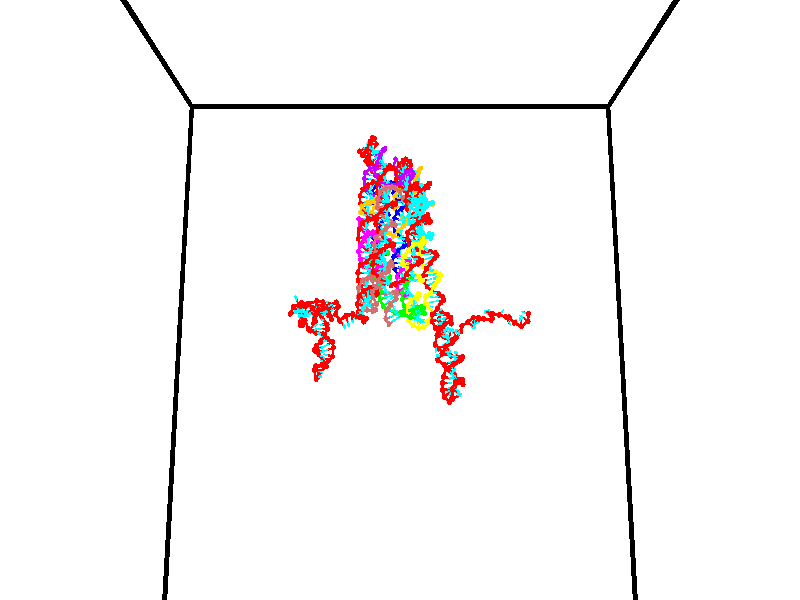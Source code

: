 // switches for output
#declare DRAW_BASES = 1; // possible values are 0, 1; only relevant for DNA ribbons
#declare DRAW_BASES_TYPE = 3; // possible values are 1, 2, 3; only relevant for DNA ribbons
#declare DRAW_FOG = 0; // set to 1 to enable fog

#include "colors.inc"

#include "transforms.inc"
background { rgb <1, 1, 1>}

#default {
   normal{
       ripples 0.25
       frequency 0.20
       turbulence 0.2
       lambda 5
   }
	finish {
		phong 0.1
		phong_size 40.
	}
}

// original window dimensions: 1024x640


// camera settings

camera {
	sky <0, 0.179814, -0.983701>
	up <0, 0.179814, -0.983701>
	right 1.6 * <1, 0, 0>
	location <35, 94.9851, 44.8844>
	look_at <35, 29.7336, 32.9568>
	direction <0, -65.2515, -11.9276>
	angle 67.0682
}


# declare cpy_camera_pos = <35, 94.9851, 44.8844>;
# if (DRAW_FOG = 1)
fog {
	fog_type 2
	up vnormalize(cpy_camera_pos)
	color rgbt<1,1,1,0.3>
	distance 1e-5
	fog_alt 3e-3
	fog_offset 56
}
# end


// LIGHTS

# declare lum = 6;
global_settings {
	ambient_light rgb lum * <0.05, 0.05, 0.05>
	max_trace_level 15
}# declare cpy_direct_light_amount = 0.25;
light_source
{	1000 * <-1, -1.16352, -0.803886>,
	rgb lum * cpy_direct_light_amount
	parallel
}

light_source
{	1000 * <1, 1.16352, 0.803886>,
	rgb lum * cpy_direct_light_amount
	parallel
}

// strand 0

// nucleotide -1

// particle -1
sphere {
	<23.907324, 34.855114, 35.074669> 0.250000
	pigment { color rgbt <1,0,0,0> }
	no_shadow
}
cylinder {
	<24.239286, 35.072784, 35.025475>,  <24.438465, 35.203384, 34.995956>, 0.100000
	pigment { color rgbt <1,0,0,0> }
	no_shadow
}
cylinder {
	<24.239286, 35.072784, 35.025475>,  <23.907324, 34.855114, 35.074669>, 0.100000
	pigment { color rgbt <1,0,0,0> }
	no_shadow
}

// particle -1
sphere {
	<24.239286, 35.072784, 35.025475> 0.100000
	pigment { color rgbt <1,0,0,0> }
	no_shadow
}
sphere {
	0, 1
	scale<0.080000,0.200000,0.300000>
	matrix <0.493610, -0.818948, -0.292701,
		-0.260003, 0.182206, -0.948261,
		0.829909, 0.544174, -0.122990,
		24.488258, 35.236038, 34.988579>
	pigment { color rgbt <0,1,1,0> }
	no_shadow
}
cylinder {
	<24.208492, 34.609192, 34.441151>,  <23.907324, 34.855114, 35.074669>, 0.130000
	pigment { color rgbt <1,0,0,0> }
	no_shadow
}

// nucleotide -1

// particle -1
sphere {
	<24.208492, 34.609192, 34.441151> 0.250000
	pigment { color rgbt <1,0,0,0> }
	no_shadow
}
cylinder {
	<24.506638, 34.783581, 34.642887>,  <24.685524, 34.888214, 34.763927>, 0.100000
	pigment { color rgbt <1,0,0,0> }
	no_shadow
}
cylinder {
	<24.506638, 34.783581, 34.642887>,  <24.208492, 34.609192, 34.441151>, 0.100000
	pigment { color rgbt <1,0,0,0> }
	no_shadow
}

// particle -1
sphere {
	<24.506638, 34.783581, 34.642887> 0.100000
	pigment { color rgbt <1,0,0,0> }
	no_shadow
}
sphere {
	0, 1
	scale<0.080000,0.200000,0.300000>
	matrix <0.595455, -0.775570, -0.209582,
		0.299778, 0.456526, -0.837685,
		0.745363, 0.435976, 0.504340,
		24.730246, 34.914375, 34.794189>
	pigment { color rgbt <0,1,1,0> }
	no_shadow
}
cylinder {
	<24.959558, 34.532375, 34.064938>,  <24.208492, 34.609192, 34.441151>, 0.130000
	pigment { color rgbt <1,0,0,0> }
	no_shadow
}

// nucleotide -1

// particle -1
sphere {
	<24.959558, 34.532375, 34.064938> 0.250000
	pigment { color rgbt <1,0,0,0> }
	no_shadow
}
cylinder {
	<24.990726, 34.567196, 34.462200>,  <25.009428, 34.588089, 34.700558>, 0.100000
	pigment { color rgbt <1,0,0,0> }
	no_shadow
}
cylinder {
	<24.990726, 34.567196, 34.462200>,  <24.959558, 34.532375, 34.064938>, 0.100000
	pigment { color rgbt <1,0,0,0> }
	no_shadow
}

// particle -1
sphere {
	<24.990726, 34.567196, 34.462200> 0.100000
	pigment { color rgbt <1,0,0,0> }
	no_shadow
}
sphere {
	0, 1
	scale<0.080000,0.200000,0.300000>
	matrix <0.694402, -0.719536, 0.008585,
		0.715356, 0.688978, -0.116512,
		0.077919, 0.087047, 0.993152,
		25.014103, 34.593311, 34.760147>
	pigment { color rgbt <0,1,1,0> }
	no_shadow
}
cylinder {
	<25.630600, 34.593666, 34.148899>,  <24.959558, 34.532375, 34.064938>, 0.130000
	pigment { color rgbt <1,0,0,0> }
	no_shadow
}

// nucleotide -1

// particle -1
sphere {
	<25.630600, 34.593666, 34.148899> 0.250000
	pigment { color rgbt <1,0,0,0> }
	no_shadow
}
cylinder {
	<25.495098, 34.468590, 34.503857>,  <25.413797, 34.393543, 34.716831>, 0.100000
	pigment { color rgbt <1,0,0,0> }
	no_shadow
}
cylinder {
	<25.495098, 34.468590, 34.503857>,  <25.630600, 34.593666, 34.148899>, 0.100000
	pigment { color rgbt <1,0,0,0> }
	no_shadow
}

// particle -1
sphere {
	<25.495098, 34.468590, 34.503857> 0.100000
	pigment { color rgbt <1,0,0,0> }
	no_shadow
}
sphere {
	0, 1
	scale<0.080000,0.200000,0.300000>
	matrix <0.631305, -0.774872, -0.032044,
		0.697639, 0.549363, 0.459892,
		-0.338754, -0.312687, 0.887396,
		25.393473, 34.374783, 34.770077>
	pigment { color rgbt <0,1,1,0> }
	no_shadow
}
cylinder {
	<26.110662, 34.376743, 34.473763>,  <25.630600, 34.593666, 34.148899>, 0.130000
	pigment { color rgbt <1,0,0,0> }
	no_shadow
}

// nucleotide -1

// particle -1
sphere {
	<26.110662, 34.376743, 34.473763> 0.250000
	pigment { color rgbt <1,0,0,0> }
	no_shadow
}
cylinder {
	<25.823595, 34.182327, 34.673248>,  <25.651354, 34.065678, 34.792938>, 0.100000
	pigment { color rgbt <1,0,0,0> }
	no_shadow
}
cylinder {
	<25.823595, 34.182327, 34.673248>,  <26.110662, 34.376743, 34.473763>, 0.100000
	pigment { color rgbt <1,0,0,0> }
	no_shadow
}

// particle -1
sphere {
	<25.823595, 34.182327, 34.673248> 0.100000
	pigment { color rgbt <1,0,0,0> }
	no_shadow
}
sphere {
	0, 1
	scale<0.080000,0.200000,0.300000>
	matrix <0.547350, -0.836451, -0.027539,
		0.430533, 0.253205, 0.866330,
		-0.717670, -0.486042, 0.498712,
		25.608294, 34.036514, 34.822861>
	pigment { color rgbt <0,1,1,0> }
	no_shadow
}
cylinder {
	<26.431740, 34.031193, 34.998024>,  <26.110662, 34.376743, 34.473763>, 0.130000
	pigment { color rgbt <1,0,0,0> }
	no_shadow
}

// nucleotide -1

// particle -1
sphere {
	<26.431740, 34.031193, 34.998024> 0.250000
	pigment { color rgbt <1,0,0,0> }
	no_shadow
}
cylinder {
	<26.090477, 33.847713, 34.898647>,  <25.885719, 33.737625, 34.839020>, 0.100000
	pigment { color rgbt <1,0,0,0> }
	no_shadow
}
cylinder {
	<26.090477, 33.847713, 34.898647>,  <26.431740, 34.031193, 34.998024>, 0.100000
	pigment { color rgbt <1,0,0,0> }
	no_shadow
}

// particle -1
sphere {
	<26.090477, 33.847713, 34.898647> 0.100000
	pigment { color rgbt <1,0,0,0> }
	no_shadow
}
sphere {
	0, 1
	scale<0.080000,0.200000,0.300000>
	matrix <0.489254, -0.868822, -0.076015,
		-0.180986, -0.186404, 0.965659,
		-0.853156, -0.458695, -0.248443,
		25.834530, 33.710106, 34.824116>
	pigment { color rgbt <0,1,1,0> }
	no_shadow
}
cylinder {
	<26.291327, 33.498146, 35.539478>,  <26.431740, 34.031193, 34.998024>, 0.130000
	pigment { color rgbt <1,0,0,0> }
	no_shadow
}

// nucleotide -1

// particle -1
sphere {
	<26.291327, 33.498146, 35.539478> 0.250000
	pigment { color rgbt <1,0,0,0> }
	no_shadow
}
cylinder {
	<26.139936, 33.423088, 35.176922>,  <26.049103, 33.378052, 34.959389>, 0.100000
	pigment { color rgbt <1,0,0,0> }
	no_shadow
}
cylinder {
	<26.139936, 33.423088, 35.176922>,  <26.291327, 33.498146, 35.539478>, 0.100000
	pigment { color rgbt <1,0,0,0> }
	no_shadow
}

// particle -1
sphere {
	<26.139936, 33.423088, 35.176922> 0.100000
	pigment { color rgbt <1,0,0,0> }
	no_shadow
}
sphere {
	0, 1
	scale<0.080000,0.200000,0.300000>
	matrix <0.552360, -0.831551, -0.058490,
		-0.742735, -0.522791, 0.418371,
		-0.378475, -0.187648, -0.906391,
		26.026394, 33.366795, 34.905006>
	pigment { color rgbt <0,1,1,0> }
	no_shadow
}
cylinder {
	<26.009979, 32.913277, 35.593143>,  <26.291327, 33.498146, 35.539478>, 0.130000
	pigment { color rgbt <1,0,0,0> }
	no_shadow
}

// nucleotide -1

// particle -1
sphere {
	<26.009979, 32.913277, 35.593143> 0.250000
	pigment { color rgbt <1,0,0,0> }
	no_shadow
}
cylinder {
	<26.067123, 32.965046, 35.200645>,  <26.101410, 32.996109, 34.965145>, 0.100000
	pigment { color rgbt <1,0,0,0> }
	no_shadow
}
cylinder {
	<26.067123, 32.965046, 35.200645>,  <26.009979, 32.913277, 35.593143>, 0.100000
	pigment { color rgbt <1,0,0,0> }
	no_shadow
}

// particle -1
sphere {
	<26.067123, 32.965046, 35.200645> 0.100000
	pigment { color rgbt <1,0,0,0> }
	no_shadow
}
sphere {
	0, 1
	scale<0.080000,0.200000,0.300000>
	matrix <0.475711, -0.878366, -0.046595,
		-0.867922, -0.460132, -0.187053,
		0.142862, 0.129425, -0.981244,
		26.109982, 33.003872, 34.906273>
	pigment { color rgbt <0,1,1,0> }
	no_shadow
}
cylinder {
	<25.939377, 32.191662, 35.165226>,  <26.009979, 32.913277, 35.593143>, 0.130000
	pigment { color rgbt <1,0,0,0> }
	no_shadow
}

// nucleotide -1

// particle -1
sphere {
	<25.939377, 32.191662, 35.165226> 0.250000
	pigment { color rgbt <1,0,0,0> }
	no_shadow
}
cylinder {
	<26.129208, 32.408695, 34.887985>,  <26.243107, 32.538914, 34.721642>, 0.100000
	pigment { color rgbt <1,0,0,0> }
	no_shadow
}
cylinder {
	<26.129208, 32.408695, 34.887985>,  <25.939377, 32.191662, 35.165226>, 0.100000
	pigment { color rgbt <1,0,0,0> }
	no_shadow
}

// particle -1
sphere {
	<26.129208, 32.408695, 34.887985> 0.100000
	pigment { color rgbt <1,0,0,0> }
	no_shadow
}
sphere {
	0, 1
	scale<0.080000,0.200000,0.300000>
	matrix <0.674040, -0.730419, -0.110267,
		-0.566080, -0.414845, -0.712360,
		0.474578, 0.542579, -0.693097,
		26.271582, 32.571468, 34.680058>
	pigment { color rgbt <0,1,1,0> }
	no_shadow
}
cylinder {
	<25.823587, 31.896475, 34.530079>,  <25.939377, 32.191662, 35.165226>, 0.130000
	pigment { color rgbt <1,0,0,0> }
	no_shadow
}

// nucleotide -1

// particle -1
sphere {
	<25.823587, 31.896475, 34.530079> 0.250000
	pigment { color rgbt <1,0,0,0> }
	no_shadow
}
cylinder {
	<26.177145, 32.083546, 34.531277>,  <26.389280, 32.195789, 34.531994>, 0.100000
	pigment { color rgbt <1,0,0,0> }
	no_shadow
}
cylinder {
	<26.177145, 32.083546, 34.531277>,  <25.823587, 31.896475, 34.530079>, 0.100000
	pigment { color rgbt <1,0,0,0> }
	no_shadow
}

// particle -1
sphere {
	<26.177145, 32.083546, 34.531277> 0.100000
	pigment { color rgbt <1,0,0,0> }
	no_shadow
}
sphere {
	0, 1
	scale<0.080000,0.200000,0.300000>
	matrix <0.441431, -0.832139, -0.335685,
		-0.154503, 0.298030, -0.941970,
		0.883894, 0.467679, 0.002992,
		26.442312, 32.223850, 34.532173>
	pigment { color rgbt <0,1,1,0> }
	no_shadow
}
cylinder {
	<26.186367, 31.612921, 33.882549>,  <25.823587, 31.896475, 34.530079>, 0.130000
	pigment { color rgbt <1,0,0,0> }
	no_shadow
}

// nucleotide -1

// particle -1
sphere {
	<26.186367, 31.612921, 33.882549> 0.250000
	pigment { color rgbt <1,0,0,0> }
	no_shadow
}
cylinder {
	<26.452509, 31.786850, 34.125278>,  <26.612194, 31.891207, 34.270916>, 0.100000
	pigment { color rgbt <1,0,0,0> }
	no_shadow
}
cylinder {
	<26.452509, 31.786850, 34.125278>,  <26.186367, 31.612921, 33.882549>, 0.100000
	pigment { color rgbt <1,0,0,0> }
	no_shadow
}

// particle -1
sphere {
	<26.452509, 31.786850, 34.125278> 0.100000
	pigment { color rgbt <1,0,0,0> }
	no_shadow
}
sphere {
	0, 1
	scale<0.080000,0.200000,0.300000>
	matrix <0.573138, -0.818382, -0.042006,
		0.478345, 0.375741, -0.793728,
		0.665356, 0.434823, 0.606820,
		26.652115, 31.917297, 34.307323>
	pigment { color rgbt <0,1,1,0> }
	no_shadow
}
cylinder {
	<26.833830, 31.473820, 33.636879>,  <26.186367, 31.612921, 33.882549>, 0.130000
	pigment { color rgbt <1,0,0,0> }
	no_shadow
}

// nucleotide -1

// particle -1
sphere {
	<26.833830, 31.473820, 33.636879> 0.250000
	pigment { color rgbt <1,0,0,0> }
	no_shadow
}
cylinder {
	<26.829006, 31.530933, 34.032753>,  <26.826113, 31.565201, 34.270275>, 0.100000
	pigment { color rgbt <1,0,0,0> }
	no_shadow
}
cylinder {
	<26.829006, 31.530933, 34.032753>,  <26.833830, 31.473820, 33.636879>, 0.100000
	pigment { color rgbt <1,0,0,0> }
	no_shadow
}

// particle -1
sphere {
	<26.829006, 31.530933, 34.032753> 0.100000
	pigment { color rgbt <1,0,0,0> }
	no_shadow
}
sphere {
	0, 1
	scale<0.080000,0.200000,0.300000>
	matrix <0.453868, -0.881140, 0.132653,
		0.890987, 0.450784, -0.054179,
		-0.012058, 0.142783, 0.989680,
		26.825388, 31.573769, 34.329659>
	pigment { color rgbt <0,1,1,0> }
	no_shadow
}
cylinder {
	<26.950712, 30.767546, 33.901131>,  <26.833830, 31.473820, 33.636879>, 0.130000
	pigment { color rgbt <1,0,0,0> }
	no_shadow
}

// nucleotide -1

// particle -1
sphere {
	<26.950712, 30.767546, 33.901131> 0.250000
	pigment { color rgbt <1,0,0,0> }
	no_shadow
}
cylinder {
	<27.350492, 30.770027, 33.888107>,  <27.590361, 30.771517, 33.880295>, 0.100000
	pigment { color rgbt <1,0,0,0> }
	no_shadow
}
cylinder {
	<27.350492, 30.770027, 33.888107>,  <26.950712, 30.767546, 33.901131>, 0.100000
	pigment { color rgbt <1,0,0,0> }
	no_shadow
}

// particle -1
sphere {
	<27.350492, 30.770027, 33.888107> 0.100000
	pigment { color rgbt <1,0,0,0> }
	no_shadow
}
sphere {
	0, 1
	scale<0.080000,0.200000,0.300000>
	matrix <0.012025, 0.847495, 0.530668,
		0.030885, -0.530768, 0.846955,
		0.999451, 0.006205, -0.032558,
		27.650328, 30.771889, 33.878342>
	pigment { color rgbt <0,1,1,0> }
	no_shadow
}
cylinder {
	<27.264681, 30.690353, 34.539452>,  <26.950712, 30.767546, 33.901131>, 0.130000
	pigment { color rgbt <1,0,0,0> }
	no_shadow
}

// nucleotide -1

// particle -1
sphere {
	<27.264681, 30.690353, 34.539452> 0.250000
	pigment { color rgbt <1,0,0,0> }
	no_shadow
}
cylinder {
	<27.449455, 30.927137, 34.275272>,  <27.560320, 31.069208, 34.116764>, 0.100000
	pigment { color rgbt <1,0,0,0> }
	no_shadow
}
cylinder {
	<27.449455, 30.927137, 34.275272>,  <27.264681, 30.690353, 34.539452>, 0.100000
	pigment { color rgbt <1,0,0,0> }
	no_shadow
}

// particle -1
sphere {
	<27.449455, 30.927137, 34.275272> 0.100000
	pigment { color rgbt <1,0,0,0> }
	no_shadow
}
sphere {
	0, 1
	scale<0.080000,0.200000,0.300000>
	matrix <-0.286153, 0.804314, 0.520764,
		0.839483, -0.051570, 0.540934,
		0.461937, 0.591962, -0.660451,
		27.588037, 31.104727, 34.077137>
	pigment { color rgbt <0,1,1,0> }
	no_shadow
}
cylinder {
	<27.660427, 31.202751, 34.933586>,  <27.264681, 30.690353, 34.539452>, 0.130000
	pigment { color rgbt <1,0,0,0> }
	no_shadow
}

// nucleotide -1

// particle -1
sphere {
	<27.660427, 31.202751, 34.933586> 0.250000
	pigment { color rgbt <1,0,0,0> }
	no_shadow
}
cylinder {
	<27.525440, 31.353014, 34.588333>,  <27.444448, 31.443171, 34.381180>, 0.100000
	pigment { color rgbt <1,0,0,0> }
	no_shadow
}
cylinder {
	<27.525440, 31.353014, 34.588333>,  <27.660427, 31.202751, 34.933586>, 0.100000
	pigment { color rgbt <1,0,0,0> }
	no_shadow
}

// particle -1
sphere {
	<27.525440, 31.353014, 34.588333> 0.100000
	pigment { color rgbt <1,0,0,0> }
	no_shadow
}
sphere {
	0, 1
	scale<0.080000,0.200000,0.300000>
	matrix <-0.290199, 0.830747, 0.475021,
		0.895490, 0.410783, -0.171334,
		-0.337466, 0.375655, -0.863134,
		27.424200, 31.465710, 34.329391>
	pigment { color rgbt <0,1,1,0> }
	no_shadow
}
cylinder {
	<27.760414, 31.894411, 35.104797>,  <27.660427, 31.202751, 34.933586>, 0.130000
	pigment { color rgbt <1,0,0,0> }
	no_shadow
}

// nucleotide -1

// particle -1
sphere {
	<27.760414, 31.894411, 35.104797> 0.250000
	pigment { color rgbt <1,0,0,0> }
	no_shadow
}
cylinder {
	<27.538681, 31.891630, 34.771893>,  <27.405642, 31.889961, 34.572147>, 0.100000
	pigment { color rgbt <1,0,0,0> }
	no_shadow
}
cylinder {
	<27.538681, 31.891630, 34.771893>,  <27.760414, 31.894411, 35.104797>, 0.100000
	pigment { color rgbt <1,0,0,0> }
	no_shadow
}

// particle -1
sphere {
	<27.538681, 31.891630, 34.771893> 0.100000
	pigment { color rgbt <1,0,0,0> }
	no_shadow
}
sphere {
	0, 1
	scale<0.080000,0.200000,0.300000>
	matrix <-0.287844, 0.939860, 0.183871,
		0.780935, 0.341488, -0.522997,
		-0.554334, -0.006950, -0.832265,
		27.372381, 31.889545, 34.522213>
	pigment { color rgbt <0,1,1,0> }
	no_shadow
}
cylinder {
	<27.720041, 32.547062, 34.922207>,  <27.760414, 31.894411, 35.104797>, 0.130000
	pigment { color rgbt <1,0,0,0> }
	no_shadow
}

// nucleotide -1

// particle -1
sphere {
	<27.720041, 32.547062, 34.922207> 0.250000
	pigment { color rgbt <1,0,0,0> }
	no_shadow
}
cylinder {
	<27.417875, 32.371166, 34.727901>,  <27.236576, 32.265629, 34.611317>, 0.100000
	pigment { color rgbt <1,0,0,0> }
	no_shadow
}
cylinder {
	<27.417875, 32.371166, 34.727901>,  <27.720041, 32.547062, 34.922207>, 0.100000
	pigment { color rgbt <1,0,0,0> }
	no_shadow
}

// particle -1
sphere {
	<27.417875, 32.371166, 34.727901> 0.100000
	pigment { color rgbt <1,0,0,0> }
	no_shadow
}
sphere {
	0, 1
	scale<0.080000,0.200000,0.300000>
	matrix <-0.473827, 0.878668, -0.058571,
		0.452585, 0.185925, -0.872123,
		-0.755417, -0.439744, -0.485768,
		27.191250, 32.239243, 34.582172>
	pigment { color rgbt <0,1,1,0> }
	no_shadow
}
cylinder {
	<27.542181, 32.904327, 34.316654>,  <27.720041, 32.547062, 34.922207>, 0.130000
	pigment { color rgbt <1,0,0,0> }
	no_shadow
}

// nucleotide -1

// particle -1
sphere {
	<27.542181, 32.904327, 34.316654> 0.250000
	pigment { color rgbt <1,0,0,0> }
	no_shadow
}
cylinder {
	<27.204092, 32.710163, 34.406071>,  <27.001238, 32.593662, 34.459721>, 0.100000
	pigment { color rgbt <1,0,0,0> }
	no_shadow
}
cylinder {
	<27.204092, 32.710163, 34.406071>,  <27.542181, 32.904327, 34.316654>, 0.100000
	pigment { color rgbt <1,0,0,0> }
	no_shadow
}

// particle -1
sphere {
	<27.204092, 32.710163, 34.406071> 0.100000
	pigment { color rgbt <1,0,0,0> }
	no_shadow
}
sphere {
	0, 1
	scale<0.080000,0.200000,0.300000>
	matrix <-0.529097, 0.818940, -0.222247,
		-0.075187, -0.306125, -0.949018,
		-0.845223, -0.485413, 0.223544,
		26.950525, 32.564541, 34.473133>
	pigment { color rgbt <0,1,1,0> }
	no_shadow
}
cylinder {
	<26.962957, 33.151703, 33.771534>,  <27.542181, 32.904327, 34.316654>, 0.130000
	pigment { color rgbt <1,0,0,0> }
	no_shadow
}

// nucleotide -1

// particle -1
sphere {
	<26.962957, 33.151703, 33.771534> 0.250000
	pigment { color rgbt <1,0,0,0> }
	no_shadow
}
cylinder {
	<26.760860, 32.964500, 34.061554>,  <26.639603, 32.852177, 34.235565>, 0.100000
	pigment { color rgbt <1,0,0,0> }
	no_shadow
}
cylinder {
	<26.760860, 32.964500, 34.061554>,  <26.962957, 33.151703, 33.771534>, 0.100000
	pigment { color rgbt <1,0,0,0> }
	no_shadow
}

// particle -1
sphere {
	<26.760860, 32.964500, 34.061554> 0.100000
	pigment { color rgbt <1,0,0,0> }
	no_shadow
}
sphere {
	0, 1
	scale<0.080000,0.200000,0.300000>
	matrix <-0.675955, 0.736929, 0.004647,
		-0.536486, -0.487754, -0.688679,
		-0.505241, -0.468009, 0.725051,
		26.609287, 32.824097, 34.279068>
	pigment { color rgbt <0,1,1,0> }
	no_shadow
}
cylinder {
	<26.295868, 33.017097, 33.646034>,  <26.962957, 33.151703, 33.771534>, 0.130000
	pigment { color rgbt <1,0,0,0> }
	no_shadow
}

// nucleotide -1

// particle -1
sphere {
	<26.295868, 33.017097, 33.646034> 0.250000
	pigment { color rgbt <1,0,0,0> }
	no_shadow
}
cylinder {
	<26.245342, 33.019794, 34.042820>,  <26.215027, 33.021412, 34.280891>, 0.100000
	pigment { color rgbt <1,0,0,0> }
	no_shadow
}
cylinder {
	<26.245342, 33.019794, 34.042820>,  <26.295868, 33.017097, 33.646034>, 0.100000
	pigment { color rgbt <1,0,0,0> }
	no_shadow
}

// particle -1
sphere {
	<26.245342, 33.019794, 34.042820> 0.100000
	pigment { color rgbt <1,0,0,0> }
	no_shadow
}
sphere {
	0, 1
	scale<0.080000,0.200000,0.300000>
	matrix <-0.591737, 0.802072, -0.080799,
		-0.796174, -0.597190, -0.097323,
		-0.126313, 0.006741, 0.991968,
		26.207449, 33.021816, 34.340412>
	pigment { color rgbt <0,1,1,0> }
	no_shadow
}
cylinder {
	<25.580942, 33.037449, 33.871487>,  <26.295868, 33.017097, 33.646034>, 0.130000
	pigment { color rgbt <1,0,0,0> }
	no_shadow
}

// nucleotide -1

// particle -1
sphere {
	<25.580942, 33.037449, 33.871487> 0.250000
	pigment { color rgbt <1,0,0,0> }
	no_shadow
}
cylinder {
	<25.805201, 33.223988, 34.145187>,  <25.939756, 33.335911, 34.309406>, 0.100000
	pigment { color rgbt <1,0,0,0> }
	no_shadow
}
cylinder {
	<25.805201, 33.223988, 34.145187>,  <25.580942, 33.037449, 33.871487>, 0.100000
	pigment { color rgbt <1,0,0,0> }
	no_shadow
}

// particle -1
sphere {
	<25.805201, 33.223988, 34.145187> 0.100000
	pigment { color rgbt <1,0,0,0> }
	no_shadow
}
sphere {
	0, 1
	scale<0.080000,0.200000,0.300000>
	matrix <-0.575514, 0.813576, -0.082935,
		-0.595366, -0.347299, 0.724516,
		0.560646, 0.466346, 0.684250,
		25.973394, 33.363892, 34.350464>
	pigment { color rgbt <0,1,1,0> }
	no_shadow
}
cylinder {
	<25.098213, 33.555222, 34.171429>,  <25.580942, 33.037449, 33.871487>, 0.130000
	pigment { color rgbt <1,0,0,0> }
	no_shadow
}

// nucleotide -1

// particle -1
sphere {
	<25.098213, 33.555222, 34.171429> 0.250000
	pigment { color rgbt <1,0,0,0> }
	no_shadow
}
cylinder {
	<25.477753, 33.674076, 34.214115>,  <25.705477, 33.745388, 34.239727>, 0.100000
	pigment { color rgbt <1,0,0,0> }
	no_shadow
}
cylinder {
	<25.477753, 33.674076, 34.214115>,  <25.098213, 33.555222, 34.171429>, 0.100000
	pigment { color rgbt <1,0,0,0> }
	no_shadow
}

// particle -1
sphere {
	<25.477753, 33.674076, 34.214115> 0.100000
	pigment { color rgbt <1,0,0,0> }
	no_shadow
}
sphere {
	0, 1
	scale<0.080000,0.200000,0.300000>
	matrix <-0.283754, 0.950791, -0.124421,
		-0.138438, 0.087775, 0.986474,
		0.948851, 0.297141, 0.106719,
		25.762407, 33.763218, 34.246132>
	pigment { color rgbt <0,1,1,0> }
	no_shadow
}
cylinder {
	<24.456036, 33.124538, 34.082623>,  <25.098213, 33.555222, 34.171429>, 0.130000
	pigment { color rgbt <1,0,0,0> }
	no_shadow
}

// nucleotide -1

// particle -1
sphere {
	<24.456036, 33.124538, 34.082623> 0.250000
	pigment { color rgbt <1,0,0,0> }
	no_shadow
}
cylinder {
	<24.302402, 33.135426, 33.713463>,  <24.210222, 33.141960, 33.491966>, 0.100000
	pigment { color rgbt <1,0,0,0> }
	no_shadow
}
cylinder {
	<24.302402, 33.135426, 33.713463>,  <24.456036, 33.124538, 34.082623>, 0.100000
	pigment { color rgbt <1,0,0,0> }
	no_shadow
}

// particle -1
sphere {
	<24.302402, 33.135426, 33.713463> 0.100000
	pigment { color rgbt <1,0,0,0> }
	no_shadow
}
sphere {
	0, 1
	scale<0.080000,0.200000,0.300000>
	matrix <0.723762, 0.629509, -0.282642,
		0.573278, -0.776516, -0.261487,
		-0.384085, 0.027222, -0.922897,
		24.187178, 33.143593, 33.436592>
	pigment { color rgbt <0,1,1,0> }
	no_shadow
}
cylinder {
	<24.668272, 33.239513, 34.773510>,  <24.456036, 33.124538, 34.082623>, 0.130000
	pigment { color rgbt <1,0,0,0> }
	no_shadow
}

// nucleotide -1

// particle -1
sphere {
	<24.668272, 33.239513, 34.773510> 0.250000
	pigment { color rgbt <1,0,0,0> }
	no_shadow
}
cylinder {
	<25.034742, 33.361069, 34.878029>,  <25.254623, 33.434002, 34.940742>, 0.100000
	pigment { color rgbt <1,0,0,0> }
	no_shadow
}
cylinder {
	<25.034742, 33.361069, 34.878029>,  <24.668272, 33.239513, 34.773510>, 0.100000
	pigment { color rgbt <1,0,0,0> }
	no_shadow
}

// particle -1
sphere {
	<25.034742, 33.361069, 34.878029> 0.100000
	pigment { color rgbt <1,0,0,0> }
	no_shadow
}
sphere {
	0, 1
	scale<0.080000,0.200000,0.300000>
	matrix <-0.392850, 0.809990, 0.435414,
		-0.079335, -0.501568, 0.861473,
		0.916174, 0.303886, 0.261302,
		25.309595, 33.452236, 34.956421>
	pigment { color rgbt <0,1,1,0> }
	no_shadow
}
cylinder {
	<24.725899, 33.328838, 35.519398>,  <24.668272, 33.239513, 34.773510>, 0.130000
	pigment { color rgbt <1,0,0,0> }
	no_shadow
}

// nucleotide -1

// particle -1
sphere {
	<24.725899, 33.328838, 35.519398> 0.250000
	pigment { color rgbt <1,0,0,0> }
	no_shadow
}
cylinder {
	<24.977581, 33.556976, 35.308189>,  <25.128590, 33.693859, 35.181465>, 0.100000
	pigment { color rgbt <1,0,0,0> }
	no_shadow
}
cylinder {
	<24.977581, 33.556976, 35.308189>,  <24.725899, 33.328838, 35.519398>, 0.100000
	pigment { color rgbt <1,0,0,0> }
	no_shadow
}

// particle -1
sphere {
	<24.977581, 33.556976, 35.308189> 0.100000
	pigment { color rgbt <1,0,0,0> }
	no_shadow
}
sphere {
	0, 1
	scale<0.080000,0.200000,0.300000>
	matrix <-0.365299, 0.816649, 0.446812,
		0.686044, -0.088251, 0.722188,
		0.629205, 0.570347, -0.528019,
		25.166342, 33.728081, 35.149784>
	pigment { color rgbt <0,1,1,0> }
	no_shadow
}
cylinder {
	<24.802219, 33.998753, 35.875187>,  <24.725899, 33.328838, 35.519398>, 0.130000
	pigment { color rgbt <1,0,0,0> }
	no_shadow
}

// nucleotide -1

// particle -1
sphere {
	<24.802219, 33.998753, 35.875187> 0.250000
	pigment { color rgbt <1,0,0,0> }
	no_shadow
}
cylinder {
	<24.999401, 34.108097, 35.544788>,  <25.117710, 34.173706, 35.346550>, 0.100000
	pigment { color rgbt <1,0,0,0> }
	no_shadow
}
cylinder {
	<24.999401, 34.108097, 35.544788>,  <24.802219, 33.998753, 35.875187>, 0.100000
	pigment { color rgbt <1,0,0,0> }
	no_shadow
}

// particle -1
sphere {
	<24.999401, 34.108097, 35.544788> 0.100000
	pigment { color rgbt <1,0,0,0> }
	no_shadow
}
sphere {
	0, 1
	scale<0.080000,0.200000,0.300000>
	matrix <-0.277381, 0.949199, 0.148597,
		0.824656, 0.155864, 0.543736,
		0.492952, 0.273364, -0.825996,
		25.147287, 34.190105, 35.296989>
	pigment { color rgbt <0,1,1,0> }
	no_shadow
}
cylinder {
	<25.154413, 34.579453, 36.014614>,  <24.802219, 33.998753, 35.875187>, 0.130000
	pigment { color rgbt <1,0,0,0> }
	no_shadow
}

// nucleotide -1

// particle -1
sphere {
	<25.154413, 34.579453, 36.014614> 0.250000
	pigment { color rgbt <1,0,0,0> }
	no_shadow
}
cylinder {
	<25.093950, 34.597736, 35.619633>,  <25.057673, 34.608707, 35.382645>, 0.100000
	pigment { color rgbt <1,0,0,0> }
	no_shadow
}
cylinder {
	<25.093950, 34.597736, 35.619633>,  <25.154413, 34.579453, 36.014614>, 0.100000
	pigment { color rgbt <1,0,0,0> }
	no_shadow
}

// particle -1
sphere {
	<25.093950, 34.597736, 35.619633> 0.100000
	pigment { color rgbt <1,0,0,0> }
	no_shadow
}
sphere {
	0, 1
	scale<0.080000,0.200000,0.300000>
	matrix <-0.368487, 0.924326, 0.099190,
		0.917262, 0.378857, -0.122875,
		-0.151155, 0.045705, -0.987453,
		25.048603, 34.611446, 35.323399>
	pigment { color rgbt <0,1,1,0> }
	no_shadow
}
cylinder {
	<25.497374, 35.246132, 35.713253>,  <25.154413, 34.579453, 36.014614>, 0.130000
	pigment { color rgbt <1,0,0,0> }
	no_shadow
}

// nucleotide -1

// particle -1
sphere {
	<25.497374, 35.246132, 35.713253> 0.250000
	pigment { color rgbt <1,0,0,0> }
	no_shadow
}
cylinder {
	<25.176733, 35.112808, 35.514721>,  <24.984348, 35.032814, 35.395599>, 0.100000
	pigment { color rgbt <1,0,0,0> }
	no_shadow
}
cylinder {
	<25.176733, 35.112808, 35.514721>,  <25.497374, 35.246132, 35.713253>, 0.100000
	pigment { color rgbt <1,0,0,0> }
	no_shadow
}

// particle -1
sphere {
	<25.176733, 35.112808, 35.514721> 0.100000
	pigment { color rgbt <1,0,0,0> }
	no_shadow
}
sphere {
	0, 1
	scale<0.080000,0.200000,0.300000>
	matrix <-0.439653, 0.891210, 0.111579,
		0.405147, 0.307656, -0.860932,
		-0.801600, -0.333305, -0.496332,
		24.936253, 35.012817, 35.365822>
	pigment { color rgbt <0,1,1,0> }
	no_shadow
}
cylinder {
	<25.794687, 34.916725, 36.368465>,  <25.497374, 35.246132, 35.713253>, 0.130000
	pigment { color rgbt <1,0,0,0> }
	no_shadow
}

// nucleotide -1

// particle -1
sphere {
	<25.794687, 34.916725, 36.368465> 0.250000
	pigment { color rgbt <1,0,0,0> }
	no_shadow
}
cylinder {
	<26.145885, 34.822845, 36.201595>,  <26.356606, 34.766518, 36.101471>, 0.100000
	pigment { color rgbt <1,0,0,0> }
	no_shadow
}
cylinder {
	<26.145885, 34.822845, 36.201595>,  <25.794687, 34.916725, 36.368465>, 0.100000
	pigment { color rgbt <1,0,0,0> }
	no_shadow
}

// particle -1
sphere {
	<26.145885, 34.822845, 36.201595> 0.100000
	pigment { color rgbt <1,0,0,0> }
	no_shadow
}
sphere {
	0, 1
	scale<0.080000,0.200000,0.300000>
	matrix <0.223427, -0.569831, 0.790805,
		-0.423320, -0.787534, -0.447873,
		0.877998, -0.234697, -0.417177,
		26.409285, 34.752438, 36.076443>
	pigment { color rgbt <0,1,1,0> }
	no_shadow
}
cylinder {
	<25.896769, 34.129158, 36.411854>,  <25.794687, 34.916725, 36.368465>, 0.130000
	pigment { color rgbt <1,0,0,0> }
	no_shadow
}

// nucleotide -1

// particle -1
sphere {
	<25.896769, 34.129158, 36.411854> 0.250000
	pigment { color rgbt <1,0,0,0> }
	no_shadow
}
cylinder {
	<26.249493, 34.311752, 36.364468>,  <26.461126, 34.421310, 36.336037>, 0.100000
	pigment { color rgbt <1,0,0,0> }
	no_shadow
}
cylinder {
	<26.249493, 34.311752, 36.364468>,  <25.896769, 34.129158, 36.411854>, 0.100000
	pigment { color rgbt <1,0,0,0> }
	no_shadow
}

// particle -1
sphere {
	<26.249493, 34.311752, 36.364468> 0.100000
	pigment { color rgbt <1,0,0,0> }
	no_shadow
}
sphere {
	0, 1
	scale<0.080000,0.200000,0.300000>
	matrix <0.347747, -0.459693, 0.817162,
		0.318565, -0.761777, -0.564103,
		0.881809, 0.456484, -0.118464,
		26.514036, 34.448696, 36.328930>
	pigment { color rgbt <0,1,1,0> }
	no_shadow
}
cylinder {
	<26.378576, 33.656425, 36.535908>,  <25.896769, 34.129158, 36.411854>, 0.130000
	pigment { color rgbt <1,0,0,0> }
	no_shadow
}

// nucleotide -1

// particle -1
sphere {
	<26.378576, 33.656425, 36.535908> 0.250000
	pigment { color rgbt <1,0,0,0> }
	no_shadow
}
cylinder {
	<26.599806, 33.988941, 36.558056>,  <26.732544, 34.188450, 36.571342>, 0.100000
	pigment { color rgbt <1,0,0,0> }
	no_shadow
}
cylinder {
	<26.599806, 33.988941, 36.558056>,  <26.378576, 33.656425, 36.535908>, 0.100000
	pigment { color rgbt <1,0,0,0> }
	no_shadow
}

// particle -1
sphere {
	<26.599806, 33.988941, 36.558056> 0.100000
	pigment { color rgbt <1,0,0,0> }
	no_shadow
}
sphere {
	0, 1
	scale<0.080000,0.200000,0.300000>
	matrix <0.487184, -0.376612, 0.787918,
		0.675841, -0.408804, -0.613285,
		0.553075, 0.831290, 0.055368,
		26.765728, 34.238327, 36.574665>
	pigment { color rgbt <0,1,1,0> }
	no_shadow
}
cylinder {
	<27.082674, 33.478661, 36.604023>,  <26.378576, 33.656425, 36.535908>, 0.130000
	pigment { color rgbt <1,0,0,0> }
	no_shadow
}

// nucleotide -1

// particle -1
sphere {
	<27.082674, 33.478661, 36.604023> 0.250000
	pigment { color rgbt <1,0,0,0> }
	no_shadow
}
cylinder {
	<27.063492, 33.826500, 36.800591>,  <27.051983, 34.035206, 36.918530>, 0.100000
	pigment { color rgbt <1,0,0,0> }
	no_shadow
}
cylinder {
	<27.063492, 33.826500, 36.800591>,  <27.082674, 33.478661, 36.604023>, 0.100000
	pigment { color rgbt <1,0,0,0> }
	no_shadow
}

// particle -1
sphere {
	<27.063492, 33.826500, 36.800591> 0.100000
	pigment { color rgbt <1,0,0,0> }
	no_shadow
}
sphere {
	0, 1
	scale<0.080000,0.200000,0.300000>
	matrix <0.433834, -0.425024, 0.794445,
		0.899716, 0.251293, -0.356881,
		-0.047956, 0.869601, 0.491420,
		27.049105, 34.087379, 36.948017>
	pigment { color rgbt <0,1,1,0> }
	no_shadow
}
cylinder {
	<27.606689, 33.366093, 37.035065>,  <27.082674, 33.478661, 36.604023>, 0.130000
	pigment { color rgbt <1,0,0,0> }
	no_shadow
}

// nucleotide -1

// particle -1
sphere {
	<27.606689, 33.366093, 37.035065> 0.250000
	pigment { color rgbt <1,0,0,0> }
	no_shadow
}
cylinder {
	<27.436653, 33.699146, 37.177059>,  <27.334631, 33.898979, 37.262257>, 0.100000
	pigment { color rgbt <1,0,0,0> }
	no_shadow
}
cylinder {
	<27.436653, 33.699146, 37.177059>,  <27.606689, 33.366093, 37.035065>, 0.100000
	pigment { color rgbt <1,0,0,0> }
	no_shadow
}

// particle -1
sphere {
	<27.436653, 33.699146, 37.177059> 0.100000
	pigment { color rgbt <1,0,0,0> }
	no_shadow
}
sphere {
	0, 1
	scale<0.080000,0.200000,0.300000>
	matrix <0.325662, -0.225232, 0.918267,
		0.844536, 0.505955, -0.175413,
		-0.425093, 0.832635, 0.354986,
		27.309126, 33.948936, 37.283554>
	pigment { color rgbt <0,1,1,0> }
	no_shadow
}
cylinder {
	<28.101950, 33.668304, 37.323463>,  <27.606689, 33.366093, 37.035065>, 0.130000
	pigment { color rgbt <1,0,0,0> }
	no_shadow
}

// nucleotide -1

// particle -1
sphere {
	<28.101950, 33.668304, 37.323463> 0.250000
	pigment { color rgbt <1,0,0,0> }
	no_shadow
}
cylinder {
	<27.757372, 33.786892, 37.488400>,  <27.550625, 33.858044, 37.587360>, 0.100000
	pigment { color rgbt <1,0,0,0> }
	no_shadow
}
cylinder {
	<27.757372, 33.786892, 37.488400>,  <28.101950, 33.668304, 37.323463>, 0.100000
	pigment { color rgbt <1,0,0,0> }
	no_shadow
}

// particle -1
sphere {
	<27.757372, 33.786892, 37.488400> 0.100000
	pigment { color rgbt <1,0,0,0> }
	no_shadow
}
sphere {
	0, 1
	scale<0.080000,0.200000,0.300000>
	matrix <0.312321, -0.330972, 0.890457,
		0.400464, 0.895860, 0.192520,
		-0.861443, 0.296468, 0.412338,
		27.498940, 33.875832, 37.612103>
	pigment { color rgbt <0,1,1,0> }
	no_shadow
}
cylinder {
	<28.262131, 34.123077, 37.854851>,  <28.101950, 33.668304, 37.323463>, 0.130000
	pigment { color rgbt <1,0,0,0> }
	no_shadow
}

// nucleotide -1

// particle -1
sphere {
	<28.262131, 34.123077, 37.854851> 0.250000
	pigment { color rgbt <1,0,0,0> }
	no_shadow
}
cylinder {
	<27.907909, 33.954571, 37.933163>,  <27.695377, 33.853466, 37.980148>, 0.100000
	pigment { color rgbt <1,0,0,0> }
	no_shadow
}
cylinder {
	<27.907909, 33.954571, 37.933163>,  <28.262131, 34.123077, 37.854851>, 0.100000
	pigment { color rgbt <1,0,0,0> }
	no_shadow
}

// particle -1
sphere {
	<27.907909, 33.954571, 37.933163> 0.100000
	pigment { color rgbt <1,0,0,0> }
	no_shadow
}
sphere {
	0, 1
	scale<0.080000,0.200000,0.300000>
	matrix <0.232109, -0.036187, 0.972016,
		-0.402393, 0.906215, 0.129826,
		-0.885554, -0.421266, 0.195779,
		27.642242, 33.828190, 37.991898>
	pigment { color rgbt <0,1,1,0> }
	no_shadow
}
cylinder {
	<28.175665, 34.028320, 38.587215>,  <28.262131, 34.123077, 37.854851>, 0.130000
	pigment { color rgbt <1,0,0,0> }
	no_shadow
}

// nucleotide -1

// particle -1
sphere {
	<28.175665, 34.028320, 38.587215> 0.250000
	pigment { color rgbt <1,0,0,0> }
	no_shadow
}
cylinder {
	<27.787067, 34.005543, 38.495167>,  <27.553909, 33.991875, 38.439938>, 0.100000
	pigment { color rgbt <1,0,0,0> }
	no_shadow
}
cylinder {
	<27.787067, 34.005543, 38.495167>,  <28.175665, 34.028320, 38.587215>, 0.100000
	pigment { color rgbt <1,0,0,0> }
	no_shadow
}

// particle -1
sphere {
	<27.787067, 34.005543, 38.495167> 0.100000
	pigment { color rgbt <1,0,0,0> }
	no_shadow
}
sphere {
	0, 1
	scale<0.080000,0.200000,0.300000>
	matrix <-0.222365, -0.117621, 0.967843,
		-0.082183, 0.991424, 0.101605,
		-0.971494, -0.056947, -0.230124,
		27.495619, 33.988461, 38.426128>
	pigment { color rgbt <0,1,1,0> }
	no_shadow
}
cylinder {
	<27.789080, 34.386448, 38.978539>,  <28.175665, 34.028320, 38.587215>, 0.130000
	pigment { color rgbt <1,0,0,0> }
	no_shadow
}

// nucleotide -1

// particle -1
sphere {
	<27.789080, 34.386448, 38.978539> 0.250000
	pigment { color rgbt <1,0,0,0> }
	no_shadow
}
cylinder {
	<27.545944, 34.099712, 38.841908>,  <27.400063, 33.927670, 38.759930>, 0.100000
	pigment { color rgbt <1,0,0,0> }
	no_shadow
}
cylinder {
	<27.545944, 34.099712, 38.841908>,  <27.789080, 34.386448, 38.978539>, 0.100000
	pigment { color rgbt <1,0,0,0> }
	no_shadow
}

// particle -1
sphere {
	<27.545944, 34.099712, 38.841908> 0.100000
	pigment { color rgbt <1,0,0,0> }
	no_shadow
}
sphere {
	0, 1
	scale<0.080000,0.200000,0.300000>
	matrix <-0.197800, -0.279916, 0.939427,
		-0.769030, 0.638583, 0.028352,
		-0.607838, -0.716839, -0.341575,
		27.363592, 33.884659, 38.739433>
	pigment { color rgbt <0,1,1,0> }
	no_shadow
}
cylinder {
	<27.172499, 34.531467, 39.317333>,  <27.789080, 34.386448, 38.978539>, 0.130000
	pigment { color rgbt <1,0,0,0> }
	no_shadow
}

// nucleotide -1

// particle -1
sphere {
	<27.172499, 34.531467, 39.317333> 0.250000
	pigment { color rgbt <1,0,0,0> }
	no_shadow
}
cylinder {
	<27.181463, 34.148117, 39.203480>,  <27.186842, 33.918106, 39.135166>, 0.100000
	pigment { color rgbt <1,0,0,0> }
	no_shadow
}
cylinder {
	<27.181463, 34.148117, 39.203480>,  <27.172499, 34.531467, 39.317333>, 0.100000
	pigment { color rgbt <1,0,0,0> }
	no_shadow
}

// particle -1
sphere {
	<27.181463, 34.148117, 39.203480> 0.100000
	pigment { color rgbt <1,0,0,0> }
	no_shadow
}
sphere {
	0, 1
	scale<0.080000,0.200000,0.300000>
	matrix <-0.252017, -0.280927, 0.926049,
		-0.967463, 0.050978, -0.247823,
		0.022412, -0.958374, -0.284634,
		27.188187, 33.860603, 39.118088>
	pigment { color rgbt <0,1,1,0> }
	no_shadow
}
cylinder {
	<26.545101, 34.364395, 39.439545>,  <27.172499, 34.531467, 39.317333>, 0.130000
	pigment { color rgbt <1,0,0,0> }
	no_shadow
}

// nucleotide -1

// particle -1
sphere {
	<26.545101, 34.364395, 39.439545> 0.250000
	pigment { color rgbt <1,0,0,0> }
	no_shadow
}
cylinder {
	<26.794950, 34.052567, 39.457951>,  <26.944860, 33.865471, 39.468994>, 0.100000
	pigment { color rgbt <1,0,0,0> }
	no_shadow
}
cylinder {
	<26.794950, 34.052567, 39.457951>,  <26.545101, 34.364395, 39.439545>, 0.100000
	pigment { color rgbt <1,0,0,0> }
	no_shadow
}

// particle -1
sphere {
	<26.794950, 34.052567, 39.457951> 0.100000
	pigment { color rgbt <1,0,0,0> }
	no_shadow
}
sphere {
	0, 1
	scale<0.080000,0.200000,0.300000>
	matrix <-0.261741, -0.153478, 0.952857,
		-0.735756, -0.607220, -0.299911,
		0.624624, -0.779569, 0.046012,
		26.982338, 33.818695, 39.471752>
	pigment { color rgbt <0,1,1,0> }
	no_shadow
}
cylinder {
	<26.290724, 33.696415, 39.693470>,  <26.545101, 34.364395, 39.439545>, 0.130000
	pigment { color rgbt <1,0,0,0> }
	no_shadow
}

// nucleotide -1

// particle -1
sphere {
	<26.290724, 33.696415, 39.693470> 0.250000
	pigment { color rgbt <1,0,0,0> }
	no_shadow
}
cylinder {
	<26.670298, 33.759331, 39.802856>,  <26.898043, 33.797081, 39.868488>, 0.100000
	pigment { color rgbt <1,0,0,0> }
	no_shadow
}
cylinder {
	<26.670298, 33.759331, 39.802856>,  <26.290724, 33.696415, 39.693470>, 0.100000
	pigment { color rgbt <1,0,0,0> }
	no_shadow
}

// particle -1
sphere {
	<26.670298, 33.759331, 39.802856> 0.100000
	pigment { color rgbt <1,0,0,0> }
	no_shadow
}
sphere {
	0, 1
	scale<0.080000,0.200000,0.300000>
	matrix <-0.298343, 0.165649, 0.939974,
		0.102540, -0.973562, 0.204114,
		0.948935, 0.157281, 0.273469,
		26.954977, 33.806519, 39.884895>
	pigment { color rgbt <0,1,1,0> }
	no_shadow
}
cylinder {
	<26.481983, 33.438694, 40.452930>,  <26.290724, 33.696415, 39.693470>, 0.130000
	pigment { color rgbt <1,0,0,0> }
	no_shadow
}

// nucleotide -1

// particle -1
sphere {
	<26.481983, 33.438694, 40.452930> 0.250000
	pigment { color rgbt <1,0,0,0> }
	no_shadow
}
cylinder {
	<26.742464, 33.727669, 40.359966>,  <26.898752, 33.901054, 40.304188>, 0.100000
	pigment { color rgbt <1,0,0,0> }
	no_shadow
}
cylinder {
	<26.742464, 33.727669, 40.359966>,  <26.481983, 33.438694, 40.452930>, 0.100000
	pigment { color rgbt <1,0,0,0> }
	no_shadow
}

// particle -1
sphere {
	<26.742464, 33.727669, 40.359966> 0.100000
	pigment { color rgbt <1,0,0,0> }
	no_shadow
}
sphere {
	0, 1
	scale<0.080000,0.200000,0.300000>
	matrix <-0.171711, 0.438564, 0.882143,
		0.739222, -0.534547, 0.409646,
		0.651203, 0.722441, -0.232409,
		26.937824, 33.944401, 40.290245>
	pigment { color rgbt <0,1,1,0> }
	no_shadow
}
cylinder {
	<26.743124, 32.934963, 39.799831>,  <26.481983, 33.438694, 40.452930>, 0.130000
	pigment { color rgbt <1,0,0,0> }
	no_shadow
}

// nucleotide -1

// particle -1
sphere {
	<26.743124, 32.934963, 39.799831> 0.250000
	pigment { color rgbt <1,0,0,0> }
	no_shadow
}
cylinder {
	<26.530718, 33.141373, 39.530987>,  <26.403275, 33.265221, 39.369678>, 0.100000
	pigment { color rgbt <1,0,0,0> }
	no_shadow
}
cylinder {
	<26.530718, 33.141373, 39.530987>,  <26.743124, 32.934963, 39.799831>, 0.100000
	pigment { color rgbt <1,0,0,0> }
	no_shadow
}

// particle -1
sphere {
	<26.530718, 33.141373, 39.530987> 0.100000
	pigment { color rgbt <1,0,0,0> }
	no_shadow
}
sphere {
	0, 1
	scale<0.080000,0.200000,0.300000>
	matrix <-0.017687, 0.786261, 0.617641,
		0.847177, 0.339865, -0.408391,
		-0.531017, 0.516028, -0.672113,
		26.371412, 33.296181, 39.329353>
	pigment { color rgbt <0,1,1,0> }
	no_shadow
}
cylinder {
	<27.429533, 32.836910, 39.311016>,  <26.743124, 32.934963, 39.799831>, 0.130000
	pigment { color rgbt <1,0,0,0> }
	no_shadow
}

// nucleotide -1

// particle -1
sphere {
	<27.429533, 32.836910, 39.311016> 0.250000
	pigment { color rgbt <1,0,0,0> }
	no_shadow
}
cylinder {
	<27.092264, 33.050838, 39.289021>,  <26.889902, 33.179195, 39.275822>, 0.100000
	pigment { color rgbt <1,0,0,0> }
	no_shadow
}
cylinder {
	<27.092264, 33.050838, 39.289021>,  <27.429533, 32.836910, 39.311016>, 0.100000
	pigment { color rgbt <1,0,0,0> }
	no_shadow
}

// particle -1
sphere {
	<27.092264, 33.050838, 39.289021> 0.100000
	pigment { color rgbt <1,0,0,0> }
	no_shadow
}
sphere {
	0, 1
	scale<0.080000,0.200000,0.300000>
	matrix <0.297745, 0.379335, -0.876044,
		-0.447669, -0.755029, -0.479086,
		-0.843173, 0.534823, -0.054989,
		26.839312, 33.211285, 39.272522>
	pigment { color rgbt <0,1,1,0> }
	no_shadow
}
cylinder {
	<26.994345, 32.678310, 38.739819>,  <27.429533, 32.836910, 39.311016>, 0.130000
	pigment { color rgbt <1,0,0,0> }
	no_shadow
}

// nucleotide -1

// particle -1
sphere {
	<26.994345, 32.678310, 38.739819> 0.250000
	pigment { color rgbt <1,0,0,0> }
	no_shadow
}
cylinder {
	<26.983776, 33.071259, 38.813850>,  <26.977436, 33.307026, 38.858269>, 0.100000
	pigment { color rgbt <1,0,0,0> }
	no_shadow
}
cylinder {
	<26.983776, 33.071259, 38.813850>,  <26.994345, 32.678310, 38.739819>, 0.100000
	pigment { color rgbt <1,0,0,0> }
	no_shadow
}

// particle -1
sphere {
	<26.983776, 33.071259, 38.813850> 0.100000
	pigment { color rgbt <1,0,0,0> }
	no_shadow
}
sphere {
	0, 1
	scale<0.080000,0.200000,0.300000>
	matrix <0.319693, 0.183723, -0.929539,
		-0.947153, 0.034610, -0.318910,
		-0.026419, 0.982369, 0.185078,
		26.975851, 33.365971, 38.869373>
	pigment { color rgbt <0,1,1,0> }
	no_shadow
}
cylinder {
	<26.618795, 32.932518, 38.254684>,  <26.994345, 32.678310, 38.739819>, 0.130000
	pigment { color rgbt <1,0,0,0> }
	no_shadow
}

// nucleotide -1

// particle -1
sphere {
	<26.618795, 32.932518, 38.254684> 0.250000
	pigment { color rgbt <1,0,0,0> }
	no_shadow
}
cylinder {
	<26.838650, 33.237816, 38.390545>,  <26.970562, 33.420994, 38.472061>, 0.100000
	pigment { color rgbt <1,0,0,0> }
	no_shadow
}
cylinder {
	<26.838650, 33.237816, 38.390545>,  <26.618795, 32.932518, 38.254684>, 0.100000
	pigment { color rgbt <1,0,0,0> }
	no_shadow
}

// particle -1
sphere {
	<26.838650, 33.237816, 38.390545> 0.100000
	pigment { color rgbt <1,0,0,0> }
	no_shadow
}
sphere {
	0, 1
	scale<0.080000,0.200000,0.300000>
	matrix <0.187118, 0.283764, -0.940460,
		-0.814180, 0.580463, 0.013150,
		0.549634, 0.763244, 0.339650,
		27.003540, 33.466789, 38.492439>
	pigment { color rgbt <0,1,1,0> }
	no_shadow
}
cylinder {
	<26.406744, 33.614204, 38.094818>,  <26.618795, 32.932518, 38.254684>, 0.130000
	pigment { color rgbt <1,0,0,0> }
	no_shadow
}

// nucleotide -1

// particle -1
sphere {
	<26.406744, 33.614204, 38.094818> 0.250000
	pigment { color rgbt <1,0,0,0> }
	no_shadow
}
cylinder {
	<26.794853, 33.708607, 38.116268>,  <27.027718, 33.765247, 38.129139>, 0.100000
	pigment { color rgbt <1,0,0,0> }
	no_shadow
}
cylinder {
	<26.794853, 33.708607, 38.116268>,  <26.406744, 33.614204, 38.094818>, 0.100000
	pigment { color rgbt <1,0,0,0> }
	no_shadow
}

// particle -1
sphere {
	<26.794853, 33.708607, 38.116268> 0.100000
	pigment { color rgbt <1,0,0,0> }
	no_shadow
}
sphere {
	0, 1
	scale<0.080000,0.200000,0.300000>
	matrix <-0.092272, 0.565550, -0.819536,
		-0.223739, 0.790225, 0.570513,
		0.970271, 0.236005, 0.053621,
		27.085934, 33.779408, 38.132355>
	pigment { color rgbt <0,1,1,0> }
	no_shadow
}
cylinder {
	<26.382057, 34.305817, 38.073811>,  <26.406744, 33.614204, 38.094818>, 0.130000
	pigment { color rgbt <1,0,0,0> }
	no_shadow
}

// nucleotide -1

// particle -1
sphere {
	<26.382057, 34.305817, 38.073811> 0.250000
	pigment { color rgbt <1,0,0,0> }
	no_shadow
}
cylinder {
	<26.737473, 34.177185, 37.942913>,  <26.950722, 34.100006, 37.864372>, 0.100000
	pigment { color rgbt <1,0,0,0> }
	no_shadow
}
cylinder {
	<26.737473, 34.177185, 37.942913>,  <26.382057, 34.305817, 38.073811>, 0.100000
	pigment { color rgbt <1,0,0,0> }
	no_shadow
}

// particle -1
sphere {
	<26.737473, 34.177185, 37.942913> 0.100000
	pigment { color rgbt <1,0,0,0> }
	no_shadow
}
sphere {
	0, 1
	scale<0.080000,0.200000,0.300000>
	matrix <-0.094090, 0.570384, -0.815971,
		0.449052, 0.755812, 0.476551,
		0.888538, -0.321575, -0.327247,
		27.004034, 34.080711, 37.844738>
	pigment { color rgbt <0,1,1,0> }
	no_shadow
}
cylinder {
	<26.617714, 34.889515, 37.800686>,  <26.382057, 34.305817, 38.073811>, 0.130000
	pigment { color rgbt <1,0,0,0> }
	no_shadow
}

// nucleotide -1

// particle -1
sphere {
	<26.617714, 34.889515, 37.800686> 0.250000
	pigment { color rgbt <1,0,0,0> }
	no_shadow
}
cylinder {
	<26.832075, 34.600559, 37.625889>,  <26.960691, 34.427185, 37.521011>, 0.100000
	pigment { color rgbt <1,0,0,0> }
	no_shadow
}
cylinder {
	<26.832075, 34.600559, 37.625889>,  <26.617714, 34.889515, 37.800686>, 0.100000
	pigment { color rgbt <1,0,0,0> }
	no_shadow
}

// particle -1
sphere {
	<26.832075, 34.600559, 37.625889> 0.100000
	pigment { color rgbt <1,0,0,0> }
	no_shadow
}
sphere {
	0, 1
	scale<0.080000,0.200000,0.300000>
	matrix <0.110646, 0.573225, -0.811893,
		0.836999, 0.386743, 0.387122,
		0.535902, -0.722387, -0.436997,
		26.992846, 34.383842, 37.494789>
	pigment { color rgbt <0,1,1,0> }
	no_shadow
}
cylinder {
	<27.076254, 35.257332, 37.527649>,  <26.617714, 34.889515, 37.800686>, 0.130000
	pigment { color rgbt <1,0,0,0> }
	no_shadow
}

// nucleotide -1

// particle -1
sphere {
	<27.076254, 35.257332, 37.527649> 0.250000
	pigment { color rgbt <1,0,0,0> }
	no_shadow
}
cylinder {
	<27.033047, 34.904583, 37.344070>,  <27.007122, 34.692932, 37.233921>, 0.100000
	pigment { color rgbt <1,0,0,0> }
	no_shadow
}
cylinder {
	<27.033047, 34.904583, 37.344070>,  <27.076254, 35.257332, 37.527649>, 0.100000
	pigment { color rgbt <1,0,0,0> }
	no_shadow
}

// particle -1
sphere {
	<27.033047, 34.904583, 37.344070> 0.100000
	pigment { color rgbt <1,0,0,0> }
	no_shadow
}
sphere {
	0, 1
	scale<0.080000,0.200000,0.300000>
	matrix <-0.030683, 0.464386, -0.885101,
		0.993676, -0.081523, -0.077219,
		-0.108015, -0.881873, -0.458948,
		27.000643, 34.640022, 37.206387>
	pigment { color rgbt <0,1,1,0> }
	no_shadow
}
cylinder {
	<27.506876, 35.198654, 36.945156>,  <27.076254, 35.257332, 37.527649>, 0.130000
	pigment { color rgbt <1,0,0,0> }
	no_shadow
}

// nucleotide -1

// particle -1
sphere {
	<27.506876, 35.198654, 36.945156> 0.250000
	pigment { color rgbt <1,0,0,0> }
	no_shadow
}
cylinder {
	<27.221210, 34.931572, 36.861118>,  <27.049810, 34.771324, 36.810696>, 0.100000
	pigment { color rgbt <1,0,0,0> }
	no_shadow
}
cylinder {
	<27.221210, 34.931572, 36.861118>,  <27.506876, 35.198654, 36.945156>, 0.100000
	pigment { color rgbt <1,0,0,0> }
	no_shadow
}

// particle -1
sphere {
	<27.221210, 34.931572, 36.861118> 0.100000
	pigment { color rgbt <1,0,0,0> }
	no_shadow
}
sphere {
	0, 1
	scale<0.080000,0.200000,0.300000>
	matrix <-0.094793, 0.389641, -0.916076,
		0.693529, -0.634313, -0.341561,
		-0.714165, -0.667703, -0.210099,
		27.006962, 34.731262, 36.798088>
	pigment { color rgbt <0,1,1,0> }
	no_shadow
}
cylinder {
	<27.715269, 34.933014, 36.368668>,  <27.506876, 35.198654, 36.945156>, 0.130000
	pigment { color rgbt <1,0,0,0> }
	no_shadow
}

// nucleotide -1

// particle -1
sphere {
	<27.715269, 34.933014, 36.368668> 0.250000
	pigment { color rgbt <1,0,0,0> }
	no_shadow
}
cylinder {
	<27.331236, 34.821213, 36.364311>,  <27.100815, 34.754131, 36.361698>, 0.100000
	pigment { color rgbt <1,0,0,0> }
	no_shadow
}
cylinder {
	<27.331236, 34.821213, 36.364311>,  <27.715269, 34.933014, 36.368668>, 0.100000
	pigment { color rgbt <1,0,0,0> }
	no_shadow
}

// particle -1
sphere {
	<27.331236, 34.821213, 36.364311> 0.100000
	pigment { color rgbt <1,0,0,0> }
	no_shadow
}
sphere {
	0, 1
	scale<0.080000,0.200000,0.300000>
	matrix <-0.061559, 0.249134, -0.966511,
		0.272861, -0.927259, -0.256395,
		-0.960082, -0.279506, -0.010897,
		27.043211, 34.737362, 36.361042>
	pigment { color rgbt <0,1,1,0> }
	no_shadow
}
cylinder {
	<27.592648, 34.333092, 35.902916>,  <27.715269, 34.933014, 36.368668>, 0.130000
	pigment { color rgbt <1,0,0,0> }
	no_shadow
}

// nucleotide -1

// particle -1
sphere {
	<27.592648, 34.333092, 35.902916> 0.250000
	pigment { color rgbt <1,0,0,0> }
	no_shadow
}
cylinder {
	<27.292688, 34.593613, 35.949318>,  <27.112713, 34.749924, 35.977161>, 0.100000
	pigment { color rgbt <1,0,0,0> }
	no_shadow
}
cylinder {
	<27.292688, 34.593613, 35.949318>,  <27.592648, 34.333092, 35.902916>, 0.100000
	pigment { color rgbt <1,0,0,0> }
	no_shadow
}

// particle -1
sphere {
	<27.292688, 34.593613, 35.949318> 0.100000
	pigment { color rgbt <1,0,0,0> }
	no_shadow
}
sphere {
	0, 1
	scale<0.080000,0.200000,0.300000>
	matrix <0.070700, 0.253252, -0.964813,
		-0.657765, -0.715310, -0.235960,
		-0.749898, 0.651303, 0.116008,
		27.067719, 34.789005, 35.984119>
	pigment { color rgbt <0,1,1,0> }
	no_shadow
}
cylinder {
	<27.050583, 34.284927, 35.263298>,  <27.592648, 34.333092, 35.902916>, 0.130000
	pigment { color rgbt <1,0,0,0> }
	no_shadow
}

// nucleotide -1

// particle -1
sphere {
	<27.050583, 34.284927, 35.263298> 0.250000
	pigment { color rgbt <1,0,0,0> }
	no_shadow
}
cylinder {
	<27.119425, 34.630547, 35.452526>,  <27.160730, 34.837917, 35.566063>, 0.100000
	pigment { color rgbt <1,0,0,0> }
	no_shadow
}
cylinder {
	<27.119425, 34.630547, 35.452526>,  <27.050583, 34.284927, 35.263298>, 0.100000
	pigment { color rgbt <1,0,0,0> }
	no_shadow
}

// particle -1
sphere {
	<27.119425, 34.630547, 35.452526> 0.100000
	pigment { color rgbt <1,0,0,0> }
	no_shadow
}
sphere {
	0, 1
	scale<0.080000,0.200000,0.300000>
	matrix <0.226821, 0.432573, -0.872601,
		-0.958609, 0.257481, -0.121537,
		0.172104, 0.864051, 0.473071,
		27.171057, 34.889763, 35.594448>
	pigment { color rgbt <0,1,1,0> }
	no_shadow
}
cylinder {
	<26.636732, 34.880234, 34.992821>,  <27.050583, 34.284927, 35.263298>, 0.130000
	pigment { color rgbt <1,0,0,0> }
	no_shadow
}

// nucleotide -1

// particle -1
sphere {
	<26.636732, 34.880234, 34.992821> 0.250000
	pigment { color rgbt <1,0,0,0> }
	no_shadow
}
cylinder {
	<27.011175, 34.972385, 35.099121>,  <27.235842, 35.027676, 35.162903>, 0.100000
	pigment { color rgbt <1,0,0,0> }
	no_shadow
}
cylinder {
	<27.011175, 34.972385, 35.099121>,  <26.636732, 34.880234, 34.992821>, 0.100000
	pigment { color rgbt <1,0,0,0> }
	no_shadow
}

// particle -1
sphere {
	<27.011175, 34.972385, 35.099121> 0.100000
	pigment { color rgbt <1,0,0,0> }
	no_shadow
}
sphere {
	0, 1
	scale<0.080000,0.200000,0.300000>
	matrix <0.176127, 0.346976, -0.921188,
		-0.304432, 0.909139, 0.284232,
		0.936109, 0.230378, 0.265755,
		27.292007, 35.041500, 35.178848>
	pigment { color rgbt <0,1,1,0> }
	no_shadow
}
cylinder {
	<26.815538, 35.533527, 34.882652>,  <26.636732, 34.880234, 34.992821>, 0.130000
	pigment { color rgbt <1,0,0,0> }
	no_shadow
}

// nucleotide -1

// particle -1
sphere {
	<26.815538, 35.533527, 34.882652> 0.250000
	pigment { color rgbt <1,0,0,0> }
	no_shadow
}
cylinder {
	<27.175781, 35.359856, 34.874672>,  <27.391926, 35.255653, 34.869884>, 0.100000
	pigment { color rgbt <1,0,0,0> }
	no_shadow
}
cylinder {
	<27.175781, 35.359856, 34.874672>,  <26.815538, 35.533527, 34.882652>, 0.100000
	pigment { color rgbt <1,0,0,0> }
	no_shadow
}

// particle -1
sphere {
	<27.175781, 35.359856, 34.874672> 0.100000
	pigment { color rgbt <1,0,0,0> }
	no_shadow
}
sphere {
	0, 1
	scale<0.080000,0.200000,0.300000>
	matrix <0.258445, 0.571870, -0.778569,
		0.349449, 0.696027, 0.627241,
		0.900606, -0.434178, -0.019955,
		27.445963, 35.229603, 34.868687>
	pigment { color rgbt <0,1,1,0> }
	no_shadow
}
cylinder {
	<27.388048, 35.980045, 34.802948>,  <26.815538, 35.533527, 34.882652>, 0.130000
	pigment { color rgbt <1,0,0,0> }
	no_shadow
}

// nucleotide -1

// particle -1
sphere {
	<27.388048, 35.980045, 34.802948> 0.250000
	pigment { color rgbt <1,0,0,0> }
	no_shadow
}
cylinder {
	<27.535891, 35.636654, 34.660736>,  <27.624596, 35.430618, 34.575409>, 0.100000
	pigment { color rgbt <1,0,0,0> }
	no_shadow
}
cylinder {
	<27.535891, 35.636654, 34.660736>,  <27.388048, 35.980045, 34.802948>, 0.100000
	pigment { color rgbt <1,0,0,0> }
	no_shadow
}

// particle -1
sphere {
	<27.535891, 35.636654, 34.660736> 0.100000
	pigment { color rgbt <1,0,0,0> }
	no_shadow
}
sphere {
	0, 1
	scale<0.080000,0.200000,0.300000>
	matrix <0.260713, 0.463069, -0.847110,
		0.891864, 0.220404, 0.394970,
		0.369604, -0.858481, -0.355532,
		27.646772, 35.379108, 34.554077>
	pigment { color rgbt <0,1,1,0> }
	no_shadow
}
cylinder {
	<28.054361, 36.117962, 34.573425>,  <27.388048, 35.980045, 34.802948>, 0.130000
	pigment { color rgbt <1,0,0,0> }
	no_shadow
}

// nucleotide -1

// particle -1
sphere {
	<28.054361, 36.117962, 34.573425> 0.250000
	pigment { color rgbt <1,0,0,0> }
	no_shadow
}
cylinder {
	<27.897358, 35.805492, 34.379227>,  <27.803156, 35.618011, 34.262707>, 0.100000
	pigment { color rgbt <1,0,0,0> }
	no_shadow
}
cylinder {
	<27.897358, 35.805492, 34.379227>,  <28.054361, 36.117962, 34.573425>, 0.100000
	pigment { color rgbt <1,0,0,0> }
	no_shadow
}

// particle -1
sphere {
	<27.897358, 35.805492, 34.379227> 0.100000
	pigment { color rgbt <1,0,0,0> }
	no_shadow
}
sphere {
	0, 1
	scale<0.080000,0.200000,0.300000>
	matrix <0.195301, 0.445033, -0.873958,
		0.898773, -0.437856, -0.022116,
		-0.392510, -0.781171, -0.485497,
		27.779604, 35.571140, 34.233578>
	pigment { color rgbt <0,1,1,0> }
	no_shadow
}
cylinder {
	<28.718975, 36.524723, 34.403572>,  <28.054361, 36.117962, 34.573425>, 0.130000
	pigment { color rgbt <1,0,0,0> }
	no_shadow
}

// nucleotide -1

// particle -1
sphere {
	<28.718975, 36.524723, 34.403572> 0.250000
	pigment { color rgbt <1,0,0,0> }
	no_shadow
}
cylinder {
	<28.431009, 36.747093, 34.569786>,  <28.258230, 36.880516, 34.669514>, 0.100000
	pigment { color rgbt <1,0,0,0> }
	no_shadow
}
cylinder {
	<28.431009, 36.747093, 34.569786>,  <28.718975, 36.524723, 34.403572>, 0.100000
	pigment { color rgbt <1,0,0,0> }
	no_shadow
}

// particle -1
sphere {
	<28.431009, 36.747093, 34.569786> 0.100000
	pigment { color rgbt <1,0,0,0> }
	no_shadow
}
sphere {
	0, 1
	scale<0.080000,0.200000,0.300000>
	matrix <0.392353, -0.167882, 0.904364,
		0.572522, 0.814100, -0.097259,
		-0.719915, 0.555928, 0.415531,
		28.215034, 36.913872, 34.694447>
	pigment { color rgbt <0,1,1,0> }
	no_shadow
}
cylinder {
	<28.979864, 37.101746, 34.817776>,  <28.718975, 36.524723, 34.403572>, 0.130000
	pigment { color rgbt <1,0,0,0> }
	no_shadow
}

// nucleotide -1

// particle -1
sphere {
	<28.979864, 37.101746, 34.817776> 0.250000
	pigment { color rgbt <1,0,0,0> }
	no_shadow
}
cylinder {
	<28.656195, 36.891846, 34.923512>,  <28.461994, 36.765903, 34.986954>, 0.100000
	pigment { color rgbt <1,0,0,0> }
	no_shadow
}
cylinder {
	<28.656195, 36.891846, 34.923512>,  <28.979864, 37.101746, 34.817776>, 0.100000
	pigment { color rgbt <1,0,0,0> }
	no_shadow
}

// particle -1
sphere {
	<28.656195, 36.891846, 34.923512> 0.100000
	pigment { color rgbt <1,0,0,0> }
	no_shadow
}
sphere {
	0, 1
	scale<0.080000,0.200000,0.300000>
	matrix <0.492636, -0.360708, 0.791959,
		-0.320236, 0.771053, 0.550388,
		-0.809172, -0.524754, 0.264337,
		28.413443, 36.734421, 35.002811>
	pigment { color rgbt <0,1,1,0> }
	no_shadow
}
cylinder {
	<28.782127, 37.282261, 35.499470>,  <28.979864, 37.101746, 34.817776>, 0.130000
	pigment { color rgbt <1,0,0,0> }
	no_shadow
}

// nucleotide -1

// particle -1
sphere {
	<28.782127, 37.282261, 35.499470> 0.250000
	pigment { color rgbt <1,0,0,0> }
	no_shadow
}
cylinder {
	<28.704275, 36.901505, 35.404789>,  <28.657564, 36.673050, 35.347980>, 0.100000
	pigment { color rgbt <1,0,0,0> }
	no_shadow
}
cylinder {
	<28.704275, 36.901505, 35.404789>,  <28.782127, 37.282261, 35.499470>, 0.100000
	pigment { color rgbt <1,0,0,0> }
	no_shadow
}

// particle -1
sphere {
	<28.704275, 36.901505, 35.404789> 0.100000
	pigment { color rgbt <1,0,0,0> }
	no_shadow
}
sphere {
	0, 1
	scale<0.080000,0.200000,0.300000>
	matrix <0.546669, -0.305631, 0.779579,
		-0.814416, 0.022330, 0.579852,
		-0.194629, -0.951888, -0.236704,
		28.645885, 36.615936, 35.333778>
	pigment { color rgbt <0,1,1,0> }
	no_shadow
}
cylinder {
	<29.222456, 37.647518, 36.077488>,  <28.782127, 37.282261, 35.499470>, 0.130000
	pigment { color rgbt <1,0,0,0> }
	no_shadow
}

// nucleotide -1

// particle -1
sphere {
	<29.222456, 37.647518, 36.077488> 0.250000
	pigment { color rgbt <1,0,0,0> }
	no_shadow
}
cylinder {
	<29.477673, 37.783932, 36.353634>,  <29.630802, 37.865780, 36.519321>, 0.100000
	pigment { color rgbt <1,0,0,0> }
	no_shadow
}
cylinder {
	<29.477673, 37.783932, 36.353634>,  <29.222456, 37.647518, 36.077488>, 0.100000
	pigment { color rgbt <1,0,0,0> }
	no_shadow
}

// particle -1
sphere {
	<29.477673, 37.783932, 36.353634> 0.100000
	pigment { color rgbt <1,0,0,0> }
	no_shadow
}
sphere {
	0, 1
	scale<0.080000,0.200000,0.300000>
	matrix <0.738575, -0.524588, -0.423456,
		0.217742, 0.780065, -0.586589,
		0.638041, 0.341036, 0.690361,
		29.669085, 37.886242, 36.560741>
	pigment { color rgbt <0,1,1,0> }
	no_shadow
}
cylinder {
	<29.841431, 38.047672, 35.738644>,  <29.222456, 37.647518, 36.077488>, 0.130000
	pigment { color rgbt <1,0,0,0> }
	no_shadow
}

// nucleotide -1

// particle -1
sphere {
	<29.841431, 38.047672, 35.738644> 0.250000
	pigment { color rgbt <1,0,0,0> }
	no_shadow
}
cylinder {
	<29.954807, 37.875961, 36.081661>,  <30.022833, 37.772934, 36.287472>, 0.100000
	pigment { color rgbt <1,0,0,0> }
	no_shadow
}
cylinder {
	<29.954807, 37.875961, 36.081661>,  <29.841431, 38.047672, 35.738644>, 0.100000
	pigment { color rgbt <1,0,0,0> }
	no_shadow
}

// particle -1
sphere {
	<29.954807, 37.875961, 36.081661> 0.100000
	pigment { color rgbt <1,0,0,0> }
	no_shadow
}
sphere {
	0, 1
	scale<0.080000,0.200000,0.300000>
	matrix <0.641164, -0.580142, -0.502338,
		0.713140, 0.692210, 0.110802,
		0.283442, -0.429279, 0.857543,
		30.039841, 37.747177, 36.338924>
	pigment { color rgbt <0,1,1,0> }
	no_shadow
}
cylinder {
	<30.501003, 38.193306, 35.646145>,  <29.841431, 38.047672, 35.738644>, 0.130000
	pigment { color rgbt <1,0,0,0> }
	no_shadow
}

// nucleotide -1

// particle -1
sphere {
	<30.501003, 38.193306, 35.646145> 0.250000
	pigment { color rgbt <1,0,0,0> }
	no_shadow
}
cylinder {
	<30.450823, 37.869919, 35.876152>,  <30.420713, 37.675888, 36.014156>, 0.100000
	pigment { color rgbt <1,0,0,0> }
	no_shadow
}
cylinder {
	<30.450823, 37.869919, 35.876152>,  <30.501003, 38.193306, 35.646145>, 0.100000
	pigment { color rgbt <1,0,0,0> }
	no_shadow
}

// particle -1
sphere {
	<30.450823, 37.869919, 35.876152> 0.100000
	pigment { color rgbt <1,0,0,0> }
	no_shadow
}
sphere {
	0, 1
	scale<0.080000,0.200000,0.300000>
	matrix <0.566760, -0.534110, -0.627304,
		0.814276, 0.247198, 0.525213,
		-0.125453, -0.808468, 0.575015,
		30.413187, 37.627380, 36.048656>
	pigment { color rgbt <0,1,1,0> }
	no_shadow
}
cylinder {
	<31.155268, 37.943340, 35.861557>,  <30.501003, 38.193306, 35.646145>, 0.130000
	pigment { color rgbt <1,0,0,0> }
	no_shadow
}

// nucleotide -1

// particle -1
sphere {
	<31.155268, 37.943340, 35.861557> 0.250000
	pigment { color rgbt <1,0,0,0> }
	no_shadow
}
cylinder {
	<30.899399, 37.636589, 35.840721>,  <30.745876, 37.452538, 35.828220>, 0.100000
	pigment { color rgbt <1,0,0,0> }
	no_shadow
}
cylinder {
	<30.899399, 37.636589, 35.840721>,  <31.155268, 37.943340, 35.861557>, 0.100000
	pigment { color rgbt <1,0,0,0> }
	no_shadow
}

// particle -1
sphere {
	<30.899399, 37.636589, 35.840721> 0.100000
	pigment { color rgbt <1,0,0,0> }
	no_shadow
}
sphere {
	0, 1
	scale<0.080000,0.200000,0.300000>
	matrix <0.610778, -0.465986, -0.640162,
		0.466655, -0.441308, 0.766472,
		-0.639674, -0.766879, -0.052087,
		30.707497, 37.406525, 35.825096>
	pigment { color rgbt <0,1,1,0> }
	no_shadow
}
cylinder {
	<31.498919, 37.249256, 36.088299>,  <31.155268, 37.943340, 35.861557>, 0.130000
	pigment { color rgbt <1,0,0,0> }
	no_shadow
}

// nucleotide -1

// particle -1
sphere {
	<31.498919, 37.249256, 36.088299> 0.250000
	pigment { color rgbt <1,0,0,0> }
	no_shadow
}
cylinder {
	<31.200214, 37.186928, 35.829666>,  <31.020992, 37.149532, 35.674484>, 0.100000
	pigment { color rgbt <1,0,0,0> }
	no_shadow
}
cylinder {
	<31.200214, 37.186928, 35.829666>,  <31.498919, 37.249256, 36.088299>, 0.100000
	pigment { color rgbt <1,0,0,0> }
	no_shadow
}

// particle -1
sphere {
	<31.200214, 37.186928, 35.829666> 0.100000
	pigment { color rgbt <1,0,0,0> }
	no_shadow
}
sphere {
	0, 1
	scale<0.080000,0.200000,0.300000>
	matrix <0.640754, -0.429149, -0.636604,
		-0.178285, -0.889692, 0.420313,
		-0.746758, -0.155820, -0.646585,
		30.976187, 37.140182, 35.635689>
	pigment { color rgbt <0,1,1,0> }
	no_shadow
}
cylinder {
	<31.707333, 36.678806, 35.767239>,  <31.498919, 37.249256, 36.088299>, 0.130000
	pigment { color rgbt <1,0,0,0> }
	no_shadow
}

// nucleotide -1

// particle -1
sphere {
	<31.707333, 36.678806, 35.767239> 0.250000
	pigment { color rgbt <1,0,0,0> }
	no_shadow
}
cylinder {
	<31.419374, 36.837513, 35.539440>,  <31.246599, 36.932735, 35.402760>, 0.100000
	pigment { color rgbt <1,0,0,0> }
	no_shadow
}
cylinder {
	<31.419374, 36.837513, 35.539440>,  <31.707333, 36.678806, 35.767239>, 0.100000
	pigment { color rgbt <1,0,0,0> }
	no_shadow
}

// particle -1
sphere {
	<31.419374, 36.837513, 35.539440> 0.100000
	pigment { color rgbt <1,0,0,0> }
	no_shadow
}
sphere {
	0, 1
	scale<0.080000,0.200000,0.300000>
	matrix <0.333521, -0.521823, -0.785153,
		-0.608701, -0.755166, 0.243327,
		-0.719894, 0.396769, -0.569497,
		31.203405, 36.956543, 35.368591>
	pigment { color rgbt <0,1,1,0> }
	no_shadow
}
cylinder {
	<31.194052, 36.239716, 35.593014>,  <31.707333, 36.678806, 35.767239>, 0.130000
	pigment { color rgbt <1,0,0,0> }
	no_shadow
}

// nucleotide -1

// particle -1
sphere {
	<31.194052, 36.239716, 35.593014> 0.250000
	pigment { color rgbt <1,0,0,0> }
	no_shadow
}
cylinder {
	<31.275623, 36.510242, 35.309887>,  <31.324566, 36.672558, 35.140011>, 0.100000
	pigment { color rgbt <1,0,0,0> }
	no_shadow
}
cylinder {
	<31.275623, 36.510242, 35.309887>,  <31.194052, 36.239716, 35.593014>, 0.100000
	pigment { color rgbt <1,0,0,0> }
	no_shadow
}

// particle -1
sphere {
	<31.275623, 36.510242, 35.309887> 0.100000
	pigment { color rgbt <1,0,0,0> }
	no_shadow
}
sphere {
	0, 1
	scale<0.080000,0.200000,0.300000>
	matrix <0.401174, -0.717247, -0.569751,
		-0.893013, -0.167767, -0.417591,
		0.203930, 0.676322, -0.707815,
		31.336802, 36.713139, 35.097542>
	pigment { color rgbt <0,1,1,0> }
	no_shadow
}
cylinder {
	<30.867872, 35.989944, 35.098984>,  <31.194052, 36.239716, 35.593014>, 0.130000
	pigment { color rgbt <1,0,0,0> }
	no_shadow
}

// nucleotide -1

// particle -1
sphere {
	<30.867872, 35.989944, 35.098984> 0.250000
	pigment { color rgbt <1,0,0,0> }
	no_shadow
}
cylinder {
	<31.173891, 36.207989, 34.961838>,  <31.357502, 36.338818, 34.879551>, 0.100000
	pigment { color rgbt <1,0,0,0> }
	no_shadow
}
cylinder {
	<31.173891, 36.207989, 34.961838>,  <30.867872, 35.989944, 35.098984>, 0.100000
	pigment { color rgbt <1,0,0,0> }
	no_shadow
}

// particle -1
sphere {
	<31.173891, 36.207989, 34.961838> 0.100000
	pigment { color rgbt <1,0,0,0> }
	no_shadow
}
sphere {
	0, 1
	scale<0.080000,0.200000,0.300000>
	matrix <0.214155, -0.717476, -0.662846,
		-0.607324, 0.433681, -0.665641,
		0.765046, 0.545113, -0.342866,
		31.403404, 36.371521, 34.858978>
	pigment { color rgbt <0,1,1,0> }
	no_shadow
}
cylinder {
	<30.752731, 35.915611, 34.444122>,  <30.867872, 35.989944, 35.098984>, 0.130000
	pigment { color rgbt <1,0,0,0> }
	no_shadow
}

// nucleotide -1

// particle -1
sphere {
	<30.752731, 35.915611, 34.444122> 0.250000
	pigment { color rgbt <1,0,0,0> }
	no_shadow
}
cylinder {
	<31.139498, 36.009476, 34.484135>,  <31.371557, 36.065796, 34.508144>, 0.100000
	pigment { color rgbt <1,0,0,0> }
	no_shadow
}
cylinder {
	<31.139498, 36.009476, 34.484135>,  <30.752731, 35.915611, 34.444122>, 0.100000
	pigment { color rgbt <1,0,0,0> }
	no_shadow
}

// particle -1
sphere {
	<31.139498, 36.009476, 34.484135> 0.100000
	pigment { color rgbt <1,0,0,0> }
	no_shadow
}
sphere {
	0, 1
	scale<0.080000,0.200000,0.300000>
	matrix <0.246654, -0.759966, -0.601343,
		-0.065091, 0.606122, -0.792704,
		0.966915, 0.234666, 0.100036,
		31.429573, 36.079876, 34.514145>
	pigment { color rgbt <0,1,1,0> }
	no_shadow
}
cylinder {
	<30.945215, 36.054913, 33.760429>,  <30.752731, 35.915611, 34.444122>, 0.130000
	pigment { color rgbt <1,0,0,0> }
	no_shadow
}

// nucleotide -1

// particle -1
sphere {
	<30.945215, 36.054913, 33.760429> 0.250000
	pigment { color rgbt <1,0,0,0> }
	no_shadow
}
cylinder {
	<31.271725, 35.961494, 33.971771>,  <31.467630, 35.905445, 34.098576>, 0.100000
	pigment { color rgbt <1,0,0,0> }
	no_shadow
}
cylinder {
	<31.271725, 35.961494, 33.971771>,  <30.945215, 36.054913, 33.760429>, 0.100000
	pigment { color rgbt <1,0,0,0> }
	no_shadow
}

// particle -1
sphere {
	<31.271725, 35.961494, 33.971771> 0.100000
	pigment { color rgbt <1,0,0,0> }
	no_shadow
}
sphere {
	0, 1
	scale<0.080000,0.200000,0.300000>
	matrix <0.311374, -0.592504, -0.742957,
		0.486564, 0.770971, -0.410925,
		0.816273, -0.233545, 0.528351,
		31.516607, 35.891430, 34.130276>
	pigment { color rgbt <0,1,1,0> }
	no_shadow
}
cylinder {
	<31.379763, 35.945427, 33.319263>,  <30.945215, 36.054913, 33.760429>, 0.130000
	pigment { color rgbt <1,0,0,0> }
	no_shadow
}

// nucleotide -1

// particle -1
sphere {
	<31.379763, 35.945427, 33.319263> 0.250000
	pigment { color rgbt <1,0,0,0> }
	no_shadow
}
cylinder {
	<31.598206, 35.779072, 33.610138>,  <31.729271, 35.679260, 33.784664>, 0.100000
	pigment { color rgbt <1,0,0,0> }
	no_shadow
}
cylinder {
	<31.598206, 35.779072, 33.610138>,  <31.379763, 35.945427, 33.319263>, 0.100000
	pigment { color rgbt <1,0,0,0> }
	no_shadow
}

// particle -1
sphere {
	<31.598206, 35.779072, 33.610138> 0.100000
	pigment { color rgbt <1,0,0,0> }
	no_shadow
}
sphere {
	0, 1
	scale<0.080000,0.200000,0.300000>
	matrix <0.226020, -0.762722, -0.605945,
		0.806650, 0.495269, -0.322528,
		0.546105, -0.415888, 0.727191,
		31.762037, 35.654305, 33.828297>
	pigment { color rgbt <0,1,1,0> }
	no_shadow
}
cylinder {
	<32.001728, 35.695770, 33.004250>,  <31.379763, 35.945427, 33.319263>, 0.130000
	pigment { color rgbt <1,0,0,0> }
	no_shadow
}

// nucleotide -1

// particle -1
sphere {
	<32.001728, 35.695770, 33.004250> 0.250000
	pigment { color rgbt <1,0,0,0> }
	no_shadow
}
cylinder {
	<32.002804, 35.499596, 33.352837>,  <32.003448, 35.381889, 33.561989>, 0.100000
	pigment { color rgbt <1,0,0,0> }
	no_shadow
}
cylinder {
	<32.002804, 35.499596, 33.352837>,  <32.001728, 35.695770, 33.004250>, 0.100000
	pigment { color rgbt <1,0,0,0> }
	no_shadow
}

// particle -1
sphere {
	<32.002804, 35.499596, 33.352837> 0.100000
	pigment { color rgbt <1,0,0,0> }
	no_shadow
}
sphere {
	0, 1
	scale<0.080000,0.200000,0.300000>
	matrix <0.133042, -0.863551, -0.486394,
		0.991107, 0.117249, 0.062929,
		0.002687, -0.490440, 0.871471,
		32.003609, 35.352463, 33.614277>
	pigment { color rgbt <0,1,1,0> }
	no_shadow
}
cylinder {
	<32.671154, 35.216949, 33.138958>,  <32.001728, 35.695770, 33.004250>, 0.130000
	pigment { color rgbt <1,0,0,0> }
	no_shadow
}

// nucleotide -1

// particle -1
sphere {
	<32.671154, 35.216949, 33.138958> 0.250000
	pigment { color rgbt <1,0,0,0> }
	no_shadow
}
cylinder {
	<32.352303, 35.073555, 33.333313>,  <32.160992, 34.987518, 33.449924>, 0.100000
	pigment { color rgbt <1,0,0,0> }
	no_shadow
}
cylinder {
	<32.352303, 35.073555, 33.333313>,  <32.671154, 35.216949, 33.138958>, 0.100000
	pigment { color rgbt <1,0,0,0> }
	no_shadow
}

// particle -1
sphere {
	<32.352303, 35.073555, 33.333313> 0.100000
	pigment { color rgbt <1,0,0,0> }
	no_shadow
}
sphere {
	0, 1
	scale<0.080000,0.200000,0.300000>
	matrix <0.138973, -0.892008, -0.430126,
		0.587605, -0.275339, 0.760861,
		-0.797124, -0.358483, 0.485884,
		32.113167, 34.966011, 33.479076>
	pigment { color rgbt <0,1,1,0> }
	no_shadow
}
cylinder {
	<32.693043, 34.508690, 33.228958>,  <32.671154, 35.216949, 33.138958>, 0.130000
	pigment { color rgbt <1,0,0,0> }
	no_shadow
}

// nucleotide -1

// particle -1
sphere {
	<32.693043, 34.508690, 33.228958> 0.250000
	pigment { color rgbt <1,0,0,0> }
	no_shadow
}
cylinder {
	<32.303867, 34.539749, 33.316010>,  <32.070362, 34.558384, 33.368240>, 0.100000
	pigment { color rgbt <1,0,0,0> }
	no_shadow
}
cylinder {
	<32.303867, 34.539749, 33.316010>,  <32.693043, 34.508690, 33.228958>, 0.100000
	pigment { color rgbt <1,0,0,0> }
	no_shadow
}

// particle -1
sphere {
	<32.303867, 34.539749, 33.316010> 0.100000
	pigment { color rgbt <1,0,0,0> }
	no_shadow
}
sphere {
	0, 1
	scale<0.080000,0.200000,0.300000>
	matrix <-0.200737, -0.750503, -0.629643,
		0.114437, -0.656290, 0.745780,
		-0.972938, 0.077651, 0.217627,
		32.011986, 34.563046, 33.381298>
	pigment { color rgbt <0,1,1,0> }
	no_shadow
}
cylinder {
	<32.505875, 33.929325, 33.312336>,  <32.693043, 34.508690, 33.228958>, 0.130000
	pigment { color rgbt <1,0,0,0> }
	no_shadow
}

// nucleotide -1

// particle -1
sphere {
	<32.505875, 33.929325, 33.312336> 0.250000
	pigment { color rgbt <1,0,0,0> }
	no_shadow
}
cylinder {
	<32.148884, 34.087440, 33.225407>,  <31.934689, 34.182308, 33.173248>, 0.100000
	pigment { color rgbt <1,0,0,0> }
	no_shadow
}
cylinder {
	<32.148884, 34.087440, 33.225407>,  <32.505875, 33.929325, 33.312336>, 0.100000
	pigment { color rgbt <1,0,0,0> }
	no_shadow
}

// particle -1
sphere {
	<32.148884, 34.087440, 33.225407> 0.100000
	pigment { color rgbt <1,0,0,0> }
	no_shadow
}
sphere {
	0, 1
	scale<0.080000,0.200000,0.300000>
	matrix <-0.150549, -0.715157, -0.682558,
		-0.425225, -0.576452, 0.697773,
		-0.892479, 0.395289, -0.217318,
		31.881140, 34.206028, 33.160210>
	pigment { color rgbt <0,1,1,0> }
	no_shadow
}
cylinder {
	<31.972605, 33.439533, 33.220486>,  <32.505875, 33.929325, 33.312336>, 0.130000
	pigment { color rgbt <1,0,0,0> }
	no_shadow
}

// nucleotide -1

// particle -1
sphere {
	<31.972605, 33.439533, 33.220486> 0.250000
	pigment { color rgbt <1,0,0,0> }
	no_shadow
}
cylinder {
	<31.814428, 33.746651, 33.018845>,  <31.719522, 33.930923, 32.897861>, 0.100000
	pigment { color rgbt <1,0,0,0> }
	no_shadow
}
cylinder {
	<31.814428, 33.746651, 33.018845>,  <31.972605, 33.439533, 33.220486>, 0.100000
	pigment { color rgbt <1,0,0,0> }
	no_shadow
}

// particle -1
sphere {
	<31.814428, 33.746651, 33.018845> 0.100000
	pigment { color rgbt <1,0,0,0> }
	no_shadow
}
sphere {
	0, 1
	scale<0.080000,0.200000,0.300000>
	matrix <-0.143713, -0.593796, -0.791678,
		-0.907178, -0.240618, 0.345154,
		-0.395443, 0.767796, -0.504099,
		31.695795, 33.976990, 32.867615>
	pigment { color rgbt <0,1,1,0> }
	no_shadow
}
cylinder {
	<31.399395, 33.185719, 32.945866>,  <31.972605, 33.439533, 33.220486>, 0.130000
	pigment { color rgbt <1,0,0,0> }
	no_shadow
}

// nucleotide -1

// particle -1
sphere {
	<31.399395, 33.185719, 32.945866> 0.250000
	pigment { color rgbt <1,0,0,0> }
	no_shadow
}
cylinder {
	<31.482103, 33.502888, 32.716599>,  <31.531729, 33.693188, 32.579037>, 0.100000
	pigment { color rgbt <1,0,0,0> }
	no_shadow
}
cylinder {
	<31.482103, 33.502888, 32.716599>,  <31.399395, 33.185719, 32.945866>, 0.100000
	pigment { color rgbt <1,0,0,0> }
	no_shadow
}

// particle -1
sphere {
	<31.482103, 33.502888, 32.716599> 0.100000
	pigment { color rgbt <1,0,0,0> }
	no_shadow
}
sphere {
	0, 1
	scale<0.080000,0.200000,0.300000>
	matrix <-0.119440, -0.560990, -0.819160,
		-0.971071, 0.237838, -0.021290,
		0.206771, 0.792920, -0.573169,
		31.544134, 33.740765, 32.544647>
	pigment { color rgbt <0,1,1,0> }
	no_shadow
}
cylinder {
	<30.883215, 33.084541, 32.415943>,  <31.399395, 33.185719, 32.945866>, 0.130000
	pigment { color rgbt <1,0,0,0> }
	no_shadow
}

// nucleotide -1

// particle -1
sphere {
	<30.883215, 33.084541, 32.415943> 0.250000
	pigment { color rgbt <1,0,0,0> }
	no_shadow
}
cylinder {
	<31.147907, 33.342262, 32.262589>,  <31.306723, 33.496895, 32.170574>, 0.100000
	pigment { color rgbt <1,0,0,0> }
	no_shadow
}
cylinder {
	<31.147907, 33.342262, 32.262589>,  <30.883215, 33.084541, 32.415943>, 0.100000
	pigment { color rgbt <1,0,0,0> }
	no_shadow
}

// particle -1
sphere {
	<31.147907, 33.342262, 32.262589> 0.100000
	pigment { color rgbt <1,0,0,0> }
	no_shadow
}
sphere {
	0, 1
	scale<0.080000,0.200000,0.300000>
	matrix <-0.147944, -0.389094, -0.909241,
		-0.734999, 0.658393, -0.162155,
		0.661732, 0.644301, -0.383389,
		31.346426, 33.535553, 32.147572>
	pigment { color rgbt <0,1,1,0> }
	no_shadow
}
cylinder {
	<30.601824, 33.254932, 31.872908>,  <30.883215, 33.084541, 32.415943>, 0.130000
	pigment { color rgbt <1,0,0,0> }
	no_shadow
}

// nucleotide -1

// particle -1
sphere {
	<30.601824, 33.254932, 31.872908> 0.250000
	pigment { color rgbt <1,0,0,0> }
	no_shadow
}
cylinder {
	<30.977205, 33.359966, 31.783148>,  <31.202435, 33.422985, 31.729292>, 0.100000
	pigment { color rgbt <1,0,0,0> }
	no_shadow
}
cylinder {
	<30.977205, 33.359966, 31.783148>,  <30.601824, 33.254932, 31.872908>, 0.100000
	pigment { color rgbt <1,0,0,0> }
	no_shadow
}

// particle -1
sphere {
	<30.977205, 33.359966, 31.783148> 0.100000
	pigment { color rgbt <1,0,0,0> }
	no_shadow
}
sphere {
	0, 1
	scale<0.080000,0.200000,0.300000>
	matrix <-0.127059, -0.341679, -0.931188,
		-0.321187, 0.902389, -0.287287,
		0.938453, 0.262583, -0.224400,
		31.258741, 33.438740, 31.715828>
	pigment { color rgbt <0,1,1,0> }
	no_shadow
}
cylinder {
	<30.594946, 33.533417, 31.240704>,  <30.601824, 33.254932, 31.872908>, 0.130000
	pigment { color rgbt <1,0,0,0> }
	no_shadow
}

// nucleotide -1

// particle -1
sphere {
	<30.594946, 33.533417, 31.240704> 0.250000
	pigment { color rgbt <1,0,0,0> }
	no_shadow
}
cylinder {
	<30.987116, 33.454693, 31.238319>,  <31.222418, 33.407459, 31.236889>, 0.100000
	pigment { color rgbt <1,0,0,0> }
	no_shadow
}
cylinder {
	<30.987116, 33.454693, 31.238319>,  <30.594946, 33.533417, 31.240704>, 0.100000
	pigment { color rgbt <1,0,0,0> }
	no_shadow
}

// particle -1
sphere {
	<30.987116, 33.454693, 31.238319> 0.100000
	pigment { color rgbt <1,0,0,0> }
	no_shadow
}
sphere {
	0, 1
	scale<0.080000,0.200000,0.300000>
	matrix <-0.033599, -0.137398, -0.989946,
		0.194016, 0.970766, -0.141321,
		0.980423, -0.196813, -0.005960,
		31.281242, 33.395649, 31.236532>
	pigment { color rgbt <0,1,1,0> }
	no_shadow
}
cylinder {
	<30.844074, 33.816555, 30.629000>,  <30.594946, 33.533417, 31.240704>, 0.130000
	pigment { color rgbt <1,0,0,0> }
	no_shadow
}

// nucleotide -1

// particle -1
sphere {
	<30.844074, 33.816555, 30.629000> 0.250000
	pigment { color rgbt <1,0,0,0> }
	no_shadow
}
cylinder {
	<31.134539, 33.557373, 30.720951>,  <31.308817, 33.401863, 30.776121>, 0.100000
	pigment { color rgbt <1,0,0,0> }
	no_shadow
}
cylinder {
	<31.134539, 33.557373, 30.720951>,  <30.844074, 33.816555, 30.629000>, 0.100000
	pigment { color rgbt <1,0,0,0> }
	no_shadow
}

// particle -1
sphere {
	<31.134539, 33.557373, 30.720951> 0.100000
	pigment { color rgbt <1,0,0,0> }
	no_shadow
}
sphere {
	0, 1
	scale<0.080000,0.200000,0.300000>
	matrix <0.062030, -0.271247, -0.960509,
		0.684723, 0.711742, -0.156775,
		0.726159, -0.647958, 0.229878,
		31.352386, 33.362988, 30.789915>
	pigment { color rgbt <0,1,1,0> }
	no_shadow
}
cylinder {
	<31.553608, 34.007248, 30.357950>,  <30.844074, 33.816555, 30.629000>, 0.130000
	pigment { color rgbt <1,0,0,0> }
	no_shadow
}

// nucleotide -1

// particle -1
sphere {
	<31.553608, 34.007248, 30.357950> 0.250000
	pigment { color rgbt <1,0,0,0> }
	no_shadow
}
cylinder {
	<31.538158, 33.608948, 30.391382>,  <31.528889, 33.369968, 30.411442>, 0.100000
	pigment { color rgbt <1,0,0,0> }
	no_shadow
}
cylinder {
	<31.538158, 33.608948, 30.391382>,  <31.553608, 34.007248, 30.357950>, 0.100000
	pigment { color rgbt <1,0,0,0> }
	no_shadow
}

// particle -1
sphere {
	<31.538158, 33.608948, 30.391382> 0.100000
	pigment { color rgbt <1,0,0,0> }
	no_shadow
}
sphere {
	0, 1
	scale<0.080000,0.200000,0.300000>
	matrix <0.373444, -0.091965, -0.923083,
		0.926849, -0.004438, 0.375409,
		-0.038622, -0.995752, 0.083580,
		31.526571, 33.310223, 30.416456>
	pigment { color rgbt <0,1,1,0> }
	no_shadow
}
cylinder {
	<32.027519, 33.731068, 29.840033>,  <31.553608, 34.007248, 30.357950>, 0.130000
	pigment { color rgbt <1,0,0,0> }
	no_shadow
}

// nucleotide -1

// particle -1
sphere {
	<32.027519, 33.731068, 29.840033> 0.250000
	pigment { color rgbt <1,0,0,0> }
	no_shadow
}
cylinder {
	<31.851521, 33.378601, 29.909252>,  <31.745922, 33.167122, 29.950785>, 0.100000
	pigment { color rgbt <1,0,0,0> }
	no_shadow
}
cylinder {
	<31.851521, 33.378601, 29.909252>,  <32.027519, 33.731068, 29.840033>, 0.100000
	pigment { color rgbt <1,0,0,0> }
	no_shadow
}

// particle -1
sphere {
	<31.851521, 33.378601, 29.909252> 0.100000
	pigment { color rgbt <1,0,0,0> }
	no_shadow
}
sphere {
	0, 1
	scale<0.080000,0.200000,0.300000>
	matrix <0.341936, -0.342587, -0.875051,
		0.830352, -0.325846, 0.452039,
		-0.439994, -0.881169, 0.173049,
		31.719522, 33.114250, 29.961166>
	pigment { color rgbt <0,1,1,0> }
	no_shadow
}
cylinder {
	<32.439617, 33.328300, 29.445267>,  <32.027519, 33.731068, 29.840033>, 0.130000
	pigment { color rgbt <1,0,0,0> }
	no_shadow
}

// nucleotide -1

// particle -1
sphere {
	<32.439617, 33.328300, 29.445267> 0.250000
	pigment { color rgbt <1,0,0,0> }
	no_shadow
}
cylinder {
	<32.106697, 33.120300, 29.522081>,  <31.906946, 32.995499, 29.568171>, 0.100000
	pigment { color rgbt <1,0,0,0> }
	no_shadow
}
cylinder {
	<32.106697, 33.120300, 29.522081>,  <32.439617, 33.328300, 29.445267>, 0.100000
	pigment { color rgbt <1,0,0,0> }
	no_shadow
}

// particle -1
sphere {
	<32.106697, 33.120300, 29.522081> 0.100000
	pigment { color rgbt <1,0,0,0> }
	no_shadow
}
sphere {
	0, 1
	scale<0.080000,0.200000,0.300000>
	matrix <0.121429, -0.509046, -0.852131,
		0.540869, -0.685906, 0.486820,
		-0.832296, -0.520005, 0.192038,
		31.857008, 32.964298, 29.579693>
	pigment { color rgbt <0,1,1,0> }
	no_shadow
}
cylinder {
	<32.624481, 32.711845, 29.186636>,  <32.439617, 33.328300, 29.445267>, 0.130000
	pigment { color rgbt <1,0,0,0> }
	no_shadow
}

// nucleotide -1

// particle -1
sphere {
	<32.624481, 32.711845, 29.186636> 0.250000
	pigment { color rgbt <1,0,0,0> }
	no_shadow
}
cylinder {
	<32.224522, 32.709587, 29.191778>,  <31.984545, 32.708233, 29.194864>, 0.100000
	pigment { color rgbt <1,0,0,0> }
	no_shadow
}
cylinder {
	<32.224522, 32.709587, 29.191778>,  <32.624481, 32.711845, 29.186636>, 0.100000
	pigment { color rgbt <1,0,0,0> }
	no_shadow
}

// particle -1
sphere {
	<32.224522, 32.709587, 29.191778> 0.100000
	pigment { color rgbt <1,0,0,0> }
	no_shadow
}
sphere {
	0, 1
	scale<0.080000,0.200000,0.300000>
	matrix <-0.008099, -0.516145, -0.856463,
		0.011468, -0.856483, 0.516049,
		-0.999901, -0.005643, 0.012856,
		31.924551, 32.707893, 29.195635>
	pigment { color rgbt <0,1,1,0> }
	no_shadow
}
cylinder {
	<32.504227, 32.091793, 28.922558>,  <32.624481, 32.711845, 29.186636>, 0.130000
	pigment { color rgbt <1,0,0,0> }
	no_shadow
}

// nucleotide -1

// particle -1
sphere {
	<32.504227, 32.091793, 28.922558> 0.250000
	pigment { color rgbt <1,0,0,0> }
	no_shadow
}
cylinder {
	<32.163029, 32.298485, 28.893177>,  <31.958309, 32.422501, 28.875549>, 0.100000
	pigment { color rgbt <1,0,0,0> }
	no_shadow
}
cylinder {
	<32.163029, 32.298485, 28.893177>,  <32.504227, 32.091793, 28.922558>, 0.100000
	pigment { color rgbt <1,0,0,0> }
	no_shadow
}

// particle -1
sphere {
	<32.163029, 32.298485, 28.893177> 0.100000
	pigment { color rgbt <1,0,0,0> }
	no_shadow
}
sphere {
	0, 1
	scale<0.080000,0.200000,0.300000>
	matrix <-0.187471, -0.434682, -0.880855,
		-0.487089, -0.737594, 0.467652,
		-0.852994, 0.516726, -0.073451,
		31.907131, 32.453503, 28.871141>
	pigment { color rgbt <0,1,1,0> }
	no_shadow
}
cylinder {
	<32.100647, 31.600079, 28.755535>,  <32.504227, 32.091793, 28.922558>, 0.130000
	pigment { color rgbt <1,0,0,0> }
	no_shadow
}

// nucleotide -1

// particle -1
sphere {
	<32.100647, 31.600079, 28.755535> 0.250000
	pigment { color rgbt <1,0,0,0> }
	no_shadow
}
cylinder {
	<31.901937, 31.923840, 28.630264>,  <31.782711, 32.118095, 28.555101>, 0.100000
	pigment { color rgbt <1,0,0,0> }
	no_shadow
}
cylinder {
	<31.901937, 31.923840, 28.630264>,  <32.100647, 31.600079, 28.755535>, 0.100000
	pigment { color rgbt <1,0,0,0> }
	no_shadow
}

// particle -1
sphere {
	<31.901937, 31.923840, 28.630264> 0.100000
	pigment { color rgbt <1,0,0,0> }
	no_shadow
}
sphere {
	0, 1
	scale<0.080000,0.200000,0.300000>
	matrix <-0.423894, -0.541170, -0.726256,
		-0.757317, -0.228032, 0.611941,
		-0.496774, 0.809404, -0.313176,
		31.752905, 32.166660, 28.536312>
	pigment { color rgbt <0,1,1,0> }
	no_shadow
}
cylinder {
	<31.436975, 31.441223, 28.686678>,  <32.100647, 31.600079, 28.755535>, 0.130000
	pigment { color rgbt <1,0,0,0> }
	no_shadow
}

// nucleotide -1

// particle -1
sphere {
	<31.436975, 31.441223, 28.686678> 0.250000
	pigment { color rgbt <1,0,0,0> }
	no_shadow
}
cylinder {
	<31.485079, 31.755581, 28.444056>,  <31.513941, 31.944195, 28.298483>, 0.100000
	pigment { color rgbt <1,0,0,0> }
	no_shadow
}
cylinder {
	<31.485079, 31.755581, 28.444056>,  <31.436975, 31.441223, 28.686678>, 0.100000
	pigment { color rgbt <1,0,0,0> }
	no_shadow
}

// particle -1
sphere {
	<31.485079, 31.755581, 28.444056> 0.100000
	pigment { color rgbt <1,0,0,0> }
	no_shadow
}
sphere {
	0, 1
	scale<0.080000,0.200000,0.300000>
	matrix <-0.327040, -0.545523, -0.771654,
		-0.937328, 0.291164, 0.191416,
		0.120256, 0.785893, -0.606556,
		31.521156, 31.991348, 28.262089>
	pigment { color rgbt <0,1,1,0> }
	no_shadow
}
cylinder {
	<30.775702, 31.381590, 28.263330>,  <31.436975, 31.441223, 28.686678>, 0.130000
	pigment { color rgbt <1,0,0,0> }
	no_shadow
}

// nucleotide -1

// particle -1
sphere {
	<30.775702, 31.381590, 28.263330> 0.250000
	pigment { color rgbt <1,0,0,0> }
	no_shadow
}
cylinder {
	<31.026220, 31.629154, 28.073721>,  <31.176531, 31.777693, 27.959955>, 0.100000
	pigment { color rgbt <1,0,0,0> }
	no_shadow
}
cylinder {
	<31.026220, 31.629154, 28.073721>,  <30.775702, 31.381590, 28.263330>, 0.100000
	pigment { color rgbt <1,0,0,0> }
	no_shadow
}

// particle -1
sphere {
	<31.026220, 31.629154, 28.073721> 0.100000
	pigment { color rgbt <1,0,0,0> }
	no_shadow
}
sphere {
	0, 1
	scale<0.080000,0.200000,0.300000>
	matrix <-0.152740, -0.498847, -0.853125,
		-0.764477, 0.606711, -0.217893,
		0.626295, 0.618913, -0.474026,
		31.214109, 31.814829, 27.931513>
	pigment { color rgbt <0,1,1,0> }
	no_shadow
}
cylinder {
	<30.467495, 31.626705, 27.665796>,  <30.775702, 31.381590, 28.263330>, 0.130000
	pigment { color rgbt <1,0,0,0> }
	no_shadow
}

// nucleotide -1

// particle -1
sphere {
	<30.467495, 31.626705, 27.665796> 0.250000
	pigment { color rgbt <1,0,0,0> }
	no_shadow
}
cylinder {
	<30.845634, 31.722227, 27.576992>,  <31.072517, 31.779541, 27.523710>, 0.100000
	pigment { color rgbt <1,0,0,0> }
	no_shadow
}
cylinder {
	<30.845634, 31.722227, 27.576992>,  <30.467495, 31.626705, 27.665796>, 0.100000
	pigment { color rgbt <1,0,0,0> }
	no_shadow
}

// particle -1
sphere {
	<30.845634, 31.722227, 27.576992> 0.100000
	pigment { color rgbt <1,0,0,0> }
	no_shadow
}
sphere {
	0, 1
	scale<0.080000,0.200000,0.300000>
	matrix <-0.154621, -0.271135, -0.950041,
		-0.287071, 0.932447, -0.219392,
		0.945348, 0.238807, -0.222011,
		31.129238, 31.793869, 27.510389>
	pigment { color rgbt <0,1,1,0> }
	no_shadow
}
cylinder {
	<30.569555, 32.050957, 26.944258>,  <30.467495, 31.626705, 27.665796>, 0.130000
	pigment { color rgbt <1,0,0,0> }
	no_shadow
}

// nucleotide -1

// particle -1
sphere {
	<30.569555, 32.050957, 26.944258> 0.250000
	pigment { color rgbt <1,0,0,0> }
	no_shadow
}
cylinder {
	<30.934879, 31.893356, 26.985502>,  <31.154074, 31.798798, 27.010248>, 0.100000
	pigment { color rgbt <1,0,0,0> }
	no_shadow
}
cylinder {
	<30.934879, 31.893356, 26.985502>,  <30.569555, 32.050957, 26.944258>, 0.100000
	pigment { color rgbt <1,0,0,0> }
	no_shadow
}

// particle -1
sphere {
	<30.934879, 31.893356, 26.985502> 0.100000
	pigment { color rgbt <1,0,0,0> }
	no_shadow
}
sphere {
	0, 1
	scale<0.080000,0.200000,0.300000>
	matrix <0.016888, -0.216318, -0.976177,
		0.406916, 0.893293, -0.190911,
		0.913310, -0.393997, 0.103109,
		31.208872, 31.775158, 27.016436>
	pigment { color rgbt <0,1,1,0> }
	no_shadow
}
cylinder {
	<30.970701, 32.440319, 26.420078>,  <30.569555, 32.050957, 26.944258>, 0.130000
	pigment { color rgbt <1,0,0,0> }
	no_shadow
}

// nucleotide -1

// particle -1
sphere {
	<30.970701, 32.440319, 26.420078> 0.250000
	pigment { color rgbt <1,0,0,0> }
	no_shadow
}
cylinder {
	<31.115957, 32.082527, 26.524408>,  <31.203112, 31.867851, 26.587008>, 0.100000
	pigment { color rgbt <1,0,0,0> }
	no_shadow
}
cylinder {
	<31.115957, 32.082527, 26.524408>,  <30.970701, 32.440319, 26.420078>, 0.100000
	pigment { color rgbt <1,0,0,0> }
	no_shadow
}

// particle -1
sphere {
	<31.115957, 32.082527, 26.524408> 0.100000
	pigment { color rgbt <1,0,0,0> }
	no_shadow
}
sphere {
	0, 1
	scale<0.080000,0.200000,0.300000>
	matrix <0.087836, -0.245825, -0.965326,
		0.927585, 0.373459, -0.010702,
		0.363141, -0.894482, 0.260827,
		31.224899, 31.814182, 26.602657>
	pigment { color rgbt <0,1,1,0> }
	no_shadow
}
cylinder {
	<31.608860, 32.250317, 25.979534>,  <30.970701, 32.440319, 26.420078>, 0.130000
	pigment { color rgbt <1,0,0,0> }
	no_shadow
}

// nucleotide -1

// particle -1
sphere {
	<31.608860, 32.250317, 25.979534> 0.250000
	pigment { color rgbt <1,0,0,0> }
	no_shadow
}
cylinder {
	<31.521732, 31.901512, 26.154877>,  <31.469456, 31.692230, 26.260082>, 0.100000
	pigment { color rgbt <1,0,0,0> }
	no_shadow
}
cylinder {
	<31.521732, 31.901512, 26.154877>,  <31.608860, 32.250317, 25.979534>, 0.100000
	pigment { color rgbt <1,0,0,0> }
	no_shadow
}

// particle -1
sphere {
	<31.521732, 31.901512, 26.154877> 0.100000
	pigment { color rgbt <1,0,0,0> }
	no_shadow
}
sphere {
	0, 1
	scale<0.080000,0.200000,0.300000>
	matrix <0.161786, -0.475187, -0.864883,
		0.962487, -0.117468, 0.244583,
		-0.217819, -0.872008, 0.438357,
		31.456387, 31.639910, 26.286385>
	pigment { color rgbt <0,1,1,0> }
	no_shadow
}
cylinder {
	<32.228348, 31.813988, 25.863535>,  <31.608860, 32.250317, 25.979534>, 0.130000
	pigment { color rgbt <1,0,0,0> }
	no_shadow
}

// nucleotide -1

// particle -1
sphere {
	<32.228348, 31.813988, 25.863535> 0.250000
	pigment { color rgbt <1,0,0,0> }
	no_shadow
}
cylinder {
	<31.906431, 31.585012, 25.926306>,  <31.713282, 31.447626, 25.963968>, 0.100000
	pigment { color rgbt <1,0,0,0> }
	no_shadow
}
cylinder {
	<31.906431, 31.585012, 25.926306>,  <32.228348, 31.813988, 25.863535>, 0.100000
	pigment { color rgbt <1,0,0,0> }
	no_shadow
}

// particle -1
sphere {
	<31.906431, 31.585012, 25.926306> 0.100000
	pigment { color rgbt <1,0,0,0> }
	no_shadow
}
sphere {
	0, 1
	scale<0.080000,0.200000,0.300000>
	matrix <0.028264, -0.301041, -0.953192,
		0.592887, -0.762684, 0.258454,
		-0.804789, -0.572440, 0.156927,
		31.664995, 31.413280, 25.973385>
	pigment { color rgbt <0,1,1,0> }
	no_shadow
}
cylinder {
	<32.429127, 31.061728, 25.690668>,  <32.228348, 31.813988, 25.863535>, 0.130000
	pigment { color rgbt <1,0,0,0> }
	no_shadow
}

// nucleotide -1

// particle -1
sphere {
	<32.429127, 31.061728, 25.690668> 0.250000
	pigment { color rgbt <1,0,0,0> }
	no_shadow
}
cylinder {
	<32.032986, 31.101574, 25.652124>,  <31.795301, 31.125483, 25.628998>, 0.100000
	pigment { color rgbt <1,0,0,0> }
	no_shadow
}
cylinder {
	<32.032986, 31.101574, 25.652124>,  <32.429127, 31.061728, 25.690668>, 0.100000
	pigment { color rgbt <1,0,0,0> }
	no_shadow
}

// particle -1
sphere {
	<32.032986, 31.101574, 25.652124> 0.100000
	pigment { color rgbt <1,0,0,0> }
	no_shadow
}
sphere {
	0, 1
	scale<0.080000,0.200000,0.300000>
	matrix <0.040585, -0.456332, -0.888884,
		-0.132520, -0.884216, 0.447885,
		-0.990349, 0.099618, -0.096359,
		31.735882, 31.131460, 25.623217>
	pigment { color rgbt <0,1,1,0> }
	no_shadow
}
cylinder {
	<32.261673, 30.405678, 25.438726>,  <32.429127, 31.061728, 25.690668>, 0.130000
	pigment { color rgbt <1,0,0,0> }
	no_shadow
}

// nucleotide -1

// particle -1
sphere {
	<32.261673, 30.405678, 25.438726> 0.250000
	pigment { color rgbt <1,0,0,0> }
	no_shadow
}
cylinder {
	<31.933538, 30.627447, 25.382627>,  <31.736658, 30.760509, 25.348969>, 0.100000
	pigment { color rgbt <1,0,0,0> }
	no_shadow
}
cylinder {
	<31.933538, 30.627447, 25.382627>,  <32.261673, 30.405678, 25.438726>, 0.100000
	pigment { color rgbt <1,0,0,0> }
	no_shadow
}

// particle -1
sphere {
	<31.933538, 30.627447, 25.382627> 0.100000
	pigment { color rgbt <1,0,0,0> }
	no_shadow
}
sphere {
	0, 1
	scale<0.080000,0.200000,0.300000>
	matrix <-0.166750, -0.466468, -0.868678,
		-0.547037, -0.689218, 0.475109,
		-0.820332, 0.554424, -0.140249,
		31.687439, 30.793774, 25.340553>
	pigment { color rgbt <0,1,1,0> }
	no_shadow
}
cylinder {
	<31.897327, 29.978592, 25.119259>,  <32.261673, 30.405678, 25.438726>, 0.130000
	pigment { color rgbt <1,0,0,0> }
	no_shadow
}

// nucleotide -1

// particle -1
sphere {
	<31.897327, 29.978592, 25.119259> 0.250000
	pigment { color rgbt <1,0,0,0> }
	no_shadow
}
cylinder {
	<31.698650, 30.317234, 25.042782>,  <31.579445, 30.520420, 24.996895>, 0.100000
	pigment { color rgbt <1,0,0,0> }
	no_shadow
}
cylinder {
	<31.698650, 30.317234, 25.042782>,  <31.897327, 29.978592, 25.119259>, 0.100000
	pigment { color rgbt <1,0,0,0> }
	no_shadow
}

// particle -1
sphere {
	<31.698650, 30.317234, 25.042782> 0.100000
	pigment { color rgbt <1,0,0,0> }
	no_shadow
}
sphere {
	0, 1
	scale<0.080000,0.200000,0.300000>
	matrix <-0.197279, -0.324645, -0.925033,
		-0.845210, -0.421736, 0.328266,
		-0.496690, 0.846607, -0.191194,
		31.549643, 30.571217, 24.985424>
	pigment { color rgbt <0,1,1,0> }
	no_shadow
}
cylinder {
	<31.271379, 29.725834, 24.860214>,  <31.897327, 29.978592, 25.119259>, 0.130000
	pigment { color rgbt <1,0,0,0> }
	no_shadow
}

// nucleotide -1

// particle -1
sphere {
	<31.271379, 29.725834, 24.860214> 0.250000
	pigment { color rgbt <1,0,0,0> }
	no_shadow
}
cylinder {
	<31.303894, 30.105299, 24.737946>,  <31.323402, 30.332977, 24.664585>, 0.100000
	pigment { color rgbt <1,0,0,0> }
	no_shadow
}
cylinder {
	<31.303894, 30.105299, 24.737946>,  <31.271379, 29.725834, 24.860214>, 0.100000
	pigment { color rgbt <1,0,0,0> }
	no_shadow
}

// particle -1
sphere {
	<31.303894, 30.105299, 24.737946> 0.100000
	pigment { color rgbt <1,0,0,0> }
	no_shadow
}
sphere {
	0, 1
	scale<0.080000,0.200000,0.300000>
	matrix <-0.151269, -0.291391, -0.944568,
		-0.985145, 0.123018, 0.119817,
		0.081286, 0.948661, -0.305672,
		31.328279, 30.389896, 24.646244>
	pigment { color rgbt <0,1,1,0> }
	no_shadow
}
cylinder {
	<30.861355, 29.771261, 24.344194>,  <31.271379, 29.725834, 24.860214>, 0.130000
	pigment { color rgbt <1,0,0,0> }
	no_shadow
}

// nucleotide -1

// particle -1
sphere {
	<30.861355, 29.771261, 24.344194> 0.250000
	pigment { color rgbt <1,0,0,0> }
	no_shadow
}
cylinder {
	<31.100122, 30.084938, 24.276390>,  <31.243383, 30.273144, 24.235708>, 0.100000
	pigment { color rgbt <1,0,0,0> }
	no_shadow
}
cylinder {
	<31.100122, 30.084938, 24.276390>,  <30.861355, 29.771261, 24.344194>, 0.100000
	pigment { color rgbt <1,0,0,0> }
	no_shadow
}

// particle -1
sphere {
	<31.100122, 30.084938, 24.276390> 0.100000
	pigment { color rgbt <1,0,0,0> }
	no_shadow
}
sphere {
	0, 1
	scale<0.080000,0.200000,0.300000>
	matrix <0.079981, -0.268389, -0.959984,
		-0.798305, 0.559475, -0.222927,
		0.596919, 0.784190, -0.169509,
		31.279198, 30.320194, 24.225538>
	pigment { color rgbt <0,1,1,0> }
	no_shadow
}
cylinder {
	<30.549967, 30.022997, 23.818466>,  <30.861355, 29.771261, 24.344194>, 0.130000
	pigment { color rgbt <1,0,0,0> }
	no_shadow
}

// nucleotide -1

// particle -1
sphere {
	<30.549967, 30.022997, 23.818466> 0.250000
	pigment { color rgbt <1,0,0,0> }
	no_shadow
}
cylinder {
	<30.919266, 30.176563, 23.812521>,  <31.140846, 30.268703, 23.808954>, 0.100000
	pigment { color rgbt <1,0,0,0> }
	no_shadow
}
cylinder {
	<30.919266, 30.176563, 23.812521>,  <30.549967, 30.022997, 23.818466>, 0.100000
	pigment { color rgbt <1,0,0,0> }
	no_shadow
}

// particle -1
sphere {
	<30.919266, 30.176563, 23.812521> 0.100000
	pigment { color rgbt <1,0,0,0> }
	no_shadow
}
sphere {
	0, 1
	scale<0.080000,0.200000,0.300000>
	matrix <-0.013967, -0.005118, -0.999889,
		-0.383949, 0.923354, 0.000638,
		0.923249, 0.383915, -0.014862,
		31.196239, 30.291739, 23.808062>
	pigment { color rgbt <0,1,1,0> }
	no_shadow
}
cylinder {
	<30.519287, 30.433617, 23.263628>,  <30.549967, 30.022997, 23.818466>, 0.130000
	pigment { color rgbt <1,0,0,0> }
	no_shadow
}

// nucleotide -1

// particle -1
sphere {
	<30.519287, 30.433617, 23.263628> 0.250000
	pigment { color rgbt <1,0,0,0> }
	no_shadow
}
cylinder {
	<30.909847, 30.363352, 23.313885>,  <31.144184, 30.321192, 23.344038>, 0.100000
	pigment { color rgbt <1,0,0,0> }
	no_shadow
}
cylinder {
	<30.909847, 30.363352, 23.313885>,  <30.519287, 30.433617, 23.263628>, 0.100000
	pigment { color rgbt <1,0,0,0> }
	no_shadow
}

// particle -1
sphere {
	<30.909847, 30.363352, 23.313885> 0.100000
	pigment { color rgbt <1,0,0,0> }
	no_shadow
}
sphere {
	0, 1
	scale<0.080000,0.200000,0.300000>
	matrix <0.122065, -0.031065, -0.992036,
		0.178167, 0.983960, -0.008890,
		0.976400, -0.175663, 0.125641,
		31.202766, 30.310654, 23.351578>
	pigment { color rgbt <0,1,1,0> }
	no_shadow
}
cylinder {
	<30.850649, 30.849724, 22.735834>,  <30.519287, 30.433617, 23.263628>, 0.130000
	pigment { color rgbt <1,0,0,0> }
	no_shadow
}

// nucleotide -1

// particle -1
sphere {
	<30.850649, 30.849724, 22.735834> 0.250000
	pigment { color rgbt <1,0,0,0> }
	no_shadow
}
cylinder {
	<31.126299, 30.585613, 22.855263>,  <31.291689, 30.427147, 22.926920>, 0.100000
	pigment { color rgbt <1,0,0,0> }
	no_shadow
}
cylinder {
	<31.126299, 30.585613, 22.855263>,  <30.850649, 30.849724, 22.735834>, 0.100000
	pigment { color rgbt <1,0,0,0> }
	no_shadow
}

// particle -1
sphere {
	<31.126299, 30.585613, 22.855263> 0.100000
	pigment { color rgbt <1,0,0,0> }
	no_shadow
}
sphere {
	0, 1
	scale<0.080000,0.200000,0.300000>
	matrix <0.398973, 0.001762, -0.916961,
		0.604920, 0.751022, 0.264647,
		0.689124, -0.660275, 0.298572,
		31.333036, 30.387531, 22.944834>
	pigment { color rgbt <0,1,1,0> }
	no_shadow
}
cylinder {
	<31.450535, 31.129322, 22.420752>,  <30.850649, 30.849724, 22.735834>, 0.130000
	pigment { color rgbt <1,0,0,0> }
	no_shadow
}

// nucleotide -1

// particle -1
sphere {
	<31.450535, 31.129322, 22.420752> 0.250000
	pigment { color rgbt <1,0,0,0> }
	no_shadow
}
cylinder {
	<31.517138, 30.752535, 22.537350>,  <31.557098, 30.526463, 22.607307>, 0.100000
	pigment { color rgbt <1,0,0,0> }
	no_shadow
}
cylinder {
	<31.517138, 30.752535, 22.537350>,  <31.450535, 31.129322, 22.420752>, 0.100000
	pigment { color rgbt <1,0,0,0> }
	no_shadow
}

// particle -1
sphere {
	<31.517138, 30.752535, 22.537350> 0.100000
	pigment { color rgbt <1,0,0,0> }
	no_shadow
}
sphere {
	0, 1
	scale<0.080000,0.200000,0.300000>
	matrix <0.467761, -0.184783, -0.864323,
		0.868030, 0.280263, 0.409849,
		0.166505, -0.941970, 0.291494,
		31.567089, 30.469944, 22.624798>
	pigment { color rgbt <0,1,1,0> }
	no_shadow
}
cylinder {
	<32.032547, 31.063833, 22.109049>,  <31.450535, 31.129322, 22.420752>, 0.130000
	pigment { color rgbt <1,0,0,0> }
	no_shadow
}

// nucleotide -1

// particle -1
sphere {
	<32.032547, 31.063833, 22.109049> 0.250000
	pigment { color rgbt <1,0,0,0> }
	no_shadow
}
cylinder {
	<31.953140, 30.678671, 22.182156>,  <31.905495, 30.447573, 22.226019>, 0.100000
	pigment { color rgbt <1,0,0,0> }
	no_shadow
}
cylinder {
	<31.953140, 30.678671, 22.182156>,  <32.032547, 31.063833, 22.109049>, 0.100000
	pigment { color rgbt <1,0,0,0> }
	no_shadow
}

// particle -1
sphere {
	<31.953140, 30.678671, 22.182156> 0.100000
	pigment { color rgbt <1,0,0,0> }
	no_shadow
}
sphere {
	0, 1
	scale<0.080000,0.200000,0.300000>
	matrix <0.361227, -0.245234, -0.899653,
		0.911101, -0.112579, 0.396511,
		-0.198520, -0.962905, 0.182766,
		31.893585, 30.389799, 22.236986>
	pigment { color rgbt <0,1,1,0> }
	no_shadow
}
cylinder {
	<32.653831, 30.617048, 21.944803>,  <32.032547, 31.063833, 22.109049>, 0.130000
	pigment { color rgbt <1,0,0,0> }
	no_shadow
}

// nucleotide -1

// particle -1
sphere {
	<32.653831, 30.617048, 21.944803> 0.250000
	pigment { color rgbt <1,0,0,0> }
	no_shadow
}
cylinder {
	<32.339073, 30.370970, 21.925528>,  <32.150219, 30.223322, 21.913961>, 0.100000
	pigment { color rgbt <1,0,0,0> }
	no_shadow
}
cylinder {
	<32.339073, 30.370970, 21.925528>,  <32.653831, 30.617048, 21.944803>, 0.100000
	pigment { color rgbt <1,0,0,0> }
	no_shadow
}

// particle -1
sphere {
	<32.339073, 30.370970, 21.925528> 0.100000
	pigment { color rgbt <1,0,0,0> }
	no_shadow
}
sphere {
	0, 1
	scale<0.080000,0.200000,0.300000>
	matrix <0.262782, -0.263415, -0.928201,
		0.558332, -0.743065, 0.368944,
		-0.786900, -0.615197, -0.048191,
		32.103004, 30.186411, 21.911070>
	pigment { color rgbt <0,1,1,0> }
	no_shadow
}
cylinder {
	<32.915394, 29.971773, 21.637590>,  <32.653831, 30.617048, 21.944803>, 0.130000
	pigment { color rgbt <1,0,0,0> }
	no_shadow
}

// nucleotide -1

// particle -1
sphere {
	<32.915394, 29.971773, 21.637590> 0.250000
	pigment { color rgbt <1,0,0,0> }
	no_shadow
}
cylinder {
	<32.518604, 29.973238, 21.587040>,  <32.280529, 29.974117, 21.556709>, 0.100000
	pigment { color rgbt <1,0,0,0> }
	no_shadow
}
cylinder {
	<32.518604, 29.973238, 21.587040>,  <32.915394, 29.971773, 21.637590>, 0.100000
	pigment { color rgbt <1,0,0,0> }
	no_shadow
}

// particle -1
sphere {
	<32.518604, 29.973238, 21.587040> 0.100000
	pigment { color rgbt <1,0,0,0> }
	no_shadow
}
sphere {
	0, 1
	scale<0.080000,0.200000,0.300000>
	matrix <0.119484, -0.299627, -0.946545,
		-0.041333, -0.954050, 0.296785,
		-0.991975, 0.003663, -0.126378,
		32.221012, 29.974337, 21.549126>
	pigment { color rgbt <0,1,1,0> }
	no_shadow
}
cylinder {
	<32.773552, 29.353050, 21.252855>,  <32.915394, 29.971773, 21.637590>, 0.130000
	pigment { color rgbt <1,0,0,0> }
	no_shadow
}

// nucleotide -1

// particle -1
sphere {
	<32.773552, 29.353050, 21.252855> 0.250000
	pigment { color rgbt <1,0,0,0> }
	no_shadow
}
cylinder {
	<32.458096, 29.591047, 21.190859>,  <32.268822, 29.733845, 21.153662>, 0.100000
	pigment { color rgbt <1,0,0,0> }
	no_shadow
}
cylinder {
	<32.458096, 29.591047, 21.190859>,  <32.773552, 29.353050, 21.252855>, 0.100000
	pigment { color rgbt <1,0,0,0> }
	no_shadow
}

// particle -1
sphere {
	<32.458096, 29.591047, 21.190859> 0.100000
	pigment { color rgbt <1,0,0,0> }
	no_shadow
}
sphere {
	0, 1
	scale<0.080000,0.200000,0.300000>
	matrix <0.080732, -0.149688, -0.985432,
		-0.609525, -0.789669, 0.070015,
		-0.788645, 0.594993, -0.154990,
		32.221500, 29.769545, 21.144361>
	pigment { color rgbt <0,1,1,0> }
	no_shadow
}
cylinder {
	<32.458000, 28.992430, 20.717520>,  <32.773552, 29.353050, 21.252855>, 0.130000
	pigment { color rgbt <1,0,0,0> }
	no_shadow
}

// nucleotide -1

// particle -1
sphere {
	<32.458000, 28.992430, 20.717520> 0.250000
	pigment { color rgbt <1,0,0,0> }
	no_shadow
}
cylinder {
	<32.296093, 29.358158, 20.722900>,  <32.198948, 29.577595, 20.726130>, 0.100000
	pigment { color rgbt <1,0,0,0> }
	no_shadow
}
cylinder {
	<32.296093, 29.358158, 20.722900>,  <32.458000, 28.992430, 20.717520>, 0.100000
	pigment { color rgbt <1,0,0,0> }
	no_shadow
}

// particle -1
sphere {
	<32.296093, 29.358158, 20.722900> 0.100000
	pigment { color rgbt <1,0,0,0> }
	no_shadow
}
sphere {
	0, 1
	scale<0.080000,0.200000,0.300000>
	matrix <0.040412, 0.032585, -0.998652,
		-0.913525, -0.403681, -0.050140,
		-0.404771, 0.914319, 0.013454,
		32.174664, 29.632454, 20.726936>
	pigment { color rgbt <0,1,1,0> }
	no_shadow
}
cylinder {
	<31.758703, 28.935593, 20.281515>,  <32.458000, 28.992430, 20.717520>, 0.130000
	pigment { color rgbt <1,0,0,0> }
	no_shadow
}

// nucleotide -1

// particle -1
sphere {
	<31.758703, 28.935593, 20.281515> 0.250000
	pigment { color rgbt <1,0,0,0> }
	no_shadow
}
cylinder {
	<31.911600, 29.305079, 20.291676>,  <32.003338, 29.526770, 20.297771>, 0.100000
	pigment { color rgbt <1,0,0,0> }
	no_shadow
}
cylinder {
	<31.911600, 29.305079, 20.291676>,  <31.758703, 28.935593, 20.281515>, 0.100000
	pigment { color rgbt <1,0,0,0> }
	no_shadow
}

// particle -1
sphere {
	<31.911600, 29.305079, 20.291676> 0.100000
	pigment { color rgbt <1,0,0,0> }
	no_shadow
}
sphere {
	0, 1
	scale<0.080000,0.200000,0.300000>
	matrix <-0.177471, 0.100360, -0.978995,
		-0.906860, 0.369705, 0.202294,
		0.382241, 0.923713, 0.025401,
		32.026272, 29.582193, 20.299295>
	pigment { color rgbt <0,1,1,0> }
	no_shadow
}
cylinder {
	<31.370216, 29.358677, 19.750177>,  <31.758703, 28.935593, 20.281515>, 0.130000
	pigment { color rgbt <1,0,0,0> }
	no_shadow
}

// nucleotide -1

// particle -1
sphere {
	<31.370216, 29.358677, 19.750177> 0.250000
	pigment { color rgbt <1,0,0,0> }
	no_shadow
}
cylinder {
	<31.635830, 29.644014, 19.839800>,  <31.795198, 29.815216, 19.893574>, 0.100000
	pigment { color rgbt <1,0,0,0> }
	no_shadow
}
cylinder {
	<31.635830, 29.644014, 19.839800>,  <31.370216, 29.358677, 19.750177>, 0.100000
	pigment { color rgbt <1,0,0,0> }
	no_shadow
}

// particle -1
sphere {
	<31.635830, 29.644014, 19.839800> 0.100000
	pigment { color rgbt <1,0,0,0> }
	no_shadow
}
sphere {
	0, 1
	scale<0.080000,0.200000,0.300000>
	matrix <0.048176, 0.258220, -0.964884,
		-0.746148, 0.651511, 0.137101,
		0.664035, 0.713341, 0.224057,
		31.835041, 29.858017, 19.907017>
	pigment { color rgbt <0,1,1,0> }
	no_shadow
}
cylinder {
	<31.105280, 30.079262, 19.679201>,  <31.370216, 29.358677, 19.750177>, 0.130000
	pigment { color rgbt <1,0,0,0> }
	no_shadow
}

// nucleotide -1

// particle -1
sphere {
	<31.105280, 30.079262, 19.679201> 0.250000
	pigment { color rgbt <1,0,0,0> }
	no_shadow
}
cylinder {
	<31.499487, 30.053797, 19.616327>,  <31.736012, 30.038519, 19.578604>, 0.100000
	pigment { color rgbt <1,0,0,0> }
	no_shadow
}
cylinder {
	<31.499487, 30.053797, 19.616327>,  <31.105280, 30.079262, 19.679201>, 0.100000
	pigment { color rgbt <1,0,0,0> }
	no_shadow
}

// particle -1
sphere {
	<31.499487, 30.053797, 19.616327> 0.100000
	pigment { color rgbt <1,0,0,0> }
	no_shadow
}
sphere {
	0, 1
	scale<0.080000,0.200000,0.300000>
	matrix <-0.146182, 0.150935, -0.977675,
		0.085965, 0.986491, 0.139443,
		0.985516, -0.063662, -0.157182,
		31.795141, 30.034698, 19.569172>
	pigment { color rgbt <0,1,1,0> }
	no_shadow
}
cylinder {
	<31.517332, 30.701395, 19.613783>,  <31.105280, 30.079262, 19.679201>, 0.130000
	pigment { color rgbt <1,0,0,0> }
	no_shadow
}

// nucleotide -1

// particle -1
sphere {
	<31.517332, 30.701395, 19.613783> 0.250000
	pigment { color rgbt <1,0,0,0> }
	no_shadow
}
cylinder {
	<31.623688, 30.970432, 19.337543>,  <31.687502, 31.131855, 19.171801>, 0.100000
	pigment { color rgbt <1,0,0,0> }
	no_shadow
}
cylinder {
	<31.623688, 30.970432, 19.337543>,  <31.517332, 30.701395, 19.613783>, 0.100000
	pigment { color rgbt <1,0,0,0> }
	no_shadow
}

// particle -1
sphere {
	<31.623688, 30.970432, 19.337543> 0.100000
	pigment { color rgbt <1,0,0,0> }
	no_shadow
}
sphere {
	0, 1
	scale<0.080000,0.200000,0.300000>
	matrix <-0.492091, -0.521319, -0.697190,
		-0.828944, 0.525212, 0.192363,
		0.265890, 0.672591, -0.690596,
		31.703455, 31.172209, 19.130365>
	pigment { color rgbt <0,1,1,0> }
	no_shadow
}
cylinder {
	<30.923515, 30.786089, 19.426163>,  <31.517332, 30.701395, 19.613783>, 0.130000
	pigment { color rgbt <1,0,0,0> }
	no_shadow
}

// nucleotide -1

// particle -1
sphere {
	<30.923515, 30.786089, 19.426163> 0.250000
	pigment { color rgbt <1,0,0,0> }
	no_shadow
}
cylinder {
	<31.187685, 30.878084, 19.140242>,  <31.346188, 30.933281, 18.968689>, 0.100000
	pigment { color rgbt <1,0,0,0> }
	no_shadow
}
cylinder {
	<31.187685, 30.878084, 19.140242>,  <30.923515, 30.786089, 19.426163>, 0.100000
	pigment { color rgbt <1,0,0,0> }
	no_shadow
}

// particle -1
sphere {
	<31.187685, 30.878084, 19.140242> 0.100000
	pigment { color rgbt <1,0,0,0> }
	no_shadow
}
sphere {
	0, 1
	scale<0.080000,0.200000,0.300000>
	matrix <-0.497039, -0.579644, -0.645728,
		-0.562843, 0.781740, -0.268497,
		0.660424, 0.229990, -0.714804,
		31.385813, 30.947081, 18.925800>
	pigment { color rgbt <0,1,1,0> }
	no_shadow
}
cylinder {
	<30.434605, 30.704960, 18.953947>,  <30.923515, 30.786089, 19.426163>, 0.130000
	pigment { color rgbt <1,0,0,0> }
	no_shadow
}

// nucleotide -1

// particle -1
sphere {
	<30.434605, 30.704960, 18.953947> 0.250000
	pigment { color rgbt <1,0,0,0> }
	no_shadow
}
cylinder {
	<30.763895, 30.629669, 18.739704>,  <30.961470, 30.584496, 18.611158>, 0.100000
	pigment { color rgbt <1,0,0,0> }
	no_shadow
}
cylinder {
	<30.763895, 30.629669, 18.739704>,  <30.434605, 30.704960, 18.953947>, 0.100000
	pigment { color rgbt <1,0,0,0> }
	no_shadow
}

// particle -1
sphere {
	<30.763895, 30.629669, 18.739704> 0.100000
	pigment { color rgbt <1,0,0,0> }
	no_shadow
}
sphere {
	0, 1
	scale<0.080000,0.200000,0.300000>
	matrix <0.481772, -0.267472, 0.834479,
		-0.300330, -0.945003, -0.129507,
		0.823224, -0.188226, -0.535605,
		31.010862, 30.573200, 18.579023>
	pigment { color rgbt <0,1,1,0> }
	no_shadow
}
cylinder {
	<30.703064, 29.993795, 19.059998>,  <30.434605, 30.704960, 18.953947>, 0.130000
	pigment { color rgbt <1,0,0,0> }
	no_shadow
}

// nucleotide -1

// particle -1
sphere {
	<30.703064, 29.993795, 19.059998> 0.250000
	pigment { color rgbt <1,0,0,0> }
	no_shadow
}
cylinder {
	<31.022871, 30.193253, 18.926060>,  <31.214756, 30.312927, 18.845697>, 0.100000
	pigment { color rgbt <1,0,0,0> }
	no_shadow
}
cylinder {
	<31.022871, 30.193253, 18.926060>,  <30.703064, 29.993795, 19.059998>, 0.100000
	pigment { color rgbt <1,0,0,0> }
	no_shadow
}

// particle -1
sphere {
	<31.022871, 30.193253, 18.926060> 0.100000
	pigment { color rgbt <1,0,0,0> }
	no_shadow
}
sphere {
	0, 1
	scale<0.080000,0.200000,0.300000>
	matrix <0.543489, -0.363258, 0.756745,
		0.255711, -0.787018, -0.561440,
		0.799519, 0.498644, -0.334847,
		31.262728, 30.342846, 18.825605>
	pigment { color rgbt <0,1,1,0> }
	no_shadow
}
cylinder {
	<31.148443, 29.870043, 18.487926>,  <30.703064, 29.993795, 19.059998>, 0.130000
	pigment { color rgbt <1,0,0,0> }
	no_shadow
}

// nucleotide -1

// particle -1
sphere {
	<31.148443, 29.870043, 18.487926> 0.250000
	pigment { color rgbt <1,0,0,0> }
	no_shadow
}
cylinder {
	<31.293056, 30.077776, 18.178194>,  <31.379824, 30.202415, 17.992355>, 0.100000
	pigment { color rgbt <1,0,0,0> }
	no_shadow
}
cylinder {
	<31.293056, 30.077776, 18.178194>,  <31.148443, 29.870043, 18.487926>, 0.100000
	pigment { color rgbt <1,0,0,0> }
	no_shadow
}

// particle -1
sphere {
	<31.293056, 30.077776, 18.178194> 0.100000
	pigment { color rgbt <1,0,0,0> }
	no_shadow
}
sphere {
	0, 1
	scale<0.080000,0.200000,0.300000>
	matrix <0.162868, 0.782558, 0.600896,
		0.918024, -0.343358, 0.198337,
		0.361533, 0.519334, -0.774329,
		31.401516, 30.233576, 17.945896>
	pigment { color rgbt <0,1,1,0> }
	no_shadow
}
cylinder {
	<31.929070, 30.112732, 18.606295>,  <31.148443, 29.870043, 18.487926>, 0.130000
	pigment { color rgbt <1,0,0,0> }
	no_shadow
}

// nucleotide -1

// particle -1
sphere {
	<31.929070, 30.112732, 18.606295> 0.250000
	pigment { color rgbt <1,0,0,0> }
	no_shadow
}
cylinder {
	<31.703222, 30.322166, 18.351089>,  <31.567715, 30.447828, 18.197966>, 0.100000
	pigment { color rgbt <1,0,0,0> }
	no_shadow
}
cylinder {
	<31.703222, 30.322166, 18.351089>,  <31.929070, 30.112732, 18.606295>, 0.100000
	pigment { color rgbt <1,0,0,0> }
	no_shadow
}

// particle -1
sphere {
	<31.703222, 30.322166, 18.351089> 0.100000
	pigment { color rgbt <1,0,0,0> }
	no_shadow
}
sphere {
	0, 1
	scale<0.080000,0.200000,0.300000>
	matrix <0.077717, 0.803313, 0.590464,
		0.821685, 0.283803, -0.494258,
		-0.564619, 0.523587, -0.638014,
		31.533836, 30.479242, 18.159685>
	pigment { color rgbt <0,1,1,0> }
	no_shadow
}
cylinder {
	<32.337559, 30.616995, 18.204920>,  <31.929070, 30.112732, 18.606295>, 0.130000
	pigment { color rgbt <1,0,0,0> }
	no_shadow
}

// nucleotide -1

// particle -1
sphere {
	<32.337559, 30.616995, 18.204920> 0.250000
	pigment { color rgbt <1,0,0,0> }
	no_shadow
}
cylinder {
	<31.954697, 30.715216, 18.266325>,  <31.724979, 30.774147, 18.303167>, 0.100000
	pigment { color rgbt <1,0,0,0> }
	no_shadow
}
cylinder {
	<31.954697, 30.715216, 18.266325>,  <32.337559, 30.616995, 18.204920>, 0.100000
	pigment { color rgbt <1,0,0,0> }
	no_shadow
}

// particle -1
sphere {
	<31.954697, 30.715216, 18.266325> 0.100000
	pigment { color rgbt <1,0,0,0> }
	no_shadow
}
sphere {
	0, 1
	scale<0.080000,0.200000,0.300000>
	matrix <0.287273, 0.738224, 0.610327,
		0.036540, 0.628276, -0.777132,
		-0.957152, 0.245551, 0.153512,
		31.667551, 30.788881, 18.312378>
	pigment { color rgbt <0,1,1,0> }
	no_shadow
}
cylinder {
	<32.149033, 31.287094, 17.921122>,  <32.337559, 30.616995, 18.204920>, 0.130000
	pigment { color rgbt <1,0,0,0> }
	no_shadow
}

// nucleotide -1

// particle -1
sphere {
	<32.149033, 31.287094, 17.921122> 0.250000
	pigment { color rgbt <1,0,0,0> }
	no_shadow
}
cylinder {
	<31.924828, 31.186415, 18.236710>,  <31.790306, 31.126007, 18.426064>, 0.100000
	pigment { color rgbt <1,0,0,0> }
	no_shadow
}
cylinder {
	<31.924828, 31.186415, 18.236710>,  <32.149033, 31.287094, 17.921122>, 0.100000
	pigment { color rgbt <1,0,0,0> }
	no_shadow
}

// particle -1
sphere {
	<31.924828, 31.186415, 18.236710> 0.100000
	pigment { color rgbt <1,0,0,0> }
	no_shadow
}
sphere {
	0, 1
	scale<0.080000,0.200000,0.300000>
	matrix <0.381604, 0.767026, 0.515800,
		-0.734988, 0.590186, -0.333876,
		-0.560509, -0.251699, 0.788972,
		31.756676, 31.110905, 18.473402>
	pigment { color rgbt <0,1,1,0> }
	no_shadow
}
cylinder {
	<31.948462, 32.015923, 18.176590>,  <32.149033, 31.287094, 17.921122>, 0.130000
	pigment { color rgbt <1,0,0,0> }
	no_shadow
}

// nucleotide -1

// particle -1
sphere {
	<31.948462, 32.015923, 18.176590> 0.250000
	pigment { color rgbt <1,0,0,0> }
	no_shadow
}
cylinder {
	<31.892998, 31.742771, 18.463491>,  <31.859718, 31.578880, 18.635633>, 0.100000
	pigment { color rgbt <1,0,0,0> }
	no_shadow
}
cylinder {
	<31.892998, 31.742771, 18.463491>,  <31.948462, 32.015923, 18.176590>, 0.100000
	pigment { color rgbt <1,0,0,0> }
	no_shadow
}

// particle -1
sphere {
	<31.892998, 31.742771, 18.463491> 0.100000
	pigment { color rgbt <1,0,0,0> }
	no_shadow
}
sphere {
	0, 1
	scale<0.080000,0.200000,0.300000>
	matrix <0.363814, 0.638486, 0.678215,
		-0.921093, 0.354989, 0.159907,
		-0.138661, -0.682875, 0.717255,
		31.851400, 31.537909, 18.678667>
	pigment { color rgbt <0,1,1,0> }
	no_shadow
}
cylinder {
	<31.681602, 32.373222, 18.707289>,  <31.948462, 32.015923, 18.176590>, 0.130000
	pigment { color rgbt <1,0,0,0> }
	no_shadow
}

// nucleotide -1

// particle -1
sphere {
	<31.681602, 32.373222, 18.707289> 0.250000
	pigment { color rgbt <1,0,0,0> }
	no_shadow
}
cylinder {
	<31.800407, 32.039234, 18.892591>,  <31.871691, 31.838840, 19.003773>, 0.100000
	pigment { color rgbt <1,0,0,0> }
	no_shadow
}
cylinder {
	<31.800407, 32.039234, 18.892591>,  <31.681602, 32.373222, 18.707289>, 0.100000
	pigment { color rgbt <1,0,0,0> }
	no_shadow
}

// particle -1
sphere {
	<31.800407, 32.039234, 18.892591> 0.100000
	pigment { color rgbt <1,0,0,0> }
	no_shadow
}
sphere {
	0, 1
	scale<0.080000,0.200000,0.300000>
	matrix <0.416896, 0.549861, 0.723775,
		-0.859058, -0.021842, 0.511412,
		0.297014, -0.834970, 0.463257,
		31.889511, 31.788744, 19.031569>
	pigment { color rgbt <0,1,1,0> }
	no_shadow
}
cylinder {
	<31.372026, 32.399338, 19.488394>,  <31.681602, 32.373222, 18.707289>, 0.130000
	pigment { color rgbt <1,0,0,0> }
	no_shadow
}

// nucleotide -1

// particle -1
sphere {
	<31.372026, 32.399338, 19.488394> 0.250000
	pigment { color rgbt <1,0,0,0> }
	no_shadow
}
cylinder {
	<31.690754, 32.160339, 19.452431>,  <31.881990, 32.016941, 19.430853>, 0.100000
	pigment { color rgbt <1,0,0,0> }
	no_shadow
}
cylinder {
	<31.690754, 32.160339, 19.452431>,  <31.372026, 32.399338, 19.488394>, 0.100000
	pigment { color rgbt <1,0,0,0> }
	no_shadow
}

// particle -1
sphere {
	<31.690754, 32.160339, 19.452431> 0.100000
	pigment { color rgbt <1,0,0,0> }
	no_shadow
}
sphere {
	0, 1
	scale<0.080000,0.200000,0.300000>
	matrix <0.451871, 0.490494, 0.745137,
		-0.401114, -0.634365, 0.660824,
		0.796819, -0.597492, -0.089907,
		31.929800, 31.981092, 19.425459>
	pigment { color rgbt <0,1,1,0> }
	no_shadow
}
cylinder {
	<31.517481, 32.318806, 20.144722>,  <31.372026, 32.399338, 19.488394>, 0.130000
	pigment { color rgbt <1,0,0,0> }
	no_shadow
}

// nucleotide -1

// particle -1
sphere {
	<31.517481, 32.318806, 20.144722> 0.250000
	pigment { color rgbt <1,0,0,0> }
	no_shadow
}
cylinder {
	<31.858612, 32.221241, 19.960032>,  <32.063290, 32.162701, 19.849216>, 0.100000
	pigment { color rgbt <1,0,0,0> }
	no_shadow
}
cylinder {
	<31.858612, 32.221241, 19.960032>,  <31.517481, 32.318806, 20.144722>, 0.100000
	pigment { color rgbt <1,0,0,0> }
	no_shadow
}

// particle -1
sphere {
	<31.858612, 32.221241, 19.960032> 0.100000
	pigment { color rgbt <1,0,0,0> }
	no_shadow
}
sphere {
	0, 1
	scale<0.080000,0.200000,0.300000>
	matrix <0.516104, 0.259076, 0.816405,
		-0.079509, -0.934551, 0.346831,
		0.852828, -0.243913, -0.461727,
		32.114460, 32.148067, 19.821514>
	pigment { color rgbt <0,1,1,0> }
	no_shadow
}
cylinder {
	<31.894936, 31.976038, 20.641468>,  <31.517481, 32.318806, 20.144722>, 0.130000
	pigment { color rgbt <1,0,0,0> }
	no_shadow
}

// nucleotide -1

// particle -1
sphere {
	<31.894936, 31.976038, 20.641468> 0.250000
	pigment { color rgbt <1,0,0,0> }
	no_shadow
}
cylinder {
	<32.166874, 32.098289, 20.374815>,  <32.330036, 32.171638, 20.214823>, 0.100000
	pigment { color rgbt <1,0,0,0> }
	no_shadow
}
cylinder {
	<32.166874, 32.098289, 20.374815>,  <31.894936, 31.976038, 20.641468>, 0.100000
	pigment { color rgbt <1,0,0,0> }
	no_shadow
}

// particle -1
sphere {
	<32.166874, 32.098289, 20.374815> 0.100000
	pigment { color rgbt <1,0,0,0> }
	no_shadow
}
sphere {
	0, 1
	scale<0.080000,0.200000,0.300000>
	matrix <0.654649, 0.156771, 0.739498,
		0.330520, -0.939156, -0.093498,
		0.679847, 0.305627, -0.666633,
		32.370827, 32.189976, 20.174826>
	pigment { color rgbt <0,1,1,0> }
	no_shadow
}
cylinder {
	<32.473785, 31.625664, 20.860575>,  <31.894936, 31.976038, 20.641468>, 0.130000
	pigment { color rgbt <1,0,0,0> }
	no_shadow
}

// nucleotide -1

// particle -1
sphere {
	<32.473785, 31.625664, 20.860575> 0.250000
	pigment { color rgbt <1,0,0,0> }
	no_shadow
}
cylinder {
	<32.610477, 31.919216, 20.625751>,  <32.692493, 32.095348, 20.484858>, 0.100000
	pigment { color rgbt <1,0,0,0> }
	no_shadow
}
cylinder {
	<32.610477, 31.919216, 20.625751>,  <32.473785, 31.625664, 20.860575>, 0.100000
	pigment { color rgbt <1,0,0,0> }
	no_shadow
}

// particle -1
sphere {
	<32.610477, 31.919216, 20.625751> 0.100000
	pigment { color rgbt <1,0,0,0> }
	no_shadow
}
sphere {
	0, 1
	scale<0.080000,0.200000,0.300000>
	matrix <0.619722, 0.293637, 0.727820,
		0.706516, -0.612531, -0.354458,
		0.341730, 0.733882, -0.587059,
		32.712997, 32.139381, 20.449635>
	pigment { color rgbt <0,1,1,0> }
	no_shadow
}
cylinder {
	<33.190109, 31.537991, 20.846453>,  <32.473785, 31.625664, 20.860575>, 0.130000
	pigment { color rgbt <1,0,0,0> }
	no_shadow
}

// nucleotide -1

// particle -1
sphere {
	<33.190109, 31.537991, 20.846453> 0.250000
	pigment { color rgbt <1,0,0,0> }
	no_shadow
}
cylinder {
	<33.113983, 31.917393, 20.745167>,  <33.068306, 32.145035, 20.684395>, 0.100000
	pigment { color rgbt <1,0,0,0> }
	no_shadow
}
cylinder {
	<33.113983, 31.917393, 20.745167>,  <33.190109, 31.537991, 20.846453>, 0.100000
	pigment { color rgbt <1,0,0,0> }
	no_shadow
}

// particle -1
sphere {
	<33.113983, 31.917393, 20.745167> 0.100000
	pigment { color rgbt <1,0,0,0> }
	no_shadow
}
sphere {
	0, 1
	scale<0.080000,0.200000,0.300000>
	matrix <0.701634, 0.311821, 0.640685,
		0.686650, -0.055729, -0.724849,
		-0.190318, 0.948505, -0.253213,
		33.056889, 32.201942, 20.669203>
	pigment { color rgbt <0,1,1,0> }
	no_shadow
}
cylinder {
	<33.878712, 31.820023, 20.811859>,  <33.190109, 31.537991, 20.846453>, 0.130000
	pigment { color rgbt <1,0,0,0> }
	no_shadow
}

// nucleotide -1

// particle -1
sphere {
	<33.878712, 31.820023, 20.811859> 0.250000
	pigment { color rgbt <1,0,0,0> }
	no_shadow
}
cylinder {
	<33.612434, 32.111908, 20.874296>,  <33.452667, 32.287041, 20.911758>, 0.100000
	pigment { color rgbt <1,0,0,0> }
	no_shadow
}
cylinder {
	<33.612434, 32.111908, 20.874296>,  <33.878712, 31.820023, 20.811859>, 0.100000
	pigment { color rgbt <1,0,0,0> }
	no_shadow
}

// particle -1
sphere {
	<33.612434, 32.111908, 20.874296> 0.100000
	pigment { color rgbt <1,0,0,0> }
	no_shadow
}
sphere {
	0, 1
	scale<0.080000,0.200000,0.300000>
	matrix <0.531194, 0.316478, 0.785923,
		0.524098, 0.606102, -0.598298,
		-0.665698, 0.729713, 0.156092,
		33.412724, 32.330822, 20.921124>
	pigment { color rgbt <0,1,1,0> }
	no_shadow
}
cylinder {
	<34.197498, 32.362637, 21.176184>,  <33.878712, 31.820023, 20.811859>, 0.130000
	pigment { color rgbt <1,0,0,0> }
	no_shadow
}

// nucleotide -1

// particle -1
sphere {
	<34.197498, 32.362637, 21.176184> 0.250000
	pigment { color rgbt <1,0,0,0> }
	no_shadow
}
cylinder {
	<33.825016, 32.491028, 21.245266>,  <33.601528, 32.568062, 21.286715>, 0.100000
	pigment { color rgbt <1,0,0,0> }
	no_shadow
}
cylinder {
	<33.825016, 32.491028, 21.245266>,  <34.197498, 32.362637, 21.176184>, 0.100000
	pigment { color rgbt <1,0,0,0> }
	no_shadow
}

// particle -1
sphere {
	<33.825016, 32.491028, 21.245266> 0.100000
	pigment { color rgbt <1,0,0,0> }
	no_shadow
}
sphere {
	0, 1
	scale<0.080000,0.200000,0.300000>
	matrix <0.292798, 0.376544, 0.878911,
		0.217082, 0.869015, -0.444622,
		-0.931206, 0.320980, 0.172705,
		33.545654, 32.587322, 21.297077>
	pigment { color rgbt <0,1,1,0> }
	no_shadow
}
cylinder {
	<34.199982, 33.002205, 21.530283>,  <34.197498, 32.362637, 21.176184>, 0.130000
	pigment { color rgbt <1,0,0,0> }
	no_shadow
}

// nucleotide -1

// particle -1
sphere {
	<34.199982, 33.002205, 21.530283> 0.250000
	pigment { color rgbt <1,0,0,0> }
	no_shadow
}
cylinder {
	<33.823772, 32.896580, 21.615788>,  <33.598049, 32.833206, 21.667089>, 0.100000
	pigment { color rgbt <1,0,0,0> }
	no_shadow
}
cylinder {
	<33.823772, 32.896580, 21.615788>,  <34.199982, 33.002205, 21.530283>, 0.100000
	pigment { color rgbt <1,0,0,0> }
	no_shadow
}

// particle -1
sphere {
	<33.823772, 32.896580, 21.615788> 0.100000
	pigment { color rgbt <1,0,0,0> }
	no_shadow
}
sphere {
	0, 1
	scale<0.080000,0.200000,0.300000>
	matrix <0.074544, 0.453464, 0.888152,
		-0.331456, 0.851260, -0.406808,
		-0.940521, -0.264058, 0.213759,
		33.541615, 32.817364, 21.679914>
	pigment { color rgbt <0,1,1,0> }
	no_shadow
}
cylinder {
	<33.766731, 33.623962, 21.707214>,  <34.199982, 33.002205, 21.530283>, 0.130000
	pigment { color rgbt <1,0,0,0> }
	no_shadow
}

// nucleotide -1

// particle -1
sphere {
	<33.766731, 33.623962, 21.707214> 0.250000
	pigment { color rgbt <1,0,0,0> }
	no_shadow
}
cylinder {
	<33.552860, 33.321434, 21.857996>,  <33.424538, 33.139915, 21.948465>, 0.100000
	pigment { color rgbt <1,0,0,0> }
	no_shadow
}
cylinder {
	<33.552860, 33.321434, 21.857996>,  <33.766731, 33.623962, 21.707214>, 0.100000
	pigment { color rgbt <1,0,0,0> }
	no_shadow
}

// particle -1
sphere {
	<33.552860, 33.321434, 21.857996> 0.100000
	pigment { color rgbt <1,0,0,0> }
	no_shadow
}
sphere {
	0, 1
	scale<0.080000,0.200000,0.300000>
	matrix <0.020853, 0.434127, 0.900610,
		-0.844801, 0.489393, -0.216344,
		-0.534673, -0.756325, 0.376956,
		33.392460, 33.094536, 21.971083>
	pigment { color rgbt <0,1,1,0> }
	no_shadow
}
cylinder {
	<33.426781, 33.994972, 22.139194>,  <33.766731, 33.623962, 21.707214>, 0.130000
	pigment { color rgbt <1,0,0,0> }
	no_shadow
}

// nucleotide -1

// particle -1
sphere {
	<33.426781, 33.994972, 22.139194> 0.250000
	pigment { color rgbt <1,0,0,0> }
	no_shadow
}
cylinder {
	<33.375668, 33.615532, 22.255003>,  <33.344997, 33.387867, 22.324488>, 0.100000
	pigment { color rgbt <1,0,0,0> }
	no_shadow
}
cylinder {
	<33.375668, 33.615532, 22.255003>,  <33.426781, 33.994972, 22.139194>, 0.100000
	pigment { color rgbt <1,0,0,0> }
	no_shadow
}

// particle -1
sphere {
	<33.375668, 33.615532, 22.255003> 0.100000
	pigment { color rgbt <1,0,0,0> }
	no_shadow
}
sphere {
	0, 1
	scale<0.080000,0.200000,0.300000>
	matrix <-0.015110, 0.293742, 0.955765,
		-0.991687, 0.117758, -0.051869,
		-0.127785, -0.948603, 0.289521,
		33.337334, 33.330952, 22.341860>
	pigment { color rgbt <0,1,1,0> }
	no_shadow
}
cylinder {
	<32.929714, 33.973469, 22.743587>,  <33.426781, 33.994972, 22.139194>, 0.130000
	pigment { color rgbt <1,0,0,0> }
	no_shadow
}

// nucleotide -1

// particle -1
sphere {
	<32.929714, 33.973469, 22.743587> 0.250000
	pigment { color rgbt <1,0,0,0> }
	no_shadow
}
cylinder {
	<33.146870, 33.640270, 22.786289>,  <33.277164, 33.440353, 22.811911>, 0.100000
	pigment { color rgbt <1,0,0,0> }
	no_shadow
}
cylinder {
	<33.146870, 33.640270, 22.786289>,  <32.929714, 33.973469, 22.743587>, 0.100000
	pigment { color rgbt <1,0,0,0> }
	no_shadow
}

// particle -1
sphere {
	<33.146870, 33.640270, 22.786289> 0.100000
	pigment { color rgbt <1,0,0,0> }
	no_shadow
}
sphere {
	0, 1
	scale<0.080000,0.200000,0.300000>
	matrix <-0.095178, 0.065273, 0.993318,
		-0.834394, -0.549421, -0.043847,
		0.542888, -0.832992, 0.106756,
		33.309734, 33.390373, 22.818316>
	pigment { color rgbt <0,1,1,0> }
	no_shadow
}
cylinder {
	<32.554214, 33.596600, 23.203453>,  <32.929714, 33.973469, 22.743587>, 0.130000
	pigment { color rgbt <1,0,0,0> }
	no_shadow
}

// nucleotide -1

// particle -1
sphere {
	<32.554214, 33.596600, 23.203453> 0.250000
	pigment { color rgbt <1,0,0,0> }
	no_shadow
}
cylinder {
	<32.921741, 33.440742, 23.228580>,  <33.142258, 33.347229, 23.243658>, 0.100000
	pigment { color rgbt <1,0,0,0> }
	no_shadow
}
cylinder {
	<32.921741, 33.440742, 23.228580>,  <32.554214, 33.596600, 23.203453>, 0.100000
	pigment { color rgbt <1,0,0,0> }
	no_shadow
}

// particle -1
sphere {
	<32.921741, 33.440742, 23.228580> 0.100000
	pigment { color rgbt <1,0,0,0> }
	no_shadow
}
sphere {
	0, 1
	scale<0.080000,0.200000,0.300000>
	matrix <-0.018101, 0.117398, 0.992920,
		-0.394261, -0.913452, 0.100815,
		0.918820, -0.389645, 0.062820,
		33.197388, 33.323849, 23.247427>
	pigment { color rgbt <0,1,1,0> }
	no_shadow
}
cylinder {
	<32.568062, 33.062183, 23.800835>,  <32.554214, 33.596600, 23.203453>, 0.130000
	pigment { color rgbt <1,0,0,0> }
	no_shadow
}

// nucleotide -1

// particle -1
sphere {
	<32.568062, 33.062183, 23.800835> 0.250000
	pigment { color rgbt <1,0,0,0> }
	no_shadow
}
cylinder {
	<32.949375, 33.179714, 23.772766>,  <33.178162, 33.250233, 23.755924>, 0.100000
	pigment { color rgbt <1,0,0,0> }
	no_shadow
}
cylinder {
	<32.949375, 33.179714, 23.772766>,  <32.568062, 33.062183, 23.800835>, 0.100000
	pigment { color rgbt <1,0,0,0> }
	no_shadow
}

// particle -1
sphere {
	<32.949375, 33.179714, 23.772766> 0.100000
	pigment { color rgbt <1,0,0,0> }
	no_shadow
}
sphere {
	0, 1
	scale<0.080000,0.200000,0.300000>
	matrix <-0.016353, 0.282141, 0.959233,
		0.301664, -0.913264, 0.273763,
		0.953274, 0.293843, -0.070177,
		33.235359, 33.267864, 23.751715>
	pigment { color rgbt <0,1,1,0> }
	no_shadow
}
cylinder {
	<32.828392, 32.944550, 24.474607>,  <32.568062, 33.062183, 23.800835>, 0.130000
	pigment { color rgbt <1,0,0,0> }
	no_shadow
}

// nucleotide -1

// particle -1
sphere {
	<32.828392, 32.944550, 24.474607> 0.250000
	pigment { color rgbt <1,0,0,0> }
	no_shadow
}
cylinder {
	<33.120735, 33.148506, 24.293119>,  <33.296139, 33.270882, 24.184227>, 0.100000
	pigment { color rgbt <1,0,0,0> }
	no_shadow
}
cylinder {
	<33.120735, 33.148506, 24.293119>,  <32.828392, 32.944550, 24.474607>, 0.100000
	pigment { color rgbt <1,0,0,0> }
	no_shadow
}

// particle -1
sphere {
	<33.120735, 33.148506, 24.293119> 0.100000
	pigment { color rgbt <1,0,0,0> }
	no_shadow
}
sphere {
	0, 1
	scale<0.080000,0.200000,0.300000>
	matrix <0.314192, 0.338801, 0.886847,
		0.605917, -0.790711, 0.087410,
		0.730854, 0.509892, -0.453720,
		33.339993, 33.301476, 24.157003>
	pigment { color rgbt <0,1,1,0> }
	no_shadow
}
cylinder {
	<33.501644, 32.859341, 24.928852>,  <32.828392, 32.944550, 24.474607>, 0.130000
	pigment { color rgbt <1,0,0,0> }
	no_shadow
}

// nucleotide -1

// particle -1
sphere {
	<33.501644, 32.859341, 24.928852> 0.250000
	pigment { color rgbt <1,0,0,0> }
	no_shadow
}
cylinder {
	<33.570358, 33.186516, 24.709229>,  <33.611588, 33.382820, 24.577454>, 0.100000
	pigment { color rgbt <1,0,0,0> }
	no_shadow
}
cylinder {
	<33.570358, 33.186516, 24.709229>,  <33.501644, 32.859341, 24.928852>, 0.100000
	pigment { color rgbt <1,0,0,0> }
	no_shadow
}

// particle -1
sphere {
	<33.570358, 33.186516, 24.709229> 0.100000
	pigment { color rgbt <1,0,0,0> }
	no_shadow
}
sphere {
	0, 1
	scale<0.080000,0.200000,0.300000>
	matrix <0.112686, 0.537370, 0.835784,
		0.978667, -0.205450, 0.000145,
		0.171790, 0.817938, -0.549058,
		33.621895, 33.431896, 24.544512>
	pigment { color rgbt <0,1,1,0> }
	no_shadow
}
cylinder {
	<34.180794, 33.204380, 25.112705>,  <33.501644, 32.859341, 24.928852>, 0.130000
	pigment { color rgbt <1,0,0,0> }
	no_shadow
}

// nucleotide -1

// particle -1
sphere {
	<34.180794, 33.204380, 25.112705> 0.250000
	pigment { color rgbt <1,0,0,0> }
	no_shadow
}
cylinder {
	<33.952686, 33.482792, 24.938192>,  <33.815823, 33.649837, 24.833485>, 0.100000
	pigment { color rgbt <1,0,0,0> }
	no_shadow
}
cylinder {
	<33.952686, 33.482792, 24.938192>,  <34.180794, 33.204380, 25.112705>, 0.100000
	pigment { color rgbt <1,0,0,0> }
	no_shadow
}

// particle -1
sphere {
	<33.952686, 33.482792, 24.938192> 0.100000
	pigment { color rgbt <1,0,0,0> }
	no_shadow
}
sphere {
	0, 1
	scale<0.080000,0.200000,0.300000>
	matrix <0.171892, 0.620456, 0.765171,
		0.803275, 0.361357, -0.473466,
		-0.570265, 0.696028, -0.436283,
		33.781609, 33.691601, 24.807308>
	pigment { color rgbt <0,1,1,0> }
	no_shadow
}
cylinder {
	<34.524109, 33.812084, 25.130072>,  <34.180794, 33.204380, 25.112705>, 0.130000
	pigment { color rgbt <1,0,0,0> }
	no_shadow
}

// nucleotide -1

// particle -1
sphere {
	<34.524109, 33.812084, 25.130072> 0.250000
	pigment { color rgbt <1,0,0,0> }
	no_shadow
}
cylinder {
	<34.141506, 33.925480, 25.102585>,  <33.911945, 33.993519, 25.086092>, 0.100000
	pigment { color rgbt <1,0,0,0> }
	no_shadow
}
cylinder {
	<34.141506, 33.925480, 25.102585>,  <34.524109, 33.812084, 25.130072>, 0.100000
	pigment { color rgbt <1,0,0,0> }
	no_shadow
}

// particle -1
sphere {
	<34.141506, 33.925480, 25.102585> 0.100000
	pigment { color rgbt <1,0,0,0> }
	no_shadow
}
sphere {
	0, 1
	scale<0.080000,0.200000,0.300000>
	matrix <0.141917, 0.658072, 0.739460,
		0.254853, 0.697547, -0.669685,
		-0.956509, 0.283493, -0.068718,
		33.854553, 34.010529, 25.081970>
	pigment { color rgbt <0,1,1,0> }
	no_shadow
}
cylinder {
	<34.567593, 34.498535, 25.256344>,  <34.524109, 33.812084, 25.130072>, 0.130000
	pigment { color rgbt <1,0,0,0> }
	no_shadow
}

// nucleotide -1

// particle -1
sphere {
	<34.567593, 34.498535, 25.256344> 0.250000
	pigment { color rgbt <1,0,0,0> }
	no_shadow
}
cylinder {
	<34.179901, 34.417694, 25.312565>,  <33.947289, 34.369190, 25.346298>, 0.100000
	pigment { color rgbt <1,0,0,0> }
	no_shadow
}
cylinder {
	<34.179901, 34.417694, 25.312565>,  <34.567593, 34.498535, 25.256344>, 0.100000
	pigment { color rgbt <1,0,0,0> }
	no_shadow
}

// particle -1
sphere {
	<34.179901, 34.417694, 25.312565> 0.100000
	pigment { color rgbt <1,0,0,0> }
	no_shadow
}
sphere {
	0, 1
	scale<0.080000,0.200000,0.300000>
	matrix <-0.038631, 0.688761, 0.723959,
		-0.243120, 0.696250, -0.675372,
		-0.969227, -0.202099, 0.140554,
		33.889133, 34.357063, 25.354731>
	pigment { color rgbt <0,1,1,0> }
	no_shadow
}
cylinder {
	<34.224754, 35.104813, 25.471764>,  <34.567593, 34.498535, 25.256344>, 0.130000
	pigment { color rgbt <1,0,0,0> }
	no_shadow
}

// nucleotide -1

// particle -1
sphere {
	<34.224754, 35.104813, 25.471764> 0.250000
	pigment { color rgbt <1,0,0,0> }
	no_shadow
}
cylinder {
	<33.962959, 34.815960, 25.561363>,  <33.805882, 34.642647, 25.615124>, 0.100000
	pigment { color rgbt <1,0,0,0> }
	no_shadow
}
cylinder {
	<33.962959, 34.815960, 25.561363>,  <34.224754, 35.104813, 25.471764>, 0.100000
	pigment { color rgbt <1,0,0,0> }
	no_shadow
}

// particle -1
sphere {
	<33.962959, 34.815960, 25.561363> 0.100000
	pigment { color rgbt <1,0,0,0> }
	no_shadow
}
sphere {
	0, 1
	scale<0.080000,0.200000,0.300000>
	matrix <-0.180886, 0.437214, 0.880979,
		-0.734119, 0.536068, -0.416773,
		-0.654484, -0.722133, 0.224000,
		33.766613, 34.599319, 25.628563>
	pigment { color rgbt <0,1,1,0> }
	no_shadow
}
cylinder {
	<33.642708, 35.435844, 25.778845>,  <34.224754, 35.104813, 25.471764>, 0.130000
	pigment { color rgbt <1,0,0,0> }
	no_shadow
}

// nucleotide -1

// particle -1
sphere {
	<33.642708, 35.435844, 25.778845> 0.250000
	pigment { color rgbt <1,0,0,0> }
	no_shadow
}
cylinder {
	<33.632278, 35.056953, 25.906645>,  <33.626022, 34.829620, 25.983326>, 0.100000
	pigment { color rgbt <1,0,0,0> }
	no_shadow
}
cylinder {
	<33.632278, 35.056953, 25.906645>,  <33.642708, 35.435844, 25.778845>, 0.100000
	pigment { color rgbt <1,0,0,0> }
	no_shadow
}

// particle -1
sphere {
	<33.632278, 35.056953, 25.906645> 0.100000
	pigment { color rgbt <1,0,0,0> }
	no_shadow
}
sphere {
	0, 1
	scale<0.080000,0.200000,0.300000>
	matrix <-0.190560, 0.318459, 0.928586,
		-0.981329, -0.036673, -0.188806,
		-0.026073, -0.947227, 0.319502,
		33.624458, 34.772785, 26.002495>
	pigment { color rgbt <0,1,1,0> }
	no_shadow
}
cylinder {
	<33.061172, 35.462006, 26.254274>,  <33.642708, 35.435844, 25.778845>, 0.130000
	pigment { color rgbt <1,0,0,0> }
	no_shadow
}

// nucleotide -1

// particle -1
sphere {
	<33.061172, 35.462006, 26.254274> 0.250000
	pigment { color rgbt <1,0,0,0> }
	no_shadow
}
cylinder {
	<33.264633, 35.126461, 26.331823>,  <33.386707, 34.925133, 26.378353>, 0.100000
	pigment { color rgbt <1,0,0,0> }
	no_shadow
}
cylinder {
	<33.264633, 35.126461, 26.331823>,  <33.061172, 35.462006, 26.254274>, 0.100000
	pigment { color rgbt <1,0,0,0> }
	no_shadow
}

// particle -1
sphere {
	<33.264633, 35.126461, 26.331823> 0.100000
	pigment { color rgbt <1,0,0,0> }
	no_shadow
}
sphere {
	0, 1
	scale<0.080000,0.200000,0.300000>
	matrix <-0.254522, 0.068606, 0.964630,
		-0.822492, -0.540004, -0.178612,
		0.508650, -0.838862, 0.193871,
		33.417229, 34.874802, 26.389984>
	pigment { color rgbt <0,1,1,0> }
	no_shadow
}
cylinder {
	<32.585674, 35.027779, 26.636736>,  <33.061172, 35.462006, 26.254274>, 0.130000
	pigment { color rgbt <1,0,0,0> }
	no_shadow
}

// nucleotide -1

// particle -1
sphere {
	<32.585674, 35.027779, 26.636736> 0.250000
	pigment { color rgbt <1,0,0,0> }
	no_shadow
}
cylinder {
	<32.957066, 34.915352, 26.733829>,  <33.179901, 34.847897, 26.792086>, 0.100000
	pigment { color rgbt <1,0,0,0> }
	no_shadow
}
cylinder {
	<32.957066, 34.915352, 26.733829>,  <32.585674, 35.027779, 26.636736>, 0.100000
	pigment { color rgbt <1,0,0,0> }
	no_shadow
}

// particle -1
sphere {
	<32.957066, 34.915352, 26.733829> 0.100000
	pigment { color rgbt <1,0,0,0> }
	no_shadow
}
sphere {
	0, 1
	scale<0.080000,0.200000,0.300000>
	matrix <-0.217240, 0.119064, 0.968830,
		-0.301209, -0.952273, 0.049489,
		0.928482, -0.281070, 0.242734,
		33.235611, 34.831032, 26.806650>
	pigment { color rgbt <0,1,1,0> }
	no_shadow
}
cylinder {
	<32.492935, 34.742470, 27.217787>,  <32.585674, 35.027779, 26.636736>, 0.130000
	pigment { color rgbt <1,0,0,0> }
	no_shadow
}

// nucleotide -1

// particle -1
sphere {
	<32.492935, 34.742470, 27.217787> 0.250000
	pigment { color rgbt <1,0,0,0> }
	no_shadow
}
cylinder {
	<32.892506, 34.751030, 27.234270>,  <33.132248, 34.756165, 27.244160>, 0.100000
	pigment { color rgbt <1,0,0,0> }
	no_shadow
}
cylinder {
	<32.892506, 34.751030, 27.234270>,  <32.492935, 34.742470, 27.217787>, 0.100000
	pigment { color rgbt <1,0,0,0> }
	no_shadow
}

// particle -1
sphere {
	<32.892506, 34.751030, 27.234270> 0.100000
	pigment { color rgbt <1,0,0,0> }
	no_shadow
}
sphere {
	0, 1
	scale<0.080000,0.200000,0.300000>
	matrix <-0.043898, 0.145944, 0.988318,
		0.015132, -0.989061, 0.146726,
		0.998921, 0.021396, 0.041210,
		33.192181, 34.757450, 27.246634>
	pigment { color rgbt <0,1,1,0> }
	no_shadow
}
cylinder {
	<32.761429, 34.209629, 27.727287>,  <32.492935, 34.742470, 27.217787>, 0.130000
	pigment { color rgbt <1,0,0,0> }
	no_shadow
}

// nucleotide -1

// particle -1
sphere {
	<32.761429, 34.209629, 27.727287> 0.250000
	pigment { color rgbt <1,0,0,0> }
	no_shadow
}
cylinder {
	<33.057877, 34.476219, 27.694910>,  <33.235744, 34.636173, 27.675484>, 0.100000
	pigment { color rgbt <1,0,0,0> }
	no_shadow
}
cylinder {
	<33.057877, 34.476219, 27.694910>,  <32.761429, 34.209629, 27.727287>, 0.100000
	pigment { color rgbt <1,0,0,0> }
	no_shadow
}

// particle -1
sphere {
	<33.057877, 34.476219, 27.694910> 0.100000
	pigment { color rgbt <1,0,0,0> }
	no_shadow
}
sphere {
	0, 1
	scale<0.080000,0.200000,0.300000>
	matrix <0.124070, -0.017474, 0.992120,
		0.659807, -0.745324, -0.095640,
		0.741122, 0.666473, -0.080943,
		33.280212, 34.676163, 27.670628>
	pigment { color rgbt <0,1,1,0> }
	no_shadow
}
cylinder {
	<33.279324, 33.928696, 28.143881>,  <32.761429, 34.209629, 27.727287>, 0.130000
	pigment { color rgbt <1,0,0,0> }
	no_shadow
}

// nucleotide -1

// particle -1
sphere {
	<33.279324, 33.928696, 28.143881> 0.250000
	pigment { color rgbt <1,0,0,0> }
	no_shadow
}
cylinder {
	<33.361187, 34.317867, 28.100952>,  <33.410305, 34.551373, 28.075195>, 0.100000
	pigment { color rgbt <1,0,0,0> }
	no_shadow
}
cylinder {
	<33.361187, 34.317867, 28.100952>,  <33.279324, 33.928696, 28.143881>, 0.100000
	pigment { color rgbt <1,0,0,0> }
	no_shadow
}

// particle -1
sphere {
	<33.361187, 34.317867, 28.100952> 0.100000
	pigment { color rgbt <1,0,0,0> }
	no_shadow
}
sphere {
	0, 1
	scale<0.080000,0.200000,0.300000>
	matrix <0.257813, 0.052190, 0.964784,
		0.944271, -0.225117, -0.240153,
		0.204656, 0.972933, -0.107319,
		33.422585, 34.609749, 28.068756>
	pigment { color rgbt <0,1,1,0> }
	no_shadow
}
cylinder {
	<33.806808, 34.071941, 28.620731>,  <33.279324, 33.928696, 28.143881>, 0.130000
	pigment { color rgbt <1,0,0,0> }
	no_shadow
}

// nucleotide -1

// particle -1
sphere {
	<33.806808, 34.071941, 28.620731> 0.250000
	pigment { color rgbt <1,0,0,0> }
	no_shadow
}
cylinder {
	<33.667885, 34.438602, 28.541607>,  <33.584530, 34.658600, 28.494133>, 0.100000
	pigment { color rgbt <1,0,0,0> }
	no_shadow
}
cylinder {
	<33.667885, 34.438602, 28.541607>,  <33.806808, 34.071941, 28.620731>, 0.100000
	pigment { color rgbt <1,0,0,0> }
	no_shadow
}

// particle -1
sphere {
	<33.667885, 34.438602, 28.541607> 0.100000
	pigment { color rgbt <1,0,0,0> }
	no_shadow
}
sphere {
	0, 1
	scale<0.080000,0.200000,0.300000>
	matrix <0.281262, 0.303054, 0.910522,
		0.894577, 0.260595, -0.363073,
		-0.347308, 0.916651, -0.197810,
		33.563694, 34.713596, 28.482264>
	pigment { color rgbt <0,1,1,0> }
	no_shadow
}
cylinder {
	<34.147087, 34.526035, 29.098946>,  <33.806808, 34.071941, 28.620731>, 0.130000
	pigment { color rgbt <1,0,0,0> }
	no_shadow
}

// nucleotide -1

// particle -1
sphere {
	<34.147087, 34.526035, 29.098946> 0.250000
	pigment { color rgbt <1,0,0,0> }
	no_shadow
}
cylinder {
	<33.844715, 34.758484, 28.978371>,  <33.663292, 34.897953, 28.906025>, 0.100000
	pigment { color rgbt <1,0,0,0> }
	no_shadow
}
cylinder {
	<33.844715, 34.758484, 28.978371>,  <34.147087, 34.526035, 29.098946>, 0.100000
	pigment { color rgbt <1,0,0,0> }
	no_shadow
}

// particle -1
sphere {
	<33.844715, 34.758484, 28.978371> 0.100000
	pigment { color rgbt <1,0,0,0> }
	no_shadow
}
sphere {
	0, 1
	scale<0.080000,0.200000,0.300000>
	matrix <0.019790, 0.480533, 0.876754,
		0.654349, 0.656802, -0.374751,
		-0.755934, 0.581119, -0.301438,
		33.617935, 34.932819, 28.887939>
	pigment { color rgbt <0,1,1,0> }
	no_shadow
}
cylinder {
	<34.330677, 35.236500, 29.204874>,  <34.147087, 34.526035, 29.098946>, 0.130000
	pigment { color rgbt <1,0,0,0> }
	no_shadow
}

// nucleotide -1

// particle -1
sphere {
	<34.330677, 35.236500, 29.204874> 0.250000
	pigment { color rgbt <1,0,0,0> }
	no_shadow
}
cylinder {
	<33.930893, 35.247730, 29.211716>,  <33.691021, 35.254471, 29.215820>, 0.100000
	pigment { color rgbt <1,0,0,0> }
	no_shadow
}
cylinder {
	<33.930893, 35.247730, 29.211716>,  <34.330677, 35.236500, 29.204874>, 0.100000
	pigment { color rgbt <1,0,0,0> }
	no_shadow
}

// particle -1
sphere {
	<33.930893, 35.247730, 29.211716> 0.100000
	pigment { color rgbt <1,0,0,0> }
	no_shadow
}
sphere {
	0, 1
	scale<0.080000,0.200000,0.300000>
	matrix <0.028353, 0.472621, 0.880809,
		0.016648, 0.880818, -0.473162,
		-0.999459, 0.028080, 0.017105,
		33.631054, 35.256153, 29.216846>
	pigment { color rgbt <0,1,1,0> }
	no_shadow
}
cylinder {
	<34.122189, 35.884392, 29.412136>,  <34.330677, 35.236500, 29.204874>, 0.130000
	pigment { color rgbt <1,0,0,0> }
	no_shadow
}

// nucleotide -1

// particle -1
sphere {
	<34.122189, 35.884392, 29.412136> 0.250000
	pigment { color rgbt <1,0,0,0> }
	no_shadow
}
cylinder {
	<33.805363, 35.652145, 29.487516>,  <33.615265, 35.512798, 29.532745>, 0.100000
	pigment { color rgbt <1,0,0,0> }
	no_shadow
}
cylinder {
	<33.805363, 35.652145, 29.487516>,  <34.122189, 35.884392, 29.412136>, 0.100000
	pigment { color rgbt <1,0,0,0> }
	no_shadow
}

// particle -1
sphere {
	<33.805363, 35.652145, 29.487516> 0.100000
	pigment { color rgbt <1,0,0,0> }
	no_shadow
}
sphere {
	0, 1
	scale<0.080000,0.200000,0.300000>
	matrix <-0.045778, 0.364345, 0.930138,
		-0.608713, 0.728106, -0.315166,
		-0.792069, -0.580615, 0.188450,
		33.567741, 35.477962, 29.544052>
	pigment { color rgbt <0,1,1,0> }
	no_shadow
}
cylinder {
	<33.615414, 36.336735, 29.617596>,  <34.122189, 35.884392, 29.412136>, 0.130000
	pigment { color rgbt <1,0,0,0> }
	no_shadow
}

// nucleotide -1

// particle -1
sphere {
	<33.615414, 36.336735, 29.617596> 0.250000
	pigment { color rgbt <1,0,0,0> }
	no_shadow
}
cylinder {
	<33.539654, 35.974648, 29.769758>,  <33.494198, 35.757397, 29.861055>, 0.100000
	pigment { color rgbt <1,0,0,0> }
	no_shadow
}
cylinder {
	<33.539654, 35.974648, 29.769758>,  <33.615414, 36.336735, 29.617596>, 0.100000
	pigment { color rgbt <1,0,0,0> }
	no_shadow
}

// particle -1
sphere {
	<33.539654, 35.974648, 29.769758> 0.100000
	pigment { color rgbt <1,0,0,0> }
	no_shadow
}
sphere {
	0, 1
	scale<0.080000,0.200000,0.300000>
	matrix <0.023067, 0.383211, 0.923373,
		-0.981628, 0.183665, -0.051701,
		-0.189404, -0.905216, 0.380407,
		33.482834, 35.703083, 29.883881>
	pigment { color rgbt <0,1,1,0> }
	no_shadow
}
cylinder {
	<33.066338, 36.477741, 30.026340>,  <33.615414, 36.336735, 29.617596>, 0.130000
	pigment { color rgbt <1,0,0,0> }
	no_shadow
}

// nucleotide -1

// particle -1
sphere {
	<33.066338, 36.477741, 30.026340> 0.250000
	pigment { color rgbt <1,0,0,0> }
	no_shadow
}
cylinder {
	<33.128208, 36.114113, 30.181082>,  <33.165333, 35.895935, 30.273928>, 0.100000
	pigment { color rgbt <1,0,0,0> }
	no_shadow
}
cylinder {
	<33.128208, 36.114113, 30.181082>,  <33.066338, 36.477741, 30.026340>, 0.100000
	pigment { color rgbt <1,0,0,0> }
	no_shadow
}

// particle -1
sphere {
	<33.128208, 36.114113, 30.181082> 0.100000
	pigment { color rgbt <1,0,0,0> }
	no_shadow
}
sphere {
	0, 1
	scale<0.080000,0.200000,0.300000>
	matrix <-0.069004, 0.380670, 0.922133,
		-0.985552, -0.169331, -0.003848,
		0.154681, -0.909075, 0.386854,
		33.174614, 35.841389, 30.297138>
	pigment { color rgbt <0,1,1,0> }
	no_shadow
}
cylinder {
	<32.491520, 36.241016, 30.437487>,  <33.066338, 36.477741, 30.026340>, 0.130000
	pigment { color rgbt <1,0,0,0> }
	no_shadow
}

// nucleotide -1

// particle -1
sphere {
	<32.491520, 36.241016, 30.437487> 0.250000
	pigment { color rgbt <1,0,0,0> }
	no_shadow
}
cylinder {
	<32.837326, 36.077923, 30.555038>,  <33.044811, 35.980068, 30.625568>, 0.100000
	pigment { color rgbt <1,0,0,0> }
	no_shadow
}
cylinder {
	<32.837326, 36.077923, 30.555038>,  <32.491520, 36.241016, 30.437487>, 0.100000
	pigment { color rgbt <1,0,0,0> }
	no_shadow
}

// particle -1
sphere {
	<32.837326, 36.077923, 30.555038> 0.100000
	pigment { color rgbt <1,0,0,0> }
	no_shadow
}
sphere {
	0, 1
	scale<0.080000,0.200000,0.300000>
	matrix <-0.147670, 0.352845, 0.923956,
		-0.480422, -0.842172, 0.244830,
		0.864516, -0.407735, 0.293878,
		33.096680, 35.955601, 30.643202>
	pigment { color rgbt <0,1,1,0> }
	no_shadow
}
cylinder {
	<32.259956, 36.076439, 31.072405>,  <32.491520, 36.241016, 30.437487>, 0.130000
	pigment { color rgbt <1,0,0,0> }
	no_shadow
}

// nucleotide -1

// particle -1
sphere {
	<32.259956, 36.076439, 31.072405> 0.250000
	pigment { color rgbt <1,0,0,0> }
	no_shadow
}
cylinder {
	<32.657555, 36.040279, 31.047718>,  <32.896114, 36.018581, 31.032906>, 0.100000
	pigment { color rgbt <1,0,0,0> }
	no_shadow
}
cylinder {
	<32.657555, 36.040279, 31.047718>,  <32.259956, 36.076439, 31.072405>, 0.100000
	pigment { color rgbt <1,0,0,0> }
	no_shadow
}

// particle -1
sphere {
	<32.657555, 36.040279, 31.047718> 0.100000
	pigment { color rgbt <1,0,0,0> }
	no_shadow
}
sphere {
	0, 1
	scale<0.080000,0.200000,0.300000>
	matrix <0.091644, 0.378970, 0.920860,
		-0.059859, -0.920983, 0.384978,
		0.993991, -0.090403, -0.061718,
		32.955753, 36.013157, 31.029203>
	pigment { color rgbt <0,1,1,0> }
	no_shadow
}
cylinder {
	<32.358337, 36.165936, 31.771593>,  <32.259956, 36.076439, 31.072405>, 0.130000
	pigment { color rgbt <1,0,0,0> }
	no_shadow
}

// nucleotide -1

// particle -1
sphere {
	<32.358337, 36.165936, 31.771593> 0.250000
	pigment { color rgbt <1,0,0,0> }
	no_shadow
}
cylinder {
	<32.735794, 36.169823, 31.639259>,  <32.962269, 36.172153, 31.559860>, 0.100000
	pigment { color rgbt <1,0,0,0> }
	no_shadow
}
cylinder {
	<32.735794, 36.169823, 31.639259>,  <32.358337, 36.165936, 31.771593>, 0.100000
	pigment { color rgbt <1,0,0,0> }
	no_shadow
}

// particle -1
sphere {
	<32.735794, 36.169823, 31.639259> 0.100000
	pigment { color rgbt <1,0,0,0> }
	no_shadow
}
sphere {
	0, 1
	scale<0.080000,0.200000,0.300000>
	matrix <0.323973, 0.177412, 0.929283,
		0.067719, -0.984089, 0.164267,
		0.943639, 0.009712, -0.330832,
		33.018887, 36.172737, 31.540010>
	pigment { color rgbt <0,1,1,0> }
	no_shadow
}
cylinder {
	<32.836205, 35.599552, 32.105145>,  <32.358337, 36.165936, 31.771593>, 0.130000
	pigment { color rgbt <1,0,0,0> }
	no_shadow
}

// nucleotide -1

// particle -1
sphere {
	<32.836205, 35.599552, 32.105145> 0.250000
	pigment { color rgbt <1,0,0,0> }
	no_shadow
}
cylinder {
	<33.059887, 35.900192, 31.965210>,  <33.194096, 36.080578, 31.881248>, 0.100000
	pigment { color rgbt <1,0,0,0> }
	no_shadow
}
cylinder {
	<33.059887, 35.900192, 31.965210>,  <32.836205, 35.599552, 32.105145>, 0.100000
	pigment { color rgbt <1,0,0,0> }
	no_shadow
}

// particle -1
sphere {
	<33.059887, 35.900192, 31.965210> 0.100000
	pigment { color rgbt <1,0,0,0> }
	no_shadow
}
sphere {
	0, 1
	scale<0.080000,0.200000,0.300000>
	matrix <0.392648, 0.131536, 0.910234,
		0.730148, -0.646372, -0.221558,
		0.559207, 0.751599, -0.349837,
		33.227650, 36.125671, 31.860258>
	pigment { color rgbt <0,1,1,0> }
	no_shadow
}
cylinder {
	<33.408154, 35.645252, 32.558029>,  <32.836205, 35.599552, 32.105145>, 0.130000
	pigment { color rgbt <1,0,0,0> }
	no_shadow
}

// nucleotide -1

// particle -1
sphere {
	<33.408154, 35.645252, 32.558029> 0.250000
	pigment { color rgbt <1,0,0,0> }
	no_shadow
}
cylinder {
	<33.485191, 35.991524, 32.373203>,  <33.531414, 36.199287, 32.262306>, 0.100000
	pigment { color rgbt <1,0,0,0> }
	no_shadow
}
cylinder {
	<33.485191, 35.991524, 32.373203>,  <33.408154, 35.645252, 32.558029>, 0.100000
	pigment { color rgbt <1,0,0,0> }
	no_shadow
}

// particle -1
sphere {
	<33.485191, 35.991524, 32.373203> 0.100000
	pigment { color rgbt <1,0,0,0> }
	no_shadow
}
sphere {
	0, 1
	scale<0.080000,0.200000,0.300000>
	matrix <0.413181, 0.355567, 0.838364,
		0.890051, -0.352379, -0.289203,
		0.192590, 0.865680, -0.462069,
		33.542969, 36.251228, 32.234581>
	pigment { color rgbt <0,1,1,0> }
	no_shadow
}
cylinder {
	<34.098923, 35.799301, 32.828491>,  <33.408154, 35.645252, 32.558029>, 0.130000
	pigment { color rgbt <1,0,0,0> }
	no_shadow
}

// nucleotide -1

// particle -1
sphere {
	<34.098923, 35.799301, 32.828491> 0.250000
	pigment { color rgbt <1,0,0,0> }
	no_shadow
}
cylinder {
	<33.915546, 36.131065, 32.700798>,  <33.805519, 36.330124, 32.624184>, 0.100000
	pigment { color rgbt <1,0,0,0> }
	no_shadow
}
cylinder {
	<33.915546, 36.131065, 32.700798>,  <34.098923, 35.799301, 32.828491>, 0.100000
	pigment { color rgbt <1,0,0,0> }
	no_shadow
}

// particle -1
sphere {
	<33.915546, 36.131065, 32.700798> 0.100000
	pigment { color rgbt <1,0,0,0> }
	no_shadow
}
sphere {
	0, 1
	scale<0.080000,0.200000,0.300000>
	matrix <0.418138, 0.518260, 0.746034,
		0.784214, 0.208530, -0.584400,
		-0.458442, 0.829410, -0.319233,
		33.778015, 36.379887, 32.605030>
	pigment { color rgbt <0,1,1,0> }
	no_shadow
}
cylinder {
	<34.564323, 36.400398, 32.815823>,  <34.098923, 35.799301, 32.828491>, 0.130000
	pigment { color rgbt <1,0,0,0> }
	no_shadow
}

// nucleotide -1

// particle -1
sphere {
	<34.564323, 36.400398, 32.815823> 0.250000
	pigment { color rgbt <1,0,0,0> }
	no_shadow
}
cylinder {
	<34.193775, 36.549736, 32.835625>,  <33.971447, 36.639339, 32.847504>, 0.100000
	pigment { color rgbt <1,0,0,0> }
	no_shadow
}
cylinder {
	<34.193775, 36.549736, 32.835625>,  <34.564323, 36.400398, 32.815823>, 0.100000
	pigment { color rgbt <1,0,0,0> }
	no_shadow
}

// particle -1
sphere {
	<34.193775, 36.549736, 32.835625> 0.100000
	pigment { color rgbt <1,0,0,0> }
	no_shadow
}
sphere {
	0, 1
	scale<0.080000,0.200000,0.300000>
	matrix <0.277877, 0.588856, 0.758969,
		0.254207, 0.716842, -0.649243,
		-0.926371, 0.373345, 0.049503,
		33.915863, 36.661739, 32.850475>
	pigment { color rgbt <0,1,1,0> }
	no_shadow
}
cylinder {
	<35.326382, 36.662861, 32.543785>,  <34.564323, 36.400398, 32.815823>, 0.130000
	pigment { color rgbt <1,0,0,0> }
	no_shadow
}

// nucleotide -1

// particle -1
sphere {
	<35.326382, 36.662861, 32.543785> 0.250000
	pigment { color rgbt <1,0,0,0> }
	no_shadow
}
cylinder {
	<35.712635, 36.560349, 32.526505>,  <35.944389, 36.498840, 32.516136>, 0.100000
	pigment { color rgbt <1,0,0,0> }
	no_shadow
}
cylinder {
	<35.712635, 36.560349, 32.526505>,  <35.326382, 36.662861, 32.543785>, 0.100000
	pigment { color rgbt <1,0,0,0> }
	no_shadow
}

// particle -1
sphere {
	<35.712635, 36.560349, 32.526505> 0.100000
	pigment { color rgbt <1,0,0,0> }
	no_shadow
}
sphere {
	0, 1
	scale<0.080000,0.200000,0.300000>
	matrix <-0.055849, -0.042273, -0.997544,
		0.253822, 0.965679, -0.055133,
		0.965637, -0.256278, -0.043203,
		36.002327, 36.483467, 32.513542>
	pigment { color rgbt <0,1,1,0> }
	no_shadow
}
cylinder {
	<35.659462, 37.152016, 32.183300>,  <35.326382, 36.662861, 32.543785>, 0.130000
	pigment { color rgbt <1,0,0,0> }
	no_shadow
}

// nucleotide -1

// particle -1
sphere {
	<35.659462, 37.152016, 32.183300> 0.250000
	pigment { color rgbt <1,0,0,0> }
	no_shadow
}
cylinder {
	<35.896912, 36.832146, 32.147217>,  <36.039379, 36.640224, 32.125568>, 0.100000
	pigment { color rgbt <1,0,0,0> }
	no_shadow
}
cylinder {
	<35.896912, 36.832146, 32.147217>,  <35.659462, 37.152016, 32.183300>, 0.100000
	pigment { color rgbt <1,0,0,0> }
	no_shadow
}

// particle -1
sphere {
	<35.896912, 36.832146, 32.147217> 0.100000
	pigment { color rgbt <1,0,0,0> }
	no_shadow
}
sphere {
	0, 1
	scale<0.080000,0.200000,0.300000>
	matrix <-0.015290, 0.100862, -0.994783,
		0.804600, 0.591902, 0.047647,
		0.593620, -0.799674, -0.090204,
		36.074997, 36.592243, 32.120155>
	pigment { color rgbt <0,1,1,0> }
	no_shadow
}
cylinder {
	<36.111881, 37.312405, 31.566988>,  <35.659462, 37.152016, 32.183300>, 0.130000
	pigment { color rgbt <1,0,0,0> }
	no_shadow
}

// nucleotide -1

// particle -1
sphere {
	<36.111881, 37.312405, 31.566988> 0.250000
	pigment { color rgbt <1,0,0,0> }
	no_shadow
}
cylinder {
	<36.126030, 36.920891, 31.647718>,  <36.134521, 36.685982, 31.696157>, 0.100000
	pigment { color rgbt <1,0,0,0> }
	no_shadow
}
cylinder {
	<36.126030, 36.920891, 31.647718>,  <36.111881, 37.312405, 31.566988>, 0.100000
	pigment { color rgbt <1,0,0,0> }
	no_shadow
}

// particle -1
sphere {
	<36.126030, 36.920891, 31.647718> 0.100000
	pigment { color rgbt <1,0,0,0> }
	no_shadow
}
sphere {
	0, 1
	scale<0.080000,0.200000,0.300000>
	matrix <0.115573, -0.196593, -0.973650,
		0.992669, 0.057769, 0.106166,
		0.035375, -0.978782, 0.201828,
		36.136642, 36.627254, 31.708267>
	pigment { color rgbt <0,1,1,0> }
	no_shadow
}
cylinder {
	<36.781616, 37.150654, 31.293703>,  <36.111881, 37.312405, 31.566988>, 0.130000
	pigment { color rgbt <1,0,0,0> }
	no_shadow
}

// nucleotide -1

// particle -1
sphere {
	<36.781616, 37.150654, 31.293703> 0.250000
	pigment { color rgbt <1,0,0,0> }
	no_shadow
}
cylinder {
	<36.564819, 36.815456, 31.319016>,  <36.434742, 36.614338, 31.334204>, 0.100000
	pigment { color rgbt <1,0,0,0> }
	no_shadow
}
cylinder {
	<36.564819, 36.815456, 31.319016>,  <36.781616, 37.150654, 31.293703>, 0.100000
	pigment { color rgbt <1,0,0,0> }
	no_shadow
}

// particle -1
sphere {
	<36.564819, 36.815456, 31.319016> 0.100000
	pigment { color rgbt <1,0,0,0> }
	no_shadow
}
sphere {
	0, 1
	scale<0.080000,0.200000,0.300000>
	matrix <0.036013, -0.098392, -0.994496,
		0.839612, -0.536730, 0.083506,
		-0.541992, -0.837997, 0.063282,
		36.402222, 36.564056, 31.337999>
	pigment { color rgbt <0,1,1,0> }
	no_shadow
}
cylinder {
	<37.133076, 36.669903, 30.975939>,  <36.781616, 37.150654, 31.293703>, 0.130000
	pigment { color rgbt <1,0,0,0> }
	no_shadow
}

// nucleotide -1

// particle -1
sphere {
	<37.133076, 36.669903, 30.975939> 0.250000
	pigment { color rgbt <1,0,0,0> }
	no_shadow
}
cylinder {
	<36.801678, 36.448006, 31.006563>,  <36.602840, 36.314869, 31.024937>, 0.100000
	pigment { color rgbt <1,0,0,0> }
	no_shadow
}
cylinder {
	<36.801678, 36.448006, 31.006563>,  <37.133076, 36.669903, 30.975939>, 0.100000
	pigment { color rgbt <1,0,0,0> }
	no_shadow
}

// particle -1
sphere {
	<36.801678, 36.448006, 31.006563> 0.100000
	pigment { color rgbt <1,0,0,0> }
	no_shadow
}
sphere {
	0, 1
	scale<0.080000,0.200000,0.300000>
	matrix <0.055119, -0.216830, -0.974652,
		0.557281, -0.803272, 0.210219,
		-0.828493, -0.554742, 0.076560,
		36.553131, 36.281582, 31.029531>
	pigment { color rgbt <0,1,1,0> }
	no_shadow
}
cylinder {
	<37.212967, 35.865051, 30.731527>,  <37.133076, 36.669903, 30.975939>, 0.130000
	pigment { color rgbt <1,0,0,0> }
	no_shadow
}

// nucleotide -1

// particle -1
sphere {
	<37.212967, 35.865051, 30.731527> 0.250000
	pigment { color rgbt <1,0,0,0> }
	no_shadow
}
cylinder {
	<36.831692, 35.979698, 30.692989>,  <36.602928, 36.048489, 30.669867>, 0.100000
	pigment { color rgbt <1,0,0,0> }
	no_shadow
}
cylinder {
	<36.831692, 35.979698, 30.692989>,  <37.212967, 35.865051, 30.731527>, 0.100000
	pigment { color rgbt <1,0,0,0> }
	no_shadow
}

// particle -1
sphere {
	<36.831692, 35.979698, 30.692989> 0.100000
	pigment { color rgbt <1,0,0,0> }
	no_shadow
}
sphere {
	0, 1
	scale<0.080000,0.200000,0.300000>
	matrix <-0.034189, -0.418742, -0.907462,
		-0.300441, -0.861687, 0.408939,
		-0.953188, 0.286620, -0.096347,
		36.545734, 36.065685, 30.664085>
	pigment { color rgbt <0,1,1,0> }
	no_shadow
}
cylinder {
	<36.891636, 35.259727, 30.416100>,  <37.212967, 35.865051, 30.731527>, 0.130000
	pigment { color rgbt <1,0,0,0> }
	no_shadow
}

// nucleotide -1

// particle -1
sphere {
	<36.891636, 35.259727, 30.416100> 0.250000
	pigment { color rgbt <1,0,0,0> }
	no_shadow
}
cylinder {
	<36.645695, 35.557076, 30.310755>,  <36.498131, 35.735485, 30.247549>, 0.100000
	pigment { color rgbt <1,0,0,0> }
	no_shadow
}
cylinder {
	<36.645695, 35.557076, 30.310755>,  <36.891636, 35.259727, 30.416100>, 0.100000
	pigment { color rgbt <1,0,0,0> }
	no_shadow
}

// particle -1
sphere {
	<36.645695, 35.557076, 30.310755> 0.100000
	pigment { color rgbt <1,0,0,0> }
	no_shadow
}
sphere {
	0, 1
	scale<0.080000,0.200000,0.300000>
	matrix <-0.010617, -0.341712, -0.939745,
		-0.788573, -0.575006, 0.217994,
		-0.614850, 0.743371, -0.263360,
		36.461239, 35.780087, 30.231747>
	pigment { color rgbt <0,1,1,0> }
	no_shadow
}
cylinder {
	<36.404552, 34.954552, 30.075947>,  <36.891636, 35.259727, 30.416100>, 0.130000
	pigment { color rgbt <1,0,0,0> }
	no_shadow
}

// nucleotide -1

// particle -1
sphere {
	<36.404552, 34.954552, 30.075947> 0.250000
	pigment { color rgbt <1,0,0,0> }
	no_shadow
}
cylinder {
	<36.425510, 35.339642, 29.969809>,  <36.438087, 35.570698, 29.906126>, 0.100000
	pigment { color rgbt <1,0,0,0> }
	no_shadow
}
cylinder {
	<36.425510, 35.339642, 29.969809>,  <36.404552, 34.954552, 30.075947>, 0.100000
	pigment { color rgbt <1,0,0,0> }
	no_shadow
}

// particle -1
sphere {
	<36.425510, 35.339642, 29.969809> 0.100000
	pigment { color rgbt <1,0,0,0> }
	no_shadow
}
sphere {
	0, 1
	scale<0.080000,0.200000,0.300000>
	matrix <0.117465, -0.269809, -0.955722,
		-0.991694, 0.018909, -0.127224,
		0.052398, 0.962728, -0.265346,
		36.441231, 35.628460, 29.890205>
	pigment { color rgbt <0,1,1,0> }
	no_shadow
}
cylinder {
	<35.972286, 34.960381, 29.382053>,  <36.404552, 34.954552, 30.075947>, 0.130000
	pigment { color rgbt <1,0,0,0> }
	no_shadow
}

// nucleotide -1

// particle -1
sphere {
	<35.972286, 34.960381, 29.382053> 0.250000
	pigment { color rgbt <1,0,0,0> }
	no_shadow
}
cylinder {
	<36.206314, 35.284664, 29.390415>,  <36.346733, 35.479237, 29.395432>, 0.100000
	pigment { color rgbt <1,0,0,0> }
	no_shadow
}
cylinder {
	<36.206314, 35.284664, 29.390415>,  <35.972286, 34.960381, 29.382053>, 0.100000
	pigment { color rgbt <1,0,0,0> }
	no_shadow
}

// particle -1
sphere {
	<36.206314, 35.284664, 29.390415> 0.100000
	pigment { color rgbt <1,0,0,0> }
	no_shadow
}
sphere {
	0, 1
	scale<0.080000,0.200000,0.300000>
	matrix <0.066002, -0.021911, -0.997579,
		-0.808291, 0.585035, -0.066328,
		0.585072, 0.810712, 0.020902,
		36.381836, 35.527878, 29.396687>
	pigment { color rgbt <0,1,1,0> }
	no_shadow
}
cylinder {
	<35.766682, 35.209717, 28.729544>,  <35.972286, 34.960381, 29.382053>, 0.130000
	pigment { color rgbt <1,0,0,0> }
	no_shadow
}

// nucleotide -1

// particle -1
sphere {
	<35.766682, 35.209717, 28.729544> 0.250000
	pigment { color rgbt <1,0,0,0> }
	no_shadow
}
cylinder {
	<36.096611, 35.410980, 28.832687>,  <36.294571, 35.531738, 28.894573>, 0.100000
	pigment { color rgbt <1,0,0,0> }
	no_shadow
}
cylinder {
	<36.096611, 35.410980, 28.832687>,  <35.766682, 35.209717, 28.729544>, 0.100000
	pigment { color rgbt <1,0,0,0> }
	no_shadow
}

// particle -1
sphere {
	<36.096611, 35.410980, 28.832687> 0.100000
	pigment { color rgbt <1,0,0,0> }
	no_shadow
}
sphere {
	0, 1
	scale<0.080000,0.200000,0.300000>
	matrix <0.326967, -0.052426, -0.943581,
		-0.461255, 0.862601, -0.207759,
		0.824825, 0.503162, 0.257860,
		36.344059, 35.561928, 28.910046>
	pigment { color rgbt <0,1,1,0> }
	no_shadow
}
cylinder {
	<35.772682, 35.767128, 28.269104>,  <35.766682, 35.209717, 28.729544>, 0.130000
	pigment { color rgbt <1,0,0,0> }
	no_shadow
}

// nucleotide -1

// particle -1
sphere {
	<35.772682, 35.767128, 28.269104> 0.250000
	pigment { color rgbt <1,0,0,0> }
	no_shadow
}
cylinder {
	<36.146130, 35.696613, 28.393866>,  <36.370197, 35.654305, 28.468723>, 0.100000
	pigment { color rgbt <1,0,0,0> }
	no_shadow
}
cylinder {
	<36.146130, 35.696613, 28.393866>,  <35.772682, 35.767128, 28.269104>, 0.100000
	pigment { color rgbt <1,0,0,0> }
	no_shadow
}

// particle -1
sphere {
	<36.146130, 35.696613, 28.393866> 0.100000
	pigment { color rgbt <1,0,0,0> }
	no_shadow
}
sphere {
	0, 1
	scale<0.080000,0.200000,0.300000>
	matrix <0.315500, -0.007993, -0.948892,
		0.169771, 0.984306, 0.048156,
		0.933616, -0.176287, 0.311905,
		36.426216, 35.643726, 28.487436>
	pigment { color rgbt <0,1,1,0> }
	no_shadow
}
cylinder {
	<36.229881, 36.286953, 27.951061>,  <35.772682, 35.767128, 28.269104>, 0.130000
	pigment { color rgbt <1,0,0,0> }
	no_shadow
}

// nucleotide -1

// particle -1
sphere {
	<36.229881, 36.286953, 27.951061> 0.250000
	pigment { color rgbt <1,0,0,0> }
	no_shadow
}
cylinder {
	<36.455235, 35.967312, 28.035002>,  <36.590446, 35.775528, 28.085365>, 0.100000
	pigment { color rgbt <1,0,0,0> }
	no_shadow
}
cylinder {
	<36.455235, 35.967312, 28.035002>,  <36.229881, 36.286953, 27.951061>, 0.100000
	pigment { color rgbt <1,0,0,0> }
	no_shadow
}

// particle -1
sphere {
	<36.455235, 35.967312, 28.035002> 0.100000
	pigment { color rgbt <1,0,0,0> }
	no_shadow
}
sphere {
	0, 1
	scale<0.080000,0.200000,0.300000>
	matrix <0.220687, -0.099215, -0.970285,
		0.796176, 0.592954, 0.120455,
		0.563384, -0.799101, 0.209850,
		36.624249, 35.727581, 28.097958>
	pigment { color rgbt <0,1,1,0> }
	no_shadow
}
cylinder {
	<36.791603, 36.407597, 27.615685>,  <36.229881, 36.286953, 27.951061>, 0.130000
	pigment { color rgbt <1,0,0,0> }
	no_shadow
}

// nucleotide -1

// particle -1
sphere {
	<36.791603, 36.407597, 27.615685> 0.250000
	pigment { color rgbt <1,0,0,0> }
	no_shadow
}
cylinder {
	<36.801792, 36.009918, 27.657490>,  <36.807903, 35.771309, 27.682573>, 0.100000
	pigment { color rgbt <1,0,0,0> }
	no_shadow
}
cylinder {
	<36.801792, 36.009918, 27.657490>,  <36.791603, 36.407597, 27.615685>, 0.100000
	pigment { color rgbt <1,0,0,0> }
	no_shadow
}

// particle -1
sphere {
	<36.801792, 36.009918, 27.657490> 0.100000
	pigment { color rgbt <1,0,0,0> }
	no_shadow
}
sphere {
	0, 1
	scale<0.080000,0.200000,0.300000>
	matrix <0.302111, -0.092002, -0.948823,
		0.952933, 0.055739, 0.298014,
		0.025468, -0.994198, 0.104511,
		36.809433, 35.711658, 27.688843>
	pigment { color rgbt <0,1,1,0> }
	no_shadow
}
cylinder {
	<37.360332, 36.250076, 27.142521>,  <36.791603, 36.407597, 27.615685>, 0.130000
	pigment { color rgbt <1,0,0,0> }
	no_shadow
}

// nucleotide -1

// particle -1
sphere {
	<37.360332, 36.250076, 27.142521> 0.250000
	pigment { color rgbt <1,0,0,0> }
	no_shadow
}
cylinder {
	<37.186989, 35.902081, 27.236593>,  <37.082981, 35.693283, 27.293037>, 0.100000
	pigment { color rgbt <1,0,0,0> }
	no_shadow
}
cylinder {
	<37.186989, 35.902081, 27.236593>,  <37.360332, 36.250076, 27.142521>, 0.100000
	pigment { color rgbt <1,0,0,0> }
	no_shadow
}

// particle -1
sphere {
	<37.186989, 35.902081, 27.236593> 0.100000
	pigment { color rgbt <1,0,0,0> }
	no_shadow
}
sphere {
	0, 1
	scale<0.080000,0.200000,0.300000>
	matrix <0.218671, -0.354666, -0.909063,
		0.874290, -0.342523, 0.343940,
		-0.433359, -0.869994, 0.235181,
		37.056980, 35.641083, 27.307148>
	pigment { color rgbt <0,1,1,0> }
	no_shadow
}
cylinder {
	<37.771931, 35.752670, 26.836601>,  <37.360332, 36.250076, 27.142521>, 0.130000
	pigment { color rgbt <1,0,0,0> }
	no_shadow
}

// nucleotide -1

// particle -1
sphere {
	<37.771931, 35.752670, 26.836601> 0.250000
	pigment { color rgbt <1,0,0,0> }
	no_shadow
}
cylinder {
	<37.421143, 35.567356, 26.887655>,  <37.210670, 35.456169, 26.918287>, 0.100000
	pigment { color rgbt <1,0,0,0> }
	no_shadow
}
cylinder {
	<37.421143, 35.567356, 26.887655>,  <37.771931, 35.752670, 26.836601>, 0.100000
	pigment { color rgbt <1,0,0,0> }
	no_shadow
}

// particle -1
sphere {
	<37.421143, 35.567356, 26.887655> 0.100000
	pigment { color rgbt <1,0,0,0> }
	no_shadow
}
sphere {
	0, 1
	scale<0.080000,0.200000,0.300000>
	matrix <0.111114, -0.453899, -0.884098,
		0.467525, -0.761144, 0.449533,
		-0.876969, -0.463287, 0.127635,
		37.158051, 35.428371, 26.925945>
	pigment { color rgbt <0,1,1,0> }
	no_shadow
}
cylinder {
	<37.872669, 35.080658, 26.490114>,  <37.771931, 35.752670, 26.836601>, 0.130000
	pigment { color rgbt <1,0,0,0> }
	no_shadow
}

// nucleotide -1

// particle -1
sphere {
	<37.872669, 35.080658, 26.490114> 0.250000
	pigment { color rgbt <1,0,0,0> }
	no_shadow
}
cylinder {
	<37.475765, 35.114628, 26.526342>,  <37.237621, 35.135010, 26.548079>, 0.100000
	pigment { color rgbt <1,0,0,0> }
	no_shadow
}
cylinder {
	<37.475765, 35.114628, 26.526342>,  <37.872669, 35.080658, 26.490114>, 0.100000
	pigment { color rgbt <1,0,0,0> }
	no_shadow
}

// particle -1
sphere {
	<37.475765, 35.114628, 26.526342> 0.100000
	pigment { color rgbt <1,0,0,0> }
	no_shadow
}
sphere {
	0, 1
	scale<0.080000,0.200000,0.300000>
	matrix <-0.121619, -0.517983, -0.846701,
		-0.024995, -0.851165, 0.524303,
		-0.992262, 0.084929, 0.090571,
		37.178085, 35.140106, 26.553513>
	pigment { color rgbt <0,1,1,0> }
	no_shadow
}
cylinder {
	<37.481354, 34.383099, 26.624580>,  <37.872669, 35.080658, 26.490114>, 0.130000
	pigment { color rgbt <1,0,0,0> }
	no_shadow
}

// nucleotide -1

// particle -1
sphere {
	<37.481354, 34.383099, 26.624580> 0.250000
	pigment { color rgbt <1,0,0,0> }
	no_shadow
}
cylinder {
	<37.234055, 34.651115, 26.460234>,  <37.085674, 34.811924, 26.361626>, 0.100000
	pigment { color rgbt <1,0,0,0> }
	no_shadow
}
cylinder {
	<37.234055, 34.651115, 26.460234>,  <37.481354, 34.383099, 26.624580>, 0.100000
	pigment { color rgbt <1,0,0,0> }
	no_shadow
}

// particle -1
sphere {
	<37.234055, 34.651115, 26.460234> 0.100000
	pigment { color rgbt <1,0,0,0> }
	no_shadow
}
sphere {
	0, 1
	scale<0.080000,0.200000,0.300000>
	matrix <-0.107831, -0.590109, -0.800090,
		-0.778549, -0.450351, 0.437086,
		-0.618250, 0.670041, -0.410867,
		37.048580, 34.852127, 26.336973>
	pigment { color rgbt <0,1,1,0> }
	no_shadow
}
cylinder {
	<36.911381, 33.927124, 26.446705>,  <37.481354, 34.383099, 26.624580>, 0.130000
	pigment { color rgbt <1,0,0,0> }
	no_shadow
}

// nucleotide -1

// particle -1
sphere {
	<36.911381, 33.927124, 26.446705> 0.250000
	pigment { color rgbt <1,0,0,0> }
	no_shadow
}
cylinder {
	<36.870014, 34.267403, 26.240555>,  <36.845192, 34.471569, 26.116865>, 0.100000
	pigment { color rgbt <1,0,0,0> }
	no_shadow
}
cylinder {
	<36.870014, 34.267403, 26.240555>,  <36.911381, 33.927124, 26.446705>, 0.100000
	pigment { color rgbt <1,0,0,0> }
	no_shadow
}

// particle -1
sphere {
	<36.870014, 34.267403, 26.240555> 0.100000
	pigment { color rgbt <1,0,0,0> }
	no_shadow
}
sphere {
	0, 1
	scale<0.080000,0.200000,0.300000>
	matrix <-0.334005, -0.517770, -0.787626,
		-0.936881, 0.090684, 0.337685,
		-0.103418, 0.850700, -0.515377,
		36.838989, 34.522614, 26.085941>
	pigment { color rgbt <0,1,1,0> }
	no_shadow
}
cylinder {
	<36.168087, 33.985477, 26.269758>,  <36.911381, 33.927124, 26.446705>, 0.130000
	pigment { color rgbt <1,0,0,0> }
	no_shadow
}

// nucleotide -1

// particle -1
sphere {
	<36.168087, 33.985477, 26.269758> 0.250000
	pigment { color rgbt <1,0,0,0> }
	no_shadow
}
cylinder {
	<36.410488, 34.185020, 26.021917>,  <36.555927, 34.304745, 25.873213>, 0.100000
	pigment { color rgbt <1,0,0,0> }
	no_shadow
}
cylinder {
	<36.410488, 34.185020, 26.021917>,  <36.168087, 33.985477, 26.269758>, 0.100000
	pigment { color rgbt <1,0,0,0> }
	no_shadow
}

// particle -1
sphere {
	<36.410488, 34.185020, 26.021917> 0.100000
	pigment { color rgbt <1,0,0,0> }
	no_shadow
}
sphere {
	0, 1
	scale<0.080000,0.200000,0.300000>
	matrix <-0.463595, -0.411474, -0.784709,
		-0.646408, 0.762777, -0.018085,
		0.606000, 0.498859, -0.619600,
		36.592289, 34.334679, 25.836037>
	pigment { color rgbt <0,1,1,0> }
	no_shadow
}
cylinder {
	<35.719315, 34.008797, 25.628016>,  <36.168087, 33.985477, 26.269758>, 0.130000
	pigment { color rgbt <1,0,0,0> }
	no_shadow
}

// nucleotide -1

// particle -1
sphere {
	<35.719315, 34.008797, 25.628016> 0.250000
	pigment { color rgbt <1,0,0,0> }
	no_shadow
}
cylinder {
	<36.077961, 34.124542, 25.493942>,  <36.293148, 34.193989, 25.413498>, 0.100000
	pigment { color rgbt <1,0,0,0> }
	no_shadow
}
cylinder {
	<36.077961, 34.124542, 25.493942>,  <35.719315, 34.008797, 25.628016>, 0.100000
	pigment { color rgbt <1,0,0,0> }
	no_shadow
}

// particle -1
sphere {
	<36.077961, 34.124542, 25.493942> 0.100000
	pigment { color rgbt <1,0,0,0> }
	no_shadow
}
sphere {
	0, 1
	scale<0.080000,0.200000,0.300000>
	matrix <-0.215652, -0.375768, -0.901273,
		-0.386750, 0.880378, -0.274517,
		0.896615, 0.289367, -0.335184,
		36.346947, 34.211353, 25.393387>
	pigment { color rgbt <0,1,1,0> }
	no_shadow
}
cylinder {
	<35.602577, 34.423199, 25.041252>,  <35.719315, 34.008797, 25.628016>, 0.130000
	pigment { color rgbt <1,0,0,0> }
	no_shadow
}

// nucleotide -1

// particle -1
sphere {
	<35.602577, 34.423199, 25.041252> 0.250000
	pigment { color rgbt <1,0,0,0> }
	no_shadow
}
cylinder {
	<35.968544, 34.263008, 25.021072>,  <36.188126, 34.166893, 25.008965>, 0.100000
	pigment { color rgbt <1,0,0,0> }
	no_shadow
}
cylinder {
	<35.968544, 34.263008, 25.021072>,  <35.602577, 34.423199, 25.041252>, 0.100000
	pigment { color rgbt <1,0,0,0> }
	no_shadow
}

// particle -1
sphere {
	<35.968544, 34.263008, 25.021072> 0.100000
	pigment { color rgbt <1,0,0,0> }
	no_shadow
}
sphere {
	0, 1
	scale<0.080000,0.200000,0.300000>
	matrix <-0.217745, -0.384438, -0.897104,
		0.339873, 0.831761, -0.438931,
		0.914917, -0.400476, -0.050451,
		36.243019, 34.142864, 25.005938>
	pigment { color rgbt <0,1,1,0> }
	no_shadow
}
cylinder {
	<35.728725, 34.537575, 24.467196>,  <35.602577, 34.423199, 25.041252>, 0.130000
	pigment { color rgbt <1,0,0,0> }
	no_shadow
}

// nucleotide -1

// particle -1
sphere {
	<35.728725, 34.537575, 24.467196> 0.250000
	pigment { color rgbt <1,0,0,0> }
	no_shadow
}
cylinder {
	<36.013893, 34.266006, 24.537395>,  <36.184994, 34.103065, 24.579515>, 0.100000
	pigment { color rgbt <1,0,0,0> }
	no_shadow
}
cylinder {
	<36.013893, 34.266006, 24.537395>,  <35.728725, 34.537575, 24.467196>, 0.100000
	pigment { color rgbt <1,0,0,0> }
	no_shadow
}

// particle -1
sphere {
	<36.013893, 34.266006, 24.537395> 0.100000
	pigment { color rgbt <1,0,0,0> }
	no_shadow
}
sphere {
	0, 1
	scale<0.080000,0.200000,0.300000>
	matrix <-0.292095, -0.515036, -0.805865,
		0.637511, 0.523257, -0.565492,
		0.712923, -0.678926, 0.175500,
		36.227772, 34.062328, 24.590046>
	pigment { color rgbt <0,1,1,0> }
	no_shadow
}
cylinder {
	<36.099270, 34.403030, 23.755787>,  <35.728725, 34.537575, 24.467196>, 0.130000
	pigment { color rgbt <1,0,0,0> }
	no_shadow
}

// nucleotide -1

// particle -1
sphere {
	<36.099270, 34.403030, 23.755787> 0.250000
	pigment { color rgbt <1,0,0,0> }
	no_shadow
}
cylinder {
	<36.173126, 34.088058, 23.991030>,  <36.217442, 33.899075, 24.132175>, 0.100000
	pigment { color rgbt <1,0,0,0> }
	no_shadow
}
cylinder {
	<36.173126, 34.088058, 23.991030>,  <36.099270, 34.403030, 23.755787>, 0.100000
	pigment { color rgbt <1,0,0,0> }
	no_shadow
}

// particle -1
sphere {
	<36.173126, 34.088058, 23.991030> 0.100000
	pigment { color rgbt <1,0,0,0> }
	no_shadow
}
sphere {
	0, 1
	scale<0.080000,0.200000,0.300000>
	matrix <-0.074392, -0.607875, -0.790540,
		0.979987, 0.102215, -0.170816,
		0.184640, -0.787426, 0.588105,
		36.228519, 33.851830, 24.167461>
	pigment { color rgbt <0,1,1,0> }
	no_shadow
}
cylinder {
	<36.577465, 34.058445, 23.395517>,  <36.099270, 34.403030, 23.755787>, 0.130000
	pigment { color rgbt <1,0,0,0> }
	no_shadow
}

// nucleotide -1

// particle -1
sphere {
	<36.577465, 34.058445, 23.395517> 0.250000
	pigment { color rgbt <1,0,0,0> }
	no_shadow
}
cylinder {
	<36.405251, 33.780540, 23.625975>,  <36.301922, 33.613796, 23.764250>, 0.100000
	pigment { color rgbt <1,0,0,0> }
	no_shadow
}
cylinder {
	<36.405251, 33.780540, 23.625975>,  <36.577465, 34.058445, 23.395517>, 0.100000
	pigment { color rgbt <1,0,0,0> }
	no_shadow
}

// particle -1
sphere {
	<36.405251, 33.780540, 23.625975> 0.100000
	pigment { color rgbt <1,0,0,0> }
	no_shadow
}
sphere {
	0, 1
	scale<0.080000,0.200000,0.300000>
	matrix <-0.100291, -0.597557, -0.795530,
		0.896982, -0.400290, 0.187594,
		-0.430541, -0.694762, 0.576143,
		36.276089, 33.572113, 23.798817>
	pigment { color rgbt <0,1,1,0> }
	no_shadow
}
cylinder {
	<36.815075, 33.463737, 23.093855>,  <36.577465, 34.058445, 23.395517>, 0.130000
	pigment { color rgbt <1,0,0,0> }
	no_shadow
}

// nucleotide -1

// particle -1
sphere {
	<36.815075, 33.463737, 23.093855> 0.250000
	pigment { color rgbt <1,0,0,0> }
	no_shadow
}
cylinder {
	<36.507572, 33.322021, 23.306829>,  <36.323071, 33.236992, 23.434614>, 0.100000
	pigment { color rgbt <1,0,0,0> }
	no_shadow
}
cylinder {
	<36.507572, 33.322021, 23.306829>,  <36.815075, 33.463737, 23.093855>, 0.100000
	pigment { color rgbt <1,0,0,0> }
	no_shadow
}

// particle -1
sphere {
	<36.507572, 33.322021, 23.306829> 0.100000
	pigment { color rgbt <1,0,0,0> }
	no_shadow
}
sphere {
	0, 1
	scale<0.080000,0.200000,0.300000>
	matrix <-0.050117, -0.796597, -0.602430,
		0.637575, -0.489806, 0.594633,
		-0.768756, -0.354293, 0.532439,
		36.276947, 33.215733, 23.466560>
	pigment { color rgbt <0,1,1,0> }
	no_shadow
}
cylinder {
	<36.901821, 32.717571, 23.266222>,  <36.815075, 33.463737, 23.093855>, 0.130000
	pigment { color rgbt <1,0,0,0> }
	no_shadow
}

// nucleotide -1

// particle -1
sphere {
	<36.901821, 32.717571, 23.266222> 0.250000
	pigment { color rgbt <1,0,0,0> }
	no_shadow
}
cylinder {
	<36.503994, 32.718384, 23.307852>,  <36.265297, 32.718872, 23.332829>, 0.100000
	pigment { color rgbt <1,0,0,0> }
	no_shadow
}
cylinder {
	<36.503994, 32.718384, 23.307852>,  <36.901821, 32.717571, 23.266222>, 0.100000
	pigment { color rgbt <1,0,0,0> }
	no_shadow
}

// particle -1
sphere {
	<36.503994, 32.718384, 23.307852> 0.100000
	pigment { color rgbt <1,0,0,0> }
	no_shadow
}
sphere {
	0, 1
	scale<0.080000,0.200000,0.300000>
	matrix <-0.087606, -0.556286, -0.826360,
		0.056218, -0.830988, 0.553442,
		-0.994568, 0.002028, 0.104073,
		36.205624, 32.718994, 23.339073>
	pigment { color rgbt <0,1,1,0> }
	no_shadow
}
cylinder {
	<36.706322, 32.103153, 23.090115>,  <36.901821, 32.717571, 23.266222>, 0.130000
	pigment { color rgbt <1,0,0,0> }
	no_shadow
}

// nucleotide -1

// particle -1
sphere {
	<36.706322, 32.103153, 23.090115> 0.250000
	pigment { color rgbt <1,0,0,0> }
	no_shadow
}
cylinder {
	<36.353035, 32.290012, 23.073633>,  <36.141064, 32.402126, 23.063744>, 0.100000
	pigment { color rgbt <1,0,0,0> }
	no_shadow
}
cylinder {
	<36.353035, 32.290012, 23.073633>,  <36.706322, 32.103153, 23.090115>, 0.100000
	pigment { color rgbt <1,0,0,0> }
	no_shadow
}

// particle -1
sphere {
	<36.353035, 32.290012, 23.073633> 0.100000
	pigment { color rgbt <1,0,0,0> }
	no_shadow
}
sphere {
	0, 1
	scale<0.080000,0.200000,0.300000>
	matrix <-0.203636, -0.461183, -0.863622,
		-0.422437, -0.754379, 0.502453,
		-0.883221, 0.467143, -0.041202,
		36.088070, 32.430157, 23.061272>
	pigment { color rgbt <0,1,1,0> }
	no_shadow
}
cylinder {
	<36.235226, 31.573393, 23.141157>,  <36.706322, 32.103153, 23.090115>, 0.130000
	pigment { color rgbt <1,0,0,0> }
	no_shadow
}

// nucleotide -1

// particle -1
sphere {
	<36.235226, 31.573393, 23.141157> 0.250000
	pigment { color rgbt <1,0,0,0> }
	no_shadow
}
cylinder {
	<36.045498, 31.879877, 22.967751>,  <35.931660, 32.063766, 22.863707>, 0.100000
	pigment { color rgbt <1,0,0,0> }
	no_shadow
}
cylinder {
	<36.045498, 31.879877, 22.967751>,  <36.235226, 31.573393, 23.141157>, 0.100000
	pigment { color rgbt <1,0,0,0> }
	no_shadow
}

// particle -1
sphere {
	<36.045498, 31.879877, 22.967751> 0.100000
	pigment { color rgbt <1,0,0,0> }
	no_shadow
}
sphere {
	0, 1
	scale<0.080000,0.200000,0.300000>
	matrix <-0.410612, -0.628142, -0.660935,
		-0.778727, -0.135489, 0.612558,
		-0.474323, 0.766212, -0.433517,
		35.903202, 32.109741, 22.837696>
	pigment { color rgbt <0,1,1,0> }
	no_shadow
}
cylinder {
	<35.505020, 31.322598, 22.984882>,  <36.235226, 31.573393, 23.141157>, 0.130000
	pigment { color rgbt <1,0,0,0> }
	no_shadow
}

// nucleotide -1

// particle -1
sphere {
	<35.505020, 31.322598, 22.984882> 0.250000
	pigment { color rgbt <1,0,0,0> }
	no_shadow
}
cylinder {
	<35.588028, 31.634312, 22.748356>,  <35.637833, 31.821339, 22.606440>, 0.100000
	pigment { color rgbt <1,0,0,0> }
	no_shadow
}
cylinder {
	<35.588028, 31.634312, 22.748356>,  <35.505020, 31.322598, 22.984882>, 0.100000
	pigment { color rgbt <1,0,0,0> }
	no_shadow
}

// particle -1
sphere {
	<35.588028, 31.634312, 22.748356> 0.100000
	pigment { color rgbt <1,0,0,0> }
	no_shadow
}
sphere {
	0, 1
	scale<0.080000,0.200000,0.300000>
	matrix <-0.362629, -0.500125, -0.786368,
		-0.908535, 0.377614, 0.178805,
		0.207519, 0.779283, -0.591315,
		35.650284, 31.868097, 22.570961>
	pigment { color rgbt <0,1,1,0> }
	no_shadow
}
cylinder {
	<34.957779, 31.359842, 22.526264>,  <35.505020, 31.322598, 22.984882>, 0.130000
	pigment { color rgbt <1,0,0,0> }
	no_shadow
}

// nucleotide -1

// particle -1
sphere {
	<34.957779, 31.359842, 22.526264> 0.250000
	pigment { color rgbt <1,0,0,0> }
	no_shadow
}
cylinder {
	<35.248627, 31.564791, 22.343500>,  <35.423138, 31.687759, 22.233841>, 0.100000
	pigment { color rgbt <1,0,0,0> }
	no_shadow
}
cylinder {
	<35.248627, 31.564791, 22.343500>,  <34.957779, 31.359842, 22.526264>, 0.100000
	pigment { color rgbt <1,0,0,0> }
	no_shadow
}

// particle -1
sphere {
	<35.248627, 31.564791, 22.343500> 0.100000
	pigment { color rgbt <1,0,0,0> }
	no_shadow
}
sphere {
	0, 1
	scale<0.080000,0.200000,0.300000>
	matrix <-0.213148, -0.464171, -0.859717,
		-0.652580, 0.722509, -0.228298,
		0.727123, 0.512373, -0.456910,
		35.466763, 31.718502, 22.206427>
	pigment { color rgbt <0,1,1,0> }
	no_shadow
}
cylinder {
	<34.547310, 31.594044, 22.020102>,  <34.957779, 31.359842, 22.526264>, 0.130000
	pigment { color rgbt <1,0,0,0> }
	no_shadow
}

// nucleotide -1

// particle -1
sphere {
	<34.547310, 31.594044, 22.020102> 0.250000
	pigment { color rgbt <1,0,0,0> }
	no_shadow
}
cylinder {
	<34.931274, 31.625839, 21.912584>,  <35.161655, 31.644917, 21.848074>, 0.100000
	pigment { color rgbt <1,0,0,0> }
	no_shadow
}
cylinder {
	<34.931274, 31.625839, 21.912584>,  <34.547310, 31.594044, 22.020102>, 0.100000
	pigment { color rgbt <1,0,0,0> }
	no_shadow
}

// particle -1
sphere {
	<34.931274, 31.625839, 21.912584> 0.100000
	pigment { color rgbt <1,0,0,0> }
	no_shadow
}
sphere {
	0, 1
	scale<0.080000,0.200000,0.300000>
	matrix <-0.217547, -0.393415, -0.893252,
		-0.176750, 0.915918, -0.360351,
		0.959913, 0.079489, -0.268791,
		35.219250, 31.649685, 21.831947>
	pigment { color rgbt <0,1,1,0> }
	no_shadow
}
cylinder {
	<34.539021, 31.746056, 21.282236>,  <34.547310, 31.594044, 22.020102>, 0.130000
	pigment { color rgbt <1,0,0,0> }
	no_shadow
}

// nucleotide -1

// particle -1
sphere {
	<34.539021, 31.746056, 21.282236> 0.250000
	pigment { color rgbt <1,0,0,0> }
	no_shadow
}
cylinder {
	<34.907314, 31.617237, 21.370356>,  <35.128292, 31.539946, 21.423227>, 0.100000
	pigment { color rgbt <1,0,0,0> }
	no_shadow
}
cylinder {
	<34.907314, 31.617237, 21.370356>,  <34.539021, 31.746056, 21.282236>, 0.100000
	pigment { color rgbt <1,0,0,0> }
	no_shadow
}

// particle -1
sphere {
	<34.907314, 31.617237, 21.370356> 0.100000
	pigment { color rgbt <1,0,0,0> }
	no_shadow
}
sphere {
	0, 1
	scale<0.080000,0.200000,0.300000>
	matrix <-0.016579, -0.596375, -0.802535,
		0.389835, 0.735270, -0.554443,
		0.920735, -0.322048, 0.220298,
		35.183537, 31.520622, 21.436445>
	pigment { color rgbt <0,1,1,0> }
	no_shadow
}
cylinder {
	<34.875370, 31.768219, 20.667250>,  <34.539021, 31.746056, 21.282236>, 0.130000
	pigment { color rgbt <1,0,0,0> }
	no_shadow
}

// nucleotide -1

// particle -1
sphere {
	<34.875370, 31.768219, 20.667250> 0.250000
	pigment { color rgbt <1,0,0,0> }
	no_shadow
}
cylinder {
	<35.061829, 31.504253, 20.902954>,  <35.173702, 31.345875, 21.044376>, 0.100000
	pigment { color rgbt <1,0,0,0> }
	no_shadow
}
cylinder {
	<35.061829, 31.504253, 20.902954>,  <34.875370, 31.768219, 20.667250>, 0.100000
	pigment { color rgbt <1,0,0,0> }
	no_shadow
}

// particle -1
sphere {
	<35.061829, 31.504253, 20.902954> 0.100000
	pigment { color rgbt <1,0,0,0> }
	no_shadow
}
sphere {
	0, 1
	scale<0.080000,0.200000,0.300000>
	matrix <-0.007488, -0.668968, -0.743254,
		0.884678, 0.342050, -0.316776,
		0.466143, -0.659912, 0.589259,
		35.201672, 31.306280, 21.079731>
	pigment { color rgbt <0,1,1,0> }
	no_shadow
}
cylinder {
	<35.327358, 31.490641, 20.159262>,  <34.875370, 31.768219, 20.667250>, 0.130000
	pigment { color rgbt <1,0,0,0> }
	no_shadow
}

// nucleotide -1

// particle -1
sphere {
	<35.327358, 31.490641, 20.159262> 0.250000
	pigment { color rgbt <1,0,0,0> }
	no_shadow
}
cylinder {
	<35.339733, 31.239468, 20.470322>,  <35.347160, 31.088764, 20.656958>, 0.100000
	pigment { color rgbt <1,0,0,0> }
	no_shadow
}
cylinder {
	<35.339733, 31.239468, 20.470322>,  <35.327358, 31.490641, 20.159262>, 0.100000
	pigment { color rgbt <1,0,0,0> }
	no_shadow
}

// particle -1
sphere {
	<35.339733, 31.239468, 20.470322> 0.100000
	pigment { color rgbt <1,0,0,0> }
	no_shadow
}
sphere {
	0, 1
	scale<0.080000,0.200000,0.300000>
	matrix <0.080319, -0.773946, -0.628138,
		0.996289, 0.081895, 0.026489,
		0.030941, -0.627934, 0.777651,
		35.349014, 31.051086, 20.703617>
	pigment { color rgbt <0,1,1,0> }
	no_shadow
}
cylinder {
	<35.643314, 30.985231, 19.848915>,  <35.327358, 31.490641, 20.159262>, 0.130000
	pigment { color rgbt <1,0,0,0> }
	no_shadow
}

// nucleotide -1

// particle -1
sphere {
	<35.643314, 30.985231, 19.848915> 0.250000
	pigment { color rgbt <1,0,0,0> }
	no_shadow
}
cylinder {
	<35.519638, 30.807081, 20.185020>,  <35.445431, 30.700191, 20.386683>, 0.100000
	pigment { color rgbt <1,0,0,0> }
	no_shadow
}
cylinder {
	<35.519638, 30.807081, 20.185020>,  <35.643314, 30.985231, 19.848915>, 0.100000
	pigment { color rgbt <1,0,0,0> }
	no_shadow
}

// particle -1
sphere {
	<35.519638, 30.807081, 20.185020> 0.100000
	pigment { color rgbt <1,0,0,0> }
	no_shadow
}
sphere {
	0, 1
	scale<0.080000,0.200000,0.300000>
	matrix <0.293188, -0.885162, -0.361289,
		0.904677, 0.134646, 0.404265,
		-0.309194, -0.445375, 0.840262,
		35.426880, 30.673470, 20.437099>
	pigment { color rgbt <0,1,1,0> }
	no_shadow
}
cylinder {
	<36.127861, 30.545761, 19.906748>,  <35.643314, 30.985231, 19.848915>, 0.130000
	pigment { color rgbt <1,0,0,0> }
	no_shadow
}

// nucleotide -1

// particle -1
sphere {
	<36.127861, 30.545761, 19.906748> 0.250000
	pigment { color rgbt <1,0,0,0> }
	no_shadow
}
cylinder {
	<35.815475, 30.393387, 20.104729>,  <35.628044, 30.301962, 20.223516>, 0.100000
	pigment { color rgbt <1,0,0,0> }
	no_shadow
}
cylinder {
	<35.815475, 30.393387, 20.104729>,  <36.127861, 30.545761, 19.906748>, 0.100000
	pigment { color rgbt <1,0,0,0> }
	no_shadow
}

// particle -1
sphere {
	<35.815475, 30.393387, 20.104729> 0.100000
	pigment { color rgbt <1,0,0,0> }
	no_shadow
}
sphere {
	0, 1
	scale<0.080000,0.200000,0.300000>
	matrix <0.156971, -0.886742, -0.434797,
		0.604523, -0.261870, 0.752314,
		-0.780968, -0.380936, 0.494950,
		35.581184, 30.279106, 20.253214>
	pigment { color rgbt <0,1,1,0> }
	no_shadow
}
cylinder {
	<36.270042, 29.945107, 20.036476>,  <36.127861, 30.545761, 19.906748>, 0.130000
	pigment { color rgbt <1,0,0,0> }
	no_shadow
}

// nucleotide -1

// particle -1
sphere {
	<36.270042, 29.945107, 20.036476> 0.250000
	pigment { color rgbt <1,0,0,0> }
	no_shadow
}
cylinder {
	<35.874344, 29.917860, 20.088234>,  <35.636925, 29.901512, 20.119289>, 0.100000
	pigment { color rgbt <1,0,0,0> }
	no_shadow
}
cylinder {
	<35.874344, 29.917860, 20.088234>,  <36.270042, 29.945107, 20.036476>, 0.100000
	pigment { color rgbt <1,0,0,0> }
	no_shadow
}

// particle -1
sphere {
	<35.874344, 29.917860, 20.088234> 0.100000
	pigment { color rgbt <1,0,0,0> }
	no_shadow
}
sphere {
	0, 1
	scale<0.080000,0.200000,0.300000>
	matrix <-0.006992, -0.861839, -0.507134,
		0.146060, -0.502588, 0.852098,
		-0.989251, -0.068114, 0.129394,
		35.577568, 29.897427, 20.127052>
	pigment { color rgbt <0,1,1,0> }
	no_shadow
}
cylinder {
	<36.096298, 29.256056, 20.265215>,  <36.270042, 29.945107, 20.036476>, 0.130000
	pigment { color rgbt <1,0,0,0> }
	no_shadow
}

// nucleotide -1

// particle -1
sphere {
	<36.096298, 29.256056, 20.265215> 0.250000
	pigment { color rgbt <1,0,0,0> }
	no_shadow
}
cylinder {
	<35.755558, 29.397829, 20.110958>,  <35.551113, 29.482893, 20.018404>, 0.100000
	pigment { color rgbt <1,0,0,0> }
	no_shadow
}
cylinder {
	<35.755558, 29.397829, 20.110958>,  <36.096298, 29.256056, 20.265215>, 0.100000
	pigment { color rgbt <1,0,0,0> }
	no_shadow
}

// particle -1
sphere {
	<35.755558, 29.397829, 20.110958> 0.100000
	pigment { color rgbt <1,0,0,0> }
	no_shadow
}
sphere {
	0, 1
	scale<0.080000,0.200000,0.300000>
	matrix <-0.132856, -0.858406, -0.495467,
		-0.506649, -0.370831, 0.778326,
		-0.851855, 0.354433, -0.385643,
		35.500000, 29.504160, 19.995266>
	pigment { color rgbt <0,1,1,0> }
	no_shadow
}
cylinder {
	<35.463749, 29.031071, 20.212715>,  <36.096298, 29.256056, 20.265215>, 0.130000
	pigment { color rgbt <1,0,0,0> }
	no_shadow
}

// nucleotide -1

// particle -1
sphere {
	<35.463749, 29.031071, 20.212715> 0.250000
	pigment { color rgbt <1,0,0,0> }
	no_shadow
}
cylinder {
	<35.721436, 28.730438, 20.155981>,  <35.876045, 28.550058, 20.121941>, 0.100000
	pigment { color rgbt <1,0,0,0> }
	no_shadow
}
cylinder {
	<35.721436, 28.730438, 20.155981>,  <35.463749, 29.031071, 20.212715>, 0.100000
	pigment { color rgbt <1,0,0,0> }
	no_shadow
}

// particle -1
sphere {
	<35.721436, 28.730438, 20.155981> 0.100000
	pigment { color rgbt <1,0,0,0> }
	no_shadow
}
sphere {
	0, 1
	scale<0.080000,0.200000,0.300000>
	matrix <0.607565, 0.390220, 0.691805,
		-0.464600, -0.531843, 0.708018,
		0.644214, -0.751579, -0.141833,
		35.914700, 28.504965, 20.113432>
	pigment { color rgbt <0,1,1,0> }
	no_shadow
}
cylinder {
	<35.597164, 28.850456, 20.864540>,  <35.463749, 29.031071, 20.212715>, 0.130000
	pigment { color rgbt <1,0,0,0> }
	no_shadow
}

// nucleotide -1

// particle -1
sphere {
	<35.597164, 28.850456, 20.864540> 0.250000
	pigment { color rgbt <1,0,0,0> }
	no_shadow
}
cylinder {
	<35.903183, 28.715546, 20.645105>,  <36.086796, 28.634600, 20.513445>, 0.100000
	pigment { color rgbt <1,0,0,0> }
	no_shadow
}
cylinder {
	<35.903183, 28.715546, 20.645105>,  <35.597164, 28.850456, 20.864540>, 0.100000
	pigment { color rgbt <1,0,0,0> }
	no_shadow
}

// particle -1
sphere {
	<35.903183, 28.715546, 20.645105> 0.100000
	pigment { color rgbt <1,0,0,0> }
	no_shadow
}
sphere {
	0, 1
	scale<0.080000,0.200000,0.300000>
	matrix <0.625984, 0.189542, 0.756450,
		-0.151154, -0.922126, 0.356140,
		0.765046, -0.337278, -0.548587,
		36.132698, 28.614363, 20.480530>
	pigment { color rgbt <0,1,1,0> }
	no_shadow
}
cylinder {
	<36.048943, 28.430468, 21.304108>,  <35.597164, 28.850456, 20.864540>, 0.130000
	pigment { color rgbt <1,0,0,0> }
	no_shadow
}

// nucleotide -1

// particle -1
sphere {
	<36.048943, 28.430468, 21.304108> 0.250000
	pigment { color rgbt <1,0,0,0> }
	no_shadow
}
cylinder {
	<36.300426, 28.537807, 21.012159>,  <36.451317, 28.602211, 20.836990>, 0.100000
	pigment { color rgbt <1,0,0,0> }
	no_shadow
}
cylinder {
	<36.300426, 28.537807, 21.012159>,  <36.048943, 28.430468, 21.304108>, 0.100000
	pigment { color rgbt <1,0,0,0> }
	no_shadow
}

// particle -1
sphere {
	<36.300426, 28.537807, 21.012159> 0.100000
	pigment { color rgbt <1,0,0,0> }
	no_shadow
}
sphere {
	0, 1
	scale<0.080000,0.200000,0.300000>
	matrix <0.669075, 0.291664, 0.683572,
		0.396316, -0.918106, 0.003824,
		0.628707, 0.268352, -0.729873,
		36.489040, 28.618313, 20.793198>
	pigment { color rgbt <0,1,1,0> }
	no_shadow
}
cylinder {
	<36.577579, 28.180222, 21.537308>,  <36.048943, 28.430468, 21.304108>, 0.130000
	pigment { color rgbt <1,0,0,0> }
	no_shadow
}

// nucleotide -1

// particle -1
sphere {
	<36.577579, 28.180222, 21.537308> 0.250000
	pigment { color rgbt <1,0,0,0> }
	no_shadow
}
cylinder {
	<36.718933, 28.445547, 21.273449>,  <36.803745, 28.604742, 21.115135>, 0.100000
	pigment { color rgbt <1,0,0,0> }
	no_shadow
}
cylinder {
	<36.718933, 28.445547, 21.273449>,  <36.577579, 28.180222, 21.537308>, 0.100000
	pigment { color rgbt <1,0,0,0> }
	no_shadow
}

// particle -1
sphere {
	<36.718933, 28.445547, 21.273449> 0.100000
	pigment { color rgbt <1,0,0,0> }
	no_shadow
}
sphere {
	0, 1
	scale<0.080000,0.200000,0.300000>
	matrix <0.641157, 0.341735, 0.687120,
		0.681201, -0.665755, -0.304524,
		0.353387, 0.663315, -0.659645,
		36.824951, 28.644541, 21.075556>
	pigment { color rgbt <0,1,1,0> }
	no_shadow
}
cylinder {
	<37.185089, 28.110128, 21.779253>,  <36.577579, 28.180222, 21.537308>, 0.130000
	pigment { color rgbt <1,0,0,0> }
	no_shadow
}

// nucleotide -1

// particle -1
sphere {
	<37.185089, 28.110128, 21.779253> 0.250000
	pigment { color rgbt <1,0,0,0> }
	no_shadow
}
cylinder {
	<37.177799, 28.435818, 21.547148>,  <37.173424, 28.631231, 21.407885>, 0.100000
	pigment { color rgbt <1,0,0,0> }
	no_shadow
}
cylinder {
	<37.177799, 28.435818, 21.547148>,  <37.185089, 28.110128, 21.779253>, 0.100000
	pigment { color rgbt <1,0,0,0> }
	no_shadow
}

// particle -1
sphere {
	<37.177799, 28.435818, 21.547148> 0.100000
	pigment { color rgbt <1,0,0,0> }
	no_shadow
}
sphere {
	0, 1
	scale<0.080000,0.200000,0.300000>
	matrix <0.573560, 0.483887, 0.660971,
		0.818961, -0.320768, -0.475827,
		-0.018228, 0.814225, -0.580264,
		37.172333, 28.680084, 21.373068>
	pigment { color rgbt <0,1,1,0> }
	no_shadow
}
cylinder {
	<37.811451, 28.378073, 21.882166>,  <37.185089, 28.110128, 21.779253>, 0.130000
	pigment { color rgbt <1,0,0,0> }
	no_shadow
}

// nucleotide -1

// particle -1
sphere {
	<37.811451, 28.378073, 21.882166> 0.250000
	pigment { color rgbt <1,0,0,0> }
	no_shadow
}
cylinder {
	<37.603508, 28.690413, 21.743589>,  <37.478745, 28.877817, 21.660444>, 0.100000
	pigment { color rgbt <1,0,0,0> }
	no_shadow
}
cylinder {
	<37.603508, 28.690413, 21.743589>,  <37.811451, 28.378073, 21.882166>, 0.100000
	pigment { color rgbt <1,0,0,0> }
	no_shadow
}

// particle -1
sphere {
	<37.603508, 28.690413, 21.743589> 0.100000
	pigment { color rgbt <1,0,0,0> }
	no_shadow
}
sphere {
	0, 1
	scale<0.080000,0.200000,0.300000>
	matrix <0.388294, 0.577224, 0.718360,
		0.760906, 0.238922, -0.603273,
		-0.519855, 0.780851, -0.346441,
		37.447552, 28.924667, 21.639656>
	pigment { color rgbt <0,1,1,0> }
	no_shadow
}
cylinder {
	<38.253658, 28.867983, 21.865465>,  <37.811451, 28.378073, 21.882166>, 0.130000
	pigment { color rgbt <1,0,0,0> }
	no_shadow
}

// nucleotide -1

// particle -1
sphere {
	<38.253658, 28.867983, 21.865465> 0.250000
	pigment { color rgbt <1,0,0,0> }
	no_shadow
}
cylinder {
	<37.908436, 29.069157, 21.846720>,  <37.701302, 29.189861, 21.835472>, 0.100000
	pigment { color rgbt <1,0,0,0> }
	no_shadow
}
cylinder {
	<37.908436, 29.069157, 21.846720>,  <38.253658, 28.867983, 21.865465>, 0.100000
	pigment { color rgbt <1,0,0,0> }
	no_shadow
}

// particle -1
sphere {
	<37.908436, 29.069157, 21.846720> 0.100000
	pigment { color rgbt <1,0,0,0> }
	no_shadow
}
sphere {
	0, 1
	scale<0.080000,0.200000,0.300000>
	matrix <0.346339, 0.656749, 0.669873,
		0.367682, 0.561905, -0.740995,
		-0.863053, 0.502935, -0.046865,
		37.649521, 29.220037, 21.832661>
	pigment { color rgbt <0,1,1,0> }
	no_shadow
}
cylinder {
	<38.434193, 29.610964, 21.746315>,  <38.253658, 28.867983, 21.865465>, 0.130000
	pigment { color rgbt <1,0,0,0> }
	no_shadow
}

// nucleotide -1

// particle -1
sphere {
	<38.434193, 29.610964, 21.746315> 0.250000
	pigment { color rgbt <1,0,0,0> }
	no_shadow
}
cylinder {
	<38.070305, 29.588001, 21.910814>,  <37.851974, 29.574224, 22.009514>, 0.100000
	pigment { color rgbt <1,0,0,0> }
	no_shadow
}
cylinder {
	<38.070305, 29.588001, 21.910814>,  <38.434193, 29.610964, 21.746315>, 0.100000
	pigment { color rgbt <1,0,0,0> }
	no_shadow
}

// particle -1
sphere {
	<38.070305, 29.588001, 21.910814> 0.100000
	pigment { color rgbt <1,0,0,0> }
	no_shadow
}
sphere {
	0, 1
	scale<0.080000,0.200000,0.300000>
	matrix <0.266839, 0.678002, 0.684916,
		-0.318145, 0.732815, -0.601471,
		-0.909715, -0.057407, 0.411246,
		37.797390, 29.570780, 22.034187>
	pigment { color rgbt <0,1,1,0> }
	no_shadow
}
cylinder {
	<38.215202, 30.345921, 21.979189>,  <38.434193, 29.610964, 21.746315>, 0.130000
	pigment { color rgbt <1,0,0,0> }
	no_shadow
}

// nucleotide -1

// particle -1
sphere {
	<38.215202, 30.345921, 21.979189> 0.250000
	pigment { color rgbt <1,0,0,0> }
	no_shadow
}
cylinder {
	<37.960323, 30.124651, 22.193840>,  <37.807396, 29.991888, 22.322630>, 0.100000
	pigment { color rgbt <1,0,0,0> }
	no_shadow
}
cylinder {
	<37.960323, 30.124651, 22.193840>,  <38.215202, 30.345921, 21.979189>, 0.100000
	pigment { color rgbt <1,0,0,0> }
	no_shadow
}

// particle -1
sphere {
	<37.960323, 30.124651, 22.193840> 0.100000
	pigment { color rgbt <1,0,0,0> }
	no_shadow
}
sphere {
	0, 1
	scale<0.080000,0.200000,0.300000>
	matrix <0.251042, 0.509338, 0.823136,
		-0.728664, 0.659220, -0.185680,
		-0.637202, -0.553176, 0.536628,
		37.769161, 29.958698, 22.354828>
	pigment { color rgbt <0,1,1,0> }
	no_shadow
}
cylinder {
	<37.859833, 30.868933, 22.483950>,  <38.215202, 30.345921, 21.979189>, 0.130000
	pigment { color rgbt <1,0,0,0> }
	no_shadow
}

// nucleotide -1

// particle -1
sphere {
	<37.859833, 30.868933, 22.483950> 0.250000
	pigment { color rgbt <1,0,0,0> }
	no_shadow
}
cylinder {
	<37.789162, 30.508101, 22.641445>,  <37.746758, 30.291601, 22.735943>, 0.100000
	pigment { color rgbt <1,0,0,0> }
	no_shadow
}
cylinder {
	<37.789162, 30.508101, 22.641445>,  <37.859833, 30.868933, 22.483950>, 0.100000
	pigment { color rgbt <1,0,0,0> }
	no_shadow
}

// particle -1
sphere {
	<37.789162, 30.508101, 22.641445> 0.100000
	pigment { color rgbt <1,0,0,0> }
	no_shadow
}
sphere {
	0, 1
	scale<0.080000,0.200000,0.300000>
	matrix <-0.050836, 0.407863, 0.911627,
		-0.982955, 0.141049, -0.117919,
		-0.176679, -0.902082, 0.393741,
		37.736156, 30.237476, 22.759567>
	pigment { color rgbt <0,1,1,0> }
	no_shadow
}
cylinder {
	<37.194103, 30.873930, 22.846272>,  <37.859833, 30.868933, 22.483950>, 0.130000
	pigment { color rgbt <1,0,0,0> }
	no_shadow
}

// nucleotide -1

// particle -1
sphere {
	<37.194103, 30.873930, 22.846272> 0.250000
	pigment { color rgbt <1,0,0,0> }
	no_shadow
}
cylinder {
	<37.411076, 30.575918, 23.001553>,  <37.541260, 30.397112, 23.094721>, 0.100000
	pigment { color rgbt <1,0,0,0> }
	no_shadow
}
cylinder {
	<37.411076, 30.575918, 23.001553>,  <37.194103, 30.873930, 22.846272>, 0.100000
	pigment { color rgbt <1,0,0,0> }
	no_shadow
}

// particle -1
sphere {
	<37.411076, 30.575918, 23.001553> 0.100000
	pigment { color rgbt <1,0,0,0> }
	no_shadow
}
sphere {
	0, 1
	scale<0.080000,0.200000,0.300000>
	matrix <-0.197048, 0.336370, 0.920884,
		-0.816664, -0.576011, 0.035651,
		0.542431, -0.745028, 0.388203,
		37.573807, 30.352409, 23.118013>
	pigment { color rgbt <0,1,1,0> }
	no_shadow
}
cylinder {
	<36.776291, 30.575008, 23.417578>,  <37.194103, 30.873930, 22.846272>, 0.130000
	pigment { color rgbt <1,0,0,0> }
	no_shadow
}

// nucleotide -1

// particle -1
sphere {
	<36.776291, 30.575008, 23.417578> 0.250000
	pigment { color rgbt <1,0,0,0> }
	no_shadow
}
cylinder {
	<37.144630, 30.450739, 23.511826>,  <37.365635, 30.376177, 23.568375>, 0.100000
	pigment { color rgbt <1,0,0,0> }
	no_shadow
}
cylinder {
	<37.144630, 30.450739, 23.511826>,  <36.776291, 30.575008, 23.417578>, 0.100000
	pigment { color rgbt <1,0,0,0> }
	no_shadow
}

// particle -1
sphere {
	<37.144630, 30.450739, 23.511826> 0.100000
	pigment { color rgbt <1,0,0,0> }
	no_shadow
}
sphere {
	0, 1
	scale<0.080000,0.200000,0.300000>
	matrix <-0.158388, 0.254143, 0.954109,
		-0.356300, -0.915910, 0.184820,
		0.920850, -0.310676, 0.235621,
		37.420887, 30.357536, 23.582512>
	pigment { color rgbt <0,1,1,0> }
	no_shadow
}
cylinder {
	<36.731075, 30.190790, 23.975666>,  <36.776291, 30.575008, 23.417578>, 0.130000
	pigment { color rgbt <1,0,0,0> }
	no_shadow
}

// nucleotide -1

// particle -1
sphere {
	<36.731075, 30.190790, 23.975666> 0.250000
	pigment { color rgbt <1,0,0,0> }
	no_shadow
}
cylinder {
	<37.100372, 30.343864, 23.989403>,  <37.321949, 30.435709, 23.997644>, 0.100000
	pigment { color rgbt <1,0,0,0> }
	no_shadow
}
cylinder {
	<37.100372, 30.343864, 23.989403>,  <36.731075, 30.190790, 23.975666>, 0.100000
	pigment { color rgbt <1,0,0,0> }
	no_shadow
}

// particle -1
sphere {
	<37.100372, 30.343864, 23.989403> 0.100000
	pigment { color rgbt <1,0,0,0> }
	no_shadow
}
sphere {
	0, 1
	scale<0.080000,0.200000,0.300000>
	matrix <-0.140325, 0.252625, 0.957334,
		0.357680, -0.888669, 0.286934,
		0.923241, 0.382684, 0.034344,
		37.377346, 30.458670, 23.999706>
	pigment { color rgbt <0,1,1,0> }
	no_shadow
}
cylinder {
	<36.986038, 29.951117, 24.621870>,  <36.731075, 30.190790, 23.975666>, 0.130000
	pigment { color rgbt <1,0,0,0> }
	no_shadow
}

// nucleotide -1

// particle -1
sphere {
	<36.986038, 29.951117, 24.621870> 0.250000
	pigment { color rgbt <1,0,0,0> }
	no_shadow
}
cylinder {
	<37.232769, 30.251196, 24.526596>,  <37.380806, 30.431244, 24.469431>, 0.100000
	pigment { color rgbt <1,0,0,0> }
	no_shadow
}
cylinder {
	<37.232769, 30.251196, 24.526596>,  <36.986038, 29.951117, 24.621870>, 0.100000
	pigment { color rgbt <1,0,0,0> }
	no_shadow
}

// particle -1
sphere {
	<37.232769, 30.251196, 24.526596> 0.100000
	pigment { color rgbt <1,0,0,0> }
	no_shadow
}
sphere {
	0, 1
	scale<0.080000,0.200000,0.300000>
	matrix <0.023924, 0.284603, 0.958347,
		0.786738, -0.596828, 0.157603,
		0.616823, 0.750198, -0.238187,
		37.417816, 30.476255, 24.455139>
	pigment { color rgbt <0,1,1,0> }
	no_shadow
}
cylinder {
	<37.340958, 29.903166, 25.212498>,  <36.986038, 29.951117, 24.621870>, 0.130000
	pigment { color rgbt <1,0,0,0> }
	no_shadow
}

// nucleotide -1

// particle -1
sphere {
	<37.340958, 29.903166, 25.212498> 0.250000
	pigment { color rgbt <1,0,0,0> }
	no_shadow
}
cylinder {
	<37.449249, 30.255201, 25.056471>,  <37.514225, 30.466423, 24.962854>, 0.100000
	pigment { color rgbt <1,0,0,0> }
	no_shadow
}
cylinder {
	<37.449249, 30.255201, 25.056471>,  <37.340958, 29.903166, 25.212498>, 0.100000
	pigment { color rgbt <1,0,0,0> }
	no_shadow
}

// particle -1
sphere {
	<37.449249, 30.255201, 25.056471> 0.100000
	pigment { color rgbt <1,0,0,0> }
	no_shadow
}
sphere {
	0, 1
	scale<0.080000,0.200000,0.300000>
	matrix <-0.043198, 0.415896, 0.908386,
		0.961687, -0.229073, 0.150611,
		0.270725, 0.880089, -0.390066,
		37.530468, 30.519228, 24.939451>
	pigment { color rgbt <0,1,1,0> }
	no_shadow
}
cylinder {
	<37.821926, 30.193644, 25.710735>,  <37.340958, 29.903166, 25.212498>, 0.130000
	pigment { color rgbt <1,0,0,0> }
	no_shadow
}

// nucleotide -1

// particle -1
sphere {
	<37.821926, 30.193644, 25.710735> 0.250000
	pigment { color rgbt <1,0,0,0> }
	no_shadow
}
cylinder {
	<37.752445, 30.531485, 25.508163>,  <37.710758, 30.734190, 25.386620>, 0.100000
	pigment { color rgbt <1,0,0,0> }
	no_shadow
}
cylinder {
	<37.752445, 30.531485, 25.508163>,  <37.821926, 30.193644, 25.710735>, 0.100000
	pigment { color rgbt <1,0,0,0> }
	no_shadow
}

// particle -1
sphere {
	<37.752445, 30.531485, 25.508163> 0.100000
	pigment { color rgbt <1,0,0,0> }
	no_shadow
}
sphere {
	0, 1
	scale<0.080000,0.200000,0.300000>
	matrix <-0.058546, 0.504483, 0.861434,
		0.983056, 0.179282, -0.038182,
		-0.173702, 0.844603, -0.506431,
		37.700336, 30.784866, 25.356234>
	pigment { color rgbt <0,1,1,0> }
	no_shadow
}
cylinder {
	<38.262897, 30.785789, 25.901657>,  <37.821926, 30.193644, 25.710735>, 0.130000
	pigment { color rgbt <1,0,0,0> }
	no_shadow
}

// nucleotide -1

// particle -1
sphere {
	<38.262897, 30.785789, 25.901657> 0.250000
	pigment { color rgbt <1,0,0,0> }
	no_shadow
}
cylinder {
	<37.939213, 30.954805, 25.738375>,  <37.745003, 31.056215, 25.640406>, 0.100000
	pigment { color rgbt <1,0,0,0> }
	no_shadow
}
cylinder {
	<37.939213, 30.954805, 25.738375>,  <38.262897, 30.785789, 25.901657>, 0.100000
	pigment { color rgbt <1,0,0,0> }
	no_shadow
}

// particle -1
sphere {
	<37.939213, 30.954805, 25.738375> 0.100000
	pigment { color rgbt <1,0,0,0> }
	no_shadow
}
sphere {
	0, 1
	scale<0.080000,0.200000,0.300000>
	matrix <-0.128204, 0.551059, 0.824559,
		0.573354, 0.719579, -0.391754,
		-0.809215, 0.422540, -0.408205,
		37.696449, 31.081568, 25.615913>
	pigment { color rgbt <0,1,1,0> }
	no_shadow
}
cylinder {
	<38.334908, 31.501484, 25.996178>,  <38.262897, 30.785789, 25.901657>, 0.130000
	pigment { color rgbt <1,0,0,0> }
	no_shadow
}

// nucleotide -1

// particle -1
sphere {
	<38.334908, 31.501484, 25.996178> 0.250000
	pigment { color rgbt <1,0,0,0> }
	no_shadow
}
cylinder {
	<37.941490, 31.475800, 25.928637>,  <37.705441, 31.460388, 25.888113>, 0.100000
	pigment { color rgbt <1,0,0,0> }
	no_shadow
}
cylinder {
	<37.941490, 31.475800, 25.928637>,  <38.334908, 31.501484, 25.996178>, 0.100000
	pigment { color rgbt <1,0,0,0> }
	no_shadow
}

// particle -1
sphere {
	<37.941490, 31.475800, 25.928637> 0.100000
	pigment { color rgbt <1,0,0,0> }
	no_shadow
}
sphere {
	0, 1
	scale<0.080000,0.200000,0.300000>
	matrix <-0.172777, 0.607263, 0.775487,
		0.052742, 0.791902, -0.608367,
		-0.983548, -0.064211, -0.168851,
		37.646427, 31.456537, 25.877981>
	pigment { color rgbt <0,1,1,0> }
	no_shadow
}
cylinder {
	<38.150829, 32.142696, 26.008457>,  <38.334908, 31.501484, 25.996178>, 0.130000
	pigment { color rgbt <1,0,0,0> }
	no_shadow
}

// nucleotide -1

// particle -1
sphere {
	<38.150829, 32.142696, 26.008457> 0.250000
	pigment { color rgbt <1,0,0,0> }
	no_shadow
}
cylinder {
	<37.797478, 31.963335, 26.062975>,  <37.585468, 31.855719, 26.095686>, 0.100000
	pigment { color rgbt <1,0,0,0> }
	no_shadow
}
cylinder {
	<37.797478, 31.963335, 26.062975>,  <38.150829, 32.142696, 26.008457>, 0.100000
	pigment { color rgbt <1,0,0,0> }
	no_shadow
}

// particle -1
sphere {
	<37.797478, 31.963335, 26.062975> 0.100000
	pigment { color rgbt <1,0,0,0> }
	no_shadow
}
sphere {
	0, 1
	scale<0.080000,0.200000,0.300000>
	matrix <-0.158973, 0.560268, 0.812913,
		-0.440875, 0.696443, -0.566213,
		-0.883378, -0.448405, 0.136293,
		37.532463, 31.828814, 26.103863>
	pigment { color rgbt <0,1,1,0> }
	no_shadow
}
cylinder {
	<37.748440, 32.668396, 26.080330>,  <38.150829, 32.142696, 26.008457>, 0.130000
	pigment { color rgbt <1,0,0,0> }
	no_shadow
}

// nucleotide -1

// particle -1
sphere {
	<37.748440, 32.668396, 26.080330> 0.250000
	pigment { color rgbt <1,0,0,0> }
	no_shadow
}
cylinder {
	<37.524357, 32.378395, 26.240601>,  <37.389908, 32.204395, 26.336763>, 0.100000
	pigment { color rgbt <1,0,0,0> }
	no_shadow
}
cylinder {
	<37.524357, 32.378395, 26.240601>,  <37.748440, 32.668396, 26.080330>, 0.100000
	pigment { color rgbt <1,0,0,0> }
	no_shadow
}

// particle -1
sphere {
	<37.524357, 32.378395, 26.240601> 0.100000
	pigment { color rgbt <1,0,0,0> }
	no_shadow
}
sphere {
	0, 1
	scale<0.080000,0.200000,0.300000>
	matrix <-0.169762, 0.573918, 0.801123,
		-0.810771, 0.380776, -0.444591,
		-0.560207, -0.725002, 0.400675,
		37.356297, 32.160896, 26.360804>
	pigment { color rgbt <0,1,1,0> }
	no_shadow
}
cylinder {
	<37.087528, 32.946442, 26.321411>,  <37.748440, 32.668396, 26.080330>, 0.130000
	pigment { color rgbt <1,0,0,0> }
	no_shadow
}

// nucleotide -1

// particle -1
sphere {
	<37.087528, 32.946442, 26.321411> 0.250000
	pigment { color rgbt <1,0,0,0> }
	no_shadow
}
cylinder {
	<37.175964, 32.610111, 26.519053>,  <37.229027, 32.408314, 26.637638>, 0.100000
	pigment { color rgbt <1,0,0,0> }
	no_shadow
}
cylinder {
	<37.175964, 32.610111, 26.519053>,  <37.087528, 32.946442, 26.321411>, 0.100000
	pigment { color rgbt <1,0,0,0> }
	no_shadow
}

// particle -1
sphere {
	<37.175964, 32.610111, 26.519053> 0.100000
	pigment { color rgbt <1,0,0,0> }
	no_shadow
}
sphere {
	0, 1
	scale<0.080000,0.200000,0.300000>
	matrix <-0.214657, 0.452262, 0.865668,
		-0.951337, -0.297453, -0.080498,
		0.221089, -0.840822, 0.494104,
		37.242290, 32.357864, 26.667284>
	pigment { color rgbt <0,1,1,0> }
	no_shadow
}
cylinder {
	<36.710232, 32.989048, 26.808062>,  <37.087528, 32.946442, 26.321411>, 0.130000
	pigment { color rgbt <1,0,0,0> }
	no_shadow
}

// nucleotide -1

// particle -1
sphere {
	<36.710232, 32.989048, 26.808062> 0.250000
	pigment { color rgbt <1,0,0,0> }
	no_shadow
}
cylinder {
	<36.933235, 32.688206, 26.948643>,  <37.067036, 32.507702, 27.032991>, 0.100000
	pigment { color rgbt <1,0,0,0> }
	no_shadow
}
cylinder {
	<36.933235, 32.688206, 26.948643>,  <36.710232, 32.989048, 26.808062>, 0.100000
	pigment { color rgbt <1,0,0,0> }
	no_shadow
}

// particle -1
sphere {
	<36.933235, 32.688206, 26.948643> 0.100000
	pigment { color rgbt <1,0,0,0> }
	no_shadow
}
sphere {
	0, 1
	scale<0.080000,0.200000,0.300000>
	matrix <0.038546, 0.446344, 0.894031,
		-0.829276, -0.484883, 0.277831,
		0.557508, -0.752107, 0.351452,
		37.100487, 32.462574, 27.054079>
	pigment { color rgbt <0,1,1,0> }
	no_shadow
}
cylinder {
	<36.441605, 32.705322, 27.514029>,  <36.710232, 32.989048, 26.808062>, 0.130000
	pigment { color rgbt <1,0,0,0> }
	no_shadow
}

// nucleotide -1

// particle -1
sphere {
	<36.441605, 32.705322, 27.514029> 0.250000
	pigment { color rgbt <1,0,0,0> }
	no_shadow
}
cylinder {
	<36.838982, 32.662243, 27.529413>,  <37.077408, 32.636395, 27.538643>, 0.100000
	pigment { color rgbt <1,0,0,0> }
	no_shadow
}
cylinder {
	<36.838982, 32.662243, 27.529413>,  <36.441605, 32.705322, 27.514029>, 0.100000
	pigment { color rgbt <1,0,0,0> }
	no_shadow
}

// particle -1
sphere {
	<36.838982, 32.662243, 27.529413> 0.100000
	pigment { color rgbt <1,0,0,0> }
	no_shadow
}
sphere {
	0, 1
	scale<0.080000,0.200000,0.300000>
	matrix <0.004853, 0.375725, 0.926719,
		-0.114254, -0.920452, 0.373782,
		0.993440, -0.107695, 0.038461,
		37.137012, 32.629936, 27.540951>
	pigment { color rgbt <0,1,1,0> }
	no_shadow
}
cylinder {
	<36.538269, 32.484875, 28.204197>,  <36.441605, 32.705322, 27.514029>, 0.130000
	pigment { color rgbt <1,0,0,0> }
	no_shadow
}

// nucleotide -1

// particle -1
sphere {
	<36.538269, 32.484875, 28.204197> 0.250000
	pigment { color rgbt <1,0,0,0> }
	no_shadow
}
cylinder {
	<36.918255, 32.566841, 28.109900>,  <37.146248, 32.616020, 28.053322>, 0.100000
	pigment { color rgbt <1,0,0,0> }
	no_shadow
}
cylinder {
	<36.918255, 32.566841, 28.109900>,  <36.538269, 32.484875, 28.204197>, 0.100000
	pigment { color rgbt <1,0,0,0> }
	no_shadow
}

// particle -1
sphere {
	<36.918255, 32.566841, 28.109900> 0.100000
	pigment { color rgbt <1,0,0,0> }
	no_shadow
}
sphere {
	0, 1
	scale<0.080000,0.200000,0.300000>
	matrix <0.192703, 0.209498, 0.958633,
		0.245837, -0.956094, 0.159526,
		0.949964, 0.204926, -0.235744,
		37.203243, 32.628319, 28.039177>
	pigment { color rgbt <0,1,1,0> }
	no_shadow
}
cylinder {
	<36.878204, 32.411636, 28.843409>,  <36.538269, 32.484875, 28.204197>, 0.130000
	pigment { color rgbt <1,0,0,0> }
	no_shadow
}

// nucleotide -1

// particle -1
sphere {
	<36.878204, 32.411636, 28.843409> 0.250000
	pigment { color rgbt <1,0,0,0> }
	no_shadow
}
cylinder {
	<37.140331, 32.614475, 28.619474>,  <37.297607, 32.736179, 28.485115>, 0.100000
	pigment { color rgbt <1,0,0,0> }
	no_shadow
}
cylinder {
	<37.140331, 32.614475, 28.619474>,  <36.878204, 32.411636, 28.843409>, 0.100000
	pigment { color rgbt <1,0,0,0> }
	no_shadow
}

// particle -1
sphere {
	<37.140331, 32.614475, 28.619474> 0.100000
	pigment { color rgbt <1,0,0,0> }
	no_shadow
}
sphere {
	0, 1
	scale<0.080000,0.200000,0.300000>
	matrix <0.423211, 0.367411, 0.828192,
		0.625665, -0.779653, 0.026160,
		0.655314, 0.507099, -0.559834,
		37.336926, 32.766605, 28.451525>
	pigment { color rgbt <0,1,1,0> }
	no_shadow
}
cylinder {
	<37.515049, 32.245094, 29.140810>,  <36.878204, 32.411636, 28.843409>, 0.130000
	pigment { color rgbt <1,0,0,0> }
	no_shadow
}

// nucleotide -1

// particle -1
sphere {
	<37.515049, 32.245094, 29.140810> 0.250000
	pigment { color rgbt <1,0,0,0> }
	no_shadow
}
cylinder {
	<37.525173, 32.603371, 28.963224>,  <37.531246, 32.818336, 28.856672>, 0.100000
	pigment { color rgbt <1,0,0,0> }
	no_shadow
}
cylinder {
	<37.525173, 32.603371, 28.963224>,  <37.515049, 32.245094, 29.140810>, 0.100000
	pigment { color rgbt <1,0,0,0> }
	no_shadow
}

// particle -1
sphere {
	<37.525173, 32.603371, 28.963224> 0.100000
	pigment { color rgbt <1,0,0,0> }
	no_shadow
}
sphere {
	0, 1
	scale<0.080000,0.200000,0.300000>
	matrix <0.527430, 0.365301, 0.767054,
		0.849221, -0.253573, -0.463167,
		0.025309, 0.895687, -0.443963,
		37.532764, 32.872078, 28.830036>
	pigment { color rgbt <0,1,1,0> }
	no_shadow
}
cylinder {
	<38.257172, 32.434872, 29.092627>,  <37.515049, 32.245094, 29.140810>, 0.130000
	pigment { color rgbt <1,0,0,0> }
	no_shadow
}

// nucleotide -1

// particle -1
sphere {
	<38.257172, 32.434872, 29.092627> 0.250000
	pigment { color rgbt <1,0,0,0> }
	no_shadow
}
cylinder {
	<38.028408, 32.762955, 29.087341>,  <37.891151, 32.959805, 29.084171>, 0.100000
	pigment { color rgbt <1,0,0,0> }
	no_shadow
}
cylinder {
	<38.028408, 32.762955, 29.087341>,  <38.257172, 32.434872, 29.092627>, 0.100000
	pigment { color rgbt <1,0,0,0> }
	no_shadow
}

// particle -1
sphere {
	<38.028408, 32.762955, 29.087341> 0.100000
	pigment { color rgbt <1,0,0,0> }
	no_shadow
}
sphere {
	0, 1
	scale<0.080000,0.200000,0.300000>
	matrix <0.460683, 0.334463, 0.822134,
		0.678742, 0.464101, -0.569140,
		-0.571910, 0.820210, -0.013211,
		37.856834, 33.009018, 29.083378>
	pigment { color rgbt <0,1,1,0> }
	no_shadow
}
cylinder {
	<38.722137, 32.974113, 29.314747>,  <38.257172, 32.434872, 29.092627>, 0.130000
	pigment { color rgbt <1,0,0,0> }
	no_shadow
}

// nucleotide -1

// particle -1
sphere {
	<38.722137, 32.974113, 29.314747> 0.250000
	pigment { color rgbt <1,0,0,0> }
	no_shadow
}
cylinder {
	<38.349251, 33.097202, 29.390938>,  <38.125519, 33.171055, 29.436653>, 0.100000
	pigment { color rgbt <1,0,0,0> }
	no_shadow
}
cylinder {
	<38.349251, 33.097202, 29.390938>,  <38.722137, 32.974113, 29.314747>, 0.100000
	pigment { color rgbt <1,0,0,0> }
	no_shadow
}

// particle -1
sphere {
	<38.349251, 33.097202, 29.390938> 0.100000
	pigment { color rgbt <1,0,0,0> }
	no_shadow
}
sphere {
	0, 1
	scale<0.080000,0.200000,0.300000>
	matrix <0.243020, 0.142268, 0.959532,
		0.268167, 0.940781, -0.207406,
		-0.932216, 0.307719, 0.190477,
		38.069588, 33.189518, 29.448080>
	pigment { color rgbt <0,1,1,0> }
	no_shadow
}
cylinder {
	<38.890244, 33.586021, 29.726088>,  <38.722137, 32.974113, 29.314747>, 0.130000
	pigment { color rgbt <1,0,0,0> }
	no_shadow
}

// nucleotide -1

// particle -1
sphere {
	<38.890244, 33.586021, 29.726088> 0.250000
	pigment { color rgbt <1,0,0,0> }
	no_shadow
}
cylinder {
	<38.507549, 33.499001, 29.803366>,  <38.277931, 33.446789, 29.849731>, 0.100000
	pigment { color rgbt <1,0,0,0> }
	no_shadow
}
cylinder {
	<38.507549, 33.499001, 29.803366>,  <38.890244, 33.586021, 29.726088>, 0.100000
	pigment { color rgbt <1,0,0,0> }
	no_shadow
}

// particle -1
sphere {
	<38.507549, 33.499001, 29.803366> 0.100000
	pigment { color rgbt <1,0,0,0> }
	no_shadow
}
sphere {
	0, 1
	scale<0.080000,0.200000,0.300000>
	matrix <0.128998, 0.278002, 0.951879,
		-0.260790, 0.935621, -0.237912,
		-0.956738, -0.217551, 0.193193,
		38.220528, 33.433735, 29.861324>
	pigment { color rgbt <0,1,1,0> }
	no_shadow
}
cylinder {
	<38.608459, 34.140636, 30.093147>,  <38.890244, 33.586021, 29.726088>, 0.130000
	pigment { color rgbt <1,0,0,0> }
	no_shadow
}

// nucleotide -1

// particle -1
sphere {
	<38.608459, 34.140636, 30.093147> 0.250000
	pigment { color rgbt <1,0,0,0> }
	no_shadow
}
cylinder {
	<38.354969, 33.843906, 30.180868>,  <38.202877, 33.665871, 30.233501>, 0.100000
	pigment { color rgbt <1,0,0,0> }
	no_shadow
}
cylinder {
	<38.354969, 33.843906, 30.180868>,  <38.608459, 34.140636, 30.093147>, 0.100000
	pigment { color rgbt <1,0,0,0> }
	no_shadow
}

// particle -1
sphere {
	<38.354969, 33.843906, 30.180868> 0.100000
	pigment { color rgbt <1,0,0,0> }
	no_shadow
}
sphere {
	0, 1
	scale<0.080000,0.200000,0.300000>
	matrix <0.116187, 0.189005, 0.975078,
		-0.764785, 0.643410, -0.033587,
		-0.633723, -0.741823, 0.219304,
		38.164852, 33.621361, 30.246660>
	pigment { color rgbt <0,1,1,0> }
	no_shadow
}
cylinder {
	<38.180771, 34.413422, 30.583643>,  <38.608459, 34.140636, 30.093147>, 0.130000
	pigment { color rgbt <1,0,0,0> }
	no_shadow
}

// nucleotide -1

// particle -1
sphere {
	<38.180771, 34.413422, 30.583643> 0.250000
	pigment { color rgbt <1,0,0,0> }
	no_shadow
}
cylinder {
	<38.147377, 34.016937, 30.624681>,  <38.127342, 33.779045, 30.649305>, 0.100000
	pigment { color rgbt <1,0,0,0> }
	no_shadow
}
cylinder {
	<38.147377, 34.016937, 30.624681>,  <38.180771, 34.413422, 30.583643>, 0.100000
	pigment { color rgbt <1,0,0,0> }
	no_shadow
}

// particle -1
sphere {
	<38.147377, 34.016937, 30.624681> 0.100000
	pigment { color rgbt <1,0,0,0> }
	no_shadow
}
sphere {
	0, 1
	scale<0.080000,0.200000,0.300000>
	matrix <-0.037868, 0.106039, 0.993641,
		-0.995790, 0.079067, -0.046388,
		-0.083483, -0.991214, 0.102598,
		38.122334, 33.719574, 30.655460>
	pigment { color rgbt <0,1,1,0> }
	no_shadow
}
cylinder {
	<37.676456, 34.387161, 31.079771>,  <38.180771, 34.413422, 30.583643>, 0.130000
	pigment { color rgbt <1,0,0,0> }
	no_shadow
}

// nucleotide -1

// particle -1
sphere {
	<37.676456, 34.387161, 31.079771> 0.250000
	pigment { color rgbt <1,0,0,0> }
	no_shadow
}
cylinder {
	<37.875706, 34.041203, 31.055017>,  <37.995255, 33.833630, 31.040165>, 0.100000
	pigment { color rgbt <1,0,0,0> }
	no_shadow
}
cylinder {
	<37.875706, 34.041203, 31.055017>,  <37.676456, 34.387161, 31.079771>, 0.100000
	pigment { color rgbt <1,0,0,0> }
	no_shadow
}

// particle -1
sphere {
	<37.875706, 34.041203, 31.055017> 0.100000
	pigment { color rgbt <1,0,0,0> }
	no_shadow
}
sphere {
	0, 1
	scale<0.080000,0.200000,0.300000>
	matrix <0.132376, 0.005320, 0.991185,
		-0.856941, -0.501927, 0.117141,
		0.498126, -0.864894, -0.061884,
		38.025143, 33.781734, 31.036451>
	pigment { color rgbt <0,1,1,0> }
	no_shadow
}
cylinder {
	<37.396008, 33.839027, 31.588474>,  <37.676456, 34.387161, 31.079771>, 0.130000
	pigment { color rgbt <1,0,0,0> }
	no_shadow
}

// nucleotide -1

// particle -1
sphere {
	<37.396008, 33.839027, 31.588474> 0.250000
	pigment { color rgbt <1,0,0,0> }
	no_shadow
}
cylinder {
	<37.757214, 33.679935, 31.523514>,  <37.973938, 33.584480, 31.484537>, 0.100000
	pigment { color rgbt <1,0,0,0> }
	no_shadow
}
cylinder {
	<37.757214, 33.679935, 31.523514>,  <37.396008, 33.839027, 31.588474>, 0.100000
	pigment { color rgbt <1,0,0,0> }
	no_shadow
}

// particle -1
sphere {
	<37.757214, 33.679935, 31.523514> 0.100000
	pigment { color rgbt <1,0,0,0> }
	no_shadow
}
sphere {
	0, 1
	scale<0.080000,0.200000,0.300000>
	matrix <0.195842, 0.044647, 0.979619,
		-0.382372, -0.916416, 0.118208,
		0.903016, -0.397729, -0.162401,
		38.028118, 33.560616, 31.474794>
	pigment { color rgbt <0,1,1,0> }
	no_shadow
}
cylinder {
	<37.405903, 33.134686, 31.913397>,  <37.396008, 33.839027, 31.588474>, 0.130000
	pigment { color rgbt <1,0,0,0> }
	no_shadow
}

// nucleotide -1

// particle -1
sphere {
	<37.405903, 33.134686, 31.913397> 0.250000
	pigment { color rgbt <1,0,0,0> }
	no_shadow
}
cylinder {
	<37.778168, 33.269787, 31.857126>,  <38.001526, 33.350849, 31.823364>, 0.100000
	pigment { color rgbt <1,0,0,0> }
	no_shadow
}
cylinder {
	<37.778168, 33.269787, 31.857126>,  <37.405903, 33.134686, 31.913397>, 0.100000
	pigment { color rgbt <1,0,0,0> }
	no_shadow
}

// particle -1
sphere {
	<37.778168, 33.269787, 31.857126> 0.100000
	pigment { color rgbt <1,0,0,0> }
	no_shadow
}
sphere {
	0, 1
	scale<0.080000,0.200000,0.300000>
	matrix <0.201858, -0.153304, 0.967342,
		0.305157, -0.928666, -0.210852,
		0.930663, 0.337753, -0.140677,
		38.057365, 33.371113, 31.814922>
	pigment { color rgbt <0,1,1,0> }
	no_shadow
}
cylinder {
	<37.844131, 32.596207, 32.265575>,  <37.405903, 33.134686, 31.913397>, 0.130000
	pigment { color rgbt <1,0,0,0> }
	no_shadow
}

// nucleotide -1

// particle -1
sphere {
	<37.844131, 32.596207, 32.265575> 0.250000
	pigment { color rgbt <1,0,0,0> }
	no_shadow
}
cylinder {
	<38.040260, 32.941521, 32.217709>,  <38.157936, 33.148708, 32.188988>, 0.100000
	pigment { color rgbt <1,0,0,0> }
	no_shadow
}
cylinder {
	<38.040260, 32.941521, 32.217709>,  <37.844131, 32.596207, 32.265575>, 0.100000
	pigment { color rgbt <1,0,0,0> }
	no_shadow
}

// particle -1
sphere {
	<38.040260, 32.941521, 32.217709> 0.100000
	pigment { color rgbt <1,0,0,0> }
	no_shadow
}
sphere {
	0, 1
	scale<0.080000,0.200000,0.300000>
	matrix <0.232019, 0.003049, 0.972707,
		0.840090, -0.504704, -0.198804,
		0.490323, 0.863287, -0.119663,
		38.187359, 33.200508, 32.181808>
	pigment { color rgbt <0,1,1,0> }
	no_shadow
}
cylinder {
	<38.400909, 32.455505, 32.684380>,  <37.844131, 32.596207, 32.265575>, 0.130000
	pigment { color rgbt <1,0,0,0> }
	no_shadow
}

// nucleotide -1

// particle -1
sphere {
	<38.400909, 32.455505, 32.684380> 0.250000
	pigment { color rgbt <1,0,0,0> }
	no_shadow
}
cylinder {
	<38.415771, 32.853313, 32.645287>,  <38.424686, 33.091999, 32.621830>, 0.100000
	pigment { color rgbt <1,0,0,0> }
	no_shadow
}
cylinder {
	<38.415771, 32.853313, 32.645287>,  <38.400909, 32.455505, 32.684380>, 0.100000
	pigment { color rgbt <1,0,0,0> }
	no_shadow
}

// particle -1
sphere {
	<38.415771, 32.853313, 32.645287> 0.100000
	pigment { color rgbt <1,0,0,0> }
	no_shadow
}
sphere {
	0, 1
	scale<0.080000,0.200000,0.300000>
	matrix <0.425473, 0.072750, 0.902042,
		0.904208, -0.075094, -0.420439,
		0.037151, 0.994519, -0.097732,
		38.426918, 33.151669, 32.615967>
	pigment { color rgbt <0,1,1,0> }
	no_shadow
}
cylinder {
	<39.053593, 32.613041, 32.923519>,  <38.400909, 32.455505, 32.684380>, 0.130000
	pigment { color rgbt <1,0,0,0> }
	no_shadow
}

// nucleotide -1

// particle -1
sphere {
	<39.053593, 32.613041, 32.923519> 0.250000
	pigment { color rgbt <1,0,0,0> }
	no_shadow
}
cylinder {
	<38.815998, 32.932964, 32.958134>,  <38.673443, 33.124920, 32.978901>, 0.100000
	pigment { color rgbt <1,0,0,0> }
	no_shadow
}
cylinder {
	<38.815998, 32.932964, 32.958134>,  <39.053593, 32.613041, 32.923519>, 0.100000
	pigment { color rgbt <1,0,0,0> }
	no_shadow
}

// particle -1
sphere {
	<38.815998, 32.932964, 32.958134> 0.100000
	pigment { color rgbt <1,0,0,0> }
	no_shadow
}
sphere {
	0, 1
	scale<0.080000,0.200000,0.300000>
	matrix <0.131904, -0.009287, 0.991219,
		0.793590, 0.600182, -0.099982,
		-0.593983, 0.799809, 0.086537,
		38.637802, 33.172909, 32.984097>
	pigment { color rgbt <0,1,1,0> }
	no_shadow
}
cylinder {
	<39.435497, 33.178387, 33.292118>,  <39.053593, 32.613041, 32.923519>, 0.130000
	pigment { color rgbt <1,0,0,0> }
	no_shadow
}

// nucleotide -1

// particle -1
sphere {
	<39.435497, 33.178387, 33.292118> 0.250000
	pigment { color rgbt <1,0,0,0> }
	no_shadow
}
cylinder {
	<39.070900, 33.334270, 33.344734>,  <38.852142, 33.427799, 33.376305>, 0.100000
	pigment { color rgbt <1,0,0,0> }
	no_shadow
}
cylinder {
	<39.070900, 33.334270, 33.344734>,  <39.435497, 33.178387, 33.292118>, 0.100000
	pigment { color rgbt <1,0,0,0> }
	no_shadow
}

// particle -1
sphere {
	<39.070900, 33.334270, 33.344734> 0.100000
	pigment { color rgbt <1,0,0,0> }
	no_shadow
}
sphere {
	0, 1
	scale<0.080000,0.200000,0.300000>
	matrix <0.188847, 0.112426, 0.975550,
		0.365390, 0.914051, -0.176070,
		-0.911497, 0.389706, 0.131536,
		38.797451, 33.451183, 33.384193>
	pigment { color rgbt <0,1,1,0> }
	no_shadow
}
cylinder {
	<39.527889, 33.782425, 33.719429>,  <39.435497, 33.178387, 33.292118>, 0.130000
	pigment { color rgbt <1,0,0,0> }
	no_shadow
}

// nucleotide -1

// particle -1
sphere {
	<39.527889, 33.782425, 33.719429> 0.250000
	pigment { color rgbt <1,0,0,0> }
	no_shadow
}
cylinder {
	<39.143108, 33.678303, 33.752628>,  <38.912239, 33.615829, 33.772549>, 0.100000
	pigment { color rgbt <1,0,0,0> }
	no_shadow
}
cylinder {
	<39.143108, 33.678303, 33.752628>,  <39.527889, 33.782425, 33.719429>, 0.100000
	pigment { color rgbt <1,0,0,0> }
	no_shadow
}

// particle -1
sphere {
	<39.143108, 33.678303, 33.752628> 0.100000
	pigment { color rgbt <1,0,0,0> }
	no_shadow
}
sphere {
	0, 1
	scale<0.080000,0.200000,0.300000>
	matrix <0.053172, 0.119607, 0.991396,
		-0.267996, 0.958089, -0.101215,
		-0.961952, -0.260308, 0.082998,
		38.854523, 33.600212, 33.777527>
	pigment { color rgbt <0,1,1,0> }
	no_shadow
}
cylinder {
	<39.206856, 34.281136, 34.003716>,  <39.527889, 33.782425, 33.719429>, 0.130000
	pigment { color rgbt <1,0,0,0> }
	no_shadow
}

// nucleotide -1

// particle -1
sphere {
	<39.206856, 34.281136, 34.003716> 0.250000
	pigment { color rgbt <1,0,0,0> }
	no_shadow
}
cylinder {
	<39.013321, 33.946045, 34.105000>,  <38.897202, 33.744991, 34.165768>, 0.100000
	pigment { color rgbt <1,0,0,0> }
	no_shadow
}
cylinder {
	<39.013321, 33.946045, 34.105000>,  <39.206856, 34.281136, 34.003716>, 0.100000
	pigment { color rgbt <1,0,0,0> }
	no_shadow
}

// particle -1
sphere {
	<39.013321, 33.946045, 34.105000> 0.100000
	pigment { color rgbt <1,0,0,0> }
	no_shadow
}
sphere {
	0, 1
	scale<0.080000,0.200000,0.300000>
	matrix <0.129133, 0.217822, 0.967408,
		-0.865578, 0.500766, 0.002787,
		-0.483838, -0.837727, 0.253208,
		38.868168, 33.694725, 34.180962>
	pigment { color rgbt <0,1,1,0> }
	no_shadow
}
cylinder {
	<38.805492, 34.457245, 34.567089>,  <39.206856, 34.281136, 34.003716>, 0.130000
	pigment { color rgbt <1,0,0,0> }
	no_shadow
}

// nucleotide -1

// particle -1
sphere {
	<38.805492, 34.457245, 34.567089> 0.250000
	pigment { color rgbt <1,0,0,0> }
	no_shadow
}
cylinder {
	<38.874569, 34.063274, 34.563175>,  <38.916016, 33.826893, 34.560829>, 0.100000
	pigment { color rgbt <1,0,0,0> }
	no_shadow
}
cylinder {
	<38.874569, 34.063274, 34.563175>,  <38.805492, 34.457245, 34.567089>, 0.100000
	pigment { color rgbt <1,0,0,0> }
	no_shadow
}

// particle -1
sphere {
	<38.874569, 34.063274, 34.563175> 0.100000
	pigment { color rgbt <1,0,0,0> }
	no_shadow
}
sphere {
	0, 1
	scale<0.080000,0.200000,0.300000>
	matrix <0.050794, -0.001012, 0.998709,
		-0.983666, -0.172965, 0.049853,
		0.172691, -0.984928, -0.009781,
		38.926376, 33.767796, 34.560242>
	pigment { color rgbt <0,1,1,0> }
	no_shadow
}
cylinder {
	<38.284687, 34.033207, 34.996593>,  <38.805492, 34.457245, 34.567089>, 0.130000
	pigment { color rgbt <1,0,0,0> }
	no_shadow
}

// nucleotide -1

// particle -1
sphere {
	<38.284687, 34.033207, 34.996593> 0.250000
	pigment { color rgbt <1,0,0,0> }
	no_shadow
}
cylinder {
	<38.617680, 33.815655, 34.954304>,  <38.817474, 33.685123, 34.928932>, 0.100000
	pigment { color rgbt <1,0,0,0> }
	no_shadow
}
cylinder {
	<38.617680, 33.815655, 34.954304>,  <38.284687, 34.033207, 34.996593>, 0.100000
	pigment { color rgbt <1,0,0,0> }
	no_shadow
}

// particle -1
sphere {
	<38.617680, 33.815655, 34.954304> 0.100000
	pigment { color rgbt <1,0,0,0> }
	no_shadow
}
sphere {
	0, 1
	scale<0.080000,0.200000,0.300000>
	matrix <0.145886, 0.031091, 0.988813,
		-0.534506, -0.838588, 0.105227,
		0.832478, -0.543878, -0.105720,
		38.867424, 33.652493, 34.922588>
	pigment { color rgbt <0,1,1,0> }
	no_shadow
}
cylinder {
	<38.289581, 33.501450, 35.516685>,  <38.284687, 34.033207, 34.996593>, 0.130000
	pigment { color rgbt <1,0,0,0> }
	no_shadow
}

// nucleotide -1

// particle -1
sphere {
	<38.289581, 33.501450, 35.516685> 0.250000
	pigment { color rgbt <1,0,0,0> }
	no_shadow
}
cylinder {
	<38.671719, 33.582085, 35.430264>,  <38.901001, 33.630466, 35.378410>, 0.100000
	pigment { color rgbt <1,0,0,0> }
	no_shadow
}
cylinder {
	<38.671719, 33.582085, 35.430264>,  <38.289581, 33.501450, 35.516685>, 0.100000
	pigment { color rgbt <1,0,0,0> }
	no_shadow
}

// particle -1
sphere {
	<38.671719, 33.582085, 35.430264> 0.100000
	pigment { color rgbt <1,0,0,0> }
	no_shadow
}
sphere {
	0, 1
	scale<0.080000,0.200000,0.300000>
	matrix <0.193144, 0.127370, 0.972868,
		0.223638, -0.971153, 0.082746,
		0.955343, 0.201589, -0.216058,
		38.958321, 33.642559, 35.365448>
	pigment { color rgbt <0,1,1,0> }
	no_shadow
}
cylinder {
	<38.679447, 33.191189, 36.048038>,  <38.289581, 33.501450, 35.516685>, 0.130000
	pigment { color rgbt <1,0,0,0> }
	no_shadow
}

// nucleotide -1

// particle -1
sphere {
	<38.679447, 33.191189, 36.048038> 0.250000
	pigment { color rgbt <1,0,0,0> }
	no_shadow
}
cylinder {
	<38.889492, 33.495140, 35.894756>,  <39.015518, 33.677509, 35.802788>, 0.100000
	pigment { color rgbt <1,0,0,0> }
	no_shadow
}
cylinder {
	<38.889492, 33.495140, 35.894756>,  <38.679447, 33.191189, 36.048038>, 0.100000
	pigment { color rgbt <1,0,0,0> }
	no_shadow
}

// particle -1
sphere {
	<38.889492, 33.495140, 35.894756> 0.100000
	pigment { color rgbt <1,0,0,0> }
	no_shadow
}
sphere {
	0, 1
	scale<0.080000,0.200000,0.300000>
	matrix <0.155813, 0.356828, 0.921084,
		0.836648, -0.543380, 0.068976,
		0.525111, 0.759876, -0.383205,
		39.047024, 33.723103, 35.779793>
	pigment { color rgbt <0,1,1,0> }
	no_shadow
}
cylinder {
	<38.978611, 33.413456, 36.678215>,  <38.679447, 33.191189, 36.048038>, 0.130000
	pigment { color rgbt <1,0,0,0> }
	no_shadow
}

// nucleotide -1

// particle -1
sphere {
	<38.978611, 33.413456, 36.678215> 0.250000
	pigment { color rgbt <1,0,0,0> }
	no_shadow
}
cylinder {
	<39.195415, 33.645008, 36.434532>,  <39.325497, 33.783939, 36.288322>, 0.100000
	pigment { color rgbt <1,0,0,0> }
	no_shadow
}
cylinder {
	<39.195415, 33.645008, 36.434532>,  <38.978611, 33.413456, 36.678215>, 0.100000
	pigment { color rgbt <1,0,0,0> }
	no_shadow
}

// particle -1
sphere {
	<39.195415, 33.645008, 36.434532> 0.100000
	pigment { color rgbt <1,0,0,0> }
	no_shadow
}
sphere {
	0, 1
	scale<0.080000,0.200000,0.300000>
	matrix <0.334714, 0.516237, 0.788331,
		0.770840, -0.631191, 0.086046,
		0.542007, 0.578877, -0.609205,
		39.358017, 33.818672, 36.251770>
	pigment { color rgbt <0,1,1,0> }
	no_shadow
}
cylinder {
	<39.675903, 33.373909, 36.883514>,  <38.978611, 33.413456, 36.678215>, 0.130000
	pigment { color rgbt <1,0,0,0> }
	no_shadow
}

// nucleotide -1

// particle -1
sphere {
	<39.675903, 33.373909, 36.883514> 0.250000
	pigment { color rgbt <1,0,0,0> }
	no_shadow
}
cylinder {
	<39.597313, 33.715092, 36.690075>,  <39.550159, 33.919800, 36.574013>, 0.100000
	pigment { color rgbt <1,0,0,0> }
	no_shadow
}
cylinder {
	<39.597313, 33.715092, 36.690075>,  <39.675903, 33.373909, 36.883514>, 0.100000
	pigment { color rgbt <1,0,0,0> }
	no_shadow
}

// particle -1
sphere {
	<39.597313, 33.715092, 36.690075> 0.100000
	pigment { color rgbt <1,0,0,0> }
	no_shadow
}
sphere {
	0, 1
	scale<0.080000,0.200000,0.300000>
	matrix <0.238869, 0.519990, 0.820093,
		0.950968, 0.045609, -0.305908,
		-0.196473, 0.852954, -0.483599,
		39.538372, 33.970978, 36.544994>
	pigment { color rgbt <0,1,1,0> }
	no_shadow
}
cylinder {
	<40.148674, 33.768452, 37.180344>,  <39.675903, 33.373909, 36.883514>, 0.130000
	pigment { color rgbt <1,0,0,0> }
	no_shadow
}

// nucleotide -1

// particle -1
sphere {
	<40.148674, 33.768452, 37.180344> 0.250000
	pigment { color rgbt <1,0,0,0> }
	no_shadow
}
cylinder {
	<39.923832, 34.054405, 37.013981>,  <39.788929, 34.225979, 36.914165>, 0.100000
	pigment { color rgbt <1,0,0,0> }
	no_shadow
}
cylinder {
	<39.923832, 34.054405, 37.013981>,  <40.148674, 33.768452, 37.180344>, 0.100000
	pigment { color rgbt <1,0,0,0> }
	no_shadow
}

// particle -1
sphere {
	<39.923832, 34.054405, 37.013981> 0.100000
	pigment { color rgbt <1,0,0,0> }
	no_shadow
}
sphere {
	0, 1
	scale<0.080000,0.200000,0.300000>
	matrix <0.274613, 0.635659, 0.721474,
		0.780146, 0.291331, -0.553623,
		-0.562103, 0.714887, -0.415904,
		39.755199, 34.268871, 36.889210>
	pigment { color rgbt <0,1,1,0> }
	no_shadow
}
cylinder {
	<40.519321, 34.364246, 37.188530>,  <40.148674, 33.768452, 37.180344>, 0.130000
	pigment { color rgbt <1,0,0,0> }
	no_shadow
}

// nucleotide -1

// particle -1
sphere {
	<40.519321, 34.364246, 37.188530> 0.250000
	pigment { color rgbt <1,0,0,0> }
	no_shadow
}
cylinder {
	<40.151848, 34.515976, 37.144470>,  <39.931362, 34.607014, 37.118034>, 0.100000
	pigment { color rgbt <1,0,0,0> }
	no_shadow
}
cylinder {
	<40.151848, 34.515976, 37.144470>,  <40.519321, 34.364246, 37.188530>, 0.100000
	pigment { color rgbt <1,0,0,0> }
	no_shadow
}

// particle -1
sphere {
	<40.151848, 34.515976, 37.144470> 0.100000
	pigment { color rgbt <1,0,0,0> }
	no_shadow
}
sphere {
	0, 1
	scale<0.080000,0.200000,0.300000>
	matrix <0.102260, 0.497759, 0.861266,
		0.381530, 0.779966, -0.496073,
		-0.918683, 0.379327, -0.110151,
		39.876244, 34.629772, 37.111423>
	pigment { color rgbt <0,1,1,0> }
	no_shadow
}
cylinder {
	<40.488548, 35.087402, 37.153515>,  <40.519321, 34.364246, 37.188530>, 0.130000
	pigment { color rgbt <1,0,0,0> }
	no_shadow
}

// nucleotide -1

// particle -1
sphere {
	<40.488548, 35.087402, 37.153515> 0.250000
	pigment { color rgbt <1,0,0,0> }
	no_shadow
}
cylinder {
	<40.154503, 34.940937, 37.317711>,  <39.954075, 34.853058, 37.416229>, 0.100000
	pigment { color rgbt <1,0,0,0> }
	no_shadow
}
cylinder {
	<40.154503, 34.940937, 37.317711>,  <40.488548, 35.087402, 37.153515>, 0.100000
	pigment { color rgbt <1,0,0,0> }
	no_shadow
}

// particle -1
sphere {
	<40.154503, 34.940937, 37.317711> 0.100000
	pigment { color rgbt <1,0,0,0> }
	no_shadow
}
sphere {
	0, 1
	scale<0.080000,0.200000,0.300000>
	matrix <0.176220, 0.528822, 0.830237,
		-0.521081, 0.765681, -0.377103,
		-0.835117, -0.366168, 0.410487,
		39.903969, 34.831085, 37.440857>
	pigment { color rgbt <0,1,1,0> }
	no_shadow
}
cylinder {
	<40.178078, 35.642986, 37.615879>,  <40.488548, 35.087402, 37.153515>, 0.130000
	pigment { color rgbt <1,0,0,0> }
	no_shadow
}

// nucleotide -1

// particle -1
sphere {
	<40.178078, 35.642986, 37.615879> 0.250000
	pigment { color rgbt <1,0,0,0> }
	no_shadow
}
cylinder {
	<40.003490, 35.295856, 37.710846>,  <39.898739, 35.087578, 37.767826>, 0.100000
	pigment { color rgbt <1,0,0,0> }
	no_shadow
}
cylinder {
	<40.003490, 35.295856, 37.710846>,  <40.178078, 35.642986, 37.615879>, 0.100000
	pigment { color rgbt <1,0,0,0> }
	no_shadow
}

// particle -1
sphere {
	<40.003490, 35.295856, 37.710846> 0.100000
	pigment { color rgbt <1,0,0,0> }
	no_shadow
}
sphere {
	0, 1
	scale<0.080000,0.200000,0.300000>
	matrix <-0.046615, 0.285342, 0.957292,
		-0.898510, 0.406763, -0.164997,
		-0.436472, -0.867827, 0.237421,
		39.872547, 35.035507, 37.782074>
	pigment { color rgbt <0,1,1,0> }
	no_shadow
}
cylinder {
	<39.514549, 35.667381, 37.931057>,  <40.178078, 35.642986, 37.615879>, 0.130000
	pigment { color rgbt <1,0,0,0> }
	no_shadow
}

// nucleotide -1

// particle -1
sphere {
	<39.514549, 35.667381, 37.931057> 0.250000
	pigment { color rgbt <1,0,0,0> }
	no_shadow
}
cylinder {
	<39.723145, 35.367920, 38.094799>,  <39.848301, 35.188244, 38.193047>, 0.100000
	pigment { color rgbt <1,0,0,0> }
	no_shadow
}
cylinder {
	<39.723145, 35.367920, 38.094799>,  <39.514549, 35.667381, 37.931057>, 0.100000
	pigment { color rgbt <1,0,0,0> }
	no_shadow
}

// particle -1
sphere {
	<39.723145, 35.367920, 38.094799> 0.100000
	pigment { color rgbt <1,0,0,0> }
	no_shadow
}
sphere {
	0, 1
	scale<0.080000,0.200000,0.300000>
	matrix <-0.083892, 0.432446, 0.897748,
		-0.849127, -0.502504, 0.162708,
		0.521484, -0.748652, 0.409358,
		39.879589, 35.143326, 38.217606>
	pigment { color rgbt <0,1,1,0> }
	no_shadow
}
cylinder {
	<39.160580, 35.245857, 38.472843>,  <39.514549, 35.667381, 37.931057>, 0.130000
	pigment { color rgbt <1,0,0,0> }
	no_shadow
}

// nucleotide -1

// particle -1
sphere {
	<39.160580, 35.245857, 38.472843> 0.250000
	pigment { color rgbt <1,0,0,0> }
	no_shadow
}
cylinder {
	<39.553303, 35.251881, 38.548557>,  <39.788937, 35.255493, 38.593987>, 0.100000
	pigment { color rgbt <1,0,0,0> }
	no_shadow
}
cylinder {
	<39.553303, 35.251881, 38.548557>,  <39.160580, 35.245857, 38.472843>, 0.100000
	pigment { color rgbt <1,0,0,0> }
	no_shadow
}

// particle -1
sphere {
	<39.553303, 35.251881, 38.548557> 0.100000
	pigment { color rgbt <1,0,0,0> }
	no_shadow
}
sphere {
	0, 1
	scale<0.080000,0.200000,0.300000>
	matrix <-0.183669, 0.328196, 0.926581,
		-0.048169, -0.944490, 0.324991,
		0.981807, 0.015058, 0.189282,
		39.847843, 35.256397, 38.605343>
	pigment { color rgbt <0,1,1,0> }
	no_shadow
}
cylinder {
	<38.720993, 35.453690, 39.014008>,  <39.160580, 35.245857, 38.472843>, 0.130000
	pigment { color rgbt <1,0,0,0> }
	no_shadow
}

// nucleotide -1

// particle -1
sphere {
	<38.720993, 35.453690, 39.014008> 0.250000
	pigment { color rgbt <1,0,0,0> }
	no_shadow
}
cylinder {
	<38.697830, 35.823898, 38.864311>,  <38.683933, 36.046024, 38.774494>, 0.100000
	pigment { color rgbt <1,0,0,0> }
	no_shadow
}
cylinder {
	<38.697830, 35.823898, 38.864311>,  <38.720993, 35.453690, 39.014008>, 0.100000
	pigment { color rgbt <1,0,0,0> }
	no_shadow
}

// particle -1
sphere {
	<38.697830, 35.823898, 38.864311> 0.100000
	pigment { color rgbt <1,0,0,0> }
	no_shadow
}
sphere {
	0, 1
	scale<0.080000,0.200000,0.300000>
	matrix <-0.035986, -0.376559, -0.925694,
		-0.997673, -0.040139, 0.055112,
		-0.057910, 0.925523, -0.374238,
		38.680458, 36.101555, 38.752041>
	pigment { color rgbt <0,1,1,0> }
	no_shadow
}
cylinder {
	<39.370815, 35.100357, 39.373611>,  <38.720993, 35.453690, 39.014008>, 0.130000
	pigment { color rgbt <1,0,0,0> }
	no_shadow
}

// nucleotide -1

// particle -1
sphere {
	<39.370815, 35.100357, 39.373611> 0.250000
	pigment { color rgbt <1,0,0,0> }
	no_shadow
}
cylinder {
	<39.755924, 35.137196, 39.271950>,  <39.986988, 35.159298, 39.210953>, 0.100000
	pigment { color rgbt <1,0,0,0> }
	no_shadow
}
cylinder {
	<39.755924, 35.137196, 39.271950>,  <39.370815, 35.100357, 39.373611>, 0.100000
	pigment { color rgbt <1,0,0,0> }
	no_shadow
}

// particle -1
sphere {
	<39.755924, 35.137196, 39.271950> 0.100000
	pigment { color rgbt <1,0,0,0> }
	no_shadow
}
sphere {
	0, 1
	scale<0.080000,0.200000,0.300000>
	matrix <0.223467, 0.257876, 0.939980,
		0.152106, -0.961779, 0.227696,
		0.962770, 0.092094, -0.254150,
		40.044754, 35.164825, 39.195705>
	pigment { color rgbt <0,1,1,0> }
	no_shadow
}
cylinder {
	<39.873577, 34.563461, 39.737179>,  <39.370815, 35.100357, 39.373611>, 0.130000
	pigment { color rgbt <1,0,0,0> }
	no_shadow
}

// nucleotide -1

// particle -1
sphere {
	<39.873577, 34.563461, 39.737179> 0.250000
	pigment { color rgbt <1,0,0,0> }
	no_shadow
}
cylinder {
	<40.068375, 34.898392, 39.637798>,  <40.185253, 35.099350, 39.578171>, 0.100000
	pigment { color rgbt <1,0,0,0> }
	no_shadow
}
cylinder {
	<40.068375, 34.898392, 39.637798>,  <39.873577, 34.563461, 39.737179>, 0.100000
	pigment { color rgbt <1,0,0,0> }
	no_shadow
}

// particle -1
sphere {
	<40.068375, 34.898392, 39.637798> 0.100000
	pigment { color rgbt <1,0,0,0> }
	no_shadow
}
sphere {
	0, 1
	scale<0.080000,0.200000,0.300000>
	matrix <0.064097, 0.249433, 0.966268,
		0.871053, -0.486487, 0.067801,
		0.486989, 0.837325, -0.248452,
		40.214470, 35.149590, 39.563263>
	pigment { color rgbt <0,1,1,0> }
	no_shadow
}
cylinder {
	<40.436188, 34.622662, 40.148197>,  <39.873577, 34.563461, 39.737179>, 0.130000
	pigment { color rgbt <1,0,0,0> }
	no_shadow
}

// nucleotide -1

// particle -1
sphere {
	<40.436188, 34.622662, 40.148197> 0.250000
	pigment { color rgbt <1,0,0,0> }
	no_shadow
}
cylinder {
	<40.355404, 34.996700, 40.031712>,  <40.306934, 35.221123, 39.961819>, 0.100000
	pigment { color rgbt <1,0,0,0> }
	no_shadow
}
cylinder {
	<40.355404, 34.996700, 40.031712>,  <40.436188, 34.622662, 40.148197>, 0.100000
	pigment { color rgbt <1,0,0,0> }
	no_shadow
}

// particle -1
sphere {
	<40.355404, 34.996700, 40.031712> 0.100000
	pigment { color rgbt <1,0,0,0> }
	no_shadow
}
sphere {
	0, 1
	scale<0.080000,0.200000,0.300000>
	matrix <0.098961, 0.315302, 0.943818,
		0.974382, 0.161794, -0.156216,
		-0.201959, 0.935098, -0.291213,
		40.294815, 35.277229, 39.944347>
	pigment { color rgbt <0,1,1,0> }
	no_shadow
}
cylinder {
	<40.692062, 34.977203, 40.666676>,  <40.436188, 34.622662, 40.148197>, 0.130000
	pigment { color rgbt <1,0,0,0> }
	no_shadow
}

// nucleotide -1

// particle -1
sphere {
	<40.692062, 34.977203, 40.666676> 0.250000
	pigment { color rgbt <1,0,0,0> }
	no_shadow
}
cylinder {
	<40.471481, 35.264374, 40.496742>,  <40.339134, 35.436676, 40.394783>, 0.100000
	pigment { color rgbt <1,0,0,0> }
	no_shadow
}
cylinder {
	<40.471481, 35.264374, 40.496742>,  <40.692062, 34.977203, 40.666676>, 0.100000
	pigment { color rgbt <1,0,0,0> }
	no_shadow
}

// particle -1
sphere {
	<40.471481, 35.264374, 40.496742> 0.100000
	pigment { color rgbt <1,0,0,0> }
	no_shadow
}
sphere {
	0, 1
	scale<0.080000,0.200000,0.300000>
	matrix <-0.012878, 0.501880, 0.864841,
		0.834106, 0.482391, -0.267518,
		-0.551453, 0.717925, -0.424834,
		40.306046, 35.479752, 40.369293>
	pigment { color rgbt <0,1,1,0> }
	no_shadow
}
cylinder {
	<41.141479, 35.546509, 40.694000>,  <40.692062, 34.977203, 40.666676>, 0.130000
	pigment { color rgbt <1,0,0,0> }
	no_shadow
}

// nucleotide -1

// particle -1
sphere {
	<41.141479, 35.546509, 40.694000> 0.250000
	pigment { color rgbt <1,0,0,0> }
	no_shadow
}
cylinder {
	<40.754944, 35.643475, 40.659531>,  <40.523022, 35.701653, 40.638847>, 0.100000
	pigment { color rgbt <1,0,0,0> }
	no_shadow
}
cylinder {
	<40.754944, 35.643475, 40.659531>,  <41.141479, 35.546509, 40.694000>, 0.100000
	pigment { color rgbt <1,0,0,0> }
	no_shadow
}

// particle -1
sphere {
	<40.754944, 35.643475, 40.659531> 0.100000
	pigment { color rgbt <1,0,0,0> }
	no_shadow
}
sphere {
	0, 1
	scale<0.080000,0.200000,0.300000>
	matrix <0.066158, 0.557830, 0.827315,
		0.248621, 0.793765, -0.555090,
		-0.966339, 0.242411, -0.086174,
		40.465042, 35.716198, 40.633678>
	pigment { color rgbt <0,1,1,0> }
	no_shadow
}
cylinder {
	<41.114067, 36.144363, 41.068584>,  <41.141479, 35.546509, 40.694000>, 0.130000
	pigment { color rgbt <1,0,0,0> }
	no_shadow
}

// nucleotide -1

// particle -1
sphere {
	<41.114067, 36.144363, 41.068584> 0.250000
	pigment { color rgbt <1,0,0,0> }
	no_shadow
}
cylinder {
	<40.721947, 36.073593, 41.033463>,  <40.486675, 36.031132, 41.012390>, 0.100000
	pigment { color rgbt <1,0,0,0> }
	no_shadow
}
cylinder {
	<40.721947, 36.073593, 41.033463>,  <41.114067, 36.144363, 41.068584>, 0.100000
	pigment { color rgbt <1,0,0,0> }
	no_shadow
}

// particle -1
sphere {
	<40.721947, 36.073593, 41.033463> 0.100000
	pigment { color rgbt <1,0,0,0> }
	no_shadow
}
sphere {
	0, 1
	scale<0.080000,0.200000,0.300000>
	matrix <-0.187628, 0.695283, 0.693814,
		-0.061700, 0.696621, -0.714781,
		-0.980300, -0.176921, -0.087806,
		40.427856, 36.020515, 41.007122>
	pigment { color rgbt <0,1,1,0> }
	no_shadow
}
cylinder {
	<40.689831, 36.590717, 40.719494>,  <41.114067, 36.144363, 41.068584>, 0.130000
	pigment { color rgbt <1,0,0,0> }
	no_shadow
}

// nucleotide -1

// particle -1
sphere {
	<40.689831, 36.590717, 40.719494> 0.250000
	pigment { color rgbt <1,0,0,0> }
	no_shadow
}
cylinder {
	<40.432617, 36.470192, 41.001122>,  <40.278290, 36.397877, 41.170097>, 0.100000
	pigment { color rgbt <1,0,0,0> }
	no_shadow
}
cylinder {
	<40.432617, 36.470192, 41.001122>,  <40.689831, 36.590717, 40.719494>, 0.100000
	pigment { color rgbt <1,0,0,0> }
	no_shadow
}

// particle -1
sphere {
	<40.432617, 36.470192, 41.001122> 0.100000
	pigment { color rgbt <1,0,0,0> }
	no_shadow
}
sphere {
	0, 1
	scale<0.080000,0.200000,0.300000>
	matrix <0.302416, 0.744731, 0.594912,
		-0.703596, 0.595473, -0.387770,
		-0.643038, -0.301310, 0.704070,
		40.239704, 36.379799, 41.212341>
	pigment { color rgbt <0,1,1,0> }
	no_shadow
}
cylinder {
	<40.302284, 37.218277, 40.916019>,  <40.689831, 36.590717, 40.719494>, 0.130000
	pigment { color rgbt <1,0,0,0> }
	no_shadow
}

// nucleotide -1

// particle -1
sphere {
	<40.302284, 37.218277, 40.916019> 0.250000
	pigment { color rgbt <1,0,0,0> }
	no_shadow
}
cylinder {
	<40.317177, 36.952656, 41.214722>,  <40.326111, 36.793285, 41.393944>, 0.100000
	pigment { color rgbt <1,0,0,0> }
	no_shadow
}
cylinder {
	<40.317177, 36.952656, 41.214722>,  <40.302284, 37.218277, 40.916019>, 0.100000
	pigment { color rgbt <1,0,0,0> }
	no_shadow
}

// particle -1
sphere {
	<40.317177, 36.952656, 41.214722> 0.100000
	pigment { color rgbt <1,0,0,0> }
	no_shadow
}
sphere {
	0, 1
	scale<0.080000,0.200000,0.300000>
	matrix <0.329057, 0.713749, 0.618291,
		-0.943576, 0.222708, 0.245083,
		0.037230, -0.664051, 0.746760,
		40.328346, 36.753441, 41.438751>
	pigment { color rgbt <0,1,1,0> }
	no_shadow
}
cylinder {
	<39.934166, 37.468521, 41.534103>,  <40.302284, 37.218277, 40.916019>, 0.130000
	pigment { color rgbt <1,0,0,0> }
	no_shadow
}

// nucleotide -1

// particle -1
sphere {
	<39.934166, 37.468521, 41.534103> 0.250000
	pigment { color rgbt <1,0,0,0> }
	no_shadow
}
cylinder {
	<40.233761, 37.224678, 41.637951>,  <40.413517, 37.078373, 41.700260>, 0.100000
	pigment { color rgbt <1,0,0,0> }
	no_shadow
}
cylinder {
	<40.233761, 37.224678, 41.637951>,  <39.934166, 37.468521, 41.534103>, 0.100000
	pigment { color rgbt <1,0,0,0> }
	no_shadow
}

// particle -1
sphere {
	<40.233761, 37.224678, 41.637951> 0.100000
	pigment { color rgbt <1,0,0,0> }
	no_shadow
}
sphere {
	0, 1
	scale<0.080000,0.200000,0.300000>
	matrix <0.329051, 0.682309, 0.652824,
		-0.575108, -0.403526, 0.711630,
		0.748984, -0.609607, 0.259621,
		40.458454, 37.041798, 41.715836>
	pigment { color rgbt <0,1,1,0> }
	no_shadow
}
cylinder {
	<39.992176, 37.233295, 42.279667>,  <39.934166, 37.468521, 41.534103>, 0.130000
	pigment { color rgbt <1,0,0,0> }
	no_shadow
}

// nucleotide -1

// particle -1
sphere {
	<39.992176, 37.233295, 42.279667> 0.250000
	pigment { color rgbt <1,0,0,0> }
	no_shadow
}
cylinder {
	<40.356956, 37.240967, 42.115730>,  <40.575825, 37.245571, 42.017368>, 0.100000
	pigment { color rgbt <1,0,0,0> }
	no_shadow
}
cylinder {
	<40.356956, 37.240967, 42.115730>,  <39.992176, 37.233295, 42.279667>, 0.100000
	pigment { color rgbt <1,0,0,0> }
	no_shadow
}

// particle -1
sphere {
	<40.356956, 37.240967, 42.115730> 0.100000
	pigment { color rgbt <1,0,0,0> }
	no_shadow
}
sphere {
	0, 1
	scale<0.080000,0.200000,0.300000>
	matrix <0.271197, 0.721400, 0.637209,
		0.307885, -0.692253, 0.652681,
		0.911954, 0.019182, -0.409845,
		40.630543, 37.246723, 41.992775>
	pigment { color rgbt <0,1,1,0> }
	no_shadow
}
cylinder {
	<39.720322, 36.611057, 42.493164>,  <39.992176, 37.233295, 42.279667>, 0.130000
	pigment { color rgbt <1,0,0,0> }
	no_shadow
}

// nucleotide -1

// particle -1
sphere {
	<39.720322, 36.611057, 42.493164> 0.250000
	pigment { color rgbt <1,0,0,0> }
	no_shadow
}
cylinder {
	<39.841564, 36.661491, 42.115334>,  <39.914310, 36.691753, 41.888634>, 0.100000
	pigment { color rgbt <1,0,0,0> }
	no_shadow
}
cylinder {
	<39.841564, 36.661491, 42.115334>,  <39.720322, 36.611057, 42.493164>, 0.100000
	pigment { color rgbt <1,0,0,0> }
	no_shadow
}

// particle -1
sphere {
	<39.841564, 36.661491, 42.115334> 0.100000
	pigment { color rgbt <1,0,0,0> }
	no_shadow
}
sphere {
	0, 1
	scale<0.080000,0.200000,0.300000>
	matrix <-0.184765, -0.964623, -0.188053,
		-0.934872, 0.231526, -0.269091,
		0.303111, 0.126086, -0.944577,
		39.932499, 36.699318, 41.831959>
	pigment { color rgbt <0,1,1,0> }
	no_shadow
}
cylinder {
	<39.260399, 36.227322, 42.083004>,  <39.720322, 36.611057, 42.493164>, 0.130000
	pigment { color rgbt <1,0,0,0> }
	no_shadow
}

// nucleotide -1

// particle -1
sphere {
	<39.260399, 36.227322, 42.083004> 0.250000
	pigment { color rgbt <1,0,0,0> }
	no_shadow
}
cylinder {
	<39.580894, 36.255695, 41.845356>,  <39.773193, 36.272720, 41.702766>, 0.100000
	pigment { color rgbt <1,0,0,0> }
	no_shadow
}
cylinder {
	<39.580894, 36.255695, 41.845356>,  <39.260399, 36.227322, 42.083004>, 0.100000
	pigment { color rgbt <1,0,0,0> }
	no_shadow
}

// particle -1
sphere {
	<39.580894, 36.255695, 41.845356> 0.100000
	pigment { color rgbt <1,0,0,0> }
	no_shadow
}
sphere {
	0, 1
	scale<0.080000,0.200000,0.300000>
	matrix <-0.152135, -0.936163, -0.316945,
		-0.578676, 0.344336, -0.739301,
		0.801242, 0.070935, -0.594121,
		39.821266, 36.276978, 41.667118>
	pigment { color rgbt <0,1,1,0> }
	no_shadow
}
cylinder {
	<39.149429, 35.927906, 41.498383>,  <39.260399, 36.227322, 42.083004>, 0.130000
	pigment { color rgbt <1,0,0,0> }
	no_shadow
}

// nucleotide -1

// particle -1
sphere {
	<39.149429, 35.927906, 41.498383> 0.250000
	pigment { color rgbt <1,0,0,0> }
	no_shadow
}
cylinder {
	<39.548733, 35.920135, 41.476097>,  <39.788315, 35.915474, 41.462727>, 0.100000
	pigment { color rgbt <1,0,0,0> }
	no_shadow
}
cylinder {
	<39.548733, 35.920135, 41.476097>,  <39.149429, 35.927906, 41.498383>, 0.100000
	pigment { color rgbt <1,0,0,0> }
	no_shadow
}

// particle -1
sphere {
	<39.548733, 35.920135, 41.476097> 0.100000
	pigment { color rgbt <1,0,0,0> }
	no_shadow
}
sphere {
	0, 1
	scale<0.080000,0.200000,0.300000>
	matrix <-0.044672, -0.865736, -0.498502,
		-0.038551, 0.500123, -0.865096,
		0.998258, -0.019428, -0.055717,
		39.848209, 35.914307, 41.459381>
	pigment { color rgbt <0,1,1,0> }
	no_shadow
}
cylinder {
	<39.164524, 35.697117, 40.908649>,  <39.149429, 35.927906, 41.498383>, 0.130000
	pigment { color rgbt <1,0,0,0> }
	no_shadow
}

// nucleotide -1

// particle -1
sphere {
	<39.164524, 35.697117, 40.908649> 0.250000
	pigment { color rgbt <1,0,0,0> }
	no_shadow
}
cylinder {
	<39.539108, 35.836517, 40.924564>,  <39.763859, 35.920158, 40.934113>, 0.100000
	pigment { color rgbt <1,0,0,0> }
	no_shadow
}
cylinder {
	<39.539108, 35.836517, 40.924564>,  <39.164524, 35.697117, 40.908649>, 0.100000
	pigment { color rgbt <1,0,0,0> }
	no_shadow
}

// particle -1
sphere {
	<39.539108, 35.836517, 40.924564> 0.100000
	pigment { color rgbt <1,0,0,0> }
	no_shadow
}
sphere {
	0, 1
	scale<0.080000,0.200000,0.300000>
	matrix <0.128449, -0.235175, -0.963428,
		-0.326395, 0.907327, -0.264998,
		0.936465, 0.348497, 0.039786,
		39.820049, 35.941067, 40.936501>
	pigment { color rgbt <0,1,1,0> }
	no_shadow
}
cylinder {
	<39.205563, 36.190063, 40.465649>,  <39.164524, 35.697117, 40.908649>, 0.130000
	pigment { color rgbt <1,0,0,0> }
	no_shadow
}

// nucleotide -1

// particle -1
sphere {
	<39.205563, 36.190063, 40.465649> 0.250000
	pigment { color rgbt <1,0,0,0> }
	no_shadow
}
cylinder {
	<39.572899, 36.039383, 40.514210>,  <39.793301, 35.948975, 40.543346>, 0.100000
	pigment { color rgbt <1,0,0,0> }
	no_shadow
}
cylinder {
	<39.572899, 36.039383, 40.514210>,  <39.205563, 36.190063, 40.465649>, 0.100000
	pigment { color rgbt <1,0,0,0> }
	no_shadow
}

// particle -1
sphere {
	<39.572899, 36.039383, 40.514210> 0.100000
	pigment { color rgbt <1,0,0,0> }
	no_shadow
}
sphere {
	0, 1
	scale<0.080000,0.200000,0.300000>
	matrix <-0.003823, -0.315165, -0.949029,
		0.395762, 0.871072, -0.290870,
		0.918345, -0.376702, 0.121400,
		39.848404, 35.926373, 40.550629>
	pigment { color rgbt <0,1,1,0> }
	no_shadow
}
cylinder {
	<39.488483, 36.229393, 39.784111>,  <39.205563, 36.190063, 40.465649>, 0.130000
	pigment { color rgbt <1,0,0,0> }
	no_shadow
}

// nucleotide -1

// particle -1
sphere {
	<39.488483, 36.229393, 39.784111> 0.250000
	pigment { color rgbt <1,0,0,0> }
	no_shadow
}
cylinder {
	<39.767757, 36.033203, 39.992714>,  <39.935322, 35.915489, 40.117874>, 0.100000
	pigment { color rgbt <1,0,0,0> }
	no_shadow
}
cylinder {
	<39.767757, 36.033203, 39.992714>,  <39.488483, 36.229393, 39.784111>, 0.100000
	pigment { color rgbt <1,0,0,0> }
	no_shadow
}

// particle -1
sphere {
	<39.767757, 36.033203, 39.992714> 0.100000
	pigment { color rgbt <1,0,0,0> }
	no_shadow
}
sphere {
	0, 1
	scale<0.080000,0.200000,0.300000>
	matrix <0.337048, -0.417474, -0.843868,
		0.631614, 0.764949, -0.126160,
		0.698185, -0.490477, 0.521508,
		39.977211, 35.886059, 40.149166>
	pigment { color rgbt <0,1,1,0> }
	no_shadow
}
cylinder {
	<40.169765, 36.405815, 39.440701>,  <39.488483, 36.229393, 39.784111>, 0.130000
	pigment { color rgbt <1,0,0,0> }
	no_shadow
}

// nucleotide -1

// particle -1
sphere {
	<40.169765, 36.405815, 39.440701> 0.250000
	pigment { color rgbt <1,0,0,0> }
	no_shadow
}
cylinder {
	<40.226669, 36.047405, 39.608936>,  <40.260811, 35.832359, 39.709877>, 0.100000
	pigment { color rgbt <1,0,0,0> }
	no_shadow
}
cylinder {
	<40.226669, 36.047405, 39.608936>,  <40.169765, 36.405815, 39.440701>, 0.100000
	pigment { color rgbt <1,0,0,0> }
	no_shadow
}

// particle -1
sphere {
	<40.226669, 36.047405, 39.608936> 0.100000
	pigment { color rgbt <1,0,0,0> }
	no_shadow
}
sphere {
	0, 1
	scale<0.080000,0.200000,0.300000>
	matrix <0.297115, -0.366664, -0.881635,
		0.944185, 0.250383, 0.214063,
		0.142257, -0.896028, 0.420592,
		40.269348, 35.778599, 39.735115>
	pigment { color rgbt <0,1,1,0> }
	no_shadow
}
cylinder {
	<40.836582, 36.209457, 39.133793>,  <40.169765, 36.405815, 39.440701>, 0.130000
	pigment { color rgbt <1,0,0,0> }
	no_shadow
}

// nucleotide -1

// particle -1
sphere {
	<40.836582, 36.209457, 39.133793> 0.250000
	pigment { color rgbt <1,0,0,0> }
	no_shadow
}
cylinder {
	<40.667973, 35.874348, 39.272621>,  <40.566807, 35.673283, 39.355919>, 0.100000
	pigment { color rgbt <1,0,0,0> }
	no_shadow
}
cylinder {
	<40.667973, 35.874348, 39.272621>,  <40.836582, 36.209457, 39.133793>, 0.100000
	pigment { color rgbt <1,0,0,0> }
	no_shadow
}

// particle -1
sphere {
	<40.667973, 35.874348, 39.272621> 0.100000
	pigment { color rgbt <1,0,0,0> }
	no_shadow
}
sphere {
	0, 1
	scale<0.080000,0.200000,0.300000>
	matrix <0.071444, -0.412224, -0.908277,
		0.903999, -0.358064, 0.233615,
		-0.421523, -0.837772, 0.347068,
		40.541515, 35.623016, 39.376743>
	pigment { color rgbt <0,1,1,0> }
	no_shadow
}
cylinder {
	<41.145519, 35.677639, 38.802345>,  <40.836582, 36.209457, 39.133793>, 0.130000
	pigment { color rgbt <1,0,0,0> }
	no_shadow
}

// nucleotide -1

// particle -1
sphere {
	<41.145519, 35.677639, 38.802345> 0.250000
	pigment { color rgbt <1,0,0,0> }
	no_shadow
}
cylinder {
	<40.793179, 35.529991, 38.920898>,  <40.581772, 35.441402, 38.992031>, 0.100000
	pigment { color rgbt <1,0,0,0> }
	no_shadow
}
cylinder {
	<40.793179, 35.529991, 38.920898>,  <41.145519, 35.677639, 38.802345>, 0.100000
	pigment { color rgbt <1,0,0,0> }
	no_shadow
}

// particle -1
sphere {
	<40.793179, 35.529991, 38.920898> 0.100000
	pigment { color rgbt <1,0,0,0> }
	no_shadow
}
sphere {
	0, 1
	scale<0.080000,0.200000,0.300000>
	matrix <-0.136708, -0.401072, -0.905788,
		0.453218, -0.838386, 0.302824,
		-0.880854, -0.369121, 0.296387,
		40.528923, 35.419254, 39.009815>
	pigment { color rgbt <0,1,1,0> }
	no_shadow
}
cylinder {
	<41.126099, 34.952148, 38.896008>,  <41.145519, 35.677639, 38.802345>, 0.130000
	pigment { color rgbt <1,0,0,0> }
	no_shadow
}

// nucleotide -1

// particle -1
sphere {
	<41.126099, 34.952148, 38.896008> 0.250000
	pigment { color rgbt <1,0,0,0> }
	no_shadow
}
cylinder {
	<40.747334, 35.035004, 38.797653>,  <40.520077, 35.084717, 38.738640>, 0.100000
	pigment { color rgbt <1,0,0,0> }
	no_shadow
}
cylinder {
	<40.747334, 35.035004, 38.797653>,  <41.126099, 34.952148, 38.896008>, 0.100000
	pigment { color rgbt <1,0,0,0> }
	no_shadow
}

// particle -1
sphere {
	<40.747334, 35.035004, 38.797653> 0.100000
	pigment { color rgbt <1,0,0,0> }
	no_shadow
}
sphere {
	0, 1
	scale<0.080000,0.200000,0.300000>
	matrix <0.085450, -0.575154, -0.813570,
		-0.309941, -0.791387, 0.526919,
		-0.946908, 0.207133, -0.245888,
		40.463261, 35.097145, 38.723888>
	pigment { color rgbt <0,1,1,0> }
	no_shadow
}
cylinder {
	<40.858154, 34.305611, 38.721050>,  <41.126099, 34.952148, 38.896008>, 0.130000
	pigment { color rgbt <1,0,0,0> }
	no_shadow
}

// nucleotide -1

// particle -1
sphere {
	<40.858154, 34.305611, 38.721050> 0.250000
	pigment { color rgbt <1,0,0,0> }
	no_shadow
}
cylinder {
	<40.705055, 34.613712, 38.517006>,  <40.613194, 34.798573, 38.394581>, 0.100000
	pigment { color rgbt <1,0,0,0> }
	no_shadow
}
cylinder {
	<40.705055, 34.613712, 38.517006>,  <40.858154, 34.305611, 38.721050>, 0.100000
	pigment { color rgbt <1,0,0,0> }
	no_shadow
}

// particle -1
sphere {
	<40.705055, 34.613712, 38.517006> 0.100000
	pigment { color rgbt <1,0,0,0> }
	no_shadow
}
sphere {
	0, 1
	scale<0.080000,0.200000,0.300000>
	matrix <0.088315, -0.519120, -0.850126,
		-0.919621, -0.370436, 0.130668,
		-0.382750, 0.770254, -0.510109,
		40.590229, 34.844788, 38.363972>
	pigment { color rgbt <0,1,1,0> }
	no_shadow
}
cylinder {
	<40.127907, 34.223095, 38.559124>,  <40.858154, 34.305611, 38.721050>, 0.130000
	pigment { color rgbt <1,0,0,0> }
	no_shadow
}

// nucleotide -1

// particle -1
sphere {
	<40.127907, 34.223095, 38.559124> 0.250000
	pigment { color rgbt <1,0,0,0> }
	no_shadow
}
cylinder {
	<39.897099, 34.521492, 38.426128>,  <39.758614, 34.700531, 38.346333>, 0.100000
	pigment { color rgbt <1,0,0,0> }
	no_shadow
}
cylinder {
	<39.897099, 34.521492, 38.426128>,  <40.127907, 34.223095, 38.559124>, 0.100000
	pigment { color rgbt <1,0,0,0> }
	no_shadow
}

// particle -1
sphere {
	<39.897099, 34.521492, 38.426128> 0.100000
	pigment { color rgbt <1,0,0,0> }
	no_shadow
}
sphere {
	0, 1
	scale<0.080000,0.200000,0.300000>
	matrix <0.078301, -0.354691, -0.931699,
		-0.812969, -0.563641, 0.146252,
		-0.577018, 0.745991, -0.332487,
		39.723991, 34.745289, 38.326382>
	pigment { color rgbt <0,1,1,0> }
	no_shadow
}
cylinder {
	<39.452747, 33.918484, 38.309177>,  <40.127907, 34.223095, 38.559124>, 0.130000
	pigment { color rgbt <1,0,0,0> }
	no_shadow
}

// nucleotide -1

// particle -1
sphere {
	<39.452747, 33.918484, 38.309177> 0.250000
	pigment { color rgbt <1,0,0,0> }
	no_shadow
}
cylinder {
	<39.564751, 34.266956, 38.147865>,  <39.631950, 34.476040, 38.051079>, 0.100000
	pigment { color rgbt <1,0,0,0> }
	no_shadow
}
cylinder {
	<39.564751, 34.266956, 38.147865>,  <39.452747, 33.918484, 38.309177>, 0.100000
	pigment { color rgbt <1,0,0,0> }
	no_shadow
}

// particle -1
sphere {
	<39.564751, 34.266956, 38.147865> 0.100000
	pigment { color rgbt <1,0,0,0> }
	no_shadow
}
sphere {
	0, 1
	scale<0.080000,0.200000,0.300000>
	matrix <-0.095522, -0.392714, -0.914687,
		-0.955234, 0.294640, -0.026745,
		0.280006, 0.871185, -0.403278,
		39.648754, 34.528313, 38.026882>
	pigment { color rgbt <0,1,1,0> }
	no_shadow
}
cylinder {
	<38.917213, 34.110096, 37.933517>,  <39.452747, 33.918484, 38.309177>, 0.130000
	pigment { color rgbt <1,0,0,0> }
	no_shadow
}

// nucleotide -1

// particle -1
sphere {
	<38.917213, 34.110096, 37.933517> 0.250000
	pigment { color rgbt <1,0,0,0> }
	no_shadow
}
cylinder {
	<39.231827, 34.306778, 37.784069>,  <39.420593, 34.424789, 37.694401>, 0.100000
	pigment { color rgbt <1,0,0,0> }
	no_shadow
}
cylinder {
	<39.231827, 34.306778, 37.784069>,  <38.917213, 34.110096, 37.933517>, 0.100000
	pigment { color rgbt <1,0,0,0> }
	no_shadow
}

// particle -1
sphere {
	<39.231827, 34.306778, 37.784069> 0.100000
	pigment { color rgbt <1,0,0,0> }
	no_shadow
}
sphere {
	0, 1
	scale<0.080000,0.200000,0.300000>
	matrix <-0.044451, -0.558360, -0.828407,
		-0.615950, 0.668175, -0.417310,
		0.786530, 0.491708, -0.373623,
		39.467785, 34.454288, 37.671982>
	pigment { color rgbt <0,1,1,0> }
	no_shadow
}
cylinder {
	<38.516018, 34.786442, 37.652081>,  <38.917213, 34.110096, 37.933517>, 0.130000
	pigment { color rgbt <1,0,0,0> }
	no_shadow
}

// nucleotide -1

// particle -1
sphere {
	<38.516018, 34.786442, 37.652081> 0.250000
	pigment { color rgbt <1,0,0,0> }
	no_shadow
}
cylinder {
	<38.542355, 35.044975, 37.956165>,  <38.558155, 35.200096, 38.138615>, 0.100000
	pigment { color rgbt <1,0,0,0> }
	no_shadow
}
cylinder {
	<38.542355, 35.044975, 37.956165>,  <38.516018, 34.786442, 37.652081>, 0.100000
	pigment { color rgbt <1,0,0,0> }
	no_shadow
}

// particle -1
sphere {
	<38.542355, 35.044975, 37.956165> 0.100000
	pigment { color rgbt <1,0,0,0> }
	no_shadow
}
sphere {
	0, 1
	scale<0.080000,0.200000,0.300000>
	matrix <-0.912320, 0.347569, -0.216490,
		-0.404150, -0.679304, 0.612542,
		0.065838, 0.646329, 0.760213,
		38.562107, 35.238873, 38.184231>
	pigment { color rgbt <0,1,1,0> }
	no_shadow
}
cylinder {
	<38.685112, 35.166653, 36.953400>,  <38.516018, 34.786442, 37.652081>, 0.130000
	pigment { color rgbt <1,0,0,0> }
	no_shadow
}

// nucleotide -1

// particle -1
sphere {
	<38.685112, 35.166653, 36.953400> 0.250000
	pigment { color rgbt <1,0,0,0> }
	no_shadow
}
cylinder {
	<39.047817, 35.001072, 36.985477>,  <39.265438, 34.901726, 37.004723>, 0.100000
	pigment { color rgbt <1,0,0,0> }
	no_shadow
}
cylinder {
	<39.047817, 35.001072, 36.985477>,  <38.685112, 35.166653, 36.953400>, 0.100000
	pigment { color rgbt <1,0,0,0> }
	no_shadow
}

// particle -1
sphere {
	<39.047817, 35.001072, 36.985477> 0.100000
	pigment { color rgbt <1,0,0,0> }
	no_shadow
}
sphere {
	0, 1
	scale<0.080000,0.200000,0.300000>
	matrix <-0.131746, -0.458823, -0.878706,
		0.400535, 0.786210, -0.470579,
		0.906760, -0.413950, 0.080195,
		39.319847, 34.876888, 37.009537>
	pigment { color rgbt <0,1,1,0> }
	no_shadow
}
cylinder {
	<39.049625, 35.212337, 36.320244>,  <38.685112, 35.166653, 36.953400>, 0.130000
	pigment { color rgbt <1,0,0,0> }
	no_shadow
}

// nucleotide -1

// particle -1
sphere {
	<39.049625, 35.212337, 36.320244> 0.250000
	pigment { color rgbt <1,0,0,0> }
	no_shadow
}
cylinder {
	<39.229904, 34.898579, 36.490700>,  <39.338074, 34.710323, 36.592972>, 0.100000
	pigment { color rgbt <1,0,0,0> }
	no_shadow
}
cylinder {
	<39.229904, 34.898579, 36.490700>,  <39.049625, 35.212337, 36.320244>, 0.100000
	pigment { color rgbt <1,0,0,0> }
	no_shadow
}

// particle -1
sphere {
	<39.229904, 34.898579, 36.490700> 0.100000
	pigment { color rgbt <1,0,0,0> }
	no_shadow
}
sphere {
	0, 1
	scale<0.080000,0.200000,0.300000>
	matrix <-0.014991, -0.483956, -0.874964,
		0.892549, 0.387959, -0.229879,
		0.450702, -0.784394, 0.426138,
		39.365116, 34.663261, 36.618542>
	pigment { color rgbt <0,1,1,0> }
	no_shadow
}
cylinder {
	<39.563782, 35.036041, 35.907944>,  <39.049625, 35.212337, 36.320244>, 0.130000
	pigment { color rgbt <1,0,0,0> }
	no_shadow
}

// nucleotide -1

// particle -1
sphere {
	<39.563782, 35.036041, 35.907944> 0.250000
	pigment { color rgbt <1,0,0,0> }
	no_shadow
}
cylinder {
	<39.491673, 34.699921, 36.112450>,  <39.448406, 34.498249, 36.235153>, 0.100000
	pigment { color rgbt <1,0,0,0> }
	no_shadow
}
cylinder {
	<39.491673, 34.699921, 36.112450>,  <39.563782, 35.036041, 35.907944>, 0.100000
	pigment { color rgbt <1,0,0,0> }
	no_shadow
}

// particle -1
sphere {
	<39.491673, 34.699921, 36.112450> 0.100000
	pigment { color rgbt <1,0,0,0> }
	no_shadow
}
sphere {
	0, 1
	scale<0.080000,0.200000,0.300000>
	matrix <0.098757, -0.532615, -0.840576,
		0.978646, -0.101043, 0.179002,
		-0.180273, -0.840305, 0.511263,
		39.437592, 34.447830, 36.265827>
	pigment { color rgbt <0,1,1,0> }
	no_shadow
}
cylinder {
	<40.087234, 34.659985, 35.698444>,  <39.563782, 35.036041, 35.907944>, 0.130000
	pigment { color rgbt <1,0,0,0> }
	no_shadow
}

// nucleotide -1

// particle -1
sphere {
	<40.087234, 34.659985, 35.698444> 0.250000
	pigment { color rgbt <1,0,0,0> }
	no_shadow
}
cylinder {
	<39.807655, 34.418705, 35.852127>,  <39.639908, 34.273937, 35.944336>, 0.100000
	pigment { color rgbt <1,0,0,0> }
	no_shadow
}
cylinder {
	<39.807655, 34.418705, 35.852127>,  <40.087234, 34.659985, 35.698444>, 0.100000
	pigment { color rgbt <1,0,0,0> }
	no_shadow
}

// particle -1
sphere {
	<39.807655, 34.418705, 35.852127> 0.100000
	pigment { color rgbt <1,0,0,0> }
	no_shadow
}
sphere {
	0, 1
	scale<0.080000,0.200000,0.300000>
	matrix <-0.041945, -0.501728, -0.864008,
		0.713939, -0.620014, 0.325382,
		-0.698951, -0.603201, 0.384209,
		39.597969, 34.237743, 35.967388>
	pigment { color rgbt <0,1,1,0> }
	no_shadow
}
cylinder {
	<40.252609, 33.953846, 35.781864>,  <40.087234, 34.659985, 35.698444>, 0.130000
	pigment { color rgbt <1,0,0,0> }
	no_shadow
}

// nucleotide -1

// particle -1
sphere {
	<40.252609, 33.953846, 35.781864> 0.250000
	pigment { color rgbt <1,0,0,0> }
	no_shadow
}
cylinder {
	<39.857365, 33.975037, 35.724133>,  <39.620216, 33.987751, 35.689495>, 0.100000
	pigment { color rgbt <1,0,0,0> }
	no_shadow
}
cylinder {
	<39.857365, 33.975037, 35.724133>,  <40.252609, 33.953846, 35.781864>, 0.100000
	pigment { color rgbt <1,0,0,0> }
	no_shadow
}

// particle -1
sphere {
	<39.857365, 33.975037, 35.724133> 0.100000
	pigment { color rgbt <1,0,0,0> }
	no_shadow
}
sphere {
	0, 1
	scale<0.080000,0.200000,0.300000>
	matrix <0.092192, -0.547077, -0.831990,
		-0.123035, -0.835404, 0.535689,
		-0.988111, 0.052978, -0.144327,
		39.560932, 33.990929, 35.680836>
	pigment { color rgbt <0,1,1,0> }
	no_shadow
}
cylinder {
	<40.236355, 33.567696, 35.194859>,  <40.252609, 33.953846, 35.781864>, 0.130000
	pigment { color rgbt <1,0,0,0> }
	no_shadow
}

// nucleotide -1

// particle -1
sphere {
	<40.236355, 33.567696, 35.194859> 0.250000
	pigment { color rgbt <1,0,0,0> }
	no_shadow
}
cylinder {
	<39.846298, 33.627247, 35.260502>,  <39.612263, 33.662979, 35.299889>, 0.100000
	pigment { color rgbt <1,0,0,0> }
	no_shadow
}
cylinder {
	<39.846298, 33.627247, 35.260502>,  <40.236355, 33.567696, 35.194859>, 0.100000
	pigment { color rgbt <1,0,0,0> }
	no_shadow
}

// particle -1
sphere {
	<39.846298, 33.627247, 35.260502> 0.100000
	pigment { color rgbt <1,0,0,0> }
	no_shadow
}
sphere {
	0, 1
	scale<0.080000,0.200000,0.300000>
	matrix <-0.220772, -0.589594, -0.776942,
		-0.018912, -0.793860, 0.607806,
		-0.975142, 0.148880, 0.164111,
		39.553757, 33.671909, 35.309734>
	pigment { color rgbt <0,1,1,0> }
	no_shadow
}
cylinder {
	<39.951717, 32.975006, 34.844921>,  <40.236355, 33.567696, 35.194859>, 0.130000
	pigment { color rgbt <1,0,0,0> }
	no_shadow
}

// nucleotide -1

// particle -1
sphere {
	<39.951717, 32.975006, 34.844921> 0.250000
	pigment { color rgbt <1,0,0,0> }
	no_shadow
}
cylinder {
	<39.599533, 33.161411, 34.879829>,  <39.388222, 33.273254, 34.900776>, 0.100000
	pigment { color rgbt <1,0,0,0> }
	no_shadow
}
cylinder {
	<39.599533, 33.161411, 34.879829>,  <39.951717, 32.975006, 34.844921>, 0.100000
	pigment { color rgbt <1,0,0,0> }
	no_shadow
}

// particle -1
sphere {
	<39.599533, 33.161411, 34.879829> 0.100000
	pigment { color rgbt <1,0,0,0> }
	no_shadow
}
sphere {
	0, 1
	scale<0.080000,0.200000,0.300000>
	matrix <-0.190386, -0.178943, -0.965263,
		-0.434210, -0.866493, 0.246275,
		-0.880463, 0.466015, 0.087269,
		39.335396, 33.301216, 34.906010>
	pigment { color rgbt <0,1,1,0> }
	no_shadow
}
cylinder {
	<39.291401, 32.609100, 34.506374>,  <39.951717, 32.975006, 34.844921>, 0.130000
	pigment { color rgbt <1,0,0,0> }
	no_shadow
}

// nucleotide -1

// particle -1
sphere {
	<39.291401, 32.609100, 34.506374> 0.250000
	pigment { color rgbt <1,0,0,0> }
	no_shadow
}
cylinder {
	<39.251686, 33.006298, 34.480766>,  <39.227856, 33.244617, 34.465401>, 0.100000
	pigment { color rgbt <1,0,0,0> }
	no_shadow
}
cylinder {
	<39.251686, 33.006298, 34.480766>,  <39.291401, 32.609100, 34.506374>, 0.100000
	pigment { color rgbt <1,0,0,0> }
	no_shadow
}

// particle -1
sphere {
	<39.251686, 33.006298, 34.480766> 0.100000
	pigment { color rgbt <1,0,0,0> }
	no_shadow
}
sphere {
	0, 1
	scale<0.080000,0.200000,0.300000>
	matrix <-0.217562, -0.084443, -0.972387,
		-0.970983, -0.082619, 0.224423,
		-0.099289, 0.992997, -0.064018,
		39.221901, 33.304195, 34.461559>
	pigment { color rgbt <0,1,1,0> }
	no_shadow
}
cylinder {
	<39.095890, 32.370327, 35.167530>,  <39.291401, 32.609100, 34.506374>, 0.130000
	pigment { color rgbt <1,0,0,0> }
	no_shadow
}

// nucleotide -1

// particle -1
sphere {
	<39.095890, 32.370327, 35.167530> 0.250000
	pigment { color rgbt <1,0,0,0> }
	no_shadow
}
cylinder {
	<39.311924, 32.085972, 35.347729>,  <39.441544, 31.915359, 35.455849>, 0.100000
	pigment { color rgbt <1,0,0,0> }
	no_shadow
}
cylinder {
	<39.311924, 32.085972, 35.347729>,  <39.095890, 32.370327, 35.167530>, 0.100000
	pigment { color rgbt <1,0,0,0> }
	no_shadow
}

// particle -1
sphere {
	<39.311924, 32.085972, 35.347729> 0.100000
	pigment { color rgbt <1,0,0,0> }
	no_shadow
}
sphere {
	0, 1
	scale<0.080000,0.200000,0.300000>
	matrix <0.443692, 0.695354, 0.565349,
		-0.715153, -0.105457, 0.690967,
		0.540087, -0.710888, 0.450494,
		39.473949, 31.872705, 35.482876>
	pigment { color rgbt <0,1,1,0> }
	no_shadow
}
cylinder {
	<39.122673, 32.363270, 35.991688>,  <39.095890, 32.370327, 35.167530>, 0.130000
	pigment { color rgbt <1,0,0,0> }
	no_shadow
}

// nucleotide -1

// particle -1
sphere {
	<39.122673, 32.363270, 35.991688> 0.250000
	pigment { color rgbt <1,0,0,0> }
	no_shadow
}
cylinder {
	<39.465309, 32.203323, 35.861240>,  <39.670891, 32.107357, 35.782970>, 0.100000
	pigment { color rgbt <1,0,0,0> }
	no_shadow
}
cylinder {
	<39.465309, 32.203323, 35.861240>,  <39.122673, 32.363270, 35.991688>, 0.100000
	pigment { color rgbt <1,0,0,0> }
	no_shadow
}

// particle -1
sphere {
	<39.465309, 32.203323, 35.861240> 0.100000
	pigment { color rgbt <1,0,0,0> }
	no_shadow
}
sphere {
	0, 1
	scale<0.080000,0.200000,0.300000>
	matrix <0.511575, 0.575616, 0.637932,
		-0.067367, -0.713284, 0.697630,
		0.856594, -0.399865, -0.326121,
		39.722286, 32.083363, 35.763405>
	pigment { color rgbt <0,1,1,0> }
	no_shadow
}
cylinder {
	<39.500744, 32.245518, 36.607380>,  <39.122673, 32.363270, 35.991688>, 0.130000
	pigment { color rgbt <1,0,0,0> }
	no_shadow
}

// nucleotide -1

// particle -1
sphere {
	<39.500744, 32.245518, 36.607380> 0.250000
	pigment { color rgbt <1,0,0,0> }
	no_shadow
}
cylinder {
	<39.748386, 32.284931, 36.295738>,  <39.896973, 32.308578, 36.108753>, 0.100000
	pigment { color rgbt <1,0,0,0> }
	no_shadow
}
cylinder {
	<39.748386, 32.284931, 36.295738>,  <39.500744, 32.245518, 36.607380>, 0.100000
	pigment { color rgbt <1,0,0,0> }
	no_shadow
}

// particle -1
sphere {
	<39.748386, 32.284931, 36.295738> 0.100000
	pigment { color rgbt <1,0,0,0> }
	no_shadow
}
sphere {
	0, 1
	scale<0.080000,0.200000,0.300000>
	matrix <0.561809, 0.637623, 0.527075,
		0.548709, -0.764021, 0.339396,
		0.619103, 0.098535, -0.779104,
		39.934116, 32.314491, 36.062008>
	pigment { color rgbt <0,1,1,0> }
	no_shadow
}
cylinder {
	<40.137955, 32.440605, 36.909256>,  <39.500744, 32.245518, 36.607380>, 0.130000
	pigment { color rgbt <1,0,0,0> }
	no_shadow
}

// nucleotide -1

// particle -1
sphere {
	<40.137955, 32.440605, 36.909256> 0.250000
	pigment { color rgbt <1,0,0,0> }
	no_shadow
}
cylinder {
	<40.179169, 32.520638, 36.519516>,  <40.203896, 32.568657, 36.285671>, 0.100000
	pigment { color rgbt <1,0,0,0> }
	no_shadow
}
cylinder {
	<40.179169, 32.520638, 36.519516>,  <40.137955, 32.440605, 36.909256>, 0.100000
	pigment { color rgbt <1,0,0,0> }
	no_shadow
}

// particle -1
sphere {
	<40.179169, 32.520638, 36.519516> 0.100000
	pigment { color rgbt <1,0,0,0> }
	no_shadow
}
sphere {
	0, 1
	scale<0.080000,0.200000,0.300000>
	matrix <0.632340, 0.742964, 0.219433,
		0.767809, -0.638727, -0.049968,
		0.103033, 0.200079, -0.974347,
		40.210079, 32.580662, 36.227211>
	pigment { color rgbt <0,1,1,0> }
	no_shadow
}
cylinder {
	<40.879009, 32.467106, 36.764923>,  <40.137955, 32.440605, 36.909256>, 0.130000
	pigment { color rgbt <1,0,0,0> }
	no_shadow
}

// nucleotide -1

// particle -1
sphere {
	<40.879009, 32.467106, 36.764923> 0.250000
	pigment { color rgbt <1,0,0,0> }
	no_shadow
}
cylinder {
	<40.664005, 32.663963, 36.491024>,  <40.535004, 32.782078, 36.326683>, 0.100000
	pigment { color rgbt <1,0,0,0> }
	no_shadow
}
cylinder {
	<40.664005, 32.663963, 36.491024>,  <40.879009, 32.467106, 36.764923>, 0.100000
	pigment { color rgbt <1,0,0,0> }
	no_shadow
}

// particle -1
sphere {
	<40.664005, 32.663963, 36.491024> 0.100000
	pigment { color rgbt <1,0,0,0> }
	no_shadow
}
sphere {
	0, 1
	scale<0.080000,0.200000,0.300000>
	matrix <0.618201, 0.782245, 0.076946,
		0.573511, -0.381954, -0.724705,
		-0.537507, 0.492142, -0.684750,
		40.502754, 32.811607, 36.285599>
	pigment { color rgbt <0,1,1,0> }
	no_shadow
}
cylinder {
	<41.342648, 32.656296, 36.267807>,  <40.879009, 32.467106, 36.764923>, 0.130000
	pigment { color rgbt <1,0,0,0> }
	no_shadow
}

// nucleotide -1

// particle -1
sphere {
	<41.342648, 32.656296, 36.267807> 0.250000
	pigment { color rgbt <1,0,0,0> }
	no_shadow
}
cylinder {
	<41.056480, 32.934189, 36.297516>,  <40.884781, 33.100925, 36.315342>, 0.100000
	pigment { color rgbt <1,0,0,0> }
	no_shadow
}
cylinder {
	<41.056480, 32.934189, 36.297516>,  <41.342648, 32.656296, 36.267807>, 0.100000
	pigment { color rgbt <1,0,0,0> }
	no_shadow
}

// particle -1
sphere {
	<41.056480, 32.934189, 36.297516> 0.100000
	pigment { color rgbt <1,0,0,0> }
	no_shadow
}
sphere {
	0, 1
	scale<0.080000,0.200000,0.300000>
	matrix <0.689880, 0.685559, 0.232539,
		0.110635, 0.217603, -0.969747,
		-0.715420, 0.694736, 0.074273,
		40.841854, 33.142609, 36.319798>
	pigment { color rgbt <0,1,1,0> }
	no_shadow
}
cylinder {
	<41.370964, 33.290195, 35.896229>,  <41.342648, 32.656296, 36.267807>, 0.130000
	pigment { color rgbt <1,0,0,0> }
	no_shadow
}

// nucleotide -1

// particle -1
sphere {
	<41.370964, 33.290195, 35.896229> 0.250000
	pigment { color rgbt <1,0,0,0> }
	no_shadow
}
cylinder {
	<41.204056, 33.372978, 36.250191>,  <41.103912, 33.422649, 36.462566>, 0.100000
	pigment { color rgbt <1,0,0,0> }
	no_shadow
}
cylinder {
	<41.204056, 33.372978, 36.250191>,  <41.370964, 33.290195, 35.896229>, 0.100000
	pigment { color rgbt <1,0,0,0> }
	no_shadow
}

// particle -1
sphere {
	<41.204056, 33.372978, 36.250191> 0.100000
	pigment { color rgbt <1,0,0,0> }
	no_shadow
}
sphere {
	0, 1
	scale<0.080000,0.200000,0.300000>
	matrix <0.826573, 0.491127, 0.274903,
		-0.377708, 0.846146, -0.375996,
		-0.417270, 0.206955, 0.884904,
		41.078876, 33.435066, 36.515663>
	pigment { color rgbt <0,1,1,0> }
	no_shadow
}
cylinder {
	<42.018349, 33.218487, 35.516644>,  <41.370964, 33.290195, 35.896229>, 0.130000
	pigment { color rgbt <1,0,0,0> }
	no_shadow
}

// nucleotide -1

// particle -1
sphere {
	<42.018349, 33.218487, 35.516644> 0.250000
	pigment { color rgbt <1,0,0,0> }
	no_shadow
}
cylinder {
	<42.344845, 33.166473, 35.741795>,  <42.540745, 33.135265, 35.876884>, 0.100000
	pigment { color rgbt <1,0,0,0> }
	no_shadow
}
cylinder {
	<42.344845, 33.166473, 35.741795>,  <42.018349, 33.218487, 35.516644>, 0.100000
	pigment { color rgbt <1,0,0,0> }
	no_shadow
}

// particle -1
sphere {
	<42.344845, 33.166473, 35.741795> 0.100000
	pigment { color rgbt <1,0,0,0> }
	no_shadow
}
sphere {
	0, 1
	scale<0.080000,0.200000,0.300000>
	matrix <0.173357, -0.874302, -0.453369,
		0.551083, 0.467640, -0.691101,
		0.816245, -0.130037, 0.562881,
		42.589718, 33.127460, 35.910660>
	pigment { color rgbt <0,1,1,0> }
	no_shadow
}
cylinder {
	<42.624195, 33.256222, 35.138699>,  <42.018349, 33.218487, 35.516644>, 0.130000
	pigment { color rgbt <1,0,0,0> }
	no_shadow
}

// nucleotide -1

// particle -1
sphere {
	<42.624195, 33.256222, 35.138699> 0.250000
	pigment { color rgbt <1,0,0,0> }
	no_shadow
}
cylinder {
	<42.626091, 32.999237, 35.445221>,  <42.627228, 32.845047, 35.629135>, 0.100000
	pigment { color rgbt <1,0,0,0> }
	no_shadow
}
cylinder {
	<42.626091, 32.999237, 35.445221>,  <42.624195, 33.256222, 35.138699>, 0.100000
	pigment { color rgbt <1,0,0,0> }
	no_shadow
}

// particle -1
sphere {
	<42.626091, 32.999237, 35.445221> 0.100000
	pigment { color rgbt <1,0,0,0> }
	no_shadow
}
sphere {
	0, 1
	scale<0.080000,0.200000,0.300000>
	matrix <0.192740, -0.751358, -0.631120,
		0.981238, 0.150690, 0.120266,
		0.004740, -0.642459, 0.766305,
		42.627514, 32.806499, 35.675114>
	pigment { color rgbt <0,1,1,0> }
	no_shadow
}
cylinder {
	<43.215298, 32.913483, 35.107571>,  <42.624195, 33.256222, 35.138699>, 0.130000
	pigment { color rgbt <1,0,0,0> }
	no_shadow
}

// nucleotide -1

// particle -1
sphere {
	<43.215298, 32.913483, 35.107571> 0.250000
	pigment { color rgbt <1,0,0,0> }
	no_shadow
}
cylinder {
	<42.980625, 32.675095, 35.326889>,  <42.839821, 32.532063, 35.458481>, 0.100000
	pigment { color rgbt <1,0,0,0> }
	no_shadow
}
cylinder {
	<42.980625, 32.675095, 35.326889>,  <43.215298, 32.913483, 35.107571>, 0.100000
	pigment { color rgbt <1,0,0,0> }
	no_shadow
}

// particle -1
sphere {
	<42.980625, 32.675095, 35.326889> 0.100000
	pigment { color rgbt <1,0,0,0> }
	no_shadow
}
sphere {
	0, 1
	scale<0.080000,0.200000,0.300000>
	matrix <0.430309, -0.802982, -0.412375,
		0.686035, -0.005995, 0.727544,
		-0.586677, -0.595973, 0.548294,
		42.804623, 32.496304, 35.491379>
	pigment { color rgbt <0,1,1,0> }
	no_shadow
}
cylinder {
	<43.769665, 32.478558, 35.141136>,  <43.215298, 32.913483, 35.107571>, 0.130000
	pigment { color rgbt <1,0,0,0> }
	no_shadow
}

// nucleotide -1

// particle -1
sphere {
	<43.769665, 32.478558, 35.141136> 0.250000
	pigment { color rgbt <1,0,0,0> }
	no_shadow
}
cylinder {
	<43.409683, 32.343002, 35.250854>,  <43.193695, 32.261669, 35.316685>, 0.100000
	pigment { color rgbt <1,0,0,0> }
	no_shadow
}
cylinder {
	<43.409683, 32.343002, 35.250854>,  <43.769665, 32.478558, 35.141136>, 0.100000
	pigment { color rgbt <1,0,0,0> }
	no_shadow
}

// particle -1
sphere {
	<43.409683, 32.343002, 35.250854> 0.100000
	pigment { color rgbt <1,0,0,0> }
	no_shadow
}
sphere {
	0, 1
	scale<0.080000,0.200000,0.300000>
	matrix <0.256419, -0.920241, -0.295646,
		0.352612, -0.195732, 0.915071,
		-0.899952, -0.338890, 0.274299,
		43.139698, 32.241337, 35.333145>
	pigment { color rgbt <0,1,1,0> }
	no_shadow
}
cylinder {
	<44.551105, 32.624069, 35.259453>,  <43.769665, 32.478558, 35.141136>, 0.130000
	pigment { color rgbt <1,0,0,0> }
	no_shadow
}

// nucleotide -1

// particle -1
sphere {
	<44.551105, 32.624069, 35.259453> 0.250000
	pigment { color rgbt <1,0,0,0> }
	no_shadow
}
cylinder {
	<44.424263, 32.683033, 34.884708>,  <44.348160, 32.718410, 34.659863>, 0.100000
	pigment { color rgbt <1,0,0,0> }
	no_shadow
}
cylinder {
	<44.424263, 32.683033, 34.884708>,  <44.551105, 32.624069, 35.259453>, 0.100000
	pigment { color rgbt <1,0,0,0> }
	no_shadow
}

// particle -1
sphere {
	<44.424263, 32.683033, 34.884708> 0.100000
	pigment { color rgbt <1,0,0,0> }
	no_shadow
}
sphere {
	0, 1
	scale<0.080000,0.200000,0.300000>
	matrix <-0.566499, 0.762811, 0.311766,
		0.760607, 0.629596, -0.158385,
		-0.317105, 0.147407, -0.936865,
		44.329132, 32.727257, 34.603649>
	pigment { color rgbt <0,1,1,0> }
	no_shadow
}
cylinder {
	<44.548153, 33.285622, 35.225006>,  <44.551105, 32.624069, 35.259453>, 0.130000
	pigment { color rgbt <1,0,0,0> }
	no_shadow
}

// nucleotide -1

// particle -1
sphere {
	<44.548153, 33.285622, 35.225006> 0.250000
	pigment { color rgbt <1,0,0,0> }
	no_shadow
}
cylinder {
	<44.310799, 33.183010, 34.919827>,  <44.168388, 33.121445, 34.736717>, 0.100000
	pigment { color rgbt <1,0,0,0> }
	no_shadow
}
cylinder {
	<44.310799, 33.183010, 34.919827>,  <44.548153, 33.285622, 35.225006>, 0.100000
	pigment { color rgbt <1,0,0,0> }
	no_shadow
}

// particle -1
sphere {
	<44.310799, 33.183010, 34.919827> 0.100000
	pigment { color rgbt <1,0,0,0> }
	no_shadow
}
sphere {
	0, 1
	scale<0.080000,0.200000,0.300000>
	matrix <-0.626081, 0.742810, 0.237181,
		0.505884, 0.618407, -0.601376,
		-0.593383, -0.256525, -0.762949,
		44.132782, 33.106052, 34.690941>
	pigment { color rgbt <0,1,1,0> }
	no_shadow
}
cylinder {
	<44.457481, 33.816021, 34.886734>,  <44.548153, 33.285622, 35.225006>, 0.130000
	pigment { color rgbt <1,0,0,0> }
	no_shadow
}

// nucleotide -1

// particle -1
sphere {
	<44.457481, 33.816021, 34.886734> 0.250000
	pigment { color rgbt <1,0,0,0> }
	no_shadow
}
cylinder {
	<44.142609, 33.599091, 34.769279>,  <43.953686, 33.468933, 34.698807>, 0.100000
	pigment { color rgbt <1,0,0,0> }
	no_shadow
}
cylinder {
	<44.142609, 33.599091, 34.769279>,  <44.457481, 33.816021, 34.886734>, 0.100000
	pigment { color rgbt <1,0,0,0> }
	no_shadow
}

// particle -1
sphere {
	<44.142609, 33.599091, 34.769279> 0.100000
	pigment { color rgbt <1,0,0,0> }
	no_shadow
}
sphere {
	0, 1
	scale<0.080000,0.200000,0.300000>
	matrix <-0.593263, 0.795962, 0.120350,
		0.168455, 0.268942, -0.948311,
		-0.787187, -0.542324, -0.293637,
		43.906452, 33.436394, 34.681187>
	pigment { color rgbt <0,1,1,0> }
	no_shadow
}
cylinder {
	<45.166153, 33.996902, 35.016281>,  <44.457481, 33.816021, 34.886734>, 0.130000
	pigment { color rgbt <1,0,0,0> }
	no_shadow
}

// nucleotide -1

// particle -1
sphere {
	<45.166153, 33.996902, 35.016281> 0.250000
	pigment { color rgbt <1,0,0,0> }
	no_shadow
}
cylinder {
	<45.274773, 34.371902, 34.929241>,  <45.339943, 34.596905, 34.877018>, 0.100000
	pigment { color rgbt <1,0,0,0> }
	no_shadow
}
cylinder {
	<45.274773, 34.371902, 34.929241>,  <45.166153, 33.996902, 35.016281>, 0.100000
	pigment { color rgbt <1,0,0,0> }
	no_shadow
}

// particle -1
sphere {
	<45.274773, 34.371902, 34.929241> 0.100000
	pigment { color rgbt <1,0,0,0> }
	no_shadow
}
sphere {
	0, 1
	scale<0.080000,0.200000,0.300000>
	matrix <0.891892, -0.160167, 0.422936,
		0.361652, -0.308922, -0.879645,
		0.271544, 0.937504, -0.217600,
		45.356236, 34.653152, 34.863960>
	pigment { color rgbt <0,1,1,0> }
	no_shadow
}
cylinder {
	<45.858616, 33.789391, 35.167732>,  <45.166153, 33.996902, 35.016281>, 0.130000
	pigment { color rgbt <1,0,0,0> }
	no_shadow
}

// nucleotide -1

// particle -1
sphere {
	<45.858616, 33.789391, 35.167732> 0.250000
	pigment { color rgbt <1,0,0,0> }
	no_shadow
}
cylinder {
	<46.080410, 33.783669, 35.500561>,  <46.213486, 33.780235, 35.700256>, 0.100000
	pigment { color rgbt <1,0,0,0> }
	no_shadow
}
cylinder {
	<46.080410, 33.783669, 35.500561>,  <45.858616, 33.789391, 35.167732>, 0.100000
	pigment { color rgbt <1,0,0,0> }
	no_shadow
}

// particle -1
sphere {
	<46.080410, 33.783669, 35.500561> 0.100000
	pigment { color rgbt <1,0,0,0> }
	no_shadow
}
sphere {
	0, 1
	scale<0.080000,0.200000,0.300000>
	matrix <0.768147, 0.393449, -0.505122,
		-0.320153, 0.919235, 0.229148,
		0.554484, -0.014303, 0.832072,
		46.246754, 33.779377, 35.750183>
	pigment { color rgbt <0,1,1,0> }
	no_shadow
}
cylinder {
	<46.077595, 34.435848, 35.290363>,  <45.858616, 33.789391, 35.167732>, 0.130000
	pigment { color rgbt <1,0,0,0> }
	no_shadow
}

// nucleotide -1

// particle -1
sphere {
	<46.077595, 34.435848, 35.290363> 0.250000
	pigment { color rgbt <1,0,0,0> }
	no_shadow
}
cylinder {
	<46.333122, 34.248085, 35.534187>,  <46.486439, 34.135426, 35.680481>, 0.100000
	pigment { color rgbt <1,0,0,0> }
	no_shadow
}
cylinder {
	<46.333122, 34.248085, 35.534187>,  <46.077595, 34.435848, 35.290363>, 0.100000
	pigment { color rgbt <1,0,0,0> }
	no_shadow
}

// particle -1
sphere {
	<46.333122, 34.248085, 35.534187> 0.100000
	pigment { color rgbt <1,0,0,0> }
	no_shadow
}
sphere {
	0, 1
	scale<0.080000,0.200000,0.300000>
	matrix <0.727463, 0.626422, -0.279989,
		-0.250413, 0.622296, 0.741648,
		0.638820, -0.469408, 0.609561,
		46.524769, 34.107262, 35.717056>
	pigment { color rgbt <0,1,1,0> }
	no_shadow
}
cylinder {
	<46.477463, 34.892071, 35.845062>,  <46.077595, 34.435848, 35.290363>, 0.130000
	pigment { color rgbt <1,0,0,0> }
	no_shadow
}

// nucleotide -1

// particle -1
sphere {
	<46.477463, 34.892071, 35.845062> 0.250000
	pigment { color rgbt <1,0,0,0> }
	no_shadow
}
cylinder {
	<46.670033, 34.568611, 35.709816>,  <46.785572, 34.374535, 35.628670>, 0.100000
	pigment { color rgbt <1,0,0,0> }
	no_shadow
}
cylinder {
	<46.670033, 34.568611, 35.709816>,  <46.477463, 34.892071, 35.845062>, 0.100000
	pigment { color rgbt <1,0,0,0> }
	no_shadow
}

// particle -1
sphere {
	<46.670033, 34.568611, 35.709816> 0.100000
	pigment { color rgbt <1,0,0,0> }
	no_shadow
}
sphere {
	0, 1
	scale<0.080000,0.200000,0.300000>
	matrix <0.773086, 0.573531, -0.270925,
		0.413003, -0.130964, 0.901264,
		0.481421, -0.808647, -0.338116,
		46.814461, 34.326015, 35.608379>
	pigment { color rgbt <0,1,1,0> }
	no_shadow
}
cylinder {
	<47.209660, 34.938587, 36.149380>,  <46.477463, 34.892071, 35.845062>, 0.130000
	pigment { color rgbt <1,0,0,0> }
	no_shadow
}

// nucleotide -1

// particle -1
sphere {
	<47.209660, 34.938587, 36.149380> 0.250000
	pigment { color rgbt <1,0,0,0> }
	no_shadow
}
cylinder {
	<47.207310, 34.722385, 35.812851>,  <47.205898, 34.592667, 35.610935>, 0.100000
	pigment { color rgbt <1,0,0,0> }
	no_shadow
}
cylinder {
	<47.207310, 34.722385, 35.812851>,  <47.209660, 34.938587, 36.149380>, 0.100000
	pigment { color rgbt <1,0,0,0> }
	no_shadow
}

// particle -1
sphere {
	<47.207310, 34.722385, 35.812851> 0.100000
	pigment { color rgbt <1,0,0,0> }
	no_shadow
}
sphere {
	0, 1
	scale<0.080000,0.200000,0.300000>
	matrix <0.706348, 0.593299, -0.386094,
		0.707840, -0.596536, 0.378295,
		-0.005877, -0.540501, -0.841323,
		47.205547, 34.560234, 35.560455>
	pigment { color rgbt <0,1,1,0> }
	no_shadow
}
cylinder {
	<47.858913, 35.020988, 35.749027>,  <47.209660, 34.938587, 36.149380>, 0.130000
	pigment { color rgbt <1,0,0,0> }
	no_shadow
}

// nucleotide -1

// particle -1
sphere {
	<47.858913, 35.020988, 35.749027> 0.250000
	pigment { color rgbt <1,0,0,0> }
	no_shadow
}
cylinder {
	<47.529289, 34.991283, 35.524384>,  <47.331512, 34.973461, 35.389599>, 0.100000
	pigment { color rgbt <1,0,0,0> }
	no_shadow
}
cylinder {
	<47.529289, 34.991283, 35.524384>,  <47.858913, 35.020988, 35.749027>, 0.100000
	pigment { color rgbt <1,0,0,0> }
	no_shadow
}

// particle -1
sphere {
	<47.529289, 34.991283, 35.524384> 0.100000
	pigment { color rgbt <1,0,0,0> }
	no_shadow
}
sphere {
	0, 1
	scale<0.080000,0.200000,0.300000>
	matrix <0.412635, 0.600556, -0.684883,
		0.388139, -0.796127, -0.464252,
		-0.824063, -0.074264, -0.561609,
		47.282070, 34.969006, 35.355900>
	pigment { color rgbt <0,1,1,0> }
	no_shadow
}
cylinder {
	<47.990685, 34.693676, 35.036644>,  <47.858913, 35.020988, 35.749027>, 0.130000
	pigment { color rgbt <1,0,0,0> }
	no_shadow
}

// nucleotide -1

// particle -1
sphere {
	<47.990685, 34.693676, 35.036644> 0.250000
	pigment { color rgbt <1,0,0,0> }
	no_shadow
}
cylinder {
	<47.678631, 34.942863, 35.013645>,  <47.491398, 35.092377, 34.999847>, 0.100000
	pigment { color rgbt <1,0,0,0> }
	no_shadow
}
cylinder {
	<47.678631, 34.942863, 35.013645>,  <47.990685, 34.693676, 35.036644>, 0.100000
	pigment { color rgbt <1,0,0,0> }
	no_shadow
}

// particle -1
sphere {
	<47.678631, 34.942863, 35.013645> 0.100000
	pigment { color rgbt <1,0,0,0> }
	no_shadow
}
sphere {
	0, 1
	scale<0.080000,0.200000,0.300000>
	matrix <0.404330, 0.431927, -0.806199,
		-0.477404, -0.652187, -0.588844,
		-0.780130, 0.622970, -0.057495,
		47.444592, 35.129753, 34.996395>
	pigment { color rgbt <0,1,1,0> }
	no_shadow
}
// strand 1

// nucleotide -1

// particle -1
sphere {
	<33.635715, 28.594545, 28.239601> 0.250000
	pigment { color rgbt <0,1,0,0> }
	no_shadow
}
cylinder {
	<33.248966, 28.695154, 28.222225>,  <33.016914, 28.755520, 28.211800>, 0.100000
	pigment { color rgbt <0,1,0,0> }
	no_shadow
}
cylinder {
	<33.248966, 28.695154, 28.222225>,  <33.635715, 28.594545, 28.239601>, 0.100000
	pigment { color rgbt <0,1,0,0> }
	no_shadow
}

// particle -1
sphere {
	<33.248966, 28.695154, 28.222225> 0.100000
	pigment { color rgbt <0,1,0,0> }
	no_shadow
}
sphere {
	0, 1
	scale<0.080000,0.200000,0.300000>
	matrix <0.067261, 0.415232, 0.907226,
		0.246226, 0.874253, -0.418395,
		-0.966876, 0.251524, -0.043438,
		32.958904, 28.770611, 28.209194>
	pigment { color rgbt <0,1,1,0> }
	no_shadow
}
cylinder {
	<33.627518, 29.348537, 28.373432>,  <33.635715, 28.594545, 28.239601>, 0.130000
	pigment { color rgbt <0,1,0,0> }
	no_shadow
}

// nucleotide -1

// particle -1
sphere {
	<33.627518, 29.348537, 28.373432> 0.250000
	pigment { color rgbt <0,1,0,0> }
	no_shadow
}
cylinder {
	<33.257671, 29.209846, 28.436502>,  <33.035763, 29.126633, 28.474344>, 0.100000
	pigment { color rgbt <0,1,0,0> }
	no_shadow
}
cylinder {
	<33.257671, 29.209846, 28.436502>,  <33.627518, 29.348537, 28.373432>, 0.100000
	pigment { color rgbt <0,1,0,0> }
	no_shadow
}

// particle -1
sphere {
	<33.257671, 29.209846, 28.436502> 0.100000
	pigment { color rgbt <0,1,0,0> }
	no_shadow
}
sphere {
	0, 1
	scale<0.080000,0.200000,0.300000>
	matrix <-0.055436, 0.532052, 0.844895,
		-0.376841, 0.772464, -0.511165,
		-0.924618, -0.346728, 0.157677,
		32.980286, 29.105827, 28.483805>
	pigment { color rgbt <0,1,1,0> }
	no_shadow
}
cylinder {
	<33.289280, 29.888491, 28.513519>,  <33.627518, 29.348537, 28.373432>, 0.130000
	pigment { color rgbt <0,1,0,0> }
	no_shadow
}

// nucleotide -1

// particle -1
sphere {
	<33.289280, 29.888491, 28.513519> 0.250000
	pigment { color rgbt <0,1,0,0> }
	no_shadow
}
cylinder {
	<33.030006, 29.623610, 28.663902>,  <32.874443, 29.464682, 28.754131>, 0.100000
	pigment { color rgbt <0,1,0,0> }
	no_shadow
}
cylinder {
	<33.030006, 29.623610, 28.663902>,  <33.289280, 29.888491, 28.513519>, 0.100000
	pigment { color rgbt <0,1,0,0> }
	no_shadow
}

// particle -1
sphere {
	<33.030006, 29.623610, 28.663902> 0.100000
	pigment { color rgbt <0,1,0,0> }
	no_shadow
}
sphere {
	0, 1
	scale<0.080000,0.200000,0.300000>
	matrix <-0.207852, 0.628828, 0.749248,
		-0.732565, 0.407510, -0.545238,
		-0.648187, -0.662202, 0.375956,
		32.835552, 29.424950, 28.776690>
	pigment { color rgbt <0,1,1,0> }
	no_shadow
}
cylinder {
	<32.702682, 30.291895, 28.687202>,  <33.289280, 29.888491, 28.513519>, 0.130000
	pigment { color rgbt <0,1,0,0> }
	no_shadow
}

// nucleotide -1

// particle -1
sphere {
	<32.702682, 30.291895, 28.687202> 0.250000
	pigment { color rgbt <0,1,0,0> }
	no_shadow
}
cylinder {
	<32.679764, 29.943804, 28.882925>,  <32.666012, 29.734949, 29.000359>, 0.100000
	pigment { color rgbt <0,1,0,0> }
	no_shadow
}
cylinder {
	<32.679764, 29.943804, 28.882925>,  <32.702682, 30.291895, 28.687202>, 0.100000
	pigment { color rgbt <0,1,0,0> }
	no_shadow
}

// particle -1
sphere {
	<32.679764, 29.943804, 28.882925> 0.100000
	pigment { color rgbt <0,1,0,0> }
	no_shadow
}
sphere {
	0, 1
	scale<0.080000,0.200000,0.300000>
	matrix <-0.069932, 0.492408, 0.867551,
		-0.995905, 0.015489, -0.089070,
		-0.057296, -0.870227, 0.489308,
		32.662575, 29.682735, 29.029718>
	pigment { color rgbt <0,1,1,0> }
	no_shadow
}
cylinder {
	<32.121689, 30.361300, 29.019730>,  <32.702682, 30.291895, 28.687202>, 0.130000
	pigment { color rgbt <0,1,0,0> }
	no_shadow
}

// nucleotide -1

// particle -1
sphere {
	<32.121689, 30.361300, 29.019730> 0.250000
	pigment { color rgbt <0,1,0,0> }
	no_shadow
}
cylinder {
	<32.289963, 30.074087, 29.241526>,  <32.390926, 29.901760, 29.374603>, 0.100000
	pigment { color rgbt <0,1,0,0> }
	no_shadow
}
cylinder {
	<32.289963, 30.074087, 29.241526>,  <32.121689, 30.361300, 29.019730>, 0.100000
	pigment { color rgbt <0,1,0,0> }
	no_shadow
}

// particle -1
sphere {
	<32.289963, 30.074087, 29.241526> 0.100000
	pigment { color rgbt <0,1,0,0> }
	no_shadow
}
sphere {
	0, 1
	scale<0.080000,0.200000,0.300000>
	matrix <-0.241207, 0.500679, 0.831348,
		-0.874555, -0.483480, 0.037433,
		0.420682, -0.718031, 0.554490,
		32.416168, 29.858679, 29.407873>
	pigment { color rgbt <0,1,1,0> }
	no_shadow
}
cylinder {
	<31.637220, 30.220179, 29.734137>,  <32.121689, 30.361300, 29.019730>, 0.130000
	pigment { color rgbt <0,1,0,0> }
	no_shadow
}

// nucleotide -1

// particle -1
sphere {
	<31.637220, 30.220179, 29.734137> 0.250000
	pigment { color rgbt <0,1,0,0> }
	no_shadow
}
cylinder {
	<32.015472, 30.108854, 29.801460>,  <32.242424, 30.042061, 29.841854>, 0.100000
	pigment { color rgbt <0,1,0,0> }
	no_shadow
}
cylinder {
	<32.015472, 30.108854, 29.801460>,  <31.637220, 30.220179, 29.734137>, 0.100000
	pigment { color rgbt <0,1,0,0> }
	no_shadow
}

// particle -1
sphere {
	<32.015472, 30.108854, 29.801460> 0.100000
	pigment { color rgbt <0,1,0,0> }
	no_shadow
}
sphere {
	0, 1
	scale<0.080000,0.200000,0.300000>
	matrix <-0.047082, 0.394901, 0.917516,
		-0.321819, -0.875555, 0.360327,
		0.945629, -0.278310, 0.168309,
		32.299160, 30.025362, 29.851954>
	pigment { color rgbt <0,1,1,0> }
	no_shadow
}
cylinder {
	<31.713339, 29.987707, 30.465302>,  <31.637220, 30.220179, 29.734137>, 0.130000
	pigment { color rgbt <0,1,0,0> }
	no_shadow
}

// nucleotide -1

// particle -1
sphere {
	<31.713339, 29.987707, 30.465302> 0.250000
	pigment { color rgbt <0,1,0,0> }
	no_shadow
}
cylinder {
	<32.077911, 30.089472, 30.335953>,  <32.296654, 30.150530, 30.258343>, 0.100000
	pigment { color rgbt <0,1,0,0> }
	no_shadow
}
cylinder {
	<32.077911, 30.089472, 30.335953>,  <31.713339, 29.987707, 30.465302>, 0.100000
	pigment { color rgbt <0,1,0,0> }
	no_shadow
}

// particle -1
sphere {
	<32.077911, 30.089472, 30.335953> 0.100000
	pigment { color rgbt <0,1,0,0> }
	no_shadow
}
sphere {
	0, 1
	scale<0.080000,0.200000,0.300000>
	matrix <0.221136, 0.359888, 0.906410,
		0.346972, -0.897641, 0.271756,
		0.911432, 0.254404, -0.323372,
		32.351341, 30.165794, 30.238941>
	pigment { color rgbt <0,1,1,0> }
	no_shadow
}
cylinder {
	<32.126648, 29.936331, 31.095806>,  <31.713339, 29.987707, 30.465302>, 0.130000
	pigment { color rgbt <0,1,0,0> }
	no_shadow
}

// nucleotide -1

// particle -1
sphere {
	<32.126648, 29.936331, 31.095806> 0.250000
	pigment { color rgbt <0,1,0,0> }
	no_shadow
}
cylinder {
	<32.323524, 30.176483, 30.843683>,  <32.441650, 30.320574, 30.692410>, 0.100000
	pigment { color rgbt <0,1,0,0> }
	no_shadow
}
cylinder {
	<32.323524, 30.176483, 30.843683>,  <32.126648, 29.936331, 31.095806>, 0.100000
	pigment { color rgbt <0,1,0,0> }
	no_shadow
}

// particle -1
sphere {
	<32.323524, 30.176483, 30.843683> 0.100000
	pigment { color rgbt <0,1,0,0> }
	no_shadow
}
sphere {
	0, 1
	scale<0.080000,0.200000,0.300000>
	matrix <0.343135, 0.531643, 0.774348,
		0.800002, -0.597410, 0.055659,
		0.492194, 0.600381, -0.630308,
		32.471184, 30.356598, 30.654591>
	pigment { color rgbt <0,1,1,0> }
	no_shadow
}
cylinder {
	<32.826321, 29.880398, 31.235268>,  <32.126648, 29.936331, 31.095806>, 0.130000
	pigment { color rgbt <0,1,0,0> }
	no_shadow
}

// nucleotide -1

// particle -1
sphere {
	<32.826321, 29.880398, 31.235268> 0.250000
	pigment { color rgbt <0,1,0,0> }
	no_shadow
}
cylinder {
	<32.785114, 30.229746, 31.044851>,  <32.760391, 30.439354, 30.930601>, 0.100000
	pigment { color rgbt <0,1,0,0> }
	no_shadow
}
cylinder {
	<32.785114, 30.229746, 31.044851>,  <32.826321, 29.880398, 31.235268>, 0.100000
	pigment { color rgbt <0,1,0,0> }
	no_shadow
}

// particle -1
sphere {
	<32.785114, 30.229746, 31.044851> 0.100000
	pigment { color rgbt <0,1,0,0> }
	no_shadow
}
sphere {
	0, 1
	scale<0.080000,0.200000,0.300000>
	matrix <0.461804, 0.465876, 0.754782,
		0.880979, -0.142080, -0.451320,
		-0.103020, 0.873368, -0.476040,
		32.754208, 30.491756, 30.902039>
	pigment { color rgbt <0,1,1,0> }
	no_shadow
}
cylinder {
	<33.442833, 30.277058, 31.268429>,  <32.826321, 29.880398, 31.235268>, 0.130000
	pigment { color rgbt <0,1,0,0> }
	no_shadow
}

// nucleotide -1

// particle -1
sphere {
	<33.442833, 30.277058, 31.268429> 0.250000
	pigment { color rgbt <0,1,0,0> }
	no_shadow
}
cylinder {
	<33.181507, 30.570461, 31.193439>,  <33.024712, 30.746504, 31.148445>, 0.100000
	pigment { color rgbt <0,1,0,0> }
	no_shadow
}
cylinder {
	<33.181507, 30.570461, 31.193439>,  <33.442833, 30.277058, 31.268429>, 0.100000
	pigment { color rgbt <0,1,0,0> }
	no_shadow
}

// particle -1
sphere {
	<33.181507, 30.570461, 31.193439> 0.100000
	pigment { color rgbt <0,1,0,0> }
	no_shadow
}
sphere {
	0, 1
	scale<0.080000,0.200000,0.300000>
	matrix <0.552303, 0.631124, 0.544650,
		0.517825, 0.252285, -0.817441,
		-0.653314, 0.733508, -0.187475,
		32.985512, 30.790514, 31.137197>
	pigment { color rgbt <0,1,1,0> }
	no_shadow
}
cylinder {
	<33.869347, 30.871727, 31.200541>,  <33.442833, 30.277058, 31.268429>, 0.130000
	pigment { color rgbt <0,1,0,0> }
	no_shadow
}

// nucleotide -1

// particle -1
sphere {
	<33.869347, 30.871727, 31.200541> 0.250000
	pigment { color rgbt <0,1,0,0> }
	no_shadow
}
cylinder {
	<33.495152, 31.009401, 31.232527>,  <33.270634, 31.092005, 31.251719>, 0.100000
	pigment { color rgbt <0,1,0,0> }
	no_shadow
}
cylinder {
	<33.495152, 31.009401, 31.232527>,  <33.869347, 30.871727, 31.200541>, 0.100000
	pigment { color rgbt <0,1,0,0> }
	no_shadow
}

// particle -1
sphere {
	<33.495152, 31.009401, 31.232527> 0.100000
	pigment { color rgbt <0,1,0,0> }
	no_shadow
}
sphere {
	0, 1
	scale<0.080000,0.200000,0.300000>
	matrix <0.313587, 0.704372, 0.636808,
		0.162851, 0.620804, -0.766865,
		-0.935491, 0.344183, 0.079968,
		33.214504, 31.112656, 31.256517>
	pigment { color rgbt <0,1,1,0> }
	no_shadow
}
cylinder {
	<33.906292, 31.595806, 31.201427>,  <33.869347, 30.871727, 31.200541>, 0.130000
	pigment { color rgbt <0,1,0,0> }
	no_shadow
}

// nucleotide -1

// particle -1
sphere {
	<33.906292, 31.595806, 31.201427> 0.250000
	pigment { color rgbt <0,1,0,0> }
	no_shadow
}
cylinder {
	<33.568993, 31.487991, 31.387451>,  <33.366611, 31.423302, 31.499065>, 0.100000
	pigment { color rgbt <0,1,0,0> }
	no_shadow
}
cylinder {
	<33.568993, 31.487991, 31.387451>,  <33.906292, 31.595806, 31.201427>, 0.100000
	pigment { color rgbt <0,1,0,0> }
	no_shadow
}

// particle -1
sphere {
	<33.568993, 31.487991, 31.387451> 0.100000
	pigment { color rgbt <0,1,0,0> }
	no_shadow
}
sphere {
	0, 1
	scale<0.080000,0.200000,0.300000>
	matrix <0.267624, 0.539804, 0.798116,
		-0.466162, 0.797472, -0.383056,
		-0.843250, -0.269536, 0.465059,
		33.316017, 31.407131, 31.526968>
	pigment { color rgbt <0,1,1,0> }
	no_shadow
}
cylinder {
	<33.547184, 32.306835, 31.488514>,  <33.906292, 31.595806, 31.201427>, 0.130000
	pigment { color rgbt <0,1,0,0> }
	no_shadow
}

// nucleotide -1

// particle -1
sphere {
	<33.547184, 32.306835, 31.488514> 0.250000
	pigment { color rgbt <0,1,0,0> }
	no_shadow
}
cylinder {
	<33.439507, 31.984274, 31.699129>,  <33.374901, 31.790735, 31.825499>, 0.100000
	pigment { color rgbt <0,1,0,0> }
	no_shadow
}
cylinder {
	<33.439507, 31.984274, 31.699129>,  <33.547184, 32.306835, 31.488514>, 0.100000
	pigment { color rgbt <0,1,0,0> }
	no_shadow
}

// particle -1
sphere {
	<33.439507, 31.984274, 31.699129> 0.100000
	pigment { color rgbt <0,1,0,0> }
	no_shadow
}
sphere {
	0, 1
	scale<0.080000,0.200000,0.300000>
	matrix <0.119743, 0.514453, 0.849117,
		-0.955614, 0.291624, -0.041925,
		-0.269191, -0.806408, 0.526538,
		33.358749, 31.742352, 31.857090>
	pigment { color rgbt <0,1,1,0> }
	no_shadow
}
cylinder {
	<33.026325, 32.521126, 31.953068>,  <33.547184, 32.306835, 31.488514>, 0.130000
	pigment { color rgbt <0,1,0,0> }
	no_shadow
}

// nucleotide -1

// particle -1
sphere {
	<33.026325, 32.521126, 31.953068> 0.250000
	pigment { color rgbt <0,1,0,0> }
	no_shadow
}
cylinder {
	<33.172092, 32.174076, 32.088383>,  <33.259552, 31.965847, 32.169571>, 0.100000
	pigment { color rgbt <0,1,0,0> }
	no_shadow
}
cylinder {
	<33.172092, 32.174076, 32.088383>,  <33.026325, 32.521126, 31.953068>, 0.100000
	pigment { color rgbt <0,1,0,0> }
	no_shadow
}

// particle -1
sphere {
	<33.172092, 32.174076, 32.088383> 0.100000
	pigment { color rgbt <0,1,0,0> }
	no_shadow
}
sphere {
	0, 1
	scale<0.080000,0.200000,0.300000>
	matrix <0.213375, 0.431395, 0.876567,
		-0.906461, -0.247253, 0.342336,
		0.364416, -0.867620, 0.338286,
		33.281418, 31.913790, 32.189869>
	pigment { color rgbt <0,1,1,0> }
	no_shadow
}
cylinder {
	<32.807499, 32.414371, 32.666267>,  <33.026325, 32.521126, 31.953068>, 0.130000
	pigment { color rgbt <0,1,0,0> }
	no_shadow
}

// nucleotide -1

// particle -1
sphere {
	<32.807499, 32.414371, 32.666267> 0.250000
	pigment { color rgbt <0,1,0,0> }
	no_shadow
}
cylinder {
	<33.113842, 32.160107, 32.627499>,  <33.297649, 32.007549, 32.604237>, 0.100000
	pigment { color rgbt <0,1,0,0> }
	no_shadow
}
cylinder {
	<33.113842, 32.160107, 32.627499>,  <32.807499, 32.414371, 32.666267>, 0.100000
	pigment { color rgbt <0,1,0,0> }
	no_shadow
}

// particle -1
sphere {
	<33.113842, 32.160107, 32.627499> 0.100000
	pigment { color rgbt <0,1,0,0> }
	no_shadow
}
sphere {
	0, 1
	scale<0.080000,0.200000,0.300000>
	matrix <0.247852, 0.152748, 0.956681,
		-0.593317, -0.756708, 0.274533,
		0.765862, -0.635658, -0.096924,
		33.343601, 31.969410, 32.598423>
	pigment { color rgbt <0,1,1,0> }
	no_shadow
}
cylinder {
	<32.868988, 32.086491, 33.358166>,  <32.807499, 32.414371, 32.666267>, 0.130000
	pigment { color rgbt <0,1,0,0> }
	no_shadow
}

// nucleotide -1

// particle -1
sphere {
	<32.868988, 32.086491, 33.358166> 0.250000
	pigment { color rgbt <0,1,0,0> }
	no_shadow
}
cylinder {
	<33.231823, 31.993576, 33.217743>,  <33.449524, 31.937826, 33.133488>, 0.100000
	pigment { color rgbt <0,1,0,0> }
	no_shadow
}
cylinder {
	<33.231823, 31.993576, 33.217743>,  <32.868988, 32.086491, 33.358166>, 0.100000
	pigment { color rgbt <0,1,0,0> }
	no_shadow
}

// particle -1
sphere {
	<33.231823, 31.993576, 33.217743> 0.100000
	pigment { color rgbt <0,1,0,0> }
	no_shadow
}
sphere {
	0, 1
	scale<0.080000,0.200000,0.300000>
	matrix <0.418323, 0.404368, 0.813322,
		-0.046970, -0.884606, 0.463968,
		0.907083, -0.232290, -0.351058,
		33.503948, 31.923889, 33.112427>
	pigment { color rgbt <0,1,1,0> }
	no_shadow
}
cylinder {
	<33.199135, 31.449848, 33.826317>,  <32.868988, 32.086491, 33.358166>, 0.130000
	pigment { color rgbt <0,1,0,0> }
	no_shadow
}

// nucleotide -1

// particle -1
sphere {
	<33.199135, 31.449848, 33.826317> 0.250000
	pigment { color rgbt <0,1,0,0> }
	no_shadow
}
cylinder {
	<33.486492, 31.669968, 33.656105>,  <33.658909, 31.802040, 33.553978>, 0.100000
	pigment { color rgbt <0,1,0,0> }
	no_shadow
}
cylinder {
	<33.486492, 31.669968, 33.656105>,  <33.199135, 31.449848, 33.826317>, 0.100000
	pigment { color rgbt <0,1,0,0> }
	no_shadow
}

// particle -1
sphere {
	<33.486492, 31.669968, 33.656105> 0.100000
	pigment { color rgbt <0,1,0,0> }
	no_shadow
}
sphere {
	0, 1
	scale<0.080000,0.200000,0.300000>
	matrix <0.362526, 0.225913, 0.904178,
		0.593704, -0.803823, -0.037204,
		0.718395, 0.550301, -0.425532,
		33.702011, 31.835058, 33.528446>
	pigment { color rgbt <0,1,1,0> }
	no_shadow
}
cylinder {
	<33.759434, 31.182669, 34.092800>,  <33.199135, 31.449848, 33.826317>, 0.130000
	pigment { color rgbt <0,1,0,0> }
	no_shadow
}

// nucleotide -1

// particle -1
sphere {
	<33.759434, 31.182669, 34.092800> 0.250000
	pigment { color rgbt <0,1,0,0> }
	no_shadow
}
cylinder {
	<33.901653, 31.525990, 33.944794>,  <33.986984, 31.731981, 33.855991>, 0.100000
	pigment { color rgbt <0,1,0,0> }
	no_shadow
}
cylinder {
	<33.901653, 31.525990, 33.944794>,  <33.759434, 31.182669, 34.092800>, 0.100000
	pigment { color rgbt <0,1,0,0> }
	no_shadow
}

// particle -1
sphere {
	<33.901653, 31.525990, 33.944794> 0.100000
	pigment { color rgbt <0,1,0,0> }
	no_shadow
}
sphere {
	0, 1
	scale<0.080000,0.200000,0.300000>
	matrix <0.519022, 0.147925, 0.841864,
		0.777306, -0.491364, -0.392883,
		0.355545, 0.858300, -0.370011,
		34.008316, 31.783480, 33.833790>
	pigment { color rgbt <0,1,1,0> }
	no_shadow
}
cylinder {
	<34.453468, 31.182287, 34.379406>,  <33.759434, 31.182669, 34.092800>, 0.130000
	pigment { color rgbt <0,1,0,0> }
	no_shadow
}

// nucleotide -1

// particle -1
sphere {
	<34.453468, 31.182287, 34.379406> 0.250000
	pigment { color rgbt <0,1,0,0> }
	no_shadow
}
cylinder {
	<34.389751, 31.564068, 34.278492>,  <34.351521, 31.793137, 34.217941>, 0.100000
	pigment { color rgbt <0,1,0,0> }
	no_shadow
}
cylinder {
	<34.389751, 31.564068, 34.278492>,  <34.453468, 31.182287, 34.379406>, 0.100000
	pigment { color rgbt <0,1,0,0> }
	no_shadow
}

// particle -1
sphere {
	<34.389751, 31.564068, 34.278492> 0.100000
	pigment { color rgbt <0,1,0,0> }
	no_shadow
}
sphere {
	0, 1
	scale<0.080000,0.200000,0.300000>
	matrix <0.588022, 0.297004, 0.752342,
		0.793004, -0.028506, -0.608550,
		-0.159295, 0.954450, -0.252288,
		34.341965, 31.850403, 34.202805>
	pigment { color rgbt <0,1,1,0> }
	no_shadow
}
cylinder {
	<35.067852, 31.560812, 34.434734>,  <34.453468, 31.182287, 34.379406>, 0.130000
	pigment { color rgbt <0,1,0,0> }
	no_shadow
}

// nucleotide -1

// particle -1
sphere {
	<35.067852, 31.560812, 34.434734> 0.250000
	pigment { color rgbt <0,1,0,0> }
	no_shadow
}
cylinder {
	<34.786598, 31.845215, 34.438129>,  <34.617847, 32.015858, 34.440166>, 0.100000
	pigment { color rgbt <0,1,0,0> }
	no_shadow
}
cylinder {
	<34.786598, 31.845215, 34.438129>,  <35.067852, 31.560812, 34.434734>, 0.100000
	pigment { color rgbt <0,1,0,0> }
	no_shadow
}

// particle -1
sphere {
	<34.786598, 31.845215, 34.438129> 0.100000
	pigment { color rgbt <0,1,0,0> }
	no_shadow
}
sphere {
	0, 1
	scale<0.080000,0.200000,0.300000>
	matrix <0.433105, 0.418788, 0.798146,
		0.563933, 0.564879, -0.602405,
		-0.703135, 0.711006, 0.008483,
		34.575657, 32.058517, 34.440674>
	pigment { color rgbt <0,1,1,0> }
	no_shadow
}
cylinder {
	<35.417835, 32.257439, 34.443752>,  <35.067852, 31.560812, 34.434734>, 0.130000
	pigment { color rgbt <0,1,0,0> }
	no_shadow
}

// nucleotide -1

// particle -1
sphere {
	<35.417835, 32.257439, 34.443752> 0.250000
	pigment { color rgbt <0,1,0,0> }
	no_shadow
}
cylinder {
	<35.051334, 32.290764, 34.600487>,  <34.831432, 32.310760, 34.694527>, 0.100000
	pigment { color rgbt <0,1,0,0> }
	no_shadow
}
cylinder {
	<35.051334, 32.290764, 34.600487>,  <35.417835, 32.257439, 34.443752>, 0.100000
	pigment { color rgbt <0,1,0,0> }
	no_shadow
}

// particle -1
sphere {
	<35.051334, 32.290764, 34.600487> 0.100000
	pigment { color rgbt <0,1,0,0> }
	no_shadow
}
sphere {
	0, 1
	scale<0.080000,0.200000,0.300000>
	matrix <0.386948, 0.437175, 0.811880,
		-0.103659, 0.895509, -0.432802,
		-0.916256, 0.083314, 0.391833,
		34.776459, 32.315758, 34.718037>
	pigment { color rgbt <0,1,1,0> }
	no_shadow
}
cylinder {
	<35.346359, 32.898193, 34.794266>,  <35.417835, 32.257439, 34.443752>, 0.130000
	pigment { color rgbt <0,1,0,0> }
	no_shadow
}

// nucleotide -1

// particle -1
sphere {
	<35.346359, 32.898193, 34.794266> 0.250000
	pigment { color rgbt <0,1,0,0> }
	no_shadow
}
cylinder {
	<35.028690, 32.708027, 34.945675>,  <34.838089, 32.593929, 35.036518>, 0.100000
	pigment { color rgbt <0,1,0,0> }
	no_shadow
}
cylinder {
	<35.028690, 32.708027, 34.945675>,  <35.346359, 32.898193, 34.794266>, 0.100000
	pigment { color rgbt <0,1,0,0> }
	no_shadow
}

// particle -1
sphere {
	<35.028690, 32.708027, 34.945675> 0.100000
	pigment { color rgbt <0,1,0,0> }
	no_shadow
}
sphere {
	0, 1
	scale<0.080000,0.200000,0.300000>
	matrix <0.291300, 0.248829, 0.923703,
		-0.533328, 0.843840, -0.059124,
		-0.794170, -0.475414, 0.378518,
		34.790440, 32.565403, 35.059231>
	pigment { color rgbt <0,1,1,0> }
	no_shadow
}
cylinder {
	<36.077141, 32.655609, 35.001217>,  <35.346359, 32.898193, 34.794266>, 0.130000
	pigment { color rgbt <0,1,0,0> }
	no_shadow
}

// nucleotide -1

// particle -1
sphere {
	<36.077141, 32.655609, 35.001217> 0.250000
	pigment { color rgbt <0,1,0,0> }
	no_shadow
}
cylinder {
	<36.451267, 32.521526, 35.046505>,  <36.675743, 32.441078, 35.073677>, 0.100000
	pigment { color rgbt <0,1,0,0> }
	no_shadow
}
cylinder {
	<36.451267, 32.521526, 35.046505>,  <36.077141, 32.655609, 35.001217>, 0.100000
	pigment { color rgbt <0,1,0,0> }
	no_shadow
}

// particle -1
sphere {
	<36.451267, 32.521526, 35.046505> 0.100000
	pigment { color rgbt <0,1,0,0> }
	no_shadow
}
sphere {
	0, 1
	scale<0.080000,0.200000,0.300000>
	matrix <-0.304456, -0.925544, -0.225109,
		0.180244, 0.176079, -0.967733,
		0.935317, -0.335207, 0.113216,
		36.731861, 32.420963, 35.080471>
	pigment { color rgbt <0,1,1,0> }
	no_shadow
}
cylinder {
	<36.337513, 32.311474, 34.383167>,  <36.077141, 32.655609, 35.001217>, 0.130000
	pigment { color rgbt <0,1,0,0> }
	no_shadow
}

// nucleotide -1

// particle -1
sphere {
	<36.337513, 32.311474, 34.383167> 0.250000
	pigment { color rgbt <0,1,0,0> }
	no_shadow
}
cylinder {
	<36.594784, 32.144226, 34.639759>,  <36.749146, 32.043877, 34.793716>, 0.100000
	pigment { color rgbt <0,1,0,0> }
	no_shadow
}
cylinder {
	<36.594784, 32.144226, 34.639759>,  <36.337513, 32.311474, 34.383167>, 0.100000
	pigment { color rgbt <0,1,0,0> }
	no_shadow
}

// particle -1
sphere {
	<36.594784, 32.144226, 34.639759> 0.100000
	pigment { color rgbt <0,1,0,0> }
	no_shadow
}
sphere {
	0, 1
	scale<0.080000,0.200000,0.300000>
	matrix <-0.074260, -0.867864, -0.491221,
		0.762108, 0.268306, -0.589239,
		0.643177, -0.418120, 0.641482,
		36.787735, 32.018791, 34.832203>
	pigment { color rgbt <0,1,1,0> }
	no_shadow
}
cylinder {
	<36.817425, 32.026649, 34.030186>,  <36.337513, 32.311474, 34.383167>, 0.130000
	pigment { color rgbt <0,1,0,0> }
	no_shadow
}

// nucleotide -1

// particle -1
sphere {
	<36.817425, 32.026649, 34.030186> 0.250000
	pigment { color rgbt <0,1,0,0> }
	no_shadow
}
cylinder {
	<36.873257, 31.838785, 34.378883>,  <36.906757, 31.726067, 34.588100>, 0.100000
	pigment { color rgbt <0,1,0,0> }
	no_shadow
}
cylinder {
	<36.873257, 31.838785, 34.378883>,  <36.817425, 32.026649, 34.030186>, 0.100000
	pigment { color rgbt <0,1,0,0> }
	no_shadow
}

// particle -1
sphere {
	<36.873257, 31.838785, 34.378883> 0.100000
	pigment { color rgbt <0,1,0,0> }
	no_shadow
}
sphere {
	0, 1
	scale<0.080000,0.200000,0.300000>
	matrix <-0.014090, -0.881213, -0.472509,
		0.990110, 0.053671, -0.129620,
		0.139583, -0.469662, 0.871742,
		36.915131, 31.697886, 34.640408>
	pigment { color rgbt <0,1,1,0> }
	no_shadow
}
cylinder {
	<37.340504, 31.606928, 33.892693>,  <36.817425, 32.026649, 34.030186>, 0.130000
	pigment { color rgbt <0,1,0,0> }
	no_shadow
}

// nucleotide -1

// particle -1
sphere {
	<37.340504, 31.606928, 33.892693> 0.250000
	pigment { color rgbt <0,1,0,0> }
	no_shadow
}
cylinder {
	<37.139282, 31.461637, 34.206383>,  <37.018551, 31.374464, 34.394596>, 0.100000
	pigment { color rgbt <0,1,0,0> }
	no_shadow
}
cylinder {
	<37.139282, 31.461637, 34.206383>,  <37.340504, 31.606928, 33.892693>, 0.100000
	pigment { color rgbt <0,1,0,0> }
	no_shadow
}

// particle -1
sphere {
	<37.139282, 31.461637, 34.206383> 0.100000
	pigment { color rgbt <0,1,0,0> }
	no_shadow
}
sphere {
	0, 1
	scale<0.080000,0.200000,0.300000>
	matrix <-0.015732, -0.903397, -0.428516,
		0.864112, -0.227904, 0.448743,
		-0.503054, -0.363226, 0.784222,
		36.988365, 31.352669, 34.441650>
	pigment { color rgbt <0,1,1,0> }
	no_shadow
}
cylinder {
	<37.568298, 30.962912, 33.919727>,  <37.340504, 31.606928, 33.892693>, 0.130000
	pigment { color rgbt <0,1,0,0> }
	no_shadow
}

// nucleotide -1

// particle -1
sphere {
	<37.568298, 30.962912, 33.919727> 0.250000
	pigment { color rgbt <0,1,0,0> }
	no_shadow
}
cylinder {
	<37.254345, 30.919395, 34.163738>,  <37.065975, 30.893286, 34.310143>, 0.100000
	pigment { color rgbt <0,1,0,0> }
	no_shadow
}
cylinder {
	<37.254345, 30.919395, 34.163738>,  <37.568298, 30.962912, 33.919727>, 0.100000
	pigment { color rgbt <0,1,0,0> }
	no_shadow
}

// particle -1
sphere {
	<37.254345, 30.919395, 34.163738> 0.100000
	pigment { color rgbt <0,1,0,0> }
	no_shadow
}
sphere {
	0, 1
	scale<0.080000,0.200000,0.300000>
	matrix <-0.195315, -0.890849, -0.410171,
		0.588061, -0.441082, 0.677961,
		-0.784880, -0.108790, 0.610023,
		37.018883, 30.886759, 34.346745>
	pigment { color rgbt <0,1,1,0> }
	no_shadow
}
cylinder {
	<37.669514, 30.242935, 34.274979>,  <37.568298, 30.962912, 33.919727>, 0.130000
	pigment { color rgbt <0,1,0,0> }
	no_shadow
}

// nucleotide -1

// particle -1
sphere {
	<37.669514, 30.242935, 34.274979> 0.250000
	pigment { color rgbt <0,1,0,0> }
	no_shadow
}
cylinder {
	<37.285606, 30.355246, 34.275661>,  <37.055260, 30.422632, 34.276070>, 0.100000
	pigment { color rgbt <0,1,0,0> }
	no_shadow
}
cylinder {
	<37.285606, 30.355246, 34.275661>,  <37.669514, 30.242935, 34.274979>, 0.100000
	pigment { color rgbt <0,1,0,0> }
	no_shadow
}

// particle -1
sphere {
	<37.285606, 30.355246, 34.275661> 0.100000
	pigment { color rgbt <0,1,0,0> }
	no_shadow
}
sphere {
	0, 1
	scale<0.080000,0.200000,0.300000>
	matrix <-0.238617, -0.812431, -0.531994,
		-0.147985, -0.511000, 0.846747,
		-0.959772, 0.280775, 0.001706,
		36.997673, 30.439478, 34.276173>
	pigment { color rgbt <0,1,1,0> }
	no_shadow
}
cylinder {
	<37.365227, 29.691713, 34.113091>,  <37.669514, 30.242935, 34.274979>, 0.130000
	pigment { color rgbt <0,1,0,0> }
	no_shadow
}

// nucleotide -1

// particle -1
sphere {
	<37.365227, 29.691713, 34.113091> 0.250000
	pigment { color rgbt <0,1,0,0> }
	no_shadow
}
cylinder {
	<37.034645, 29.915625, 34.089008>,  <36.836296, 30.049971, 34.074558>, 0.100000
	pigment { color rgbt <0,1,0,0> }
	no_shadow
}
cylinder {
	<37.034645, 29.915625, 34.089008>,  <37.365227, 29.691713, 34.113091>, 0.100000
	pigment { color rgbt <0,1,0,0> }
	no_shadow
}

// particle -1
sphere {
	<37.034645, 29.915625, 34.089008> 0.100000
	pigment { color rgbt <0,1,0,0> }
	no_shadow
}
sphere {
	0, 1
	scale<0.080000,0.200000,0.300000>
	matrix <-0.415262, -0.678291, -0.606200,
		-0.380177, -0.475993, 0.793030,
		-0.826452, 0.559778, -0.060209,
		36.786709, 30.083559, 34.070946>
	pigment { color rgbt <0,1,1,0> }
	no_shadow
}
cylinder {
	<36.681732, 29.239073, 34.215641>,  <37.365227, 29.691713, 34.113091>, 0.130000
	pigment { color rgbt <0,1,0,0> }
	no_shadow
}

// nucleotide -1

// particle -1
sphere {
	<36.681732, 29.239073, 34.215641> 0.250000
	pigment { color rgbt <0,1,0,0> }
	no_shadow
}
cylinder {
	<36.597637, 29.575943, 34.017029>,  <36.547180, 29.778065, 33.897861>, 0.100000
	pigment { color rgbt <0,1,0,0> }
	no_shadow
}
cylinder {
	<36.597637, 29.575943, 34.017029>,  <36.681732, 29.239073, 34.215641>, 0.100000
	pigment { color rgbt <0,1,0,0> }
	no_shadow
}

// particle -1
sphere {
	<36.597637, 29.575943, 34.017029> 0.100000
	pigment { color rgbt <0,1,0,0> }
	no_shadow
}
sphere {
	0, 1
	scale<0.080000,0.200000,0.300000>
	matrix <-0.296092, -0.538876, -0.788634,
		-0.931734, -0.018787, 0.362656,
		-0.210242, 0.842176, -0.496526,
		36.534565, 29.828596, 33.868073>
	pigment { color rgbt <0,1,1,0> }
	no_shadow
}
cylinder {
	<36.012352, 29.107056, 33.924015>,  <36.681732, 29.239073, 34.215641>, 0.130000
	pigment { color rgbt <0,1,0,0> }
	no_shadow
}

// nucleotide -1

// particle -1
sphere {
	<36.012352, 29.107056, 33.924015> 0.250000
	pigment { color rgbt <0,1,0,0> }
	no_shadow
}
cylinder {
	<36.175472, 29.391016, 33.694324>,  <36.273346, 29.561392, 33.556511>, 0.100000
	pigment { color rgbt <0,1,0,0> }
	no_shadow
}
cylinder {
	<36.175472, 29.391016, 33.694324>,  <36.012352, 29.107056, 33.924015>, 0.100000
	pigment { color rgbt <0,1,0,0> }
	no_shadow
}

// particle -1
sphere {
	<36.175472, 29.391016, 33.694324> 0.100000
	pigment { color rgbt <0,1,0,0> }
	no_shadow
}
sphere {
	0, 1
	scale<0.080000,0.200000,0.300000>
	matrix <-0.261863, -0.511545, -0.818382,
		-0.874713, 0.484108, -0.022713,
		0.407804, 0.709902, -0.574226,
		36.297813, 29.603987, 33.522057>
	pigment { color rgbt <0,1,1,0> }
	no_shadow
}
cylinder {
	<35.477806, 29.410439, 33.470600>,  <36.012352, 29.107056, 33.924015>, 0.130000
	pigment { color rgbt <0,1,0,0> }
	no_shadow
}

// nucleotide -1

// particle -1
sphere {
	<35.477806, 29.410439, 33.470600> 0.250000
	pigment { color rgbt <0,1,0,0> }
	no_shadow
}
cylinder {
	<35.814186, 29.509783, 33.278301>,  <36.016014, 29.569389, 33.162922>, 0.100000
	pigment { color rgbt <0,1,0,0> }
	no_shadow
}
cylinder {
	<35.814186, 29.509783, 33.278301>,  <35.477806, 29.410439, 33.470600>, 0.100000
	pigment { color rgbt <0,1,0,0> }
	no_shadow
}

// particle -1
sphere {
	<35.814186, 29.509783, 33.278301> 0.100000
	pigment { color rgbt <0,1,0,0> }
	no_shadow
}
sphere {
	0, 1
	scale<0.080000,0.200000,0.300000>
	matrix <-0.438209, -0.208626, -0.874327,
		-0.317445, 0.945935, -0.066610,
		0.840953, 0.248361, -0.480744,
		36.066471, 29.584291, 33.134079>
	pigment { color rgbt <0,1,1,0> }
	no_shadow
}
cylinder {
	<35.228146, 29.624912, 32.892925>,  <35.477806, 29.410439, 33.470600>, 0.130000
	pigment { color rgbt <0,1,0,0> }
	no_shadow
}

// nucleotide -1

// particle -1
sphere {
	<35.228146, 29.624912, 32.892925> 0.250000
	pigment { color rgbt <0,1,0,0> }
	no_shadow
}
cylinder {
	<35.606956, 29.576302, 32.774021>,  <35.834244, 29.547136, 32.702679>, 0.100000
	pigment { color rgbt <0,1,0,0> }
	no_shadow
}
cylinder {
	<35.606956, 29.576302, 32.774021>,  <35.228146, 29.624912, 32.892925>, 0.100000
	pigment { color rgbt <0,1,0,0> }
	no_shadow
}

// particle -1
sphere {
	<35.606956, 29.576302, 32.774021> 0.100000
	pigment { color rgbt <0,1,0,0> }
	no_shadow
}
sphere {
	0, 1
	scale<0.080000,0.200000,0.300000>
	matrix <-0.319114, -0.252245, -0.913531,
		0.036035, 0.960002, -0.277664,
		0.947031, -0.121525, -0.297260,
		35.891068, 29.539845, 32.684845>
	pigment { color rgbt <0,1,1,0> }
	no_shadow
}
cylinder {
	<35.249619, 29.936104, 32.281818>,  <35.228146, 29.624912, 32.892925>, 0.130000
	pigment { color rgbt <0,1,0,0> }
	no_shadow
}

// nucleotide -1

// particle -1
sphere {
	<35.249619, 29.936104, 32.281818> 0.250000
	pigment { color rgbt <0,1,0,0> }
	no_shadow
}
cylinder {
	<35.565784, 29.691170, 32.288715>,  <35.755482, 29.544210, 32.292854>, 0.100000
	pigment { color rgbt <0,1,0,0> }
	no_shadow
}
cylinder {
	<35.565784, 29.691170, 32.288715>,  <35.249619, 29.936104, 32.281818>, 0.100000
	pigment { color rgbt <0,1,0,0> }
	no_shadow
}

// particle -1
sphere {
	<35.565784, 29.691170, 32.288715> 0.100000
	pigment { color rgbt <0,1,0,0> }
	no_shadow
}
sphere {
	0, 1
	scale<0.080000,0.200000,0.300000>
	matrix <-0.145250, -0.214685, -0.965822,
		0.595107, 0.760893, -0.258631,
		0.790411, -0.612334, 0.017240,
		35.802906, 29.507469, 32.293888>
	pigment { color rgbt <0,1,1,0> }
	no_shadow
}
cylinder {
	<35.620689, 29.985777, 31.581625>,  <35.249619, 29.936104, 32.281818>, 0.130000
	pigment { color rgbt <0,1,0,0> }
	no_shadow
}

// nucleotide -1

// particle -1
sphere {
	<35.620689, 29.985777, 31.581625> 0.250000
	pigment { color rgbt <0,1,0,0> }
	no_shadow
}
cylinder {
	<35.726475, 29.640152, 31.752953>,  <35.789948, 29.432777, 31.855749>, 0.100000
	pigment { color rgbt <0,1,0,0> }
	no_shadow
}
cylinder {
	<35.726475, 29.640152, 31.752953>,  <35.620689, 29.985777, 31.581625>, 0.100000
	pigment { color rgbt <0,1,0,0> }
	no_shadow
}

// particle -1
sphere {
	<35.726475, 29.640152, 31.752953> 0.100000
	pigment { color rgbt <0,1,0,0> }
	no_shadow
}
sphere {
	0, 1
	scale<0.080000,0.200000,0.300000>
	matrix <-0.313198, -0.497009, -0.809252,
		0.912122, 0.079869, -0.402063,
		0.264463, -0.864062, 0.428318,
		35.805813, 29.380934, 31.881449>
	pigment { color rgbt <0,1,1,0> }
	no_shadow
}
cylinder {
	<35.992836, 29.619087, 31.052641>,  <35.620689, 29.985777, 31.581625>, 0.130000
	pigment { color rgbt <0,1,0,0> }
	no_shadow
}

// nucleotide -1

// particle -1
sphere {
	<35.992836, 29.619087, 31.052641> 0.250000
	pigment { color rgbt <0,1,0,0> }
	no_shadow
}
cylinder {
	<35.882637, 29.345066, 31.322397>,  <35.816517, 29.180653, 31.484251>, 0.100000
	pigment { color rgbt <0,1,0,0> }
	no_shadow
}
cylinder {
	<35.882637, 29.345066, 31.322397>,  <35.992836, 29.619087, 31.052641>, 0.100000
	pigment { color rgbt <0,1,0,0> }
	no_shadow
}

// particle -1
sphere {
	<35.882637, 29.345066, 31.322397> 0.100000
	pigment { color rgbt <0,1,0,0> }
	no_shadow
}
sphere {
	0, 1
	scale<0.080000,0.200000,0.300000>
	matrix <-0.205444, -0.643373, -0.737471,
		0.939092, -0.341722, 0.036509,
		-0.275499, -0.685052, 0.674391,
		35.799988, 29.139551, 31.524715>
	pigment { color rgbt <0,1,1,0> }
	no_shadow
}
cylinder {
	<36.300648, 29.045052, 30.693163>,  <35.992836, 29.619087, 31.052641>, 0.130000
	pigment { color rgbt <0,1,0,0> }
	no_shadow
}

// nucleotide -1

// particle -1
sphere {
	<36.300648, 29.045052, 30.693163> 0.250000
	pigment { color rgbt <0,1,0,0> }
	no_shadow
}
cylinder {
	<36.024887, 28.933559, 30.960606>,  <35.859428, 28.866665, 31.121071>, 0.100000
	pigment { color rgbt <0,1,0,0> }
	no_shadow
}
cylinder {
	<36.024887, 28.933559, 30.960606>,  <36.300648, 29.045052, 30.693163>, 0.100000
	pigment { color rgbt <0,1,0,0> }
	no_shadow
}

// particle -1
sphere {
	<36.024887, 28.933559, 30.960606> 0.100000
	pigment { color rgbt <0,1,0,0> }
	no_shadow
}
sphere {
	0, 1
	scale<0.080000,0.200000,0.300000>
	matrix <-0.289573, -0.740005, -0.607075,
		0.663981, -0.612130, 0.429450,
		-0.689403, -0.278729, 0.668605,
		35.818066, 28.849941, 31.161188>
	pigment { color rgbt <0,1,1,0> }
	no_shadow
}
cylinder {
	<36.330662, 28.317768, 30.670609>,  <36.300648, 29.045052, 30.693163>, 0.130000
	pigment { color rgbt <0,1,0,0> }
	no_shadow
}

// nucleotide -1

// particle -1
sphere {
	<36.330662, 28.317768, 30.670609> 0.250000
	pigment { color rgbt <0,1,0,0> }
	no_shadow
}
cylinder {
	<35.970039, 28.414801, 30.813913>,  <35.753666, 28.473021, 30.899897>, 0.100000
	pigment { color rgbt <0,1,0,0> }
	no_shadow
}
cylinder {
	<35.970039, 28.414801, 30.813913>,  <36.330662, 28.317768, 30.670609>, 0.100000
	pigment { color rgbt <0,1,0,0> }
	no_shadow
}

// particle -1
sphere {
	<35.970039, 28.414801, 30.813913> 0.100000
	pigment { color rgbt <0,1,0,0> }
	no_shadow
}
sphere {
	0, 1
	scale<0.080000,0.200000,0.300000>
	matrix <-0.422737, -0.670233, -0.609985,
		0.092149, -0.701386, 0.706800,
		-0.901555, 0.242581, 0.358263,
		35.699574, 28.487576, 30.921392>
	pigment { color rgbt <0,1,1,0> }
	no_shadow
}
cylinder {
	<36.035789, 27.703526, 30.624365>,  <36.330662, 28.317768, 30.670609>, 0.130000
	pigment { color rgbt <0,1,0,0> }
	no_shadow
}

// nucleotide -1

// particle -1
sphere {
	<36.035789, 27.703526, 30.624365> 0.250000
	pigment { color rgbt <0,1,0,0> }
	no_shadow
}
cylinder {
	<35.755959, 27.988281, 30.649036>,  <35.588058, 28.159134, 30.663839>, 0.100000
	pigment { color rgbt <0,1,0,0> }
	no_shadow
}
cylinder {
	<35.755959, 27.988281, 30.649036>,  <36.035789, 27.703526, 30.624365>, 0.100000
	pigment { color rgbt <0,1,0,0> }
	no_shadow
}

// particle -1
sphere {
	<35.755959, 27.988281, 30.649036> 0.100000
	pigment { color rgbt <0,1,0,0> }
	no_shadow
}
sphere {
	0, 1
	scale<0.080000,0.200000,0.300000>
	matrix <-0.502051, -0.428271, -0.751351,
		-0.508462, -0.556596, 0.657014,
		-0.699579, 0.711888, 0.061680,
		35.546085, 28.201847, 30.667540>
	pigment { color rgbt <0,1,1,0> }
	no_shadow
}
cylinder {
	<35.406540, 27.338726, 30.488619>,  <36.035789, 27.703526, 30.624365>, 0.130000
	pigment { color rgbt <0,1,0,0> }
	no_shadow
}

// nucleotide -1

// particle -1
sphere {
	<35.406540, 27.338726, 30.488619> 0.250000
	pigment { color rgbt <0,1,0,0> }
	no_shadow
}
cylinder {
	<35.351593, 27.726589, 30.407726>,  <35.318626, 27.959307, 30.359190>, 0.100000
	pigment { color rgbt <0,1,0,0> }
	no_shadow
}
cylinder {
	<35.351593, 27.726589, 30.407726>,  <35.406540, 27.338726, 30.488619>, 0.100000
	pigment { color rgbt <0,1,0,0> }
	no_shadow
}

// particle -1
sphere {
	<35.351593, 27.726589, 30.407726> 0.100000
	pigment { color rgbt <0,1,0,0> }
	no_shadow
}
sphere {
	0, 1
	scale<0.080000,0.200000,0.300000>
	matrix <-0.562060, -0.244420, -0.790156,
		-0.815609, 0.005127, 0.578580,
		-0.137366, 0.969656, -0.202233,
		35.310383, 28.017487, 30.347057>
	pigment { color rgbt <0,1,1,0> }
	no_shadow
}
// strand 2

// nucleotide -1

// particle -1
sphere {
	<34.779392, 27.395805, 30.082876> 0.250000
	pigment { color rgbt <0,0,1,0> }
	no_shadow
}
cylinder {
	<34.933292, 27.758453, 30.013586>,  <35.025635, 27.976042, 29.972012>, 0.100000
	pigment { color rgbt <0,0,1,0> }
	no_shadow
}
cylinder {
	<34.933292, 27.758453, 30.013586>,  <34.779392, 27.395805, 30.082876>, 0.100000
	pigment { color rgbt <0,0,1,0> }
	no_shadow
}

// particle -1
sphere {
	<34.933292, 27.758453, 30.013586> 0.100000
	pigment { color rgbt <0,0,1,0> }
	no_shadow
}
sphere {
	0, 1
	scale<0.080000,0.200000,0.300000>
	matrix <-0.276521, -0.065833, -0.958750,
		-0.880625, 0.416783, 0.225369,
		0.384754, 0.906619, -0.173223,
		35.048717, 28.030439, 29.961618>
	pigment { color rgbt <0,1,1,0> }
	no_shadow
}
cylinder {
	<34.369221, 27.681921, 29.577202>,  <34.779392, 27.395805, 30.082876>, 0.130000
	pigment { color rgbt <0,0,1,0> }
	no_shadow
}

// nucleotide -1

// particle -1
sphere {
	<34.369221, 27.681921, 29.577202> 0.250000
	pigment { color rgbt <0,0,1,0> }
	no_shadow
}
cylinder {
	<34.702663, 27.897066, 29.526920>,  <34.902729, 28.026154, 29.496752>, 0.100000
	pigment { color rgbt <0,0,1,0> }
	no_shadow
}
cylinder {
	<34.702663, 27.897066, 29.526920>,  <34.369221, 27.681921, 29.577202>, 0.100000
	pigment { color rgbt <0,0,1,0> }
	no_shadow
}

// particle -1
sphere {
	<34.702663, 27.897066, 29.526920> 0.100000
	pigment { color rgbt <0,0,1,0> }
	no_shadow
}
sphere {
	0, 1
	scale<0.080000,0.200000,0.300000>
	matrix <-0.202573, 0.085981, -0.975485,
		-0.513867, 0.838638, 0.180631,
		0.833610, 0.537860, -0.125703,
		34.952747, 28.058424, 29.489210>
	pigment { color rgbt <0,1,1,0> }
	no_shadow
}
cylinder {
	<34.201199, 28.277351, 29.182726>,  <34.369221, 27.681921, 29.577202>, 0.130000
	pigment { color rgbt <0,0,1,0> }
	no_shadow
}

// nucleotide -1

// particle -1
sphere {
	<34.201199, 28.277351, 29.182726> 0.250000
	pigment { color rgbt <0,0,1,0> }
	no_shadow
}
cylinder {
	<34.598782, 28.263981, 29.140903>,  <34.837330, 28.255959, 29.115810>, 0.100000
	pigment { color rgbt <0,0,1,0> }
	no_shadow
}
cylinder {
	<34.598782, 28.263981, 29.140903>,  <34.201199, 28.277351, 29.182726>, 0.100000
	pigment { color rgbt <0,0,1,0> }
	no_shadow
}

// particle -1
sphere {
	<34.598782, 28.263981, 29.140903> 0.100000
	pigment { color rgbt <0,0,1,0> }
	no_shadow
}
sphere {
	0, 1
	scale<0.080000,0.200000,0.300000>
	matrix <-0.100325, 0.109913, -0.988865,
		0.044545, 0.993379, 0.105896,
		0.993957, -0.033425, -0.104556,
		34.896969, 28.253954, 29.109537>
	pigment { color rgbt <0,1,1,0> }
	no_shadow
}
cylinder {
	<34.263649, 28.736252, 28.639034>,  <34.201199, 28.277351, 29.182726>, 0.130000
	pigment { color rgbt <0,0,1,0> }
	no_shadow
}

// nucleotide -1

// particle -1
sphere {
	<34.263649, 28.736252, 28.639034> 0.250000
	pigment { color rgbt <0,0,1,0> }
	no_shadow
}
cylinder {
	<34.594910, 28.512056, 28.640717>,  <34.793667, 28.377539, 28.641726>, 0.100000
	pigment { color rgbt <0,0,1,0> }
	no_shadow
}
cylinder {
	<34.594910, 28.512056, 28.640717>,  <34.263649, 28.736252, 28.639034>, 0.100000
	pigment { color rgbt <0,0,1,0> }
	no_shadow
}

// particle -1
sphere {
	<34.594910, 28.512056, 28.640717> 0.100000
	pigment { color rgbt <0,0,1,0> }
	no_shadow
}
sphere {
	0, 1
	scale<0.080000,0.200000,0.300000>
	matrix <0.138057, 0.196702, -0.970695,
		0.543237, 0.804462, 0.240278,
		0.828151, -0.560490, 0.004206,
		34.843353, 28.343910, 28.641977>
	pigment { color rgbt <0,1,1,0> }
	no_shadow
}
cylinder {
	<34.784203, 29.123777, 28.127848>,  <34.263649, 28.736252, 28.639034>, 0.130000
	pigment { color rgbt <0,0,1,0> }
	no_shadow
}

// nucleotide -1

// particle -1
sphere {
	<34.784203, 29.123777, 28.127848> 0.250000
	pigment { color rgbt <0,0,1,0> }
	no_shadow
}
cylinder {
	<34.885536, 28.738911, 28.167971>,  <34.946335, 28.507992, 28.192045>, 0.100000
	pigment { color rgbt <0,0,1,0> }
	no_shadow
}
cylinder {
	<34.885536, 28.738911, 28.167971>,  <34.784203, 29.123777, 28.127848>, 0.100000
	pigment { color rgbt <0,0,1,0> }
	no_shadow
}

// particle -1
sphere {
	<34.885536, 28.738911, 28.167971> 0.100000
	pigment { color rgbt <0,0,1,0> }
	no_shadow
}
sphere {
	0, 1
	scale<0.080000,0.200000,0.300000>
	matrix <-0.077989, -0.123665, -0.989254,
		0.964231, 0.242787, -0.106367,
		0.253332, -0.962165, 0.100307,
		34.961536, 28.450262, 28.198063>
	pigment { color rgbt <0,1,1,0> }
	no_shadow
}
cylinder {
	<35.430916, 29.015982, 27.678036>,  <34.784203, 29.123777, 28.127848>, 0.130000
	pigment { color rgbt <0,0,1,0> }
	no_shadow
}

// nucleotide -1

// particle -1
sphere {
	<35.430916, 29.015982, 27.678036> 0.250000
	pigment { color rgbt <0,0,1,0> }
	no_shadow
}
cylinder {
	<35.260979, 28.657892, 27.731821>,  <35.159016, 28.443039, 27.764093>, 0.100000
	pigment { color rgbt <0,0,1,0> }
	no_shadow
}
cylinder {
	<35.260979, 28.657892, 27.731821>,  <35.430916, 29.015982, 27.678036>, 0.100000
	pigment { color rgbt <0,0,1,0> }
	no_shadow
}

// particle -1
sphere {
	<35.260979, 28.657892, 27.731821> 0.100000
	pigment { color rgbt <0,0,1,0> }
	no_shadow
}
sphere {
	0, 1
	scale<0.080000,0.200000,0.300000>
	matrix <0.054504, -0.173562, -0.983314,
		0.903624, -0.410427, 0.122530,
		-0.424845, -0.895224, 0.134465,
		35.133526, 28.389324, 27.772161>
	pigment { color rgbt <0,1,1,0> }
	no_shadow
}
cylinder {
	<35.923500, 28.527723, 27.478025>,  <35.430916, 29.015982, 27.678036>, 0.130000
	pigment { color rgbt <0,0,1,0> }
	no_shadow
}

// nucleotide -1

// particle -1
sphere {
	<35.923500, 28.527723, 27.478025> 0.250000
	pigment { color rgbt <0,0,1,0> }
	no_shadow
}
cylinder {
	<35.591427, 28.304766, 27.473833>,  <35.392181, 28.170992, 27.471317>, 0.100000
	pigment { color rgbt <0,0,1,0> }
	no_shadow
}
cylinder {
	<35.591427, 28.304766, 27.473833>,  <35.923500, 28.527723, 27.478025>, 0.100000
	pigment { color rgbt <0,0,1,0> }
	no_shadow
}

// particle -1
sphere {
	<35.591427, 28.304766, 27.473833> 0.100000
	pigment { color rgbt <0,0,1,0> }
	no_shadow
}
sphere {
	0, 1
	scale<0.080000,0.200000,0.300000>
	matrix <0.193209, -0.270033, -0.943267,
		0.522942, -0.785108, 0.331870,
		-0.830182, -0.557394, -0.010478,
		35.342373, 28.137548, 27.470690>
	pigment { color rgbt <0,1,1,0> }
	no_shadow
}
cylinder {
	<36.065636, 27.993401, 27.194353>,  <35.923500, 28.527723, 27.478025>, 0.130000
	pigment { color rgbt <0,0,1,0> }
	no_shadow
}

// nucleotide -1

// particle -1
sphere {
	<36.065636, 27.993401, 27.194353> 0.250000
	pigment { color rgbt <0,0,1,0> }
	no_shadow
}
cylinder {
	<35.675556, 27.922518, 27.141315>,  <35.441509, 27.879988, 27.109493>, 0.100000
	pigment { color rgbt <0,0,1,0> }
	no_shadow
}
cylinder {
	<35.675556, 27.922518, 27.141315>,  <36.065636, 27.993401, 27.194353>, 0.100000
	pigment { color rgbt <0,0,1,0> }
	no_shadow
}

// particle -1
sphere {
	<35.675556, 27.922518, 27.141315> 0.100000
	pigment { color rgbt <0,0,1,0> }
	no_shadow
}
sphere {
	0, 1
	scale<0.080000,0.200000,0.300000>
	matrix <0.160534, -0.153937, -0.974952,
		0.152356, -0.972060, 0.178567,
		-0.975201, -0.177206, -0.132595,
		35.382996, 27.869356, 27.101538>
	pigment { color rgbt <0,1,1,0> }
	no_shadow
}
cylinder {
	<36.044056, 27.461164, 26.755516>,  <36.065636, 27.993401, 27.194353>, 0.130000
	pigment { color rgbt <0,0,1,0> }
	no_shadow
}

// nucleotide -1

// particle -1
sphere {
	<36.044056, 27.461164, 26.755516> 0.250000
	pigment { color rgbt <0,0,1,0> }
	no_shadow
}
cylinder {
	<35.684181, 27.630915, 26.714586>,  <35.468258, 27.732765, 26.690027>, 0.100000
	pigment { color rgbt <0,0,1,0> }
	no_shadow
}
cylinder {
	<35.684181, 27.630915, 26.714586>,  <36.044056, 27.461164, 26.755516>, 0.100000
	pigment { color rgbt <0,0,1,0> }
	no_shadow
}

// particle -1
sphere {
	<35.684181, 27.630915, 26.714586> 0.100000
	pigment { color rgbt <0,0,1,0> }
	no_shadow
}
sphere {
	0, 1
	scale<0.080000,0.200000,0.300000>
	matrix <-0.024496, -0.283112, -0.958774,
		-0.435852, -0.860088, 0.265107,
		-0.899685, 0.424378, -0.102326,
		35.414276, 27.758228, 26.683889>
	pigment { color rgbt <0,1,1,0> }
	no_shadow
}
cylinder {
	<35.507183, 26.960438, 26.486071>,  <36.044056, 27.461164, 26.755516>, 0.130000
	pigment { color rgbt <0,0,1,0> }
	no_shadow
}

// nucleotide -1

// particle -1
sphere {
	<35.507183, 26.960438, 26.486071> 0.250000
	pigment { color rgbt <0,0,1,0> }
	no_shadow
}
cylinder {
	<35.361294, 27.323347, 26.402323>,  <35.273762, 27.541092, 26.352074>, 0.100000
	pigment { color rgbt <0,0,1,0> }
	no_shadow
}
cylinder {
	<35.361294, 27.323347, 26.402323>,  <35.507183, 26.960438, 26.486071>, 0.100000
	pigment { color rgbt <0,0,1,0> }
	no_shadow
}

// particle -1
sphere {
	<35.361294, 27.323347, 26.402323> 0.100000
	pigment { color rgbt <0,0,1,0> }
	no_shadow
}
sphere {
	0, 1
	scale<0.080000,0.200000,0.300000>
	matrix <-0.222285, -0.303199, -0.926639,
		-0.904194, -0.291427, 0.312257,
		-0.364724, 0.907271, -0.209370,
		35.251877, 27.595528, 26.339512>
	pigment { color rgbt <0,1,1,0> }
	no_shadow
}
cylinder {
	<34.947407, 26.773438, 26.020494>,  <35.507183, 26.960438, 26.486071>, 0.130000
	pigment { color rgbt <0,0,1,0> }
	no_shadow
}

// nucleotide -1

// particle -1
sphere {
	<34.947407, 26.773438, 26.020494> 0.250000
	pigment { color rgbt <0,0,1,0> }
	no_shadow
}
cylinder {
	<35.025990, 27.163174, 25.976562>,  <35.073139, 27.397015, 25.950203>, 0.100000
	pigment { color rgbt <0,0,1,0> }
	no_shadow
}
cylinder {
	<35.025990, 27.163174, 25.976562>,  <34.947407, 26.773438, 26.020494>, 0.100000
	pigment { color rgbt <0,0,1,0> }
	no_shadow
}

// particle -1
sphere {
	<35.025990, 27.163174, 25.976562> 0.100000
	pigment { color rgbt <0,0,1,0> }
	no_shadow
}
sphere {
	0, 1
	scale<0.080000,0.200000,0.300000>
	matrix <-0.130485, -0.085036, -0.987797,
		-0.971790, 0.208395, 0.110431,
		0.196462, 0.974341, -0.109830,
		35.084927, 27.455477, 25.943613>
	pigment { color rgbt <0,1,1,0> }
	no_shadow
}
cylinder {
	<34.386871, 27.171679, 25.733065>,  <34.947407, 26.773438, 26.020494>, 0.130000
	pigment { color rgbt <0,0,1,0> }
	no_shadow
}

// nucleotide -1

// particle -1
sphere {
	<34.386871, 27.171679, 25.733065> 0.250000
	pigment { color rgbt <0,0,1,0> }
	no_shadow
}
cylinder {
	<34.731586, 27.351788, 25.639620>,  <34.938416, 27.459852, 25.583553>, 0.100000
	pigment { color rgbt <0,0,1,0> }
	no_shadow
}
cylinder {
	<34.731586, 27.351788, 25.639620>,  <34.386871, 27.171679, 25.733065>, 0.100000
	pigment { color rgbt <0,0,1,0> }
	no_shadow
}

// particle -1
sphere {
	<34.731586, 27.351788, 25.639620> 0.100000
	pigment { color rgbt <0,0,1,0> }
	no_shadow
}
sphere {
	0, 1
	scale<0.080000,0.200000,0.300000>
	matrix <-0.100837, -0.299273, -0.948824,
		-0.497142, 0.841244, -0.212506,
		0.861790, 0.450272, -0.233610,
		34.990124, 27.486870, 25.569536>
	pigment { color rgbt <0,1,1,0> }
	no_shadow
}
cylinder {
	<34.232368, 27.435204, 25.089863>,  <34.386871, 27.171679, 25.733065>, 0.130000
	pigment { color rgbt <0,0,1,0> }
	no_shadow
}

// nucleotide -1

// particle -1
sphere {
	<34.232368, 27.435204, 25.089863> 0.250000
	pigment { color rgbt <0,0,1,0> }
	no_shadow
}
cylinder {
	<34.628593, 27.487068, 25.107626>,  <34.866329, 27.518187, 25.118284>, 0.100000
	pigment { color rgbt <0,0,1,0> }
	no_shadow
}
cylinder {
	<34.628593, 27.487068, 25.107626>,  <34.232368, 27.435204, 25.089863>, 0.100000
	pigment { color rgbt <0,0,1,0> }
	no_shadow
}

// particle -1
sphere {
	<34.628593, 27.487068, 25.107626> 0.100000
	pigment { color rgbt <0,0,1,0> }
	no_shadow
}
sphere {
	0, 1
	scale<0.080000,0.200000,0.300000>
	matrix <0.069576, -0.196562, -0.978020,
		-0.118083, 0.971880, -0.203728,
		0.990563, 0.129663, 0.044409,
		34.925762, 27.525967, 25.120949>
	pigment { color rgbt <0,1,1,0> }
	no_shadow
}
cylinder {
	<34.362858, 27.931488, 24.621740>,  <34.232368, 27.435204, 25.089863>, 0.130000
	pigment { color rgbt <0,0,1,0> }
	no_shadow
}

// nucleotide -1

// particle -1
sphere {
	<34.362858, 27.931488, 24.621740> 0.250000
	pigment { color rgbt <0,0,1,0> }
	no_shadow
}
cylinder {
	<34.690945, 27.706224, 24.661922>,  <34.887798, 27.571066, 24.686031>, 0.100000
	pigment { color rgbt <0,0,1,0> }
	no_shadow
}
cylinder {
	<34.690945, 27.706224, 24.661922>,  <34.362858, 27.931488, 24.621740>, 0.100000
	pigment { color rgbt <0,0,1,0> }
	no_shadow
}

// particle -1
sphere {
	<34.690945, 27.706224, 24.661922> 0.100000
	pigment { color rgbt <0,0,1,0> }
	no_shadow
}
sphere {
	0, 1
	scale<0.080000,0.200000,0.300000>
	matrix <0.088339, -0.048804, -0.994894,
		0.565187, 0.824906, 0.009719,
		0.820220, -0.563160, 0.100454,
		34.937012, 27.537277, 24.692059>
	pigment { color rgbt <0,1,1,0> }
	no_shadow
}
cylinder {
	<34.645733, 28.087231, 24.069096>,  <34.362858, 27.931488, 24.621740>, 0.130000
	pigment { color rgbt <0,0,1,0> }
	no_shadow
}

// nucleotide -1

// particle -1
sphere {
	<34.645733, 28.087231, 24.069096> 0.250000
	pigment { color rgbt <0,0,1,0> }
	no_shadow
}
cylinder {
	<34.855267, 27.760794, 24.166739>,  <34.980988, 27.564932, 24.225325>, 0.100000
	pigment { color rgbt <0,0,1,0> }
	no_shadow
}
cylinder {
	<34.855267, 27.760794, 24.166739>,  <34.645733, 28.087231, 24.069096>, 0.100000
	pigment { color rgbt <0,0,1,0> }
	no_shadow
}

// particle -1
sphere {
	<34.855267, 27.760794, 24.166739> 0.100000
	pigment { color rgbt <0,0,1,0> }
	no_shadow
}
sphere {
	0, 1
	scale<0.080000,0.200000,0.300000>
	matrix <0.082670, -0.236514, -0.968105,
		0.847799, 0.527308, -0.056427,
		0.523835, -0.816093, 0.244109,
		35.012417, 27.515966, 24.239971>
	pigment { color rgbt <0,1,1,0> }
	no_shadow
}
cylinder {
	<35.214916, 28.147228, 23.710672>,  <34.645733, 28.087231, 24.069096>, 0.130000
	pigment { color rgbt <0,0,1,0> }
	no_shadow
}

// nucleotide -1

// particle -1
sphere {
	<35.214916, 28.147228, 23.710672> 0.250000
	pigment { color rgbt <0,0,1,0> }
	no_shadow
}
cylinder {
	<35.225643, 27.756044, 23.793501>,  <35.232079, 27.521334, 23.843197>, 0.100000
	pigment { color rgbt <0,0,1,0> }
	no_shadow
}
cylinder {
	<35.225643, 27.756044, 23.793501>,  <35.214916, 28.147228, 23.710672>, 0.100000
	pigment { color rgbt <0,0,1,0> }
	no_shadow
}

// particle -1
sphere {
	<35.225643, 27.756044, 23.793501> 0.100000
	pigment { color rgbt <0,0,1,0> }
	no_shadow
}
sphere {
	0, 1
	scale<0.080000,0.200000,0.300000>
	matrix <0.211330, -0.196915, -0.957374,
		0.977047, 0.069436, 0.201391,
		0.026819, -0.977959, 0.207069,
		35.233688, 27.462656, 23.855621>
	pigment { color rgbt <0,1,1,0> }
	no_shadow
}
cylinder {
	<35.826954, 27.907404, 23.328735>,  <35.214916, 28.147228, 23.710672>, 0.130000
	pigment { color rgbt <0,0,1,0> }
	no_shadow
}

// nucleotide -1

// particle -1
sphere {
	<35.826954, 27.907404, 23.328735> 0.250000
	pigment { color rgbt <0,0,1,0> }
	no_shadow
}
cylinder {
	<35.612083, 27.575457, 23.389082>,  <35.483162, 27.376289, 23.425289>, 0.100000
	pigment { color rgbt <0,0,1,0> }
	no_shadow
}
cylinder {
	<35.612083, 27.575457, 23.389082>,  <35.826954, 27.907404, 23.328735>, 0.100000
	pigment { color rgbt <0,0,1,0> }
	no_shadow
}

// particle -1
sphere {
	<35.612083, 27.575457, 23.389082> 0.100000
	pigment { color rgbt <0,0,1,0> }
	no_shadow
}
sphere {
	0, 1
	scale<0.080000,0.200000,0.300000>
	matrix <0.109969, -0.246244, -0.962949,
		0.836269, -0.500684, 0.223537,
		-0.537178, -0.829867, 0.150866,
		35.450932, 27.326496, 23.434341>
	pigment { color rgbt <0,1,1,0> }
	no_shadow
}
cylinder {
	<36.166470, 27.345352, 23.051382>,  <35.826954, 27.907404, 23.328735>, 0.130000
	pigment { color rgbt <0,0,1,0> }
	no_shadow
}

// nucleotide -1

// particle -1
sphere {
	<36.166470, 27.345352, 23.051382> 0.250000
	pigment { color rgbt <0,0,1,0> }
	no_shadow
}
cylinder {
	<35.786366, 27.222387, 23.071407>,  <35.558304, 27.148609, 23.083422>, 0.100000
	pigment { color rgbt <0,0,1,0> }
	no_shadow
}
cylinder {
	<35.786366, 27.222387, 23.071407>,  <36.166470, 27.345352, 23.051382>, 0.100000
	pigment { color rgbt <0,0,1,0> }
	no_shadow
}

// particle -1
sphere {
	<35.786366, 27.222387, 23.071407> 0.100000
	pigment { color rgbt <0,0,1,0> }
	no_shadow
}
sphere {
	0, 1
	scale<0.080000,0.200000,0.300000>
	matrix <0.058964, -0.335386, -0.940234,
		0.305829, -0.890514, 0.336829,
		-0.950259, -0.307412, 0.050062,
		35.501289, 27.130163, 23.086426>
	pigment { color rgbt <0,1,1,0> }
	no_shadow
}
cylinder {
	<36.191216, 26.903028, 22.573193>,  <36.166470, 27.345352, 23.051382>, 0.130000
	pigment { color rgbt <0,0,1,0> }
	no_shadow
}

// nucleotide -1

// particle -1
sphere {
	<36.191216, 26.903028, 22.573193> 0.250000
	pigment { color rgbt <0,0,1,0> }
	no_shadow
}
cylinder {
	<35.802998, 26.958954, 22.651680>,  <35.570068, 26.992508, 22.698772>, 0.100000
	pigment { color rgbt <0,0,1,0> }
	no_shadow
}
cylinder {
	<35.802998, 26.958954, 22.651680>,  <36.191216, 26.903028, 22.573193>, 0.100000
	pigment { color rgbt <0,0,1,0> }
	no_shadow
}

// particle -1
sphere {
	<35.802998, 26.958954, 22.651680> 0.100000
	pigment { color rgbt <0,0,1,0> }
	no_shadow
}
sphere {
	0, 1
	scale<0.080000,0.200000,0.300000>
	matrix <-0.236329, -0.393931, -0.888238,
		-0.046888, -0.908444, 0.415368,
		-0.970541, 0.139811, 0.196221,
		35.511837, 27.000898, 22.710546>
	pigment { color rgbt <0,1,1,0> }
	no_shadow
}
cylinder {
	<35.895672, 26.274853, 22.473021>,  <36.191216, 26.903028, 22.573193>, 0.130000
	pigment { color rgbt <0,0,1,0> }
	no_shadow
}

// nucleotide -1

// particle -1
sphere {
	<35.895672, 26.274853, 22.473021> 0.250000
	pigment { color rgbt <0,0,1,0> }
	no_shadow
}
cylinder {
	<35.585793, 26.521635, 22.417570>,  <35.399864, 26.669704, 22.384300>, 0.100000
	pigment { color rgbt <0,0,1,0> }
	no_shadow
}
cylinder {
	<35.585793, 26.521635, 22.417570>,  <35.895672, 26.274853, 22.473021>, 0.100000
	pigment { color rgbt <0,0,1,0> }
	no_shadow
}

// particle -1
sphere {
	<35.585793, 26.521635, 22.417570> 0.100000
	pigment { color rgbt <0,0,1,0> }
	no_shadow
}
sphere {
	0, 1
	scale<0.080000,0.200000,0.300000>
	matrix <-0.224453, -0.473246, -0.851857,
		-0.591162, -0.628812, 0.505097,
		-0.774693, 0.616955, -0.138626,
		35.353386, 26.706722, 22.375982>
	pigment { color rgbt <0,1,1,0> }
	no_shadow
}
cylinder {
	<35.358650, 25.837538, 22.256124>,  <35.895672, 26.274853, 22.473021>, 0.130000
	pigment { color rgbt <0,0,1,0> }
	no_shadow
}

// nucleotide -1

// particle -1
sphere {
	<35.358650, 25.837538, 22.256124> 0.250000
	pigment { color rgbt <0,0,1,0> }
	no_shadow
}
cylinder {
	<35.261597, 26.204170, 22.128996>,  <35.203365, 26.424149, 22.052719>, 0.100000
	pigment { color rgbt <0,0,1,0> }
	no_shadow
}
cylinder {
	<35.261597, 26.204170, 22.128996>,  <35.358650, 25.837538, 22.256124>, 0.100000
	pigment { color rgbt <0,0,1,0> }
	no_shadow
}

// particle -1
sphere {
	<35.261597, 26.204170, 22.128996> 0.100000
	pigment { color rgbt <0,0,1,0> }
	no_shadow
}
sphere {
	0, 1
	scale<0.080000,0.200000,0.300000>
	matrix <-0.296090, -0.381946, -0.875470,
		-0.923828, -0.118318, 0.364064,
		-0.242636, 0.916580, -0.317819,
		35.188805, 26.479145, 22.033649>
	pigment { color rgbt <0,1,1,0> }
	no_shadow
}
cylinder {
	<34.691643, 25.722942, 21.942572>,  <35.358650, 25.837538, 22.256124>, 0.130000
	pigment { color rgbt <0,0,1,0> }
	no_shadow
}

// nucleotide -1

// particle -1
sphere {
	<34.691643, 25.722942, 21.942572> 0.250000
	pigment { color rgbt <0,0,1,0> }
	no_shadow
}
cylinder {
	<34.804176, 26.072653, 21.784334>,  <34.871696, 26.282478, 21.689392>, 0.100000
	pigment { color rgbt <0,0,1,0> }
	no_shadow
}
cylinder {
	<34.804176, 26.072653, 21.784334>,  <34.691643, 25.722942, 21.942572>, 0.100000
	pigment { color rgbt <0,0,1,0> }
	no_shadow
}

// particle -1
sphere {
	<34.804176, 26.072653, 21.784334> 0.100000
	pigment { color rgbt <0,0,1,0> }
	no_shadow
}
sphere {
	0, 1
	scale<0.080000,0.200000,0.300000>
	matrix <-0.298729, -0.311971, -0.901906,
		-0.911929, 0.371910, 0.173404,
		0.281331, 0.874275, -0.395596,
		34.888577, 26.334936, 21.665655>
	pigment { color rgbt <0,1,1,0> }
	no_shadow
}
cylinder {
	<34.226646, 25.970301, 21.446922>,  <34.691643, 25.722942, 21.942572>, 0.130000
	pigment { color rgbt <0,0,1,0> }
	no_shadow
}

// nucleotide -1

// particle -1
sphere {
	<34.226646, 25.970301, 21.446922> 0.250000
	pigment { color rgbt <0,0,1,0> }
	no_shadow
}
cylinder {
	<34.556538, 26.131184, 21.287901>,  <34.754475, 26.227713, 21.192488>, 0.100000
	pigment { color rgbt <0,0,1,0> }
	no_shadow
}
cylinder {
	<34.556538, 26.131184, 21.287901>,  <34.226646, 25.970301, 21.446922>, 0.100000
	pigment { color rgbt <0,0,1,0> }
	no_shadow
}

// particle -1
sphere {
	<34.556538, 26.131184, 21.287901> 0.100000
	pigment { color rgbt <0,0,1,0> }
	no_shadow
}
sphere {
	0, 1
	scale<0.080000,0.200000,0.300000>
	matrix <-0.348942, -0.191288, -0.917414,
		-0.445037, 0.895343, -0.017414,
		0.824731, 0.402206, -0.397553,
		34.803959, 26.251846, 21.168634>
	pigment { color rgbt <0,1,1,0> }
	no_shadow
}
cylinder {
	<34.022289, 26.333109, 20.923271>,  <34.226646, 25.970301, 21.446922>, 0.130000
	pigment { color rgbt <0,0,1,0> }
	no_shadow
}

// nucleotide -1

// particle -1
sphere {
	<34.022289, 26.333109, 20.923271> 0.250000
	pigment { color rgbt <0,0,1,0> }
	no_shadow
}
cylinder {
	<34.400921, 26.229422, 20.846544>,  <34.628101, 26.167210, 20.800508>, 0.100000
	pigment { color rgbt <0,0,1,0> }
	no_shadow
}
cylinder {
	<34.400921, 26.229422, 20.846544>,  <34.022289, 26.333109, 20.923271>, 0.100000
	pigment { color rgbt <0,0,1,0> }
	no_shadow
}

// particle -1
sphere {
	<34.400921, 26.229422, 20.846544> 0.100000
	pigment { color rgbt <0,0,1,0> }
	no_shadow
}
sphere {
	0, 1
	scale<0.080000,0.200000,0.300000>
	matrix <-0.262885, -0.275793, -0.924570,
		0.186762, 0.925605, -0.329204,
		0.946579, -0.259217, -0.191820,
		34.684895, 26.151657, 20.788998>
	pigment { color rgbt <0,1,1,0> }
	no_shadow
}
cylinder {
	<34.326214, 27.096502, 20.885372>,  <34.022289, 26.333109, 20.923271>, 0.130000
	pigment { color rgbt <0,0,1,0> }
	no_shadow
}

// nucleotide -1

// particle -1
sphere {
	<34.326214, 27.096502, 20.885372> 0.250000
	pigment { color rgbt <0,0,1,0> }
	no_shadow
}
cylinder {
	<33.971470, 26.975920, 20.745314>,  <33.758625, 26.903570, 20.661278>, 0.100000
	pigment { color rgbt <0,0,1,0> }
	no_shadow
}
cylinder {
	<33.971470, 26.975920, 20.745314>,  <34.326214, 27.096502, 20.885372>, 0.100000
	pigment { color rgbt <0,0,1,0> }
	no_shadow
}

// particle -1
sphere {
	<33.971470, 26.975920, 20.745314> 0.100000
	pigment { color rgbt <0,0,1,0> }
	no_shadow
}
sphere {
	0, 1
	scale<0.080000,0.200000,0.300000>
	matrix <-0.452829, 0.416551, 0.788309,
		-0.091785, 0.857677, -0.505930,
		-0.886860, -0.301455, -0.350148,
		33.705410, 26.885483, 20.640268>
	pigment { color rgbt <0,1,1,0> }
	no_shadow
}
cylinder {
	<33.910488, 27.644459, 20.962725>,  <34.326214, 27.096502, 20.885372>, 0.130000
	pigment { color rgbt <0,0,1,0> }
	no_shadow
}

// nucleotide -1

// particle -1
sphere {
	<33.910488, 27.644459, 20.962725> 0.250000
	pigment { color rgbt <0,0,1,0> }
	no_shadow
}
cylinder {
	<33.604309, 27.405912, 20.866024>,  <33.420601, 27.262785, 20.808002>, 0.100000
	pigment { color rgbt <0,0,1,0> }
	no_shadow
}
cylinder {
	<33.604309, 27.405912, 20.866024>,  <33.910488, 27.644459, 20.962725>, 0.100000
	pigment { color rgbt <0,0,1,0> }
	no_shadow
}

// particle -1
sphere {
	<33.604309, 27.405912, 20.866024> 0.100000
	pigment { color rgbt <0,0,1,0> }
	no_shadow
}
sphere {
	0, 1
	scale<0.080000,0.200000,0.300000>
	matrix <-0.499857, 0.314426, 0.807019,
		-0.405265, 0.738569, -0.538773,
		-0.765443, -0.596366, -0.241753,
		33.374676, 27.227003, 20.793499>
	pigment { color rgbt <0,1,1,0> }
	no_shadow
}
cylinder {
	<33.386566, 28.119316, 21.158546>,  <33.910488, 27.644459, 20.962725>, 0.130000
	pigment { color rgbt <0,0,1,0> }
	no_shadow
}

// nucleotide -1

// particle -1
sphere {
	<33.386566, 28.119316, 21.158546> 0.250000
	pigment { color rgbt <0,0,1,0> }
	no_shadow
}
cylinder {
	<33.245548, 27.745510, 21.138960>,  <33.160938, 27.521227, 21.127209>, 0.100000
	pigment { color rgbt <0,0,1,0> }
	no_shadow
}
cylinder {
	<33.245548, 27.745510, 21.138960>,  <33.386566, 28.119316, 21.158546>, 0.100000
	pigment { color rgbt <0,0,1,0> }
	no_shadow
}

// particle -1
sphere {
	<33.245548, 27.745510, 21.138960> 0.100000
	pigment { color rgbt <0,0,1,0> }
	no_shadow
}
sphere {
	0, 1
	scale<0.080000,0.200000,0.300000>
	matrix <-0.654158, 0.208686, 0.726999,
		-0.669173, 0.288327, -0.684891,
		-0.352541, -0.934515, -0.048964,
		33.139786, 27.465157, 21.124271>
	pigment { color rgbt <0,1,1,0> }
	no_shadow
}
cylinder {
	<32.620033, 28.134878, 21.116953>,  <33.386566, 28.119316, 21.158546>, 0.130000
	pigment { color rgbt <0,0,1,0> }
	no_shadow
}

// nucleotide -1

// particle -1
sphere {
	<32.620033, 28.134878, 21.116953> 0.250000
	pigment { color rgbt <0,0,1,0> }
	no_shadow
}
cylinder {
	<32.735165, 27.799564, 21.302181>,  <32.804241, 27.598375, 21.413319>, 0.100000
	pigment { color rgbt <0,0,1,0> }
	no_shadow
}
cylinder {
	<32.735165, 27.799564, 21.302181>,  <32.620033, 28.134878, 21.116953>, 0.100000
	pigment { color rgbt <0,0,1,0> }
	no_shadow
}

// particle -1
sphere {
	<32.735165, 27.799564, 21.302181> 0.100000
	pigment { color rgbt <0,0,1,0> }
	no_shadow
}
sphere {
	0, 1
	scale<0.080000,0.200000,0.300000>
	matrix <-0.489210, 0.286987, 0.823597,
		-0.823304, -0.463592, -0.327495,
		0.287826, -0.838284, 0.463071,
		32.821514, 27.548079, 21.441103>
	pigment { color rgbt <0,1,1,0> }
	no_shadow
}
cylinder {
	<32.066540, 27.857409, 21.445589>,  <32.620033, 28.134878, 21.116953>, 0.130000
	pigment { color rgbt <0,0,1,0> }
	no_shadow
}

// nucleotide -1

// particle -1
sphere {
	<32.066540, 27.857409, 21.445589> 0.250000
	pigment { color rgbt <0,0,1,0> }
	no_shadow
}
cylinder {
	<32.373005, 27.700506, 21.649208>,  <32.556885, 27.606365, 21.771379>, 0.100000
	pigment { color rgbt <0,0,1,0> }
	no_shadow
}
cylinder {
	<32.373005, 27.700506, 21.649208>,  <32.066540, 27.857409, 21.445589>, 0.100000
	pigment { color rgbt <0,0,1,0> }
	no_shadow
}

// particle -1
sphere {
	<32.373005, 27.700506, 21.649208> 0.100000
	pigment { color rgbt <0,0,1,0> }
	no_shadow
}
sphere {
	0, 1
	scale<0.080000,0.200000,0.300000>
	matrix <-0.414108, 0.304388, 0.857824,
		-0.491433, -0.868035, 0.070776,
		0.766165, -0.392255, 0.509046,
		32.602856, 27.582830, 21.801922>
	pigment { color rgbt <0,1,1,0> }
	no_shadow
}
cylinder {
	<31.709076, 27.616964, 21.981220>,  <32.066540, 27.857409, 21.445589>, 0.130000
	pigment { color rgbt <0,0,1,0> }
	no_shadow
}

// nucleotide -1

// particle -1
sphere {
	<31.709076, 27.616964, 21.981220> 0.250000
	pigment { color rgbt <0,0,1,0> }
	no_shadow
}
cylinder {
	<32.100418, 27.611736, 22.063826>,  <32.335224, 27.608599, 22.113390>, 0.100000
	pigment { color rgbt <0,0,1,0> }
	no_shadow
}
cylinder {
	<32.100418, 27.611736, 22.063826>,  <31.709076, 27.616964, 21.981220>, 0.100000
	pigment { color rgbt <0,0,1,0> }
	no_shadow
}

// particle -1
sphere {
	<32.100418, 27.611736, 22.063826> 0.100000
	pigment { color rgbt <0,0,1,0> }
	no_shadow
}
sphere {
	0, 1
	scale<0.080000,0.200000,0.300000>
	matrix <-0.187106, 0.370365, 0.909847,
		-0.088378, -0.928794, 0.359903,
		0.978356, -0.013071, 0.206515,
		32.393925, 27.607815, 22.125780>
	pigment { color rgbt <0,1,1,0> }
	no_shadow
}
cylinder {
	<31.750088, 27.366817, 22.728151>,  <31.709076, 27.616964, 21.981220>, 0.130000
	pigment { color rgbt <0,0,1,0> }
	no_shadow
}

// nucleotide -1

// particle -1
sphere {
	<31.750088, 27.366817, 22.728151> 0.250000
	pigment { color rgbt <0,0,1,0> }
	no_shadow
}
cylinder {
	<32.106434, 27.543411, 22.685343>,  <32.320240, 27.649368, 22.659658>, 0.100000
	pigment { color rgbt <0,0,1,0> }
	no_shadow
}
cylinder {
	<32.106434, 27.543411, 22.685343>,  <31.750088, 27.366817, 22.728151>, 0.100000
	pigment { color rgbt <0,0,1,0> }
	no_shadow
}

// particle -1
sphere {
	<32.106434, 27.543411, 22.685343> 0.100000
	pigment { color rgbt <0,0,1,0> }
	no_shadow
}
sphere {
	0, 1
	scale<0.080000,0.200000,0.300000>
	matrix <-0.045278, 0.320709, 0.946095,
		0.452011, -0.837995, 0.305697,
		0.890862, 0.441487, -0.107021,
		32.373692, 27.675858, 22.653236>
	pigment { color rgbt <0,1,1,0> }
	no_shadow
}
cylinder {
	<32.038479, 27.206753, 23.343523>,  <31.750088, 27.366817, 22.728151>, 0.130000
	pigment { color rgbt <0,0,1,0> }
	no_shadow
}

// nucleotide -1

// particle -1
sphere {
	<32.038479, 27.206753, 23.343523> 0.250000
	pigment { color rgbt <0,0,1,0> }
	no_shadow
}
cylinder {
	<32.230621, 27.524405, 23.194601>,  <32.345909, 27.714996, 23.105247>, 0.100000
	pigment { color rgbt <0,0,1,0> }
	no_shadow
}
cylinder {
	<32.230621, 27.524405, 23.194601>,  <32.038479, 27.206753, 23.343523>, 0.100000
	pigment { color rgbt <0,0,1,0> }
	no_shadow
}

// particle -1
sphere {
	<32.230621, 27.524405, 23.194601> 0.100000
	pigment { color rgbt <0,0,1,0> }
	no_shadow
}
sphere {
	0, 1
	scale<0.080000,0.200000,0.300000>
	matrix <0.088662, 0.378347, 0.921408,
		0.872579, -0.475616, 0.111333,
		0.480359, 0.794130, -0.372307,
		32.374729, 27.762644, 23.082909>
	pigment { color rgbt <0,1,1,0> }
	no_shadow
}
cylinder {
	<32.697914, 27.166006, 23.572613>,  <32.038479, 27.206753, 23.343523>, 0.130000
	pigment { color rgbt <0,0,1,0> }
	no_shadow
}

// nucleotide -1

// particle -1
sphere {
	<32.697914, 27.166006, 23.572613> 0.250000
	pigment { color rgbt <0,0,1,0> }
	no_shadow
}
cylinder {
	<32.607746, 27.545734, 23.484999>,  <32.553646, 27.773571, 23.432430>, 0.100000
	pigment { color rgbt <0,0,1,0> }
	no_shadow
}
cylinder {
	<32.607746, 27.545734, 23.484999>,  <32.697914, 27.166006, 23.572613>, 0.100000
	pigment { color rgbt <0,0,1,0> }
	no_shadow
}

// particle -1
sphere {
	<32.607746, 27.545734, 23.484999> 0.100000
	pigment { color rgbt <0,0,1,0> }
	no_shadow
}
sphere {
	0, 1
	scale<0.080000,0.200000,0.300000>
	matrix <0.120474, 0.250255, 0.960655,
		0.966785, 0.190159, -0.170780,
		-0.225416, 0.949322, -0.219034,
		32.540123, 27.830530, 23.419289>
	pigment { color rgbt <0,1,1,0> }
	no_shadow
}
cylinder {
	<33.213734, 27.342939, 23.954790>,  <32.697914, 27.166006, 23.572613>, 0.130000
	pigment { color rgbt <0,0,1,0> }
	no_shadow
}

// nucleotide -1

// particle -1
sphere {
	<33.213734, 27.342939, 23.954790> 0.250000
	pigment { color rgbt <0,0,1,0> }
	no_shadow
}
cylinder {
	<33.003700, 27.678425, 23.897036>,  <32.877682, 27.879717, 23.862383>, 0.100000
	pigment { color rgbt <0,0,1,0> }
	no_shadow
}
cylinder {
	<33.003700, 27.678425, 23.897036>,  <33.213734, 27.342939, 23.954790>, 0.100000
	pigment { color rgbt <0,0,1,0> }
	no_shadow
}

// particle -1
sphere {
	<33.003700, 27.678425, 23.897036> 0.100000
	pigment { color rgbt <0,0,1,0> }
	no_shadow
}
sphere {
	0, 1
	scale<0.080000,0.200000,0.300000>
	matrix <0.071432, 0.212489, 0.974549,
		0.848047, 0.501406, -0.171485,
		-0.525084, 0.838713, -0.144385,
		32.846176, 27.930038, 23.853720>
	pigment { color rgbt <0,1,1,0> }
	no_shadow
}
cylinder {
	<33.646275, 27.866812, 24.213804>,  <33.213734, 27.342939, 23.954790>, 0.130000
	pigment { color rgbt <0,0,1,0> }
	no_shadow
}

// nucleotide -1

// particle -1
sphere {
	<33.646275, 27.866812, 24.213804> 0.250000
	pigment { color rgbt <0,0,1,0> }
	no_shadow
}
cylinder {
	<33.273514, 28.011618, 24.222839>,  <33.049858, 28.098501, 24.228260>, 0.100000
	pigment { color rgbt <0,0,1,0> }
	no_shadow
}
cylinder {
	<33.273514, 28.011618, 24.222839>,  <33.646275, 27.866812, 24.213804>, 0.100000
	pigment { color rgbt <0,0,1,0> }
	no_shadow
}

// particle -1
sphere {
	<33.273514, 28.011618, 24.222839> 0.100000
	pigment { color rgbt <0,0,1,0> }
	no_shadow
}
sphere {
	0, 1
	scale<0.080000,0.200000,0.300000>
	matrix <0.129756, 0.274564, 0.952774,
		0.338717, 0.890819, -0.302840,
		-0.931898, 0.362016, 0.022590,
		32.993946, 28.120222, 24.229616>
	pigment { color rgbt <0,1,1,0> }
	no_shadow
}
cylinder {
	<33.692200, 28.632229, 24.541948>,  <33.646275, 27.866812, 24.213804>, 0.130000
	pigment { color rgbt <0,0,1,0> }
	no_shadow
}

// nucleotide -1

// particle -1
sphere {
	<33.692200, 28.632229, 24.541948> 0.250000
	pigment { color rgbt <0,0,1,0> }
	no_shadow
}
cylinder {
	<33.309258, 28.533421, 24.601883>,  <33.079491, 28.474134, 24.637844>, 0.100000
	pigment { color rgbt <0,0,1,0> }
	no_shadow
}
cylinder {
	<33.309258, 28.533421, 24.601883>,  <33.692200, 28.632229, 24.541948>, 0.100000
	pigment { color rgbt <0,0,1,0> }
	no_shadow
}

// particle -1
sphere {
	<33.309258, 28.533421, 24.601883> 0.100000
	pigment { color rgbt <0,0,1,0> }
	no_shadow
}
sphere {
	0, 1
	scale<0.080000,0.200000,0.300000>
	matrix <0.128506, 0.100412, 0.986612,
		-0.258761, 0.963793, -0.064386,
		-0.957355, -0.247023, 0.149836,
		33.022053, 28.459314, 24.646833>
	pigment { color rgbt <0,1,1,0> }
	no_shadow
}
cylinder {
	<33.315266, 29.135300, 24.996746>,  <33.692200, 28.632229, 24.541948>, 0.130000
	pigment { color rgbt <0,0,1,0> }
	no_shadow
}

// nucleotide -1

// particle -1
sphere {
	<33.315266, 29.135300, 24.996746> 0.250000
	pigment { color rgbt <0,0,1,0> }
	no_shadow
}
cylinder {
	<33.104527, 28.796629, 25.026594>,  <32.978085, 28.593426, 25.044502>, 0.100000
	pigment { color rgbt <0,0,1,0> }
	no_shadow
}
cylinder {
	<33.104527, 28.796629, 25.026594>,  <33.315266, 29.135300, 24.996746>, 0.100000
	pigment { color rgbt <0,0,1,0> }
	no_shadow
}

// particle -1
sphere {
	<33.104527, 28.796629, 25.026594> 0.100000
	pigment { color rgbt <0,0,1,0> }
	no_shadow
}
sphere {
	0, 1
	scale<0.080000,0.200000,0.300000>
	matrix <0.074748, 0.041298, 0.996347,
		-0.846666, 0.530502, 0.041529,
		-0.526849, -0.846677, 0.074620,
		32.946472, 28.542625, 25.048981>
	pigment { color rgbt <0,1,1,0> }
	no_shadow
}
cylinder {
	<32.967125, 29.250683, 25.532450>,  <33.315266, 29.135300, 24.996746>, 0.130000
	pigment { color rgbt <0,0,1,0> }
	no_shadow
}

// nucleotide -1

// particle -1
sphere {
	<32.967125, 29.250683, 25.532450> 0.250000
	pigment { color rgbt <0,0,1,0> }
	no_shadow
}
cylinder {
	<32.911518, 28.856295, 25.495495>,  <32.878155, 28.619661, 25.473322>, 0.100000
	pigment { color rgbt <0,0,1,0> }
	no_shadow
}
cylinder {
	<32.911518, 28.856295, 25.495495>,  <32.967125, 29.250683, 25.532450>, 0.100000
	pigment { color rgbt <0,0,1,0> }
	no_shadow
}

// particle -1
sphere {
	<32.911518, 28.856295, 25.495495> 0.100000
	pigment { color rgbt <0,0,1,0> }
	no_shadow
}
sphere {
	0, 1
	scale<0.080000,0.200000,0.300000>
	matrix <0.004757, -0.093958, 0.995565,
		-0.990278, 0.137962, 0.017752,
		-0.139018, -0.985971, -0.092389,
		32.869812, 28.560503, 25.467779>
	pigment { color rgbt <0,1,1,0> }
	no_shadow
}
cylinder {
	<32.507961, 29.188742, 26.055546>,  <32.967125, 29.250683, 25.532450>, 0.130000
	pigment { color rgbt <0,0,1,0> }
	no_shadow
}

// nucleotide -1

// particle -1
sphere {
	<32.507961, 29.188742, 26.055546> 0.250000
	pigment { color rgbt <0,0,1,0> }
	no_shadow
}
cylinder {
	<32.632812, 28.817963, 25.972267>,  <32.707722, 28.595495, 25.922300>, 0.100000
	pigment { color rgbt <0,0,1,0> }
	no_shadow
}
cylinder {
	<32.632812, 28.817963, 25.972267>,  <32.507961, 29.188742, 26.055546>, 0.100000
	pigment { color rgbt <0,0,1,0> }
	no_shadow
}

// particle -1
sphere {
	<32.632812, 28.817963, 25.972267> 0.100000
	pigment { color rgbt <0,0,1,0> }
	no_shadow
}
sphere {
	0, 1
	scale<0.080000,0.200000,0.300000>
	matrix <-0.142490, -0.262341, 0.954397,
		-0.939295, -0.268225, -0.213964,
		0.312124, -0.926948, -0.208197,
		32.726448, 28.539879, 25.909809>
	pigment { color rgbt <0,1,1,0> }
	no_shadow
}
cylinder {
	<32.048904, 28.688478, 26.349691>,  <32.507961, 29.188742, 26.055546>, 0.130000
	pigment { color rgbt <0,0,1,0> }
	no_shadow
}

// nucleotide -1

// particle -1
sphere {
	<32.048904, 28.688478, 26.349691> 0.250000
	pigment { color rgbt <0,0,1,0> }
	no_shadow
}
cylinder {
	<32.401340, 28.500366, 26.329613>,  <32.612801, 28.387499, 26.317566>, 0.100000
	pigment { color rgbt <0,0,1,0> }
	no_shadow
}
cylinder {
	<32.401340, 28.500366, 26.329613>,  <32.048904, 28.688478, 26.349691>, 0.100000
	pigment { color rgbt <0,0,1,0> }
	no_shadow
}

// particle -1
sphere {
	<32.401340, 28.500366, 26.329613> 0.100000
	pigment { color rgbt <0,0,1,0> }
	no_shadow
}
sphere {
	0, 1
	scale<0.080000,0.200000,0.300000>
	matrix <-0.069762, -0.234205, 0.969681,
		-0.467780, -0.850872, -0.239162,
		0.881087, -0.470282, -0.050198,
		32.665668, 28.359282, 26.314554>
	pigment { color rgbt <0,1,1,0> }
	no_shadow
}
cylinder {
	<31.969942, 28.034388, 26.640667>,  <32.048904, 28.688478, 26.349691>, 0.130000
	pigment { color rgbt <0,0,1,0> }
	no_shadow
}

// nucleotide -1

// particle -1
sphere {
	<31.969942, 28.034388, 26.640667> 0.250000
	pigment { color rgbt <0,0,1,0> }
	no_shadow
}
cylinder {
	<32.362316, 28.106188, 26.670446>,  <32.597740, 28.149267, 26.688314>, 0.100000
	pigment { color rgbt <0,0,1,0> }
	no_shadow
}
cylinder {
	<32.362316, 28.106188, 26.670446>,  <31.969942, 28.034388, 26.640667>, 0.100000
	pigment { color rgbt <0,0,1,0> }
	no_shadow
}

// particle -1
sphere {
	<32.362316, 28.106188, 26.670446> 0.100000
	pigment { color rgbt <0,0,1,0> }
	no_shadow
}
sphere {
	0, 1
	scale<0.080000,0.200000,0.300000>
	matrix <-0.038114, -0.197950, 0.979471,
		0.190551, -0.963637, -0.187335,
		0.980937, 0.179499, 0.074448,
		32.656597, 28.160038, 26.692781>
	pigment { color rgbt <0,1,1,0> }
	no_shadow
}
cylinder {
	<32.267715, 27.516510, 27.122110>,  <31.969942, 28.034388, 26.640667>, 0.130000
	pigment { color rgbt <0,0,1,0> }
	no_shadow
}

// nucleotide -1

// particle -1
sphere {
	<32.267715, 27.516510, 27.122110> 0.250000
	pigment { color rgbt <0,0,1,0> }
	no_shadow
}
cylinder {
	<32.482422, 27.853968, 27.126986>,  <32.611244, 28.056442, 27.129910>, 0.100000
	pigment { color rgbt <0,0,1,0> }
	no_shadow
}
cylinder {
	<32.482422, 27.853968, 27.126986>,  <32.267715, 27.516510, 27.122110>, 0.100000
	pigment { color rgbt <0,0,1,0> }
	no_shadow
}

// particle -1
sphere {
	<32.482422, 27.853968, 27.126986> 0.100000
	pigment { color rgbt <0,0,1,0> }
	no_shadow
}
sphere {
	0, 1
	scale<0.080000,0.200000,0.300000>
	matrix <-0.191533, 0.107770, 0.975551,
		0.821707, -0.525972, 0.219433,
		0.536762, 0.843646, 0.012186,
		32.643452, 28.107061, 27.130642>
	pigment { color rgbt <0,1,1,0> }
	no_shadow
}
cylinder {
	<32.771984, 27.502932, 27.760143>,  <32.267715, 27.516510, 27.122110>, 0.130000
	pigment { color rgbt <0,0,1,0> }
	no_shadow
}

// nucleotide -1

// particle -1
sphere {
	<32.771984, 27.502932, 27.760143> 0.250000
	pigment { color rgbt <0,0,1,0> }
	no_shadow
}
cylinder {
	<32.744198, 27.886179, 27.649012>,  <32.727528, 28.116127, 27.582333>, 0.100000
	pigment { color rgbt <0,0,1,0> }
	no_shadow
}
cylinder {
	<32.744198, 27.886179, 27.649012>,  <32.771984, 27.502932, 27.760143>, 0.100000
	pigment { color rgbt <0,0,1,0> }
	no_shadow
}

// particle -1
sphere {
	<32.744198, 27.886179, 27.649012> 0.100000
	pigment { color rgbt <0,0,1,0> }
	no_shadow
}
sphere {
	0, 1
	scale<0.080000,0.200000,0.300000>
	matrix <-0.019303, 0.277157, 0.960631,
		0.997398, 0.072095, -0.000759,
		-0.069467, 0.958116, -0.277827,
		32.723358, 28.173615, 27.565664>
	pigment { color rgbt <0,1,1,0> }
	no_shadow
}
cylinder {
	<33.264816, 27.886417, 28.148024>,  <32.771984, 27.502932, 27.760143>, 0.130000
	pigment { color rgbt <0,0,1,0> }
	no_shadow
}

// nucleotide -1

// particle -1
sphere {
	<33.264816, 27.886417, 28.148024> 0.250000
	pigment { color rgbt <0,0,1,0> }
	no_shadow
}
cylinder {
	<32.999760, 28.166800, 28.042517>,  <32.840725, 28.335030, 27.979212>, 0.100000
	pigment { color rgbt <0,0,1,0> }
	no_shadow
}
cylinder {
	<32.999760, 28.166800, 28.042517>,  <33.264816, 27.886417, 28.148024>, 0.100000
	pigment { color rgbt <0,0,1,0> }
	no_shadow
}

// particle -1
sphere {
	<32.999760, 28.166800, 28.042517> 0.100000
	pigment { color rgbt <0,0,1,0> }
	no_shadow
}
sphere {
	0, 1
	scale<0.080000,0.200000,0.300000>
	matrix <-0.005327, 0.347767, 0.937566,
		0.748922, 0.622671, -0.226710,
		-0.662637, 0.700956, -0.263767,
		32.800968, 28.377087, 27.963387>
	pigment { color rgbt <0,1,1,0> }
	no_shadow
}
// strand 3

// nucleotide -1

// particle -1
sphere {
	<36.766785, 28.609798, 32.486961> 0.250000
	pigment { color rgbt <1,1,0,0> }
	no_shadow
}
cylinder {
	<36.471111, 28.872816, 32.428665>,  <36.293705, 29.030626, 32.393688>, 0.100000
	pigment { color rgbt <1,1,0,0> }
	no_shadow
}
cylinder {
	<36.471111, 28.872816, 32.428665>,  <36.766785, 28.609798, 32.486961>, 0.100000
	pigment { color rgbt <1,1,0,0> }
	no_shadow
}

// particle -1
sphere {
	<36.471111, 28.872816, 32.428665> 0.100000
	pigment { color rgbt <1,1,0,0> }
	no_shadow
}
sphere {
	0, 1
	scale<0.080000,0.200000,0.300000>
	matrix <0.379274, 0.585219, 0.716707,
		0.556554, 0.474506, -0.681976,
		-0.739188, 0.657542, -0.145738,
		36.249355, 29.070078, 32.384945>
	pigment { color rgbt <0,1,1,0> }
	no_shadow
}
cylinder {
	<37.051319, 29.300282, 32.269833>,  <36.766785, 28.609798, 32.486961>, 0.130000
	pigment { color rgbt <1,1,0,0> }
	no_shadow
}

// nucleotide -1

// particle -1
sphere {
	<37.051319, 29.300282, 32.269833> 0.250000
	pigment { color rgbt <1,1,0,0> }
	no_shadow
}
cylinder {
	<36.694809, 29.343811, 32.445919>,  <36.480904, 29.369928, 32.551571>, 0.100000
	pigment { color rgbt <1,1,0,0> }
	no_shadow
}
cylinder {
	<36.694809, 29.343811, 32.445919>,  <37.051319, 29.300282, 32.269833>, 0.100000
	pigment { color rgbt <1,1,0,0> }
	no_shadow
}

// particle -1
sphere {
	<36.694809, 29.343811, 32.445919> 0.100000
	pigment { color rgbt <1,1,0,0> }
	no_shadow
}
sphere {
	0, 1
	scale<0.080000,0.200000,0.300000>
	matrix <0.400474, 0.644292, 0.651543,
		-0.212724, 0.756998, -0.617821,
		-0.891274, 0.108823, 0.440214,
		36.427425, 29.376457, 32.577984>
	pigment { color rgbt <0,1,1,0> }
	no_shadow
}
cylinder {
	<37.185337, 29.929892, 32.541306>,  <37.051319, 29.300282, 32.269833>, 0.130000
	pigment { color rgbt <1,1,0,0> }
	no_shadow
}

// nucleotide -1

// particle -1
sphere {
	<37.185337, 29.929892, 32.541306> 0.250000
	pigment { color rgbt <1,1,0,0> }
	no_shadow
}
cylinder {
	<36.850304, 29.803543, 32.719601>,  <36.649284, 29.727734, 32.826576>, 0.100000
	pigment { color rgbt <1,1,0,0> }
	no_shadow
}
cylinder {
	<36.850304, 29.803543, 32.719601>,  <37.185337, 29.929892, 32.541306>, 0.100000
	pigment { color rgbt <1,1,0,0> }
	no_shadow
}

// particle -1
sphere {
	<36.850304, 29.803543, 32.719601> 0.100000
	pigment { color rgbt <1,1,0,0> }
	no_shadow
}
sphere {
	0, 1
	scale<0.080000,0.200000,0.300000>
	matrix <0.268543, 0.472470, 0.839438,
		-0.475751, 0.822798, -0.310908,
		-0.837583, -0.315872, 0.445735,
		36.599030, 29.708782, 32.853321>
	pigment { color rgbt <0,1,1,0> }
	no_shadow
}
cylinder {
	<36.929596, 30.554775, 32.920368>,  <37.185337, 29.929892, 32.541306>, 0.130000
	pigment { color rgbt <1,1,0,0> }
	no_shadow
}

// nucleotide -1

// particle -1
sphere {
	<36.929596, 30.554775, 32.920368> 0.250000
	pigment { color rgbt <1,1,0,0> }
	no_shadow
}
cylinder {
	<36.752884, 30.244165, 33.100071>,  <36.646854, 30.057798, 33.207893>, 0.100000
	pigment { color rgbt <1,1,0,0> }
	no_shadow
}
cylinder {
	<36.752884, 30.244165, 33.100071>,  <36.929596, 30.554775, 32.920368>, 0.100000
	pigment { color rgbt <1,1,0,0> }
	no_shadow
}

// particle -1
sphere {
	<36.752884, 30.244165, 33.100071> 0.100000
	pigment { color rgbt <1,1,0,0> }
	no_shadow
}
sphere {
	0, 1
	scale<0.080000,0.200000,0.300000>
	matrix <-0.132245, 0.551677, 0.823507,
		-0.887321, 0.304400, -0.346414,
		-0.441784, -0.776526, 0.449259,
		36.620350, 30.011208, 33.234848>
	pigment { color rgbt <0,1,1,0> }
	no_shadow
}
cylinder {
	<36.151367, 30.807365, 33.102409>,  <36.929596, 30.554775, 32.920368>, 0.130000
	pigment { color rgbt <1,1,0,0> }
	no_shadow
}

// nucleotide -1

// particle -1
sphere {
	<36.151367, 30.807365, 33.102409> 0.250000
	pigment { color rgbt <1,1,0,0> }
	no_shadow
}
cylinder {
	<36.305958, 30.514454, 33.326694>,  <36.398712, 30.338707, 33.461266>, 0.100000
	pigment { color rgbt <1,1,0,0> }
	no_shadow
}
cylinder {
	<36.305958, 30.514454, 33.326694>,  <36.151367, 30.807365, 33.102409>, 0.100000
	pigment { color rgbt <1,1,0,0> }
	no_shadow
}

// particle -1
sphere {
	<36.305958, 30.514454, 33.326694> 0.100000
	pigment { color rgbt <1,1,0,0> }
	no_shadow
}
sphere {
	0, 1
	scale<0.080000,0.200000,0.300000>
	matrix <-0.025703, 0.599169, 0.800210,
		-0.921941, -0.323674, 0.212743,
		0.386477, -0.732279, 0.560717,
		36.421902, 30.294771, 33.494911>
	pigment { color rgbt <0,1,1,0> }
	no_shadow
}
cylinder {
	<35.880047, 30.969469, 33.672188>,  <36.151367, 30.807365, 33.102409>, 0.130000
	pigment { color rgbt <1,1,0,0> }
	no_shadow
}

// nucleotide -1

// particle -1
sphere {
	<35.880047, 30.969469, 33.672188> 0.250000
	pigment { color rgbt <1,1,0,0> }
	no_shadow
}
cylinder {
	<36.153881, 30.698948, 33.780972>,  <36.318180, 30.536636, 33.846241>, 0.100000
	pigment { color rgbt <1,1,0,0> }
	no_shadow
}
cylinder {
	<36.153881, 30.698948, 33.780972>,  <35.880047, 30.969469, 33.672188>, 0.100000
	pigment { color rgbt <1,1,0,0> }
	no_shadow
}

// particle -1
sphere {
	<36.153881, 30.698948, 33.780972> 0.100000
	pigment { color rgbt <1,1,0,0> }
	no_shadow
}
sphere {
	0, 1
	scale<0.080000,0.200000,0.300000>
	matrix <0.185314, 0.522303, 0.832381,
		-0.704985, -0.519437, 0.482889,
		0.684584, -0.676302, 0.271957,
		36.359257, 30.496058, 33.862560>
	pigment { color rgbt <0,1,1,0> }
	no_shadow
}
cylinder {
	<35.691864, 30.859207, 34.340073>,  <35.880047, 30.969469, 33.672188>, 0.130000
	pigment { color rgbt <1,1,0,0> }
	no_shadow
}

// nucleotide -1

// particle -1
sphere {
	<35.691864, 30.859207, 34.340073> 0.250000
	pigment { color rgbt <1,1,0,0> }
	no_shadow
}
cylinder {
	<36.077209, 30.752834, 34.326134>,  <36.308414, 30.689011, 34.317772>, 0.100000
	pigment { color rgbt <1,1,0,0> }
	no_shadow
}
cylinder {
	<36.077209, 30.752834, 34.326134>,  <35.691864, 30.859207, 34.340073>, 0.100000
	pigment { color rgbt <1,1,0,0> }
	no_shadow
}

// particle -1
sphere {
	<36.077209, 30.752834, 34.326134> 0.100000
	pigment { color rgbt <1,1,0,0> }
	no_shadow
}
sphere {
	0, 1
	scale<0.080000,0.200000,0.300000>
	matrix <0.205661, 0.649040, 0.732428,
		-0.172160, -0.712759, 0.679952,
		0.963361, -0.265934, -0.034848,
		36.366219, 30.673054, 34.315678>
	pigment { color rgbt <0,1,1,0> }
	no_shadow
}
cylinder {
	<35.913879, 30.812346, 35.003304>,  <35.691864, 30.859207, 34.340073>, 0.130000
	pigment { color rgbt <1,1,0,0> }
	no_shadow
}

// nucleotide -1

// particle -1
sphere {
	<35.913879, 30.812346, 35.003304> 0.250000
	pigment { color rgbt <1,1,0,0> }
	no_shadow
}
cylinder {
	<36.262001, 30.837036, 34.807850>,  <36.470875, 30.851851, 34.690578>, 0.100000
	pigment { color rgbt <1,1,0,0> }
	no_shadow
}
cylinder {
	<36.262001, 30.837036, 34.807850>,  <35.913879, 30.812346, 35.003304>, 0.100000
	pigment { color rgbt <1,1,0,0> }
	no_shadow
}

// particle -1
sphere {
	<36.262001, 30.837036, 34.807850> 0.100000
	pigment { color rgbt <1,1,0,0> }
	no_shadow
}
sphere {
	0, 1
	scale<0.080000,0.200000,0.300000>
	matrix <0.289632, 0.738295, 0.609125,
		0.398358, -0.671647, 0.624660,
		0.870301, 0.061728, -0.488636,
		36.523090, 30.855555, 34.661259>
	pigment { color rgbt <0,1,1,0> }
	no_shadow
}
cylinder {
	<36.368111, 30.892012, 35.467915>,  <35.913879, 30.812346, 35.003304>, 0.130000
	pigment { color rgbt <1,1,0,0> }
	no_shadow
}

// nucleotide -1

// particle -1
sphere {
	<36.368111, 30.892012, 35.467915> 0.250000
	pigment { color rgbt <1,1,0,0> }
	no_shadow
}
cylinder {
	<36.578426, 31.031076, 35.157383>,  <36.704617, 31.114515, 34.971066>, 0.100000
	pigment { color rgbt <1,1,0,0> }
	no_shadow
}
cylinder {
	<36.578426, 31.031076, 35.157383>,  <36.368111, 30.892012, 35.467915>, 0.100000
	pigment { color rgbt <1,1,0,0> }
	no_shadow
}

// particle -1
sphere {
	<36.578426, 31.031076, 35.157383> 0.100000
	pigment { color rgbt <1,1,0,0> }
	no_shadow
}
sphere {
	0, 1
	scale<0.080000,0.200000,0.300000>
	matrix <0.369016, 0.729079, 0.576429,
		0.766407, -0.589554, 0.255044,
		0.525783, 0.347664, -0.776326,
		36.736160, 31.135376, 34.924484>
	pigment { color rgbt <0,1,1,0> }
	no_shadow
}
cylinder {
	<36.996105, 31.054932, 35.745300>,  <36.368111, 30.892012, 35.467915>, 0.130000
	pigment { color rgbt <1,1,0,0> }
	no_shadow
}

// nucleotide -1

// particle -1
sphere {
	<36.996105, 31.054932, 35.745300> 0.250000
	pigment { color rgbt <1,1,0,0> }
	no_shadow
}
cylinder {
	<36.979359, 31.258835, 35.401581>,  <36.969311, 31.381176, 35.195351>, 0.100000
	pigment { color rgbt <1,1,0,0> }
	no_shadow
}
cylinder {
	<36.979359, 31.258835, 35.401581>,  <36.996105, 31.054932, 35.745300>, 0.100000
	pigment { color rgbt <1,1,0,0> }
	no_shadow
}

// particle -1
sphere {
	<36.979359, 31.258835, 35.401581> 0.100000
	pigment { color rgbt <1,1,0,0> }
	no_shadow
}
sphere {
	0, 1
	scale<0.080000,0.200000,0.300000>
	matrix <0.360236, 0.809906, 0.462906,
		0.931921, -0.290170, -0.217541,
		-0.041866, 0.509758, -0.859298,
		36.966801, 31.411762, 35.143791>
	pigment { color rgbt <0,1,1,0> }
	no_shadow
}
cylinder {
	<37.535061, 31.459497, 35.755859>,  <36.996105, 31.054932, 35.745300>, 0.130000
	pigment { color rgbt <1,1,0,0> }
	no_shadow
}

// nucleotide -1

// particle -1
sphere {
	<37.535061, 31.459497, 35.755859> 0.250000
	pigment { color rgbt <1,1,0,0> }
	no_shadow
}
cylinder {
	<37.329399, 31.636805, 35.462151>,  <37.206001, 31.743189, 35.285927>, 0.100000
	pigment { color rgbt <1,1,0,0> }
	no_shadow
}
cylinder {
	<37.329399, 31.636805, 35.462151>,  <37.535061, 31.459497, 35.755859>, 0.100000
	pigment { color rgbt <1,1,0,0> }
	no_shadow
}

// particle -1
sphere {
	<37.329399, 31.636805, 35.462151> 0.100000
	pigment { color rgbt <1,1,0,0> }
	no_shadow
}
sphere {
	0, 1
	scale<0.080000,0.200000,0.300000>
	matrix <0.443291, 0.870227, 0.214937,
		0.734257, -0.214984, -0.643932,
		-0.514159, 0.443268, -0.734271,
		37.175152, 31.769785, 35.241871>
	pigment { color rgbt <0,1,1,0> }
	no_shadow
}
cylinder {
	<37.979042, 31.838774, 35.353546>,  <37.535061, 31.459497, 35.755859>, 0.130000
	pigment { color rgbt <1,1,0,0> }
	no_shadow
}

// nucleotide -1

// particle -1
sphere {
	<37.979042, 31.838774, 35.353546> 0.250000
	pigment { color rgbt <1,1,0,0> }
	no_shadow
}
cylinder {
	<37.618950, 32.003586, 35.297237>,  <37.402893, 32.102474, 35.263454>, 0.100000
	pigment { color rgbt <1,1,0,0> }
	no_shadow
}
cylinder {
	<37.618950, 32.003586, 35.297237>,  <37.979042, 31.838774, 35.353546>, 0.100000
	pigment { color rgbt <1,1,0,0> }
	no_shadow
}

// particle -1
sphere {
	<37.618950, 32.003586, 35.297237> 0.100000
	pigment { color rgbt <1,1,0,0> }
	no_shadow
}
sphere {
	0, 1
	scale<0.080000,0.200000,0.300000>
	matrix <0.378736, 0.900497, 0.213690,
		0.214808, 0.139056, -0.966706,
		-0.900231, 0.412029, -0.140769,
		37.348881, 32.127193, 35.255005>
	pigment { color rgbt <0,1,1,0> }
	no_shadow
}
cylinder {
	<38.094566, 32.492294, 35.240910>,  <37.979042, 31.838774, 35.353546>, 0.130000
	pigment { color rgbt <1,1,0,0> }
	no_shadow
}

// nucleotide -1

// particle -1
sphere {
	<38.094566, 32.492294, 35.240910> 0.250000
	pigment { color rgbt <1,1,0,0> }
	no_shadow
}
cylinder {
	<37.701107, 32.527256, 35.303902>,  <37.465031, 32.548233, 35.341698>, 0.100000
	pigment { color rgbt <1,1,0,0> }
	no_shadow
}
cylinder {
	<37.701107, 32.527256, 35.303902>,  <38.094566, 32.492294, 35.240910>, 0.100000
	pigment { color rgbt <1,1,0,0> }
	no_shadow
}

// particle -1
sphere {
	<37.701107, 32.527256, 35.303902> 0.100000
	pigment { color rgbt <1,1,0,0> }
	no_shadow
}
sphere {
	0, 1
	scale<0.080000,0.200000,0.300000>
	matrix <0.134884, 0.936918, 0.322477,
		-0.119360, 0.338445, -0.933385,
		-0.983646, 0.087408, 0.157481,
		37.406013, 32.553478, 35.351147>
	pigment { color rgbt <0,1,1,0> }
	no_shadow
}
cylinder {
	<38.569096, 32.847214, 34.726650>,  <38.094566, 32.492294, 35.240910>, 0.130000
	pigment { color rgbt <1,1,0,0> }
	no_shadow
}

// nucleotide -1

// particle -1
sphere {
	<38.569096, 32.847214, 34.726650> 0.250000
	pigment { color rgbt <1,1,0,0> }
	no_shadow
}
cylinder {
	<38.446724, 33.226601, 34.693630>,  <38.373302, 33.454235, 34.673820>, 0.100000
	pigment { color rgbt <1,1,0,0> }
	no_shadow
}
cylinder {
	<38.446724, 33.226601, 34.693630>,  <38.569096, 32.847214, 34.726650>, 0.100000
	pigment { color rgbt <1,1,0,0> }
	no_shadow
}

// particle -1
sphere {
	<38.446724, 33.226601, 34.693630> 0.100000
	pigment { color rgbt <1,1,0,0> }
	no_shadow
}
sphere {
	0, 1
	scale<0.080000,0.200000,0.300000>
	matrix <0.244069, -0.005673, -0.969741,
		-0.920238, -0.316819, -0.229756,
		-0.305929, 0.948469, -0.082546,
		38.354946, 33.511143, 34.668865>
	pigment { color rgbt <0,1,1,0> }
	no_shadow
}
cylinder {
	<38.017181, 32.900169, 34.176720>,  <38.569096, 32.847214, 34.726650>, 0.130000
	pigment { color rgbt <1,1,0,0> }
	no_shadow
}

// nucleotide -1

// particle -1
sphere {
	<38.017181, 32.900169, 34.176720> 0.250000
	pigment { color rgbt <1,1,0,0> }
	no_shadow
}
cylinder {
	<38.189491, 33.259972, 34.205891>,  <38.292877, 33.475853, 34.223392>, 0.100000
	pigment { color rgbt <1,1,0,0> }
	no_shadow
}
cylinder {
	<38.189491, 33.259972, 34.205891>,  <38.017181, 32.900169, 34.176720>, 0.100000
	pigment { color rgbt <1,1,0,0> }
	no_shadow
}

// particle -1
sphere {
	<38.189491, 33.259972, 34.205891> 0.100000
	pigment { color rgbt <1,1,0,0> }
	no_shadow
}
sphere {
	0, 1
	scale<0.080000,0.200000,0.300000>
	matrix <0.067348, 0.048542, -0.996548,
		-0.899943, 0.434198, -0.039669,
		0.430774, 0.899508, 0.072927,
		38.318722, 33.529823, 34.227768>
	pigment { color rgbt <0,1,1,0> }
	no_shadow
}
cylinder {
	<37.575474, 33.391117, 33.918285>,  <38.017181, 32.900169, 34.176720>, 0.130000
	pigment { color rgbt <1,1,0,0> }
	no_shadow
}

// nucleotide -1

// particle -1
sphere {
	<37.575474, 33.391117, 33.918285> 0.250000
	pigment { color rgbt <1,1,0,0> }
	no_shadow
}
cylinder {
	<37.967171, 33.459858, 33.875298>,  <38.202190, 33.501102, 33.849506>, 0.100000
	pigment { color rgbt <1,1,0,0> }
	no_shadow
}
cylinder {
	<37.967171, 33.459858, 33.875298>,  <37.575474, 33.391117, 33.918285>, 0.100000
	pigment { color rgbt <1,1,0,0> }
	no_shadow
}

// particle -1
sphere {
	<37.967171, 33.459858, 33.875298> 0.100000
	pigment { color rgbt <1,1,0,0> }
	no_shadow
}
sphere {
	0, 1
	scale<0.080000,0.200000,0.300000>
	matrix <-0.129289, 0.121267, -0.984164,
		-0.156098, 0.977630, 0.140968,
		0.979244, 0.171851, -0.107467,
		38.260944, 33.511414, 33.843056>
	pigment { color rgbt <0,1,1,0> }
	no_shadow
}
cylinder {
	<37.615784, 33.849487, 33.395283>,  <37.575474, 33.391117, 33.918285>, 0.130000
	pigment { color rgbt <1,1,0,0> }
	no_shadow
}

// nucleotide -1

// particle -1
sphere {
	<37.615784, 33.849487, 33.395283> 0.250000
	pigment { color rgbt <1,1,0,0> }
	no_shadow
}
cylinder {
	<37.993736, 33.720268, 33.416615>,  <38.220509, 33.642738, 33.429413>, 0.100000
	pigment { color rgbt <1,1,0,0> }
	no_shadow
}
cylinder {
	<37.993736, 33.720268, 33.416615>,  <37.615784, 33.849487, 33.395283>, 0.100000
	pigment { color rgbt <1,1,0,0> }
	no_shadow
}

// particle -1
sphere {
	<37.993736, 33.720268, 33.416615> 0.100000
	pigment { color rgbt <1,1,0,0> }
	no_shadow
}
sphere {
	0, 1
	scale<0.080000,0.200000,0.300000>
	matrix <0.084302, 0.082650, -0.993007,
		0.316379, 0.942768, 0.105327,
		0.944880, -0.323045, 0.053328,
		38.277199, 33.623356, 33.432613>
	pigment { color rgbt <0,1,1,0> }
	no_shadow
}
cylinder {
	<38.115223, 34.371441, 33.226902>,  <37.615784, 33.849487, 33.395283>, 0.130000
	pigment { color rgbt <1,1,0,0> }
	no_shadow
}

// nucleotide -1

// particle -1
sphere {
	<38.115223, 34.371441, 33.226902> 0.250000
	pigment { color rgbt <1,1,0,0> }
	no_shadow
}
cylinder {
	<38.261177, 34.012375, 33.128059>,  <38.348751, 33.796936, 33.068752>, 0.100000
	pigment { color rgbt <1,1,0,0> }
	no_shadow
}
cylinder {
	<38.261177, 34.012375, 33.128059>,  <38.115223, 34.371441, 33.226902>, 0.100000
	pigment { color rgbt <1,1,0,0> }
	no_shadow
}

// particle -1
sphere {
	<38.261177, 34.012375, 33.128059> 0.100000
	pigment { color rgbt <1,1,0,0> }
	no_shadow
}
sphere {
	0, 1
	scale<0.080000,0.200000,0.300000>
	matrix <-0.049370, 0.246379, -0.967915,
		0.929743, 0.365377, 0.045582,
		0.364884, -0.897662, -0.247108,
		38.370644, 33.743076, 33.053928>
	pigment { color rgbt <0,1,1,0> }
	no_shadow
}
cylinder {
	<38.521595, 34.453056, 32.598125>,  <38.115223, 34.371441, 33.226902>, 0.130000
	pigment { color rgbt <1,1,0,0> }
	no_shadow
}

// nucleotide -1

// particle -1
sphere {
	<38.521595, 34.453056, 32.598125> 0.250000
	pigment { color rgbt <1,1,0,0> }
	no_shadow
}
cylinder {
	<38.481895, 34.055122, 32.606621>,  <38.458076, 33.816360, 32.611717>, 0.100000
	pigment { color rgbt <1,1,0,0> }
	no_shadow
}
cylinder {
	<38.481895, 34.055122, 32.606621>,  <38.521595, 34.453056, 32.598125>, 0.100000
	pigment { color rgbt <1,1,0,0> }
	no_shadow
}

// particle -1
sphere {
	<38.481895, 34.055122, 32.606621> 0.100000
	pigment { color rgbt <1,1,0,0> }
	no_shadow
}
sphere {
	0, 1
	scale<0.080000,0.200000,0.300000>
	matrix <0.034921, -0.024813, -0.999082,
		0.994449, -0.098421, 0.037203,
		-0.099254, -0.994835, 0.021238,
		38.452118, 33.756672, 32.612991>
	pigment { color rgbt <0,1,1,0> }
	no_shadow
}
cylinder {
	<38.925014, 34.244335, 32.065239>,  <38.521595, 34.453056, 32.598125>, 0.130000
	pigment { color rgbt <1,1,0,0> }
	no_shadow
}

// nucleotide -1

// particle -1
sphere {
	<38.925014, 34.244335, 32.065239> 0.250000
	pigment { color rgbt <1,1,0,0> }
	no_shadow
}
cylinder {
	<38.723545, 33.900330, 32.097927>,  <38.602661, 33.693924, 32.117538>, 0.100000
	pigment { color rgbt <1,1,0,0> }
	no_shadow
}
cylinder {
	<38.723545, 33.900330, 32.097927>,  <38.925014, 34.244335, 32.065239>, 0.100000
	pigment { color rgbt <1,1,0,0> }
	no_shadow
}

// particle -1
sphere {
	<38.723545, 33.900330, 32.097927> 0.100000
	pigment { color rgbt <1,1,0,0> }
	no_shadow
}
sphere {
	0, 1
	scale<0.080000,0.200000,0.300000>
	matrix <0.077056, -0.138940, -0.987298,
		0.860448, -0.490983, 0.136250,
		-0.503678, -0.860018, 0.081717,
		38.572441, 33.642323, 32.122444>
	pigment { color rgbt <0,1,1,0> }
	no_shadow
}
cylinder {
	<39.283512, 33.805748, 31.507421>,  <38.925014, 34.244335, 32.065239>, 0.130000
	pigment { color rgbt <1,1,0,0> }
	no_shadow
}

// nucleotide -1

// particle -1
sphere {
	<39.283512, 33.805748, 31.507421> 0.250000
	pigment { color rgbt <1,1,0,0> }
	no_shadow
}
cylinder {
	<38.928688, 33.664581, 31.626465>,  <38.715794, 33.579880, 31.697891>, 0.100000
	pigment { color rgbt <1,1,0,0> }
	no_shadow
}
cylinder {
	<38.928688, 33.664581, 31.626465>,  <39.283512, 33.805748, 31.507421>, 0.100000
	pigment { color rgbt <1,1,0,0> }
	no_shadow
}

// particle -1
sphere {
	<38.928688, 33.664581, 31.626465> 0.100000
	pigment { color rgbt <1,1,0,0> }
	no_shadow
}
sphere {
	0, 1
	scale<0.080000,0.200000,0.300000>
	matrix <-0.136984, -0.414407, -0.899723,
		0.440857, -0.838879, 0.319261,
		-0.887063, -0.352915, 0.297607,
		38.662571, 33.558708, 31.715748>
	pigment { color rgbt <0,1,1,0> }
	no_shadow
}
cylinder {
	<39.247040, 33.124924, 31.286961>,  <39.283512, 33.805748, 31.507421>, 0.130000
	pigment { color rgbt <1,1,0,0> }
	no_shadow
}

// nucleotide -1

// particle -1
sphere {
	<39.247040, 33.124924, 31.286961> 0.250000
	pigment { color rgbt <1,1,0,0> }
	no_shadow
}
cylinder {
	<38.876362, 33.267330, 31.335117>,  <38.653957, 33.352776, 31.364012>, 0.100000
	pigment { color rgbt <1,1,0,0> }
	no_shadow
}
cylinder {
	<38.876362, 33.267330, 31.335117>,  <39.247040, 33.124924, 31.286961>, 0.100000
	pigment { color rgbt <1,1,0,0> }
	no_shadow
}

// particle -1
sphere {
	<38.876362, 33.267330, 31.335117> 0.100000
	pigment { color rgbt <1,1,0,0> }
	no_shadow
}
sphere {
	0, 1
	scale<0.080000,0.200000,0.300000>
	matrix <-0.246216, -0.333092, -0.910180,
		-0.283933, -0.873101, 0.396329,
		-0.926693, 0.356012, 0.120395,
		38.598354, 33.374134, 31.371235>
	pigment { color rgbt <0,1,1,0> }
	no_shadow
}
cylinder {
	<38.786896, 32.678917, 30.954506>,  <39.247040, 33.124924, 31.286961>, 0.130000
	pigment { color rgbt <1,1,0,0> }
	no_shadow
}

// nucleotide -1

// particle -1
sphere {
	<38.786896, 32.678917, 30.954506> 0.250000
	pigment { color rgbt <1,1,0,0> }
	no_shadow
}
cylinder {
	<38.560562, 33.006950, 30.988668>,  <38.424763, 33.203770, 31.009167>, 0.100000
	pigment { color rgbt <1,1,0,0> }
	no_shadow
}
cylinder {
	<38.560562, 33.006950, 30.988668>,  <38.786896, 32.678917, 30.954506>, 0.100000
	pigment { color rgbt <1,1,0,0> }
	no_shadow
}

// particle -1
sphere {
	<38.560562, 33.006950, 30.988668> 0.100000
	pigment { color rgbt <1,1,0,0> }
	no_shadow
}
sphere {
	0, 1
	scale<0.080000,0.200000,0.300000>
	matrix <-0.429858, -0.205010, -0.879314,
		-0.703605, -0.534255, 0.468521,
		-0.565829, 0.820087, 0.085408,
		38.390812, 33.252975, 31.014292>
	pigment { color rgbt <0,1,1,0> }
	no_shadow
}
cylinder {
	<38.100990, 32.455036, 30.864445>,  <38.786896, 32.678917, 30.954506>, 0.130000
	pigment { color rgbt <1,1,0,0> }
	no_shadow
}

// nucleotide -1

// particle -1
sphere {
	<38.100990, 32.455036, 30.864445> 0.250000
	pigment { color rgbt <1,1,0,0> }
	no_shadow
}
cylinder {
	<38.088123, 32.848557, 30.793913>,  <38.080402, 33.084671, 30.751595>, 0.100000
	pigment { color rgbt <1,1,0,0> }
	no_shadow
}
cylinder {
	<38.088123, 32.848557, 30.793913>,  <38.100990, 32.455036, 30.864445>, 0.100000
	pigment { color rgbt <1,1,0,0> }
	no_shadow
}

// particle -1
sphere {
	<38.088123, 32.848557, 30.793913> 0.100000
	pigment { color rgbt <1,1,0,0> }
	no_shadow
}
sphere {
	0, 1
	scale<0.080000,0.200000,0.300000>
	matrix <-0.544376, -0.165203, -0.822413,
		-0.838224, 0.069533, 0.540875,
		-0.032170, 0.983806, -0.176329,
		38.078472, 33.143700, 30.741014>
	pigment { color rgbt <0,1,1,0> }
	no_shadow
}
cylinder {
	<37.452843, 32.607227, 30.476765>,  <38.100990, 32.455036, 30.864445>, 0.130000
	pigment { color rgbt <1,1,0,0> }
	no_shadow
}

// nucleotide -1

// particle -1
sphere {
	<37.452843, 32.607227, 30.476765> 0.250000
	pigment { color rgbt <1,1,0,0> }
	no_shadow
}
cylinder {
	<37.672096, 32.934986, 30.409679>,  <37.803650, 33.131641, 30.369429>, 0.100000
	pigment { color rgbt <1,1,0,0> }
	no_shadow
}
cylinder {
	<37.672096, 32.934986, 30.409679>,  <37.452843, 32.607227, 30.476765>, 0.100000
	pigment { color rgbt <1,1,0,0> }
	no_shadow
}

// particle -1
sphere {
	<37.672096, 32.934986, 30.409679> 0.100000
	pigment { color rgbt <1,1,0,0> }
	no_shadow
}
sphere {
	0, 1
	scale<0.080000,0.200000,0.300000>
	matrix <-0.464050, 0.131115, -0.876051,
		-0.695847, 0.558025, 0.452112,
		0.548137, 0.819401, -0.167715,
		37.836536, 33.180805, 30.359365>
	pigment { color rgbt <0,1,1,0> }
	no_shadow
}
cylinder {
	<36.975540, 33.046635, 30.149557>,  <37.452843, 32.607227, 30.476765>, 0.130000
	pigment { color rgbt <1,1,0,0> }
	no_shadow
}

// nucleotide -1

// particle -1
sphere {
	<36.975540, 33.046635, 30.149557> 0.250000
	pigment { color rgbt <1,1,0,0> }
	no_shadow
}
cylinder {
	<37.347916, 33.158123, 30.055185>,  <37.571342, 33.225018, 29.998562>, 0.100000
	pigment { color rgbt <1,1,0,0> }
	no_shadow
}
cylinder {
	<37.347916, 33.158123, 30.055185>,  <36.975540, 33.046635, 30.149557>, 0.100000
	pigment { color rgbt <1,1,0,0> }
	no_shadow
}

// particle -1
sphere {
	<37.347916, 33.158123, 30.055185> 0.100000
	pigment { color rgbt <1,1,0,0> }
	no_shadow
}
sphere {
	0, 1
	scale<0.080000,0.200000,0.300000>
	matrix <-0.274472, 0.107920, -0.955520,
		-0.240864, 0.954289, 0.176968,
		0.930941, 0.278723, -0.235931,
		37.627197, 33.241741, 29.984406>
	pigment { color rgbt <0,1,1,0> }
	no_shadow
}
cylinder {
	<36.999626, 33.719528, 29.786758>,  <36.975540, 33.046635, 30.149557>, 0.130000
	pigment { color rgbt <1,1,0,0> }
	no_shadow
}

// nucleotide -1

// particle -1
sphere {
	<36.999626, 33.719528, 29.786758> 0.250000
	pigment { color rgbt <1,1,0,0> }
	no_shadow
}
cylinder {
	<37.331257, 33.530357, 29.667448>,  <37.530235, 33.416855, 29.595861>, 0.100000
	pigment { color rgbt <1,1,0,0> }
	no_shadow
}
cylinder {
	<37.331257, 33.530357, 29.667448>,  <36.999626, 33.719528, 29.786758>, 0.100000
	pigment { color rgbt <1,1,0,0> }
	no_shadow
}

// particle -1
sphere {
	<37.331257, 33.530357, 29.667448> 0.100000
	pigment { color rgbt <1,1,0,0> }
	no_shadow
}
sphere {
	0, 1
	scale<0.080000,0.200000,0.300000>
	matrix <-0.298466, 0.076771, -0.951328,
		0.472809, 0.877750, -0.077504,
		0.829077, -0.472929, -0.298277,
		37.579979, 33.388477, 29.577965>
	pigment { color rgbt <0,1,1,0> }
	no_shadow
}
cylinder {
	<37.149590, 34.086315, 29.108215>,  <36.999626, 33.719528, 29.786758>, 0.130000
	pigment { color rgbt <1,1,0,0> }
	no_shadow
}

// nucleotide -1

// particle -1
sphere {
	<37.149590, 34.086315, 29.108215> 0.250000
	pigment { color rgbt <1,1,0,0> }
	no_shadow
}
cylinder {
	<37.353287, 33.742092, 29.112394>,  <37.475506, 33.535557, 29.114901>, 0.100000
	pigment { color rgbt <1,1,0,0> }
	no_shadow
}
cylinder {
	<37.353287, 33.742092, 29.112394>,  <37.149590, 34.086315, 29.108215>, 0.100000
	pigment { color rgbt <1,1,0,0> }
	no_shadow
}

// particle -1
sphere {
	<37.353287, 33.742092, 29.112394> 0.100000
	pigment { color rgbt <1,1,0,0> }
	no_shadow
}
sphere {
	0, 1
	scale<0.080000,0.200000,0.300000>
	matrix <-0.248544, -0.158675, -0.955536,
		0.823954, 0.484001, -0.294691,
		0.509240, -0.860561, 0.010445,
		37.506058, 33.483925, 29.115528>
	pigment { color rgbt <0,1,1,0> }
	no_shadow
}
cylinder {
	<37.372135, 34.702465, 28.512255>,  <37.149590, 34.086315, 29.108215>, 0.130000
	pigment { color rgbt <1,1,0,0> }
	no_shadow
}

// nucleotide -1

// particle -1
sphere {
	<37.372135, 34.702465, 28.512255> 0.250000
	pigment { color rgbt <1,1,0,0> }
	no_shadow
}
cylinder {
	<37.147713, 35.003487, 28.374346>,  <37.013058, 35.184101, 28.291599>, 0.100000
	pigment { color rgbt <1,1,0,0> }
	no_shadow
}
cylinder {
	<37.147713, 35.003487, 28.374346>,  <37.372135, 34.702465, 28.512255>, 0.100000
	pigment { color rgbt <1,1,0,0> }
	no_shadow
}

// particle -1
sphere {
	<37.147713, 35.003487, 28.374346> 0.100000
	pigment { color rgbt <1,1,0,0> }
	no_shadow
}
sphere {
	0, 1
	scale<0.080000,0.200000,0.300000>
	matrix <-0.281316, 0.218369, 0.934439,
		0.778508, 0.621266, 0.089188,
		-0.561059, 0.752558, -0.344774,
		36.979397, 35.229256, 28.270914>
	pigment { color rgbt <0,1,1,0> }
	no_shadow
}
cylinder {
	<37.560349, 35.355637, 28.926832>,  <37.372135, 34.702465, 28.512255>, 0.130000
	pigment { color rgbt <1,1,0,0> }
	no_shadow
}

// nucleotide -1

// particle -1
sphere {
	<37.560349, 35.355637, 28.926832> 0.250000
	pigment { color rgbt <1,1,0,0> }
	no_shadow
}
cylinder {
	<37.225021, 35.494514, 28.758696>,  <37.023827, 35.577839, 28.657814>, 0.100000
	pigment { color rgbt <1,1,0,0> }
	no_shadow
}
cylinder {
	<37.225021, 35.494514, 28.758696>,  <37.560349, 35.355637, 28.926832>, 0.100000
	pigment { color rgbt <1,1,0,0> }
	no_shadow
}

// particle -1
sphere {
	<37.225021, 35.494514, 28.758696> 0.100000
	pigment { color rgbt <1,1,0,0> }
	no_shadow
}
sphere {
	0, 1
	scale<0.080000,0.200000,0.300000>
	matrix <-0.293023, 0.363233, 0.884420,
		0.459743, 0.864593, -0.202769,
		-0.838316, 0.347190, -0.420340,
		36.973526, 35.598671, 28.632593>
	pigment { color rgbt <0,1,1,0> }
	no_shadow
}
cylinder {
	<37.462727, 36.162323, 29.149088>,  <37.560349, 35.355637, 28.926832>, 0.130000
	pigment { color rgbt <1,1,0,0> }
	no_shadow
}

// nucleotide -1

// particle -1
sphere {
	<37.462727, 36.162323, 29.149088> 0.250000
	pigment { color rgbt <1,1,0,0> }
	no_shadow
}
cylinder {
	<37.108047, 35.992271, 29.076384>,  <36.895241, 35.890240, 29.032761>, 0.100000
	pigment { color rgbt <1,1,0,0> }
	no_shadow
}
cylinder {
	<37.108047, 35.992271, 29.076384>,  <37.462727, 36.162323, 29.149088>, 0.100000
	pigment { color rgbt <1,1,0,0> }
	no_shadow
}

// particle -1
sphere {
	<37.108047, 35.992271, 29.076384> 0.100000
	pigment { color rgbt <1,1,0,0> }
	no_shadow
}
sphere {
	0, 1
	scale<0.080000,0.200000,0.300000>
	matrix <-0.299729, 0.229216, 0.926079,
		-0.352039, 0.875630, -0.330668,
		-0.886697, -0.425127, -0.181759,
		36.842037, 35.864735, 29.021856>
	pigment { color rgbt <0,1,1,0> }
	no_shadow
}
cylinder {
	<37.005001, 36.659573, 29.503830>,  <37.462727, 36.162323, 29.149088>, 0.130000
	pigment { color rgbt <1,1,0,0> }
	no_shadow
}

// nucleotide -1

// particle -1
sphere {
	<37.005001, 36.659573, 29.503830> 0.250000
	pigment { color rgbt <1,1,0,0> }
	no_shadow
}
cylinder {
	<36.795559, 36.321789, 29.458694>,  <36.669895, 36.119118, 29.431614>, 0.100000
	pigment { color rgbt <1,1,0,0> }
	no_shadow
}
cylinder {
	<36.795559, 36.321789, 29.458694>,  <37.005001, 36.659573, 29.503830>, 0.100000
	pigment { color rgbt <1,1,0,0> }
	no_shadow
}

// particle -1
sphere {
	<36.795559, 36.321789, 29.458694> 0.100000
	pigment { color rgbt <1,1,0,0> }
	no_shadow
}
sphere {
	0, 1
	scale<0.080000,0.200000,0.300000>
	matrix <-0.543150, 0.228835, 0.807851,
		-0.656373, 0.484283, -0.578485,
		-0.523606, -0.844455, -0.112837,
		36.638477, 36.068451, 29.424843>
	pigment { color rgbt <0,1,1,0> }
	no_shadow
}
cylinder {
	<36.342636, 36.908249, 29.561588>,  <37.005001, 36.659573, 29.503830>, 0.130000
	pigment { color rgbt <1,1,0,0> }
	no_shadow
}

// nucleotide -1

// particle -1
sphere {
	<36.342636, 36.908249, 29.561588> 0.250000
	pigment { color rgbt <1,1,0,0> }
	no_shadow
}
cylinder {
	<36.357632, 36.519238, 29.653481>,  <36.366631, 36.285831, 29.708616>, 0.100000
	pigment { color rgbt <1,1,0,0> }
	no_shadow
}
cylinder {
	<36.357632, 36.519238, 29.653481>,  <36.342636, 36.908249, 29.561588>, 0.100000
	pigment { color rgbt <1,1,0,0> }
	no_shadow
}

// particle -1
sphere {
	<36.357632, 36.519238, 29.653481> 0.100000
	pigment { color rgbt <1,1,0,0> }
	no_shadow
}
sphere {
	0, 1
	scale<0.080000,0.200000,0.300000>
	matrix <-0.442501, 0.189966, 0.876416,
		-0.895984, -0.134514, -0.423224,
		0.037492, -0.972532, 0.229729,
		36.368877, 36.227478, 29.722399>
	pigment { color rgbt <0,1,1,0> }
	no_shadow
}
cylinder {
	<35.838451, 36.878277, 30.099417>,  <36.342636, 36.908249, 29.561588>, 0.130000
	pigment { color rgbt <1,1,0,0> }
	no_shadow
}

// nucleotide -1

// particle -1
sphere {
	<35.838451, 36.878277, 30.099417> 0.250000
	pigment { color rgbt <1,1,0,0> }
	no_shadow
}
cylinder {
	<35.998508, 36.512455, 30.123003>,  <36.094543, 36.292961, 30.137154>, 0.100000
	pigment { color rgbt <1,1,0,0> }
	no_shadow
}
cylinder {
	<35.998508, 36.512455, 30.123003>,  <35.838451, 36.878277, 30.099417>, 0.100000
	pigment { color rgbt <1,1,0,0> }
	no_shadow
}

// particle -1
sphere {
	<35.998508, 36.512455, 30.123003> 0.100000
	pigment { color rgbt <1,1,0,0> }
	no_shadow
}
sphere {
	0, 1
	scale<0.080000,0.200000,0.300000>
	matrix <-0.223094, -0.034801, 0.974176,
		-0.888884, -0.402963, -0.217957,
		0.400142, -0.914554, 0.058965,
		36.118549, 36.238091, 30.140692>
	pigment { color rgbt <0,1,1,0> }
	no_shadow
}
cylinder {
	<35.298355, 36.455837, 30.540663>,  <35.838451, 36.878277, 30.099417>, 0.130000
	pigment { color rgbt <1,1,0,0> }
	no_shadow
}

// nucleotide -1

// particle -1
sphere {
	<35.298355, 36.455837, 30.540663> 0.250000
	pigment { color rgbt <1,1,0,0> }
	no_shadow
}
cylinder {
	<35.666714, 36.304054, 30.576344>,  <35.887730, 36.212986, 30.597752>, 0.100000
	pigment { color rgbt <1,1,0,0> }
	no_shadow
}
cylinder {
	<35.666714, 36.304054, 30.576344>,  <35.298355, 36.455837, 30.540663>, 0.100000
	pigment { color rgbt <1,1,0,0> }
	no_shadow
}

// particle -1
sphere {
	<35.666714, 36.304054, 30.576344> 0.100000
	pigment { color rgbt <1,1,0,0> }
	no_shadow
}
sphere {
	0, 1
	scale<0.080000,0.200000,0.300000>
	matrix <-0.092166, 0.010393, 0.995689,
		-0.378745, -0.925153, -0.025402,
		0.920901, -0.379453, 0.089204,
		35.942986, 36.190220, 30.603106>
	pigment { color rgbt <0,1,1,0> }
	no_shadow
}
cylinder {
	<35.255726, 35.879742, 31.017515>,  <35.298355, 36.455837, 30.540663>, 0.130000
	pigment { color rgbt <1,1,0,0> }
	no_shadow
}

// nucleotide -1

// particle -1
sphere {
	<35.255726, 35.879742, 31.017515> 0.250000
	pigment { color rgbt <1,1,0,0> }
	no_shadow
}
cylinder {
	<35.645054, 35.971523, 31.016655>,  <35.878651, 36.026592, 31.016140>, 0.100000
	pigment { color rgbt <1,1,0,0> }
	no_shadow
}
cylinder {
	<35.645054, 35.971523, 31.016655>,  <35.255726, 35.879742, 31.017515>, 0.100000
	pigment { color rgbt <1,1,0,0> }
	no_shadow
}

// particle -1
sphere {
	<35.645054, 35.971523, 31.016655> 0.100000
	pigment { color rgbt <1,1,0,0> }
	no_shadow
}
sphere {
	0, 1
	scale<0.080000,0.200000,0.300000>
	matrix <0.029667, -0.116546, 0.992742,
		0.227539, -0.966317, -0.120244,
		0.973317, 0.229454, -0.002149,
		35.937050, 36.040359, 31.016010>
	pigment { color rgbt <0,1,1,0> }
	no_shadow
}
cylinder {
	<35.721333, 35.455956, 31.309896>,  <35.255726, 35.879742, 31.017515>, 0.130000
	pigment { color rgbt <1,1,0,0> }
	no_shadow
}

// nucleotide -1

// particle -1
sphere {
	<35.721333, 35.455956, 31.309896> 0.250000
	pigment { color rgbt <1,1,0,0> }
	no_shadow
}
cylinder {
	<35.928230, 35.796413, 31.345718>,  <36.052368, 36.000687, 31.367212>, 0.100000
	pigment { color rgbt <1,1,0,0> }
	no_shadow
}
cylinder {
	<35.928230, 35.796413, 31.345718>,  <35.721333, 35.455956, 31.309896>, 0.100000
	pigment { color rgbt <1,1,0,0> }
	no_shadow
}

// particle -1
sphere {
	<35.928230, 35.796413, 31.345718> 0.100000
	pigment { color rgbt <1,1,0,0> }
	no_shadow
}
sphere {
	0, 1
	scale<0.080000,0.200000,0.300000>
	matrix <0.114228, -0.172359, 0.978389,
		0.848184, -0.495832, -0.186375,
		0.517240, 0.851143, 0.089555,
		36.083401, 36.051758, 31.372585>
	pigment { color rgbt <0,1,1,0> }
	no_shadow
}
cylinder {
	<36.270702, 35.346363, 31.666801>,  <35.721333, 35.455956, 31.309896>, 0.130000
	pigment { color rgbt <1,1,0,0> }
	no_shadow
}

// nucleotide -1

// particle -1
sphere {
	<36.270702, 35.346363, 31.666801> 0.250000
	pigment { color rgbt <1,1,0,0> }
	no_shadow
}
cylinder {
	<36.216354, 35.741230, 31.700367>,  <36.183746, 35.978149, 31.720507>, 0.100000
	pigment { color rgbt <1,1,0,0> }
	no_shadow
}
cylinder {
	<36.216354, 35.741230, 31.700367>,  <36.270702, 35.346363, 31.666801>, 0.100000
	pigment { color rgbt <1,1,0,0> }
	no_shadow
}

// particle -1
sphere {
	<36.216354, 35.741230, 31.700367> 0.100000
	pigment { color rgbt <1,1,0,0> }
	no_shadow
}
sphere {
	0, 1
	scale<0.080000,0.200000,0.300000>
	matrix <0.288088, -0.041672, 0.956697,
		0.947916, 0.154161, -0.278729,
		-0.135870, 0.987167, 0.083913,
		36.175594, 36.037380, 31.725540>
	pigment { color rgbt <0,1,1,0> }
	no_shadow
}
cylinder {
	<36.915218, 35.610687, 32.022854>,  <36.270702, 35.346363, 31.666801>, 0.130000
	pigment { color rgbt <1,1,0,0> }
	no_shadow
}

// nucleotide -1

// particle -1
sphere {
	<36.915218, 35.610687, 32.022854> 0.250000
	pigment { color rgbt <1,1,0,0> }
	no_shadow
}
cylinder {
	<36.651615, 35.909557, 32.057354>,  <36.493454, 36.088879, 32.078056>, 0.100000
	pigment { color rgbt <1,1,0,0> }
	no_shadow
}
cylinder {
	<36.651615, 35.909557, 32.057354>,  <36.915218, 35.610687, 32.022854>, 0.100000
	pigment { color rgbt <1,1,0,0> }
	no_shadow
}

// particle -1
sphere {
	<36.651615, 35.909557, 32.057354> 0.100000
	pigment { color rgbt <1,1,0,0> }
	no_shadow
}
sphere {
	0, 1
	scale<0.080000,0.200000,0.300000>
	matrix <0.277749, 0.135180, 0.951095,
		0.698971, 0.650739, -0.296611,
		-0.659011, 0.747171, 0.086255,
		36.453911, 36.133709, 32.083229>
	pigment { color rgbt <0,1,1,0> }
	no_shadow
}
cylinder {
	<37.221710, 36.061859, 32.471874>,  <36.915218, 35.610687, 32.022854>, 0.130000
	pigment { color rgbt <1,1,0,0> }
	no_shadow
}

// nucleotide -1

// particle -1
sphere {
	<37.221710, 36.061859, 32.471874> 0.250000
	pigment { color rgbt <1,1,0,0> }
	no_shadow
}
cylinder {
	<36.831856, 36.151257, 32.476448>,  <36.597942, 36.204895, 32.479195>, 0.100000
	pigment { color rgbt <1,1,0,0> }
	no_shadow
}
cylinder {
	<36.831856, 36.151257, 32.476448>,  <37.221710, 36.061859, 32.471874>, 0.100000
	pigment { color rgbt <1,1,0,0> }
	no_shadow
}

// particle -1
sphere {
	<36.831856, 36.151257, 32.476448> 0.100000
	pigment { color rgbt <1,1,0,0> }
	no_shadow
}
sphere {
	0, 1
	scale<0.080000,0.200000,0.300000>
	matrix <0.077686, 0.289966, 0.953879,
		0.209867, 0.930576, -0.299974,
		-0.974639, 0.223492, 0.011439,
		36.539463, 36.218304, 32.479881>
	pigment { color rgbt <0,1,1,0> }
	no_shadow
}
// strand 4

// nucleotide -1

// particle -1
sphere {
	<37.511070, 33.854492, 24.836494> 0.250000
	pigment { color rgbt <0,1,1,0> }
	no_shadow
}
cylinder {
	<37.124870, 33.950653, 24.876528>,  <36.893150, 34.008350, 24.900547>, 0.100000
	pigment { color rgbt <0,1,1,0> }
	no_shadow
}
cylinder {
	<37.124870, 33.950653, 24.876528>,  <37.511070, 33.854492, 24.836494>, 0.100000
	pigment { color rgbt <0,1,1,0> }
	no_shadow
}

// particle -1
sphere {
	<37.124870, 33.950653, 24.876528> 0.100000
	pigment { color rgbt <0,1,1,0> }
	no_shadow
}
sphere {
	0, 1
	scale<0.080000,0.200000,0.300000>
	matrix <0.243840, 0.699767, 0.671467,
		0.091387, 0.672706, -0.734244,
		-0.965500, 0.240402, 0.100083,
		36.835220, 34.022774, 24.906553>
	pigment { color rgbt <0,1,1,0> }
	no_shadow
}
cylinder {
	<37.523869, 34.522366, 24.986746>,  <37.511070, 33.854492, 24.836494>, 0.130000
	pigment { color rgbt <0,1,1,0> }
	no_shadow
}

// nucleotide -1

// particle -1
sphere {
	<37.523869, 34.522366, 24.986746> 0.250000
	pigment { color rgbt <0,1,1,0> }
	no_shadow
}
cylinder {
	<37.156212, 34.423752, 25.109640>,  <36.935616, 34.364582, 25.183376>, 0.100000
	pigment { color rgbt <0,1,1,0> }
	no_shadow
}
cylinder {
	<37.156212, 34.423752, 25.109640>,  <37.523869, 34.522366, 24.986746>, 0.100000
	pigment { color rgbt <0,1,1,0> }
	no_shadow
}

// particle -1
sphere {
	<37.156212, 34.423752, 25.109640> 0.100000
	pigment { color rgbt <0,1,1,0> }
	no_shadow
}
sphere {
	0, 1
	scale<0.080000,0.200000,0.300000>
	matrix <0.059255, 0.684538, 0.726565,
		-0.389441, 0.686023, -0.614580,
		-0.919143, -0.246537, 0.307237,
		36.880470, 34.349792, 25.201811>
	pigment { color rgbt <0,1,1,0> }
	no_shadow
}
cylinder {
	<37.193207, 35.178383, 25.076530>,  <37.523869, 34.522366, 24.986746>, 0.130000
	pigment { color rgbt <0,1,1,0> }
	no_shadow
}

// nucleotide -1

// particle -1
sphere {
	<37.193207, 35.178383, 25.076530> 0.250000
	pigment { color rgbt <0,1,1,0> }
	no_shadow
}
cylinder {
	<37.030624, 34.897072, 25.309834>,  <36.933075, 34.728287, 25.449816>, 0.100000
	pigment { color rgbt <0,1,1,0> }
	no_shadow
}
cylinder {
	<37.030624, 34.897072, 25.309834>,  <37.193207, 35.178383, 25.076530>, 0.100000
	pigment { color rgbt <0,1,1,0> }
	no_shadow
}

// particle -1
sphere {
	<37.030624, 34.897072, 25.309834> 0.100000
	pigment { color rgbt <0,1,1,0> }
	no_shadow
}
sphere {
	0, 1
	scale<0.080000,0.200000,0.300000>
	matrix <-0.033384, 0.649376, 0.759734,
		-0.913059, 0.289329, -0.287423,
		-0.406459, -0.703278, 0.583259,
		36.908688, 34.686089, 25.484812>
	pigment { color rgbt <0,1,1,0> }
	no_shadow
}
cylinder {
	<36.629604, 35.617363, 25.391438>,  <37.193207, 35.178383, 25.076530>, 0.130000
	pigment { color rgbt <0,1,1,0> }
	no_shadow
}

// nucleotide -1

// particle -1
sphere {
	<36.629604, 35.617363, 25.391438> 0.250000
	pigment { color rgbt <0,1,1,0> }
	no_shadow
}
cylinder {
	<36.722164, 35.292057, 25.605001>,  <36.777702, 35.096874, 25.733139>, 0.100000
	pigment { color rgbt <0,1,1,0> }
	no_shadow
}
cylinder {
	<36.722164, 35.292057, 25.605001>,  <36.629604, 35.617363, 25.391438>, 0.100000
	pigment { color rgbt <0,1,1,0> }
	no_shadow
}

// particle -1
sphere {
	<36.722164, 35.292057, 25.605001> 0.100000
	pigment { color rgbt <0,1,1,0> }
	no_shadow
}
sphere {
	0, 1
	scale<0.080000,0.200000,0.300000>
	matrix <0.058614, 0.559462, 0.826781,
		-0.971091, -0.160024, 0.177129,
		0.231401, -0.813262, 0.533909,
		36.791584, 35.048080, 25.765175>
	pigment { color rgbt <0,1,1,0> }
	no_shadow
}
cylinder {
	<36.093071, 35.650524, 25.985886>,  <36.629604, 35.617363, 25.391438>, 0.130000
	pigment { color rgbt <0,1,1,0> }
	no_shadow
}

// nucleotide -1

// particle -1
sphere {
	<36.093071, 35.650524, 25.985886> 0.250000
	pigment { color rgbt <0,1,1,0> }
	no_shadow
}
cylinder {
	<36.385658, 35.396713, 26.085749>,  <36.561211, 35.244427, 26.145666>, 0.100000
	pigment { color rgbt <0,1,1,0> }
	no_shadow
}
cylinder {
	<36.385658, 35.396713, 26.085749>,  <36.093071, 35.650524, 25.985886>, 0.100000
	pigment { color rgbt <0,1,1,0> }
	no_shadow
}

// particle -1
sphere {
	<36.385658, 35.396713, 26.085749> 0.100000
	pigment { color rgbt <0,1,1,0> }
	no_shadow
}
sphere {
	0, 1
	scale<0.080000,0.200000,0.300000>
	matrix <0.018376, 0.384343, 0.923007,
		-0.681625, -0.670565, 0.292796,
		0.731471, -0.634525, 0.249656,
		36.605099, 35.206356, 26.160645>
	pigment { color rgbt <0,1,1,0> }
	no_shadow
}
cylinder {
	<35.879223, 35.385994, 26.705196>,  <36.093071, 35.650524, 25.985886>, 0.130000
	pigment { color rgbt <0,1,1,0> }
	no_shadow
}

// nucleotide -1

// particle -1
sphere {
	<35.879223, 35.385994, 26.705196> 0.250000
	pigment { color rgbt <0,1,1,0> }
	no_shadow
}
cylinder {
	<36.268860, 35.312111, 26.653006>,  <36.502644, 35.267780, 26.621691>, 0.100000
	pigment { color rgbt <0,1,1,0> }
	no_shadow
}
cylinder {
	<36.268860, 35.312111, 26.653006>,  <35.879223, 35.385994, 26.705196>, 0.100000
	pigment { color rgbt <0,1,1,0> }
	no_shadow
}

// particle -1
sphere {
	<36.268860, 35.312111, 26.653006> 0.100000
	pigment { color rgbt <0,1,1,0> }
	no_shadow
}
sphere {
	0, 1
	scale<0.080000,0.200000,0.300000>
	matrix <0.156782, 0.135771, 0.978256,
		-0.162976, -0.973370, 0.161212,
		0.974093, -0.184707, -0.130479,
		36.561089, 35.256699, 26.613861>
	pigment { color rgbt <0,1,1,0> }
	no_shadow
}
cylinder {
	<36.059269, 34.725227, 27.110012>,  <35.879223, 35.385994, 26.705196>, 0.130000
	pigment { color rgbt <0,1,1,0> }
	no_shadow
}

// nucleotide -1

// particle -1
sphere {
	<36.059269, 34.725227, 27.110012> 0.250000
	pigment { color rgbt <0,1,1,0> }
	no_shadow
}
cylinder {
	<36.402008, 34.927448, 27.069563>,  <36.607651, 35.048782, 27.045294>, 0.100000
	pigment { color rgbt <0,1,1,0> }
	no_shadow
}
cylinder {
	<36.402008, 34.927448, 27.069563>,  <36.059269, 34.725227, 27.110012>, 0.100000
	pigment { color rgbt <0,1,1,0> }
	no_shadow
}

// particle -1
sphere {
	<36.402008, 34.927448, 27.069563> 0.100000
	pigment { color rgbt <0,1,1,0> }
	no_shadow
}
sphere {
	0, 1
	scale<0.080000,0.200000,0.300000>
	matrix <0.080557, 0.062450, 0.994792,
		0.509238, -0.860531, 0.012784,
		0.856847, 0.505556, -0.101124,
		36.659061, 35.079117, 27.039227>
	pigment { color rgbt <0,1,1,0> }
	no_shadow
}
cylinder {
	<36.416534, 34.609787, 27.654922>,  <36.059269, 34.725227, 27.110012>, 0.130000
	pigment { color rgbt <0,1,1,0> }
	no_shadow
}

// nucleotide -1

// particle -1
sphere {
	<36.416534, 34.609787, 27.654922> 0.250000
	pigment { color rgbt <0,1,1,0> }
	no_shadow
}
cylinder {
	<36.626373, 34.923183, 27.521694>,  <36.752277, 35.111221, 27.441757>, 0.100000
	pigment { color rgbt <0,1,1,0> }
	no_shadow
}
cylinder {
	<36.626373, 34.923183, 27.521694>,  <36.416534, 34.609787, 27.654922>, 0.100000
	pigment { color rgbt <0,1,1,0> }
	no_shadow
}

// particle -1
sphere {
	<36.626373, 34.923183, 27.521694> 0.100000
	pigment { color rgbt <0,1,1,0> }
	no_shadow
}
sphere {
	0, 1
	scale<0.080000,0.200000,0.300000>
	matrix <0.236671, 0.241593, 0.941074,
		0.817795, -0.572510, -0.058693,
		0.524594, 0.783496, -0.333070,
		36.783752, 35.158234, 27.421774>
	pigment { color rgbt <0,1,1,0> }
	no_shadow
}
cylinder {
	<37.075455, 34.480766, 27.906406>,  <36.416534, 34.609787, 27.654922>, 0.130000
	pigment { color rgbt <0,1,1,0> }
	no_shadow
}

// nucleotide -1

// particle -1
sphere {
	<37.075455, 34.480766, 27.906406> 0.250000
	pigment { color rgbt <0,1,1,0> }
	no_shadow
}
cylinder {
	<36.977982, 34.863575, 27.843512>,  <36.919498, 35.093262, 27.805775>, 0.100000
	pigment { color rgbt <0,1,1,0> }
	no_shadow
}
cylinder {
	<36.977982, 34.863575, 27.843512>,  <37.075455, 34.480766, 27.906406>, 0.100000
	pigment { color rgbt <0,1,1,0> }
	no_shadow
}

// particle -1
sphere {
	<36.977982, 34.863575, 27.843512> 0.100000
	pigment { color rgbt <0,1,1,0> }
	no_shadow
}
sphere {
	0, 1
	scale<0.080000,0.200000,0.300000>
	matrix <-0.032873, 0.153881, 0.987542,
		0.969298, 0.245814, -0.006038,
		-0.243681, 0.957025, -0.157237,
		36.904877, 35.150681, 27.796341>
	pigment { color rgbt <0,1,1,0> }
	no_shadow
}
cylinder {
	<37.612629, 33.955700, 28.091122>,  <37.075455, 34.480766, 27.906406>, 0.130000
	pigment { color rgbt <0,1,1,0> }
	no_shadow
}

// nucleotide -1

// particle -1
sphere {
	<37.612629, 33.955700, 28.091122> 0.250000
	pigment { color rgbt <0,1,1,0> }
	no_shadow
}
cylinder {
	<37.629246, 33.639404, 28.335417>,  <37.639217, 33.449627, 28.481995>, 0.100000
	pigment { color rgbt <0,1,1,0> }
	no_shadow
}
cylinder {
	<37.629246, 33.639404, 28.335417>,  <37.612629, 33.955700, 28.091122>, 0.100000
	pigment { color rgbt <0,1,1,0> }
	no_shadow
}

// particle -1
sphere {
	<37.629246, 33.639404, 28.335417> 0.100000
	pigment { color rgbt <0,1,1,0> }
	no_shadow
}
sphere {
	0, 1
	scale<0.080000,0.200000,0.300000>
	matrix <-0.087647, -0.611794, -0.786146,
		0.995285, -0.020871, -0.094721,
		0.041542, -0.790742, 0.610739,
		37.641708, 33.402184, 28.518639>
	pigment { color rgbt <0,1,1,0> }
	no_shadow
}
cylinder {
	<38.081890, 33.536362, 27.741823>,  <37.612629, 33.955700, 28.091122>, 0.130000
	pigment { color rgbt <0,1,1,0> }
	no_shadow
}

// nucleotide -1

// particle -1
sphere {
	<38.081890, 33.536362, 27.741823> 0.250000
	pigment { color rgbt <0,1,1,0> }
	no_shadow
}
cylinder {
	<37.856728, 33.290073, 27.962379>,  <37.721630, 33.142300, 28.094713>, 0.100000
	pigment { color rgbt <0,1,1,0> }
	no_shadow
}
cylinder {
	<37.856728, 33.290073, 27.962379>,  <38.081890, 33.536362, 27.741823>, 0.100000
	pigment { color rgbt <0,1,1,0> }
	no_shadow
}

// particle -1
sphere {
	<37.856728, 33.290073, 27.962379> 0.100000
	pigment { color rgbt <0,1,1,0> }
	no_shadow
}
sphere {
	0, 1
	scale<0.080000,0.200000,0.300000>
	matrix <-0.136751, -0.588547, -0.796814,
		0.815131, -0.523933, 0.247096,
		-0.562904, -0.615717, 0.551391,
		37.687855, 33.105358, 28.127796>
	pigment { color rgbt <0,1,1,0> }
	no_shadow
}
cylinder {
	<38.427212, 32.856972, 27.624428>,  <38.081890, 33.536362, 27.741823>, 0.130000
	pigment { color rgbt <0,1,1,0> }
	no_shadow
}

// nucleotide -1

// particle -1
sphere {
	<38.427212, 32.856972, 27.624428> 0.250000
	pigment { color rgbt <0,1,1,0> }
	no_shadow
}
cylinder {
	<38.053661, 32.795769, 27.753712>,  <37.829533, 32.759048, 27.831282>, 0.100000
	pigment { color rgbt <0,1,1,0> }
	no_shadow
}
cylinder {
	<38.053661, 32.795769, 27.753712>,  <38.427212, 32.856972, 27.624428>, 0.100000
	pigment { color rgbt <0,1,1,0> }
	no_shadow
}

// particle -1
sphere {
	<38.053661, 32.795769, 27.753712> 0.100000
	pigment { color rgbt <0,1,1,0> }
	no_shadow
}
sphere {
	0, 1
	scale<0.080000,0.200000,0.300000>
	matrix <-0.126641, -0.703751, -0.699069,
		0.334420, -0.693775, 0.637839,
		-0.933877, -0.153006, 0.323209,
		37.773499, 32.749866, 27.850674>
	pigment { color rgbt <0,1,1,0> }
	no_shadow
}
cylinder {
	<38.309696, 32.166435, 27.774488>,  <38.427212, 32.856972, 27.624428>, 0.130000
	pigment { color rgbt <0,1,1,0> }
	no_shadow
}

// nucleotide -1

// particle -1
sphere {
	<38.309696, 32.166435, 27.774488> 0.250000
	pigment { color rgbt <0,1,1,0> }
	no_shadow
}
cylinder {
	<37.961269, 32.338261, 27.679234>,  <37.752213, 32.441357, 27.622082>, 0.100000
	pigment { color rgbt <0,1,1,0> }
	no_shadow
}
cylinder {
	<37.961269, 32.338261, 27.679234>,  <38.309696, 32.166435, 27.774488>, 0.100000
	pigment { color rgbt <0,1,1,0> }
	no_shadow
}

// particle -1
sphere {
	<37.961269, 32.338261, 27.679234> 0.100000
	pigment { color rgbt <0,1,1,0> }
	no_shadow
}
sphere {
	0, 1
	scale<0.080000,0.200000,0.300000>
	matrix <-0.116526, -0.651747, -0.749431,
		-0.477134, -0.625059, 0.617774,
		-0.871071, 0.429565, -0.238135,
		37.699947, 32.467129, 27.607794>
	pigment { color rgbt <0,1,1,0> }
	no_shadow
}
cylinder {
	<37.937664, 31.594532, 27.430891>,  <38.309696, 32.166435, 27.774488>, 0.130000
	pigment { color rgbt <0,1,1,0> }
	no_shadow
}

// nucleotide -1

// particle -1
sphere {
	<37.937664, 31.594532, 27.430891> 0.250000
	pigment { color rgbt <0,1,1,0> }
	no_shadow
}
cylinder {
	<37.679531, 31.872198, 27.303339>,  <37.524651, 32.038799, 27.226809>, 0.100000
	pigment { color rgbt <0,1,1,0> }
	no_shadow
}
cylinder {
	<37.679531, 31.872198, 27.303339>,  <37.937664, 31.594532, 27.430891>, 0.100000
	pigment { color rgbt <0,1,1,0> }
	no_shadow
}

// particle -1
sphere {
	<37.679531, 31.872198, 27.303339> 0.100000
	pigment { color rgbt <0,1,1,0> }
	no_shadow
}
sphere {
	0, 1
	scale<0.080000,0.200000,0.300000>
	matrix <-0.260930, -0.592632, -0.762038,
		-0.717960, -0.408559, 0.563571,
		-0.645328, 0.694165, -0.318881,
		37.485931, 32.080448, 27.207674>
	pigment { color rgbt <0,1,1,0> }
	no_shadow
}
cylinder {
	<37.387650, 31.166258, 27.259602>,  <37.937664, 31.594532, 27.430891>, 0.130000
	pigment { color rgbt <0,1,1,0> }
	no_shadow
}

// nucleotide -1

// particle -1
sphere {
	<37.387650, 31.166258, 27.259602> 0.250000
	pigment { color rgbt <0,1,1,0> }
	no_shadow
}
cylinder {
	<37.346340, 31.519407, 27.076355>,  <37.321556, 31.731297, 26.966408>, 0.100000
	pigment { color rgbt <0,1,1,0> }
	no_shadow
}
cylinder {
	<37.346340, 31.519407, 27.076355>,  <37.387650, 31.166258, 27.259602>, 0.100000
	pigment { color rgbt <0,1,1,0> }
	no_shadow
}

// particle -1
sphere {
	<37.346340, 31.519407, 27.076355> 0.100000
	pigment { color rgbt <0,1,1,0> }
	no_shadow
}
sphere {
	0, 1
	scale<0.080000,0.200000,0.300000>
	matrix <-0.127962, -0.468543, -0.874125,
		-0.986388, -0.031650, 0.161361,
		-0.103271, 0.882874, -0.458115,
		37.315357, 31.784269, 26.938921>
	pigment { color rgbt <0,1,1,0> }
	no_shadow
}
cylinder {
	<36.752621, 31.190470, 26.914261>,  <37.387650, 31.166258, 27.259602>, 0.130000
	pigment { color rgbt <0,1,1,0> }
	no_shadow
}

// nucleotide -1

// particle -1
sphere {
	<36.752621, 31.190470, 26.914261> 0.250000
	pigment { color rgbt <0,1,1,0> }
	no_shadow
}
cylinder {
	<36.963547, 31.476269, 26.730331>,  <37.090103, 31.647747, 26.619974>, 0.100000
	pigment { color rgbt <0,1,1,0> }
	no_shadow
}
cylinder {
	<36.963547, 31.476269, 26.730331>,  <36.752621, 31.190470, 26.914261>, 0.100000
	pigment { color rgbt <0,1,1,0> }
	no_shadow
}

// particle -1
sphere {
	<36.963547, 31.476269, 26.730331> 0.100000
	pigment { color rgbt <0,1,1,0> }
	no_shadow
}
sphere {
	0, 1
	scale<0.080000,0.200000,0.300000>
	matrix <-0.146511, -0.456612, -0.877519,
		-0.836945, 0.530095, -0.136095,
		0.527312, 0.714496, -0.459824,
		37.121738, 31.690619, 26.592384>
	pigment { color rgbt <0,1,1,0> }
	no_shadow
}
cylinder {
	<36.454765, 31.143593, 26.238703>,  <36.752621, 31.190470, 26.914261>, 0.130000
	pigment { color rgbt <0,1,1,0> }
	no_shadow
}

// nucleotide -1

// particle -1
sphere {
	<36.454765, 31.143593, 26.238703> 0.250000
	pigment { color rgbt <0,1,1,0> }
	no_shadow
}
cylinder {
	<36.786800, 31.360840, 26.188154>,  <36.986023, 31.491188, 26.157825>, 0.100000
	pigment { color rgbt <0,1,1,0> }
	no_shadow
}
cylinder {
	<36.786800, 31.360840, 26.188154>,  <36.454765, 31.143593, 26.238703>, 0.100000
	pigment { color rgbt <0,1,1,0> }
	no_shadow
}

// particle -1
sphere {
	<36.786800, 31.360840, 26.188154> 0.100000
	pigment { color rgbt <0,1,1,0> }
	no_shadow
}
sphere {
	0, 1
	scale<0.080000,0.200000,0.300000>
	matrix <-0.038395, -0.170415, -0.984624,
		-0.556304, 0.822180, -0.120607,
		0.830091, 0.543120, -0.126371,
		37.035828, 31.523775, 26.150244>
	pigment { color rgbt <0,1,1,0> }
	no_shadow
}
cylinder {
	<36.425037, 31.440767, 25.581148>,  <36.454765, 31.143593, 26.238703>, 0.130000
	pigment { color rgbt <0,1,1,0> }
	no_shadow
}

// nucleotide -1

// particle -1
sphere {
	<36.425037, 31.440767, 25.581148> 0.250000
	pigment { color rgbt <0,1,1,0> }
	no_shadow
}
cylinder {
	<36.815006, 31.469578, 25.665369>,  <37.048988, 31.486864, 25.715902>, 0.100000
	pigment { color rgbt <0,1,1,0> }
	no_shadow
}
cylinder {
	<36.815006, 31.469578, 25.665369>,  <36.425037, 31.440767, 25.581148>, 0.100000
	pigment { color rgbt <0,1,1,0> }
	no_shadow
}

// particle -1
sphere {
	<36.815006, 31.469578, 25.665369> 0.100000
	pigment { color rgbt <0,1,1,0> }
	no_shadow
}
sphere {
	0, 1
	scale<0.080000,0.200000,0.300000>
	matrix <0.221709, -0.233166, -0.946826,
		-0.019101, 0.969766, -0.243288,
		0.974926, 0.072025, 0.210552,
		37.107483, 31.491186, 25.728535>
	pigment { color rgbt <0,1,1,0> }
	no_shadow
}
cylinder {
	<36.705990, 31.799294, 25.092718>,  <36.425037, 31.440767, 25.581148>, 0.130000
	pigment { color rgbt <0,1,1,0> }
	no_shadow
}

// nucleotide -1

// particle -1
sphere {
	<36.705990, 31.799294, 25.092718> 0.250000
	pigment { color rgbt <0,1,1,0> }
	no_shadow
}
cylinder {
	<36.990631, 31.567577, 25.251738>,  <37.161415, 31.428547, 25.347149>, 0.100000
	pigment { color rgbt <0,1,1,0> }
	no_shadow
}
cylinder {
	<36.990631, 31.567577, 25.251738>,  <36.705990, 31.799294, 25.092718>, 0.100000
	pigment { color rgbt <0,1,1,0> }
	no_shadow
}

// particle -1
sphere {
	<36.990631, 31.567577, 25.251738> 0.100000
	pigment { color rgbt <0,1,1,0> }
	no_shadow
}
sphere {
	0, 1
	scale<0.080000,0.200000,0.300000>
	matrix <0.266537, -0.300954, -0.915634,
		0.650062, 0.757528, -0.059757,
		0.711602, -0.579291, 0.397548,
		37.204113, 31.393789, 25.371002>
	pigment { color rgbt <0,1,1,0> }
	no_shadow
}
cylinder {
	<37.271584, 31.874945, 24.737545>,  <36.705990, 31.799294, 25.092718>, 0.130000
	pigment { color rgbt <0,1,1,0> }
	no_shadow
}

// nucleotide -1

// particle -1
sphere {
	<37.271584, 31.874945, 24.737545> 0.250000
	pigment { color rgbt <0,1,1,0> }
	no_shadow
}
cylinder {
	<37.370533, 31.527342, 24.908955>,  <37.429901, 31.318781, 25.011801>, 0.100000
	pigment { color rgbt <0,1,1,0> }
	no_shadow
}
cylinder {
	<37.370533, 31.527342, 24.908955>,  <37.271584, 31.874945, 24.737545>, 0.100000
	pigment { color rgbt <0,1,1,0> }
	no_shadow
}

// particle -1
sphere {
	<37.370533, 31.527342, 24.908955> 0.100000
	pigment { color rgbt <0,1,1,0> }
	no_shadow
}
sphere {
	0, 1
	scale<0.080000,0.200000,0.300000>
	matrix <0.167617, -0.397222, -0.902285,
		0.954312, 0.295029, 0.047399,
		0.247373, -0.869007, 0.428526,
		37.444744, 31.266640, 25.037512>
	pigment { color rgbt <0,1,1,0> }
	no_shadow
}
cylinder {
	<37.952679, 31.733963, 24.666088>,  <37.271584, 31.874945, 24.737545>, 0.130000
	pigment { color rgbt <0,1,1,0> }
	no_shadow
}

// nucleotide -1

// particle -1
sphere {
	<37.952679, 31.733963, 24.666088> 0.250000
	pigment { color rgbt <0,1,1,0> }
	no_shadow
}
cylinder {
	<37.782001, 31.376387, 24.720942>,  <37.679596, 31.161840, 24.753855>, 0.100000
	pigment { color rgbt <0,1,1,0> }
	no_shadow
}
cylinder {
	<37.782001, 31.376387, 24.720942>,  <37.952679, 31.733963, 24.666088>, 0.100000
	pigment { color rgbt <0,1,1,0> }
	no_shadow
}

// particle -1
sphere {
	<37.782001, 31.376387, 24.720942> 0.100000
	pigment { color rgbt <0,1,1,0> }
	no_shadow
}
sphere {
	0, 1
	scale<0.080000,0.200000,0.300000>
	matrix <0.453314, -0.342608, -0.822876,
		0.782586, -0.288948, 0.551423,
		-0.426690, -0.893940, 0.137136,
		37.653996, 31.108204, 24.762083>
	pigment { color rgbt <0,1,1,0> }
	no_shadow
}
cylinder {
	<38.362141, 31.295872, 24.230566>,  <37.952679, 31.733963, 24.666088>, 0.130000
	pigment { color rgbt <0,1,1,0> }
	no_shadow
}

// nucleotide -1

// particle -1
sphere {
	<38.362141, 31.295872, 24.230566> 0.250000
	pigment { color rgbt <0,1,1,0> }
	no_shadow
}
cylinder {
	<38.058399, 31.041843, 24.287218>,  <37.876152, 30.889425, 24.321209>, 0.100000
	pigment { color rgbt <0,1,1,0> }
	no_shadow
}
cylinder {
	<38.058399, 31.041843, 24.287218>,  <38.362141, 31.295872, 24.230566>, 0.100000
	pigment { color rgbt <0,1,1,0> }
	no_shadow
}

// particle -1
sphere {
	<38.058399, 31.041843, 24.287218> 0.100000
	pigment { color rgbt <0,1,1,0> }
	no_shadow
}
sphere {
	0, 1
	scale<0.080000,0.200000,0.300000>
	matrix <0.233327, -0.468964, -0.851840,
		0.607401, -0.613804, 0.504291,
		-0.759356, -0.635073, 0.141632,
		37.830593, 30.851322, 24.329708>
	pigment { color rgbt <0,1,1,0> }
	no_shadow
}
cylinder {
	<38.610111, 30.781086, 24.009075>,  <38.362141, 31.295872, 24.230566>, 0.130000
	pigment { color rgbt <0,1,1,0> }
	no_shadow
}

// nucleotide -1

// particle -1
sphere {
	<38.610111, 30.781086, 24.009075> 0.250000
	pigment { color rgbt <0,1,1,0> }
	no_shadow
}
cylinder {
	<38.224792, 30.673708, 24.009974>,  <37.993603, 30.609282, 24.010513>, 0.100000
	pigment { color rgbt <0,1,1,0> }
	no_shadow
}
cylinder {
	<38.224792, 30.673708, 24.009974>,  <38.610111, 30.781086, 24.009075>, 0.100000
	pigment { color rgbt <0,1,1,0> }
	no_shadow
}

// particle -1
sphere {
	<38.224792, 30.673708, 24.009974> 0.100000
	pigment { color rgbt <0,1,1,0> }
	no_shadow
}
sphere {
	0, 1
	scale<0.080000,0.200000,0.300000>
	matrix <0.138517, -0.504197, -0.852408,
		0.229957, -0.820807, 0.522873,
		-0.963293, -0.268443, 0.002248,
		37.935806, 30.593176, 24.010649>
	pigment { color rgbt <0,1,1,0> }
	no_shadow
}
// strand 5

// nucleotide -1

// particle -1
sphere {
	<30.467745, 31.218817, 25.707827> 0.250000
	pigment { color rgbt <1,0,1,0> }
	no_shadow
}
cylinder {
	<30.859236, 31.137640, 25.695755>,  <31.094130, 31.088934, 25.688513>, 0.100000
	pigment { color rgbt <1,0,1,0> }
	no_shadow
}
cylinder {
	<30.859236, 31.137640, 25.695755>,  <30.467745, 31.218817, 25.707827>, 0.100000
	pigment { color rgbt <1,0,1,0> }
	no_shadow
}

// particle -1
sphere {
	<30.859236, 31.137640, 25.695755> 0.100000
	pigment { color rgbt <1,0,1,0> }
	no_shadow
}
sphere {
	0, 1
	scale<0.080000,0.200000,0.300000>
	matrix <0.075912, 0.221539, 0.972192,
		-0.190612, -0.953800, 0.232232,
		0.978726, -0.202941, -0.030177,
		31.152853, 31.076757, 25.686703>
	pigment { color rgbt <0,1,1,0> }
	no_shadow
}
cylinder {
	<30.590755, 30.692024, 26.190792>,  <30.467745, 31.218817, 25.707827>, 0.130000
	pigment { color rgbt <1,0,1,0> }
	no_shadow
}

// nucleotide -1

// particle -1
sphere {
	<30.590755, 30.692024, 26.190792> 0.250000
	pigment { color rgbt <1,0,1,0> }
	no_shadow
}
cylinder {
	<30.923273, 30.904690, 26.125938>,  <31.122784, 31.032290, 26.087027>, 0.100000
	pigment { color rgbt <1,0,1,0> }
	no_shadow
}
cylinder {
	<30.923273, 30.904690, 26.125938>,  <30.590755, 30.692024, 26.190792>, 0.100000
	pigment { color rgbt <1,0,1,0> }
	no_shadow
}

// particle -1
sphere {
	<30.923273, 30.904690, 26.125938> 0.100000
	pigment { color rgbt <1,0,1,0> }
	no_shadow
}
sphere {
	0, 1
	scale<0.080000,0.200000,0.300000>
	matrix <0.004548, 0.285179, 0.958464,
		0.555818, -0.797500, 0.234649,
		0.831291, 0.531664, -0.162134,
		31.172661, 31.064188, 26.077297>
	pigment { color rgbt <0,1,1,0> }
	no_shadow
}
cylinder {
	<31.090693, 30.486181, 26.727026>,  <30.590755, 30.692024, 26.190792>, 0.130000
	pigment { color rgbt <1,0,1,0> }
	no_shadow
}

// nucleotide -1

// particle -1
sphere {
	<31.090693, 30.486181, 26.727026> 0.250000
	pigment { color rgbt <1,0,1,0> }
	no_shadow
}
cylinder {
	<31.221611, 30.837101, 26.586615>,  <31.300161, 31.047653, 26.502369>, 0.100000
	pigment { color rgbt <1,0,1,0> }
	no_shadow
}
cylinder {
	<31.221611, 30.837101, 26.586615>,  <31.090693, 30.486181, 26.727026>, 0.100000
	pigment { color rgbt <1,0,1,0> }
	no_shadow
}

// particle -1
sphere {
	<31.221611, 30.837101, 26.586615> 0.100000
	pigment { color rgbt <1,0,1,0> }
	no_shadow
}
sphere {
	0, 1
	scale<0.080000,0.200000,0.300000>
	matrix <0.119896, 0.329928, 0.936361,
		0.937284, -0.348555, 0.002800,
		0.327297, 0.877301, -0.351027,
		31.319799, 31.100292, 26.481306>
	pigment { color rgbt <0,1,1,0> }
	no_shadow
}
cylinder {
	<31.761028, 30.647322, 27.078316>,  <31.090693, 30.486181, 26.727026>, 0.130000
	pigment { color rgbt <1,0,1,0> }
	no_shadow
}

// nucleotide -1

// particle -1
sphere {
	<31.761028, 30.647322, 27.078316> 0.250000
	pigment { color rgbt <1,0,1,0> }
	no_shadow
}
cylinder {
	<31.608006, 30.989113, 26.937735>,  <31.516191, 31.194187, 26.853386>, 0.100000
	pigment { color rgbt <1,0,1,0> }
	no_shadow
}
cylinder {
	<31.608006, 30.989113, 26.937735>,  <31.761028, 30.647322, 27.078316>, 0.100000
	pigment { color rgbt <1,0,1,0> }
	no_shadow
}

// particle -1
sphere {
	<31.608006, 30.989113, 26.937735> 0.100000
	pigment { color rgbt <1,0,1,0> }
	no_shadow
}
sphere {
	0, 1
	scale<0.080000,0.200000,0.300000>
	matrix <0.229034, 0.456221, 0.859887,
		0.895094, 0.248461, -0.370235,
		-0.382558, 0.854476, -0.351454,
		31.493238, 31.245455, 26.832298>
	pigment { color rgbt <0,1,1,0> }
	no_shadow
}
cylinder {
	<32.330643, 31.168598, 27.155041>,  <31.761028, 30.647322, 27.078316>, 0.130000
	pigment { color rgbt <1,0,1,0> }
	no_shadow
}

// nucleotide -1

// particle -1
sphere {
	<32.330643, 31.168598, 27.155041> 0.250000
	pigment { color rgbt <1,0,1,0> }
	no_shadow
}
cylinder {
	<31.970793, 31.342793, 27.142221>,  <31.754883, 31.447309, 27.134529>, 0.100000
	pigment { color rgbt <1,0,1,0> }
	no_shadow
}
cylinder {
	<31.970793, 31.342793, 27.142221>,  <32.330643, 31.168598, 27.155041>, 0.100000
	pigment { color rgbt <1,0,1,0> }
	no_shadow
}

// particle -1
sphere {
	<31.970793, 31.342793, 27.142221> 0.100000
	pigment { color rgbt <1,0,1,0> }
	no_shadow
}
sphere {
	0, 1
	scale<0.080000,0.200000,0.300000>
	matrix <0.211689, 0.499143, 0.840264,
		0.381921, 0.749137, -0.541229,
		-0.899624, 0.435487, -0.032050,
		31.700905, 31.473438, 27.132607>
	pigment { color rgbt <0,1,1,0> }
	no_shadow
}
cylinder {
	<32.384296, 31.954967, 27.175125>,  <32.330643, 31.168598, 27.155041>, 0.130000
	pigment { color rgbt <1,0,1,0> }
	no_shadow
}

// nucleotide -1

// particle -1
sphere {
	<32.384296, 31.954967, 27.175125> 0.250000
	pigment { color rgbt <1,0,1,0> }
	no_shadow
}
cylinder {
	<32.012482, 31.882599, 27.303644>,  <31.789394, 31.839178, 27.380756>, 0.100000
	pigment { color rgbt <1,0,1,0> }
	no_shadow
}
cylinder {
	<32.012482, 31.882599, 27.303644>,  <32.384296, 31.954967, 27.175125>, 0.100000
	pigment { color rgbt <1,0,1,0> }
	no_shadow
}

// particle -1
sphere {
	<32.012482, 31.882599, 27.303644> 0.100000
	pigment { color rgbt <1,0,1,0> }
	no_shadow
}
sphere {
	0, 1
	scale<0.080000,0.200000,0.300000>
	matrix <0.202295, 0.478304, 0.854577,
		-0.308291, 0.859356, -0.408000,
		-0.929534, -0.180922, 0.321300,
		31.733622, 31.828321, 27.400034>
	pigment { color rgbt <0,1,1,0> }
	no_shadow
}
cylinder {
	<32.070290, 32.606136, 27.326693>,  <32.384296, 31.954967, 27.175125>, 0.130000
	pigment { color rgbt <1,0,1,0> }
	no_shadow
}

// nucleotide -1

// particle -1
sphere {
	<32.070290, 32.606136, 27.326693> 0.250000
	pigment { color rgbt <1,0,1,0> }
	no_shadow
}
cylinder {
	<31.816401, 32.362190, 27.516508>,  <31.664066, 32.215824, 27.630398>, 0.100000
	pigment { color rgbt <1,0,1,0> }
	no_shadow
}
cylinder {
	<31.816401, 32.362190, 27.516508>,  <32.070290, 32.606136, 27.326693>, 0.100000
	pigment { color rgbt <1,0,1,0> }
	no_shadow
}

// particle -1
sphere {
	<31.816401, 32.362190, 27.516508> 0.100000
	pigment { color rgbt <1,0,1,0> }
	no_shadow
}
sphere {
	0, 1
	scale<0.080000,0.200000,0.300000>
	matrix <0.043715, 0.584780, 0.810013,
		-0.771500, 0.534880, -0.344515,
		-0.634725, -0.609865, 0.474541,
		31.625982, 32.179230, 27.658871>
	pigment { color rgbt <0,1,1,0> }
	no_shadow
}
cylinder {
	<31.596165, 33.034035, 27.445477>,  <32.070290, 32.606136, 27.326693>, 0.130000
	pigment { color rgbt <1,0,1,0> }
	no_shadow
}

// nucleotide -1

// particle -1
sphere {
	<31.596165, 33.034035, 27.445477> 0.250000
	pigment { color rgbt <1,0,1,0> }
	no_shadow
}
cylinder {
	<31.601959, 32.720734, 27.694090>,  <31.605436, 32.532753, 27.843258>, 0.100000
	pigment { color rgbt <1,0,1,0> }
	no_shadow
}
cylinder {
	<31.601959, 32.720734, 27.694090>,  <31.596165, 33.034035, 27.445477>, 0.100000
	pigment { color rgbt <1,0,1,0> }
	no_shadow
}

// particle -1
sphere {
	<31.601959, 32.720734, 27.694090> 0.100000
	pigment { color rgbt <1,0,1,0> }
	no_shadow
}
sphere {
	0, 1
	scale<0.080000,0.200000,0.300000>
	matrix <-0.000893, 0.621589, 0.783343,
		-0.999895, -0.011903, 0.008306,
		0.014487, -0.783253, 0.621534,
		31.606306, 32.485756, 27.880550>
	pigment { color rgbt <0,1,1,0> }
	no_shadow
}
cylinder {
	<31.218189, 33.230316, 28.034134>,  <31.596165, 33.034035, 27.445477>, 0.130000
	pigment { color rgbt <1,0,1,0> }
	no_shadow
}

// nucleotide -1

// particle -1
sphere {
	<31.218189, 33.230316, 28.034134> 0.250000
	pigment { color rgbt <1,0,1,0> }
	no_shadow
}
cylinder {
	<31.365723, 32.897518, 28.199903>,  <31.454243, 32.697838, 28.299364>, 0.100000
	pigment { color rgbt <1,0,1,0> }
	no_shadow
}
cylinder {
	<31.365723, 32.897518, 28.199903>,  <31.218189, 33.230316, 28.034134>, 0.100000
	pigment { color rgbt <1,0,1,0> }
	no_shadow
}

// particle -1
sphere {
	<31.365723, 32.897518, 28.199903> 0.100000
	pigment { color rgbt <1,0,1,0> }
	no_shadow
}
sphere {
	0, 1
	scale<0.080000,0.200000,0.300000>
	matrix <0.017708, 0.452066, 0.891809,
		-0.929326, -0.321591, 0.181470,
		0.368834, -0.831995, 0.414422,
		31.476374, 32.647919, 28.324230>
	pigment { color rgbt <0,1,1,0> }
	no_shadow
}
cylinder {
	<30.813715, 33.206306, 28.615456>,  <31.218189, 33.230316, 28.034134>, 0.130000
	pigment { color rgbt <1,0,1,0> }
	no_shadow
}

// nucleotide -1

// particle -1
sphere {
	<30.813715, 33.206306, 28.615456> 0.250000
	pigment { color rgbt <1,0,1,0> }
	no_shadow
}
cylinder {
	<31.132702, 32.977169, 28.691240>,  <31.324093, 32.839687, 28.736712>, 0.100000
	pigment { color rgbt <1,0,1,0> }
	no_shadow
}
cylinder {
	<31.132702, 32.977169, 28.691240>,  <30.813715, 33.206306, 28.615456>, 0.100000
	pigment { color rgbt <1,0,1,0> }
	no_shadow
}

// particle -1
sphere {
	<31.132702, 32.977169, 28.691240> 0.100000
	pigment { color rgbt <1,0,1,0> }
	no_shadow
}
sphere {
	0, 1
	scale<0.080000,0.200000,0.300000>
	matrix <-0.056457, 0.241789, 0.968685,
		-0.600718, -0.783189, 0.160478,
		0.797465, -0.572846, 0.189463,
		31.371941, 32.805317, 28.748079>
	pigment { color rgbt <0,1,1,0> }
	no_shadow
}
cylinder {
	<30.584087, 32.682850, 29.131187>,  <30.813715, 33.206306, 28.615456>, 0.130000
	pigment { color rgbt <1,0,1,0> }
	no_shadow
}

// nucleotide -1

// particle -1
sphere {
	<30.584087, 32.682850, 29.131187> 0.250000
	pigment { color rgbt <1,0,1,0> }
	no_shadow
}
cylinder {
	<30.982508, 32.693329, 29.165121>,  <31.221560, 32.699615, 29.185482>, 0.100000
	pigment { color rgbt <1,0,1,0> }
	no_shadow
}
cylinder {
	<30.982508, 32.693329, 29.165121>,  <30.584087, 32.682850, 29.131187>, 0.100000
	pigment { color rgbt <1,0,1,0> }
	no_shadow
}

// particle -1
sphere {
	<30.982508, 32.693329, 29.165121> 0.100000
	pigment { color rgbt <1,0,1,0> }
	no_shadow
}
sphere {
	0, 1
	scale<0.080000,0.200000,0.300000>
	matrix <-0.086611, 0.076356, 0.993312,
		0.019540, -0.996737, 0.078323,
		0.996050, 0.026193, 0.084836,
		31.281322, 32.701187, 29.190573>
	pigment { color rgbt <0,1,1,0> }
	no_shadow
}
cylinder {
	<30.784958, 32.235325, 29.730316>,  <30.584087, 32.682850, 29.131187>, 0.130000
	pigment { color rgbt <1,0,1,0> }
	no_shadow
}

// nucleotide -1

// particle -1
sphere {
	<30.784958, 32.235325, 29.730316> 0.250000
	pigment { color rgbt <1,0,1,0> }
	no_shadow
}
cylinder {
	<31.114429, 32.459335, 29.694712>,  <31.312113, 32.593742, 29.673349>, 0.100000
	pigment { color rgbt <1,0,1,0> }
	no_shadow
}
cylinder {
	<31.114429, 32.459335, 29.694712>,  <30.784958, 32.235325, 29.730316>, 0.100000
	pigment { color rgbt <1,0,1,0> }
	no_shadow
}

// particle -1
sphere {
	<31.114429, 32.459335, 29.694712> 0.100000
	pigment { color rgbt <1,0,1,0> }
	no_shadow
}
sphere {
	0, 1
	scale<0.080000,0.200000,0.300000>
	matrix <0.023229, 0.123519, 0.992070,
		0.566579, -0.819216, 0.088731,
		0.823680, 0.560025, -0.089013,
		31.361534, 32.627342, 29.668009>
	pigment { color rgbt <0,1,1,0> }
	no_shadow
}
cylinder {
	<31.064812, 32.005966, 30.307467>,  <30.784958, 32.235325, 29.730316>, 0.130000
	pigment { color rgbt <1,0,1,0> }
	no_shadow
}

// nucleotide -1

// particle -1
sphere {
	<31.064812, 32.005966, 30.307467> 0.250000
	pigment { color rgbt <1,0,1,0> }
	no_shadow
}
cylinder {
	<31.256197, 32.341610, 30.203949>,  <31.371029, 32.542995, 30.141838>, 0.100000
	pigment { color rgbt <1,0,1,0> }
	no_shadow
}
cylinder {
	<31.256197, 32.341610, 30.203949>,  <31.064812, 32.005966, 30.307467>, 0.100000
	pigment { color rgbt <1,0,1,0> }
	no_shadow
}

// particle -1
sphere {
	<31.256197, 32.341610, 30.203949> 0.100000
	pigment { color rgbt <1,0,1,0> }
	no_shadow
}
sphere {
	0, 1
	scale<0.080000,0.200000,0.300000>
	matrix <0.240986, 0.157926, 0.957593,
		0.844392, -0.520540, -0.126651,
		0.478464, 0.839105, -0.258794,
		31.399736, 32.593342, 30.126310>
	pigment { color rgbt <0,1,1,0> }
	no_shadow
}
cylinder {
	<31.689247, 32.050529, 30.680782>,  <31.064812, 32.005966, 30.307467>, 0.130000
	pigment { color rgbt <1,0,1,0> }
	no_shadow
}

// nucleotide -1

// particle -1
sphere {
	<31.689247, 32.050529, 30.680782> 0.250000
	pigment { color rgbt <1,0,1,0> }
	no_shadow
}
cylinder {
	<31.648153, 32.437611, 30.588694>,  <31.623497, 32.669857, 30.533442>, 0.100000
	pigment { color rgbt <1,0,1,0> }
	no_shadow
}
cylinder {
	<31.648153, 32.437611, 30.588694>,  <31.689247, 32.050529, 30.680782>, 0.100000
	pigment { color rgbt <1,0,1,0> }
	no_shadow
}

// particle -1
sphere {
	<31.648153, 32.437611, 30.588694> 0.100000
	pigment { color rgbt <1,0,1,0> }
	no_shadow
}
sphere {
	0, 1
	scale<0.080000,0.200000,0.300000>
	matrix <0.150298, 0.243890, 0.958086,
		0.983288, 0.063826, -0.170499,
		-0.102734, 0.967700, -0.230221,
		31.617332, 32.727921, 30.519627>
	pigment { color rgbt <0,1,1,0> }
	no_shadow
}
cylinder {
	<32.223419, 31.677109, 30.617800>,  <31.689247, 32.050529, 30.680782>, 0.130000
	pigment { color rgbt <1,0,1,0> }
	no_shadow
}

// nucleotide -1

// particle -1
sphere {
	<32.223419, 31.677109, 30.617800> 0.250000
	pigment { color rgbt <1,0,1,0> }
	no_shadow
}
cylinder {
	<32.468857, 31.402702, 30.774200>,  <32.616119, 31.238058, 30.868040>, 0.100000
	pigment { color rgbt <1,0,1,0> }
	no_shadow
}
cylinder {
	<32.468857, 31.402702, 30.774200>,  <32.223419, 31.677109, 30.617800>, 0.100000
	pigment { color rgbt <1,0,1,0> }
	no_shadow
}

// particle -1
sphere {
	<32.468857, 31.402702, 30.774200> 0.100000
	pigment { color rgbt <1,0,1,0> }
	no_shadow
}
sphere {
	0, 1
	scale<0.080000,0.200000,0.300000>
	matrix <-0.142479, -0.583238, -0.799709,
		0.776661, 0.434987, -0.455614,
		0.613594, -0.686018, 0.391001,
		32.652935, 31.196898, 30.891500>
	pigment { color rgbt <0,1,1,0> }
	no_shadow
}
cylinder {
	<32.710026, 31.554699, 30.167105>,  <32.223419, 31.677109, 30.617800>, 0.130000
	pigment { color rgbt <1,0,1,0> }
	no_shadow
}

// nucleotide -1

// particle -1
sphere {
	<32.710026, 31.554699, 30.167105> 0.250000
	pigment { color rgbt <1,0,1,0> }
	no_shadow
}
cylinder {
	<32.700848, 31.232607, 30.404112>,  <32.695339, 31.039352, 30.546316>, 0.100000
	pigment { color rgbt <1,0,1,0> }
	no_shadow
}
cylinder {
	<32.700848, 31.232607, 30.404112>,  <32.710026, 31.554699, 30.167105>, 0.100000
	pigment { color rgbt <1,0,1,0> }
	no_shadow
}

// particle -1
sphere {
	<32.700848, 31.232607, 30.404112> 0.100000
	pigment { color rgbt <1,0,1,0> }
	no_shadow
}
sphere {
	0, 1
	scale<0.080000,0.200000,0.300000>
	matrix <0.013799, -0.592873, -0.805178,
		0.999642, -0.010300, 0.024716,
		-0.022947, -0.805231, 0.592518,
		32.693962, 30.991037, 30.581867>
	pigment { color rgbt <0,1,1,0> }
	no_shadow
}
cylinder {
	<33.217937, 31.102373, 29.997921>,  <32.710026, 31.554699, 30.167105>, 0.130000
	pigment { color rgbt <1,0,1,0> }
	no_shadow
}

// nucleotide -1

// particle -1
sphere {
	<33.217937, 31.102373, 29.997921> 0.250000
	pigment { color rgbt <1,0,1,0> }
	no_shadow
}
cylinder {
	<32.967712, 30.855965, 30.189417>,  <32.817577, 30.708120, 30.304314>, 0.100000
	pigment { color rgbt <1,0,1,0> }
	no_shadow
}
cylinder {
	<32.967712, 30.855965, 30.189417>,  <33.217937, 31.102373, 29.997921>, 0.100000
	pigment { color rgbt <1,0,1,0> }
	no_shadow
}

// particle -1
sphere {
	<32.967712, 30.855965, 30.189417> 0.100000
	pigment { color rgbt <1,0,1,0> }
	no_shadow
}
sphere {
	0, 1
	scale<0.080000,0.200000,0.300000>
	matrix <0.045248, -0.641245, -0.766001,
		0.778863, -0.457518, 0.429010,
		-0.625560, -0.616022, 0.478740,
		32.780045, 30.671158, 30.333038>
	pigment { color rgbt <0,1,1,0> }
	no_shadow
}
cylinder {
	<33.550411, 30.403425, 29.966257>,  <33.217937, 31.102373, 29.997921>, 0.130000
	pigment { color rgbt <1,0,1,0> }
	no_shadow
}

// nucleotide -1

// particle -1
sphere {
	<33.550411, 30.403425, 29.966257> 0.250000
	pigment { color rgbt <1,0,1,0> }
	no_shadow
}
cylinder {
	<33.163059, 30.332062, 30.036022>,  <32.930649, 30.289244, 30.077881>, 0.100000
	pigment { color rgbt <1,0,1,0> }
	no_shadow
}
cylinder {
	<33.163059, 30.332062, 30.036022>,  <33.550411, 30.403425, 29.966257>, 0.100000
	pigment { color rgbt <1,0,1,0> }
	no_shadow
}

// particle -1
sphere {
	<33.163059, 30.332062, 30.036022> 0.100000
	pigment { color rgbt <1,0,1,0> }
	no_shadow
}
sphere {
	0, 1
	scale<0.080000,0.200000,0.300000>
	matrix <0.024106, -0.762688, -0.646318,
		0.248331, -0.621674, 0.742868,
		-0.968376, -0.178408, 0.174413,
		32.872547, 30.278540, 30.088346>
	pigment { color rgbt <0,1,1,0> }
	no_shadow
}
cylinder {
	<33.518269, 29.690647, 29.983521>,  <33.550411, 30.403425, 29.966257>, 0.130000
	pigment { color rgbt <1,0,1,0> }
	no_shadow
}

// nucleotide -1

// particle -1
sphere {
	<33.518269, 29.690647, 29.983521> 0.250000
	pigment { color rgbt <1,0,1,0> }
	no_shadow
}
cylinder {
	<33.134083, 29.799006, 29.957819>,  <32.903572, 29.864019, 29.942398>, 0.100000
	pigment { color rgbt <1,0,1,0> }
	no_shadow
}
cylinder {
	<33.134083, 29.799006, 29.957819>,  <33.518269, 29.690647, 29.983521>, 0.100000
	pigment { color rgbt <1,0,1,0> }
	no_shadow
}

// particle -1
sphere {
	<33.134083, 29.799006, 29.957819> 0.100000
	pigment { color rgbt <1,0,1,0> }
	no_shadow
}
sphere {
	0, 1
	scale<0.080000,0.200000,0.300000>
	matrix <-0.127471, -0.633061, -0.763534,
		-0.247514, -0.725155, 0.642563,
		-0.960462, 0.270894, -0.064255,
		32.845943, 29.880274, 29.938541>
	pigment { color rgbt <0,1,1,0> }
	no_shadow
}
cylinder {
	<33.149632, 29.057589, 30.064943>,  <33.518269, 29.690647, 29.983521>, 0.130000
	pigment { color rgbt <1,0,1,0> }
	no_shadow
}

// nucleotide -1

// particle -1
sphere {
	<33.149632, 29.057589, 30.064943> 0.250000
	pigment { color rgbt <1,0,1,0> }
	no_shadow
}
cylinder {
	<32.897385, 29.302677, 29.874411>,  <32.746037, 29.449730, 29.760090>, 0.100000
	pigment { color rgbt <1,0,1,0> }
	no_shadow
}
cylinder {
	<32.897385, 29.302677, 29.874411>,  <33.149632, 29.057589, 30.064943>, 0.100000
	pigment { color rgbt <1,0,1,0> }
	no_shadow
}

// particle -1
sphere {
	<32.897385, 29.302677, 29.874411> 0.100000
	pigment { color rgbt <1,0,1,0> }
	no_shadow
}
sphere {
	0, 1
	scale<0.080000,0.200000,0.300000>
	matrix <-0.082689, -0.663308, -0.743764,
		-0.771678, -0.429641, 0.468958,
		-0.630615, 0.612724, -0.476334,
		32.708199, 29.486494, 29.731510>
	pigment { color rgbt <0,1,1,0> }
	no_shadow
}
cylinder {
	<32.537350, 28.659445, 29.852781>,  <33.149632, 29.057589, 30.064943>, 0.130000
	pigment { color rgbt <1,0,1,0> }
	no_shadow
}

// nucleotide -1

// particle -1
sphere {
	<32.537350, 28.659445, 29.852781> 0.250000
	pigment { color rgbt <1,0,1,0> }
	no_shadow
}
cylinder {
	<32.589722, 28.963013, 29.597626>,  <32.621143, 29.145153, 29.444532>, 0.100000
	pigment { color rgbt <1,0,1,0> }
	no_shadow
}
cylinder {
	<32.589722, 28.963013, 29.597626>,  <32.537350, 28.659445, 29.852781>, 0.100000
	pigment { color rgbt <1,0,1,0> }
	no_shadow
}

// particle -1
sphere {
	<32.589722, 28.963013, 29.597626> 0.100000
	pigment { color rgbt <1,0,1,0> }
	no_shadow
}
sphere {
	0, 1
	scale<0.080000,0.200000,0.300000>
	matrix <-0.128659, -0.624977, -0.769967,
		-0.983008, 0.182879, 0.015816,
		0.130926, 0.758919, -0.637887,
		32.628998, 29.190689, 29.406260>
	pigment { color rgbt <0,1,1,0> }
	no_shadow
}
cylinder {
	<32.097855, 28.504137, 29.336536>,  <32.537350, 28.659445, 29.852781>, 0.130000
	pigment { color rgbt <1,0,1,0> }
	no_shadow
}

// nucleotide -1

// particle -1
sphere {
	<32.097855, 28.504137, 29.336536> 0.250000
	pigment { color rgbt <1,0,1,0> }
	no_shadow
}
cylinder {
	<32.312912, 28.783020, 29.146868>,  <32.441948, 28.950350, 29.033066>, 0.100000
	pigment { color rgbt <1,0,1,0> }
	no_shadow
}
cylinder {
	<32.312912, 28.783020, 29.146868>,  <32.097855, 28.504137, 29.336536>, 0.100000
	pigment { color rgbt <1,0,1,0> }
	no_shadow
}

// particle -1
sphere {
	<32.312912, 28.783020, 29.146868> 0.100000
	pigment { color rgbt <1,0,1,0> }
	no_shadow
}
sphere {
	0, 1
	scale<0.080000,0.200000,0.300000>
	matrix <-0.156390, -0.470152, -0.868619,
		-0.828541, 0.541165, -0.143738,
		0.537645, 0.697207, -0.474173,
		32.474205, 28.992182, 29.004616>
	pigment { color rgbt <0,1,1,0> }
	no_shadow
}
cylinder {
	<31.755655, 28.823017, 28.734364>,  <32.097855, 28.504137, 29.336536>, 0.130000
	pigment { color rgbt <1,0,1,0> }
	no_shadow
}

// nucleotide -1

// particle -1
sphere {
	<31.755655, 28.823017, 28.734364> 0.250000
	pigment { color rgbt <1,0,1,0> }
	no_shadow
}
cylinder {
	<32.140785, 28.891851, 28.651077>,  <32.371864, 28.933151, 28.601105>, 0.100000
	pigment { color rgbt <1,0,1,0> }
	no_shadow
}
cylinder {
	<32.140785, 28.891851, 28.651077>,  <31.755655, 28.823017, 28.734364>, 0.100000
	pigment { color rgbt <1,0,1,0> }
	no_shadow
}

// particle -1
sphere {
	<32.140785, 28.891851, 28.651077> 0.100000
	pigment { color rgbt <1,0,1,0> }
	no_shadow
}
sphere {
	0, 1
	scale<0.080000,0.200000,0.300000>
	matrix <-0.151553, -0.293931, -0.943735,
		-0.223604, 0.940208, -0.256924,
		0.962825, 0.172086, -0.208215,
		32.429634, 28.943478, 28.588614>
	pigment { color rgbt <0,1,1,0> }
	no_shadow
}
cylinder {
	<31.654924, 28.889952, 28.008497>,  <31.755655, 28.823017, 28.734364>, 0.130000
	pigment { color rgbt <1,0,1,0> }
	no_shadow
}

// nucleotide -1

// particle -1
sphere {
	<31.654924, 28.889952, 28.008497> 0.250000
	pigment { color rgbt <1,0,1,0> }
	no_shadow
}
cylinder {
	<32.044590, 28.882538, 28.098528>,  <32.278389, 28.878090, 28.152546>, 0.100000
	pigment { color rgbt <1,0,1,0> }
	no_shadow
}
cylinder {
	<32.044590, 28.882538, 28.098528>,  <31.654924, 28.889952, 28.008497>, 0.100000
	pigment { color rgbt <1,0,1,0> }
	no_shadow
}

// particle -1
sphere {
	<32.044590, 28.882538, 28.098528> 0.100000
	pigment { color rgbt <1,0,1,0> }
	no_shadow
}
sphere {
	0, 1
	scale<0.080000,0.200000,0.300000>
	matrix <0.208172, -0.312716, -0.926754,
		0.087564, 0.949666, -0.300778,
		0.974165, -0.018537, 0.225077,
		32.336838, 28.876976, 28.166052>
	pigment { color rgbt <0,1,1,0> }
	no_shadow
}
cylinder {
	<31.893494, 29.179327, 27.506521>,  <31.654924, 28.889952, 28.008497>, 0.130000
	pigment { color rgbt <1,0,1,0> }
	no_shadow
}

// nucleotide -1

// particle -1
sphere {
	<31.893494, 29.179327, 27.506521> 0.250000
	pigment { color rgbt <1,0,1,0> }
	no_shadow
}
cylinder {
	<32.183788, 28.946632, 27.653431>,  <32.357964, 28.807014, 27.741577>, 0.100000
	pigment { color rgbt <1,0,1,0> }
	no_shadow
}
cylinder {
	<32.183788, 28.946632, 27.653431>,  <31.893494, 29.179327, 27.506521>, 0.100000
	pigment { color rgbt <1,0,1,0> }
	no_shadow
}

// particle -1
sphere {
	<32.183788, 28.946632, 27.653431> 0.100000
	pigment { color rgbt <1,0,1,0> }
	no_shadow
}
sphere {
	0, 1
	scale<0.080000,0.200000,0.300000>
	matrix <0.340131, -0.160646, -0.926555,
		0.598014, 0.797354, 0.081281,
		0.725734, -0.581739, 0.367273,
		32.401508, 28.772110, 27.763613>
	pigment { color rgbt <0,1,1,0> }
	no_shadow
}
cylinder {
	<32.604485, 29.385773, 27.254311>,  <31.893494, 29.179327, 27.506521>, 0.130000
	pigment { color rgbt <1,0,1,0> }
	no_shadow
}

// nucleotide -1

// particle -1
sphere {
	<32.604485, 29.385773, 27.254311> 0.250000
	pigment { color rgbt <1,0,1,0> }
	no_shadow
}
cylinder {
	<32.664978, 29.009754, 27.376585>,  <32.701275, 28.784143, 27.449949>, 0.100000
	pigment { color rgbt <1,0,1,0> }
	no_shadow
}
cylinder {
	<32.664978, 29.009754, 27.376585>,  <32.604485, 29.385773, 27.254311>, 0.100000
	pigment { color rgbt <1,0,1,0> }
	no_shadow
}

// particle -1
sphere {
	<32.664978, 29.009754, 27.376585> 0.100000
	pigment { color rgbt <1,0,1,0> }
	no_shadow
}
sphere {
	0, 1
	scale<0.080000,0.200000,0.300000>
	matrix <0.465454, -0.205095, -0.860981,
		0.872056, 0.272494, 0.406529,
		0.151235, -0.940044, 0.305688,
		32.710350, 28.727741, 27.468292>
	pigment { color rgbt <0,1,1,0> }
	no_shadow
}
cylinder {
	<33.341530, 29.188534, 27.097198>,  <32.604485, 29.385773, 27.254311>, 0.130000
	pigment { color rgbt <1,0,1,0> }
	no_shadow
}

// nucleotide -1

// particle -1
sphere {
	<33.341530, 29.188534, 27.097198> 0.250000
	pigment { color rgbt <1,0,1,0> }
	no_shadow
}
cylinder {
	<33.119312, 28.856735, 27.120193>,  <32.985981, 28.657656, 27.133991>, 0.100000
	pigment { color rgbt <1,0,1,0> }
	no_shadow
}
cylinder {
	<33.119312, 28.856735, 27.120193>,  <33.341530, 29.188534, 27.097198>, 0.100000
	pigment { color rgbt <1,0,1,0> }
	no_shadow
}

// particle -1
sphere {
	<33.119312, 28.856735, 27.120193> 0.100000
	pigment { color rgbt <1,0,1,0> }
	no_shadow
}
sphere {
	0, 1
	scale<0.080000,0.200000,0.300000>
	matrix <0.308768, -0.270000, -0.912010,
		0.772029, -0.488915, 0.406119,
		-0.555548, -0.829495, 0.057487,
		32.952648, 28.607887, 27.137440>
	pigment { color rgbt <0,1,1,0> }
	no_shadow
}
cylinder {
	<33.817642, 28.598932, 27.024654>,  <33.341530, 29.188534, 27.097198>, 0.130000
	pigment { color rgbt <1,0,1,0> }
	no_shadow
}

// nucleotide -1

// particle -1
sphere {
	<33.817642, 28.598932, 27.024654> 0.250000
	pigment { color rgbt <1,0,1,0> }
	no_shadow
}
cylinder {
	<33.456436, 28.474335, 26.906303>,  <33.239712, 28.399576, 26.835293>, 0.100000
	pigment { color rgbt <1,0,1,0> }
	no_shadow
}
cylinder {
	<33.456436, 28.474335, 26.906303>,  <33.817642, 28.598932, 27.024654>, 0.100000
	pigment { color rgbt <1,0,1,0> }
	no_shadow
}

// particle -1
sphere {
	<33.456436, 28.474335, 26.906303> 0.100000
	pigment { color rgbt <1,0,1,0> }
	no_shadow
}
sphere {
	0, 1
	scale<0.080000,0.200000,0.300000>
	matrix <0.408078, -0.406566, -0.817421,
		0.134328, -0.858881, 0.494247,
		-0.903011, -0.311494, -0.295877,
		33.185532, 28.380886, 26.817541>
	pigment { color rgbt <0,1,1,0> }
	no_shadow
}
cylinder {
	<34.113628, 27.805822, 27.101658>,  <33.817642, 28.598932, 27.024654>, 0.130000
	pigment { color rgbt <1,0,1,0> }
	no_shadow
}

// nucleotide -1

// particle -1
sphere {
	<34.113628, 27.805822, 27.101658> 0.250000
	pigment { color rgbt <1,0,1,0> }
	no_shadow
}
cylinder {
	<34.513096, 27.824240, 27.092295>,  <34.752777, 27.835289, 27.086678>, 0.100000
	pigment { color rgbt <1,0,1,0> }
	no_shadow
}
cylinder {
	<34.513096, 27.824240, 27.092295>,  <34.113628, 27.805822, 27.101658>, 0.100000
	pigment { color rgbt <1,0,1,0> }
	no_shadow
}

// particle -1
sphere {
	<34.513096, 27.824240, 27.092295> 0.100000
	pigment { color rgbt <1,0,1,0> }
	no_shadow
}
sphere {
	0, 1
	scale<0.080000,0.200000,0.300000>
	matrix <0.017385, 0.127078, 0.991740,
		0.048634, -0.990824, 0.126108,
		0.998665, 0.046040, -0.023406,
		34.812695, 27.838053, 27.085274>
	pigment { color rgbt <0,1,1,0> }
	no_shadow
}
cylinder {
	<34.247284, 27.453442, 27.650824>,  <34.113628, 27.805822, 27.101658>, 0.130000
	pigment { color rgbt <1,0,1,0> }
	no_shadow
}

// nucleotide -1

// particle -1
sphere {
	<34.247284, 27.453442, 27.650824> 0.250000
	pigment { color rgbt <1,0,1,0> }
	no_shadow
}
cylinder {
	<34.587509, 27.650946, 27.578449>,  <34.791645, 27.769447, 27.535025>, 0.100000
	pigment { color rgbt <1,0,1,0> }
	no_shadow
}
cylinder {
	<34.587509, 27.650946, 27.578449>,  <34.247284, 27.453442, 27.650824>, 0.100000
	pigment { color rgbt <1,0,1,0> }
	no_shadow
}

// particle -1
sphere {
	<34.587509, 27.650946, 27.578449> 0.100000
	pigment { color rgbt <1,0,1,0> }
	no_shadow
}
sphere {
	0, 1
	scale<0.080000,0.200000,0.300000>
	matrix <0.153379, 0.096170, 0.983477,
		0.503001, -0.864265, 0.006067,
		0.850568, 0.493759, -0.180934,
		34.842678, 27.799074, 27.524170>
	pigment { color rgbt <0,1,1,0> }
	no_shadow
}
cylinder {
	<34.810204, 27.115705, 28.036539>,  <34.247284, 27.453442, 27.650824>, 0.130000
	pigment { color rgbt <1,0,1,0> }
	no_shadow
}

// nucleotide -1

// particle -1
sphere {
	<34.810204, 27.115705, 28.036539> 0.250000
	pigment { color rgbt <1,0,1,0> }
	no_shadow
}
cylinder {
	<34.903191, 27.496635, 27.957506>,  <34.958981, 27.725193, 27.910086>, 0.100000
	pigment { color rgbt <1,0,1,0> }
	no_shadow
}
cylinder {
	<34.903191, 27.496635, 27.957506>,  <34.810204, 27.115705, 28.036539>, 0.100000
	pigment { color rgbt <1,0,1,0> }
	no_shadow
}

// particle -1
sphere {
	<34.903191, 27.496635, 27.957506> 0.100000
	pigment { color rgbt <1,0,1,0> }
	no_shadow
}
sphere {
	0, 1
	scale<0.080000,0.200000,0.300000>
	matrix <0.260726, 0.134694, 0.955971,
		0.937007, -0.273744, -0.216984,
		0.232465, 0.952324, -0.197581,
		34.972931, 27.782333, 27.898232>
	pigment { color rgbt <0,1,1,0> }
	no_shadow
}
cylinder {
	<35.442211, 27.243731, 28.375269>,  <34.810204, 27.115705, 28.036539>, 0.130000
	pigment { color rgbt <1,0,1,0> }
	no_shadow
}

// nucleotide -1

// particle -1
sphere {
	<35.442211, 27.243731, 28.375269> 0.250000
	pigment { color rgbt <1,0,1,0> }
	no_shadow
}
cylinder {
	<35.276623, 27.602697, 28.314251>,  <35.177269, 27.818077, 28.277639>, 0.100000
	pigment { color rgbt <1,0,1,0> }
	no_shadow
}
cylinder {
	<35.276623, 27.602697, 28.314251>,  <35.442211, 27.243731, 28.375269>, 0.100000
	pigment { color rgbt <1,0,1,0> }
	no_shadow
}

// particle -1
sphere {
	<35.276623, 27.602697, 28.314251> 0.100000
	pigment { color rgbt <1,0,1,0> }
	no_shadow
}
sphere {
	0, 1
	scale<0.080000,0.200000,0.300000>
	matrix <0.190980, 0.249473, 0.949363,
		0.890031, 0.363875, -0.274664,
		-0.413971, 0.897417, -0.152546,
		35.152431, 27.871923, 28.268488>
	pigment { color rgbt <0,1,1,0> }
	no_shadow
}
cylinder {
	<35.959618, 27.718067, 28.643738>,  <35.442211, 27.243731, 28.375269>, 0.130000
	pigment { color rgbt <1,0,1,0> }
	no_shadow
}

// nucleotide -1

// particle -1
sphere {
	<35.959618, 27.718067, 28.643738> 0.250000
	pigment { color rgbt <1,0,1,0> }
	no_shadow
}
cylinder {
	<35.602230, 27.897717, 28.642715>,  <35.387798, 28.005507, 28.642101>, 0.100000
	pigment { color rgbt <1,0,1,0> }
	no_shadow
}
cylinder {
	<35.602230, 27.897717, 28.642715>,  <35.959618, 27.718067, 28.643738>, 0.100000
	pigment { color rgbt <1,0,1,0> }
	no_shadow
}

// particle -1
sphere {
	<35.602230, 27.897717, 28.642715> 0.100000
	pigment { color rgbt <1,0,1,0> }
	no_shadow
}
sphere {
	0, 1
	scale<0.080000,0.200000,0.300000>
	matrix <0.194996, 0.393030, 0.898612,
		0.404591, 0.802382, -0.438737,
		-0.893467, 0.449123, -0.002555,
		35.334190, 28.032454, 28.641949>
	pigment { color rgbt <0,1,1,0> }
	no_shadow
}
cylinder {
	<36.124493, 28.403242, 28.872257>,  <35.959618, 27.718067, 28.643738>, 0.130000
	pigment { color rgbt <1,0,1,0> }
	no_shadow
}

// nucleotide -1

// particle -1
sphere {
	<36.124493, 28.403242, 28.872257> 0.250000
	pigment { color rgbt <1,0,1,0> }
	no_shadow
}
cylinder {
	<35.744308, 28.334940, 28.976162>,  <35.516197, 28.293959, 29.038504>, 0.100000
	pigment { color rgbt <1,0,1,0> }
	no_shadow
}
cylinder {
	<35.744308, 28.334940, 28.976162>,  <36.124493, 28.403242, 28.872257>, 0.100000
	pigment { color rgbt <1,0,1,0> }
	no_shadow
}

// particle -1
sphere {
	<35.744308, 28.334940, 28.976162> 0.100000
	pigment { color rgbt <1,0,1,0> }
	no_shadow
}
sphere {
	0, 1
	scale<0.080000,0.200000,0.300000>
	matrix <0.211188, 0.258488, 0.942647,
		-0.228105, 0.950804, -0.209621,
		-0.950457, -0.170753, 0.259760,
		35.459171, 28.283714, 29.054090>
	pigment { color rgbt <0,1,1,0> }
	no_shadow
}
cylinder {
	<36.029202, 28.805264, 29.384911>,  <36.124493, 28.403242, 28.872257>, 0.130000
	pigment { color rgbt <1,0,1,0> }
	no_shadow
}

// nucleotide -1

// particle -1
sphere {
	<36.029202, 28.805264, 29.384911> 0.250000
	pigment { color rgbt <1,0,1,0> }
	no_shadow
}
cylinder {
	<35.693035, 28.593437, 29.430979>,  <35.491337, 28.466341, 29.458620>, 0.100000
	pigment { color rgbt <1,0,1,0> }
	no_shadow
}
cylinder {
	<35.693035, 28.593437, 29.430979>,  <36.029202, 28.805264, 29.384911>, 0.100000
	pigment { color rgbt <1,0,1,0> }
	no_shadow
}

// particle -1
sphere {
	<35.693035, 28.593437, 29.430979> 0.100000
	pigment { color rgbt <1,0,1,0> }
	no_shadow
}
sphere {
	0, 1
	scale<0.080000,0.200000,0.300000>
	matrix <0.044592, 0.144224, 0.988540,
		-0.540105, 0.835920, -0.097594,
		-0.840415, -0.529564, 0.115171,
		35.440910, 28.434568, 29.465530>
	pigment { color rgbt <0,1,1,0> }
	no_shadow
}
cylinder {
	<35.680183, 29.123631, 29.904938>,  <36.029202, 28.805264, 29.384911>, 0.130000
	pigment { color rgbt <1,0,1,0> }
	no_shadow
}

// nucleotide -1

// particle -1
sphere {
	<35.680183, 29.123631, 29.904938> 0.250000
	pigment { color rgbt <1,0,1,0> }
	no_shadow
}
cylinder {
	<35.472443, 28.781851, 29.910492>,  <35.347797, 28.576784, 29.913824>, 0.100000
	pigment { color rgbt <1,0,1,0> }
	no_shadow
}
cylinder {
	<35.472443, 28.781851, 29.910492>,  <35.680183, 29.123631, 29.904938>, 0.100000
	pigment { color rgbt <1,0,1,0> }
	no_shadow
}

// particle -1
sphere {
	<35.472443, 28.781851, 29.910492> 0.100000
	pigment { color rgbt <1,0,1,0> }
	no_shadow
}
sphere {
	0, 1
	scale<0.080000,0.200000,0.300000>
	matrix <-0.032203, 0.035807, 0.998840,
		-0.853953, 0.518302, -0.046112,
		-0.519352, -0.854448, 0.013887,
		35.316639, 28.525517, 29.914658>
	pigment { color rgbt <0,1,1,0> }
	no_shadow
}
cylinder {
	<35.087303, 29.306110, 30.046852>,  <35.680183, 29.123631, 29.904938>, 0.130000
	pigment { color rgbt <1,0,1,0> }
	no_shadow
}

// nucleotide -1

// particle -1
sphere {
	<35.087303, 29.306110, 30.046852> 0.250000
	pigment { color rgbt <1,0,1,0> }
	no_shadow
}
cylinder {
	<35.136719, 28.930336, 30.174725>,  <35.166367, 28.704870, 30.251448>, 0.100000
	pigment { color rgbt <1,0,1,0> }
	no_shadow
}
cylinder {
	<35.136719, 28.930336, 30.174725>,  <35.087303, 29.306110, 30.046852>, 0.100000
	pigment { color rgbt <1,0,1,0> }
	no_shadow
}

// particle -1
sphere {
	<35.136719, 28.930336, 30.174725> 0.100000
	pigment { color rgbt <1,0,1,0> }
	no_shadow
}
sphere {
	0, 1
	scale<0.080000,0.200000,0.300000>
	matrix <-0.074014, 0.312530, 0.947020,
		-0.989576, -0.140654, -0.030922,
		0.123538, -0.939437, 0.319682,
		35.173779, 28.648504, 30.270630>
	pigment { color rgbt <0,1,1,0> }
	no_shadow
}
cylinder {
	<34.647297, 29.200119, 30.672234>,  <35.087303, 29.306110, 30.046852>, 0.130000
	pigment { color rgbt <1,0,1,0> }
	no_shadow
}

// nucleotide -1

// particle -1
sphere {
	<34.647297, 29.200119, 30.672234> 0.250000
	pigment { color rgbt <1,0,1,0> }
	no_shadow
}
cylinder {
	<34.903996, 28.893362, 30.674505>,  <35.058014, 28.709307, 30.675869>, 0.100000
	pigment { color rgbt <1,0,1,0> }
	no_shadow
}
cylinder {
	<34.903996, 28.893362, 30.674505>,  <34.647297, 29.200119, 30.672234>, 0.100000
	pigment { color rgbt <1,0,1,0> }
	no_shadow
}

// particle -1
sphere {
	<34.903996, 28.893362, 30.674505> 0.100000
	pigment { color rgbt <1,0,1,0> }
	no_shadow
}
sphere {
	0, 1
	scale<0.080000,0.200000,0.300000>
	matrix <0.174285, 0.153048, 0.972729,
		-0.746850, -0.623257, 0.231877,
		0.641748, -0.766895, 0.005680,
		35.096519, 28.663294, 30.676208>
	pigment { color rgbt <0,1,1,0> }
	no_shadow
}
cylinder {
	<34.611240, 28.865896, 31.408169>,  <34.647297, 29.200119, 30.672234>, 0.130000
	pigment { color rgbt <1,0,1,0> }
	no_shadow
}

// nucleotide -1

// particle -1
sphere {
	<34.611240, 28.865896, 31.408169> 0.250000
	pigment { color rgbt <1,0,1,0> }
	no_shadow
}
cylinder {
	<34.952114, 28.697903, 31.283337>,  <35.156639, 28.597107, 31.208437>, 0.100000
	pigment { color rgbt <1,0,1,0> }
	no_shadow
}
cylinder {
	<34.952114, 28.697903, 31.283337>,  <34.611240, 28.865896, 31.408169>, 0.100000
	pigment { color rgbt <1,0,1,0> }
	no_shadow
}

// particle -1
sphere {
	<34.952114, 28.697903, 31.283337> 0.100000
	pigment { color rgbt <1,0,1,0> }
	no_shadow
}
sphere {
	0, 1
	scale<0.080000,0.200000,0.300000>
	matrix <0.446127, 0.271547, 0.852780,
		-0.273408, -0.865954, 0.418774,
		0.852185, -0.419983, -0.312082,
		35.207771, 28.571907, 31.189713>
	pigment { color rgbt <0,1,1,0> }
	no_shadow
}
cylinder {
	<34.857147, 28.536394, 31.931175>,  <34.611240, 28.865896, 31.408169>, 0.130000
	pigment { color rgbt <1,0,1,0> }
	no_shadow
}

// nucleotide -1

// particle -1
sphere {
	<34.857147, 28.536394, 31.931175> 0.250000
	pigment { color rgbt <1,0,1,0> }
	no_shadow
}
cylinder {
	<35.177586, 28.587347, 31.697248>,  <35.369850, 28.617920, 31.556892>, 0.100000
	pigment { color rgbt <1,0,1,0> }
	no_shadow
}
cylinder {
	<35.177586, 28.587347, 31.697248>,  <34.857147, 28.536394, 31.931175>, 0.100000
	pigment { color rgbt <1,0,1,0> }
	no_shadow
}

// particle -1
sphere {
	<35.177586, 28.587347, 31.697248> 0.100000
	pigment { color rgbt <1,0,1,0> }
	no_shadow
}
sphere {
	0, 1
	scale<0.080000,0.200000,0.300000>
	matrix <0.548309, 0.235588, 0.802406,
		0.240029, -0.963462, 0.118855,
		0.801089, 0.127432, -0.584822,
		35.417915, 28.625563, 31.521803>
	pigment { color rgbt <0,1,1,0> }
	no_shadow
}
cylinder {
	<35.415005, 28.250940, 32.306850>,  <34.857147, 28.536394, 31.931175>, 0.130000
	pigment { color rgbt <1,0,1,0> }
	no_shadow
}

// nucleotide -1

// particle -1
sphere {
	<35.415005, 28.250940, 32.306850> 0.250000
	pigment { color rgbt <1,0,1,0> }
	no_shadow
}
cylinder {
	<35.591541, 28.498613, 32.047058>,  <35.697464, 28.647217, 31.891182>, 0.100000
	pigment { color rgbt <1,0,1,0> }
	no_shadow
}
cylinder {
	<35.591541, 28.498613, 32.047058>,  <35.415005, 28.250940, 32.306850>, 0.100000
	pigment { color rgbt <1,0,1,0> }
	no_shadow
}

// particle -1
sphere {
	<35.591541, 28.498613, 32.047058> 0.100000
	pigment { color rgbt <1,0,1,0> }
	no_shadow
}
sphere {
	0, 1
	scale<0.080000,0.200000,0.300000>
	matrix <0.611505, 0.322175, 0.722679,
		0.656718, -0.716112, -0.236444,
		0.441343, 0.619183, -0.649484,
		35.723946, 28.684368, 31.852213>
	pigment { color rgbt <0,1,1,0> }
	no_shadow
}
cylinder {
	<36.168587, 28.227160, 32.268044>,  <35.415005, 28.250940, 32.306850>, 0.130000
	pigment { color rgbt <1,0,1,0> }
	no_shadow
}

// nucleotide -1

// particle -1
sphere {
	<36.168587, 28.227160, 32.268044> 0.250000
	pigment { color rgbt <1,0,1,0> }
	no_shadow
}
cylinder {
	<36.065281, 28.598993, 32.162842>,  <36.003296, 28.822094, 32.099720>, 0.100000
	pigment { color rgbt <1,0,1,0> }
	no_shadow
}
cylinder {
	<36.065281, 28.598993, 32.162842>,  <36.168587, 28.227160, 32.268044>, 0.100000
	pigment { color rgbt <1,0,1,0> }
	no_shadow
}

// particle -1
sphere {
	<36.065281, 28.598993, 32.162842> 0.100000
	pigment { color rgbt <1,0,1,0> }
	no_shadow
}
sphere {
	0, 1
	scale<0.080000,0.200000,0.300000>
	matrix <0.450385, 0.356705, 0.818484,
		0.854665, 0.092932, -0.510795,
		-0.258266, 0.929584, -0.263008,
		35.987801, 28.877869, 32.083939>
	pigment { color rgbt <0,1,1,0> }
	no_shadow
}
// strand 6

// nucleotide -1

// particle -1
sphere {
	<38.646748, 29.974152, 23.922295> 0.250000
	pigment { color rgbt <1,0.6,0,0> }
	no_shadow
}
cylinder {
	<38.279301, 30.092659, 23.817711>,  <38.058830, 30.163763, 23.754961>, 0.100000
	pigment { color rgbt <1,0.6,0,0> }
	no_shadow
}
cylinder {
	<38.279301, 30.092659, 23.817711>,  <38.646748, 29.974152, 23.922295>, 0.100000
	pigment { color rgbt <1,0.6,0,0> }
	no_shadow
}

// particle -1
sphere {
	<38.279301, 30.092659, 23.817711> 0.100000
	pigment { color rgbt <1,0.6,0,0> }
	no_shadow
}
sphere {
	0, 1
	scale<0.080000,0.200000,0.300000>
	matrix <0.015806, -0.633602, -0.773497,
		-0.394823, -0.714683, 0.577358,
		-0.918621, 0.296269, -0.261457,
		38.003716, 30.181540, 23.739273>
	pigment { color rgbt <0,1,1,0> }
	no_shadow
}
cylinder {
	<38.345566, 29.415518, 23.645645>,  <38.646748, 29.974152, 23.922295>, 0.130000
	pigment { color rgbt <1,0.6,0,0> }
	no_shadow
}

// nucleotide -1

// particle -1
sphere {
	<38.345566, 29.415518, 23.645645> 0.250000
	pigment { color rgbt <1,0.6,0,0> }
	no_shadow
}
cylinder {
	<38.108440, 29.697617, 23.490110>,  <37.966164, 29.866877, 23.396790>, 0.100000
	pigment { color rgbt <1,0.6,0,0> }
	no_shadow
}
cylinder {
	<38.108440, 29.697617, 23.490110>,  <38.345566, 29.415518, 23.645645>, 0.100000
	pigment { color rgbt <1,0.6,0,0> }
	no_shadow
}

// particle -1
sphere {
	<38.108440, 29.697617, 23.490110> 0.100000
	pigment { color rgbt <1,0.6,0,0> }
	no_shadow
}
sphere {
	0, 1
	scale<0.080000,0.200000,0.300000>
	matrix <-0.199162, -0.596212, -0.777731,
		-0.780324, -0.383608, 0.493902,
		-0.592814, 0.705248, -0.388839,
		37.930595, 29.909191, 23.373459>
	pigment { color rgbt <0,1,1,0> }
	no_shadow
}
cylinder {
	<37.681377, 29.140673, 23.401669>,  <38.345566, 29.415518, 23.645645>, 0.130000
	pigment { color rgbt <1,0.6,0,0> }
	no_shadow
}

// nucleotide -1

// particle -1
sphere {
	<37.681377, 29.140673, 23.401669> 0.250000
	pigment { color rgbt <1,0.6,0,0> }
	no_shadow
}
cylinder {
	<37.705753, 29.478165, 23.188351>,  <37.720379, 29.680660, 23.060360>, 0.100000
	pigment { color rgbt <1,0.6,0,0> }
	no_shadow
}
cylinder {
	<37.705753, 29.478165, 23.188351>,  <37.681377, 29.140673, 23.401669>, 0.100000
	pigment { color rgbt <1,0.6,0,0> }
	no_shadow
}

// particle -1
sphere {
	<37.705753, 29.478165, 23.188351> 0.100000
	pigment { color rgbt <1,0.6,0,0> }
	no_shadow
}
sphere {
	0, 1
	scale<0.080000,0.200000,0.300000>
	matrix <-0.210208, -0.511455, -0.833202,
		-0.975755, 0.162881, 0.146190,
		0.060943, 0.843732, -0.533294,
		37.724037, 29.731285, 23.028362>
	pigment { color rgbt <0,1,1,0> }
	no_shadow
}
cylinder {
	<36.993458, 29.265541, 23.174494>,  <37.681377, 29.140673, 23.401669>, 0.130000
	pigment { color rgbt <1,0.6,0,0> }
	no_shadow
}

// nucleotide -1

// particle -1
sphere {
	<36.993458, 29.265541, 23.174494> 0.250000
	pigment { color rgbt <1,0.6,0,0> }
	no_shadow
}
cylinder {
	<37.228733, 29.464592, 22.919495>,  <37.369896, 29.584023, 22.766495>, 0.100000
	pigment { color rgbt <1,0.6,0,0> }
	no_shadow
}
cylinder {
	<37.228733, 29.464592, 22.919495>,  <36.993458, 29.265541, 23.174494>, 0.100000
	pigment { color rgbt <1,0.6,0,0> }
	no_shadow
}

// particle -1
sphere {
	<37.228733, 29.464592, 22.919495> 0.100000
	pigment { color rgbt <1,0.6,0,0> }
	no_shadow
}
sphere {
	0, 1
	scale<0.080000,0.200000,0.300000>
	matrix <-0.392250, -0.513807, -0.762983,
		-0.707233, 0.698834, -0.107019,
		0.588185, 0.497628, -0.637499,
		37.405190, 29.613880, 22.728245>
	pigment { color rgbt <0,1,1,0> }
	no_shadow
}
cylinder {
	<36.614944, 29.452900, 22.592426>,  <36.993458, 29.265541, 23.174494>, 0.130000
	pigment { color rgbt <1,0.6,0,0> }
	no_shadow
}

// nucleotide -1

// particle -1
sphere {
	<36.614944, 29.452900, 22.592426> 0.250000
	pigment { color rgbt <1,0.6,0,0> }
	no_shadow
}
cylinder {
	<36.975986, 29.472534, 22.421364>,  <37.192612, 29.484316, 22.318727>, 0.100000
	pigment { color rgbt <1,0.6,0,0> }
	no_shadow
}
cylinder {
	<36.975986, 29.472534, 22.421364>,  <36.614944, 29.452900, 22.592426>, 0.100000
	pigment { color rgbt <1,0.6,0,0> }
	no_shadow
}

// particle -1
sphere {
	<36.975986, 29.472534, 22.421364> 0.100000
	pigment { color rgbt <1,0.6,0,0> }
	no_shadow
}
sphere {
	0, 1
	scale<0.080000,0.200000,0.300000>
	matrix <-0.373765, -0.403455, -0.835179,
		-0.213536, 0.913682, -0.345815,
		0.902609, 0.049087, -0.427655,
		37.246769, 29.487261, 22.293068>
	pigment { color rgbt <0,1,1,0> }
	no_shadow
}
cylinder {
	<36.488842, 29.769596, 21.966581>,  <36.614944, 29.452900, 22.592426>, 0.130000
	pigment { color rgbt <1,0.6,0,0> }
	no_shadow
}

// nucleotide -1

// particle -1
sphere {
	<36.488842, 29.769596, 21.966581> 0.250000
	pigment { color rgbt <1,0.6,0,0> }
	no_shadow
}
cylinder {
	<36.848949, 29.601629, 21.920639>,  <37.065014, 29.500849, 21.893074>, 0.100000
	pigment { color rgbt <1,0.6,0,0> }
	no_shadow
}
cylinder {
	<36.848949, 29.601629, 21.920639>,  <36.488842, 29.769596, 21.966581>, 0.100000
	pigment { color rgbt <1,0.6,0,0> }
	no_shadow
}

// particle -1
sphere {
	<36.848949, 29.601629, 21.920639> 0.100000
	pigment { color rgbt <1,0.6,0,0> }
	no_shadow
}
sphere {
	0, 1
	scale<0.080000,0.200000,0.300000>
	matrix <-0.291232, -0.384818, -0.875842,
		0.323583, 0.821939, -0.468732,
		0.900265, -0.419917, -0.114854,
		37.119030, 29.475655, 21.886183>
	pigment { color rgbt <0,1,1,0> }
	no_shadow
}
cylinder {
	<36.646935, 29.914530, 21.298479>,  <36.488842, 29.769596, 21.966581>, 0.130000
	pigment { color rgbt <1,0.6,0,0> }
	no_shadow
}

// nucleotide -1

// particle -1
sphere {
	<36.646935, 29.914530, 21.298479> 0.250000
	pigment { color rgbt <1,0.6,0,0> }
	no_shadow
}
cylinder {
	<36.902317, 29.620564, 21.389929>,  <37.055546, 29.444183, 21.444799>, 0.100000
	pigment { color rgbt <1,0.6,0,0> }
	no_shadow
}
cylinder {
	<36.902317, 29.620564, 21.389929>,  <36.646935, 29.914530, 21.298479>, 0.100000
	pigment { color rgbt <1,0.6,0,0> }
	no_shadow
}

// particle -1
sphere {
	<36.902317, 29.620564, 21.389929> 0.100000
	pigment { color rgbt <1,0.6,0,0> }
	no_shadow
}
sphere {
	0, 1
	scale<0.080000,0.200000,0.300000>
	matrix <-0.136422, -0.400406, -0.906126,
		0.757467, 0.547336, -0.355902,
		0.638461, -0.734914, 0.228626,
		37.093857, 29.400089, 21.458517>
	pigment { color rgbt <0,1,1,0> }
	no_shadow
}
cylinder {
	<37.125511, 29.862568, 20.734144>,  <36.646935, 29.914530, 21.298479>, 0.130000
	pigment { color rgbt <1,0.6,0,0> }
	no_shadow
}

// nucleotide -1

// particle -1
sphere {
	<37.125511, 29.862568, 20.734144> 0.250000
	pigment { color rgbt <1,0.6,0,0> }
	no_shadow
}
cylinder {
	<37.136871, 29.519939, 20.940243>,  <37.143688, 29.314362, 21.063902>, 0.100000
	pigment { color rgbt <1,0.6,0,0> }
	no_shadow
}
cylinder {
	<37.136871, 29.519939, 20.940243>,  <37.125511, 29.862568, 20.734144>, 0.100000
	pigment { color rgbt <1,0.6,0,0> }
	no_shadow
}

// particle -1
sphere {
	<37.136871, 29.519939, 20.940243> 0.100000
	pigment { color rgbt <1,0.6,0,0> }
	no_shadow
}
sphere {
	0, 1
	scale<0.080000,0.200000,0.300000>
	matrix <-0.330357, -0.494533, -0.803929,
		0.943429, -0.147381, -0.297021,
		0.028403, -0.856572, 0.515245,
		37.145393, 29.262968, 21.094816>
	pigment { color rgbt <0,1,1,0> }
	no_shadow
}
cylinder {
	<37.307518, 29.445839, 20.202030>,  <37.125511, 29.862568, 20.734144>, 0.130000
	pigment { color rgbt <1,0.6,0,0> }
	no_shadow
}

// nucleotide -1

// particle -1
sphere {
	<37.307518, 29.445839, 20.202030> 0.250000
	pigment { color rgbt <1,0.6,0,0> }
	no_shadow
}
cylinder {
	<37.168777, 29.189798, 20.476246>,  <37.085533, 29.036175, 20.640776>, 0.100000
	pigment { color rgbt <1,0.6,0,0> }
	no_shadow
}
cylinder {
	<37.168777, 29.189798, 20.476246>,  <37.307518, 29.445839, 20.202030>, 0.100000
	pigment { color rgbt <1,0.6,0,0> }
	no_shadow
}

// particle -1
sphere {
	<37.168777, 29.189798, 20.476246> 0.100000
	pigment { color rgbt <1,0.6,0,0> }
	no_shadow
}
sphere {
	0, 1
	scale<0.080000,0.200000,0.300000>
	matrix <-0.438159, -0.535668, -0.721856,
		0.829282, -0.550754, -0.094666,
		-0.346856, -0.640101, 0.685538,
		37.064720, 28.997768, 20.681908>
	pigment { color rgbt <0,1,1,0> }
	no_shadow
}
cylinder {
	<37.436298, 28.854963, 19.955927>,  <37.307518, 29.445839, 20.202030>, 0.130000
	pigment { color rgbt <1,0.6,0,0> }
	no_shadow
}

// nucleotide -1

// particle -1
sphere {
	<37.436298, 28.854963, 19.955927> 0.250000
	pigment { color rgbt <1,0.6,0,0> }
	no_shadow
}
cylinder {
	<37.129230, 28.802462, 20.206831>,  <36.944988, 28.770960, 20.357374>, 0.100000
	pigment { color rgbt <1,0.6,0,0> }
	no_shadow
}
cylinder {
	<37.129230, 28.802462, 20.206831>,  <37.436298, 28.854963, 19.955927>, 0.100000
	pigment { color rgbt <1,0.6,0,0> }
	no_shadow
}

// particle -1
sphere {
	<37.129230, 28.802462, 20.206831> 0.100000
	pigment { color rgbt <1,0.6,0,0> }
	no_shadow
}
sphere {
	0, 1
	scale<0.080000,0.200000,0.300000>
	matrix <-0.498246, -0.493329, -0.713006,
		0.403030, -0.859883, 0.313317,
		-0.767670, -0.131254, 0.627260,
		36.898930, 28.763086, 20.395008>
	pigment { color rgbt <0,1,1,0> }
	no_shadow
}
cylinder {
	<37.195702, 28.213543, 19.907928>,  <37.436298, 28.854963, 19.955927>, 0.130000
	pigment { color rgbt <1,0.6,0,0> }
	no_shadow
}

// nucleotide -1

// particle -1
sphere {
	<37.195702, 28.213543, 19.907928> 0.250000
	pigment { color rgbt <1,0.6,0,0> }
	no_shadow
}
cylinder {
	<36.855804, 28.346500, 20.071613>,  <36.651867, 28.426275, 20.169825>, 0.100000
	pigment { color rgbt <1,0.6,0,0> }
	no_shadow
}
cylinder {
	<36.855804, 28.346500, 20.071613>,  <37.195702, 28.213543, 19.907928>, 0.100000
	pigment { color rgbt <1,0.6,0,0> }
	no_shadow
}

// particle -1
sphere {
	<36.855804, 28.346500, 20.071613> 0.100000
	pigment { color rgbt <1,0.6,0,0> }
	no_shadow
}
sphere {
	0, 1
	scale<0.080000,0.200000,0.300000>
	matrix <-0.526473, -0.575796, -0.625527,
		0.027702, -0.746976, 0.664274,
		-0.849740, 0.332394, 0.409213,
		36.600883, 28.446218, 20.194378>
	pigment { color rgbt <0,1,1,0> }
	no_shadow
}
cylinder {
	<36.805660, 27.614532, 20.056835>,  <37.195702, 28.213543, 19.907928>, 0.130000
	pigment { color rgbt <1,0.6,0,0> }
	no_shadow
}

// nucleotide -1

// particle -1
sphere {
	<36.805660, 27.614532, 20.056835> 0.250000
	pigment { color rgbt <1,0.6,0,0> }
	no_shadow
}
cylinder {
	<36.524162, 27.898142, 20.038832>,  <36.355263, 28.068308, 20.028030>, 0.100000
	pigment { color rgbt <1,0.6,0,0> }
	no_shadow
}
cylinder {
	<36.524162, 27.898142, 20.038832>,  <36.805660, 27.614532, 20.056835>, 0.100000
	pigment { color rgbt <1,0.6,0,0> }
	no_shadow
}

// particle -1
sphere {
	<36.524162, 27.898142, 20.038832> 0.100000
	pigment { color rgbt <1,0.6,0,0> }
	no_shadow
}
sphere {
	0, 1
	scale<0.080000,0.200000,0.300000>
	matrix <-0.652673, -0.670238, -0.353269,
		-0.280642, -0.219236, 0.934439,
		-0.703746, 0.709025, -0.045008,
		36.313038, 28.110849, 20.025330>
	pigment { color rgbt <0,1,1,0> }
	no_shadow
}
cylinder {
	<36.127312, 27.345638, 20.445873>,  <36.805660, 27.614532, 20.056835>, 0.130000
	pigment { color rgbt <1,0.6,0,0> }
	no_shadow
}

// nucleotide -1

// particle -1
sphere {
	<36.127312, 27.345638, 20.445873> 0.250000
	pigment { color rgbt <1,0.6,0,0> }
	no_shadow
}
cylinder {
	<36.036045, 27.641775, 20.192944>,  <35.981285, 27.819458, 20.041185>, 0.100000
	pigment { color rgbt <1,0.6,0,0> }
	no_shadow
}
cylinder {
	<36.036045, 27.641775, 20.192944>,  <36.127312, 27.345638, 20.445873>, 0.100000
	pigment { color rgbt <1,0.6,0,0> }
	no_shadow
}

// particle -1
sphere {
	<36.036045, 27.641775, 20.192944> 0.100000
	pigment { color rgbt <1,0.6,0,0> }
	no_shadow
}
sphere {
	0, 1
	scale<0.080000,0.200000,0.300000>
	matrix <-0.704135, -0.574006, -0.417985,
		-0.672410, 0.349872, 0.652269,
		-0.228165, 0.740342, -0.632325,
		35.967594, 27.863878, 20.003246>
	pigment { color rgbt <0,1,1,0> }
	no_shadow
}
cylinder {
	<35.784691, 26.880890, 20.967382>,  <36.127312, 27.345638, 20.445873>, 0.130000
	pigment { color rgbt <1,0.6,0,0> }
	no_shadow
}

// nucleotide -1

// particle -1
sphere {
	<35.784691, 26.880890, 20.967382> 0.250000
	pigment { color rgbt <1,0.6,0,0> }
	no_shadow
}
cylinder {
	<35.394958, 26.808155, 21.020470>,  <35.161118, 26.764515, 21.052322>, 0.100000
	pigment { color rgbt <1,0.6,0,0> }
	no_shadow
}
cylinder {
	<35.394958, 26.808155, 21.020470>,  <35.784691, 26.880890, 20.967382>, 0.100000
	pigment { color rgbt <1,0.6,0,0> }
	no_shadow
}

// particle -1
sphere {
	<35.394958, 26.808155, 21.020470> 0.100000
	pigment { color rgbt <1,0.6,0,0> }
	no_shadow
}
sphere {
	0, 1
	scale<0.080000,0.200000,0.300000>
	matrix <0.032342, 0.470365, 0.881879,
		-0.222783, 0.863535, -0.452411,
		-0.974331, -0.181836, 0.132718,
		35.102657, 26.753605, 21.060286>
	pigment { color rgbt <0,1,1,0> }
	no_shadow
}
cylinder {
	<35.245785, 27.441442, 21.143642>,  <35.784691, 26.880890, 20.967382>, 0.130000
	pigment { color rgbt <1,0.6,0,0> }
	no_shadow
}

// nucleotide -1

// particle -1
sphere {
	<35.245785, 27.441442, 21.143642> 0.250000
	pigment { color rgbt <1,0.6,0,0> }
	no_shadow
}
cylinder {
	<35.108910, 27.109671, 21.320257>,  <35.026787, 26.910606, 21.426226>, 0.100000
	pigment { color rgbt <1,0.6,0,0> }
	no_shadow
}
cylinder {
	<35.108910, 27.109671, 21.320257>,  <35.245785, 27.441442, 21.143642>, 0.100000
	pigment { color rgbt <1,0.6,0,0> }
	no_shadow
}

// particle -1
sphere {
	<35.108910, 27.109671, 21.320257> 0.100000
	pigment { color rgbt <1,0.6,0,0> }
	no_shadow
}
sphere {
	0, 1
	scale<0.080000,0.200000,0.300000>
	matrix <0.044787, 0.454970, 0.889380,
		-0.938564, 0.324108, -0.118537,
		-0.342186, -0.829431, 0.441535,
		35.006252, 26.860842, 21.452717>
	pigment { color rgbt <0,1,1,0> }
	no_shadow
}
cylinder {
	<34.752522, 27.732569, 21.719551>,  <35.245785, 27.441442, 21.143642>, 0.130000
	pigment { color rgbt <1,0.6,0,0> }
	no_shadow
}

// nucleotide -1

// particle -1
sphere {
	<34.752522, 27.732569, 21.719551> 0.250000
	pigment { color rgbt <1,0.6,0,0> }
	no_shadow
}
cylinder {
	<34.871624, 27.362917, 21.815321>,  <34.943085, 27.141127, 21.872784>, 0.100000
	pigment { color rgbt <1,0.6,0,0> }
	no_shadow
}
cylinder {
	<34.871624, 27.362917, 21.815321>,  <34.752522, 27.732569, 21.719551>, 0.100000
	pigment { color rgbt <1,0.6,0,0> }
	no_shadow
}

// particle -1
sphere {
	<34.871624, 27.362917, 21.815321> 0.100000
	pigment { color rgbt <1,0.6,0,0> }
	no_shadow
}
sphere {
	0, 1
	scale<0.080000,0.200000,0.300000>
	matrix <-0.085309, 0.224039, 0.970839,
		-0.950822, -0.309500, -0.012127,
		0.297758, -0.924130, 0.239425,
		34.960953, 27.085678, 21.887148>
	pigment { color rgbt <0,1,1,0> }
	no_shadow
}
cylinder {
	<34.362556, 27.549824, 22.276646>,  <34.752522, 27.732569, 21.719551>, 0.130000
	pigment { color rgbt <1,0.6,0,0> }
	no_shadow
}

// nucleotide -1

// particle -1
sphere {
	<34.362556, 27.549824, 22.276646> 0.250000
	pigment { color rgbt <1,0.6,0,0> }
	no_shadow
}
cylinder {
	<34.656319, 27.279461, 22.301283>,  <34.832577, 27.117243, 22.316065>, 0.100000
	pigment { color rgbt <1,0.6,0,0> }
	no_shadow
}
cylinder {
	<34.656319, 27.279461, 22.301283>,  <34.362556, 27.549824, 22.276646>, 0.100000
	pigment { color rgbt <1,0.6,0,0> }
	no_shadow
}

// particle -1
sphere {
	<34.656319, 27.279461, 22.301283> 0.100000
	pigment { color rgbt <1,0.6,0,0> }
	no_shadow
}
sphere {
	0, 1
	scale<0.080000,0.200000,0.300000>
	matrix <-0.024258, 0.064552, 0.997620,
		-0.678276, -0.734152, 0.031011,
		0.734406, -0.675909, 0.061593,
		34.876640, 27.076689, 22.319761>
	pigment { color rgbt <0,1,1,0> }
	no_shadow
}
cylinder {
	<34.230400, 27.186039, 22.866282>,  <34.362556, 27.549824, 22.276646>, 0.130000
	pigment { color rgbt <1,0.6,0,0> }
	no_shadow
}

// nucleotide -1

// particle -1
sphere {
	<34.230400, 27.186039, 22.866282> 0.250000
	pigment { color rgbt <1,0.6,0,0> }
	no_shadow
}
cylinder {
	<34.622654, 27.135910, 22.806086>,  <34.858006, 27.105833, 22.769968>, 0.100000
	pigment { color rgbt <1,0.6,0,0> }
	no_shadow
}
cylinder {
	<34.622654, 27.135910, 22.806086>,  <34.230400, 27.186039, 22.866282>, 0.100000
	pigment { color rgbt <1,0.6,0,0> }
	no_shadow
}

// particle -1
sphere {
	<34.622654, 27.135910, 22.806086> 0.100000
	pigment { color rgbt <1,0.6,0,0> }
	no_shadow
}
sphere {
	0, 1
	scale<0.080000,0.200000,0.300000>
	matrix <0.160585, 0.074711, 0.984190,
		-0.112100, -0.989299, 0.093389,
		0.980635, -0.125325, -0.150492,
		34.916843, 27.098312, 22.760939>
	pigment { color rgbt <0,1,1,0> }
	no_shadow
}
cylinder {
	<34.377193, 26.650690, 23.253016>,  <34.230400, 27.186039, 22.866282>, 0.130000
	pigment { color rgbt <1,0.6,0,0> }
	no_shadow
}

// nucleotide -1

// particle -1
sphere {
	<34.377193, 26.650690, 23.253016> 0.250000
	pigment { color rgbt <1,0.6,0,0> }
	no_shadow
}
cylinder {
	<34.749004, 26.787567, 23.198053>,  <34.972092, 26.869694, 23.165075>, 0.100000
	pigment { color rgbt <1,0.6,0,0> }
	no_shadow
}
cylinder {
	<34.749004, 26.787567, 23.198053>,  <34.377193, 26.650690, 23.253016>, 0.100000
	pigment { color rgbt <1,0.6,0,0> }
	no_shadow
}

// particle -1
sphere {
	<34.749004, 26.787567, 23.198053> 0.100000
	pigment { color rgbt <1,0.6,0,0> }
	no_shadow
}
sphere {
	0, 1
	scale<0.080000,0.200000,0.300000>
	matrix <0.203543, -0.165411, 0.964992,
		0.307484, -0.924956, -0.223405,
		0.929528, 0.342193, -0.137407,
		35.027863, 26.890224, 23.156832>
	pigment { color rgbt <0,1,1,0> }
	no_shadow
}
cylinder {
	<34.736362, 26.253143, 23.650558>,  <34.377193, 26.650690, 23.253016>, 0.130000
	pigment { color rgbt <1,0.6,0,0> }
	no_shadow
}

// nucleotide -1

// particle -1
sphere {
	<34.736362, 26.253143, 23.650558> 0.250000
	pigment { color rgbt <1,0.6,0,0> }
	no_shadow
}
cylinder {
	<34.955772, 26.582407, 23.591867>,  <35.087418, 26.779964, 23.556652>, 0.100000
	pigment { color rgbt <1,0.6,0,0> }
	no_shadow
}
cylinder {
	<34.955772, 26.582407, 23.591867>,  <34.736362, 26.253143, 23.650558>, 0.100000
	pigment { color rgbt <1,0.6,0,0> }
	no_shadow
}

// particle -1
sphere {
	<34.955772, 26.582407, 23.591867> 0.100000
	pigment { color rgbt <1,0.6,0,0> }
	no_shadow
}
sphere {
	0, 1
	scale<0.080000,0.200000,0.300000>
	matrix <0.145517, 0.078825, 0.986211,
		0.823375, -0.562312, -0.076546,
		0.548524, 0.823160, -0.146728,
		35.120331, 26.829355, 23.547850>
	pigment { color rgbt <0,1,1,0> }
	no_shadow
}
cylinder {
	<35.297573, 26.242750, 24.197748>,  <34.736362, 26.253143, 23.650558>, 0.130000
	pigment { color rgbt <1,0.6,0,0> }
	no_shadow
}

// nucleotide -1

// particle -1
sphere {
	<35.297573, 26.242750, 24.197748> 0.250000
	pigment { color rgbt <1,0.6,0,0> }
	no_shadow
}
cylinder {
	<35.282917, 26.625452, 24.082317>,  <35.274124, 26.855074, 24.013058>, 0.100000
	pigment { color rgbt <1,0.6,0,0> }
	no_shadow
}
cylinder {
	<35.282917, 26.625452, 24.082317>,  <35.297573, 26.242750, 24.197748>, 0.100000
	pigment { color rgbt <1,0.6,0,0> }
	no_shadow
}

// particle -1
sphere {
	<35.282917, 26.625452, 24.082317> 0.100000
	pigment { color rgbt <1,0.6,0,0> }
	no_shadow
}
sphere {
	0, 1
	scale<0.080000,0.200000,0.300000>
	matrix <0.353839, 0.282486, 0.891628,
		0.934589, -0.069439, -0.348888,
		-0.036642, 0.956755, -0.288579,
		35.271923, 26.912479, 23.995743>
	pigment { color rgbt <0,1,1,0> }
	no_shadow
}
cylinder {
	<35.856419, 26.520693, 24.427059>,  <35.297573, 26.242750, 24.197748>, 0.130000
	pigment { color rgbt <1,0.6,0,0> }
	no_shadow
}

// nucleotide -1

// particle -1
sphere {
	<35.856419, 26.520693, 24.427059> 0.250000
	pigment { color rgbt <1,0.6,0,0> }
	no_shadow
}
cylinder {
	<35.621471, 26.841141, 24.381090>,  <35.480503, 27.033409, 24.353508>, 0.100000
	pigment { color rgbt <1,0.6,0,0> }
	no_shadow
}
cylinder {
	<35.621471, 26.841141, 24.381090>,  <35.856419, 26.520693, 24.427059>, 0.100000
	pigment { color rgbt <1,0.6,0,0> }
	no_shadow
}

// particle -1
sphere {
	<35.621471, 26.841141, 24.381090> 0.100000
	pigment { color rgbt <1,0.6,0,0> }
	no_shadow
}
sphere {
	0, 1
	scale<0.080000,0.200000,0.300000>
	matrix <0.212671, 0.289789, 0.933163,
		0.780880, 0.523667, -0.340587,
		-0.587365, 0.801122, -0.114922,
		35.445263, 27.081478, 24.346613>
	pigment { color rgbt <0,1,1,0> }
	no_shadow
}
cylinder {
	<36.156876, 27.032579, 24.830580>,  <35.856419, 26.520693, 24.427059>, 0.130000
	pigment { color rgbt <1,0.6,0,0> }
	no_shadow
}

// nucleotide -1

// particle -1
sphere {
	<36.156876, 27.032579, 24.830580> 0.250000
	pigment { color rgbt <1,0.6,0,0> }
	no_shadow
}
cylinder {
	<35.782211, 27.169603, 24.801428>,  <35.557411, 27.251818, 24.783937>, 0.100000
	pigment { color rgbt <1,0.6,0,0> }
	no_shadow
}
cylinder {
	<35.782211, 27.169603, 24.801428>,  <36.156876, 27.032579, 24.830580>, 0.100000
	pigment { color rgbt <1,0.6,0,0> }
	no_shadow
}

// particle -1
sphere {
	<35.782211, 27.169603, 24.801428> 0.100000
	pigment { color rgbt <1,0.6,0,0> }
	no_shadow
}
sphere {
	0, 1
	scale<0.080000,0.200000,0.300000>
	matrix <0.100696, 0.462717, 0.880769,
		0.335438, 0.817647, -0.467905,
		-0.936665, 0.342559, -0.072879,
		35.501213, 27.272371, 24.779564>
	pigment { color rgbt <0,1,1,0> }
	no_shadow
}
cylinder {
	<36.199459, 27.732342, 25.130930>,  <36.156876, 27.032579, 24.830580>, 0.130000
	pigment { color rgbt <1,0.6,0,0> }
	no_shadow
}

// nucleotide -1

// particle -1
sphere {
	<36.199459, 27.732342, 25.130930> 0.250000
	pigment { color rgbt <1,0.6,0,0> }
	no_shadow
}
cylinder {
	<35.803551, 27.675301, 25.132360>,  <35.566006, 27.641075, 25.133219>, 0.100000
	pigment { color rgbt <1,0.6,0,0> }
	no_shadow
}
cylinder {
	<35.803551, 27.675301, 25.132360>,  <36.199459, 27.732342, 25.130930>, 0.100000
	pigment { color rgbt <1,0.6,0,0> }
	no_shadow
}

// particle -1
sphere {
	<35.803551, 27.675301, 25.132360> 0.100000
	pigment { color rgbt <1,0.6,0,0> }
	no_shadow
}
sphere {
	0, 1
	scale<0.080000,0.200000,0.300000>
	matrix <-0.051910, 0.383422, 0.922114,
		-0.132870, 0.912498, -0.386903,
		-0.989773, -0.142605, 0.003578,
		35.506618, 27.632519, 25.133434>
	pigment { color rgbt <0,1,1,0> }
	no_shadow
}
cylinder {
	<35.855373, 28.408222, 25.307068>,  <36.199459, 27.732342, 25.130930>, 0.130000
	pigment { color rgbt <1,0.6,0,0> }
	no_shadow
}

// nucleotide -1

// particle -1
sphere {
	<35.855373, 28.408222, 25.307068> 0.250000
	pigment { color rgbt <1,0.6,0,0> }
	no_shadow
}
cylinder {
	<35.617020, 28.100489, 25.399197>,  <35.474007, 27.915848, 25.454473>, 0.100000
	pigment { color rgbt <1,0.6,0,0> }
	no_shadow
}
cylinder {
	<35.617020, 28.100489, 25.399197>,  <35.855373, 28.408222, 25.307068>, 0.100000
	pigment { color rgbt <1,0.6,0,0> }
	no_shadow
}

// particle -1
sphere {
	<35.617020, 28.100489, 25.399197> 0.100000
	pigment { color rgbt <1,0.6,0,0> }
	no_shadow
}
sphere {
	0, 1
	scale<0.080000,0.200000,0.300000>
	matrix <-0.249481, 0.449949, 0.857499,
		-0.763336, 0.453509, -0.460052,
		-0.595883, -0.769335, 0.230320,
		35.438255, 27.869688, 25.468292>
	pigment { color rgbt <0,1,1,0> }
	no_shadow
}
cylinder {
	<35.353348, 28.724920, 25.667351>,  <35.855373, 28.408222, 25.307068>, 0.130000
	pigment { color rgbt <1,0.6,0,0> }
	no_shadow
}

// nucleotide -1

// particle -1
sphere {
	<35.353348, 28.724920, 25.667351> 0.250000
	pigment { color rgbt <1,0.6,0,0> }
	no_shadow
}
cylinder {
	<35.264030, 28.343357, 25.747555>,  <35.210442, 28.114420, 25.795677>, 0.100000
	pigment { color rgbt <1,0.6,0,0> }
	no_shadow
}
cylinder {
	<35.264030, 28.343357, 25.747555>,  <35.353348, 28.724920, 25.667351>, 0.100000
	pigment { color rgbt <1,0.6,0,0> }
	no_shadow
}

// particle -1
sphere {
	<35.264030, 28.343357, 25.747555> 0.100000
	pigment { color rgbt <1,0.6,0,0> }
	no_shadow
}
sphere {
	0, 1
	scale<0.080000,0.200000,0.300000>
	matrix <-0.224519, 0.250504, 0.941721,
		-0.948543, 0.165257, -0.270105,
		-0.223289, -0.953907, 0.200510,
		35.197044, 28.057184, 25.807709>
	pigment { color rgbt <0,1,1,0> }
	no_shadow
}
cylinder {
	<34.784874, 28.757301, 26.111036>,  <35.353348, 28.724920, 25.667351>, 0.130000
	pigment { color rgbt <1,0.6,0,0> }
	no_shadow
}

// nucleotide -1

// particle -1
sphere {
	<34.784874, 28.757301, 26.111036> 0.250000
	pigment { color rgbt <1,0.6,0,0> }
	no_shadow
}
cylinder {
	<34.944496, 28.394533, 26.165066>,  <35.040272, 28.176872, 26.197483>, 0.100000
	pigment { color rgbt <1,0.6,0,0> }
	no_shadow
}
cylinder {
	<34.944496, 28.394533, 26.165066>,  <34.784874, 28.757301, 26.111036>, 0.100000
	pigment { color rgbt <1,0.6,0,0> }
	no_shadow
}

// particle -1
sphere {
	<34.944496, 28.394533, 26.165066> 0.100000
	pigment { color rgbt <1,0.6,0,0> }
	no_shadow
}
sphere {
	0, 1
	scale<0.080000,0.200000,0.300000>
	matrix <-0.126550, 0.091427, 0.987738,
		-0.908151, -0.411258, -0.078287,
		0.399058, -0.906922, 0.135074,
		35.064213, 28.122456, 26.205587>
	pigment { color rgbt <0,1,1,0> }
	no_shadow
}
cylinder {
	<34.238480, 28.310810, 26.519337>,  <34.784874, 28.757301, 26.111036>, 0.130000
	pigment { color rgbt <1,0.6,0,0> }
	no_shadow
}

// nucleotide -1

// particle -1
sphere {
	<34.238480, 28.310810, 26.519337> 0.250000
	pigment { color rgbt <1,0.6,0,0> }
	no_shadow
}
cylinder {
	<34.602993, 28.152033, 26.563150>,  <34.821701, 28.056767, 26.589439>, 0.100000
	pigment { color rgbt <1,0.6,0,0> }
	no_shadow
}
cylinder {
	<34.602993, 28.152033, 26.563150>,  <34.238480, 28.310810, 26.519337>, 0.100000
	pigment { color rgbt <1,0.6,0,0> }
	no_shadow
}

// particle -1
sphere {
	<34.602993, 28.152033, 26.563150> 0.100000
	pigment { color rgbt <1,0.6,0,0> }
	no_shadow
}
sphere {
	0, 1
	scale<0.080000,0.200000,0.300000>
	matrix <-0.120888, -0.003610, 0.992660,
		-0.393636, -0.917835, -0.051275,
		0.911283, -0.396945, 0.109534,
		34.876377, 28.032949, 26.596010>
	pigment { color rgbt <0,1,1,0> }
	no_shadow
}
cylinder {
	<33.860607, 27.916592, 26.124784>,  <34.238480, 28.310810, 26.519337>, 0.130000
	pigment { color rgbt <1,0.6,0,0> }
	no_shadow
}

// nucleotide -1

// particle -1
sphere {
	<33.860607, 27.916592, 26.124784> 0.250000
	pigment { color rgbt <1,0.6,0,0> }
	no_shadow
}
cylinder {
	<33.486938, 28.040951, 26.194830>,  <33.262737, 28.115566, 26.236856>, 0.100000
	pigment { color rgbt <1,0.6,0,0> }
	no_shadow
}
cylinder {
	<33.486938, 28.040951, 26.194830>,  <33.860607, 27.916592, 26.124784>, 0.100000
	pigment { color rgbt <1,0.6,0,0> }
	no_shadow
}

// particle -1
sphere {
	<33.486938, 28.040951, 26.194830> 0.100000
	pigment { color rgbt <1,0.6,0,0> }
	no_shadow
}
sphere {
	0, 1
	scale<0.080000,0.200000,0.300000>
	matrix <-0.186814, -0.008020, -0.982363,
		-0.304013, -0.950408, 0.065573,
		-0.934171, 0.310901, 0.175111,
		33.206688, 28.134220, 26.247364>
	pigment { color rgbt <0,1,1,0> }
	no_shadow
}
cylinder {
	<33.403988, 27.377161, 25.805359>,  <33.860607, 27.916592, 26.124784>, 0.130000
	pigment { color rgbt <1,0.6,0,0> }
	no_shadow
}

// nucleotide -1

// particle -1
sphere {
	<33.403988, 27.377161, 25.805359> 0.250000
	pigment { color rgbt <1,0.6,0,0> }
	no_shadow
}
cylinder {
	<33.189747, 27.713362, 25.838064>,  <33.061203, 27.915081, 25.857687>, 0.100000
	pigment { color rgbt <1,0.6,0,0> }
	no_shadow
}
cylinder {
	<33.189747, 27.713362, 25.838064>,  <33.403988, 27.377161, 25.805359>, 0.100000
	pigment { color rgbt <1,0.6,0,0> }
	no_shadow
}

// particle -1
sphere {
	<33.189747, 27.713362, 25.838064> 0.100000
	pigment { color rgbt <1,0.6,0,0> }
	no_shadow
}
sphere {
	0, 1
	scale<0.080000,0.200000,0.300000>
	matrix <-0.189830, -0.025493, -0.981486,
		-0.822855, -0.541211, 0.173206,
		-0.535606, 0.840501, 0.081761,
		33.029064, 27.965511, 25.862593>
	pigment { color rgbt <0,1,1,0> }
	no_shadow
}
cylinder {
	<32.666775, 27.298248, 25.534853>,  <33.403988, 27.377161, 25.805359>, 0.130000
	pigment { color rgbt <1,0.6,0,0> }
	no_shadow
}

// nucleotide -1

// particle -1
sphere {
	<32.666775, 27.298248, 25.534853> 0.250000
	pigment { color rgbt <1,0.6,0,0> }
	no_shadow
}
cylinder {
	<32.722904, 27.692930, 25.502058>,  <32.756580, 27.929739, 25.482380>, 0.100000
	pigment { color rgbt <1,0.6,0,0> }
	no_shadow
}
cylinder {
	<32.722904, 27.692930, 25.502058>,  <32.666775, 27.298248, 25.534853>, 0.100000
	pigment { color rgbt <1,0.6,0,0> }
	no_shadow
}

// particle -1
sphere {
	<32.722904, 27.692930, 25.502058> 0.100000
	pigment { color rgbt <1,0.6,0,0> }
	no_shadow
}
sphere {
	0, 1
	scale<0.080000,0.200000,0.300000>
	matrix <-0.374729, -0.023724, -0.926831,
		-0.916454, 0.160777, 0.366418,
		0.140320, 0.986706, -0.081989,
		32.764999, 27.988941, 25.477461>
	pigment { color rgbt <0,1,1,0> }
	no_shadow
}
cylinder {
	<32.143963, 27.517384, 25.103170>,  <32.666775, 27.298248, 25.534853>, 0.130000
	pigment { color rgbt <1,0.6,0,0> }
	no_shadow
}

// nucleotide -1

// particle -1
sphere {
	<32.143963, 27.517384, 25.103170> 0.250000
	pigment { color rgbt <1,0.6,0,0> }
	no_shadow
}
cylinder {
	<32.392952, 27.829227, 25.075615>,  <32.542343, 28.016333, 25.059082>, 0.100000
	pigment { color rgbt <1,0.6,0,0> }
	no_shadow
}
cylinder {
	<32.392952, 27.829227, 25.075615>,  <32.143963, 27.517384, 25.103170>, 0.100000
	pigment { color rgbt <1,0.6,0,0> }
	no_shadow
}

// particle -1
sphere {
	<32.392952, 27.829227, 25.075615> 0.100000
	pigment { color rgbt <1,0.6,0,0> }
	no_shadow
}
sphere {
	0, 1
	scale<0.080000,0.200000,0.300000>
	matrix <-0.284434, 0.143344, -0.947919,
		-0.729130, 0.609643, 0.310974,
		0.622468, 0.779607, -0.068887,
		32.579693, 28.063110, 25.054949>
	pigment { color rgbt <0,1,1,0> }
	no_shadow
}
cylinder {
	<31.789196, 28.005739, 24.690241>,  <32.143963, 27.517384, 25.103170>, 0.130000
	pigment { color rgbt <1,0.6,0,0> }
	no_shadow
}

// nucleotide -1

// particle -1
sphere {
	<31.789196, 28.005739, 24.690241> 0.250000
	pigment { color rgbt <1,0.6,0,0> }
	no_shadow
}
cylinder {
	<32.169579, 28.129248, 24.697662>,  <32.397808, 28.203352, 24.702114>, 0.100000
	pigment { color rgbt <1,0.6,0,0> }
	no_shadow
}
cylinder {
	<32.169579, 28.129248, 24.697662>,  <31.789196, 28.005739, 24.690241>, 0.100000
	pigment { color rgbt <1,0.6,0,0> }
	no_shadow
}

// particle -1
sphere {
	<32.169579, 28.129248, 24.697662> 0.100000
	pigment { color rgbt <1,0.6,0,0> }
	no_shadow
}
sphere {
	0, 1
	scale<0.080000,0.200000,0.300000>
	matrix <-0.022084, 0.127590, -0.991581,
		-0.308538, 0.942540, 0.128152,
		0.950956, 0.308770, 0.018552,
		32.454865, 28.221878, 24.703228>
	pigment { color rgbt <0,1,1,0> }
	no_shadow
}
cylinder {
	<31.761908, 28.636995, 24.274576>,  <31.789196, 28.005739, 24.690241>, 0.130000
	pigment { color rgbt <1,0.6,0,0> }
	no_shadow
}

// nucleotide -1

// particle -1
sphere {
	<31.761908, 28.636995, 24.274576> 0.250000
	pigment { color rgbt <1,0.6,0,0> }
	no_shadow
}
cylinder {
	<32.127678, 28.475489, 24.263268>,  <32.347141, 28.378584, 24.256483>, 0.100000
	pigment { color rgbt <1,0.6,0,0> }
	no_shadow
}
cylinder {
	<32.127678, 28.475489, 24.263268>,  <31.761908, 28.636995, 24.274576>, 0.100000
	pigment { color rgbt <1,0.6,0,0> }
	no_shadow
}

// particle -1
sphere {
	<32.127678, 28.475489, 24.263268> 0.100000
	pigment { color rgbt <1,0.6,0,0> }
	no_shadow
}
sphere {
	0, 1
	scale<0.080000,0.200000,0.300000>
	matrix <0.010921, 0.094432, -0.995471,
		0.404610, 0.909974, 0.090761,
		0.914424, -0.403769, -0.028270,
		32.402004, 28.354359, 24.254786>
	pigment { color rgbt <0,1,1,0> }
	no_shadow
}
cylinder {
	<32.109924, 29.017412, 23.872446>,  <31.761908, 28.636995, 24.274576>, 0.130000
	pigment { color rgbt <1,0.6,0,0> }
	no_shadow
}

// nucleotide -1

// particle -1
sphere {
	<32.109924, 29.017412, 23.872446> 0.250000
	pigment { color rgbt <1,0.6,0,0> }
	no_shadow
}
cylinder {
	<32.335419, 28.689320, 23.833616>,  <32.470715, 28.492464, 23.810318>, 0.100000
	pigment { color rgbt <1,0.6,0,0> }
	no_shadow
}
cylinder {
	<32.335419, 28.689320, 23.833616>,  <32.109924, 29.017412, 23.872446>, 0.100000
	pigment { color rgbt <1,0.6,0,0> }
	no_shadow
}

// particle -1
sphere {
	<32.335419, 28.689320, 23.833616> 0.100000
	pigment { color rgbt <1,0.6,0,0> }
	no_shadow
}
sphere {
	0, 1
	scale<0.080000,0.200000,0.300000>
	matrix <-0.034748, 0.093875, -0.994977,
		0.825224, 0.564277, 0.024420,
		0.563735, -0.820231, -0.097075,
		32.504539, 28.443251, 23.804493>
	pigment { color rgbt <0,1,1,0> }
	no_shadow
}
cylinder {
	<32.234493, 29.589128, 23.421410>,  <32.109924, 29.017412, 23.872446>, 0.130000
	pigment { color rgbt <1,0.6,0,0> }
	no_shadow
}

// nucleotide -1

// particle -1
sphere {
	<32.234493, 29.589128, 23.421410> 0.250000
	pigment { color rgbt <1,0.6,0,0> }
	no_shadow
}
cylinder {
	<31.971718, 29.855227, 23.279488>,  <31.814054, 30.014885, 23.194334>, 0.100000
	pigment { color rgbt <1,0.6,0,0> }
	no_shadow
}
cylinder {
	<31.971718, 29.855227, 23.279488>,  <32.234493, 29.589128, 23.421410>, 0.100000
	pigment { color rgbt <1,0.6,0,0> }
	no_shadow
}

// particle -1
sphere {
	<31.971718, 29.855227, 23.279488> 0.100000
	pigment { color rgbt <1,0.6,0,0> }
	no_shadow
}
sphere {
	0, 1
	scale<0.080000,0.200000,0.300000>
	matrix <0.007148, 0.476073, 0.879377,
		0.753914, 0.575156, -0.317504,
		-0.656934, 0.665244, -0.354806,
		31.774637, 30.054800, 23.173046>
	pigment { color rgbt <0,1,1,0> }
	no_shadow
}
cylinder {
	<32.530098, 30.243668, 23.611609>,  <32.234493, 29.589128, 23.421410>, 0.130000
	pigment { color rgbt <1,0.6,0,0> }
	no_shadow
}

// nucleotide -1

// particle -1
sphere {
	<32.530098, 30.243668, 23.611609> 0.250000
	pigment { color rgbt <1,0.6,0,0> }
	no_shadow
}
cylinder {
	<32.134888, 30.260063, 23.552107>,  <31.897762, 30.269899, 23.516405>, 0.100000
	pigment { color rgbt <1,0.6,0,0> }
	no_shadow
}
cylinder {
	<32.134888, 30.260063, 23.552107>,  <32.530098, 30.243668, 23.611609>, 0.100000
	pigment { color rgbt <1,0.6,0,0> }
	no_shadow
}

// particle -1
sphere {
	<32.134888, 30.260063, 23.552107> 0.100000
	pigment { color rgbt <1,0.6,0,0> }
	no_shadow
}
sphere {
	0, 1
	scale<0.080000,0.200000,0.300000>
	matrix <-0.120961, 0.392786, 0.911640,
		0.095795, 0.918716, -0.383125,
		-0.988024, 0.040987, -0.148756,
		31.838480, 30.272360, 23.507481>
	pigment { color rgbt <0,1,1,0> }
	no_shadow
}
cylinder {
	<32.336662, 30.890434, 23.691019>,  <32.530098, 30.243668, 23.611609>, 0.130000
	pigment { color rgbt <1,0.6,0,0> }
	no_shadow
}

// nucleotide -1

// particle -1
sphere {
	<32.336662, 30.890434, 23.691019> 0.250000
	pigment { color rgbt <1,0.6,0,0> }
	no_shadow
}
cylinder {
	<31.987200, 30.699142, 23.726835>,  <31.777521, 30.584368, 23.748325>, 0.100000
	pigment { color rgbt <1,0.6,0,0> }
	no_shadow
}
cylinder {
	<31.987200, 30.699142, 23.726835>,  <32.336662, 30.890434, 23.691019>, 0.100000
	pigment { color rgbt <1,0.6,0,0> }
	no_shadow
}

// particle -1
sphere {
	<31.987200, 30.699142, 23.726835> 0.100000
	pigment { color rgbt <1,0.6,0,0> }
	no_shadow
}
sphere {
	0, 1
	scale<0.080000,0.200000,0.300000>
	matrix <-0.164129, 0.462928, 0.871068,
		-0.458022, 0.746320, -0.482932,
		-0.873658, -0.478231, 0.089538,
		31.725103, 30.555674, 23.753696>
	pigment { color rgbt <0,1,1,0> }
	no_shadow
}
cylinder {
	<32.034805, 31.351307, 24.053698>,  <32.336662, 30.890434, 23.691019>, 0.130000
	pigment { color rgbt <1,0.6,0,0> }
	no_shadow
}

// nucleotide -1

// particle -1
sphere {
	<32.034805, 31.351307, 24.053698> 0.250000
	pigment { color rgbt <1,0.6,0,0> }
	no_shadow
}
cylinder {
	<31.831413, 31.012955, 24.118111>,  <31.709379, 30.809942, 24.156759>, 0.100000
	pigment { color rgbt <1,0.6,0,0> }
	no_shadow
}
cylinder {
	<31.831413, 31.012955, 24.118111>,  <32.034805, 31.351307, 24.053698>, 0.100000
	pigment { color rgbt <1,0.6,0,0> }
	no_shadow
}

// particle -1
sphere {
	<31.831413, 31.012955, 24.118111> 0.100000
	pigment { color rgbt <1,0.6,0,0> }
	no_shadow
}
sphere {
	0, 1
	scale<0.080000,0.200000,0.300000>
	matrix <-0.411646, 0.403056, 0.817370,
		-0.756305, 0.349326, -0.553149,
		-0.508479, -0.845882, 0.161035,
		31.678869, 30.759190, 24.166422>
	pigment { color rgbt <0,1,1,0> }
	no_shadow
}
cylinder {
	<31.496014, 31.636368, 24.282129>,  <32.034805, 31.351307, 24.053698>, 0.130000
	pigment { color rgbt <1,0.6,0,0> }
	no_shadow
}

// nucleotide -1

// particle -1
sphere {
	<31.496014, 31.636368, 24.282129> 0.250000
	pigment { color rgbt <1,0.6,0,0> }
	no_shadow
}
cylinder {
	<31.458904, 31.251324, 24.383932>,  <31.436640, 31.020298, 24.445013>, 0.100000
	pigment { color rgbt <1,0.6,0,0> }
	no_shadow
}
cylinder {
	<31.458904, 31.251324, 24.383932>,  <31.496014, 31.636368, 24.282129>, 0.100000
	pigment { color rgbt <1,0.6,0,0> }
	no_shadow
}

// particle -1
sphere {
	<31.458904, 31.251324, 24.383932> 0.100000
	pigment { color rgbt <1,0.6,0,0> }
	no_shadow
}
sphere {
	0, 1
	scale<0.080000,0.200000,0.300000>
	matrix <-0.444706, 0.268757, 0.854404,
		-0.890859, -0.033916, -0.453012,
		-0.092772, -0.962611, 0.254507,
		31.431072, 30.962540, 24.460283>
	pigment { color rgbt <0,1,1,0> }
	no_shadow
}
cylinder {
	<30.804291, 31.619862, 24.602921>,  <31.496014, 31.636368, 24.282129>, 0.130000
	pigment { color rgbt <1,0.6,0,0> }
	no_shadow
}

// nucleotide -1

// particle -1
sphere {
	<30.804291, 31.619862, 24.602921> 0.250000
	pigment { color rgbt <1,0.6,0,0> }
	no_shadow
}
cylinder {
	<30.998169, 31.288349, 24.714775>,  <31.114496, 31.089441, 24.781889>, 0.100000
	pigment { color rgbt <1,0.6,0,0> }
	no_shadow
}
cylinder {
	<30.998169, 31.288349, 24.714775>,  <30.804291, 31.619862, 24.602921>, 0.100000
	pigment { color rgbt <1,0.6,0,0> }
	no_shadow
}

// particle -1
sphere {
	<30.998169, 31.288349, 24.714775> 0.100000
	pigment { color rgbt <1,0.6,0,0> }
	no_shadow
}
sphere {
	0, 1
	scale<0.080000,0.200000,0.300000>
	matrix <-0.420025, 0.059894, 0.905534,
		-0.767237, -0.556361, -0.319077,
		0.484693, -0.828779, 0.279638,
		31.143578, 31.039715, 24.798666>
	pigment { color rgbt <0,1,1,0> }
	no_shadow
}
cylinder {
	<30.675268, 31.679354, 25.210167>,  <30.804291, 31.619862, 24.602921>, 0.130000
	pigment { color rgbt <1,0.6,0,0> }
	no_shadow
}

// nucleotide -1

// particle -1
sphere {
	<30.675268, 31.679354, 25.210167> 0.250000
	pigment { color rgbt <1,0.6,0,0> }
	no_shadow
}
cylinder {
	<30.925468, 31.372404, 25.266565>,  <31.075588, 31.188234, 25.300404>, 0.100000
	pigment { color rgbt <1,0.6,0,0> }
	no_shadow
}
cylinder {
	<30.925468, 31.372404, 25.266565>,  <30.675268, 31.679354, 25.210167>, 0.100000
	pigment { color rgbt <1,0.6,0,0> }
	no_shadow
}

// particle -1
sphere {
	<30.925468, 31.372404, 25.266565> 0.100000
	pigment { color rgbt <1,0.6,0,0> }
	no_shadow
}
sphere {
	0, 1
	scale<0.080000,0.200000,0.300000>
	matrix <-0.061938, 0.131305, 0.989405,
		-0.777760, -0.627609, 0.034602,
		0.625503, -0.767376, 0.140997,
		31.113119, 31.142191, 25.308865>
	pigment { color rgbt <0,1,1,0> }
	no_shadow
}
// strand 7

// nucleotide -1

// particle -1
sphere {
	<34.483871, 30.173166, 19.529722> 0.250000
	pigment { color rgbt <0.56,0,1,0> }
	no_shadow
}
cylinder {
	<34.751713, 29.922558, 19.689274>,  <34.912418, 29.772192, 19.785004>, 0.100000
	pigment { color rgbt <0.56,0,1,0> }
	no_shadow
}
cylinder {
	<34.751713, 29.922558, 19.689274>,  <34.483871, 30.173166, 19.529722>, 0.100000
	pigment { color rgbt <0.56,0,1,0> }
	no_shadow
}

// particle -1
sphere {
	<34.751713, 29.922558, 19.689274> 0.100000
	pigment { color rgbt <0.56,0,1,0> }
	no_shadow
}
sphere {
	0, 1
	scale<0.080000,0.200000,0.300000>
	matrix <0.167231, 0.650440, 0.740919,
		-0.723648, -0.429416, 0.540310,
		0.669602, -0.626521, 0.398878,
		34.952595, 29.734602, 19.808937>
	pigment { color rgbt <0,1,1,0> }
	no_shadow
}
cylinder {
	<34.278034, 29.964933, 20.236120>,  <34.483871, 30.173166, 19.529722>, 0.130000
	pigment { color rgbt <0.56,0,1,0> }
	no_shadow
}

// nucleotide -1

// particle -1
sphere {
	<34.278034, 29.964933, 20.236120> 0.250000
	pigment { color rgbt <0.56,0,1,0> }
	no_shadow
}
cylinder {
	<34.675285, 29.931623, 20.203232>,  <34.913635, 29.911636, 20.183498>, 0.100000
	pigment { color rgbt <0.56,0,1,0> }
	no_shadow
}
cylinder {
	<34.675285, 29.931623, 20.203232>,  <34.278034, 29.964933, 20.236120>, 0.100000
	pigment { color rgbt <0.56,0,1,0> }
	no_shadow
}

// particle -1
sphere {
	<34.675285, 29.931623, 20.203232> 0.100000
	pigment { color rgbt <0.56,0,1,0> }
	no_shadow
}
sphere {
	0, 1
	scale<0.080000,0.200000,0.300000>
	matrix <0.114759, 0.555448, 0.823595,
		-0.022918, -0.827371, 0.561188,
		0.993129, -0.083276, -0.082219,
		34.973225, 29.906641, 20.178566>
	pigment { color rgbt <0,1,1,0> }
	no_shadow
}
cylinder {
	<34.543652, 29.701693, 20.811398>,  <34.278034, 29.964933, 20.236120>, 0.130000
	pigment { color rgbt <0.56,0,1,0> }
	no_shadow
}

// nucleotide -1

// particle -1
sphere {
	<34.543652, 29.701693, 20.811398> 0.250000
	pigment { color rgbt <0.56,0,1,0> }
	no_shadow
}
cylinder {
	<34.829109, 29.921240, 20.637295>,  <35.000385, 30.052969, 20.532833>, 0.100000
	pigment { color rgbt <0.56,0,1,0> }
	no_shadow
}
cylinder {
	<34.829109, 29.921240, 20.637295>,  <34.543652, 29.701693, 20.811398>, 0.100000
	pigment { color rgbt <0.56,0,1,0> }
	no_shadow
}

// particle -1
sphere {
	<34.829109, 29.921240, 20.637295> 0.100000
	pigment { color rgbt <0.56,0,1,0> }
	no_shadow
}
sphere {
	0, 1
	scale<0.080000,0.200000,0.300000>
	matrix <0.016472, 0.608031, 0.793742,
		0.700310, -0.573623, 0.424880,
		0.713649, 0.548867, -0.435258,
		35.043205, 30.085899, 20.506718>
	pigment { color rgbt <0,1,1,0> }
	no_shadow
}
cylinder {
	<34.751823, 30.061382, 21.295650>,  <34.543652, 29.701693, 20.811398>, 0.130000
	pigment { color rgbt <0.56,0,1,0> }
	no_shadow
}

// nucleotide -1

// particle -1
sphere {
	<34.751823, 30.061382, 21.295650> 0.250000
	pigment { color rgbt <0.56,0,1,0> }
	no_shadow
}
cylinder {
	<34.988235, 30.257870, 21.039719>,  <35.130085, 30.375761, 20.886158>, 0.100000
	pigment { color rgbt <0.56,0,1,0> }
	no_shadow
}
cylinder {
	<34.988235, 30.257870, 21.039719>,  <34.751823, 30.061382, 21.295650>, 0.100000
	pigment { color rgbt <0.56,0,1,0> }
	no_shadow
}

// particle -1
sphere {
	<34.988235, 30.257870, 21.039719> 0.100000
	pigment { color rgbt <0.56,0,1,0> }
	no_shadow
}
sphere {
	0, 1
	scale<0.080000,0.200000,0.300000>
	matrix <0.149282, 0.712890, 0.685203,
		0.792715, -0.500491, 0.348011,
		0.591031, 0.491219, -0.639833,
		35.165546, 30.405235, 20.847769>
	pigment { color rgbt <0,1,1,0> }
	no_shadow
}
cylinder {
	<35.286514, 30.230585, 21.739370>,  <34.751823, 30.061382, 21.295650>, 0.130000
	pigment { color rgbt <0.56,0,1,0> }
	no_shadow
}

// nucleotide -1

// particle -1
sphere {
	<35.286514, 30.230585, 21.739370> 0.250000
	pigment { color rgbt <0.56,0,1,0> }
	no_shadow
}
cylinder {
	<35.304173, 30.478117, 21.425657>,  <35.314766, 30.626637, 21.237429>, 0.100000
	pigment { color rgbt <0.56,0,1,0> }
	no_shadow
}
cylinder {
	<35.304173, 30.478117, 21.425657>,  <35.286514, 30.230585, 21.739370>, 0.100000
	pigment { color rgbt <0.56,0,1,0> }
	no_shadow
}

// particle -1
sphere {
	<35.304173, 30.478117, 21.425657> 0.100000
	pigment { color rgbt <0.56,0,1,0> }
	no_shadow
}
sphere {
	0, 1
	scale<0.080000,0.200000,0.300000>
	matrix <0.089365, 0.779456, 0.620049,
		0.995020, -0.097458, -0.020895,
		0.044142, 0.618829, -0.784285,
		35.317413, 30.663765, 21.190372>
	pigment { color rgbt <0,1,1,0> }
	no_shadow
}
cylinder {
	<35.984543, 30.442591, 21.685917>,  <35.286514, 30.230585, 21.739370>, 0.130000
	pigment { color rgbt <0.56,0,1,0> }
	no_shadow
}

// nucleotide -1

// particle -1
sphere {
	<35.984543, 30.442591, 21.685917> 0.250000
	pigment { color rgbt <0.56,0,1,0> }
	no_shadow
}
cylinder {
	<35.737453, 30.711815, 21.523235>,  <35.589199, 30.873350, 21.425627>, 0.100000
	pigment { color rgbt <0.56,0,1,0> }
	no_shadow
}
cylinder {
	<35.737453, 30.711815, 21.523235>,  <35.984543, 30.442591, 21.685917>, 0.100000
	pigment { color rgbt <0.56,0,1,0> }
	no_shadow
}

// particle -1
sphere {
	<35.737453, 30.711815, 21.523235> 0.100000
	pigment { color rgbt <0.56,0,1,0> }
	no_shadow
}
sphere {
	0, 1
	scale<0.080000,0.200000,0.300000>
	matrix <0.285606, 0.673875, 0.681412,
		0.732699, 0.304766, -0.608498,
		-0.617723, 0.673060, -0.406704,
		35.552135, 30.913733, 21.401224>
	pigment { color rgbt <0,1,1,0> }
	no_shadow
}
cylinder {
	<36.352879, 30.981049, 21.595167>,  <35.984543, 30.442591, 21.685917>, 0.130000
	pigment { color rgbt <0.56,0,1,0> }
	no_shadow
}

// nucleotide -1

// particle -1
sphere {
	<36.352879, 30.981049, 21.595167> 0.250000
	pigment { color rgbt <0.56,0,1,0> }
	no_shadow
}
cylinder {
	<35.993721, 31.151518, 21.551041>,  <35.778229, 31.253799, 21.524565>, 0.100000
	pigment { color rgbt <0.56,0,1,0> }
	no_shadow
}
cylinder {
	<35.993721, 31.151518, 21.551041>,  <36.352879, 30.981049, 21.595167>, 0.100000
	pigment { color rgbt <0.56,0,1,0> }
	no_shadow
}

// particle -1
sphere {
	<35.993721, 31.151518, 21.551041> 0.100000
	pigment { color rgbt <0.56,0,1,0> }
	no_shadow
}
sphere {
	0, 1
	scale<0.080000,0.200000,0.300000>
	matrix <0.285631, 0.754680, 0.590654,
		0.334976, 0.498832, -0.799348,
		-0.897890, 0.426173, -0.110318,
		35.724354, 31.279369, 21.517944>
	pigment { color rgbt <0,1,1,0> }
	no_shadow
}
cylinder {
	<36.492619, 31.716021, 21.571239>,  <36.352879, 30.981049, 21.595167>, 0.130000
	pigment { color rgbt <0.56,0,1,0> }
	no_shadow
}

// nucleotide -1

// particle -1
sphere {
	<36.492619, 31.716021, 21.571239> 0.250000
	pigment { color rgbt <0.56,0,1,0> }
	no_shadow
}
cylinder {
	<36.100899, 31.674658, 21.640842>,  <35.865868, 31.649839, 21.682604>, 0.100000
	pigment { color rgbt <0.56,0,1,0> }
	no_shadow
}
cylinder {
	<36.100899, 31.674658, 21.640842>,  <36.492619, 31.716021, 21.571239>, 0.100000
	pigment { color rgbt <0.56,0,1,0> }
	no_shadow
}

// particle -1
sphere {
	<36.100899, 31.674658, 21.640842> 0.100000
	pigment { color rgbt <0.56,0,1,0> }
	no_shadow
}
sphere {
	0, 1
	scale<0.080000,0.200000,0.300000>
	matrix <0.044159, 0.729798, 0.682235,
		-0.197538, 0.675797, -0.710125,
		-0.979300, -0.103409, 0.174006,
		35.807110, 31.643635, 21.693045>
	pigment { color rgbt <0,1,1,0> }
	no_shadow
}
cylinder {
	<36.229393, 32.409725, 21.524811>,  <36.492619, 31.716021, 21.571239>, 0.130000
	pigment { color rgbt <0.56,0,1,0> }
	no_shadow
}

// nucleotide -1

// particle -1
sphere {
	<36.229393, 32.409725, 21.524811> 0.250000
	pigment { color rgbt <0.56,0,1,0> }
	no_shadow
}
cylinder {
	<35.969563, 32.205200, 21.749884>,  <35.813663, 32.082485, 21.884928>, 0.100000
	pigment { color rgbt <0.56,0,1,0> }
	no_shadow
}
cylinder {
	<35.969563, 32.205200, 21.749884>,  <36.229393, 32.409725, 21.524811>, 0.100000
	pigment { color rgbt <0.56,0,1,0> }
	no_shadow
}

// particle -1
sphere {
	<35.969563, 32.205200, 21.749884> 0.100000
	pigment { color rgbt <0.56,0,1,0> }
	no_shadow
}
sphere {
	0, 1
	scale<0.080000,0.200000,0.300000>
	matrix <0.098095, 0.677535, 0.728919,
		-0.753943, 0.528684, -0.389953,
		-0.649575, -0.511311, 0.562684,
		35.774689, 32.051807, 21.918690>
	pigment { color rgbt <0,1,1,0> }
	no_shadow
}
cylinder {
	<35.638565, 32.871380, 21.779739>,  <36.229393, 32.409725, 21.524811>, 0.130000
	pigment { color rgbt <0.56,0,1,0> }
	no_shadow
}

// nucleotide -1

// particle -1
sphere {
	<35.638565, 32.871380, 21.779739> 0.250000
	pigment { color rgbt <0.56,0,1,0> }
	no_shadow
}
cylinder {
	<35.700378, 32.557999, 22.020510>,  <35.737469, 32.369968, 22.164972>, 0.100000
	pigment { color rgbt <0.56,0,1,0> }
	no_shadow
}
cylinder {
	<35.700378, 32.557999, 22.020510>,  <35.638565, 32.871380, 21.779739>, 0.100000
	pigment { color rgbt <0.56,0,1,0> }
	no_shadow
}

// particle -1
sphere {
	<35.700378, 32.557999, 22.020510> 0.100000
	pigment { color rgbt <0.56,0,1,0> }
	no_shadow
}
sphere {
	0, 1
	scale<0.080000,0.200000,0.300000>
	matrix <0.105718, 0.618860, 0.778355,
		-0.982315, -0.056649, 0.178461,
		0.154535, -0.783456, 0.601926,
		35.746738, 32.322960, 22.201088>
	pigment { color rgbt <0,1,1,0> }
	no_shadow
}
cylinder {
	<35.268368, 33.061775, 22.260286>,  <35.638565, 32.871380, 21.779739>, 0.130000
	pigment { color rgbt <0.56,0,1,0> }
	no_shadow
}

// nucleotide -1

// particle -1
sphere {
	<35.268368, 33.061775, 22.260286> 0.250000
	pigment { color rgbt <0.56,0,1,0> }
	no_shadow
}
cylinder {
	<35.471397, 32.775013, 22.451460>,  <35.593216, 32.602955, 22.566164>, 0.100000
	pigment { color rgbt <0.56,0,1,0> }
	no_shadow
}
cylinder {
	<35.471397, 32.775013, 22.451460>,  <35.268368, 33.061775, 22.260286>, 0.100000
	pigment { color rgbt <0.56,0,1,0> }
	no_shadow
}

// particle -1
sphere {
	<35.471397, 32.775013, 22.451460> 0.100000
	pigment { color rgbt <0.56,0,1,0> }
	no_shadow
}
sphere {
	0, 1
	scale<0.080000,0.200000,0.300000>
	matrix <0.069476, 0.586947, 0.806638,
		-0.858801, -0.376226, 0.347728,
		0.507576, -0.716901, 0.477933,
		35.623669, 32.559944, 22.594839>
	pigment { color rgbt <0,1,1,0> }
	no_shadow
}
cylinder {
	<35.048225, 33.168907, 22.958702>,  <35.268368, 33.061775, 22.260286>, 0.130000
	pigment { color rgbt <0.56,0,1,0> }
	no_shadow
}

// nucleotide -1

// particle -1
sphere {
	<35.048225, 33.168907, 22.958702> 0.250000
	pigment { color rgbt <0.56,0,1,0> }
	no_shadow
}
cylinder {
	<35.342281, 32.902081, 23.007015>,  <35.518715, 32.741985, 23.036003>, 0.100000
	pigment { color rgbt <0.56,0,1,0> }
	no_shadow
}
cylinder {
	<35.342281, 32.902081, 23.007015>,  <35.048225, 33.168907, 22.958702>, 0.100000
	pigment { color rgbt <0.56,0,1,0> }
	no_shadow
}

// particle -1
sphere {
	<35.342281, 32.902081, 23.007015> 0.100000
	pigment { color rgbt <0.56,0,1,0> }
	no_shadow
}
sphere {
	0, 1
	scale<0.080000,0.200000,0.300000>
	matrix <0.253752, 0.435991, 0.863436,
		-0.628629, -0.604100, 0.489785,
		0.735144, -0.667065, 0.120785,
		35.562824, 32.701962, 23.043251>
	pigment { color rgbt <0,1,1,0> }
	no_shadow
}
cylinder {
	<34.390747, 32.959270, 23.135315>,  <35.048225, 33.168907, 22.958702>, 0.130000
	pigment { color rgbt <0.56,0,1,0> }
	no_shadow
}

// nucleotide -1

// particle -1
sphere {
	<34.390747, 32.959270, 23.135315> 0.250000
	pigment { color rgbt <0.56,0,1,0> }
	no_shadow
}
cylinder {
	<34.009617, 33.053093, 23.212360>,  <33.780937, 33.109386, 23.258587>, 0.100000
	pigment { color rgbt <0.56,0,1,0> }
	no_shadow
}
cylinder {
	<34.009617, 33.053093, 23.212360>,  <34.390747, 32.959270, 23.135315>, 0.100000
	pigment { color rgbt <0.56,0,1,0> }
	no_shadow
}

// particle -1
sphere {
	<34.009617, 33.053093, 23.212360> 0.100000
	pigment { color rgbt <0.56,0,1,0> }
	no_shadow
}
sphere {
	0, 1
	scale<0.080000,0.200000,0.300000>
	matrix <-0.272567, -0.382145, -0.882991,
		-0.133506, -0.893839, 0.428052,
		-0.952829, 0.234558, 0.192612,
		33.723766, 33.123459, 23.270144>
	pigment { color rgbt <0,1,1,0> }
	no_shadow
}
cylinder {
	<34.060707, 32.331406, 22.868143>,  <34.390747, 32.959270, 23.135315>, 0.130000
	pigment { color rgbt <0.56,0,1,0> }
	no_shadow
}

// nucleotide -1

// particle -1
sphere {
	<34.060707, 32.331406, 22.868143> 0.250000
	pigment { color rgbt <0.56,0,1,0> }
	no_shadow
}
cylinder {
	<33.839203, 32.663422, 22.841652>,  <33.706299, 32.862629, 22.825758>, 0.100000
	pigment { color rgbt <0.56,0,1,0> }
	no_shadow
}
cylinder {
	<33.839203, 32.663422, 22.841652>,  <34.060707, 32.331406, 22.868143>, 0.100000
	pigment { color rgbt <0.56,0,1,0> }
	no_shadow
}

// particle -1
sphere {
	<33.839203, 32.663422, 22.841652> 0.100000
	pigment { color rgbt <0.56,0,1,0> }
	no_shadow
}
sphere {
	0, 1
	scale<0.080000,0.200000,0.300000>
	matrix <-0.229758, -0.228763, -0.945980,
		-0.800349, -0.508632, 0.317388,
		-0.553762, 0.830037, -0.066228,
		33.673073, 32.912434, 22.821783>
	pigment { color rgbt <0,1,1,0> }
	no_shadow
}
cylinder {
	<33.361225, 32.031696, 22.702353>,  <34.060707, 32.331406, 22.868143>, 0.130000
	pigment { color rgbt <0.56,0,1,0> }
	no_shadow
}

// nucleotide -1

// particle -1
sphere {
	<33.361225, 32.031696, 22.702353> 0.250000
	pigment { color rgbt <0.56,0,1,0> }
	no_shadow
}
cylinder {
	<33.361172, 32.416313, 22.592489>,  <33.361141, 32.647083, 22.526571>, 0.100000
	pigment { color rgbt <0.56,0,1,0> }
	no_shadow
}
cylinder {
	<33.361172, 32.416313, 22.592489>,  <33.361225, 32.031696, 22.702353>, 0.100000
	pigment { color rgbt <0.56,0,1,0> }
	no_shadow
}

// particle -1
sphere {
	<33.361172, 32.416313, 22.592489> 0.100000
	pigment { color rgbt <0.56,0,1,0> }
	no_shadow
}
sphere {
	0, 1
	scale<0.080000,0.200000,0.300000>
	matrix <-0.353139, -0.257010, -0.899577,
		-0.935571, 0.096872, 0.339593,
		-0.000135, 0.961541, -0.274660,
		33.361130, 32.704777, 22.510092>
	pigment { color rgbt <0,1,1,0> }
	no_shadow
}
cylinder {
	<32.768600, 32.047050, 22.378626>,  <33.361225, 32.031696, 22.702353>, 0.130000
	pigment { color rgbt <0.56,0,1,0> }
	no_shadow
}

// nucleotide -1

// particle -1
sphere {
	<32.768600, 32.047050, 22.378626> 0.250000
	pigment { color rgbt <0.56,0,1,0> }
	no_shadow
}
cylinder {
	<32.982201, 32.362759, 22.257366>,  <33.110359, 32.552185, 22.184610>, 0.100000
	pigment { color rgbt <0.56,0,1,0> }
	no_shadow
}
cylinder {
	<32.982201, 32.362759, 22.257366>,  <32.768600, 32.047050, 22.378626>, 0.100000
	pigment { color rgbt <0.56,0,1,0> }
	no_shadow
}

// particle -1
sphere {
	<32.982201, 32.362759, 22.257366> 0.100000
	pigment { color rgbt <0.56,0,1,0> }
	no_shadow
}
sphere {
	0, 1
	scale<0.080000,0.200000,0.300000>
	matrix <-0.370059, -0.104196, -0.923147,
		-0.760200, 0.605140, 0.236436,
		0.533997, 0.789271, -0.303147,
		33.142399, 32.599541, 22.166422>
	pigment { color rgbt <0,1,1,0> }
	no_shadow
}
cylinder {
	<32.299786, 32.370670, 21.927975>,  <32.768600, 32.047050, 22.378626>, 0.130000
	pigment { color rgbt <0.56,0,1,0> }
	no_shadow
}

// nucleotide -1

// particle -1
sphere {
	<32.299786, 32.370670, 21.927975> 0.250000
	pigment { color rgbt <0.56,0,1,0> }
	no_shadow
}
cylinder {
	<32.672344, 32.493130, 21.849216>,  <32.895882, 32.566605, 21.801962>, 0.100000
	pigment { color rgbt <0.56,0,1,0> }
	no_shadow
}
cylinder {
	<32.672344, 32.493130, 21.849216>,  <32.299786, 32.370670, 21.927975>, 0.100000
	pigment { color rgbt <0.56,0,1,0> }
	no_shadow
}

// particle -1
sphere {
	<32.672344, 32.493130, 21.849216> 0.100000
	pigment { color rgbt <0.56,0,1,0> }
	no_shadow
}
sphere {
	0, 1
	scale<0.080000,0.200000,0.300000>
	matrix <-0.180968, -0.079876, -0.980240,
		-0.315822, 0.948628, -0.018995,
		0.931401, 0.306144, -0.196898,
		32.951763, 32.584972, 21.790148>
	pigment { color rgbt <0,1,1,0> }
	no_shadow
}
cylinder {
	<32.312122, 32.964413, 21.555485>,  <32.299786, 32.370670, 21.927975>, 0.130000
	pigment { color rgbt <0.56,0,1,0> }
	no_shadow
}

// nucleotide -1

// particle -1
sphere {
	<32.312122, 32.964413, 21.555485> 0.250000
	pigment { color rgbt <0.56,0,1,0> }
	no_shadow
}
cylinder {
	<32.680843, 32.841732, 21.460648>,  <32.902077, 32.768124, 21.403746>, 0.100000
	pigment { color rgbt <0.56,0,1,0> }
	no_shadow
}
cylinder {
	<32.680843, 32.841732, 21.460648>,  <32.312122, 32.964413, 21.555485>, 0.100000
	pigment { color rgbt <0.56,0,1,0> }
	no_shadow
}

// particle -1
sphere {
	<32.680843, 32.841732, 21.460648> 0.100000
	pigment { color rgbt <0.56,0,1,0> }
	no_shadow
}
sphere {
	0, 1
	scale<0.080000,0.200000,0.300000>
	matrix <-0.316609, -0.242717, -0.916977,
		0.223694, 0.920338, -0.320842,
		0.921802, -0.306704, -0.237093,
		32.957382, 32.749722, 21.389519>
	pigment { color rgbt <0,1,1,0> }
	no_shadow
}
cylinder {
	<32.507671, 33.229351, 21.089266>,  <32.312122, 32.964413, 21.555485>, 0.130000
	pigment { color rgbt <0.56,0,1,0> }
	no_shadow
}

// nucleotide -1

// particle -1
sphere {
	<32.507671, 33.229351, 21.089266> 0.250000
	pigment { color rgbt <0.56,0,1,0> }
	no_shadow
}
cylinder {
	<32.787800, 32.953644, 21.015007>,  <32.955875, 32.788219, 20.970451>, 0.100000
	pigment { color rgbt <0.56,0,1,0> }
	no_shadow
}
cylinder {
	<32.787800, 32.953644, 21.015007>,  <32.507671, 33.229351, 21.089266>, 0.100000
	pigment { color rgbt <0.56,0,1,0> }
	no_shadow
}

// particle -1
sphere {
	<32.787800, 32.953644, 21.015007> 0.100000
	pigment { color rgbt <0.56,0,1,0> }
	no_shadow
}
sphere {
	0, 1
	scale<0.080000,0.200000,0.300000>
	matrix <-0.443873, -0.216809, -0.869466,
		0.559045, 0.691306, -0.457783,
		0.700318, -0.689268, -0.185646,
		32.997894, 32.746864, 20.959312>
	pigment { color rgbt <0,1,1,0> }
	no_shadow
}
cylinder {
	<32.876148, 33.462429, 20.428120>,  <32.507671, 33.229351, 21.089266>, 0.130000
	pigment { color rgbt <0.56,0,1,0> }
	no_shadow
}

// nucleotide -1

// particle -1
sphere {
	<32.876148, 33.462429, 20.428120> 0.250000
	pigment { color rgbt <0.56,0,1,0> }
	no_shadow
}
cylinder {
	<32.930103, 33.072811, 20.500828>,  <32.962479, 32.839039, 20.544453>, 0.100000
	pigment { color rgbt <0.56,0,1,0> }
	no_shadow
}
cylinder {
	<32.930103, 33.072811, 20.500828>,  <32.876148, 33.462429, 20.428120>, 0.100000
	pigment { color rgbt <0.56,0,1,0> }
	no_shadow
}

// particle -1
sphere {
	<32.930103, 33.072811, 20.500828> 0.100000
	pigment { color rgbt <0.56,0,1,0> }
	no_shadow
}
sphere {
	0, 1
	scale<0.080000,0.200000,0.300000>
	matrix <-0.242828, -0.210347, -0.946989,
		0.960645, 0.083601, -0.264899,
		0.134890, -0.974046, 0.181769,
		32.970570, 32.780598, 20.555359>
	pigment { color rgbt <0,1,1,0> }
	no_shadow
}
cylinder {
	<33.182869, 33.156574, 19.796961>,  <32.876148, 33.462429, 20.428120>, 0.130000
	pigment { color rgbt <0.56,0,1,0> }
	no_shadow
}

// nucleotide -1

// particle -1
sphere {
	<33.182869, 33.156574, 19.796961> 0.250000
	pigment { color rgbt <0.56,0,1,0> }
	no_shadow
}
cylinder {
	<33.052670, 32.835342, 19.996605>,  <32.974548, 32.642601, 20.116392>, 0.100000
	pigment { color rgbt <0.56,0,1,0> }
	no_shadow
}
cylinder {
	<33.052670, 32.835342, 19.996605>,  <33.182869, 33.156574, 19.796961>, 0.100000
	pigment { color rgbt <0.56,0,1,0> }
	no_shadow
}

// particle -1
sphere {
	<33.052670, 32.835342, 19.996605> 0.100000
	pigment { color rgbt <0.56,0,1,0> }
	no_shadow
}
sphere {
	0, 1
	scale<0.080000,0.200000,0.300000>
	matrix <-0.408637, -0.356538, -0.840176,
		0.852683, -0.477429, -0.212117,
		-0.325497, -0.803083, 0.499110,
		32.955021, 32.594418, 20.146338>
	pigment { color rgbt <0,1,1,0> }
	no_shadow
}
cylinder {
	<33.371323, 32.478153, 19.410004>,  <33.182869, 33.156574, 19.796961>, 0.130000
	pigment { color rgbt <0.56,0,1,0> }
	no_shadow
}

// nucleotide -1

// particle -1
sphere {
	<33.371323, 32.478153, 19.410004> 0.250000
	pigment { color rgbt <0.56,0,1,0> }
	no_shadow
}
cylinder {
	<33.054359, 32.404640, 19.642662>,  <32.864182, 32.360531, 19.782257>, 0.100000
	pigment { color rgbt <0.56,0,1,0> }
	no_shadow
}
cylinder {
	<33.054359, 32.404640, 19.642662>,  <33.371323, 32.478153, 19.410004>, 0.100000
	pigment { color rgbt <0.56,0,1,0> }
	no_shadow
}

// particle -1
sphere {
	<33.054359, 32.404640, 19.642662> 0.100000
	pigment { color rgbt <0.56,0,1,0> }
	no_shadow
}
sphere {
	0, 1
	scale<0.080000,0.200000,0.300000>
	matrix <-0.495315, -0.362668, -0.789389,
		0.356022, -0.913617, 0.196350,
		-0.792408, -0.183784, 0.581646,
		32.816635, 32.349506, 19.817156>
	pigment { color rgbt <0,1,1,0> }
	no_shadow
}
cylinder {
	<33.218811, 31.775467, 19.271954>,  <33.371323, 32.478153, 19.410004>, 0.130000
	pigment { color rgbt <0.56,0,1,0> }
	no_shadow
}

// nucleotide -1

// particle -1
sphere {
	<33.218811, 31.775467, 19.271954> 0.250000
	pigment { color rgbt <0.56,0,1,0> }
	no_shadow
}
cylinder {
	<32.877369, 31.902761, 19.436914>,  <32.672504, 31.979137, 19.535891>, 0.100000
	pigment { color rgbt <0.56,0,1,0> }
	no_shadow
}
cylinder {
	<32.877369, 31.902761, 19.436914>,  <33.218811, 31.775467, 19.271954>, 0.100000
	pigment { color rgbt <0.56,0,1,0> }
	no_shadow
}

// particle -1
sphere {
	<32.877369, 31.902761, 19.436914> 0.100000
	pigment { color rgbt <0.56,0,1,0> }
	no_shadow
}
sphere {
	0, 1
	scale<0.080000,0.200000,0.300000>
	matrix <-0.520518, -0.551901, -0.651510,
		0.020273, -0.770799, 0.636756,
		-0.853609, 0.318235, 0.412404,
		32.621284, 31.998232, 19.560637>
	pigment { color rgbt <0,1,1,0> }
	no_shadow
}
cylinder {
	<32.898212, 31.134035, 19.383074>,  <33.218811, 31.775467, 19.271954>, 0.130000
	pigment { color rgbt <0.56,0,1,0> }
	no_shadow
}

// nucleotide -1

// particle -1
sphere {
	<32.898212, 31.134035, 19.383074> 0.250000
	pigment { color rgbt <0.56,0,1,0> }
	no_shadow
}
cylinder {
	<32.614296, 31.415787, 19.380438>,  <32.443947, 31.584839, 19.378857>, 0.100000
	pigment { color rgbt <0.56,0,1,0> }
	no_shadow
}
cylinder {
	<32.614296, 31.415787, 19.380438>,  <32.898212, 31.134035, 19.383074>, 0.100000
	pigment { color rgbt <0.56,0,1,0> }
	no_shadow
}

// particle -1
sphere {
	<32.614296, 31.415787, 19.380438> 0.100000
	pigment { color rgbt <0.56,0,1,0> }
	no_shadow
}
sphere {
	0, 1
	scale<0.080000,0.200000,0.300000>
	matrix <-0.586733, -0.596365, -0.547808,
		-0.389794, -0.384964, 0.836578,
		-0.709792, 0.704381, -0.006588,
		32.401360, 31.627102, 19.378462>
	pigment { color rgbt <0,1,1,0> }
	no_shadow
}
cylinder {
	<32.375942, 30.725929, 19.500601>,  <32.898212, 31.134035, 19.383074>, 0.130000
	pigment { color rgbt <0.56,0,1,0> }
	no_shadow
}

// nucleotide -1

// particle -1
sphere {
	<32.375942, 30.725929, 19.500601> 0.250000
	pigment { color rgbt <0.56,0,1,0> }
	no_shadow
}
cylinder {
	<32.223640, 31.064301, 19.351236>,  <32.132259, 31.267323, 19.261618>, 0.100000
	pigment { color rgbt <0.56,0,1,0> }
	no_shadow
}
cylinder {
	<32.223640, 31.064301, 19.351236>,  <32.375942, 30.725929, 19.500601>, 0.100000
	pigment { color rgbt <0.56,0,1,0> }
	no_shadow
}

// particle -1
sphere {
	<32.223640, 31.064301, 19.351236> 0.100000
	pigment { color rgbt <0.56,0,1,0> }
	no_shadow
}
sphere {
	0, 1
	scale<0.080000,0.200000,0.300000>
	matrix <-0.644471, -0.532358, -0.548865,
		-0.663089, 0.031674, 0.747870,
		-0.380750, 0.845927, -0.373414,
		32.109417, 31.318079, 19.239212>
	pigment { color rgbt <0,1,1,0> }
	no_shadow
}
cylinder {
	<32.824650, 30.662882, 20.104332>,  <32.375942, 30.725929, 19.500601>, 0.130000
	pigment { color rgbt <0.56,0,1,0> }
	no_shadow
}

// nucleotide -1

// particle -1
sphere {
	<32.824650, 30.662882, 20.104332> 0.250000
	pigment { color rgbt <0.56,0,1,0> }
	no_shadow
}
cylinder {
	<32.509727, 30.418531, 20.070927>,  <32.320774, 30.271921, 20.050884>, 0.100000
	pigment { color rgbt <0.56,0,1,0> }
	no_shadow
}
cylinder {
	<32.509727, 30.418531, 20.070927>,  <32.824650, 30.662882, 20.104332>, 0.100000
	pigment { color rgbt <0.56,0,1,0> }
	no_shadow
}

// particle -1
sphere {
	<32.509727, 30.418531, 20.070927> 0.100000
	pigment { color rgbt <0.56,0,1,0> }
	no_shadow
}
sphere {
	0, 1
	scale<0.080000,0.200000,0.300000>
	matrix <-0.054326, -0.066190, 0.996327,
		-0.614162, 0.788953, 0.018926,
		-0.787308, -0.610878, -0.083512,
		32.273537, 30.235268, 20.045874>
	pigment { color rgbt <0,1,1,0> }
	no_shadow
}
cylinder {
	<32.317356, 30.904358, 20.559580>,  <32.824650, 30.662882, 20.104332>, 0.130000
	pigment { color rgbt <0.56,0,1,0> }
	no_shadow
}

// nucleotide -1

// particle -1
sphere {
	<32.317356, 30.904358, 20.559580> 0.250000
	pigment { color rgbt <0.56,0,1,0> }
	no_shadow
}
cylinder {
	<32.225456, 30.522228, 20.485209>,  <32.170315, 30.292950, 20.440586>, 0.100000
	pigment { color rgbt <0.56,0,1,0> }
	no_shadow
}
cylinder {
	<32.225456, 30.522228, 20.485209>,  <32.317356, 30.904358, 20.559580>, 0.100000
	pigment { color rgbt <0.56,0,1,0> }
	no_shadow
}

// particle -1
sphere {
	<32.225456, 30.522228, 20.485209> 0.100000
	pigment { color rgbt <0.56,0,1,0> }
	no_shadow
}
sphere {
	0, 1
	scale<0.080000,0.200000,0.300000>
	matrix <-0.244793, -0.128176, 0.961066,
		-0.941961, 0.266321, -0.204408,
		-0.229752, -0.955324, -0.185930,
		32.156532, 30.235632, 20.429430>
	pigment { color rgbt <0,1,1,0> }
	no_shadow
}
cylinder {
	<31.626268, 30.772816, 20.704208>,  <32.317356, 30.904358, 20.559580>, 0.130000
	pigment { color rgbt <0.56,0,1,0> }
	no_shadow
}

// nucleotide -1

// particle -1
sphere {
	<31.626268, 30.772816, 20.704208> 0.250000
	pigment { color rgbt <0.56,0,1,0> }
	no_shadow
}
cylinder {
	<31.805683, 30.415653, 20.719881>,  <31.913332, 30.201357, 20.729284>, 0.100000
	pigment { color rgbt <0.56,0,1,0> }
	no_shadow
}
cylinder {
	<31.805683, 30.415653, 20.719881>,  <31.626268, 30.772816, 20.704208>, 0.100000
	pigment { color rgbt <0.56,0,1,0> }
	no_shadow
}

// particle -1
sphere {
	<31.805683, 30.415653, 20.719881> 0.100000
	pigment { color rgbt <0.56,0,1,0> }
	no_shadow
}
sphere {
	0, 1
	scale<0.080000,0.200000,0.300000>
	matrix <-0.395334, -0.158890, 0.904691,
		-0.801577, -0.421278, -0.424264,
		0.448538, -0.892905, 0.039183,
		31.940245, 30.147781, 20.731636>
	pigment { color rgbt <0,1,1,0> }
	no_shadow
}
cylinder {
	<31.078770, 30.414532, 20.990551>,  <31.626268, 30.772816, 20.704208>, 0.130000
	pigment { color rgbt <0.56,0,1,0> }
	no_shadow
}

// nucleotide -1

// particle -1
sphere {
	<31.078770, 30.414532, 20.990551> 0.250000
	pigment { color rgbt <0.56,0,1,0> }
	no_shadow
}
cylinder {
	<31.428528, 30.228390, 21.045511>,  <31.638382, 30.116705, 21.078487>, 0.100000
	pigment { color rgbt <0.56,0,1,0> }
	no_shadow
}
cylinder {
	<31.428528, 30.228390, 21.045511>,  <31.078770, 30.414532, 20.990551>, 0.100000
	pigment { color rgbt <0.56,0,1,0> }
	no_shadow
}

// particle -1
sphere {
	<31.428528, 30.228390, 21.045511> 0.100000
	pigment { color rgbt <0.56,0,1,0> }
	no_shadow
}
sphere {
	0, 1
	scale<0.080000,0.200000,0.300000>
	matrix <-0.230830, -0.149868, 0.961383,
		-0.426792, -0.872344, -0.238462,
		0.874395, -0.465355, 0.137400,
		31.690845, 30.088783, 21.086731>
	pigment { color rgbt <0,1,1,0> }
	no_shadow
}
cylinder {
	<30.953049, 29.878296, 21.310579>,  <31.078770, 30.414532, 20.990551>, 0.130000
	pigment { color rgbt <0.56,0,1,0> }
	no_shadow
}

// nucleotide -1

// particle -1
sphere {
	<30.953049, 29.878296, 21.310579> 0.250000
	pigment { color rgbt <0.56,0,1,0> }
	no_shadow
}
cylinder {
	<31.345583, 29.904081, 21.383049>,  <31.581104, 29.919552, 21.426531>, 0.100000
	pigment { color rgbt <0.56,0,1,0> }
	no_shadow
}
cylinder {
	<31.345583, 29.904081, 21.383049>,  <30.953049, 29.878296, 21.310579>, 0.100000
	pigment { color rgbt <0.56,0,1,0> }
	no_shadow
}

// particle -1
sphere {
	<31.345583, 29.904081, 21.383049> 0.100000
	pigment { color rgbt <0.56,0,1,0> }
	no_shadow
}
sphere {
	0, 1
	scale<0.080000,0.200000,0.300000>
	matrix <-0.172698, -0.118990, 0.977761,
		0.084591, -0.990800, -0.105636,
		0.981336, 0.064466, 0.181174,
		31.639984, 29.923420, 21.437401>
	pigment { color rgbt <0,1,1,0> }
	no_shadow
}
cylinder {
	<31.006931, 29.452114, 21.842144>,  <30.953049, 29.878296, 21.310579>, 0.130000
	pigment { color rgbt <0.56,0,1,0> }
	no_shadow
}

// nucleotide -1

// particle -1
sphere {
	<31.006931, 29.452114, 21.842144> 0.250000
	pigment { color rgbt <0.56,0,1,0> }
	no_shadow
}
cylinder {
	<31.342230, 29.668322, 21.870943>,  <31.543409, 29.798046, 21.888222>, 0.100000
	pigment { color rgbt <0.56,0,1,0> }
	no_shadow
}
cylinder {
	<31.342230, 29.668322, 21.870943>,  <31.006931, 29.452114, 21.842144>, 0.100000
	pigment { color rgbt <0.56,0,1,0> }
	no_shadow
}

// particle -1
sphere {
	<31.342230, 29.668322, 21.870943> 0.100000
	pigment { color rgbt <0.56,0,1,0> }
	no_shadow
}
sphere {
	0, 1
	scale<0.080000,0.200000,0.300000>
	matrix <-0.137973, 0.082503, 0.986994,
		0.527549, -0.837276, 0.143735,
		0.838246, 0.540520, 0.071997,
		31.593704, 29.830477, 21.892542>
	pigment { color rgbt <0,1,1,0> }
	no_shadow
}
cylinder {
	<31.347597, 29.229321, 22.474482>,  <31.006931, 29.452114, 21.842144>, 0.130000
	pigment { color rgbt <0.56,0,1,0> }
	no_shadow
}

// nucleotide -1

// particle -1
sphere {
	<31.347597, 29.229321, 22.474482> 0.250000
	pigment { color rgbt <0.56,0,1,0> }
	no_shadow
}
cylinder {
	<31.529797, 29.578550, 22.404894>,  <31.639116, 29.788088, 22.363142>, 0.100000
	pigment { color rgbt <0.56,0,1,0> }
	no_shadow
}
cylinder {
	<31.529797, 29.578550, 22.404894>,  <31.347597, 29.229321, 22.474482>, 0.100000
	pigment { color rgbt <0.56,0,1,0> }
	no_shadow
}

// particle -1
sphere {
	<31.529797, 29.578550, 22.404894> 0.100000
	pigment { color rgbt <0.56,0,1,0> }
	no_shadow
}
sphere {
	0, 1
	scale<0.080000,0.200000,0.300000>
	matrix <-0.021911, 0.206354, 0.978232,
		0.889968, -0.441770, 0.113124,
		0.455497, 0.873074, -0.173969,
		31.666445, 29.840473, 22.352703>
	pigment { color rgbt <0,1,1,0> }
	no_shadow
}
cylinder {
	<31.911938, 29.274698, 22.866547>,  <31.347597, 29.229321, 22.474482>, 0.130000
	pigment { color rgbt <0.56,0,1,0> }
	no_shadow
}

// nucleotide -1

// particle -1
sphere {
	<31.911938, 29.274698, 22.866547> 0.250000
	pigment { color rgbt <0.56,0,1,0> }
	no_shadow
}
cylinder {
	<31.801079, 29.649330, 22.780750>,  <31.734564, 29.874109, 22.729273>, 0.100000
	pigment { color rgbt <0.56,0,1,0> }
	no_shadow
}
cylinder {
	<31.801079, 29.649330, 22.780750>,  <31.911938, 29.274698, 22.866547>, 0.100000
	pigment { color rgbt <0.56,0,1,0> }
	no_shadow
}

// particle -1
sphere {
	<31.801079, 29.649330, 22.780750> 0.100000
	pigment { color rgbt <0.56,0,1,0> }
	no_shadow
}
sphere {
	0, 1
	scale<0.080000,0.200000,0.300000>
	matrix <-0.064641, 0.204555, 0.976718,
		0.958650, 0.284562, 0.003849,
		-0.277149, 0.936580, -0.214491,
		31.717934, 29.930304, 22.716404>
	pigment { color rgbt <0,1,1,0> }
	no_shadow
}
cylinder {
	<32.574268, 29.044706, 23.108570>,  <31.911938, 29.274698, 22.866547>, 0.130000
	pigment { color rgbt <0.56,0,1,0> }
	no_shadow
}

// nucleotide -1

// particle -1
sphere {
	<32.574268, 29.044706, 23.108570> 0.250000
	pigment { color rgbt <0.56,0,1,0> }
	no_shadow
}
cylinder {
	<32.566341, 28.661512, 23.223022>,  <32.561584, 28.431595, 23.291693>, 0.100000
	pigment { color rgbt <0.56,0,1,0> }
	no_shadow
}
cylinder {
	<32.566341, 28.661512, 23.223022>,  <32.574268, 29.044706, 23.108570>, 0.100000
	pigment { color rgbt <0.56,0,1,0> }
	no_shadow
}

// particle -1
sphere {
	<32.566341, 28.661512, 23.223022> 0.100000
	pigment { color rgbt <0.56,0,1,0> }
	no_shadow
}
sphere {
	0, 1
	scale<0.080000,0.200000,0.300000>
	matrix <0.061690, -0.286812, -0.955999,
		0.997899, -0.001294, 0.064782,
		-0.019817, -0.957986, 0.286129,
		32.560398, 28.374117, 23.308861>
	pigment { color rgbt <0,1,1,0> }
	no_shadow
}
cylinder {
	<33.042233, 28.770264, 22.705130>,  <32.574268, 29.044706, 23.108570>, 0.130000
	pigment { color rgbt <0.56,0,1,0> }
	no_shadow
}

// nucleotide -1

// particle -1
sphere {
	<33.042233, 28.770264, 22.705130> 0.250000
	pigment { color rgbt <0.56,0,1,0> }
	no_shadow
}
cylinder {
	<32.838249, 28.446617, 22.821938>,  <32.715858, 28.252430, 22.892023>, 0.100000
	pigment { color rgbt <0.56,0,1,0> }
	no_shadow
}
cylinder {
	<32.838249, 28.446617, 22.821938>,  <33.042233, 28.770264, 22.705130>, 0.100000
	pigment { color rgbt <0.56,0,1,0> }
	no_shadow
}

// particle -1
sphere {
	<32.838249, 28.446617, 22.821938> 0.100000
	pigment { color rgbt <0.56,0,1,0> }
	no_shadow
}
sphere {
	0, 1
	scale<0.080000,0.200000,0.300000>
	matrix <-0.000187, -0.339377, -0.940650,
		0.860199, -0.479747, 0.172917,
		-0.509959, -0.809114, 0.292021,
		32.685261, 28.203882, 22.909544>
	pigment { color rgbt <0,1,1,0> }
	no_shadow
}
cylinder {
	<33.463375, 28.292187, 22.481970>,  <33.042233, 28.770264, 22.705130>, 0.130000
	pigment { color rgbt <0.56,0,1,0> }
	no_shadow
}

// nucleotide -1

// particle -1
sphere {
	<33.463375, 28.292187, 22.481970> 0.250000
	pigment { color rgbt <0.56,0,1,0> }
	no_shadow
}
cylinder {
	<33.127014, 28.084656, 22.543556>,  <32.925198, 27.960136, 22.580507>, 0.100000
	pigment { color rgbt <0.56,0,1,0> }
	no_shadow
}
cylinder {
	<33.127014, 28.084656, 22.543556>,  <33.463375, 28.292187, 22.481970>, 0.100000
	pigment { color rgbt <0.56,0,1,0> }
	no_shadow
}

// particle -1
sphere {
	<33.127014, 28.084656, 22.543556> 0.100000
	pigment { color rgbt <0.56,0,1,0> }
	no_shadow
}
sphere {
	0, 1
	scale<0.080000,0.200000,0.300000>
	matrix <0.259392, -0.636075, -0.726722,
		0.474977, -0.571163, 0.669455,
		-0.840900, -0.518827, 0.153966,
		32.874744, 27.929008, 22.589746>
	pigment { color rgbt <0,1,1,0> }
	no_shadow
}
cylinder {
	<33.645042, 27.597364, 22.495838>,  <33.463375, 28.292187, 22.481970>, 0.130000
	pigment { color rgbt <0.56,0,1,0> }
	no_shadow
}

// nucleotide -1

// particle -1
sphere {
	<33.645042, 27.597364, 22.495838> 0.250000
	pigment { color rgbt <0.56,0,1,0> }
	no_shadow
}
cylinder {
	<33.254715, 27.590082, 22.408703>,  <33.020519, 27.585712, 22.356421>, 0.100000
	pigment { color rgbt <0.56,0,1,0> }
	no_shadow
}
cylinder {
	<33.254715, 27.590082, 22.408703>,  <33.645042, 27.597364, 22.495838>, 0.100000
	pigment { color rgbt <0.56,0,1,0> }
	no_shadow
}

// particle -1
sphere {
	<33.254715, 27.590082, 22.408703> 0.100000
	pigment { color rgbt <0.56,0,1,0> }
	no_shadow
}
sphere {
	0, 1
	scale<0.080000,0.200000,0.300000>
	matrix <0.171996, -0.678997, -0.713709,
		-0.134919, -0.733915, 0.665707,
		-0.975815, -0.018206, -0.217840,
		32.961971, 27.584621, 22.343351>
	pigment { color rgbt <0,1,1,0> }
	no_shadow
}
cylinder {
	<33.554165, 26.925188, 22.373058>,  <33.645042, 27.597364, 22.495838>, 0.130000
	pigment { color rgbt <0.56,0,1,0> }
	no_shadow
}

// nucleotide -1

// particle -1
sphere {
	<33.554165, 26.925188, 22.373058> 0.250000
	pigment { color rgbt <0.56,0,1,0> }
	no_shadow
}
cylinder {
	<33.252476, 27.127930, 22.206089>,  <33.071461, 27.249575, 22.105907>, 0.100000
	pigment { color rgbt <0.56,0,1,0> }
	no_shadow
}
cylinder {
	<33.252476, 27.127930, 22.206089>,  <33.554165, 26.925188, 22.373058>, 0.100000
	pigment { color rgbt <0.56,0,1,0> }
	no_shadow
}

// particle -1
sphere {
	<33.252476, 27.127930, 22.206089> 0.100000
	pigment { color rgbt <0.56,0,1,0> }
	no_shadow
}
sphere {
	0, 1
	scale<0.080000,0.200000,0.300000>
	matrix <0.169878, -0.463450, -0.869687,
		-0.634259, -0.726851, 0.263442,
		-0.754226, 0.506854, -0.417423,
		33.026207, 27.279985, 22.080862>
	pigment { color rgbt <0,1,1,0> }
	no_shadow
}
cylinder {
	<33.121216, 26.406116, 22.003405>,  <33.554165, 26.925188, 22.373058>, 0.130000
	pigment { color rgbt <0.56,0,1,0> }
	no_shadow
}

// nucleotide -1

// particle -1
sphere {
	<33.121216, 26.406116, 22.003405> 0.250000
	pigment { color rgbt <0.56,0,1,0> }
	no_shadow
}
cylinder {
	<33.059406, 26.759872, 21.827232>,  <33.022320, 26.972126, 21.721529>, 0.100000
	pigment { color rgbt <0.56,0,1,0> }
	no_shadow
}
cylinder {
	<33.059406, 26.759872, 21.827232>,  <33.121216, 26.406116, 22.003405>, 0.100000
	pigment { color rgbt <0.56,0,1,0> }
	no_shadow
}

// particle -1
sphere {
	<33.059406, 26.759872, 21.827232> 0.100000
	pigment { color rgbt <0.56,0,1,0> }
	no_shadow
}
sphere {
	0, 1
	scale<0.080000,0.200000,0.300000>
	matrix <0.282846, -0.387525, -0.877395,
		-0.946637, -0.260151, -0.190264,
		-0.154523, 0.884390, -0.440428,
		33.013050, 27.025188, 21.695105>
	pigment { color rgbt <0,1,1,0> }
	no_shadow
}
cylinder {
	<32.681038, 26.246696, 21.321896>,  <33.121216, 26.406116, 22.003405>, 0.130000
	pigment { color rgbt <0.56,0,1,0> }
	no_shadow
}

// nucleotide -1

// particle -1
sphere {
	<32.681038, 26.246696, 21.321896> 0.250000
	pigment { color rgbt <0.56,0,1,0> }
	no_shadow
}
cylinder {
	<32.835846, 26.609148, 21.253607>,  <32.928730, 26.826620, 21.212633>, 0.100000
	pigment { color rgbt <0.56,0,1,0> }
	no_shadow
}
cylinder {
	<32.835846, 26.609148, 21.253607>,  <32.681038, 26.246696, 21.321896>, 0.100000
	pigment { color rgbt <0.56,0,1,0> }
	no_shadow
}

// particle -1
sphere {
	<32.835846, 26.609148, 21.253607> 0.100000
	pigment { color rgbt <0.56,0,1,0> }
	no_shadow
}
sphere {
	0, 1
	scale<0.080000,0.200000,0.300000>
	matrix <0.162544, -0.249294, -0.954689,
		-0.907633, 0.341731, -0.243768,
		0.387017, 0.906130, -0.170721,
		32.951950, 26.880987, 21.202391>
	pigment { color rgbt <0,1,1,0> }
	no_shadow
}
cylinder {
	<32.530354, 26.306337, 20.647778>,  <32.681038, 26.246696, 21.321896>, 0.130000
	pigment { color rgbt <0.56,0,1,0> }
	no_shadow
}

// nucleotide -1

// particle -1
sphere {
	<32.530354, 26.306337, 20.647778> 0.250000
	pigment { color rgbt <0.56,0,1,0> }
	no_shadow
}
cylinder {
	<32.792965, 26.603445, 20.700331>,  <32.950531, 26.781710, 20.731863>, 0.100000
	pigment { color rgbt <0.56,0,1,0> }
	no_shadow
}
cylinder {
	<32.792965, 26.603445, 20.700331>,  <32.530354, 26.306337, 20.647778>, 0.100000
	pigment { color rgbt <0.56,0,1,0> }
	no_shadow
}

// particle -1
sphere {
	<32.792965, 26.603445, 20.700331> 0.100000
	pigment { color rgbt <0.56,0,1,0> }
	no_shadow
}
sphere {
	0, 1
	scale<0.080000,0.200000,0.300000>
	matrix <0.326249, -0.122575, -0.937303,
		-0.680094, 0.658233, -0.322802,
		0.656531, 0.742768, 0.131385,
		32.989925, 26.826275, 20.739746>
	pigment { color rgbt <0,1,1,0> }
	no_shadow
}
cylinder {
	<32.516922, 26.640936, 20.018366>,  <32.530354, 26.306337, 20.647778>, 0.130000
	pigment { color rgbt <0.56,0,1,0> }
	no_shadow
}

// nucleotide -1

// particle -1
sphere {
	<32.516922, 26.640936, 20.018366> 0.250000
	pigment { color rgbt <0.56,0,1,0> }
	no_shadow
}
cylinder {
	<32.857723, 26.701223, 20.218912>,  <33.062206, 26.737396, 20.339241>, 0.100000
	pigment { color rgbt <0.56,0,1,0> }
	no_shadow
}
cylinder {
	<32.857723, 26.701223, 20.218912>,  <32.516922, 26.640936, 20.018366>, 0.100000
	pigment { color rgbt <0.56,0,1,0> }
	no_shadow
}

// particle -1
sphere {
	<32.857723, 26.701223, 20.218912> 0.100000
	pigment { color rgbt <0.56,0,1,0> }
	no_shadow
}
sphere {
	0, 1
	scale<0.080000,0.200000,0.300000>
	matrix <0.521257, -0.333394, -0.785582,
		0.048751, 0.930662, -0.362617,
		0.852006, 0.150719, 0.501368,
		33.113323, 26.746439, 20.369322>
	pigment { color rgbt <0,1,1,0> }
	no_shadow
}
// strand 8

// nucleotide -1

// particle -1
sphere {
	<33.826012, 31.897526, 35.517323> 0.250000
	pigment { color rgbt <0.647,0.165,0.165,0> }
	no_shadow
}
cylinder {
	<34.110710, 32.138935, 35.373558>,  <34.281528, 32.283779, 35.287300>, 0.100000
	pigment { color rgbt <0.647,0.165,0.165,0> }
	no_shadow
}
cylinder {
	<34.110710, 32.138935, 35.373558>,  <33.826012, 31.897526, 35.517323>, 0.100000
	pigment { color rgbt <0.647,0.165,0.165,0> }
	no_shadow
}

// particle -1
sphere {
	<34.110710, 32.138935, 35.373558> 0.100000
	pigment { color rgbt <0.647,0.165,0.165,0> }
	no_shadow
}
sphere {
	0, 1
	scale<0.080000,0.200000,0.300000>
	matrix <-0.233306, -0.279506, -0.931367,
		-0.662558, 0.746752, -0.058133,
		0.711749, 0.603522, -0.359410,
		34.324234, 32.319992, 35.265736>
	pigment { color rgbt <0,1,1,0> }
	no_shadow
}
cylinder {
	<33.514206, 32.344757, 35.110374>,  <33.826012, 31.897526, 35.517323>, 0.130000
	pigment { color rgbt <0.647,0.165,0.165,0> }
	no_shadow
}

// nucleotide -1

// particle -1
sphere {
	<33.514206, 32.344757, 35.110374> 0.250000
	pigment { color rgbt <0.647,0.165,0.165,0> }
	no_shadow
}
cylinder {
	<33.895477, 32.361454, 34.990570>,  <34.124241, 32.371471, 34.918686>, 0.100000
	pigment { color rgbt <0.647,0.165,0.165,0> }
	no_shadow
}
cylinder {
	<33.895477, 32.361454, 34.990570>,  <33.514206, 32.344757, 35.110374>, 0.100000
	pigment { color rgbt <0.647,0.165,0.165,0> }
	no_shadow
}

// particle -1
sphere {
	<33.895477, 32.361454, 34.990570> 0.100000
	pigment { color rgbt <0.647,0.165,0.165,0> }
	no_shadow
}
sphere {
	0, 1
	scale<0.080000,0.200000,0.300000>
	matrix <-0.300645, 0.024090, -0.953432,
		-0.032586, 0.998838, 0.035512,
		0.953179, 0.041745, -0.299510,
		34.181431, 32.373978, 34.900719>
	pigment { color rgbt <0,1,1,0> }
	no_shadow
}
cylinder {
	<33.562351, 32.757088, 34.479023>,  <33.514206, 32.344757, 35.110374>, 0.130000
	pigment { color rgbt <0.647,0.165,0.165,0> }
	no_shadow
}

// nucleotide -1

// particle -1
sphere {
	<33.562351, 32.757088, 34.479023> 0.250000
	pigment { color rgbt <0.647,0.165,0.165,0> }
	no_shadow
}
cylinder {
	<33.916962, 32.572739, 34.462681>,  <34.129726, 32.462132, 34.452877>, 0.100000
	pigment { color rgbt <0.647,0.165,0.165,0> }
	no_shadow
}
cylinder {
	<33.916962, 32.572739, 34.462681>,  <33.562351, 32.757088, 34.479023>, 0.100000
	pigment { color rgbt <0.647,0.165,0.165,0> }
	no_shadow
}

// particle -1
sphere {
	<33.916962, 32.572739, 34.462681> 0.100000
	pigment { color rgbt <0.647,0.165,0.165,0> }
	no_shadow
}
sphere {
	0, 1
	scale<0.080000,0.200000,0.300000>
	matrix <-0.133120, -0.169504, -0.976498,
		0.443114, 0.871130, -0.211620,
		0.886527, -0.460870, -0.040855,
		34.182919, 32.434479, 34.450424>
	pigment { color rgbt <0,1,1,0> }
	no_shadow
}
cylinder {
	<33.990700, 33.069111, 33.911560>,  <33.562351, 32.757088, 34.479023>, 0.130000
	pigment { color rgbt <0.647,0.165,0.165,0> }
	no_shadow
}

// nucleotide -1

// particle -1
sphere {
	<33.990700, 33.069111, 33.911560> 0.250000
	pigment { color rgbt <0.647,0.165,0.165,0> }
	no_shadow
}
cylinder {
	<34.121265, 32.696037, 33.972954>,  <34.199604, 32.472195, 34.009789>, 0.100000
	pigment { color rgbt <0.647,0.165,0.165,0> }
	no_shadow
}
cylinder {
	<34.121265, 32.696037, 33.972954>,  <33.990700, 33.069111, 33.911560>, 0.100000
	pigment { color rgbt <0.647,0.165,0.165,0> }
	no_shadow
}

// particle -1
sphere {
	<34.121265, 32.696037, 33.972954> 0.100000
	pigment { color rgbt <0.647,0.165,0.165,0> }
	no_shadow
}
sphere {
	0, 1
	scale<0.080000,0.200000,0.300000>
	matrix <-0.128380, -0.204615, -0.970387,
		0.936469, 0.297043, -0.186526,
		0.326413, -0.932683, 0.153481,
		34.219189, 32.416233, 34.018997>
	pigment { color rgbt <0,1,1,0> }
	no_shadow
}
cylinder {
	<34.605289, 32.860008, 33.431103>,  <33.990700, 33.069111, 33.911560>, 0.130000
	pigment { color rgbt <0.647,0.165,0.165,0> }
	no_shadow
}

// nucleotide -1

// particle -1
sphere {
	<34.605289, 32.860008, 33.431103> 0.250000
	pigment { color rgbt <0.647,0.165,0.165,0> }
	no_shadow
}
cylinder {
	<34.391609, 32.542690, 33.547935>,  <34.263401, 32.352299, 33.618034>, 0.100000
	pigment { color rgbt <0.647,0.165,0.165,0> }
	no_shadow
}
cylinder {
	<34.391609, 32.542690, 33.547935>,  <34.605289, 32.860008, 33.431103>, 0.100000
	pigment { color rgbt <0.647,0.165,0.165,0> }
	no_shadow
}

// particle -1
sphere {
	<34.391609, 32.542690, 33.547935> 0.100000
	pigment { color rgbt <0.647,0.165,0.165,0> }
	no_shadow
}
sphere {
	0, 1
	scale<0.080000,0.200000,0.300000>
	matrix <-0.170328, -0.237423, -0.956357,
		0.828020, -0.560638, -0.008288,
		-0.534202, -0.793294, 0.292083,
		34.231350, 32.304703, 33.635559>
	pigment { color rgbt <0,1,1,0> }
	no_shadow
}
cylinder {
	<34.721725, 32.418758, 32.901276>,  <34.605289, 32.860008, 33.431103>, 0.130000
	pigment { color rgbt <0.647,0.165,0.165,0> }
	no_shadow
}

// nucleotide -1

// particle -1
sphere {
	<34.721725, 32.418758, 32.901276> 0.250000
	pigment { color rgbt <0.647,0.165,0.165,0> }
	no_shadow
}
cylinder {
	<34.401951, 32.259445, 33.081173>,  <34.210087, 32.163857, 33.189110>, 0.100000
	pigment { color rgbt <0.647,0.165,0.165,0> }
	no_shadow
}
cylinder {
	<34.401951, 32.259445, 33.081173>,  <34.721725, 32.418758, 32.901276>, 0.100000
	pigment { color rgbt <0.647,0.165,0.165,0> }
	no_shadow
}

// particle -1
sphere {
	<34.401951, 32.259445, 33.081173> 0.100000
	pigment { color rgbt <0.647,0.165,0.165,0> }
	no_shadow
}
sphere {
	0, 1
	scale<0.080000,0.200000,0.300000>
	matrix <-0.348045, -0.303139, -0.887114,
		0.489656, -0.865724, 0.103721,
		-0.799438, -0.398281, 0.449745,
		34.162121, 32.139961, 33.216095>
	pigment { color rgbt <0,1,1,0> }
	no_shadow
}
cylinder {
	<34.635468, 31.699022, 32.556953>,  <34.721725, 32.418758, 32.901276>, 0.130000
	pigment { color rgbt <0.647,0.165,0.165,0> }
	no_shadow
}

// nucleotide -1

// particle -1
sphere {
	<34.635468, 31.699022, 32.556953> 0.250000
	pigment { color rgbt <0.647,0.165,0.165,0> }
	no_shadow
}
cylinder {
	<34.288464, 31.749063, 32.749523>,  <34.080261, 31.779089, 32.865067>, 0.100000
	pigment { color rgbt <0.647,0.165,0.165,0> }
	no_shadow
}
cylinder {
	<34.288464, 31.749063, 32.749523>,  <34.635468, 31.699022, 32.556953>, 0.100000
	pigment { color rgbt <0.647,0.165,0.165,0> }
	no_shadow
}

// particle -1
sphere {
	<34.288464, 31.749063, 32.749523> 0.100000
	pigment { color rgbt <0.647,0.165,0.165,0> }
	no_shadow
}
sphere {
	0, 1
	scale<0.080000,0.200000,0.300000>
	matrix <-0.473173, -0.506030, -0.721138,
		0.153400, -0.853394, 0.498183,
		-0.867511, 0.125104, 0.481429,
		34.028210, 31.786594, 32.893951>
	pigment { color rgbt <0,1,1,0> }
	no_shadow
}
cylinder {
	<34.277817, 31.110619, 32.540394>,  <34.635468, 31.699022, 32.556953>, 0.130000
	pigment { color rgbt <0.647,0.165,0.165,0> }
	no_shadow
}

// nucleotide -1

// particle -1
sphere {
	<34.277817, 31.110619, 32.540394> 0.250000
	pigment { color rgbt <0.647,0.165,0.165,0> }
	no_shadow
}
cylinder {
	<33.971836, 31.363621, 32.589031>,  <33.788246, 31.515423, 32.618214>, 0.100000
	pigment { color rgbt <0.647,0.165,0.165,0> }
	no_shadow
}
cylinder {
	<33.971836, 31.363621, 32.589031>,  <34.277817, 31.110619, 32.540394>, 0.100000
	pigment { color rgbt <0.647,0.165,0.165,0> }
	no_shadow
}

// particle -1
sphere {
	<33.971836, 31.363621, 32.589031> 0.100000
	pigment { color rgbt <0.647,0.165,0.165,0> }
	no_shadow
}
sphere {
	0, 1
	scale<0.080000,0.200000,0.300000>
	matrix <-0.522518, -0.499034, -0.691332,
		-0.376593, -0.592370, 0.712233,
		-0.764952, 0.632506, 0.121592,
		33.742352, 31.553373, 32.625507>
	pigment { color rgbt <0,1,1,0> }
	no_shadow
}
cylinder {
	<33.502480, 30.710876, 32.584198>,  <34.277817, 31.110619, 32.540394>, 0.130000
	pigment { color rgbt <0.647,0.165,0.165,0> }
	no_shadow
}

// nucleotide -1

// particle -1
sphere {
	<33.502480, 30.710876, 32.584198> 0.250000
	pigment { color rgbt <0.647,0.165,0.165,0> }
	no_shadow
}
cylinder {
	<33.429482, 31.089020, 32.476128>,  <33.385681, 31.315907, 32.411285>, 0.100000
	pigment { color rgbt <0.647,0.165,0.165,0> }
	no_shadow
}
cylinder {
	<33.429482, 31.089020, 32.476128>,  <33.502480, 30.710876, 32.584198>, 0.100000
	pigment { color rgbt <0.647,0.165,0.165,0> }
	no_shadow
}

// particle -1
sphere {
	<33.429482, 31.089020, 32.476128> 0.100000
	pigment { color rgbt <0.647,0.165,0.165,0> }
	no_shadow
}
sphere {
	0, 1
	scale<0.080000,0.200000,0.300000>
	matrix <-0.471959, -0.325290, -0.819415,
		-0.862526, -0.022028, 0.505534,
		-0.182495, 0.945358, -0.270175,
		33.374733, 31.372627, 32.395077>
	pigment { color rgbt <0,1,1,0> }
	no_shadow
}
cylinder {
	<32.715240, 30.824781, 32.542908>,  <33.502480, 30.710876, 32.584198>, 0.130000
	pigment { color rgbt <0.647,0.165,0.165,0> }
	no_shadow
}

// nucleotide -1

// particle -1
sphere {
	<32.715240, 30.824781, 32.542908> 0.250000
	pigment { color rgbt <0.647,0.165,0.165,0> }
	no_shadow
}
cylinder {
	<32.930138, 31.067310, 32.308388>,  <33.059074, 31.212828, 32.167675>, 0.100000
	pigment { color rgbt <0.647,0.165,0.165,0> }
	no_shadow
}
cylinder {
	<32.930138, 31.067310, 32.308388>,  <32.715240, 30.824781, 32.542908>, 0.100000
	pigment { color rgbt <0.647,0.165,0.165,0> }
	no_shadow
}

// particle -1
sphere {
	<32.930138, 31.067310, 32.308388> 0.100000
	pigment { color rgbt <0.647,0.165,0.165,0> }
	no_shadow
}
sphere {
	0, 1
	scale<0.080000,0.200000,0.300000>
	matrix <-0.512711, -0.317185, -0.797823,
		-0.669703, 0.729225, 0.140464,
		0.537239, 0.606321, -0.586301,
		33.091309, 31.249207, 32.132496>
	pigment { color rgbt <0,1,1,0> }
	no_shadow
}
cylinder {
	<32.211243, 31.084297, 32.046494>,  <32.715240, 30.824781, 32.542908>, 0.130000
	pigment { color rgbt <0.647,0.165,0.165,0> }
	no_shadow
}

// nucleotide -1

// particle -1
sphere {
	<32.211243, 31.084297, 32.046494> 0.250000
	pigment { color rgbt <0.647,0.165,0.165,0> }
	no_shadow
}
cylinder {
	<32.560856, 31.195738, 31.887270>,  <32.770622, 31.262602, 31.791737>, 0.100000
	pigment { color rgbt <0.647,0.165,0.165,0> }
	no_shadow
}
cylinder {
	<32.560856, 31.195738, 31.887270>,  <32.211243, 31.084297, 32.046494>, 0.100000
	pigment { color rgbt <0.647,0.165,0.165,0> }
	no_shadow
}

// particle -1
sphere {
	<32.560856, 31.195738, 31.887270> 0.100000
	pigment { color rgbt <0.647,0.165,0.165,0> }
	no_shadow
}
sphere {
	0, 1
	scale<0.080000,0.200000,0.300000>
	matrix <-0.273330, -0.395400, -0.876898,
		-0.401696, 0.875238, -0.269442,
		0.874031, 0.278600, -0.398060,
		32.823067, 31.279318, 31.767853>
	pigment { color rgbt <0,1,1,0> }
	no_shadow
}
cylinder {
	<32.015488, 31.576658, 31.504557>,  <32.211243, 31.084297, 32.046494>, 0.130000
	pigment { color rgbt <0.647,0.165,0.165,0> }
	no_shadow
}

// nucleotide -1

// particle -1
sphere {
	<32.015488, 31.576658, 31.504557> 0.250000
	pigment { color rgbt <0.647,0.165,0.165,0> }
	no_shadow
}
cylinder {
	<32.364613, 31.394346, 31.434746>,  <32.574089, 31.284960, 31.392859>, 0.100000
	pigment { color rgbt <0.647,0.165,0.165,0> }
	no_shadow
}
cylinder {
	<32.364613, 31.394346, 31.434746>,  <32.015488, 31.576658, 31.504557>, 0.100000
	pigment { color rgbt <0.647,0.165,0.165,0> }
	no_shadow
}

// particle -1
sphere {
	<32.364613, 31.394346, 31.434746> 0.100000
	pigment { color rgbt <0.647,0.165,0.165,0> }
	no_shadow
}
sphere {
	0, 1
	scale<0.080000,0.200000,0.300000>
	matrix <-0.326169, -0.278726, -0.903286,
		0.363053, 0.845327, -0.391937,
		0.872815, -0.455779, -0.174527,
		32.626457, 31.257612, 31.382387>
	pigment { color rgbt <0,1,1,0> }
	no_shadow
}
cylinder {
	<32.133972, 32.410084, 31.201559>,  <32.015488, 31.576658, 31.504557>, 0.130000
	pigment { color rgbt <0.647,0.165,0.165,0> }
	no_shadow
}

// nucleotide -1

// particle -1
sphere {
	<32.133972, 32.410084, 31.201559> 0.250000
	pigment { color rgbt <0.647,0.165,0.165,0> }
	no_shadow
}
cylinder {
	<31.931726, 32.719524, 31.048775>,  <31.810377, 32.905190, 30.957104>, 0.100000
	pigment { color rgbt <0.647,0.165,0.165,0> }
	no_shadow
}
cylinder {
	<31.931726, 32.719524, 31.048775>,  <32.133972, 32.410084, 31.201559>, 0.100000
	pigment { color rgbt <0.647,0.165,0.165,0> }
	no_shadow
}

// particle -1
sphere {
	<31.931726, 32.719524, 31.048775> 0.100000
	pigment { color rgbt <0.647,0.165,0.165,0> }
	no_shadow
}
sphere {
	0, 1
	scale<0.080000,0.200000,0.300000>
	matrix <0.131374, 0.506596, 0.852116,
		0.852696, 0.380666, -0.357775,
		-0.505619, 0.773598, -0.381963,
		31.780041, 32.951603, 30.934185>
	pigment { color rgbt <0,1,1,0> }
	no_shadow
}
cylinder {
	<32.496761, 33.000820, 31.393133>,  <32.133972, 32.410084, 31.201559>, 0.130000
	pigment { color rgbt <0.647,0.165,0.165,0> }
	no_shadow
}

// nucleotide -1

// particle -1
sphere {
	<32.496761, 33.000820, 31.393133> 0.250000
	pigment { color rgbt <0.647,0.165,0.165,0> }
	no_shadow
}
cylinder {
	<32.124710, 33.133846, 31.330824>,  <31.901480, 33.213661, 31.293438>, 0.100000
	pigment { color rgbt <0.647,0.165,0.165,0> }
	no_shadow
}
cylinder {
	<32.124710, 33.133846, 31.330824>,  <32.496761, 33.000820, 31.393133>, 0.100000
	pigment { color rgbt <0.647,0.165,0.165,0> }
	no_shadow
}

// particle -1
sphere {
	<32.124710, 33.133846, 31.330824> 0.100000
	pigment { color rgbt <0.647,0.165,0.165,0> }
	no_shadow
}
sphere {
	0, 1
	scale<0.080000,0.200000,0.300000>
	matrix <0.032752, 0.497611, 0.866782,
		0.365772, 0.801116, -0.473734,
		-0.930128, 0.332561, -0.155774,
		31.845673, 33.233616, 31.284092>
	pigment { color rgbt <0,1,1,0> }
	no_shadow
}
cylinder {
	<32.472034, 33.667347, 31.547054>,  <32.496761, 33.000820, 31.393133>, 0.130000
	pigment { color rgbt <0.647,0.165,0.165,0> }
	no_shadow
}

// nucleotide -1

// particle -1
sphere {
	<32.472034, 33.667347, 31.547054> 0.250000
	pigment { color rgbt <0.647,0.165,0.165,0> }
	no_shadow
}
cylinder {
	<32.075378, 33.619354, 31.566069>,  <31.837385, 33.590561, 31.577477>, 0.100000
	pigment { color rgbt <0.647,0.165,0.165,0> }
	no_shadow
}
cylinder {
	<32.075378, 33.619354, 31.566069>,  <32.472034, 33.667347, 31.547054>, 0.100000
	pigment { color rgbt <0.647,0.165,0.165,0> }
	no_shadow
}

// particle -1
sphere {
	<32.075378, 33.619354, 31.566069> 0.100000
	pigment { color rgbt <0.647,0.165,0.165,0> }
	no_shadow
}
sphere {
	0, 1
	scale<0.080000,0.200000,0.300000>
	matrix <-0.040289, 0.637749, 0.769190,
		-0.122602, 0.760843, -0.637250,
		-0.991638, -0.119978, 0.047535,
		31.777887, 33.583363, 31.580330>
	pigment { color rgbt <0,1,1,0> }
	no_shadow
}
cylinder {
	<32.077557, 34.394661, 31.515118>,  <32.472034, 33.667347, 31.547054>, 0.130000
	pigment { color rgbt <0.647,0.165,0.165,0> }
	no_shadow
}

// nucleotide -1

// particle -1
sphere {
	<32.077557, 34.394661, 31.515118> 0.250000
	pigment { color rgbt <0.647,0.165,0.165,0> }
	no_shadow
}
cylinder {
	<31.856619, 34.132889, 31.721668>,  <31.724056, 33.975826, 31.845598>, 0.100000
	pigment { color rgbt <0.647,0.165,0.165,0> }
	no_shadow
}
cylinder {
	<31.856619, 34.132889, 31.721668>,  <32.077557, 34.394661, 31.515118>, 0.100000
	pigment { color rgbt <0.647,0.165,0.165,0> }
	no_shadow
}

// particle -1
sphere {
	<31.856619, 34.132889, 31.721668> 0.100000
	pigment { color rgbt <0.647,0.165,0.165,0> }
	no_shadow
}
sphere {
	0, 1
	scale<0.080000,0.200000,0.300000>
	matrix <-0.053327, 0.645909, 0.761549,
		-0.831911, 0.393098, -0.391661,
		-0.552341, -0.654427, 0.516376,
		31.690916, 33.936562, 31.876581>
	pigment { color rgbt <0,1,1,0> }
	no_shadow
}
cylinder {
	<31.774527, 34.891388, 31.974382>,  <32.077557, 34.394661, 31.515118>, 0.130000
	pigment { color rgbt <0.647,0.165,0.165,0> }
	no_shadow
}

// nucleotide -1

// particle -1
sphere {
	<31.774527, 34.891388, 31.974382> 0.250000
	pigment { color rgbt <0.647,0.165,0.165,0> }
	no_shadow
}
cylinder {
	<31.676414, 34.527416, 32.108170>,  <31.617548, 34.309032, 32.188442>, 0.100000
	pigment { color rgbt <0.647,0.165,0.165,0> }
	no_shadow
}
cylinder {
	<31.676414, 34.527416, 32.108170>,  <31.774527, 34.891388, 31.974382>, 0.100000
	pigment { color rgbt <0.647,0.165,0.165,0> }
	no_shadow
}

// particle -1
sphere {
	<31.676414, 34.527416, 32.108170> 0.100000
	pigment { color rgbt <0.647,0.165,0.165,0> }
	no_shadow
}
sphere {
	0, 1
	scale<0.080000,0.200000,0.300000>
	matrix <-0.173042, 0.380561, 0.908422,
		-0.953884, 0.164940, -0.250799,
		-0.245280, -0.909928, 0.334469,
		31.602831, 34.254436, 32.208511>
	pigment { color rgbt <0,1,1,0> }
	no_shadow
}
cylinder {
	<31.183849, 34.983047, 32.240894>,  <31.774527, 34.891388, 31.974382>, 0.130000
	pigment { color rgbt <0.647,0.165,0.165,0> }
	no_shadow
}

// nucleotide -1

// particle -1
sphere {
	<31.183849, 34.983047, 32.240894> 0.250000
	pigment { color rgbt <0.647,0.165,0.165,0> }
	no_shadow
}
cylinder {
	<31.347509, 34.662792, 32.415970>,  <31.445705, 34.470638, 32.521015>, 0.100000
	pigment { color rgbt <0.647,0.165,0.165,0> }
	no_shadow
}
cylinder {
	<31.347509, 34.662792, 32.415970>,  <31.183849, 34.983047, 32.240894>, 0.100000
	pigment { color rgbt <0.647,0.165,0.165,0> }
	no_shadow
}

// particle -1
sphere {
	<31.347509, 34.662792, 32.415970> 0.100000
	pigment { color rgbt <0.647,0.165,0.165,0> }
	no_shadow
}
sphere {
	0, 1
	scale<0.080000,0.200000,0.300000>
	matrix <-0.042108, 0.462599, 0.885567,
		-0.911496, -0.380759, 0.155558,
		0.409149, -0.800640, 0.437690,
		31.470255, 34.422600, 32.547276>
	pigment { color rgbt <0,1,1,0> }
	no_shadow
}
cylinder {
	<30.767044, 34.736446, 32.849030>,  <31.183849, 34.983047, 32.240894>, 0.130000
	pigment { color rgbt <0.647,0.165,0.165,0> }
	no_shadow
}

// nucleotide -1

// particle -1
sphere {
	<30.767044, 34.736446, 32.849030> 0.250000
	pigment { color rgbt <0.647,0.165,0.165,0> }
	no_shadow
}
cylinder {
	<31.133566, 34.598274, 32.930084>,  <31.353479, 34.515369, 32.978718>, 0.100000
	pigment { color rgbt <0.647,0.165,0.165,0> }
	no_shadow
}
cylinder {
	<31.133566, 34.598274, 32.930084>,  <30.767044, 34.736446, 32.849030>, 0.100000
	pigment { color rgbt <0.647,0.165,0.165,0> }
	no_shadow
}

// particle -1
sphere {
	<31.133566, 34.598274, 32.930084> 0.100000
	pigment { color rgbt <0.647,0.165,0.165,0> }
	no_shadow
}
sphere {
	0, 1
	scale<0.080000,0.200000,0.300000>
	matrix <-0.038331, 0.428022, 0.902955,
		-0.398645, -0.835149, 0.378958,
		0.916304, -0.345433, 0.202641,
		31.408457, 34.494644, 32.990875>
	pigment { color rgbt <0,1,1,0> }
	no_shadow
}
cylinder {
	<30.757532, 34.526817, 33.608246>,  <30.767044, 34.736446, 32.849030>, 0.130000
	pigment { color rgbt <0.647,0.165,0.165,0> }
	no_shadow
}

// nucleotide -1

// particle -1
sphere {
	<30.757532, 34.526817, 33.608246> 0.250000
	pigment { color rgbt <0.647,0.165,0.165,0> }
	no_shadow
}
cylinder {
	<31.147585, 34.563759, 33.527664>,  <31.381617, 34.585926, 33.479317>, 0.100000
	pigment { color rgbt <0.647,0.165,0.165,0> }
	no_shadow
}
cylinder {
	<31.147585, 34.563759, 33.527664>,  <30.757532, 34.526817, 33.608246>, 0.100000
	pigment { color rgbt <0.647,0.165,0.165,0> }
	no_shadow
}

// particle -1
sphere {
	<31.147585, 34.563759, 33.527664> 0.100000
	pigment { color rgbt <0.647,0.165,0.165,0> }
	no_shadow
}
sphere {
	0, 1
	scale<0.080000,0.200000,0.300000>
	matrix <0.096953, 0.639634, 0.762541,
		0.199284, -0.763111, 0.614774,
		0.975134, 0.092358, -0.201454,
		31.440125, 34.591465, 33.467228>
	pigment { color rgbt <0,1,1,0> }
	no_shadow
}
cylinder {
	<31.159494, 34.462341, 34.208702>,  <30.757532, 34.526817, 33.608246>, 0.130000
	pigment { color rgbt <0.647,0.165,0.165,0> }
	no_shadow
}

// nucleotide -1

// particle -1
sphere {
	<31.159494, 34.462341, 34.208702> 0.250000
	pigment { color rgbt <0.647,0.165,0.165,0> }
	no_shadow
}
cylinder {
	<31.428247, 34.635429, 33.968258>,  <31.589499, 34.739281, 33.823994>, 0.100000
	pigment { color rgbt <0.647,0.165,0.165,0> }
	no_shadow
}
cylinder {
	<31.428247, 34.635429, 33.968258>,  <31.159494, 34.462341, 34.208702>, 0.100000
	pigment { color rgbt <0.647,0.165,0.165,0> }
	no_shadow
}

// particle -1
sphere {
	<31.428247, 34.635429, 33.968258> 0.100000
	pigment { color rgbt <0.647,0.165,0.165,0> }
	no_shadow
}
sphere {
	0, 1
	scale<0.080000,0.200000,0.300000>
	matrix <0.176409, 0.694736, 0.697296,
		0.719343, -0.574542, 0.390445,
		0.671882, 0.432717, -0.601108,
		31.629812, 34.765244, 33.787926>
	pigment { color rgbt <0,1,1,0> }
	no_shadow
}
cylinder {
	<31.611532, 34.753387, 34.714081>,  <31.159494, 34.462341, 34.208702>, 0.130000
	pigment { color rgbt <0.647,0.165,0.165,0> }
	no_shadow
}

// nucleotide -1

// particle -1
sphere {
	<31.611532, 34.753387, 34.714081> 0.250000
	pigment { color rgbt <0.647,0.165,0.165,0> }
	no_shadow
}
cylinder {
	<31.733126, 34.920082, 34.371403>,  <31.806082, 35.020100, 34.165794>, 0.100000
	pigment { color rgbt <0.647,0.165,0.165,0> }
	no_shadow
}
cylinder {
	<31.733126, 34.920082, 34.371403>,  <31.611532, 34.753387, 34.714081>, 0.100000
	pigment { color rgbt <0.647,0.165,0.165,0> }
	no_shadow
}

// particle -1
sphere {
	<31.733126, 34.920082, 34.371403> 0.100000
	pigment { color rgbt <0.647,0.165,0.165,0> }
	no_shadow
}
sphere {
	0, 1
	scale<0.080000,0.200000,0.300000>
	matrix <0.294191, 0.814236, 0.500472,
		0.906116, -0.404167, 0.124915,
		0.303984, 0.416737, -0.856694,
		31.824322, 35.045101, 34.114395>
	pigment { color rgbt <0,1,1,0> }
	no_shadow
}
cylinder {
	<32.255939, 35.110306, 34.884487>,  <31.611532, 34.753387, 34.714081>, 0.130000
	pigment { color rgbt <0.647,0.165,0.165,0> }
	no_shadow
}

// nucleotide -1

// particle -1
sphere {
	<32.255939, 35.110306, 34.884487> 0.250000
	pigment { color rgbt <0.647,0.165,0.165,0> }
	no_shadow
}
cylinder {
	<32.114254, 35.281097, 34.551685>,  <32.029243, 35.383572, 34.352005>, 0.100000
	pigment { color rgbt <0.647,0.165,0.165,0> }
	no_shadow
}
cylinder {
	<32.114254, 35.281097, 34.551685>,  <32.255939, 35.110306, 34.884487>, 0.100000
	pigment { color rgbt <0.647,0.165,0.165,0> }
	no_shadow
}

// particle -1
sphere {
	<32.114254, 35.281097, 34.551685> 0.100000
	pigment { color rgbt <0.647,0.165,0.165,0> }
	no_shadow
}
sphere {
	0, 1
	scale<0.080000,0.200000,0.300000>
	matrix <0.091396, 0.901231, 0.423592,
		0.930687, 0.074002, -0.358254,
		-0.354216, 0.426974, -0.832000,
		32.007988, 35.409191, 34.302086>
	pigment { color rgbt <0,1,1,0> }
	no_shadow
}
cylinder {
	<32.571522, 35.749470, 34.871998>,  <32.255939, 35.110306, 34.884487>, 0.130000
	pigment { color rgbt <0.647,0.165,0.165,0> }
	no_shadow
}

// nucleotide -1

// particle -1
sphere {
	<32.571522, 35.749470, 34.871998> 0.250000
	pigment { color rgbt <0.647,0.165,0.165,0> }
	no_shadow
}
cylinder {
	<32.248875, 35.792656, 34.639549>,  <32.055286, 35.818569, 34.500080>, 0.100000
	pigment { color rgbt <0.647,0.165,0.165,0> }
	no_shadow
}
cylinder {
	<32.248875, 35.792656, 34.639549>,  <32.571522, 35.749470, 34.871998>, 0.100000
	pigment { color rgbt <0.647,0.165,0.165,0> }
	no_shadow
}

// particle -1
sphere {
	<32.248875, 35.792656, 34.639549> 0.100000
	pigment { color rgbt <0.647,0.165,0.165,0> }
	no_shadow
}
sphere {
	0, 1
	scale<0.080000,0.200000,0.300000>
	matrix <-0.110864, 0.938091, 0.328168,
		0.580579, 0.329133, -0.744714,
		-0.806621, 0.107966, -0.581125,
		32.006889, 35.825047, 34.465210>
	pigment { color rgbt <0,1,1,0> }
	no_shadow
}
cylinder {
	<32.690350, 36.388809, 34.522224>,  <32.571522, 35.749470, 34.871998>, 0.130000
	pigment { color rgbt <0.647,0.165,0.165,0> }
	no_shadow
}

// nucleotide -1

// particle -1
sphere {
	<32.690350, 36.388809, 34.522224> 0.250000
	pigment { color rgbt <0.647,0.165,0.165,0> }
	no_shadow
}
cylinder {
	<32.299034, 36.307335, 34.537510>,  <32.064243, 36.258450, 34.546680>, 0.100000
	pigment { color rgbt <0.647,0.165,0.165,0> }
	no_shadow
}
cylinder {
	<32.299034, 36.307335, 34.537510>,  <32.690350, 36.388809, 34.522224>, 0.100000
	pigment { color rgbt <0.647,0.165,0.165,0> }
	no_shadow
}

// particle -1
sphere {
	<32.299034, 36.307335, 34.537510> 0.100000
	pigment { color rgbt <0.647,0.165,0.165,0> }
	no_shadow
}
sphere {
	0, 1
	scale<0.080000,0.200000,0.300000>
	matrix <-0.181801, 0.931996, 0.313580,
		-0.099491, 0.299824, -0.948792,
		-0.978289, -0.203690, 0.038217,
		32.005547, 36.246227, 34.548973>
	pigment { color rgbt <0,1,1,0> }
	no_shadow
}
cylinder {
	<32.359676, 36.850079, 34.045601>,  <32.690350, 36.388809, 34.522224>, 0.130000
	pigment { color rgbt <0.647,0.165,0.165,0> }
	no_shadow
}

// nucleotide -1

// particle -1
sphere {
	<32.359676, 36.850079, 34.045601> 0.250000
	pigment { color rgbt <0.647,0.165,0.165,0> }
	no_shadow
}
cylinder {
	<32.122299, 36.723717, 34.341717>,  <31.979872, 36.647900, 34.519386>, 0.100000
	pigment { color rgbt <0.647,0.165,0.165,0> }
	no_shadow
}
cylinder {
	<32.122299, 36.723717, 34.341717>,  <32.359676, 36.850079, 34.045601>, 0.100000
	pigment { color rgbt <0.647,0.165,0.165,0> }
	no_shadow
}

// particle -1
sphere {
	<32.122299, 36.723717, 34.341717> 0.100000
	pigment { color rgbt <0.647,0.165,0.165,0> }
	no_shadow
}
sphere {
	0, 1
	scale<0.080000,0.200000,0.300000>
	matrix <-0.228625, 0.948033, 0.221278,
		-0.771722, -0.037933, -0.634827,
		-0.593444, -0.315902, 0.740291,
		31.944265, 36.628944, 34.563805>
	pigment { color rgbt <0,1,1,0> }
	no_shadow
}
cylinder {
	<32.254410, 36.320732, 33.450119>,  <32.359676, 36.850079, 34.045601>, 0.130000
	pigment { color rgbt <0.647,0.165,0.165,0> }
	no_shadow
}

// nucleotide -1

// particle -1
sphere {
	<32.254410, 36.320732, 33.450119> 0.250000
	pigment { color rgbt <0.647,0.165,0.165,0> }
	no_shadow
}
cylinder {
	<32.274185, 35.951023, 33.601528>,  <32.286053, 35.729198, 33.692375>, 0.100000
	pigment { color rgbt <0.647,0.165,0.165,0> }
	no_shadow
}
cylinder {
	<32.274185, 35.951023, 33.601528>,  <32.254410, 36.320732, 33.450119>, 0.100000
	pigment { color rgbt <0.647,0.165,0.165,0> }
	no_shadow
}

// particle -1
sphere {
	<32.274185, 35.951023, 33.601528> 0.100000
	pigment { color rgbt <0.647,0.165,0.165,0> }
	no_shadow
}
sphere {
	0, 1
	scale<0.080000,0.200000,0.300000>
	matrix <-0.998227, -0.033150, 0.049443,
		-0.033150, -0.380296, -0.924271,
		-0.049443, 0.924271, -0.378522,
		32.289017, 35.673740, 33.715084>
	pigment { color rgbt <0,1,1,0> }
	no_shadow
}
cylinder {
	<32.684677, 36.871040, 33.204746>,  <32.254410, 36.320732, 33.450119>, 0.130000
	pigment { color rgbt <0.647,0.165,0.165,0> }
	no_shadow
}

// nucleotide -1

// particle -1
sphere {
	<32.684677, 36.871040, 33.204746> 0.250000
	pigment { color rgbt <0.647,0.165,0.165,0> }
	no_shadow
}
cylinder {
	<33.076260, 36.947426, 33.233547>,  <33.311207, 36.993256, 33.250828>, 0.100000
	pigment { color rgbt <0.647,0.165,0.165,0> }
	no_shadow
}
cylinder {
	<33.076260, 36.947426, 33.233547>,  <32.684677, 36.871040, 33.204746>, 0.100000
	pigment { color rgbt <0.647,0.165,0.165,0> }
	no_shadow
}

// particle -1
sphere {
	<33.076260, 36.947426, 33.233547> 0.100000
	pigment { color rgbt <0.647,0.165,0.165,0> }
	no_shadow
}
sphere {
	0, 1
	scale<0.080000,0.200000,0.300000>
	matrix <0.141051, -0.378126, -0.914946,
		-0.147495, 0.905845, -0.397103,
		0.978953, 0.190961, 0.071999,
		33.369946, 37.004715, 33.255146>
	pigment { color rgbt <0,1,1,0> }
	no_shadow
}
cylinder {
	<32.847431, 37.323547, 32.775055>,  <32.684677, 36.871040, 33.204746>, 0.130000
	pigment { color rgbt <0.647,0.165,0.165,0> }
	no_shadow
}

// nucleotide -1

// particle -1
sphere {
	<32.847431, 37.323547, 32.775055> 0.250000
	pigment { color rgbt <0.647,0.165,0.165,0> }
	no_shadow
}
cylinder {
	<33.176899, 37.102516, 32.826008>,  <33.374580, 36.969898, 32.856579>, 0.100000
	pigment { color rgbt <0.647,0.165,0.165,0> }
	no_shadow
}
cylinder {
	<33.176899, 37.102516, 32.826008>,  <32.847431, 37.323547, 32.775055>, 0.100000
	pigment { color rgbt <0.647,0.165,0.165,0> }
	no_shadow
}

// particle -1
sphere {
	<33.176899, 37.102516, 32.826008> 0.100000
	pigment { color rgbt <0.647,0.165,0.165,0> }
	no_shadow
}
sphere {
	0, 1
	scale<0.080000,0.200000,0.300000>
	matrix <0.039575, -0.168076, -0.984980,
		0.565692, 0.816336, -0.116570,
		0.823666, -0.552582, 0.127386,
		33.424000, 36.936741, 32.864223>
	pigment { color rgbt <0,1,1,0> }
	no_shadow
}
cylinder {
	<33.239758, 37.506737, 32.284943>,  <32.847431, 37.323547, 32.775055>, 0.130000
	pigment { color rgbt <0.647,0.165,0.165,0> }
	no_shadow
}

// nucleotide -1

// particle -1
sphere {
	<33.239758, 37.506737, 32.284943> 0.250000
	pigment { color rgbt <0.647,0.165,0.165,0> }
	no_shadow
}
cylinder {
	<33.419903, 37.161880, 32.377796>,  <33.527988, 36.954967, 32.433510>, 0.100000
	pigment { color rgbt <0.647,0.165,0.165,0> }
	no_shadow
}
cylinder {
	<33.419903, 37.161880, 32.377796>,  <33.239758, 37.506737, 32.284943>, 0.100000
	pigment { color rgbt <0.647,0.165,0.165,0> }
	no_shadow
}

// particle -1
sphere {
	<33.419903, 37.161880, 32.377796> 0.100000
	pigment { color rgbt <0.647,0.165,0.165,0> }
	no_shadow
}
sphere {
	0, 1
	scale<0.080000,0.200000,0.300000>
	matrix <-0.078030, -0.297007, -0.951682,
		0.889430, 0.410487, -0.201034,
		0.450362, -0.862141, 0.232137,
		33.555012, 36.903236, 32.447437>
	pigment { color rgbt <0,1,1,0> }
	no_shadow
}
cylinder {
	<33.887074, 37.391441, 31.951235>,  <33.239758, 37.506737, 32.284943>, 0.130000
	pigment { color rgbt <0.647,0.165,0.165,0> }
	no_shadow
}

// nucleotide -1

// particle -1
sphere {
	<33.887074, 37.391441, 31.951235> 0.250000
	pigment { color rgbt <0.647,0.165,0.165,0> }
	no_shadow
}
cylinder {
	<33.723164, 37.032410, 32.016270>,  <33.624817, 36.816990, 32.055290>, 0.100000
	pigment { color rgbt <0.647,0.165,0.165,0> }
	no_shadow
}
cylinder {
	<33.723164, 37.032410, 32.016270>,  <33.887074, 37.391441, 31.951235>, 0.100000
	pigment { color rgbt <0.647,0.165,0.165,0> }
	no_shadow
}

// particle -1
sphere {
	<33.723164, 37.032410, 32.016270> 0.100000
	pigment { color rgbt <0.647,0.165,0.165,0> }
	no_shadow
}
sphere {
	0, 1
	scale<0.080000,0.200000,0.300000>
	matrix <0.045457, -0.198110, -0.979125,
		0.911052, -0.393833, 0.121982,
		-0.409777, -0.897579, 0.162586,
		33.600231, 36.763138, 32.065044>
	pigment { color rgbt <0,1,1,0> }
	no_shadow
}
cylinder {
	<34.001038, 37.039730, 31.293386>,  <33.887074, 37.391441, 31.951235>, 0.130000
	pigment { color rgbt <0.647,0.165,0.165,0> }
	no_shadow
}

// nucleotide -1

// particle -1
sphere {
	<34.001038, 37.039730, 31.293386> 0.250000
	pigment { color rgbt <0.647,0.165,0.165,0> }
	no_shadow
}
cylinder {
	<33.756409, 36.790974, 31.489029>,  <33.609631, 36.641720, 31.606415>, 0.100000
	pigment { color rgbt <0.647,0.165,0.165,0> }
	no_shadow
}
cylinder {
	<33.756409, 36.790974, 31.489029>,  <34.001038, 37.039730, 31.293386>, 0.100000
	pigment { color rgbt <0.647,0.165,0.165,0> }
	no_shadow
}

// particle -1
sphere {
	<33.756409, 36.790974, 31.489029> 0.100000
	pigment { color rgbt <0.647,0.165,0.165,0> }
	no_shadow
}
sphere {
	0, 1
	scale<0.080000,0.200000,0.300000>
	matrix <-0.170985, -0.499699, -0.849155,
		0.772491, -0.602951, 0.199268,
		-0.611573, -0.621893, 0.489109,
		33.572937, 36.604404, 31.635761>
	pigment { color rgbt <0,1,1,0> }
	no_shadow
}
cylinder {
	<34.124916, 36.489590, 31.004198>,  <34.001038, 37.039730, 31.293386>, 0.130000
	pigment { color rgbt <0.647,0.165,0.165,0> }
	no_shadow
}

// nucleotide -1

// particle -1
sphere {
	<34.124916, 36.489590, 31.004198> 0.250000
	pigment { color rgbt <0.647,0.165,0.165,0> }
	no_shadow
}
cylinder {
	<33.811348, 36.329201, 31.193804>,  <33.623207, 36.232967, 31.307568>, 0.100000
	pigment { color rgbt <0.647,0.165,0.165,0> }
	no_shadow
}
cylinder {
	<33.811348, 36.329201, 31.193804>,  <34.124916, 36.489590, 31.004198>, 0.100000
	pigment { color rgbt <0.647,0.165,0.165,0> }
	no_shadow
}

// particle -1
sphere {
	<33.811348, 36.329201, 31.193804> 0.100000
	pigment { color rgbt <0.647,0.165,0.165,0> }
	no_shadow
}
sphere {
	0, 1
	scale<0.080000,0.200000,0.300000>
	matrix <-0.267089, -0.471421, -0.840491,
		0.560478, -0.785481, 0.262459,
		-0.783918, -0.400977, 0.474015,
		33.576172, 36.208908, 31.336008>
	pigment { color rgbt <0,1,1,0> }
	no_shadow
}
cylinder {
	<34.235950, 35.750038, 31.117319>,  <34.124916, 36.489590, 31.004198>, 0.130000
	pigment { color rgbt <0.647,0.165,0.165,0> }
	no_shadow
}

// nucleotide -1

// particle -1
sphere {
	<34.235950, 35.750038, 31.117319> 0.250000
	pigment { color rgbt <0.647,0.165,0.165,0> }
	no_shadow
}
cylinder {
	<33.842583, 35.821384, 31.104219>,  <33.606564, 35.864193, 31.096359>, 0.100000
	pigment { color rgbt <0.647,0.165,0.165,0> }
	no_shadow
}
cylinder {
	<33.842583, 35.821384, 31.104219>,  <34.235950, 35.750038, 31.117319>, 0.100000
	pigment { color rgbt <0.647,0.165,0.165,0> }
	no_shadow
}

// particle -1
sphere {
	<33.842583, 35.821384, 31.104219> 0.100000
	pigment { color rgbt <0.647,0.165,0.165,0> }
	no_shadow
}
sphere {
	0, 1
	scale<0.080000,0.200000,0.300000>
	matrix <-0.084544, -0.610675, -0.787355,
		-0.160439, -0.771531, 0.615629,
		-0.983418, 0.178370, -0.032748,
		33.547558, 35.874897, 31.094395>
	pigment { color rgbt <0,1,1,0> }
	no_shadow
}
cylinder {
	<33.886143, 35.059330, 31.133795>,  <34.235950, 35.750038, 31.117319>, 0.130000
	pigment { color rgbt <0.647,0.165,0.165,0> }
	no_shadow
}

// nucleotide -1

// particle -1
sphere {
	<33.886143, 35.059330, 31.133795> 0.250000
	pigment { color rgbt <0.647,0.165,0.165,0> }
	no_shadow
}
cylinder {
	<33.667969, 35.349335, 30.965578>,  <33.537064, 35.523338, 30.864647>, 0.100000
	pigment { color rgbt <0.647,0.165,0.165,0> }
	no_shadow
}
cylinder {
	<33.667969, 35.349335, 30.965578>,  <33.886143, 35.059330, 31.133795>, 0.100000
	pigment { color rgbt <0.647,0.165,0.165,0> }
	no_shadow
}

// particle -1
sphere {
	<33.667969, 35.349335, 30.965578> 0.100000
	pigment { color rgbt <0.647,0.165,0.165,0> }
	no_shadow
}
sphere {
	0, 1
	scale<0.080000,0.200000,0.300000>
	matrix <-0.137290, -0.572255, -0.808503,
		-0.826835, -0.383246, 0.411663,
		-0.545431, 0.725016, -0.420544,
		33.504341, 35.566841, 30.839415>
	pigment { color rgbt <0,1,1,0> }
	no_shadow
}
cylinder {
	<33.550461, 34.681179, 30.718645>,  <33.886143, 35.059330, 31.133795>, 0.130000
	pigment { color rgbt <0.647,0.165,0.165,0> }
	no_shadow
}

// nucleotide -1

// particle -1
sphere {
	<33.550461, 34.681179, 30.718645> 0.250000
	pigment { color rgbt <0.647,0.165,0.165,0> }
	no_shadow
}
cylinder {
	<33.448681, 35.045441, 30.588434>,  <33.387611, 35.263996, 30.510307>, 0.100000
	pigment { color rgbt <0.647,0.165,0.165,0> }
	no_shadow
}
cylinder {
	<33.448681, 35.045441, 30.588434>,  <33.550461, 34.681179, 30.718645>, 0.100000
	pigment { color rgbt <0.647,0.165,0.165,0> }
	no_shadow
}

// particle -1
sphere {
	<33.448681, 35.045441, 30.588434> 0.100000
	pigment { color rgbt <0.647,0.165,0.165,0> }
	no_shadow
}
sphere {
	0, 1
	scale<0.080000,0.200000,0.300000>
	matrix <-0.225793, -0.383245, -0.895623,
		-0.940358, -0.154388, 0.303135,
		-0.254449, 0.910653, -0.325527,
		33.372345, 35.318638, 30.490776>
	pigment { color rgbt <0,1,1,0> }
	no_shadow
}
cylinder {
	<33.097862, 34.505699, 30.225271>,  <33.550461, 34.681179, 30.718645>, 0.130000
	pigment { color rgbt <0.647,0.165,0.165,0> }
	no_shadow
}

// nucleotide -1

// particle -1
sphere {
	<33.097862, 34.505699, 30.225271> 0.250000
	pigment { color rgbt <0.647,0.165,0.165,0> }
	no_shadow
}
cylinder {
	<33.211048, 34.879261, 30.137869>,  <33.278961, 35.103397, 30.085428>, 0.100000
	pigment { color rgbt <0.647,0.165,0.165,0> }
	no_shadow
}
cylinder {
	<33.211048, 34.879261, 30.137869>,  <33.097862, 34.505699, 30.225271>, 0.100000
	pigment { color rgbt <0.647,0.165,0.165,0> }
	no_shadow
}

// particle -1
sphere {
	<33.211048, 34.879261, 30.137869> 0.100000
	pigment { color rgbt <0.647,0.165,0.165,0> }
	no_shadow
}
sphere {
	0, 1
	scale<0.080000,0.200000,0.300000>
	matrix <-0.208550, -0.162455, -0.964425,
		-0.936182, 0.318468, 0.148798,
		0.282966, 0.933909, -0.218504,
		33.295937, 35.159435, 30.072317>
	pigment { color rgbt <0,1,1,0> }
	no_shadow
}
cylinder {
	<32.485706, 34.795753, 29.726055>,  <33.097862, 34.505699, 30.225271>, 0.130000
	pigment { color rgbt <0.647,0.165,0.165,0> }
	no_shadow
}

// nucleotide -1

// particle -1
sphere {
	<32.485706, 34.795753, 29.726055> 0.250000
	pigment { color rgbt <0.647,0.165,0.165,0> }
	no_shadow
}
cylinder {
	<32.821720, 35.007690, 29.679392>,  <33.023327, 35.134853, 29.651394>, 0.100000
	pigment { color rgbt <0.647,0.165,0.165,0> }
	no_shadow
}
cylinder {
	<32.821720, 35.007690, 29.679392>,  <32.485706, 34.795753, 29.726055>, 0.100000
	pigment { color rgbt <0.647,0.165,0.165,0> }
	no_shadow
}

// particle -1
sphere {
	<32.821720, 35.007690, 29.679392> 0.100000
	pigment { color rgbt <0.647,0.165,0.165,0> }
	no_shadow
}
sphere {
	0, 1
	scale<0.080000,0.200000,0.300000>
	matrix <-0.145564, 0.012970, -0.989264,
		-0.522645, 0.847994, 0.088022,
		0.840031, 0.529847, -0.116659,
		33.073730, 35.166645, 29.644394>
	pigment { color rgbt <0,1,1,0> }
	no_shadow
}
cylinder {
	<32.339390, 35.078308, 29.179697>,  <32.485706, 34.795753, 29.726055>, 0.130000
	pigment { color rgbt <0.647,0.165,0.165,0> }
	no_shadow
}

// nucleotide -1

// particle -1
sphere {
	<32.339390, 35.078308, 29.179697> 0.250000
	pigment { color rgbt <0.647,0.165,0.165,0> }
	no_shadow
}
cylinder {
	<32.731430, 35.154415, 29.202322>,  <32.966656, 35.200081, 29.215897>, 0.100000
	pigment { color rgbt <0.647,0.165,0.165,0> }
	no_shadow
}
cylinder {
	<32.731430, 35.154415, 29.202322>,  <32.339390, 35.078308, 29.179697>, 0.100000
	pigment { color rgbt <0.647,0.165,0.165,0> }
	no_shadow
}

// particle -1
sphere {
	<32.731430, 35.154415, 29.202322> 0.100000
	pigment { color rgbt <0.647,0.165,0.165,0> }
	no_shadow
}
sphere {
	0, 1
	scale<0.080000,0.200000,0.300000>
	matrix <0.085391, -0.146909, -0.985457,
		-0.179195, 0.970677, -0.160233,
		0.980101, 0.190272, 0.056562,
		33.025459, 35.211498, 29.219290>
	pigment { color rgbt <0,1,1,0> }
	no_shadow
}
cylinder {
	<32.506790, 35.537472, 28.652748>,  <32.339390, 35.078308, 29.179697>, 0.130000
	pigment { color rgbt <0.647,0.165,0.165,0> }
	no_shadow
}

// nucleotide -1

// particle -1
sphere {
	<32.506790, 35.537472, 28.652748> 0.250000
	pigment { color rgbt <0.647,0.165,0.165,0> }
	no_shadow
}
cylinder {
	<32.864231, 35.370586, 28.718966>,  <33.078697, 35.270454, 28.758696>, 0.100000
	pigment { color rgbt <0.647,0.165,0.165,0> }
	no_shadow
}
cylinder {
	<32.864231, 35.370586, 28.718966>,  <32.506790, 35.537472, 28.652748>, 0.100000
	pigment { color rgbt <0.647,0.165,0.165,0> }
	no_shadow
}

// particle -1
sphere {
	<32.864231, 35.370586, 28.718966> 0.100000
	pigment { color rgbt <0.647,0.165,0.165,0> }
	no_shadow
}
sphere {
	0, 1
	scale<0.080000,0.200000,0.300000>
	matrix <0.165634, -0.036275, -0.985520,
		0.417181, 0.908083, 0.036690,
		0.893603, -0.417217, 0.165543,
		33.132313, 35.245422, 28.768629>
	pigment { color rgbt <0,1,1,0> }
	no_shadow
}
cylinder {
	<33.137615, 35.923759, 28.339315>,  <32.506790, 35.537472, 28.652748>, 0.130000
	pigment { color rgbt <0.647,0.165,0.165,0> }
	no_shadow
}

// nucleotide -1

// particle -1
sphere {
	<33.137615, 35.923759, 28.339315> 0.250000
	pigment { color rgbt <0.647,0.165,0.165,0> }
	no_shadow
}
cylinder {
	<33.260715, 35.543461, 28.354109>,  <33.334576, 35.315281, 28.362986>, 0.100000
	pigment { color rgbt <0.647,0.165,0.165,0> }
	no_shadow
}
cylinder {
	<33.260715, 35.543461, 28.354109>,  <33.137615, 35.923759, 28.339315>, 0.100000
	pigment { color rgbt <0.647,0.165,0.165,0> }
	no_shadow
}

// particle -1
sphere {
	<33.260715, 35.543461, 28.354109> 0.100000
	pigment { color rgbt <0.647,0.165,0.165,0> }
	no_shadow
}
sphere {
	0, 1
	scale<0.080000,0.200000,0.300000>
	matrix <0.120049, 0.000241, -0.992768,
		0.943864, 0.309961, 0.114210,
		0.307747, -0.950749, 0.036983,
		33.353039, 35.258236, 28.365204>
	pigment { color rgbt <0,1,1,0> }
	no_shadow
}
cylinder {
	<33.638702, 35.844334, 27.797041>,  <33.137615, 35.923759, 28.339315>, 0.130000
	pigment { color rgbt <0.647,0.165,0.165,0> }
	no_shadow
}

// nucleotide -1

// particle -1
sphere {
	<33.638702, 35.844334, 27.797041> 0.250000
	pigment { color rgbt <0.647,0.165,0.165,0> }
	no_shadow
}
cylinder {
	<33.587467, 35.462944, 27.906206>,  <33.556725, 35.234112, 27.971706>, 0.100000
	pigment { color rgbt <0.647,0.165,0.165,0> }
	no_shadow
}
cylinder {
	<33.587467, 35.462944, 27.906206>,  <33.638702, 35.844334, 27.797041>, 0.100000
	pigment { color rgbt <0.647,0.165,0.165,0> }
	no_shadow
}

// particle -1
sphere {
	<33.587467, 35.462944, 27.906206> 0.100000
	pigment { color rgbt <0.647,0.165,0.165,0> }
	no_shadow
}
sphere {
	0, 1
	scale<0.080000,0.200000,0.300000>
	matrix <0.112450, -0.287369, -0.951196,
		0.985367, -0.091148, 0.144026,
		-0.128089, -0.953473, 0.272914,
		33.549042, 35.176903, 27.988081>
	pigment { color rgbt <0,1,1,0> }
	no_shadow
}
cylinder {
	<34.182793, 35.534149, 27.501167>,  <33.638702, 35.844334, 27.797041>, 0.130000
	pigment { color rgbt <0.647,0.165,0.165,0> }
	no_shadow
}

// nucleotide -1

// particle -1
sphere {
	<34.182793, 35.534149, 27.501167> 0.250000
	pigment { color rgbt <0.647,0.165,0.165,0> }
	no_shadow
}
cylinder {
	<33.909451, 35.250092, 27.568956>,  <33.745445, 35.079659, 27.609629>, 0.100000
	pigment { color rgbt <0.647,0.165,0.165,0> }
	no_shadow
}
cylinder {
	<33.909451, 35.250092, 27.568956>,  <34.182793, 35.534149, 27.501167>, 0.100000
	pigment { color rgbt <0.647,0.165,0.165,0> }
	no_shadow
}

// particle -1
sphere {
	<33.909451, 35.250092, 27.568956> 0.100000
	pigment { color rgbt <0.647,0.165,0.165,0> }
	no_shadow
}
sphere {
	0, 1
	scale<0.080000,0.200000,0.300000>
	matrix <0.132639, -0.349019, -0.927681,
		0.717937, -0.611456, 0.332697,
		-0.683355, -0.710145, 0.169471,
		33.704445, 35.037048, 27.619797>
	pigment { color rgbt <0,1,1,0> }
	no_shadow
}
cylinder {
	<34.504574, 34.886875, 27.377552>,  <34.182793, 35.534149, 27.501167>, 0.130000
	pigment { color rgbt <0.647,0.165,0.165,0> }
	no_shadow
}

// nucleotide -1

// particle -1
sphere {
	<34.504574, 34.886875, 27.377552> 0.250000
	pigment { color rgbt <0.647,0.165,0.165,0> }
	no_shadow
}
cylinder {
	<34.110855, 34.835468, 27.329157>,  <33.874622, 34.804623, 27.300119>, 0.100000
	pigment { color rgbt <0.647,0.165,0.165,0> }
	no_shadow
}
cylinder {
	<34.110855, 34.835468, 27.329157>,  <34.504574, 34.886875, 27.377552>, 0.100000
	pigment { color rgbt <0.647,0.165,0.165,0> }
	no_shadow
}

// particle -1
sphere {
	<34.110855, 34.835468, 27.329157> 0.100000
	pigment { color rgbt <0.647,0.165,0.165,0> }
	no_shadow
}
sphere {
	0, 1
	scale<0.080000,0.200000,0.300000>
	matrix <0.160229, -0.363052, -0.917889,
		0.074040, -0.922863, 0.377944,
		-0.984299, -0.128518, -0.120989,
		33.815567, 34.796913, 27.292860>
	pigment { color rgbt <0,1,1,0> }
	no_shadow
}
cylinder {
	<34.408146, 34.295227, 27.064556>,  <34.504574, 34.886875, 27.377552>, 0.130000
	pigment { color rgbt <0.647,0.165,0.165,0> }
	no_shadow
}

// nucleotide -1

// particle -1
sphere {
	<34.408146, 34.295227, 27.064556> 0.250000
	pigment { color rgbt <0.647,0.165,0.165,0> }
	no_shadow
}
cylinder {
	<34.049511, 34.453651, 26.985294>,  <33.834328, 34.548706, 26.937738>, 0.100000
	pigment { color rgbt <0.647,0.165,0.165,0> }
	no_shadow
}
cylinder {
	<34.049511, 34.453651, 26.985294>,  <34.408146, 34.295227, 27.064556>, 0.100000
	pigment { color rgbt <0.647,0.165,0.165,0> }
	no_shadow
}

// particle -1
sphere {
	<34.049511, 34.453651, 26.985294> 0.100000
	pigment { color rgbt <0.647,0.165,0.165,0> }
	no_shadow
}
sphere {
	0, 1
	scale<0.080000,0.200000,0.300000>
	matrix <-0.001253, -0.449703, -0.893177,
		-0.442843, -0.800573, 0.403699,
		-0.896598, 0.396043, -0.198145,
		33.780533, 34.572468, 26.925848>
	pigment { color rgbt <0,1,1,0> }
	no_shadow
}
cylinder {
	<34.026558, 33.794670, 26.718725>,  <34.408146, 34.295227, 27.064556>, 0.130000
	pigment { color rgbt <0.647,0.165,0.165,0> }
	no_shadow
}

// nucleotide -1

// particle -1
sphere {
	<34.026558, 33.794670, 26.718725> 0.250000
	pigment { color rgbt <0.647,0.165,0.165,0> }
	no_shadow
}
cylinder {
	<33.828377, 34.127129, 26.617750>,  <33.709469, 34.326603, 26.557165>, 0.100000
	pigment { color rgbt <0.647,0.165,0.165,0> }
	no_shadow
}
cylinder {
	<33.828377, 34.127129, 26.617750>,  <34.026558, 33.794670, 26.718725>, 0.100000
	pigment { color rgbt <0.647,0.165,0.165,0> }
	no_shadow
}

// particle -1
sphere {
	<33.828377, 34.127129, 26.617750> 0.100000
	pigment { color rgbt <0.647,0.165,0.165,0> }
	no_shadow
}
sphere {
	0, 1
	scale<0.080000,0.200000,0.300000>
	matrix <-0.045493, -0.315044, -0.947986,
		-0.867441, -0.458202, 0.193902,
		-0.495457, 0.831143, -0.252438,
		33.679741, 34.376472, 26.542019>
	pigment { color rgbt <0,1,1,0> }
	no_shadow
}
cylinder {
	<33.424374, 33.587936, 26.460958>,  <34.026558, 33.794670, 26.718725>, 0.130000
	pigment { color rgbt <0.647,0.165,0.165,0> }
	no_shadow
}

// nucleotide -1

// particle -1
sphere {
	<33.424374, 33.587936, 26.460958> 0.250000
	pigment { color rgbt <0.647,0.165,0.165,0> }
	no_shadow
}
cylinder {
	<33.508434, 33.950119, 26.313450>,  <33.558872, 34.167427, 26.224945>, 0.100000
	pigment { color rgbt <0.647,0.165,0.165,0> }
	no_shadow
}
cylinder {
	<33.508434, 33.950119, 26.313450>,  <33.424374, 33.587936, 26.460958>, 0.100000
	pigment { color rgbt <0.647,0.165,0.165,0> }
	no_shadow
}

// particle -1
sphere {
	<33.508434, 33.950119, 26.313450> 0.100000
	pigment { color rgbt <0.647,0.165,0.165,0> }
	no_shadow
}
sphere {
	0, 1
	scale<0.080000,0.200000,0.300000>
	matrix <-0.143548, -0.344529, -0.927736,
		-0.967073, 0.247903, 0.057573,
		0.210153, 0.905453, -0.368770,
		33.571480, 34.221756, 26.202818>
	pigment { color rgbt <0,1,1,0> }
	no_shadow
}
cylinder {
	<32.963528, 33.601009, 25.902836>,  <33.424374, 33.587936, 26.460958>, 0.130000
	pigment { color rgbt <0.647,0.165,0.165,0> }
	no_shadow
}

// nucleotide -1

// particle -1
sphere {
	<32.963528, 33.601009, 25.902836> 0.250000
	pigment { color rgbt <0.647,0.165,0.165,0> }
	no_shadow
}
cylinder {
	<33.211353, 33.908653, 25.840092>,  <33.360050, 34.093239, 25.802444>, 0.100000
	pigment { color rgbt <0.647,0.165,0.165,0> }
	no_shadow
}
cylinder {
	<33.211353, 33.908653, 25.840092>,  <32.963528, 33.601009, 25.902836>, 0.100000
	pigment { color rgbt <0.647,0.165,0.165,0> }
	no_shadow
}

// particle -1
sphere {
	<33.211353, 33.908653, 25.840092> 0.100000
	pigment { color rgbt <0.647,0.165,0.165,0> }
	no_shadow
}
sphere {
	0, 1
	scale<0.080000,0.200000,0.300000>
	matrix <-0.093978, -0.125718, -0.987605,
		-0.779301, 0.626625, -0.005610,
		0.619563, 0.769114, -0.156862,
		33.397221, 34.139389, 25.793034>
	pigment { color rgbt <0,1,1,0> }
	no_shadow
}
cylinder {
	<32.631775, 33.964310, 25.501905>,  <32.963528, 33.601009, 25.902836>, 0.130000
	pigment { color rgbt <0.647,0.165,0.165,0> }
	no_shadow
}

// nucleotide -1

// particle -1
sphere {
	<32.631775, 33.964310, 25.501905> 0.250000
	pigment { color rgbt <0.647,0.165,0.165,0> }
	no_shadow
}
cylinder {
	<33.002014, 34.108467, 25.455622>,  <33.224155, 34.194962, 25.427851>, 0.100000
	pigment { color rgbt <0.647,0.165,0.165,0> }
	no_shadow
}
cylinder {
	<33.002014, 34.108467, 25.455622>,  <32.631775, 33.964310, 25.501905>, 0.100000
	pigment { color rgbt <0.647,0.165,0.165,0> }
	no_shadow
}

// particle -1
sphere {
	<33.002014, 34.108467, 25.455622> 0.100000
	pigment { color rgbt <0.647,0.165,0.165,0> }
	no_shadow
}
sphere {
	0, 1
	scale<0.080000,0.200000,0.300000>
	matrix <0.004317, -0.315726, -0.948840,
		-0.378490, 0.877743, -0.293791,
		0.925595, 0.360395, -0.115710,
		33.279694, 34.216587, 25.420908>
	pigment { color rgbt <0,1,1,0> }
	no_shadow
}
cylinder {
	<32.642555, 34.351337, 24.908209>,  <32.631775, 33.964310, 25.501905>, 0.130000
	pigment { color rgbt <0.647,0.165,0.165,0> }
	no_shadow
}

// nucleotide -1

// particle -1
sphere {
	<32.642555, 34.351337, 24.908209> 0.250000
	pigment { color rgbt <0.647,0.165,0.165,0> }
	no_shadow
}
cylinder {
	<33.022957, 34.237911, 24.957504>,  <33.251198, 34.169853, 24.987082>, 0.100000
	pigment { color rgbt <0.647,0.165,0.165,0> }
	no_shadow
}
cylinder {
	<33.022957, 34.237911, 24.957504>,  <32.642555, 34.351337, 24.908209>, 0.100000
	pigment { color rgbt <0.647,0.165,0.165,0> }
	no_shadow
}

// particle -1
sphere {
	<33.022957, 34.237911, 24.957504> 0.100000
	pigment { color rgbt <0.647,0.165,0.165,0> }
	no_shadow
}
sphere {
	0, 1
	scale<0.080000,0.200000,0.300000>
	matrix <0.018843, -0.344684, -0.938530,
		0.308616, 0.894864, -0.322452,
		0.951000, -0.283569, 0.123237,
		33.308258, 34.152840, 24.994474>
	pigment { color rgbt <0,1,1,0> }
	no_shadow
}
cylinder {
	<32.909229, 34.502785, 24.268450>,  <32.642555, 34.351337, 24.908209>, 0.130000
	pigment { color rgbt <0.647,0.165,0.165,0> }
	no_shadow
}

// nucleotide -1

// particle -1
sphere {
	<32.909229, 34.502785, 24.268450> 0.250000
	pigment { color rgbt <0.647,0.165,0.165,0> }
	no_shadow
}
cylinder {
	<33.176270, 34.256687, 24.436157>,  <33.336494, 34.109028, 24.536781>, 0.100000
	pigment { color rgbt <0.647,0.165,0.165,0> }
	no_shadow
}
cylinder {
	<33.176270, 34.256687, 24.436157>,  <32.909229, 34.502785, 24.268450>, 0.100000
	pigment { color rgbt <0.647,0.165,0.165,0> }
	no_shadow
}

// particle -1
sphere {
	<33.176270, 34.256687, 24.436157> 0.100000
	pigment { color rgbt <0.647,0.165,0.165,0> }
	no_shadow
}
sphere {
	0, 1
	scale<0.080000,0.200000,0.300000>
	matrix <0.080855, -0.499898, -0.862302,
		0.740116, 0.609573, -0.283986,
		0.667600, -0.615242, 0.419270,
		33.376549, 34.072113, 24.561937>
	pigment { color rgbt <0,1,1,0> }
	no_shadow
}
cylinder {
	<33.529545, 34.446442, 23.820574>,  <32.909229, 34.502785, 24.268450>, 0.130000
	pigment { color rgbt <0.647,0.165,0.165,0> }
	no_shadow
}

// nucleotide -1

// particle -1
sphere {
	<33.529545, 34.446442, 23.820574> 0.250000
	pigment { color rgbt <0.647,0.165,0.165,0> }
	no_shadow
}
cylinder {
	<33.566807, 34.125015, 24.055725>,  <33.589165, 33.932159, 24.196815>, 0.100000
	pigment { color rgbt <0.647,0.165,0.165,0> }
	no_shadow
}
cylinder {
	<33.566807, 34.125015, 24.055725>,  <33.529545, 34.446442, 23.820574>, 0.100000
	pigment { color rgbt <0.647,0.165,0.165,0> }
	no_shadow
}

// particle -1
sphere {
	<33.566807, 34.125015, 24.055725> 0.100000
	pigment { color rgbt <0.647,0.165,0.165,0> }
	no_shadow
}
sphere {
	0, 1
	scale<0.080000,0.200000,0.300000>
	matrix <0.272885, -0.547229, -0.791249,
		0.957526, 0.234128, 0.168307,
		0.093151, -0.803570, 0.587876,
		33.594753, 33.883945, 24.232088>
	pigment { color rgbt <0,1,1,0> }
	no_shadow
}
cylinder {
	<34.175468, 34.176071, 23.689695>,  <33.529545, 34.446442, 23.820574>, 0.130000
	pigment { color rgbt <0.647,0.165,0.165,0> }
	no_shadow
}

// nucleotide -1

// particle -1
sphere {
	<34.175468, 34.176071, 23.689695> 0.250000
	pigment { color rgbt <0.647,0.165,0.165,0> }
	no_shadow
}
cylinder {
	<33.935352, 33.896698, 23.845564>,  <33.791283, 33.729073, 23.939085>, 0.100000
	pigment { color rgbt <0.647,0.165,0.165,0> }
	no_shadow
}
cylinder {
	<33.935352, 33.896698, 23.845564>,  <34.175468, 34.176071, 23.689695>, 0.100000
	pigment { color rgbt <0.647,0.165,0.165,0> }
	no_shadow
}

// particle -1
sphere {
	<33.935352, 33.896698, 23.845564> 0.100000
	pigment { color rgbt <0.647,0.165,0.165,0> }
	no_shadow
}
sphere {
	0, 1
	scale<0.080000,0.200000,0.300000>
	matrix <0.137995, -0.570363, -0.809718,
		0.787786, -0.432294, 0.438765,
		-0.600291, -0.698432, 0.389670,
		33.755264, 33.687168, 23.962465>
	pigment { color rgbt <0,1,1,0> }
	no_shadow
}
cylinder {
	<34.445782, 33.551052, 23.543556>,  <34.175468, 34.176071, 23.689695>, 0.130000
	pigment { color rgbt <0.647,0.165,0.165,0> }
	no_shadow
}

// nucleotide -1

// particle -1
sphere {
	<34.445782, 33.551052, 23.543556> 0.250000
	pigment { color rgbt <0.647,0.165,0.165,0> }
	no_shadow
}
cylinder {
	<34.054855, 33.480049, 23.589766>,  <33.820301, 33.437447, 23.617491>, 0.100000
	pigment { color rgbt <0.647,0.165,0.165,0> }
	no_shadow
}
cylinder {
	<34.054855, 33.480049, 23.589766>,  <34.445782, 33.551052, 23.543556>, 0.100000
	pigment { color rgbt <0.647,0.165,0.165,0> }
	no_shadow
}

// particle -1
sphere {
	<34.054855, 33.480049, 23.589766> 0.100000
	pigment { color rgbt <0.647,0.165,0.165,0> }
	no_shadow
}
sphere {
	0, 1
	scale<0.080000,0.200000,0.300000>
	matrix <-0.017688, -0.475159, -0.879722,
		0.211048, -0.861810, 0.461241,
		-0.977316, -0.177505, 0.115525,
		33.761662, 33.426796, 23.624422>
	pigment { color rgbt <0,1,1,0> }
	no_shadow
}
cylinder {
	<34.961445, 32.902355, 23.623299>,  <34.445782, 33.551052, 23.543556>, 0.130000
	pigment { color rgbt <0.647,0.165,0.165,0> }
	no_shadow
}

// nucleotide -1

// particle -1
sphere {
	<34.961445, 32.902355, 23.623299> 0.250000
	pigment { color rgbt <0.647,0.165,0.165,0> }
	no_shadow
}
cylinder {
	<35.343906, 32.851143, 23.517937>,  <35.573383, 32.820415, 23.454720>, 0.100000
	pigment { color rgbt <0.647,0.165,0.165,0> }
	no_shadow
}
cylinder {
	<35.343906, 32.851143, 23.517937>,  <34.961445, 32.902355, 23.623299>, 0.100000
	pigment { color rgbt <0.647,0.165,0.165,0> }
	no_shadow
}

// particle -1
sphere {
	<35.343906, 32.851143, 23.517937> 0.100000
	pigment { color rgbt <0.647,0.165,0.165,0> }
	no_shadow
}
sphere {
	0, 1
	scale<0.080000,0.200000,0.300000>
	matrix <0.291063, 0.515238, 0.806109,
		0.032510, -0.847430, 0.529910,
		0.956151, -0.128030, -0.263406,
		35.630753, 32.812733, 23.438915>
	pigment { color rgbt <0,1,1,0> }
	no_shadow
}
cylinder {
	<35.287781, 32.926422, 24.272987>,  <34.961445, 32.902355, 23.623299>, 0.130000
	pigment { color rgbt <0.647,0.165,0.165,0> }
	no_shadow
}

// nucleotide -1

// particle -1
sphere {
	<35.287781, 32.926422, 24.272987> 0.250000
	pigment { color rgbt <0.647,0.165,0.165,0> }
	no_shadow
}
cylinder {
	<35.593075, 32.991535, 24.022877>,  <35.776253, 33.030605, 23.872810>, 0.100000
	pigment { color rgbt <0.647,0.165,0.165,0> }
	no_shadow
}
cylinder {
	<35.593075, 32.991535, 24.022877>,  <35.287781, 32.926422, 24.272987>, 0.100000
	pigment { color rgbt <0.647,0.165,0.165,0> }
	no_shadow
}

// particle -1
sphere {
	<35.593075, 32.991535, 24.022877> 0.100000
	pigment { color rgbt <0.647,0.165,0.165,0> }
	no_shadow
}
sphere {
	0, 1
	scale<0.080000,0.200000,0.300000>
	matrix <0.447267, 0.565278, 0.693119,
		0.466284, -0.808679, 0.358633,
		0.763237, 0.162785, -0.625275,
		35.822044, 33.040371, 23.835295>
	pigment { color rgbt <0,1,1,0> }
	no_shadow
}
cylinder {
	<35.859432, 32.650837, 24.650993>,  <35.287781, 32.926422, 24.272987>, 0.130000
	pigment { color rgbt <0.647,0.165,0.165,0> }
	no_shadow
}

// nucleotide -1

// particle -1
sphere {
	<35.859432, 32.650837, 24.650993> 0.250000
	pigment { color rgbt <0.647,0.165,0.165,0> }
	no_shadow
}
cylinder {
	<35.957989, 32.937244, 24.389730>,  <36.017120, 33.109089, 24.232973>, 0.100000
	pigment { color rgbt <0.647,0.165,0.165,0> }
	no_shadow
}
cylinder {
	<35.957989, 32.937244, 24.389730>,  <35.859432, 32.650837, 24.650993>, 0.100000
	pigment { color rgbt <0.647,0.165,0.165,0> }
	no_shadow
}

// particle -1
sphere {
	<35.957989, 32.937244, 24.389730> 0.100000
	pigment { color rgbt <0.647,0.165,0.165,0> }
	no_shadow
}
sphere {
	0, 1
	scale<0.080000,0.200000,0.300000>
	matrix <0.433386, 0.521400, 0.735063,
		0.866873, -0.464180, -0.181845,
		0.246387, 0.716016, -0.653157,
		36.031906, 33.152050, 24.193783>
	pigment { color rgbt <0,1,1,0> }
	no_shadow
}
cylinder {
	<36.564976, 32.785694, 24.775261>,  <35.859432, 32.650837, 24.650993>, 0.130000
	pigment { color rgbt <0.647,0.165,0.165,0> }
	no_shadow
}

// nucleotide -1

// particle -1
sphere {
	<36.564976, 32.785694, 24.775261> 0.250000
	pigment { color rgbt <0.647,0.165,0.165,0> }
	no_shadow
}
cylinder {
	<36.459911, 33.127636, 24.596273>,  <36.396873, 33.332802, 24.488880>, 0.100000
	pigment { color rgbt <0.647,0.165,0.165,0> }
	no_shadow
}
cylinder {
	<36.459911, 33.127636, 24.596273>,  <36.564976, 32.785694, 24.775261>, 0.100000
	pigment { color rgbt <0.647,0.165,0.165,0> }
	no_shadow
}

// particle -1
sphere {
	<36.459911, 33.127636, 24.596273> 0.100000
	pigment { color rgbt <0.647,0.165,0.165,0> }
	no_shadow
}
sphere {
	0, 1
	scale<0.080000,0.200000,0.300000>
	matrix <0.368594, 0.517475, 0.772242,
		0.891711, 0.037901, -0.451015,
		-0.262658, 0.854858, -0.447468,
		36.381115, 33.384094, 24.462032>
	pigment { color rgbt <0,1,1,0> }
	no_shadow
}
cylinder {
	<37.176727, 33.166367, 24.838469>,  <36.564976, 32.785694, 24.775261>, 0.130000
	pigment { color rgbt <0.647,0.165,0.165,0> }
	no_shadow
}

// nucleotide -1

// particle -1
sphere {
	<37.176727, 33.166367, 24.838469> 0.250000
	pigment { color rgbt <0.647,0.165,0.165,0> }
	no_shadow
}
cylinder {
	<36.900959, 33.436424, 24.733490>,  <36.735497, 33.598457, 24.670504>, 0.100000
	pigment { color rgbt <0.647,0.165,0.165,0> }
	no_shadow
}
cylinder {
	<36.900959, 33.436424, 24.733490>,  <37.176727, 33.166367, 24.838469>, 0.100000
	pigment { color rgbt <0.647,0.165,0.165,0> }
	no_shadow
}

// particle -1
sphere {
	<36.900959, 33.436424, 24.733490> 0.100000
	pigment { color rgbt <0.647,0.165,0.165,0> }
	no_shadow
}
sphere {
	0, 1
	scale<0.080000,0.200000,0.300000>
	matrix <0.317146, 0.607083, 0.728607,
		0.651240, 0.419085, -0.632656,
		-0.689423, 0.675143, -0.262446,
		36.694134, 33.638966, 24.654757>
	pigment { color rgbt <0,1,1,0> }
	no_shadow
}
// box output
cylinder {
	<0.000000, 0.000000, 0.000000>,  <70.000000, 0.000000, 0.000000>, 0.350000
	pigment { color rgbt <0,0,0,0> }
	no_shadow
}
cylinder {
	<0.000000, 0.000000, 0.000000>,  <0.000000, 70.000000, 0.000000>, 0.350000
	pigment { color rgbt <0,0,0,0> }
	no_shadow
}
cylinder {
	<0.000000, 0.000000, 0.000000>,  <0.000000, 0.000000, 70.000000>, 0.350000
	pigment { color rgbt <0,0,0,0> }
	no_shadow
}
cylinder {
	<70.000000, 70.000000, 70.000000>,  <0.000000, 70.000000, 70.000000>, 0.350000
	pigment { color rgbt <0,0,0,0> }
	no_shadow
}
cylinder {
	<70.000000, 70.000000, 70.000000>,  <70.000000, 0.000000, 70.000000>, 0.350000
	pigment { color rgbt <0,0,0,0> }
	no_shadow
}
cylinder {
	<70.000000, 70.000000, 70.000000>,  <70.000000, 70.000000, 0.000000>, 0.350000
	pigment { color rgbt <0,0,0,0> }
	no_shadow
}
cylinder {
	<0.000000, 0.000000, 70.000000>,  <0.000000, 70.000000, 70.000000>, 0.350000
	pigment { color rgbt <0,0,0,0> }
	no_shadow
}
cylinder {
	<0.000000, 0.000000, 70.000000>,  <70.000000, 0.000000, 70.000000>, 0.350000
	pigment { color rgbt <0,0,0,0> }
	no_shadow
}
cylinder {
	<70.000000, 70.000000, 0.000000>,  <0.000000, 70.000000, 0.000000>, 0.350000
	pigment { color rgbt <0,0,0,0> }
	no_shadow
}
cylinder {
	<70.000000, 70.000000, 0.000000>,  <70.000000, 0.000000, 0.000000>, 0.350000
	pigment { color rgbt <0,0,0,0> }
	no_shadow
}
cylinder {
	<70.000000, 0.000000, 70.000000>,  <70.000000, 0.000000, 0.000000>, 0.350000
	pigment { color rgbt <0,0,0,0> }
	no_shadow
}
cylinder {
	<0.000000, 70.000000, 0.000000>,  <0.000000, 70.000000, 70.000000>, 0.350000
	pigment { color rgbt <0,0,0,0> }
	no_shadow
}
// end of box output
